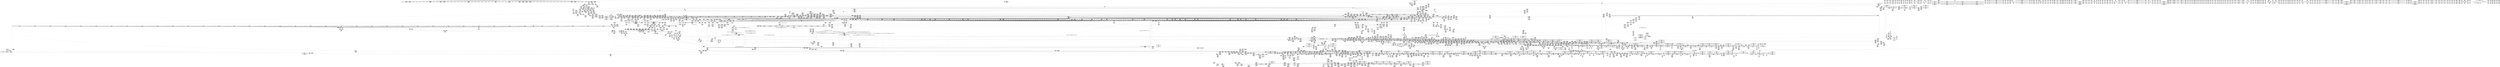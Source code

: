 digraph {
	CE0x39942d0 [shape=record,shape=Mrecord,label="{CE0x39942d0|tomoyo_path_permission:tmp16|security/tomoyo/file.c,571}"]
	CE0x5353f70 [shape=record,shape=Mrecord,label="{CE0x5353f70|i64*_getelementptr_inbounds_(_31_x_i64_,_31_x_i64_*___llvm_gcov_ctr43150,_i64_0,_i64_26)|*Constant*|*SummSource*}"]
	CE0x393c480 [shape=record,shape=Mrecord,label="{CE0x393c480|0:_%struct.tomoyo_obj_info*,_16:_%struct.tomoyo_domain_info*,_24:_%struct.tomoyo_path_info*,_40:_i8,_72:_i8,_75:_i8,_76:_i8,_77:_i8,_:_SCMRE_58,59_}"]
	CE0x39a2fc0 [shape=record,shape=Mrecord,label="{CE0x39a2fc0|tomoyo_fill_path_info:entry|*SummSink*}"]
	CE0x7148f30 [shape=record,shape=Mrecord,label="{CE0x7148f30|tomoyo_audit_path_log:param|security/tomoyo/file.c,168|*SummSink*}"]
	CE0x58fe540 [shape=record,shape=Mrecord,label="{CE0x58fe540|tomoyo_domain169:tmp11|security/tomoyo/common.h,1205|*SummSource*}"]
	CE0x58e3900 [shape=record,shape=Mrecord,label="{CE0x58e3900|rcu_lock_acquire:tmp7|*SummSource*}"]
	CE0x49d8230 [shape=record,shape=Mrecord,label="{CE0x49d8230|tomoyo_const_part_length:if.end28|*SummSource*}"]
	CE0x3ad9140 [shape=record,shape=Mrecord,label="{CE0x3ad9140|tomoyo_check_open_permission:if.end30|*SummSink*}"]
	CE0x559c8f0 [shape=record,shape=Mrecord,label="{CE0x559c8f0|tomoyo_check_open_permission:tmp1}"]
	CE0x45dbc00 [shape=record,shape=Mrecord,label="{CE0x45dbc00|i64*_getelementptr_inbounds_(_22_x_i64_,_22_x_i64_*___llvm_gcov_ctr10,_i64_0,_i64_7)|*Constant*|*SummSource*}"]
	CE0x39a2dc0 [shape=record,shape=Mrecord,label="{CE0x39a2dc0|GLOBAL:tomoyo_fill_path_info|*Constant*|*SummSink*}"]
	CE0x466f040 [shape=record,shape=Mrecord,label="{CE0x466f040|_ret_i32_%call,_!dbg_!38902|security/tomoyo/common.h,1097}"]
	CE0x551ef50 [shape=record,shape=Mrecord,label="{CE0x551ef50|tomoyo_file_fcntl:cmp|security/tomoyo/tomoyo.c,315}"]
	CE0x46de320 [shape=record,shape=Mrecord,label="{CE0x46de320|srcu_read_unlock:tmp3}"]
	CE0x57a1e80 [shape=record,shape=Mrecord,label="{CE0x57a1e80|tomoyo_get_mode:profile|Function::tomoyo_get_mode&Arg::profile::|*SummSink*}"]
	CE0x476b6f0 [shape=record,shape=Mrecord,label="{CE0x476b6f0|128:_i32,_:_SCMRE_81,82_}"]
	CE0x6f14300 [shape=record,shape=Mrecord,label="{CE0x6f14300|128:_i32,_:_SCMRE_264,280_|*MultipleSource*|Function::tomoyo_file_fcntl&Arg::file::|security/tomoyo/tomoyo.c,315}"]
	CE0x58c0a00 [shape=record,shape=Mrecord,label="{CE0x58c0a00|__llvm_gcov_indirect_counter_increment114:tmp}"]
	CE0x4817ea0 [shape=record,shape=Mrecord,label="{CE0x4817ea0|tomoyo_init_request_info:r|Function::tomoyo_init_request_info&Arg::r::|*SummSink*}"]
	CE0x5878cf0 [shape=record,shape=Mrecord,label="{CE0x5878cf0|i64*_getelementptr_inbounds_(_11_x_i64_,_11_x_i64_*___llvm_gcov_ctr54147,_i64_0,_i64_0)|*Constant*}"]
	CE0x5870e20 [shape=record,shape=Mrecord,label="{CE0x5870e20|tomoyo_domain169:tmp16|security/tomoyo/common.h,1205|*SummSource*}"]
	CE0x55cac20 [shape=record,shape=Mrecord,label="{CE0x55cac20|tomoyo_check_open_permission:tmp33|security/tomoyo/file.c,761}"]
	CE0x465e4c0 [shape=record,shape=Mrecord,label="{CE0x465e4c0|tomoyo_path_permission:if.then}"]
	CE0x3a5ea40 [shape=record,shape=Mrecord,label="{CE0x3a5ea40|tomoyo_audit_path_log:param1|security/tomoyo/file.c,169|*SummSource*}"]
	CE0x6dd8480 [shape=record,shape=Mrecord,label="{CE0x6dd8480|srcu_read_lock:entry|*SummSource*}"]
	CE0x392e500 [shape=record,shape=Mrecord,label="{CE0x392e500|tomoyo_get_mode:tmp21|security/tomoyo/util.c,985}"]
	CE0x46c5320 [shape=record,shape=Mrecord,label="{CE0x46c5320|tomoyo_domain:tmp6|security/tomoyo/common.h,1205}"]
	CE0x39a3500 [shape=record,shape=Mrecord,label="{CE0x39a3500|_call_void_mcount()_#3|*SummSink*}"]
	CE0x4565cf0 [shape=record,shape=Mrecord,label="{CE0x4565cf0|tomoyo_init_request_info:domain|Function::tomoyo_init_request_info&Arg::domain::|*SummSource*}"]
	CE0x5861010 [shape=record,shape=Mrecord,label="{CE0x5861010|tomoyo_domain169:tmp3}"]
	CE0x38c63b0 [shape=record,shape=Mrecord,label="{CE0x38c63b0|128:_i32,_:_SCMRE_12,13_}"]
	CE0x6de2030 [shape=record,shape=Mrecord,label="{CE0x6de2030|tomoyo_const_part_length:tmp38|security/tomoyo/util.c,644|*SummSink*}"]
	CE0x46c4000 [shape=record,shape=Mrecord,label="{CE0x46c4000|i64*_getelementptr_inbounds_(_10_x_i64_,_10_x_i64_*___llvm_gcov_ctr34,_i64_0,_i64_9)|*Constant*|*SummSource*}"]
	CE0x49d9a30 [shape=record,shape=Mrecord,label="{CE0x49d9a30|tomoyo_fill_path_info:arrayidx|security/tomoyo/util.c,667|*SummSource*}"]
	CE0x47cb5a0 [shape=record,shape=Mrecord,label="{CE0x47cb5a0|tomoyo_fill_path_info:conv|security/tomoyo/util.c,664|*SummSource*}"]
	CE0x642dc80 [shape=record,shape=Mrecord,label="{CE0x642dc80|i64*_getelementptr_inbounds_(_2_x_i64_,_2_x_i64_*___llvm_gcov_ctr23,_i64_0,_i64_0)|*Constant*|*SummSink*}"]
	CE0x6d8d7e0 [shape=record,shape=Mrecord,label="{CE0x6d8d7e0|tomoyo_const_part_length:retval.0|*SummSink*}"]
	CE0x3910af0 [shape=record,shape=Mrecord,label="{CE0x3910af0|GLOBAL:tomoyo_domain169|*Constant*|*SummSink*}"]
	CE0x5458430 [shape=record,shape=Mrecord,label="{CE0x5458430|__llvm_gcov_indirect_counter_increment114:pred}"]
	CE0x57d6730 [shape=record,shape=Mrecord,label="{CE0x57d6730|128:_i32,_:_SCMRE_153,154_}"]
	CE0x70e7d30 [shape=record,shape=Mrecord,label="{CE0x70e7d30|tomoyo_init_request_info:tobool|security/tomoyo/util.c,1004|*SummSource*}"]
	CE0x499a570 [shape=record,shape=Mrecord,label="{CE0x499a570|tomoyo_fill_path_info:tmp7|security/tomoyo/util.c,667}"]
	CE0x54a03a0 [shape=record,shape=Mrecord,label="{CE0x54a03a0|_ret_i32_%error.4,_!dbg_!38968|security/tomoyo/file.c,773|*SummSink*}"]
	CE0x488fd70 [shape=record,shape=Mrecord,label="{CE0x488fd70|tomoyo_domain169:if.then|*SummSource*}"]
	CE0x58d6b60 [shape=record,shape=Mrecord,label="{CE0x58d6b60|0:_i8*,_:_SCMRE_14,15_|*MultipleSource*|security/tomoyo/file.c, 740|security/tomoyo/file.c,747}"]
	CE0x6425d90 [shape=record,shape=Mrecord,label="{CE0x6425d90|rcu_lock_release:entry}"]
	CE0x5898940 [shape=record,shape=Mrecord,label="{CE0x5898940|tomoyo_domain169:tmp8|security/tomoyo/common.h,1205}"]
	CE0x53ed7b0 [shape=record,shape=Mrecord,label="{CE0x53ed7b0|_call_void_mcount()_#3|*SummSink*}"]
	CE0x5458110 [shape=record,shape=Mrecord,label="{CE0x5458110|tomoyo_const_part_length:tmp4|security/tomoyo/util.c,624|*SummSource*}"]
	CE0x565cd30 [shape=record,shape=Mrecord,label="{CE0x565cd30|0:_%struct.tomoyo_obj_info*,_16:_%struct.tomoyo_domain_info*,_24:_%struct.tomoyo_path_info*,_40:_i8,_72:_i8,_75:_i8,_76:_i8,_77:_i8,_:_SCMRE_73,74_|*MultipleSource*|security/tomoyo/file.c, 741|security/tomoyo/file.c,741|security/tomoyo/file.c,748}"]
	CE0x6f456c0 [shape=record,shape=Mrecord,label="{CE0x6f456c0|tomoyo_check_open_permission:error.2|*SummSource*}"]
	CE0x4792ce0 [shape=record,shape=Mrecord,label="{CE0x4792ce0|tomoyo_domain169:tmp1|*SummSource*}"]
	CE0x64366d0 [shape=record,shape=Mrecord,label="{CE0x64366d0|tomoyo_check_open_permission:tmp20|security/tomoyo/file.c,754|*SummSink*}"]
	CE0x57d7510 [shape=record,shape=Mrecord,label="{CE0x57d7510|tomoyo_check_open_permission:and18|security/tomoyo/file.c,762|*SummSink*}"]
	CE0x577de40 [shape=record,shape=Mrecord,label="{CE0x577de40|GLOBAL:tomoyo_get_realpath|*Constant*|*SummSource*}"]
	CE0x49d5e40 [shape=record,shape=Mrecord,label="{CE0x49d5e40|tomoyo_const_part_length:if.end28}"]
	CE0x38ada80 [shape=record,shape=Mrecord,label="{CE0x38ada80|tomoyo_check_open_permission:tmp12|security/tomoyo/file.c,750|*SummSink*}"]
	CE0x3bde820 [shape=record,shape=Mrecord,label="{CE0x3bde820|tomoyo_file_fcntl:entry}"]
	CE0x5a1cce0 [shape=record,shape=Mrecord,label="{CE0x5a1cce0|tomoyo_check_open_permission:tmp28|security/tomoyo/file.c,761|*SummSink*}"]
	CE0x53def90 [shape=record,shape=Mrecord,label="{CE0x53def90|tomoyo_fill_path_info:tmp8|security/tomoyo/util.c,667|*SummSource*}"]
	CE0x6f44a60 [shape=record,shape=Mrecord,label="{CE0x6f44a60|tomoyo_check_open_permission:tmp38|security/tomoyo/file.c,766|*SummSource*}"]
	CE0x5700850 [shape=record,shape=Mrecord,label="{CE0x5700850|tomoyo_get_mode:return|*SummSource*}"]
	CE0x54a16b0 [shape=record,shape=Mrecord,label="{CE0x54a16b0|i8*_null|*Constant*}"]
	CE0x5894480 [shape=record,shape=Mrecord,label="{CE0x5894480|tomoyo_const_part_length:conv|security/tomoyo/util.c,626|*SummSource*}"]
	CE0x49cc290 [shape=record,shape=Mrecord,label="{CE0x49cc290|tomoyo_audit_path_log:tmp2}"]
	CE0x47b7340 [shape=record,shape=Mrecord,label="{CE0x47b7340|rcu_lock_release:tmp3|*SummSource*}"]
	CE0x4a05700 [shape=record,shape=Mrecord,label="{CE0x4a05700|tomoyo_domain169:tmp23|security/tomoyo/common.h,1205|*SummSink*}"]
	CE0x6f7a830 [shape=record,shape=Mrecord,label="{CE0x6f7a830|tomoyo_check_open_permission:tmp41|security/tomoyo/file.c,752|*SummSource*}"]
	CE0x392f230 [shape=record,shape=Mrecord,label="{CE0x392f230|i64*_getelementptr_inbounds_(_12_x_i64_,_12_x_i64_*___llvm_gcov_ctr31133,_i64_0,_i64_9)|*Constant*|*SummSource*}"]
	CE0x472d900 [shape=record,shape=Mrecord,label="{CE0x472d900|tomoyo_file_fcntl:tmp8|security/tomoyo/tomoyo.c,315}"]
	CE0x45f5cf0 [shape=record,shape=Mrecord,label="{CE0x45f5cf0|tomoyo_get_mode:tmp9|security/tomoyo/util.c,981}"]
	CE0x4708e30 [shape=record,shape=Mrecord,label="{CE0x4708e30|0:_%struct.tomoyo_obj_info*,_16:_%struct.tomoyo_domain_info*,_24:_%struct.tomoyo_path_info*,_40:_i8,_72:_i8,_75:_i8,_76:_i8,_77:_i8,_:_SCMRE_36,37_}"]
	CE0x6f08610 [shape=record,shape=Mrecord,label="{CE0x6f08610|tomoyo_domain:tmp12|security/tomoyo/common.h,1205|*SummSink*}"]
	CE0x538dab0 [shape=record,shape=Mrecord,label="{CE0x538dab0|_ret_%struct.task_struct*_%tmp4,_!dbg_!38905|./arch/x86/include/asm/current.h,14|*SummSink*}"]
	CE0x47104c0 [shape=record,shape=Mrecord,label="{CE0x47104c0|GLOBAL:__llvm_gcov_ctr31133|Global_var:__llvm_gcov_ctr31133}"]
	CE0x57db0f0 [shape=record,shape=Mrecord,label="{CE0x57db0f0|tomoyo_check_open_permission:tmp26|security/tomoyo/file.c,759}"]
	CE0x70b4890 [shape=record,shape=Mrecord,label="{CE0x70b4890|GLOBAL:tomoyo_supervisor|*Constant*|*SummSink*}"]
	CE0x3908c30 [shape=record,shape=Mrecord,label="{CE0x3908c30|tomoyo_file_fcntl:call3|security/tomoyo/tomoyo.c,317}"]
	CE0x54d75a0 [shape=record,shape=Mrecord,label="{CE0x54d75a0|tomoyo_check_open_permission:tmp10|security/tomoyo/file.c,750|*SummSource*}"]
	CE0x55d8040 [shape=record,shape=Mrecord,label="{CE0x55d8040|tomoyo_get_realpath:tmp5|security/tomoyo/file.c,151|*SummSource*}"]
	CE0x58f4670 [shape=record,shape=Mrecord,label="{CE0x58f4670|tomoyo_path_permission:arrayidx|security/tomoyo/file.c,563|*SummSource*}"]
	CE0x57d6620 [shape=record,shape=Mrecord,label="{CE0x57d6620|128:_i32,_:_SCMRE_152,153_}"]
	CE0x3ad2e60 [shape=record,shape=Mrecord,label="{CE0x3ad2e60|tomoyo_path_permission:param|security/tomoyo/file.c,568}"]
	CE0x3b5b240 [shape=record,shape=Mrecord,label="{CE0x3b5b240|i64*_getelementptr_inbounds_(_5_x_i64_,_5_x_i64_*___llvm_gcov_ctr32134,_i64_0,_i64_3)|*Constant*|*SummSource*}"]
	CE0x7081400 [shape=record,shape=Mrecord,label="{CE0x7081400|128:_i32,_:_SCMRE_65,66_}"]
	CE0x57a25c0 [shape=record,shape=Mrecord,label="{CE0x57a25c0|_ret_i32_%retval.0,_!dbg_!38935|security/tomoyo/util.c,988|*SummSink*}"]
	CE0x461e870 [shape=record,shape=Mrecord,label="{CE0x461e870|tomoyo_const_part_length:add|security/tomoyo/util.c,634}"]
	CE0x59f3ac0 [shape=record,shape=Mrecord,label="{CE0x59f3ac0|128:_i8*,_1208:_%struct.file*,_:_CMRE_28,29_}"]
	CE0x476b550 [shape=record,shape=Mrecord,label="{CE0x476b550|128:_i32,_:_SCMRE_79,80_}"]
	CE0x578c3e0 [shape=record,shape=Mrecord,label="{CE0x578c3e0|tomoyo_get_mode:ns|Function::tomoyo_get_mode&Arg::ns::|*SummSource*}"]
	CE0x580e0b0 [shape=record,shape=Mrecord,label="{CE0x580e0b0|tomoyo_const_part_length:tmp7|security/tomoyo/util.c,625}"]
	CE0x6ed5110 [shape=record,shape=Mrecord,label="{CE0x6ed5110|get_current:bb|*SummSource*}"]
	CE0x6424cd0 [shape=record,shape=Mrecord,label="{CE0x6424cd0|i64*_getelementptr_inbounds_(_4_x_i64_,_4_x_i64_*___llvm_gcov_ctr24,_i64_0,_i64_2)|*Constant*|*SummSink*}"]
	CE0x6e92e20 [shape=record,shape=Mrecord,label="{CE0x6e92e20|tomoyo_domain:tmp1|*SummSink*}"]
	CE0x38ad190 [shape=record,shape=Mrecord,label="{CE0x38ad190|GLOBAL:.str|Global_var:.str|*SummSink*}"]
	CE0x4709600 [shape=record,shape=Mrecord,label="{CE0x4709600|tomoyo_domain169:tmp15|security/tomoyo/common.h,1205|*SummSource*}"]
	CE0x6fcb480 [shape=record,shape=Mrecord,label="{CE0x6fcb480|get_current161:bb|*SummSink*}"]
	CE0x4a010b0 [shape=record,shape=Mrecord,label="{CE0x4a010b0|tomoyo_const_part_length:tmp28|security/tomoyo/util.c,641|*SummSink*}"]
	CE0x53ebfe0 [shape=record,shape=Mrecord,label="{CE0x53ebfe0|tomoyo_audit_path_log:tmp5|security/tomoyo/file.c,167}"]
	CE0x474d050 [shape=record,shape=Mrecord,label="{CE0x474d050|tomoyo_read_lock:call|security/tomoyo/common.h,1097|*SummSink*}"]
	CE0x5491970 [shape=record,shape=Mrecord,label="{CE0x5491970|_ret_i32_%call,_!dbg_!38912|security/tomoyo/file.c,167}"]
	CE0x6f07cf0 [shape=record,shape=Mrecord,label="{CE0x6f07cf0|i64_3|*Constant*}"]
	CE0x5700640 [shape=record,shape=Mrecord,label="{CE0x5700640|tomoyo_get_mode:if.end|*SummSource*}"]
	CE0x70b4230 [shape=record,shape=Mrecord,label="{CE0x70b4230|tomoyo_audit_path_log:call|security/tomoyo/file.c,167}"]
	CE0x5353730 [shape=record,shape=Mrecord,label="{CE0x5353730|i64*_getelementptr_inbounds_(_31_x_i64_,_31_x_i64_*___llvm_gcov_ctr43150,_i64_0,_i64_26)|*Constant*}"]
	CE0x6fcaeb0 [shape=record,shape=Mrecord,label="{CE0x6fcaeb0|tomoyo_check_open_permission:tmp53|security/tomoyo/file.c,773|*SummSource*}"]
	CE0x58314e0 [shape=record,shape=Mrecord,label="{CE0x58314e0|tomoyo_get_mode:tmp14|security/tomoyo/util.c,983|*SummSink*}"]
	CE0x7100bf0 [shape=record,shape=Mrecord,label="{CE0x7100bf0|tomoyo_check_open_permission:if.end23|*SummSink*}"]
	CE0x393bcf0 [shape=record,shape=Mrecord,label="{CE0x393bcf0|0:_%struct.tomoyo_obj_info*,_16:_%struct.tomoyo_domain_info*,_24:_%struct.tomoyo_path_info*,_40:_i8,_72:_i8,_75:_i8,_76:_i8,_77:_i8,_:_SCMRE_8,16_|*MultipleSource*|security/tomoyo/file.c, 741|security/tomoyo/file.c,741|security/tomoyo/file.c,748}"]
	CE0x56cbec0 [shape=record,shape=Mrecord,label="{CE0x56cbec0|rcu_lock_acquire:tmp4|include/linux/rcupdate.h,418|*SummSource*}"]
	CE0x49f6780 [shape=record,shape=Mrecord,label="{CE0x49f6780|GLOBAL:__llvm_gcov_global_state_pred45|Global_var:__llvm_gcov_global_state_pred45|*SummSource*}"]
	CE0x5501910 [shape=record,shape=Mrecord,label="{CE0x5501910|_call_void_mcount()_#3|*SummSink*}"]
	CE0x549ade0 [shape=record,shape=Mrecord,label="{CE0x549ade0|i64**_getelementptr_inbounds_(_3_x_i64*_,_3_x_i64*_*___llvm_gcda_edge_table44,_i64_0,_i64_1)|*Constant*}"]
	CE0x46b47f0 [shape=record,shape=Mrecord,label="{CE0x46b47f0|_ret_void,_!dbg_!38908|include/linux/rcupdate.h,419|*SummSource*}"]
	CE0x53eb810 [shape=record,shape=Mrecord,label="{CE0x53eb810|i64_1|*Constant*}"]
	CE0x5801cd0 [shape=record,shape=Mrecord,label="{CE0x5801cd0|tomoyo_domain:tmp19|security/tomoyo/common.h,1205}"]
	CE0x6f08440 [shape=record,shape=Mrecord,label="{CE0x6f08440|GLOBAL:__llvm_gcov_ctr28130|Global_var:__llvm_gcov_ctr28130}"]
	CE0x53ef9a0 [shape=record,shape=Mrecord,label="{CE0x53ef9a0|_call_void___llvm_gcov_indirect_counter_increment114(i32*___llvm_gcov_global_state_pred45,_i64**_getelementptr_inbounds_(_3_x_i64*_,_3_x_i64*_*___llvm_gcda_edge_table44,_i64_0,_i64_0)),_!dbg_!38954|security/tomoyo/util.c,649|*SummSink*}"]
	CE0x536ecd0 [shape=record,shape=Mrecord,label="{CE0x536ecd0|tomoyo_const_part_length:tmp46|security/tomoyo/util.c,646}"]
	CE0x49dca60 [shape=record,shape=Mrecord,label="{CE0x49dca60|tomoyo_audit_path_log:tmp1|*SummSource*}"]
	CE0x38e15a0 [shape=record,shape=Mrecord,label="{CE0x38e15a0|tomoyo_check_open_permission:bb|*SummSource*}"]
	CE0x57921e0 [shape=record,shape=Mrecord,label="{CE0x57921e0|tomoyo_domain169:bb|*SummSink*}"]
	CE0x497e9c0 [shape=record,shape=Mrecord,label="{CE0x497e9c0|COLLAPSED:_GCMRE___llvm_gcov_ctr28130_internal_global_5_x_i64_zeroinitializer:_elem_0:default:}"]
	CE0x3b83940 [shape=record,shape=Mrecord,label="{CE0x3b83940|tomoyo_domain:entry|*SummSource*}"]
	CE0x4795330 [shape=record,shape=Mrecord,label="{CE0x4795330|_call_void_tomoyo_check_acl(%struct.tomoyo_request_info*_%r,_i1_(%struct.tomoyo_request_info*,_%struct.tomoyo_acl_info*)*_tomoyo_check_path_acl)_#9,_!dbg_!38935|security/tomoyo/file.c,571}"]
	CE0x4a14960 [shape=record,shape=Mrecord,label="{CE0x4a14960|i64*_getelementptr_inbounds_(_5_x_i64_,_5_x_i64_*___llvm_gcov_ctr28130,_i64_0,_i64_4)|*Constant*|*SummSource*}"]
	CE0x455be00 [shape=record,shape=Mrecord,label="{CE0x455be00|_call_void_mcount()_#3}"]
	CE0x4733bd0 [shape=record,shape=Mrecord,label="{CE0x4733bd0|tomoyo_check_open_permission:tmp18|security/tomoyo/file.c,753|*SummSink*}"]
	CE0x58cb810 [shape=record,shape=Mrecord,label="{CE0x58cb810|tomoyo_path_permission:do.end|*SummSource*}"]
	CE0x5934d90 [shape=record,shape=Mrecord,label="{CE0x5934d90|0:_i8,_array:_GCRE_tomoyo_index2category_constant_39_x_i8_c_00_00_00_00_00_00_00_00_00_00_00_00_00_00_00_00_00_00_00_00_00_00_00_01_01_01_01_01_01_01_01_01_01_01_01_01_01_01_02_,_align_16:_elem_21::|security/tomoyo/util.c,983}"]
	CE0x3ac58f0 [shape=record,shape=Mrecord,label="{CE0x3ac58f0|tomoyo_audit_path_log:tmp|*SummSource*}"]
	CE0x6e0c720 [shape=record,shape=Mrecord,label="{CE0x6e0c720|tomoyo_fill_path_info:land.end}"]
	CE0x55df700 [shape=record,shape=Mrecord,label="{CE0x55df700|GLOBAL:srcu_read_unlock|*Constant*|*SummSink*}"]
	CE0x578b540 [shape=record,shape=Mrecord,label="{CE0x578b540|tomoyo_init_request_info:tmp12|security/tomoyo/util.c,1010|*SummSink*}"]
	CE0x54ca010 [shape=record,shape=Mrecord,label="{CE0x54ca010|i64*_getelementptr_inbounds_(_11_x_i64_,_11_x_i64_*___llvm_gcov_ctr54147,_i64_0,_i64_6)|*Constant*|*SummSource*}"]
	CE0x53e1b20 [shape=record,shape=Mrecord,label="{CE0x53e1b20|tomoyo_get_mode:bb}"]
	CE0x4899660 [shape=record,shape=Mrecord,label="{CE0x4899660|tomoyo_domain169:tmp19|security/tomoyo/common.h,1205|*SummSource*}"]
	CE0x58d9900 [shape=record,shape=Mrecord,label="{CE0x58d9900|tomoyo_const_part_length:incdec.ptr7|security/tomoyo/util.c,631|*SummSource*}"]
	CE0x49e8fa0 [shape=record,shape=Mrecord,label="{CE0x49e8fa0|rcu_lock_acquire:tmp2|*SummSink*}"]
	CE0x5870c30 [shape=record,shape=Mrecord,label="{CE0x5870c30|0:_%struct.tomoyo_obj_info*,_16:_%struct.tomoyo_domain_info*,_24:_%struct.tomoyo_path_info*,_40:_i8,_72:_i8,_75:_i8,_76:_i8,_77:_i8,_:_SCMRE_37,38_}"]
	CE0x6ed5ec0 [shape=record,shape=Mrecord,label="{CE0x6ed5ec0|GLOBAL:current_task|Global_var:current_task}"]
	CE0x57d7ce0 [shape=record,shape=Mrecord,label="{CE0x57d7ce0|tomoyo_check_open_permission:cond|security/tomoyo/file.c,762|*SummSource*}"]
	CE0x6dd81a0 [shape=record,shape=Mrecord,label="{CE0x6dd81a0|0:_i8,_array:_GCR_.str_private_unnamed_addr_constant_5_x_i8_c_04_02_06_06_00_,_align_1:_elem_4::|security/tomoyo/file.c,738}"]
	CE0x4667a20 [shape=record,shape=Mrecord,label="{CE0x4667a20|rcu_lock_release:tmp6|*SummSink*}"]
	CE0x455b2b0 [shape=record,shape=Mrecord,label="{CE0x455b2b0|srcu_read_lock:tmp2}"]
	CE0x476d390 [shape=record,shape=Mrecord,label="{CE0x476d390|_call_void_lock_acquire(%struct.lockdep_map*_%map,_i32_0,_i32_0,_i32_2,_i32_0,_%struct.lockdep_map*_null,_i64_ptrtoint_(i8*_blockaddress(_rcu_lock_acquire,_%__here)_to_i64))_#9,_!dbg_!38907|include/linux/rcupdate.h,418|*SummSink*}"]
	CE0x6f255d0 [shape=record,shape=Mrecord,label="{CE0x6f255d0|128:_i32,_:_SCMRE_376,384_|*MultipleSource*|Function::tomoyo_file_fcntl&Arg::file::|security/tomoyo/tomoyo.c,315}"]
	CE0x552d0c0 [shape=record,shape=Mrecord,label="{CE0x552d0c0|tomoyo_get_realpath:tmp2|*LoadInst*|security/tomoyo/file.c,151}"]
	CE0x5583120 [shape=record,shape=Mrecord,label="{CE0x5583120|0:_%struct.tomoyo_obj_info*,_16:_%struct.tomoyo_domain_info*,_24:_%struct.tomoyo_path_info*,_40:_i8,_72:_i8,_75:_i8,_76:_i8,_77:_i8,_:_SCMRE_34,35_}"]
	CE0x55c9ab0 [shape=record,shape=Mrecord,label="{CE0x55c9ab0|tomoyo_check_open_permission:conv14|security/tomoyo/file.c,761|*SummSink*}"]
	CE0x6433dc0 [shape=record,shape=Mrecord,label="{CE0x6433dc0|tomoyo_get_mode:arrayidx8|security/tomoyo/util.c,983}"]
	CE0x6e891f0 [shape=record,shape=Mrecord,label="{CE0x6e891f0|tomoyo_check_open_permission:tmp43|security/tomoyo/file.c,770}"]
	CE0x6f08230 [shape=record,shape=Mrecord,label="{CE0x6f08230|i64_2|*Constant*}"]
	CE0x713e980 [shape=record,shape=Mrecord,label="{CE0x713e980|i32_0|*Constant*|*SummSink*}"]
	CE0x6f94170 [shape=record,shape=Mrecord,label="{CE0x6f94170|tomoyo_init_request_info:tmp13|*LoadInst*|security/tomoyo/util.c,1011}"]
	CE0x474c9f0 [shape=record,shape=Mrecord,label="{CE0x474c9f0|_ret_i32_%call,_!dbg_!38907|include/linux/srcu.h,223|*SummSource*}"]
	CE0x4605c90 [shape=record,shape=Mrecord,label="{CE0x4605c90|_call_void_mcount()_#3}"]
	CE0x6f7b650 [shape=record,shape=Mrecord,label="{CE0x6f7b650|tomoyo_check_open_permission:name24|security/tomoyo/file.c,768|*SummSource*}"]
	CE0x397fca0 [shape=record,shape=Mrecord,label="{CE0x397fca0|i64*_getelementptr_inbounds_(_8_x_i64_,_8_x_i64_*___llvm_gcov_ctr41188,_i64_0,_i64_6)|*Constant*|*SummSink*}"]
	CE0x6f89f60 [shape=record,shape=Mrecord,label="{CE0x6f89f60|128:_i32,_:_SCMRE_456,464_|*MultipleSource*|Function::tomoyo_file_fcntl&Arg::file::|security/tomoyo/tomoyo.c,315}"]
	CE0x3b83de0 [shape=record,shape=Mrecord,label="{CE0x3b83de0|_ret_%struct.tomoyo_domain_info*_%tmp23,_!dbg_!38929|security/tomoyo/common.h,1205|*SummSink*}"]
	CE0x466db30 [shape=record,shape=Mrecord,label="{CE0x466db30|tomoyo_domain169:do.end|*SummSource*}"]
	CE0x6e6f650 [shape=record,shape=Mrecord,label="{CE0x6e6f650|tomoyo_domain:tmp15|security/tomoyo/common.h,1205}"]
	CE0x458b0b0 [shape=record,shape=Mrecord,label="{CE0x458b0b0|tomoyo_check_open_permission:tmp36|security/tomoyo/file.c,762}"]
	CE0x4605060 [shape=record,shape=Mrecord,label="{CE0x4605060|i32_-1|*Constant*}"]
	CE0x3a0eff0 [shape=record,shape=Mrecord,label="{CE0x3a0eff0|tomoyo_path_permission:tmp5|*LoadInst*|security/tomoyo/file.c,564|*SummSource*}"]
	CE0x58cb560 [shape=record,shape=Mrecord,label="{CE0x58cb560|GLOBAL:rcu_lock_acquire|*Constant*|*SummSink*}"]
	CE0x49e36e0 [shape=record,shape=Mrecord,label="{CE0x49e36e0|tomoyo_const_part_length:tmp|*SummSink*}"]
	CE0x4600bd0 [shape=record,shape=Mrecord,label="{CE0x4600bd0|0:_i8*,_:_SCMRE_15,16_|*MultipleSource*|security/tomoyo/file.c, 740|security/tomoyo/file.c,747}"]
	CE0x56cbad0 [shape=record,shape=Mrecord,label="{CE0x56cbad0|tomoyo_get_mode:arrayidx|security/tomoyo/util.c,981}"]
	CE0x56d8a40 [shape=record,shape=Mrecord,label="{CE0x56d8a40|0:_i8,_array:_GCRE_tomoyo_index2category_constant_39_x_i8_c_00_00_00_00_00_00_00_00_00_00_00_00_00_00_00_00_00_00_00_00_00_00_00_01_01_01_01_01_01_01_01_01_01_01_01_01_01_01_02_,_align_16:_elem_15::|security/tomoyo/util.c,983}"]
	CE0x38c6030 [shape=record,shape=Mrecord,label="{CE0x38c6030|128:_i32,_:_SCMRE_48,49_}"]
	CE0x6d8d990 [shape=record,shape=Mrecord,label="{CE0x6d8d990|tomoyo_const_part_length:tmp52|security/tomoyo/util.c,652}"]
	CE0x47091a0 [shape=record,shape=Mrecord,label="{CE0x47091a0|0:_%struct.tomoyo_obj_info*,_16:_%struct.tomoyo_domain_info*,_24:_%struct.tomoyo_path_info*,_40:_i8,_72:_i8,_75:_i8,_76:_i8,_77:_i8,_:_SCMRE_27,28_}"]
	CE0x58f48d0 [shape=record,shape=Mrecord,label="{CE0x58f48d0|0:_i8,_array:_GCR_tomoyo_p2mac_internal_constant_11_x_i8_c_00_01_01_01_03_04_06_09_0A_13_15_,_align_1:_elem_0::|security/tomoyo/file.c,563}"]
	CE0x709a2c0 [shape=record,shape=Mrecord,label="{CE0x709a2c0|0:_%struct.tomoyo_obj_info*,_16:_%struct.tomoyo_domain_info*,_24:_%struct.tomoyo_path_info*,_40:_i8,_72:_i8,_75:_i8,_76:_i8,_77:_i8,_:_SCMRE_53,54_}"]
	CE0x58e3720 [shape=record,shape=Mrecord,label="{CE0x58e3720|rcu_lock_acquire:tmp7}"]
	CE0x56d7cd0 [shape=record,shape=Mrecord,label="{CE0x56d7cd0|0:_i8,_array:_GCRE_tomoyo_index2category_constant_39_x_i8_c_00_00_00_00_00_00_00_00_00_00_00_00_00_00_00_00_00_00_00_00_00_00_00_01_01_01_01_01_01_01_01_01_01_01_01_01_01_01_02_,_align_16:_elem_10::|security/tomoyo/util.c,983}"]
	CE0x555f580 [shape=record,shape=Mrecord,label="{CE0x555f580|tomoyo_get_mode:tmp14|security/tomoyo/util.c,983}"]
	CE0x580f400 [shape=record,shape=Mrecord,label="{CE0x580f400|i64*_getelementptr_inbounds_(_4_x_i64_,_4_x_i64_*___llvm_gcov_ctr33,_i64_0,_i64_1)|*Constant*|*SummSink*}"]
	CE0x48a3b50 [shape=record,shape=Mrecord,label="{CE0x48a3b50|tomoyo_get_realpath:tmp8|security/tomoyo/file.c,152|*SummSource*}"]
	CE0x6edf3c0 [shape=record,shape=Mrecord,label="{CE0x6edf3c0|128:_i32,_:_SCMRE_6,7_}"]
	CE0x393a310 [shape=record,shape=Mrecord,label="{CE0x393a310|i64_7|*Constant*}"]
	CE0x499c850 [shape=record,shape=Mrecord,label="{CE0x499c850|tomoyo_const_part_length:conv8|security/tomoyo/util.c,632|*SummSink*}"]
	CE0x49cd040 [shape=record,shape=Mrecord,label="{CE0x49cd040|tomoyo_get_mode:tmp27|security/tomoyo/util.c,988|*SummSource*}"]
	CE0x48adb40 [shape=record,shape=Mrecord,label="{CE0x48adb40|tomoyo_check_open_permission:call|security/tomoyo/file.c,749|*SummSink*}"]
	CE0x5a12380 [shape=record,shape=Mrecord,label="{CE0x5a12380|tomoyo_check_open_permission:if.end22|*SummSource*}"]
	CE0x3a79280 [shape=record,shape=Mrecord,label="{CE0x3a79280|tomoyo_read_unlock:tmp2|*SummSink*}"]
	CE0x46367a0 [shape=record,shape=Mrecord,label="{CE0x46367a0|tomoyo_path_permission:tmp11|security/tomoyo/file.c,565}"]
	CE0x488f760 [shape=record,shape=Mrecord,label="{CE0x488f760|tomoyo_domain169:tmp10|security/tomoyo/common.h,1205}"]
	CE0x6e327c0 [shape=record,shape=Mrecord,label="{CE0x6e327c0|srcu_read_lock:tmp|*SummSource*}"]
	CE0x70c0e10 [shape=record,shape=Mrecord,label="{CE0x70c0e10|tomoyo_get_mode:cmp11|security/tomoyo/util.c,985|*SummSource*}"]
	CE0x70b4520 [shape=record,shape=Mrecord,label="{CE0x70b4520|tomoyo_audit_path_log:call|security/tomoyo/file.c,167|*SummSink*}"]
	CE0x462ef80 [shape=record,shape=Mrecord,label="{CE0x462ef80|i64*_getelementptr_inbounds_(_10_x_i64_,_10_x_i64_*___llvm_gcov_ctr34,_i64_0,_i64_8)|*Constant*|*SummSink*}"]
	CE0x499c9c0 [shape=record,shape=Mrecord,label="{CE0x499c9c0|i32_50|*Constant*}"]
	CE0x58f4bb0 [shape=record,shape=Mrecord,label="{CE0x58f4bb0|tomoyo_domain:tmp6|security/tomoyo/common.h,1205|*SummSink*}"]
	CE0x3969bc0 [shape=record,shape=Mrecord,label="{CE0x3969bc0|tomoyo_check_open_permission:tmp45|security/tomoyo/file.c,770|*SummSource*}"]
	CE0x37f5f60 [shape=record,shape=Mrecord,label="{CE0x37f5f60|i32_1205|*Constant*}"]
	CE0x6e5a8a0 [shape=record,shape=Mrecord,label="{CE0x6e5a8a0|tomoyo_get_realpath:if.end}"]
	CE0x39e57b0 [shape=record,shape=Mrecord,label="{CE0x39e57b0|tomoyo_get_realpath:tmp6|security/tomoyo/file.c,151}"]
	CE0x4899850 [shape=record,shape=Mrecord,label="{CE0x4899850|tomoyo_domain169:tmp20|security/tomoyo/common.h,1205}"]
	CE0x55782a0 [shape=record,shape=Mrecord,label="{CE0x55782a0|tomoyo_const_part_length:tmp11|security/tomoyo/util.c,626}"]
	CE0x5a11e60 [shape=record,shape=Mrecord,label="{CE0x5a11e60|0:_i8*,_:_SCMRE_0,8_|*MultipleSource*|security/tomoyo/file.c, 740|security/tomoyo/file.c,747}"]
	CE0x4810060 [shape=record,shape=Mrecord,label="{CE0x4810060|tomoyo_check_open_permission:out}"]
	CE0x397f8b0 [shape=record,shape=Mrecord,label="{CE0x397f8b0|tomoyo_file_fcntl:tmp12|security/tomoyo/tomoyo.c,316|*SummSink*}"]
	CE0x55419f0 [shape=record,shape=Mrecord,label="{CE0x55419f0|tomoyo_domain169:tmp9|security/tomoyo/common.h,1205|*SummSink*}"]
	CE0x459e800 [shape=record,shape=Mrecord,label="{CE0x459e800|rcu_lock_acquire:map|Function::rcu_lock_acquire&Arg::map::}"]
	CE0x5937b40 [shape=record,shape=Mrecord,label="{CE0x5937b40|40:_%struct.tomoyo_policy_namespace*,_48:_i8,_:_GCRE_tomoyo_kernel_domain_external_global_%struct.tomoyo_domain_info_48,49_|*MultipleSource*|Function::tomoyo_check_open_permission&Arg::domain::|security/tomoyo/util.c,1005|security/tomoyo/tomoyo.c,317|security/tomoyo/common.h,1205|security/tomoyo/common.h,1205|security/tomoyo/util.c,1007|Function::tomoyo_init_request_info&Arg::domain::}"]
	CE0x39ac010 [shape=record,shape=Mrecord,label="{CE0x39ac010|tomoyo_path_permission:if.then|*SummSource*}"]
	CE0x5831650 [shape=record,shape=Mrecord,label="{CE0x5831650|tomoyo_get_mode:tmp15|security/tomoyo/util.c,983}"]
	CE0x49dea80 [shape=record,shape=Mrecord,label="{CE0x49dea80|i64*_getelementptr_inbounds_(_31_x_i64_,_31_x_i64_*___llvm_gcov_ctr43150,_i64_0,_i64_9)|*Constant*}"]
	CE0x46018f0 [shape=record,shape=Mrecord,label="{CE0x46018f0|tomoyo_init_request_info:entry|*SummSource*}"]
	CE0x6ebfe20 [shape=record,shape=Mrecord,label="{CE0x6ebfe20|tomoyo_path_permission:tmp13|security/tomoyo/file.c,566|*SummSink*}"]
	CE0x55480a0 [shape=record,shape=Mrecord,label="{CE0x55480a0|i64_4|*Constant*|*SummSink*}"]
	CE0x570c720 [shape=record,shape=Mrecord,label="{CE0x570c720|tomoyo_get_mode:mode.1|*SummSource*}"]
	CE0x6e0cde0 [shape=record,shape=Mrecord,label="{CE0x6e0cde0|tomoyo_domain:tmp9|security/tomoyo/common.h,1205|*SummSink*}"]
	CE0x6f95010 [shape=record,shape=Mrecord,label="{CE0x6f95010|i64*_getelementptr_inbounds_(_2_x_i64_,_2_x_i64_*___llvm_gcov_ctr31,_i64_0,_i64_1)|*Constant*|*SummSink*}"]
	CE0x53e7400 [shape=record,shape=Mrecord,label="{CE0x53e7400|srcu_read_unlock:tmp2}"]
	CE0x53e3740 [shape=record,shape=Mrecord,label="{CE0x53e3740|tomoyo_check_open_permission:conv6|security/tomoyo/file.c,758|*SummSink*}"]
	CE0x6e696c0 [shape=record,shape=Mrecord,label="{CE0x6e696c0|tomoyo_domain169:tmp13|security/tomoyo/common.h,1205|*SummSink*}"]
	CE0x5582ec0 [shape=record,shape=Mrecord,label="{CE0x5582ec0|0:_%struct.tomoyo_obj_info*,_16:_%struct.tomoyo_domain_info*,_24:_%struct.tomoyo_path_info*,_40:_i8,_72:_i8,_75:_i8,_76:_i8,_77:_i8,_:_SCMRE_33,34_}"]
	CE0x6f901a0 [shape=record,shape=Mrecord,label="{CE0x6f901a0|tomoyo_init_request_info:mode5|security/tomoyo/util.c,1011}"]
	CE0x6427350 [shape=record,shape=Mrecord,label="{CE0x6427350|tomoyo_get_mode:tmp27|security/tomoyo/util.c,988}"]
	CE0x5820600 [shape=record,shape=Mrecord,label="{CE0x5820600|tomoyo_path_permission:do.cond|*SummSink*}"]
	CE0x4776c40 [shape=record,shape=Mrecord,label="{CE0x4776c40|srcu_read_unlock:bb}"]
	CE0x6ddcd70 [shape=record,shape=Mrecord,label="{CE0x6ddcd70|i64_22|*Constant*|*SummSink*}"]
	CE0x3b838d0 [shape=record,shape=Mrecord,label="{CE0x3b838d0|GLOBAL:tomoyo_domain|*Constant*|*SummSink*}"]
	CE0x6f25090 [shape=record,shape=Mrecord,label="{CE0x6f25090|128:_i32,_:_SCMRE_344,360_|*MultipleSource*|Function::tomoyo_file_fcntl&Arg::file::|security/tomoyo/tomoyo.c,315}"]
	CE0x59c5c60 [shape=record,shape=Mrecord,label="{CE0x59c5c60|128:_i8*,_1208:_%struct.file*,_:_CMRE_45,46_}"]
	CE0x561ad20 [shape=record,shape=Mrecord,label="{CE0x561ad20|tomoyo_init_request_info:tmp1}"]
	CE0x392f350 [shape=record,shape=Mrecord,label="{CE0x392f350|tomoyo_get_mode:tmp22|security/tomoyo/util.c,986|*SummSink*}"]
	CE0x5458fc0 [shape=record,shape=Mrecord,label="{CE0x5458fc0|tomoyo_const_part_length:tmp22|security/tomoyo/util.c,634|*SummSink*}"]
	CE0x46c45f0 [shape=record,shape=Mrecord,label="{CE0x46c45f0|tomoyo_path_permission:tmp24|security/tomoyo/file.c,575|*SummSink*}"]
	CE0x47556b0 [shape=record,shape=Mrecord,label="{CE0x47556b0|__llvm_gcov_indirect_counter_increment114:bb4|*SummSink*}"]
	CE0x6eeade0 [shape=record,shape=Mrecord,label="{CE0x6eeade0|128:_i32,_:_SCMRE_200,201_}"]
	CE0x3a0ed60 [shape=record,shape=Mrecord,label="{CE0x3a0ed60|i64*_getelementptr_inbounds_(_2_x_i64_,_2_x_i64_*___llvm_gcov_ctr23,_i64_0,_i64_1)|*Constant*|*SummSource*}"]
	CE0x3ac5c00 [shape=record,shape=Mrecord,label="{CE0x3ac5c00|tomoyo_domain:land.lhs.true2|*SummSource*}"]
	CE0x5895680 [shape=record,shape=Mrecord,label="{CE0x5895680|get_current:tmp1}"]
	CE0x58204a0 [shape=record,shape=Mrecord,label="{CE0x58204a0|tomoyo_path_permission:do.cond|*SummSource*}"]
	CE0x546afd0 [shape=record,shape=Mrecord,label="{CE0x546afd0|tomoyo_check_open_permission:tmp15|security/tomoyo/file.c,750}"]
	CE0x39695d0 [shape=record,shape=Mrecord,label="{CE0x39695d0|i64_19|*Constant*|*SummSource*}"]
	CE0x6ef1090 [shape=record,shape=Mrecord,label="{CE0x6ef1090|128:_i32,_:_SCMRE_210,211_}"]
	CE0x54d74e0 [shape=record,shape=Mrecord,label="{CE0x54d74e0|tomoyo_check_open_permission:tmp10|security/tomoyo/file.c,750}"]
	CE0x5898fb0 [shape=record,shape=Mrecord,label="{CE0x5898fb0|tomoyo_domain169:do.end}"]
	CE0x4601770 [shape=record,shape=Mrecord,label="{CE0x4601770|tomoyo_init_request_info:entry}"]
	CE0x59c6520 [shape=record,shape=Mrecord,label="{CE0x59c6520|128:_i8*,_1208:_%struct.file*,_:_CMRE_52,56_|*MultipleSource*|security/tomoyo/common.h,1205|security/tomoyo/common.h,1205}"]
	CE0x397fb20 [shape=record,shape=Mrecord,label="{CE0x397fb20|i64*_getelementptr_inbounds_(_8_x_i64_,_8_x_i64_*___llvm_gcov_ctr41188,_i64_0,_i64_6)|*Constant*|*SummSource*}"]
	CE0x6e63500 [shape=record,shape=Mrecord,label="{CE0x6e63500|tomoyo_const_part_length:tmp8|security/tomoyo/util.c,626|*SummSink*}"]
	CE0x5651940 [shape=record,shape=Mrecord,label="{CE0x5651940|tomoyo_init_request_info:profile3|security/tomoyo/util.c,1008|*SummSource*}"]
	CE0x556b670 [shape=record,shape=Mrecord,label="{CE0x556b670|tomoyo_file_fcntl:tmp10|security/tomoyo/tomoyo.c,315}"]
	CE0x56e4980 [shape=record,shape=Mrecord,label="{CE0x56e4980|128:_i8*,_1208:_%struct.file*,_:_CMRE_120,128_|*MultipleSource*|security/tomoyo/common.h,1205|security/tomoyo/common.h,1205}"]
	CE0x6f77e70 [shape=record,shape=Mrecord,label="{CE0x6f77e70|i64*_getelementptr_inbounds_(_2_x_i64_,_2_x_i64_*___llvm_gcov_ctr32,_i64_0,_i64_0)|*Constant*}"]
	CE0x49bce20 [shape=record,shape=Mrecord,label="{CE0x49bce20|tomoyo_get_mode:conv15|security/tomoyo/util.c,987|*SummSink*}"]
	CE0x6f44ad0 [shape=record,shape=Mrecord,label="{CE0x6f44ad0|tomoyo_check_open_permission:tmp38|security/tomoyo/file.c,766|*SummSink*}"]
	CE0x5387a60 [shape=record,shape=Mrecord,label="{CE0x5387a60|i64*_getelementptr_inbounds_(_2_x_i64_,_2_x_i64_*___llvm_gcov_ctr22,_i64_0,_i64_0)|*Constant*}"]
	CE0x57042b0 [shape=record,shape=Mrecord,label="{CE0x57042b0|GLOBAL:kfree|*Constant*|*SummSource*}"]
	CE0x5757110 [shape=record,shape=Mrecord,label="{CE0x5757110|GLOBAL:__llvm_gcov_ctr10|Global_var:__llvm_gcov_ctr10|*SummSource*}"]
	CE0x57a2b00 [shape=record,shape=Mrecord,label="{CE0x57a2b00|tomoyo_domain:tobool|security/tomoyo/common.h,1205}"]
	CE0x474c700 [shape=record,shape=Mrecord,label="{CE0x474c700|srcu_read_lock:sp|Function::srcu_read_lock&Arg::sp::|*SummSink*}"]
	CE0x556af40 [shape=record,shape=Mrecord,label="{CE0x556af40|tomoyo_file_fcntl:tmp8|security/tomoyo/tomoyo.c,315|*SummSource*}"]
	CE0x497e6b0 [shape=record,shape=Mrecord,label="{CE0x497e6b0|i64_0|*Constant*}"]
	CE0x3c48500 [shape=record,shape=Mrecord,label="{CE0x3c48500|i32_49|*Constant*|*SummSource*}"]
	CE0x4963400 [shape=record,shape=Mrecord,label="{CE0x4963400|i64*_getelementptr_inbounds_(_31_x_i64_,_31_x_i64_*___llvm_gcov_ctr43150,_i64_0,_i64_30)|*Constant*|*SummSink*}"]
	CE0x70b51d0 [shape=record,shape=Mrecord,label="{CE0x70b51d0|srcu_read_unlock:dep_map|include/linux/srcu.h,236|*SummSink*}"]
	CE0x4968a50 [shape=record,shape=Mrecord,label="{CE0x4968a50|tomoyo_const_part_length:tmp3|security/tomoyo/util.c,624|*SummSource*}"]
	CE0x5353010 [shape=record,shape=Mrecord,label="{CE0x5353010|tomoyo_const_part_length:tmp43|security/tomoyo/util.c,644|*SummSource*}"]
	CE0x5541950 [shape=record,shape=Mrecord,label="{CE0x5541950|tomoyo_domain169:tmp9|security/tomoyo/common.h,1205|*SummSource*}"]
	CE0x392e390 [shape=record,shape=Mrecord,label="{CE0x392e390|tomoyo_get_mode:tmp20|security/tomoyo/util.c,985|*SummSink*}"]
	CE0x3a796d0 [shape=record,shape=Mrecord,label="{CE0x3a796d0|tomoyo_init_request_info:bb}"]
	CE0x53e7d80 [shape=record,shape=Mrecord,label="{CE0x53e7d80|_call_void_mcount()_#3}"]
	CE0x546ae70 [shape=record,shape=Mrecord,label="{CE0x546ae70|tomoyo_check_open_permission:tmp14|security/tomoyo/file.c,750|*SummSink*}"]
	CE0x49cfd20 [shape=record,shape=Mrecord,label="{CE0x49cfd20|tomoyo_audit_path_log:tmp3}"]
	CE0x6fc8f50 [shape=record,shape=Mrecord,label="{CE0x6fc8f50|tomoyo_get_mode:config7|security/tomoyo/util.c,983}"]
	CE0x471c840 [shape=record,shape=Mrecord,label="{CE0x471c840|128:_i32,_:_SCMRE_163,164_}"]
	CE0x58c58d0 [shape=record,shape=Mrecord,label="{CE0x58c58d0|tomoyo_domain:tmp16|security/tomoyo/common.h,1205}"]
	CE0x6d8c560 [shape=record,shape=Mrecord,label="{CE0x6d8c560|i64*_getelementptr_inbounds_(_31_x_i64_,_31_x_i64_*___llvm_gcov_ctr43150,_i64_0,_i64_29)|*Constant*}"]
	CE0x709a050 [shape=record,shape=Mrecord,label="{CE0x709a050|i64*_getelementptr_inbounds_(_2_x_i64_,_2_x_i64_*___llvm_gcov_ctr22,_i64_0,_i64_0)|*Constant*|*SummSink*}"]
	CE0x38c5aa0 [shape=record,shape=Mrecord,label="{CE0x38c5aa0|tomoyo_file_fcntl:tmp|*SummSink*}"]
	CE0x6f07fe0 [shape=record,shape=Mrecord,label="{CE0x6f07fe0|GLOBAL:__llvm_gcov_ctr54147|Global_var:__llvm_gcov_ctr54147}"]
	CE0x465de60 [shape=record,shape=Mrecord,label="{CE0x465de60|tomoyo_path_permission:profile|security/tomoyo/file.c,564|*SummSource*}"]
	CE0x55a8130 [shape=record,shape=Mrecord,label="{CE0x55a8130|GLOBAL:get_current|*Constant*|*SummSource*}"]
	CE0x54c05e0 [shape=record,shape=Mrecord,label="{CE0x54c05e0|i64*_getelementptr_inbounds_(_22_x_i64_,_22_x_i64_*___llvm_gcov_ctr10,_i64_0,_i64_20)|*Constant*}"]
	CE0x39d5d00 [shape=record,shape=Mrecord,label="{CE0x39d5d00|tomoyo_const_part_length:filename|Function::tomoyo_const_part_length&Arg::filename::|*SummSink*}"]
	CE0x55a4e30 [shape=record,shape=Mrecord,label="{CE0x55a4e30|tomoyo_const_part_length:sw.bb9}"]
	CE0x476dd40 [shape=record,shape=Mrecord,label="{CE0x476dd40|tomoyo_const_part_length:tmp13|security/tomoyo/util.c,626}"]
	CE0x58fce00 [shape=record,shape=Mrecord,label="{CE0x58fce00|0:_i8,_array:_GCRE_tomoyo_index2category_constant_39_x_i8_c_00_00_00_00_00_00_00_00_00_00_00_00_00_00_00_00_00_00_00_00_00_00_00_01_01_01_01_01_01_01_01_01_01_01_01_01_01_01_02_,_align_16:_elem_30::|security/tomoyo/util.c,983}"]
	CE0x6e9faa0 [shape=record,shape=Mrecord,label="{CE0x6e9faa0|i64_ptrtoint_(i8*_blockaddress(_rcu_lock_acquire,_%__here)_to_i64)|*Constant*|*SummSource*}"]
	CE0x56e4f20 [shape=record,shape=Mrecord,label="{CE0x56e4f20|128:_i8*,_1208:_%struct.file*,_:_CMRE_144,152_|*MultipleSource*|security/tomoyo/common.h,1205|security/tomoyo/common.h,1205}"]
	CE0x59f9250 [shape=record,shape=Mrecord,label="{CE0x59f9250|tomoyo_check_open_permission:tmp31|security/tomoyo/file.c,761|*SummSource*}"]
	CE0x49e26c0 [shape=record,shape=Mrecord,label="{CE0x49e26c0|tomoyo_const_part_length:tmp1|*SummSource*}"]
	CE0x5704580 [shape=record,shape=Mrecord,label="{CE0x5704580|_call_void_tomoyo_read_unlock(i32_%call)_#9,_!dbg_!38959|security/tomoyo/file.c,769|*SummSource*}"]
	CE0x6438190 [shape=record,shape=Mrecord,label="{CE0x6438190|128:_i8*,_1208:_%struct.file*,_:_CMRE_24,25_}"]
	CE0x4a13f40 [shape=record,shape=Mrecord,label="{CE0x4a13f40|tomoyo_fill_path_info:cmp|security/tomoyo/util.c,667}"]
	CE0x53ab6e0 [shape=record,shape=Mrecord,label="{CE0x53ab6e0|tomoyo_fill_path_info:tmp13|*LoadInst*|security/tomoyo/util.c,668}"]
	CE0x642dfb0 [shape=record,shape=Mrecord,label="{CE0x642dfb0|0:_i8,_array:_GCR_tomoyo_p2mac_internal_constant_11_x_i8_c_00_01_01_01_03_04_06_09_0A_13_15_,_align_1:_elem_5::|security/tomoyo/file.c,563}"]
	CE0x6f24f20 [shape=record,shape=Mrecord,label="{CE0x6f24f20|128:_i32,_:_SCMRE_336,344_|*MultipleSource*|Function::tomoyo_file_fcntl&Arg::file::|security/tomoyo/tomoyo.c,315}"]
	CE0x5617dd0 [shape=record,shape=Mrecord,label="{CE0x5617dd0|GLOBAL:tomoyo_path_keyword|Global_var:tomoyo_path_keyword|*SummSource*}"]
	CE0x596db20 [shape=record,shape=Mrecord,label="{CE0x596db20|tomoyo_path_permission:domain|security/tomoyo/file.c,564|*SummSource*}"]
	CE0x58e7030 [shape=record,shape=Mrecord,label="{CE0x58e7030|tomoyo_check_open_permission:call10|security/tomoyo/file.c,759|*SummSink*}"]
	CE0x5547e50 [shape=record,shape=Mrecord,label="{CE0x5547e50|tomoyo_file_fcntl:tobool|security/tomoyo/tomoyo.c,315|*SummSink*}"]
	CE0x57d73f0 [shape=record,shape=Mrecord,label="{CE0x57d73f0|tomoyo_check_open_permission:and18|security/tomoyo/file.c,762}"]
	CE0x459f2b0 [shape=record,shape=Mrecord,label="{CE0x459f2b0|tomoyo_path_permission:tmp1}"]
	CE0x3aa7c80 [shape=record,shape=Mrecord,label="{CE0x3aa7c80|rcu_lock_release:map|Function::rcu_lock_release&Arg::map::|*SummSource*}"]
	CE0x46362f0 [shape=record,shape=Mrecord,label="{CE0x46362f0|tomoyo_path_permission:tmp10|security/tomoyo/file.c,565|*SummSource*}"]
	CE0x6ed5cb0 [shape=record,shape=Mrecord,label="{CE0x6ed5cb0|get_current:tmp}"]
	CE0x46672a0 [shape=record,shape=Mrecord,label="{CE0x46672a0|rcu_lock_release:tmp6}"]
	CE0x3b83a50 [shape=record,shape=Mrecord,label="{CE0x3b83a50|tomoyo_domain:entry|*SummSink*}"]
	CE0x54a6bf0 [shape=record,shape=Mrecord,label="{CE0x54a6bf0|tomoyo_domain:tmp2|*SummSource*}"]
	CE0x6e9eac0 [shape=record,shape=Mrecord,label="{CE0x6e9eac0|__llvm_gcov_indirect_counter_increment114:tmp3|*SummSource*}"]
	CE0x3a6b8e0 [shape=record,shape=Mrecord,label="{CE0x3a6b8e0|tomoyo_check_open_permission:tmp4|security/tomoyo/file.c,742}"]
	CE0x3a6b000 [shape=record,shape=Mrecord,label="{CE0x3a6b000|128:_i32,_:_SCMRE_314,315_}"]
	CE0x4966510 [shape=record,shape=Mrecord,label="{CE0x4966510|i64_24|*Constant*}"]
	CE0x6f20230 [shape=record,shape=Mrecord,label="{CE0x6f20230|rcu_lock_release:tmp4|include/linux/rcupdate.h,423|*SummSink*}"]
	CE0x49df1d0 [shape=record,shape=Mrecord,label="{CE0x49df1d0|tomoyo_const_part_length:tmp1|*SummSink*}"]
	CE0x56e89c0 [shape=record,shape=Mrecord,label="{CE0x56e89c0|tomoyo_file_fcntl:tmp3|security/tomoyo/tomoyo.c,315}"]
	CE0x3c18fa0 [shape=record,shape=Mrecord,label="{CE0x3c18fa0|tomoyo_const_part_length:tmp30|security/tomoyo/util.c,641|*SummSink*}"]
	CE0x499a650 [shape=record,shape=Mrecord,label="{CE0x499a650|tomoyo_fill_path_info:tmp7|security/tomoyo/util.c,667|*SummSink*}"]
	CE0x5388840 [shape=record,shape=Mrecord,label="{CE0x5388840|tomoyo_check_open_permission:if.end22|*SummSink*}"]
	CE0x55364f0 [shape=record,shape=Mrecord,label="{CE0x55364f0|128:_i32,_:_SCMRE_171,172_}"]
	CE0x499c700 [shape=record,shape=Mrecord,label="{CE0x499c700|tomoyo_const_part_length:conv8|security/tomoyo/util.c,632|*SummSource*}"]
	CE0x3b844d0 [shape=record,shape=Mrecord,label="{CE0x3b844d0|tomoyo_check_open_permission:tmp11|security/tomoyo/file.c,750|*SummSink*}"]
	CE0x49db980 [shape=record,shape=Mrecord,label="{CE0x49db980|tomoyo_check_open_permission:if.then9}"]
	CE0x5878490 [shape=record,shape=Mrecord,label="{CE0x5878490|i64_4|*Constant*}"]
	CE0x7100a30 [shape=record,shape=Mrecord,label="{CE0x7100a30|tomoyo_check_open_permission:obj5|security/tomoyo/file.c,757|*SummSource*}"]
	CE0x56e82a0 [shape=record,shape=Mrecord,label="{CE0x56e82a0|tomoyo_domain169:tmp5|security/tomoyo/common.h,1205|*SummSink*}"]
	CE0x54ca0c0 [shape=record,shape=Mrecord,label="{CE0x54ca0c0|i64*_getelementptr_inbounds_(_11_x_i64_,_11_x_i64_*___llvm_gcov_ctr54147,_i64_0,_i64_6)|*Constant*|*SummSink*}"]
	CE0x555ef80 [shape=record,shape=Mrecord,label="{CE0x555ef80|tomoyo_domain:tmp23|security/tomoyo/common.h,1205}"]
	CE0x4666e50 [shape=record,shape=Mrecord,label="{CE0x4666e50|i64*_getelementptr_inbounds_(_31_x_i64_,_31_x_i64_*___llvm_gcov_ctr43150,_i64_0,_i64_3)|*Constant*}"]
	CE0x70cd960 [shape=record,shape=Mrecord,label="{CE0x70cd960|128:_i8*,_1208:_%struct.file*,_:_CMRE_72,80_|*MultipleSource*|security/tomoyo/common.h,1205|security/tomoyo/common.h,1205}"]
	CE0x459ec40 [shape=record,shape=Mrecord,label="{CE0x459ec40|tomoyo_get_mode:profile|Function::tomoyo_get_mode&Arg::profile::}"]
	CE0x471c730 [shape=record,shape=Mrecord,label="{CE0x471c730|128:_i32,_:_SCMRE_162,163_}"]
	CE0x47caa80 [shape=record,shape=Mrecord,label="{CE0x47caa80|VOIDTB_TE:_CE_6376,6384_|*MultipleSource*|security/tomoyo/util.c,1010|security/tomoyo/file.c,564|Function::tomoyo_get_mode&Arg::ns::}"]
	CE0x396a200 [shape=record,shape=Mrecord,label="{CE0x396a200|tomoyo_check_open_permission:cmp27|security/tomoyo/file.c,770}"]
	CE0x49e75c0 [shape=record,shape=Mrecord,label="{CE0x49e75c0|i64*_getelementptr_inbounds_(_31_x_i64_,_31_x_i64_*___llvm_gcov_ctr43150,_i64_0,_i64_16)|*Constant*|*SummSink*}"]
	CE0x49635d0 [shape=record,shape=Mrecord,label="{CE0x49635d0|tomoyo_const_part_length:tmp53|security/tomoyo/util.c,652}"]
	CE0x6f8a820 [shape=record,shape=Mrecord,label="{CE0x6f8a820|128:_i32,_:_SCMRE_496,504_|*MultipleSource*|Function::tomoyo_file_fcntl&Arg::file::|security/tomoyo/tomoyo.c,315}"]
	CE0x58c08e0 [shape=record,shape=Mrecord,label="{CE0x58c08e0|0:_i64*,_array:_GCR___llvm_gcda_edge_table44_internal_unnamed_addr_constant_3_x_i64*_i64*_getelementptr_inbounds_(_31_x_i64_,_31_x_i64_*___llvm_gcov_ctr43150,_i64_0,_i64_10),_i64*_getelementptr_inbounds_(_31_x_i64_,_31_x_i64_*___llvm_gcov_ctr43150,_i64_0,_i64_11),_i64*_getelementptr_inbounds_(_31_x_i64_,_31_x_i64_*___llvm_gcov_ctr43150,_i64_0,_i64_15)_:_elem_0::}"]
	CE0x577bfa0 [shape=record,shape=Mrecord,label="{CE0x577bfa0|tomoyo_domain:cred|security/tomoyo/common.h,1205|*SummSource*}"]
	CE0x59c67a0 [shape=record,shape=Mrecord,label="{CE0x59c67a0|128:_i8*,_1208:_%struct.file*,_:_CMRE_64,72_|*MultipleSource*|security/tomoyo/common.h,1205|security/tomoyo/common.h,1205}"]
	CE0x5443c60 [shape=record,shape=Mrecord,label="{CE0x5443c60|tomoyo_domain:tmp17|security/tomoyo/common.h,1205|*SummSource*}"]
	CE0x6f943a0 [shape=record,shape=Mrecord,label="{CE0x6f943a0|tomoyo_init_request_info:tmp13|*LoadInst*|security/tomoyo/util.c,1011|*SummSink*}"]
	CE0x58f6940 [shape=record,shape=Mrecord,label="{CE0x58f6940|128:_i32,_:_SCMRE_119,120_}"]
	CE0x57df190 [shape=record,shape=Mrecord,label="{CE0x57df190|tomoyo_domain:call3|security/tomoyo/common.h,1205|*SummSource*}"]
	CE0x3a843a0 [shape=record,shape=Mrecord,label="{CE0x3a843a0|128:_i32,_:_SCMRE_324,328_|*MultipleSource*|Function::tomoyo_file_fcntl&Arg::file::|security/tomoyo/tomoyo.c,315}"]
	CE0x48f9880 [shape=record,shape=Mrecord,label="{CE0x48f9880|0:_i8,_array:_GCRE_tomoyo_index2category_constant_39_x_i8_c_00_00_00_00_00_00_00_00_00_00_00_00_00_00_00_00_00_00_00_00_00_00_00_01_01_01_01_01_01_01_01_01_01_01_01_01_01_01_02_,_align_16:_elem_33::|security/tomoyo/util.c,983}"]
	CE0x5605210 [shape=record,shape=Mrecord,label="{CE0x5605210|tomoyo_const_part_length:return|*SummSink*}"]
	CE0x59f4740 [shape=record,shape=Mrecord,label="{CE0x59f4740|128:_i8*,_1208:_%struct.file*,_:_CMRE_38,39_}"]
	CE0x3b18a50 [shape=record,shape=Mrecord,label="{CE0x3b18a50|tomoyo_get_mode:default_config|security/tomoyo/util.c,986}"]
	CE0x459f240 [shape=record,shape=Mrecord,label="{CE0x459f240|tomoyo_path_permission:tmp|*SummSink*}"]
	CE0x70dff50 [shape=record,shape=Mrecord,label="{CE0x70dff50|tomoyo_check_open_permission:path|Function::tomoyo_check_open_permission&Arg::path::}"]
	CE0x6de1a60 [shape=record,shape=Mrecord,label="{CE0x6de1a60|tomoyo_const_part_length:tmp37|security/tomoyo/util.c,644|*SummSink*}"]
	CE0x57da240 [shape=record,shape=Mrecord,label="{CE0x57da240|tomoyo_check_open_permission:tmp24|security/tomoyo/file.c,758|*SummSink*}"]
	CE0x3a7d280 [shape=record,shape=Mrecord,label="{CE0x3a7d280|128:_i32,_:_SCMRE_175,176_}"]
	CE0x3a57020 [shape=record,shape=Mrecord,label="{CE0x3a57020|128:_i32,_:_SCMRE_137,138_}"]
	CE0x3b5bc30 [shape=record,shape=Mrecord,label="{CE0x3b5bc30|tomoyo_init_request_info:tmp9|security/tomoyo/util.c,1006}"]
	CE0x5444100 [shape=record,shape=Mrecord,label="{CE0x5444100|tomoyo_domain:tmp17|security/tomoyo/common.h,1205|*SummSink*}"]
	CE0x46b3d30 [shape=record,shape=Mrecord,label="{CE0x46b3d30|tomoyo_get_mode:cmp|security/tomoyo/util.c,982|*SummSink*}"]
	CE0x49d6f40 [shape=record,shape=Mrecord,label="{CE0x49d6f40|__llvm_gcov_indirect_counter_increment114:tmp6|*SummSink*}"]
	CE0x3a7db60 [shape=record,shape=Mrecord,label="{CE0x3a7db60|i64_5|*Constant*|*SummSource*}"]
	CE0x45f6d40 [shape=record,shape=Mrecord,label="{CE0x45f6d40|tomoyo_get_mode:tmp11|security/tomoyo/util.c,982|*SummSource*}"]
	CE0x4565630 [shape=record,shape=Mrecord,label="{CE0x4565630|tomoyo_check_open_permission:idxprom|security/tomoyo/file.c,738|*SummSource*}"]
	CE0x6f7aef0 [shape=record,shape=Mrecord,label="{CE0x6f7aef0|i32_-12|*Constant*|*SummSink*}"]
	CE0x56047e0 [shape=record,shape=Mrecord,label="{CE0x56047e0|tomoyo_const_part_length:add29|security/tomoyo/util.c,646|*SummSink*}"]
	CE0x6f2be60 [shape=record,shape=Mrecord,label="{CE0x6f2be60|128:_i32,_:_SCMRE_402,403_}"]
	CE0x571a810 [shape=record,shape=Mrecord,label="{CE0x571a810|tomoyo_init_request_info:conv|security/tomoyo/util.c,1010}"]
	CE0x6eaf920 [shape=record,shape=Mrecord,label="{CE0x6eaf920|tomoyo_path_permission:tmp5|*LoadInst*|security/tomoyo/file.c,564}"]
	CE0x5771320 [shape=record,shape=Mrecord,label="{CE0x5771320|tomoyo_get_mode:tmp17|security/tomoyo/util.c,983}"]
	CE0x5894f00 [shape=record,shape=Mrecord,label="{CE0x5894f00|i64*_null|*Constant*|*SummSource*}"]
	CE0x5578c10 [shape=record,shape=Mrecord,label="{CE0x5578c10|tomoyo_const_part_length:while.end|*SummSink*}"]
	CE0x53ef490 [shape=record,shape=Mrecord,label="{CE0x53ef490|_call_void___llvm_gcov_indirect_counter_increment114(i32*___llvm_gcov_global_state_pred45,_i64**_getelementptr_inbounds_(_3_x_i64*_,_3_x_i64*_*___llvm_gcda_edge_table44,_i64_0,_i64_0)),_!dbg_!38954|security/tomoyo/util.c,649|*SummSource*}"]
	CE0x47546c0 [shape=record,shape=Mrecord,label="{CE0x47546c0|i8*_undef|*Constant*}"]
	CE0x38c7d60 [shape=record,shape=Mrecord,label="{CE0x38c7d60|i8_0|*Constant*}"]
	CE0x53eda80 [shape=record,shape=Mrecord,label="{CE0x53eda80|tomoyo_check_open_permission:mode|security/tomoyo/file.c,748|*SummSource*}"]
	CE0x6e34240 [shape=record,shape=Mrecord,label="{CE0x6e34240|tomoyo_path_permission:tmp19|security/tomoyo/file.c,573|*SummSink*}"]
	CE0x3bdd410 [shape=record,shape=Mrecord,label="{CE0x3bdd410|tomoyo_check_open_permission:tobool|security/tomoyo/file.c,750}"]
	CE0x58882d0 [shape=record,shape=Mrecord,label="{CE0x58882d0|_call_void_mcount()_#3|*SummSource*}"]
	CE0x58bb630 [shape=record,shape=Mrecord,label="{CE0x58bb630|_call_void_mcount()_#3}"]
	CE0x584eb80 [shape=record,shape=Mrecord,label="{CE0x584eb80|tomoyo_file_fcntl:if.end|*SummSink*}"]
	CE0x58cb900 [shape=record,shape=Mrecord,label="{CE0x58cb900|tomoyo_path_permission:do.end|*SummSink*}"]
	CE0x64247e0 [shape=record,shape=Mrecord,label="{CE0x64247e0|i64_4|*Constant*}"]
	CE0x49ce340 [shape=record,shape=Mrecord,label="{CE0x49ce340|tomoyo_fill_path_info:land.rhs}"]
	CE0x49cc3d0 [shape=record,shape=Mrecord,label="{CE0x49cc3d0|i64*_getelementptr_inbounds_(_5_x_i64_,_5_x_i64_*___llvm_gcov_ctr28130,_i64_0,_i64_0)|*Constant*|*SummSource*}"]
	CE0x477ae40 [shape=record,shape=Mrecord,label="{CE0x477ae40|i32_3|*Constant*|*SummSource*}"]
	CE0x476d260 [shape=record,shape=Mrecord,label="{CE0x476d260|_call_void_lock_acquire(%struct.lockdep_map*_%map,_i32_0,_i32_0,_i32_2,_i32_0,_%struct.lockdep_map*_null,_i64_ptrtoint_(i8*_blockaddress(_rcu_lock_acquire,_%__here)_to_i64))_#9,_!dbg_!38907|include/linux/rcupdate.h,418|*SummSource*}"]
	CE0x70cd0e0 [shape=record,shape=Mrecord,label="{CE0x70cd0e0|tomoyo_domain169:security|security/tomoyo/common.h,1205|*SummSink*}"]
	CE0x55e4380 [shape=record,shape=Mrecord,label="{CE0x55e4380|tomoyo_audit_path_log:entry|*SummSink*}"]
	CE0x5877a20 [shape=record,shape=Mrecord,label="{CE0x5877a20|tomoyo_fill_path_info:conv3|security/tomoyo/util.c,666|*SummSink*}"]
	CE0x58f6720 [shape=record,shape=Mrecord,label="{CE0x58f6720|128:_i32,_:_SCMRE_117,118_}"]
	CE0x5830ba0 [shape=record,shape=Mrecord,label="{CE0x5830ba0|_ret_i32_%retval.0,_!dbg_!38957|security/tomoyo/util.c,652|*SummSink*}"]
	CE0x49a1080 [shape=record,shape=Mrecord,label="{CE0x49a1080|i64*_getelementptr_inbounds_(_22_x_i64_,_22_x_i64_*___llvm_gcov_ctr10,_i64_0,_i64_0)|*Constant*|*SummSource*}"]
	CE0x5900130 [shape=record,shape=Mrecord,label="{CE0x5900130|0:_i8,_array:_GCR_tomoyo_p2mac_internal_constant_11_x_i8_c_00_01_01_01_03_04_06_09_0A_13_15_,_align_1:_elem_4::|security/tomoyo/file.c,563}"]
	CE0x4750060 [shape=record,shape=Mrecord,label="{CE0x4750060|GLOBAL:tomoyo_const_part_length|*Constant*|*SummSource*}"]
	CE0x49e6bd0 [shape=record,shape=Mrecord,label="{CE0x49e6bd0|tomoyo_const_part_length:if.then17}"]
	CE0x39021e0 [shape=record,shape=Mrecord,label="{CE0x39021e0|tomoyo_read_unlock:bb|*SummSink*}"]
	CE0x58bba30 [shape=record,shape=Mrecord,label="{CE0x58bba30|tomoyo_fill_path_info:tobool|security/tomoyo/util.c,667}"]
	CE0x577c5a0 [shape=record,shape=Mrecord,label="{CE0x577c5a0|tomoyo_domain:tmp21|security/tomoyo/common.h,1205|*SummSource*}"]
	CE0x6421f50 [shape=record,shape=Mrecord,label="{CE0x6421f50|tomoyo_get_mode:if.then|*SummSource*}"]
	CE0x5499ae0 [shape=record,shape=Mrecord,label="{CE0x5499ae0|__llvm_gcov_indirect_counter_increment114:exit|*SummSource*}"]
	CE0x55bc850 [shape=record,shape=Mrecord,label="{CE0x55bc850|tomoyo_const_part_length:len.0}"]
	CE0x485c860 [shape=record,shape=Mrecord,label="{CE0x485c860|tomoyo_domain169:tmp2}"]
	CE0x46de500 [shape=record,shape=Mrecord,label="{CE0x46de500|srcu_read_unlock:tmp3|*SummSource*}"]
	CE0x5522a10 [shape=record,shape=Mrecord,label="{CE0x5522a10|tomoyo_init_request_info:tmp2|security/tomoyo/util.c,1003|*SummSink*}"]
	CE0x48765a0 [shape=record,shape=Mrecord,label="{CE0x48765a0|rcu_lock_acquire:indirectgoto|*SummSink*}"]
	CE0x70dfb30 [shape=record,shape=Mrecord,label="{CE0x70dfb30|tomoyo_domain169:call3|security/tomoyo/common.h,1205}"]
	CE0x49ab7e0 [shape=record,shape=Mrecord,label="{CE0x49ab7e0|tomoyo_fill_path_info:land.end|*SummSource*}"]
	CE0x3a44e10 [shape=record,shape=Mrecord,label="{CE0x3a44e10|128:_i32,_:_SCMRE_157,158_}"]
	CE0x58c0d20 [shape=record,shape=Mrecord,label="{CE0x58c0d20|i32_92|*Constant*|*SummSink*}"]
	CE0x4968e90 [shape=record,shape=Mrecord,label="{CE0x4968e90|__llvm_gcov_indirect_counter_increment114:counter|*SummSink*}"]
	CE0x54a15d0 [shape=record,shape=Mrecord,label="{CE0x54a15d0|tomoyo_get_realpath:tmp2|*LoadInst*|security/tomoyo/file.c,151|*SummSource*}"]
	CE0x5650b20 [shape=record,shape=Mrecord,label="{CE0x5650b20|tomoyo_init_request_info:tmp11|security/tomoyo/util.c,1007|*SummSink*}"]
	CE0x459ee30 [shape=record,shape=Mrecord,label="{CE0x459ee30|_call_void_mcount()_#3|*SummSink*}"]
	CE0x49e05f0 [shape=record,shape=Mrecord,label="{CE0x49e05f0|i64*_getelementptr_inbounds_(_2_x_i64_,_2_x_i64_*___llvm_gcov_ctr53148,_i64_0,_i64_0)|*Constant*|*SummSink*}"]
	CE0x49e6960 [shape=record,shape=Mrecord,label="{CE0x49e6960|tomoyo_const_part_length:if.then5|*SummSource*}"]
	CE0x46c3a60 [shape=record,shape=Mrecord,label="{CE0x46c3a60|tomoyo_path_permission:retval.0|*SummSink*}"]
	CE0x57da6e0 [shape=record,shape=Mrecord,label="{CE0x57da6e0|tomoyo_check_open_permission:tmp25|security/tomoyo/file.c,758|*SummSink*}"]
	CE0x580e8f0 [shape=record,shape=Mrecord,label="{CE0x580e8f0|tomoyo_const_part_length:incdec.ptr19|security/tomoyo/util.c,643|*SummSource*}"]
	CE0x3b5b0b0 [shape=record,shape=Mrecord,label="{CE0x3b5b0b0|tomoyo_init_request_info:tmp6|security/tomoyo/util.c,1004|*SummSink*}"]
	CE0x4695ff0 [shape=record,shape=Mrecord,label="{CE0x4695ff0|_call_void_lockdep_rcu_suspicious(i8*_getelementptr_inbounds_(_25_x_i8_,_25_x_i8_*_.str12,_i32_0,_i32_0),_i32_1205,_i8*_getelementptr_inbounds_(_45_x_i8_,_45_x_i8_*_.str13,_i32_0,_i32_0))_#9,_!dbg_!38917|security/tomoyo/common.h,1205|*SummSink*}"]
	CE0x6ddccb0 [shape=record,shape=Mrecord,label="{CE0x6ddccb0|i64_22|*Constant*|*SummSource*}"]
	CE0x6e68fe0 [shape=record,shape=Mrecord,label="{CE0x6e68fe0|i8*_null|*Constant*|*SummSource*}"]
	CE0x466bb40 [shape=record,shape=Mrecord,label="{CE0x466bb40|tomoyo_init_request_info:tmp8|security/tomoyo/util.c,1005|*SummSink*}"]
	CE0x57dedf0 [shape=record,shape=Mrecord,label="{CE0x57dedf0|tomoyo_domain:call3|security/tomoyo/common.h,1205}"]
	CE0x4966e70 [shape=record,shape=Mrecord,label="{CE0x4966e70|tomoyo_const_part_length:tmp40|security/tomoyo/util.c,644}"]
	CE0x582f310 [shape=record,shape=Mrecord,label="{CE0x582f310|GLOBAL:tomoyo_p2mac|Global_var:tomoyo_p2mac|*SummSink*}"]
	CE0x561a0b0 [shape=record,shape=Mrecord,label="{CE0x561a0b0|tomoyo_init_request_info:domain1|security/tomoyo/util.c,1006|*SummSource*}"]
	CE0x392dfc0 [shape=record,shape=Mrecord,label="{CE0x392dfc0|tomoyo_get_mode:tmp20|security/tomoyo/util.c,985}"]
	CE0x5980d10 [shape=record,shape=Mrecord,label="{CE0x5980d10|tomoyo_path_permission:entry|*SummSource*}"]
	CE0x3b5bd10 [shape=record,shape=Mrecord,label="{CE0x3b5bd10|tomoyo_init_request_info:tmp9|security/tomoyo/util.c,1006|*SummSink*}"]
	CE0x5517440 [shape=record,shape=Mrecord,label="{CE0x5517440|tomoyo_get_mode:entry}"]
	CE0x474f570 [shape=record,shape=Mrecord,label="{CE0x474f570|_call_void_mcount()_#3|*SummSource*}"]
	CE0x546b740 [shape=record,shape=Mrecord,label="{CE0x546b740|tomoyo_check_open_permission:domain|Function::tomoyo_check_open_permission&Arg::domain::}"]
	CE0x54d6910 [shape=record,shape=Mrecord,label="{CE0x54d6910|tomoyo_read_lock:tmp1|*SummSink*}"]
	CE0x6d99620 [shape=record,shape=Mrecord,label="{CE0x6d99620|tomoyo_domain:tmp|*SummSource*}"]
	CE0x642d320 [shape=record,shape=Mrecord,label="{CE0x642d320|tomoyo_const_part_length:sw.bb}"]
	CE0x536efb0 [shape=record,shape=Mrecord,label="{CE0x536efb0|tomoyo_const_part_length:tmp46|security/tomoyo/util.c,646|*SummSource*}"]
	CE0x584f5e0 [shape=record,shape=Mrecord,label="{CE0x584f5e0|128:_i32,_:_SCMRE_107,108_}"]
	CE0x58e2740 [shape=record,shape=Mrecord,label="{CE0x58e2740|tomoyo_const_part_length:incdec.ptr7|security/tomoyo/util.c,631}"]
	CE0x465d880 [shape=record,shape=Mrecord,label="{CE0x465d880|tomoyo_read_unlock:tmp3|*SummSink*}"]
	CE0x5664220 [shape=record,shape=Mrecord,label="{CE0x5664220|i64_13|*Constant*|*SummSink*}"]
	CE0x5469f10 [shape=record,shape=Mrecord,label="{CE0x5469f10|tomoyo_domain:land.lhs.true|*SummSource*}"]
	CE0x55d7c40 [shape=record,shape=Mrecord,label="{CE0x55d7c40|tomoyo_get_realpath:tmp4|security/tomoyo/file.c,151|*SummSource*}"]
	CE0x4758fe0 [shape=record,shape=Mrecord,label="{CE0x4758fe0|tomoyo_fill_path_info:tmp1|*SummSource*}"]
	CE0x5541a60 [shape=record,shape=Mrecord,label="{CE0x5541a60|0:_%struct.tomoyo_obj_info*,_16:_%struct.tomoyo_domain_info*,_24:_%struct.tomoyo_path_info*,_40:_i8,_72:_i8,_75:_i8,_76:_i8,_77:_i8,_:_SCMRE_46,47_}"]
	CE0x6421b60 [shape=record,shape=Mrecord,label="{CE0x6421b60|tomoyo_fill_path_info:name1|security/tomoyo/util.c,663|*SummSink*}"]
	CE0x57daae0 [shape=record,shape=Mrecord,label="{CE0x57daae0|i64*_getelementptr_inbounds_(_22_x_i64_,_22_x_i64_*___llvm_gcov_ctr10,_i64_0,_i64_10)|*Constant*|*SummSource*}"]
	CE0x48995f0 [shape=record,shape=Mrecord,label="{CE0x48995f0|i64*_getelementptr_inbounds_(_11_x_i64_,_11_x_i64_*___llvm_gcov_ctr42185,_i64_0,_i64_10)|*Constant*|*SummSink*}"]
	CE0x49f0d70 [shape=record,shape=Mrecord,label="{CE0x49f0d70|tomoyo_audit_path_log:path|security/tomoyo/file.c,168}"]
	CE0x3a44920 [shape=record,shape=Mrecord,label="{CE0x3a44920|128:_i32,_:_SCMRE_57,58_}"]
	CE0x537a300 [shape=record,shape=Mrecord,label="{CE0x537a300|tomoyo_fill_path_info:is_patterned|security/tomoyo/util.c,668|*SummSource*}"]
	CE0x47092f0 [shape=record,shape=Mrecord,label="{CE0x47092f0|i64*_getelementptr_inbounds_(_11_x_i64_,_11_x_i64_*___llvm_gcov_ctr42185,_i64_0,_i64_8)|*Constant*}"]
	CE0x59f3fc0 [shape=record,shape=Mrecord,label="{CE0x59f3fc0|128:_i8*,_1208:_%struct.file*,_:_CMRE_32,33_}"]
	CE0x596d7f0 [shape=record,shape=Mrecord,label="{CE0x596d7f0|srcu_read_unlock:sp|Function::srcu_read_unlock&Arg::sp::}"]
	CE0x58cb760 [shape=record,shape=Mrecord,label="{CE0x58cb760|tomoyo_path_permission:do.end}"]
	CE0x4667750 [shape=record,shape=Mrecord,label="{CE0x4667750|tomoyo_const_part_length:conv|security/tomoyo/util.c,626}"]
	CE0x6f24c10 [shape=record,shape=Mrecord,label="{CE0x6f24c10|tomoyo_file_fcntl:arg|Function::tomoyo_file_fcntl&Arg::arg::}"]
	CE0x64269a0 [shape=record,shape=Mrecord,label="{CE0x64269a0|tomoyo_audit_path_log:name|security/tomoyo/file.c,169|*SummSource*}"]
	CE0x478a590 [shape=record,shape=Mrecord,label="{CE0x478a590|i64*_getelementptr_inbounds_(_11_x_i64_,_11_x_i64_*___llvm_gcov_ctr42185,_i64_0,_i64_9)|*Constant*}"]
	CE0x6e63760 [shape=record,shape=Mrecord,label="{CE0x6e63760|i64*_getelementptr_inbounds_(_4_x_i64_,_4_x_i64_*___llvm_gcov_ctr33,_i64_0,_i64_3)|*Constant*}"]
	CE0x5700700 [shape=record,shape=Mrecord,label="{CE0x5700700|tomoyo_get_mode:if.end|*SummSink*}"]
	CE0x577e950 [shape=record,shape=Mrecord,label="{CE0x577e950|tomoyo_check_open_permission:if.end11}"]
	CE0x468d8a0 [shape=record,shape=Mrecord,label="{CE0x468d8a0|tomoyo_check_open_permission:tmp52|security/tomoyo/file.c,773|*SummSource*}"]
	CE0x459eb80 [shape=record,shape=Mrecord,label="{CE0x459eb80|tomoyo_get_mode:ns|Function::tomoyo_get_mode&Arg::ns::}"]
	CE0x70e7cc0 [shape=record,shape=Mrecord,label="{CE0x70e7cc0|i64_2|*Constant*}"]
	CE0x6e88ca0 [shape=record,shape=Mrecord,label="{CE0x6e88ca0|_ret_void,_!dbg_!38904|security/tomoyo/common.h,1110}"]
	CE0x70e80d0 [shape=record,shape=Mrecord,label="{CE0x70e80d0|tomoyo_get_realpath:name|security/tomoyo/file.c,150}"]
	CE0x4789cf0 [shape=record,shape=Mrecord,label="{CE0x4789cf0|tomoyo_get_realpath:tmp7|security/tomoyo/file.c,152}"]
	CE0x3b5b520 [shape=record,shape=Mrecord,label="{CE0x3b5b520|tomoyo_path_permission:tmp12|security/tomoyo/file.c,566}"]
	CE0x596de30 [shape=record,shape=Mrecord,label="{CE0x596de30|srcu_read_unlock:sp|Function::srcu_read_unlock&Arg::sp::|*SummSource*}"]
	CE0x5381aa0 [shape=record,shape=Mrecord,label="{CE0x5381aa0|tomoyo_fill_path_info:const_len6|security/tomoyo/util.c,668|*SummSink*}"]
	CE0x5618620 [shape=record,shape=Mrecord,label="{CE0x5618620|tomoyo_audit_path_log:arrayidx|security/tomoyo/file.c,167|*SummSink*}"]
	CE0x59f2c70 [shape=record,shape=Mrecord,label="{CE0x59f2c70|_call_void_mcount()_#3|*SummSource*}"]
	CE0x56d7a20 [shape=record,shape=Mrecord,label="{CE0x56d7a20|0:_i8,_array:_GCRE_tomoyo_index2category_constant_39_x_i8_c_00_00_00_00_00_00_00_00_00_00_00_00_00_00_00_00_00_00_00_00_00_00_00_01_01_01_01_01_01_01_01_01_01_01_01_01_01_01_02_,_align_16:_elem_9::|security/tomoyo/util.c,983}"]
	CE0x49f7120 [shape=record,shape=Mrecord,label="{CE0x49f7120|tomoyo_const_part_length:tmp21|security/tomoyo/util.c,631}"]
	CE0x466f150 [shape=record,shape=Mrecord,label="{CE0x466f150|_ret_i32_%call,_!dbg_!38902|security/tomoyo/common.h,1097|*SummSink*}"]
	CE0x470ff10 [shape=record,shape=Mrecord,label="{CE0x470ff10|0:_i8,_:_GCMR_tomoyo_domain.__warned_internal_global_i8_0,_section_.data.unlikely_,_align_1:_elem_0:default:}"]
	CE0x6d8d6b0 [shape=record,shape=Mrecord,label="{CE0x6d8d6b0|tomoyo_const_part_length:retval.0}"]
	CE0x6f7aa90 [shape=record,shape=Mrecord,label="{CE0x6f7aa90|i32_-12|*Constant*}"]
	CE0x3c19570 [shape=record,shape=Mrecord,label="{CE0x3c19570|tomoyo_const_part_length:tmp31|security/tomoyo/util.c,641|*SummSink*}"]
	CE0x54d7470 [shape=record,shape=Mrecord,label="{CE0x54d7470|tomoyo_check_open_permission:tmp9|security/tomoyo/file.c,750|*SummSink*}"]
	CE0x5490690 [shape=record,shape=Mrecord,label="{CE0x5490690|tomoyo_audit_path_log:r|Function::tomoyo_audit_path_log&Arg::r::}"]
	CE0x3aa8090 [shape=record,shape=Mrecord,label="{CE0x3aa8090|_ret_void,_!dbg_!38908|include/linux/rcupdate.h,424}"]
	CE0x55232e0 [shape=record,shape=Mrecord,label="{CE0x55232e0|tomoyo_get_realpath:tmp9|security/tomoyo/file.c,155|*SummSource*}"]
	CE0x57d3330 [shape=record,shape=Mrecord,label="{CE0x57d3330|tomoyo_const_part_length:tmp5|security/tomoyo/util.c,624|*SummSink*}"]
	CE0x3ac25a0 [shape=record,shape=Mrecord,label="{CE0x3ac25a0|tomoyo_const_part_length:tmp23|security/tomoyo/util.c,634|*SummSink*}"]
	CE0x6e69570 [shape=record,shape=Mrecord,label="{CE0x6e69570|i64*_getelementptr_inbounds_(_11_x_i64_,_11_x_i64_*___llvm_gcov_ctr42185,_i64_0,_i64_6)|*Constant*|*SummSource*}"]
	CE0x4876650 [shape=record,shape=Mrecord,label="{CE0x4876650|i64*_getelementptr_inbounds_(_4_x_i64_,_4_x_i64_*___llvm_gcov_ctr24,_i64_0,_i64_0)|*Constant*}"]
	CE0x713e430 [shape=record,shape=Mrecord,label="{CE0x713e430|get_current161:tmp1}"]
	CE0x55d8350 [shape=record,shape=Mrecord,label="{CE0x55d8350|tomoyo_read_unlock:tmp3}"]
	CE0x6422b20 [shape=record,shape=Mrecord,label="{CE0x6422b20|tomoyo_init_request_info:tmp1|*SummSink*}"]
	CE0x6e6fbe0 [shape=record,shape=Mrecord,label="{CE0x6e6fbe0|i64*_getelementptr_inbounds_(_11_x_i64_,_11_x_i64_*___llvm_gcov_ctr54147,_i64_0,_i64_8)|*Constant*}"]
	CE0x56caec0 [shape=record,shape=Mrecord,label="{CE0x56caec0|0:_i8*,_array:_GCRE_tomoyo_path_keyword_external_constant_11_x_i8*_:_elem_1::|security/tomoyo/file.c,167}"]
	CE0x476d840 [shape=record,shape=Mrecord,label="{CE0x476d840|GLOBAL:lock_acquire|*Constant*}"]
	CE0x6434160 [shape=record,shape=Mrecord,label="{CE0x6434160|srcu_read_unlock:tmp2|*SummSink*}"]
	CE0x6f2bd50 [shape=record,shape=Mrecord,label="{CE0x6f2bd50|128:_i32,_:_SCMRE_401,402_}"]
	CE0x3a6b3d0 [shape=record,shape=Mrecord,label="{CE0x3a6b3d0|128:_i32,_:_SCMRE_318,319_}"]
	CE0x3b83d40 [shape=record,shape=Mrecord,label="{CE0x3b83d40|_ret_%struct.tomoyo_domain_info*_%tmp23,_!dbg_!38929|security/tomoyo/common.h,1205|*SummSource*}"]
	CE0x59c6020 [shape=record,shape=Mrecord,label="{CE0x59c6020|128:_i8*,_1208:_%struct.file*,_:_CMRE_48,49_}"]
	CE0x48ad600 [shape=record,shape=Mrecord,label="{CE0x48ad600|tomoyo_check_open_permission:obj|security/tomoyo/file.c, 742|*SummSource*}"]
	CE0x6edeee0 [shape=record,shape=Mrecord,label="{CE0x6edeee0|128:_i32,_:_SCMRE_51,52_}"]
	CE0x6e1c530 [shape=record,shape=Mrecord,label="{CE0x6e1c530|0:_i8,_array:_GCR_tomoyo_p2mac_internal_constant_11_x_i8_c_00_01_01_01_03_04_06_09_0A_13_15_,_align_1:_elem_8::|security/tomoyo/file.c,563}"]
	CE0x6f141c0 [shape=record,shape=Mrecord,label="{CE0x6f141c0|128:_i32,_:_SCMRE_256,264_|*MultipleSource*|Function::tomoyo_file_fcntl&Arg::file::|security/tomoyo/tomoyo.c,315}"]
	CE0x4776ed0 [shape=record,shape=Mrecord,label="{CE0x4776ed0|_call_void_rcu_lock_release(%struct.lockdep_map*_%dep_map)_#9,_!dbg_!38905|include/linux/srcu.h,236|*SummSource*}"]
	CE0x5877bc0 [shape=record,shape=Mrecord,label="{CE0x5877bc0|i32_2|*Constant*}"]
	CE0x59e0c20 [shape=record,shape=Mrecord,label="{CE0x59e0c20|tomoyo_audit_path_log:tmp6|security/tomoyo/file.c,169|*SummSink*}"]
	CE0x48c9be0 [shape=record,shape=Mrecord,label="{CE0x48c9be0|_call_void___srcu_read_unlock(%struct.srcu_struct*_%sp,_i32_%idx)_#9,_!dbg_!38906|include/linux/srcu.h,237|*SummSource*}"]
	CE0x393a940 [shape=record,shape=Mrecord,label="{CE0x393a940|tomoyo_path_permission:tmp20|security/tomoyo/file.c,573|*SummSource*}"]
	CE0x4728a80 [shape=record,shape=Mrecord,label="{CE0x4728a80|tomoyo_const_part_length:tmp25|security/tomoyo/util.c,641}"]
	CE0x7149a40 [shape=record,shape=Mrecord,label="{CE0x7149a40|tomoyo_get_realpath:tmp12|security/tomoyo/file.c,156}"]
	CE0x546b5f0 [shape=record,shape=Mrecord,label="{CE0x546b5f0|tomoyo_file_fcntl:and1|security/tomoyo/tomoyo.c,318|*SummSink*}"]
	CE0x58cb5d0 [shape=record,shape=Mrecord,label="{CE0x58cb5d0|rcu_lock_acquire:entry}"]
	CE0x5a12290 [shape=record,shape=Mrecord,label="{CE0x5a12290|tomoyo_check_open_permission:if.end22}"]
	CE0x485bd30 [shape=record,shape=Mrecord,label="{CE0x485bd30|i8*_getelementptr_inbounds_(_25_x_i8_,_25_x_i8_*_.str8186,_i32_0,_i32_0)|*Constant*}"]
	CE0x580f700 [shape=record,shape=Mrecord,label="{CE0x580f700|rcu_lock_release:tmp2}"]
	CE0x3994ba0 [shape=record,shape=Mrecord,label="{CE0x3994ba0|tomoyo_path_permission:path7|security/tomoyo/file.c,569}"]
	CE0x6d8cc50 [shape=record,shape=Mrecord,label="{CE0x6d8cc50|tomoyo_const_part_length:tmp51|security/tomoyo/util.c,651}"]
	CE0x4758f70 [shape=record,shape=Mrecord,label="{CE0x4758f70|tomoyo_fill_path_info:tmp1}"]
	CE0x6fb5280 [shape=record,shape=Mrecord,label="{CE0x6fb5280|get_current:tmp|*SummSource*}"]
	CE0x3a9f9d0 [shape=record,shape=Mrecord,label="{CE0x3a9f9d0|tomoyo_read_unlock:tmp1}"]
	CE0x5704620 [shape=record,shape=Mrecord,label="{CE0x5704620|GLOBAL:tomoyo_read_unlock|*Constant*}"]
	CE0x4565130 [shape=record,shape=Mrecord,label="{CE0x4565130|get_current161:tmp2|*SummSink*}"]
	CE0x58ca810 [shape=record,shape=Mrecord,label="{CE0x58ca810|tomoyo_path_permission:type1|security/tomoyo/file.c,564|*SummSource*}"]
	CE0x5490700 [shape=record,shape=Mrecord,label="{CE0x5490700|tomoyo_audit_path_log:r|Function::tomoyo_audit_path_log&Arg::r::|*SummSource*}"]
	CE0x6ec0560 [shape=record,shape=Mrecord,label="{CE0x6ec0560|tomoyo_path_permission:do.body|*SummSource*}"]
	CE0x57de800 [shape=record,shape=Mrecord,label="{CE0x57de800|tomoyo_domain:tmp20|security/tomoyo/common.h,1205|*SummSource*}"]
	CE0x3ad8e00 [shape=record,shape=Mrecord,label="{CE0x3ad8e00|tomoyo_init_request_info:tmp|*SummSource*}"]
	CE0x6e02590 [shape=record,shape=Mrecord,label="{CE0x6e02590|tomoyo_get_mode:tmp13|security/tomoyo/util.c,982|*SummSource*}"]
	CE0x49644e0 [shape=record,shape=Mrecord,label="{CE0x49644e0|rcu_lock_release:__here}"]
	CE0x59f8db0 [shape=record,shape=Mrecord,label="{CE0x59f8db0|tomoyo_check_open_permission:tmp30|security/tomoyo/file.c,761|*SummSource*}"]
	CE0x57a38c0 [shape=record,shape=Mrecord,label="{CE0x57a38c0|tomoyo_domain169:tmp4|security/tomoyo/common.h,1205|*SummSource*}"]
	CE0x4565eb0 [shape=record,shape=Mrecord,label="{CE0x4565eb0|tomoyo_init_request_info:domain|Function::tomoyo_init_request_info&Arg::domain::|*SummSink*}"]
	CE0x4964610 [shape=record,shape=Mrecord,label="{CE0x4964610|rcu_lock_release:__here|*SummSink*}"]
	CE0x5501c00 [shape=record,shape=Mrecord,label="{CE0x5501c00|tomoyo_file_fcntl:if.then|*SummSource*}"]
	CE0x53e1c90 [shape=record,shape=Mrecord,label="{CE0x53e1c90|tomoyo_get_mode:if.then}"]
	CE0x57d8b20 [shape=record,shape=Mrecord,label="{CE0x57d8b20|i64_5|*Constant*}"]
	CE0x54fb380 [shape=record,shape=Mrecord,label="{CE0x54fb380|128:_i32,_:_SCMRE_1,2_}"]
	CE0x3a44bb0 [shape=record,shape=Mrecord,label="{CE0x3a44bb0|128:_i32,_:_SCMRE_155,156_}"]
	CE0x58f47a0 [shape=record,shape=Mrecord,label="{CE0x58f47a0|tomoyo_path_permission:arrayidx|security/tomoyo/file.c,563|*SummSink*}"]
	CE0x3aa7600 [shape=record,shape=Mrecord,label="{CE0x3aa7600|tomoyo_get_mode:idxprom|security/tomoyo/util.c,981}"]
	CE0x39952a0 [shape=record,shape=Mrecord,label="{CE0x39952a0|tomoyo_path_permission:operation8|security/tomoyo/file.c,569}"]
	CE0x6eb0360 [shape=record,shape=Mrecord,label="{CE0x6eb0360|srcu_read_lock:tmp|*SummSink*}"]
	CE0x3a7dda0 [shape=record,shape=Mrecord,label="{CE0x3a7dda0|tomoyo_file_fcntl:cmd|Function::tomoyo_file_fcntl&Arg::cmd::}"]
	CE0x4788c50 [shape=record,shape=Mrecord,label="{CE0x4788c50|tomoyo_get_realpath:retval.0|*SummSink*}"]
	CE0x7130220 [shape=record,shape=Mrecord,label="{CE0x7130220|tomoyo_file_fcntl:f_flags|security/tomoyo/tomoyo.c,315}"]
	CE0x3a0f9c0 [shape=record,shape=Mrecord,label="{CE0x3a0f9c0|_ret_i32_%retval.0,_!dbg_!38935|security/tomoyo/util.c,988}"]
	CE0x5536710 [shape=record,shape=Mrecord,label="{CE0x5536710|128:_i32,_:_SCMRE_173,174_}"]
	CE0x6f44680 [shape=record,shape=Mrecord,label="{CE0x6f44680|i64*_getelementptr_inbounds_(_22_x_i64_,_22_x_i64_*___llvm_gcov_ctr10,_i64_0,_i64_16)|*Constant*|*SummSource*}"]
	CE0x6f893c0 [shape=record,shape=Mrecord,label="{CE0x6f893c0|tomoyo_path_permission:type|security/tomoyo/file.c,563}"]
	CE0x4709770 [shape=record,shape=Mrecord,label="{CE0x4709770|tomoyo_domain169:tmp16|security/tomoyo/common.h,1205}"]
	CE0x48bb940 [shape=record,shape=Mrecord,label="{CE0x48bb940|tomoyo_get_realpath:tmp10|security/tomoyo/file.c,155|*SummSink*}"]
	CE0x56b1100 [shape=record,shape=Mrecord,label="{CE0x56b1100|i64_9|*Constant*}"]
	CE0x538e670 [shape=record,shape=Mrecord,label="{CE0x538e670|i32_22|*Constant*}"]
	CE0x49d70f0 [shape=record,shape=Mrecord,label="{CE0x49d70f0|__llvm_gcov_indirect_counter_increment114:tmp6|*SummSource*}"]
	CE0x6ec06b0 [shape=record,shape=Mrecord,label="{CE0x6ec06b0|tomoyo_path_permission:do.body|*SummSink*}"]
	CE0x56e84d0 [shape=record,shape=Mrecord,label="{CE0x56e84d0|tomoyo_domain169:tmp6|security/tomoyo/common.h,1205|*SummSource*}"]
	CE0x59f3080 [shape=record,shape=Mrecord,label="{CE0x59f3080|tomoyo_domain:tmp10|security/tomoyo/common.h,1205|*SummSink*}"]
	CE0x39cc2c0 [shape=record,shape=Mrecord,label="{CE0x39cc2c0|0:_%struct.tomoyo_obj_info*,_16:_%struct.tomoyo_domain_info*,_24:_%struct.tomoyo_path_info*,_40:_i8,_72:_i8,_75:_i8,_76:_i8,_77:_i8,_:_SCMRE_72,73_|*MultipleSource*|security/tomoyo/file.c, 741|security/tomoyo/file.c,741|security/tomoyo/file.c,748}"]
	CE0x714f4c0 [shape=record,shape=Mrecord,label="{CE0x714f4c0|128:_i32,_:_SCMRE_11,12_}"]
	CE0x70b4f90 [shape=record,shape=Mrecord,label="{CE0x70b4f90|srcu_read_unlock:dep_map|include/linux/srcu.h,236}"]
	CE0x58c0440 [shape=record,shape=Mrecord,label="{CE0x58c0440|tomoyo_const_part_length:tmp2|security/tomoyo/util.c,624}"]
	CE0x5354390 [shape=record,shape=Mrecord,label="{CE0x5354390|tomoyo_const_part_length:tmp45|security/tomoyo/util.c,645|*SummSource*}"]
	CE0x54c9060 [shape=record,shape=Mrecord,label="{CE0x54c9060|tomoyo_domain:tmp3}"]
	CE0x5380590 [shape=record,shape=Mrecord,label="{CE0x5380590|tomoyo_fill_path_info:tmp12|security/tomoyo/util.c,667|*SummSink*}"]
	CE0x54c9cb0 [shape=record,shape=Mrecord,label="{CE0x54c9cb0|tomoyo_domain:tmp13|security/tomoyo/common.h,1205|*SummSource*}"]
	CE0x46dce30 [shape=record,shape=Mrecord,label="{CE0x46dce30|tomoyo_get_mode:tmp21|security/tomoyo/util.c,985}"]
	CE0x5458e90 [shape=record,shape=Mrecord,label="{CE0x5458e90|i32_-1|*Constant*|*SummSource*}"]
	CE0x5719b90 [shape=record,shape=Mrecord,label="{CE0x5719b90|i32_10|*Constant*}"]
	CE0x485bf80 [shape=record,shape=Mrecord,label="{CE0x485bf80|i8*_getelementptr_inbounds_(_25_x_i8_,_25_x_i8_*_.str8186,_i32_0,_i32_0)|*Constant*|*SummSource*}"]
	CE0x6e32e40 [shape=record,shape=Mrecord,label="{CE0x6e32e40|tomoyo_path_permission:conv|security/tomoyo/file.c,564|*SummSink*}"]
	CE0x57719b0 [shape=record,shape=Mrecord,label="{CE0x57719b0|tomoyo_get_mode:conv10|security/tomoyo/util.c,985|*SummSource*}"]
	CE0x6e9f620 [shape=record,shape=Mrecord,label="{CE0x6e9f620|%struct.lockdep_map*_null|*Constant*|*SummSource*}"]
	CE0x53ef3d0 [shape=record,shape=Mrecord,label="{CE0x53ef3d0|_call_void___llvm_gcov_indirect_counter_increment114(i32*___llvm_gcov_global_state_pred45,_i64**_getelementptr_inbounds_(_3_x_i64*_,_3_x_i64*_*___llvm_gcda_edge_table44,_i64_0,_i64_0)),_!dbg_!38954|security/tomoyo/util.c,649}"]
	CE0x6437f60 [shape=record,shape=Mrecord,label="{CE0x6437f60|128:_i8*,_1208:_%struct.file*,_:_CMRE_22,23_}"]
	CE0x584ed10 [shape=record,shape=Mrecord,label="{CE0x584ed10|i64*_getelementptr_inbounds_(_8_x_i64_,_8_x_i64_*___llvm_gcov_ctr41188,_i64_0,_i64_0)|*Constant*|*SummSink*}"]
	CE0x485c480 [shape=record,shape=Mrecord,label="{CE0x485c480|tomoyo_check_open_permission:tmp3|security/tomoyo/file.c,741|*SummSource*}"]
	CE0x45dc210 [shape=record,shape=Mrecord,label="{CE0x45dc210|i64*_getelementptr_inbounds_(_11_x_i64_,_11_x_i64_*___llvm_gcov_ctr42185,_i64_0,_i64_0)|*Constant*|*SummSource*}"]
	CE0x581ff70 [shape=record,shape=Mrecord,label="{CE0x581ff70|i64*_getelementptr_inbounds_(_10_x_i64_,_10_x_i64_*___llvm_gcov_ctr34,_i64_0,_i64_4)|*Constant*|*SummSink*}"]
	CE0x3a7dbd0 [shape=record,shape=Mrecord,label="{CE0x3a7dbd0|i64_5|*Constant*|*SummSink*}"]
	CE0x57f86b0 [shape=record,shape=Mrecord,label="{CE0x57f86b0|tomoyo_check_open_permission:tmp45|security/tomoyo/file.c,770}"]
	CE0x6f45650 [shape=record,shape=Mrecord,label="{CE0x6f45650|tomoyo_check_open_permission:error.2}"]
	"CONST[source:0(mediator),value:0(static)][purpose:{operation}][SnkIdx:3]"
	CE0x6f6d190 [shape=record,shape=Mrecord,label="{CE0x6f6d190|rcu_lock_release:tmp3}"]
	CE0x6f25250 [shape=record,shape=Mrecord,label="{CE0x6f25250|128:_i32,_:_SCMRE_360,368_|*MultipleSource*|Function::tomoyo_file_fcntl&Arg::file::|security/tomoyo/tomoyo.c,315}"]
	CE0x709a930 [shape=record,shape=Mrecord,label="{CE0x709a930|tomoyo_check_open_permission:if.end30|*SummSource*}"]
	CE0x6f212e0 [shape=record,shape=Mrecord,label="{CE0x6f212e0|tomoyo_const_part_length:tmp14|security/tomoyo/util.c,626}"]
	CE0x53e7c60 [shape=record,shape=Mrecord,label="{CE0x53e7c60|tomoyo_audit_path_log:filename|security/tomoyo/file.c,169}"]
	CE0x49e2650 [shape=record,shape=Mrecord,label="{CE0x49e2650|tomoyo_const_part_length:tmp1}"]
	CE0x5536c60 [shape=record,shape=Mrecord,label="{CE0x5536c60|128:_i32,_:_SCMRE_4,5_}"]
	CE0x5a063d0 [shape=record,shape=Mrecord,label="{CE0x5a063d0|_ret_i32_%retval.0,_!dbg_!38942|security/tomoyo/file.c,575|*SummSink*}"]
	CE0x59ed890 [shape=record,shape=Mrecord,label="{CE0x59ed890|tomoyo_get_mode:tmp17|security/tomoyo/util.c,983|*SummSink*}"]
	CE0x56caf80 [shape=record,shape=Mrecord,label="{CE0x56caf80|0:_i8*,_array:_GCRE_tomoyo_path_keyword_external_constant_11_x_i8*_:_elem_2::|security/tomoyo/file.c,167}"]
	CE0x47290d0 [shape=record,shape=Mrecord,label="{CE0x47290d0|i64*_getelementptr_inbounds_(_4_x_i64_,_4_x_i64_*___llvm_gcov_ctr33,_i64_0,_i64_2)|*Constant*|*SummSink*}"]
	CE0x70e84e0 [shape=record,shape=Mrecord,label="{CE0x70e84e0|i64_80|*Constant*}"]
	CE0x459ef40 [shape=record,shape=Mrecord,label="{CE0x459ef40|GLOBAL:tomoyo_policy_loaded|Global_var:tomoyo_policy_loaded}"]
	CE0x6f44860 [shape=record,shape=Mrecord,label="{CE0x6f44860|i64*_getelementptr_inbounds_(_22_x_i64_,_22_x_i64_*___llvm_gcov_ctr10,_i64_0,_i64_16)|*Constant*|*SummSink*}"]
	CE0x59e0870 [shape=record,shape=Mrecord,label="{CE0x59e0870|tomoyo_audit_path_log:tmp6|security/tomoyo/file.c,169}"]
	CE0x38e0570 [shape=record,shape=Mrecord,label="{CE0x38e0570|srcu_read_lock:sp|Function::srcu_read_lock&Arg::sp::}"]
	CE0x49d9240 [shape=record,shape=Mrecord,label="{CE0x49d9240|i64*_getelementptr_inbounds_(_2_x_i64_,_2_x_i64_*___llvm_gcov_ctr21,_i64_0,_i64_1)|*Constant*}"]
	CE0x6f5fae0 [shape=record,shape=Mrecord,label="{CE0x6f5fae0|tomoyo_path_permission:tmp7|*LoadInst*|security/tomoyo/file.c,565}"]
	CE0x3c2cd40 [shape=record,shape=Mrecord,label="{CE0x3c2cd40|tomoyo_fill_path_info:call|security/tomoyo/util.c,664|*SummSource*}"]
	CE0x39ab510 [shape=record,shape=Mrecord,label="{CE0x39ab510|tomoyo_path_permission:conv3|security/tomoyo/file.c,565|*SummSource*}"]
	CE0x561acb0 [shape=record,shape=Mrecord,label="{CE0x561acb0|tomoyo_init_request_info:tmp|*SummSink*}"]
	CE0x7149b50 [shape=record,shape=Mrecord,label="{CE0x7149b50|tomoyo_get_realpath:tmp12|security/tomoyo/file.c,156|*SummSource*}"]
	CE0x5a2f8a0 [shape=record,shape=Mrecord,label="{CE0x5a2f8a0|tomoyo_const_part_length:conv11|security/tomoyo/util.c,641}"]
	CE0x3908720 [shape=record,shape=Mrecord,label="{CE0x3908720|tomoyo_file_fcntl:conv2|security/tomoyo/tomoyo.c,318}"]
	CE0x5523050 [shape=record,shape=Mrecord,label="{CE0x5523050|tomoyo_init_request_info:tmp5|security/tomoyo/util.c,1004}"]
	CE0x46dde70 [shape=record,shape=Mrecord,label="{CE0x46dde70|tomoyo_get_mode:tmp20|security/tomoyo/util.c,985}"]
	CE0x56cb0f0 [shape=record,shape=Mrecord,label="{CE0x56cb0f0|0:_i8*,_array:_GCRE_tomoyo_path_keyword_external_constant_11_x_i8*_:_elem_3::|security/tomoyo/file.c,167}"]
	CE0x49e87b0 [shape=record,shape=Mrecord,label="{CE0x49e87b0|i64*_getelementptr_inbounds_(_4_x_i64_,_4_x_i64_*___llvm_gcov_ctr24,_i64_0,_i64_1)|*Constant*|*SummSink*}"]
	CE0x6e0d1b0 [shape=record,shape=Mrecord,label="{CE0x6e0d1b0|tomoyo_domain:tmp10|security/tomoyo/common.h,1205|*SummSource*}"]
	CE0x559ee20 [shape=record,shape=Mrecord,label="{CE0x559ee20|tomoyo_const_part_length:entry|*SummSink*}"]
	CE0x577c840 [shape=record,shape=Mrecord,label="{CE0x577c840|i32_22|*Constant*}"]
	CE0x48a3840 [shape=record,shape=Mrecord,label="{CE0x48a3840|_call_void_mcount()_#3}"]
	CE0x56b1c60 [shape=record,shape=Mrecord,label="{CE0x56b1c60|i64_0|*Constant*|*SummSource*}"]
	CE0x546acb0 [shape=record,shape=Mrecord,label="{CE0x546acb0|tomoyo_check_open_permission:tmp14|security/tomoyo/file.c,750|*SummSource*}"]
	CE0x4729ac0 [shape=record,shape=Mrecord,label="{CE0x4729ac0|tomoyo_const_part_length:tmp27|security/tomoyo/util.c,641|*SummSink*}"]
	CE0x49cfb10 [shape=record,shape=Mrecord,label="{CE0x49cfb10|tomoyo_audit_path_log:tmp2|*SummSink*}"]
	CE0x4965980 [shape=record,shape=Mrecord,label="{CE0x4965980|tomoyo_const_part_length:conv24|security/tomoyo/util.c,644|*SummSink*}"]
	CE0x59f2d20 [shape=record,shape=Mrecord,label="{CE0x59f2d20|_call_void_mcount()_#3|*SummSink*}"]
	CE0x7081330 [shape=record,shape=Mrecord,label="{CE0x7081330|128:_i32,_:_SCMRE_84,85_}"]
	CE0x472ccf0 [shape=record,shape=Mrecord,label="{CE0x472ccf0|tomoyo_file_fcntl:xor|security/tomoyo/tomoyo.c,315|*SummSink*}"]
	CE0x541e600 [shape=record,shape=Mrecord,label="{CE0x541e600|tomoyo_domain169:tmp19|security/tomoyo/common.h,1205}"]
	CE0x54690b0 [shape=record,shape=Mrecord,label="{CE0x54690b0|tomoyo_get_realpath:tmp6|security/tomoyo/file.c,151|*SummSource*}"]
	CE0x6d8dec0 [shape=record,shape=Mrecord,label="{CE0x6d8dec0|i64*_getelementptr_inbounds_(_31_x_i64_,_31_x_i64_*___llvm_gcov_ctr43150,_i64_0,_i64_30)|*Constant*}"]
	CE0x642e950 [shape=record,shape=Mrecord,label="{CE0x642e950|tomoyo_domain169:tmp17|security/tomoyo/common.h,1205|*SummSink*}"]
	CE0x48ca420 [shape=record,shape=Mrecord,label="{CE0x48ca420|rcu_lock_acquire:__here|*SummSource*}"]
	CE0x49d6c50 [shape=record,shape=Mrecord,label="{CE0x49d6c50|tomoyo_const_part_length:tobool|security/tomoyo/util.c,624}"]
	CE0x38ad0c0 [shape=record,shape=Mrecord,label="{CE0x38ad0c0|GLOBAL:.str|Global_var:.str|*SummSource*}"]
	CE0x458ab00 [shape=record,shape=Mrecord,label="{CE0x458ab00|i64*_getelementptr_inbounds_(_22_x_i64_,_22_x_i64_*___llvm_gcov_ctr10,_i64_0,_i64_15)|*Constant*|*SummSource*}"]
	CE0x4709240 [shape=record,shape=Mrecord,label="{CE0x4709240|tomoyo_domain169:tmp15|security/tomoyo/common.h,1205}"]
	CE0x570d040 [shape=record,shape=Mrecord,label="{CE0x570d040|i64*_getelementptr_inbounds_(_12_x_i64_,_12_x_i64_*___llvm_gcov_ctr31133,_i64_0,_i64_10)|*Constant*|*SummSink*}"]
	CE0x6e927c0 [shape=record,shape=Mrecord,label="{CE0x6e927c0|_call_void_mcount()_#3|*SummSink*}"]
	CE0x49f7240 [shape=record,shape=Mrecord,label="{CE0x49f7240|tomoyo_const_part_length:tmp21|security/tomoyo/util.c,631|*SummSink*}"]
	CE0x49e1920 [shape=record,shape=Mrecord,label="{CE0x49e1920|tomoyo_audit_path_log:bb|*SummSource*}"]
	CE0x570d0b0 [shape=record,shape=Mrecord,label="{CE0x570d0b0|tomoyo_get_mode:tmp25|security/tomoyo/util.c,987|*SummSink*}"]
	CE0x57f9300 [shape=record,shape=Mrecord,label="{CE0x57f9300|i64*_getelementptr_inbounds_(_22_x_i64_,_22_x_i64_*___llvm_gcov_ctr10,_i64_0,_i64_21)|*Constant*|*SummSource*}"]
	CE0x49e93e0 [shape=record,shape=Mrecord,label="{CE0x49e93e0|tomoyo_get_mode:tmp6|security/tomoyo/util.c,978}"]
	CE0x5861190 [shape=record,shape=Mrecord,label="{CE0x5861190|tomoyo_domain169:tmp3|*SummSource*}"]
	CE0x393aa00 [shape=record,shape=Mrecord,label="{CE0x393aa00|tomoyo_path_permission:tmp20|security/tomoyo/file.c,573|*SummSink*}"]
	CE0x3ad2830 [shape=record,shape=Mrecord,label="{CE0x3ad2830|tomoyo_path_permission:param_type|security/tomoyo/file.c,567|*SummSource*}"]
	CE0x70d8e40 [shape=record,shape=Mrecord,label="{CE0x70d8e40|tomoyo_get_realpath:tmp7|security/tomoyo/file.c,152|*SummSink*}"]
	CE0x6edf560 [shape=record,shape=Mrecord,label="{CE0x6edf560|128:_i32,_:_SCMRE_8,9_}"]
	CE0x6e92240 [shape=record,shape=Mrecord,label="{CE0x6e92240|tomoyo_get_mode:conv|security/tomoyo/util.c,982|*SummSink*}"]
	CE0x53ab750 [shape=record,shape=Mrecord,label="{CE0x53ab750|tomoyo_fill_path_info:tmp13|*LoadInst*|security/tomoyo/util.c,668|*SummSource*}"]
	CE0x537ac80 [shape=record,shape=Mrecord,label="{CE0x537ac80|tomoyo_fill_path_info:call11|security/tomoyo/util.c,669}"]
	CE0x6d9b130 [shape=record,shape=Mrecord,label="{CE0x6d9b130|tomoyo_const_part_length:tmp34|security/tomoyo/util.c,642|*SummSource*}"]
	CE0x578c140 [shape=record,shape=Mrecord,label="{CE0x578c140|GLOBAL:tomoyo_get_mode|*Constant*|*SummSink*}"]
	CE0x54589c0 [shape=record,shape=Mrecord,label="{CE0x54589c0|tomoyo_const_part_length:tmp15|security/tomoyo/util.c,627|*SummSink*}"]
	CE0x472cff0 [shape=record,shape=Mrecord,label="{CE0x472cff0|i64_1024|*Constant*|*SummSink*}"]
	CE0x48a34e0 [shape=record,shape=Mrecord,label="{CE0x48a34e0|tomoyo_domain:do.body|*SummSource*}"]
	CE0x6ec1b90 [shape=record,shape=Mrecord,label="{CE0x6ec1b90|i64_1|*Constant*}"]
	CE0x45f5f30 [shape=record,shape=Mrecord,label="{CE0x45f5f30|tomoyo_audit_path_log:idxprom|security/tomoyo/file.c,167|*SummSource*}"]
	CE0x477aa70 [shape=record,shape=Mrecord,label="{CE0x477aa70|%struct.tomoyo_domain_info*_null|*Constant*|*SummSink*}"]
	CE0x54c9780 [shape=record,shape=Mrecord,label="{CE0x54c9780|i64*_getelementptr_inbounds_(_12_x_i64_,_12_x_i64_*___llvm_gcov_ctr31133,_i64_0,_i64_3)|*Constant*|*SummSource*}"]
	CE0x45f5c80 [shape=record,shape=Mrecord,label="{CE0x45f5c80|i32_6|*Constant*}"]
	CE0x5830b30 [shape=record,shape=Mrecord,label="{CE0x5830b30|_ret_i32_%retval.0,_!dbg_!38957|security/tomoyo/util.c,652|*SummSource*}"]
	CE0x55a8d80 [shape=record,shape=Mrecord,label="{CE0x55a8d80|i32_78|*Constant*}"]
	CE0x58cab50 [shape=record,shape=Mrecord,label="{CE0x58cab50|0:_i32,_8:_%struct.srcu_struct_array*,_16:_i32,_20:_i32,_24:_i32,_32:_i8*,_40:_%struct.lock_class_key*,_48:_2_x_%struct.lock_class*_,_64:_i8*,_72:_i32,_80:_i64,_88:_i8,_96:_%struct.callback_head*,_104:_%struct.callback_head**,_112:_%struct.callback_head*,_120:_%struct.callback_head**,_128:_%struct.callback_head*,_136:_%struct.callback_head**,_144:_%struct.callback_head*,_152:_%struct.callback_head**,_160:_i64,_168:_%struct.list_head*,_176:_%struct.list_head*,_184:_void_(%struct.work_struct*)*,_192:_%struct.lock_class_key*,_200:_2_x_%struct.lock_class*_,_216:_i8*,_224:_i32,_232:_i64,_240:_%struct.list_head*,_248:_%struct.list_head*,_256:_i64,_264:_%struct.tvec_base*,_272:_void_(i64)*,_280:_i64,_288:_i32,_292:_i32,_296:_i8*,_304:_16_x_i8_,_320:_%struct.lock_class_key*,_328:_2_x_%struct.lock_class*_,_344:_i8*,_352:_i32,_360:_i64,_368:_%struct.workqueue_struct*,_376:_i32,_384:_%struct.lock_class_key*,_392:_2_x_%struct.lock_class*_,_408:_i8*,_416:_i32,_424:_i64,_:_GCE_tomoyo_ss_global_%struct.srcu_struct_i32_-300,_%struct.srcu_struct_array*_tomoyo_ss_srcu_array,_%struct.spinlock_%union.anon.14_%struct.raw_spinlock_%struct.arch_spinlock_zeroinitializer,_i32_-559067475,_i32_-1,_i8*_inttoptr_(i64_-1_to_i8*),_%struct.lockdep_map_%struct.lock_class_key*_null,_2_x_%struct.lock_class*_zeroinitializer,_i8*_getelementptr_inbounds_(_21_x_i8_,_21_x_i8_*_.str171,_i32_0,_i32_0),_i32_0,_i64_0_,_i8_0,_%struct.rcu_batch_%struct.callback_head*_null,_%struct.callback_head**_bitcast_(i8*_getelementptr_(i8,_i8*_bitcast_(%struct.srcu_struct*_tomoyo_ss_to_i8*),_i64_96)_to_%struct.callback_head**)_,_%struct.rcu_batch_%struct.callback_head*_null,_%struct.callback_head**_bitcast_(i8*_getelementptr_(i8,_i8*_bitcast_(%struct.srcu_struct*_tomoyo_ss_to_i8*),_i64_112)_to_%struct.callback_head**)_,_%struct.rcu_batch_%struct.callback_head*_null,_%struct.callback_head**_bitcast_(i8*_getelementptr_(i8,_i8*_bitcast_(%struct.srcu_struct*_tomoyo_ss_to_i8*),_i64_128)_to_%struct.callback_head**)_,_%struct.rcu_batch_%struct.callback_head*_null,_%struct.callback_head**_bitcast_(i8*_getelementptr_(i8,_i8*_bitcast_(%struct.srcu_struct*_tomoyo_ss_to_i8*),_i64_144)_to_%struct.callback_head**)_,_%struct.delayed_work_%struct.work_struct_%struct.atomic64_t_i64_137438953424_,_%struct.list_head_%struct.list_head*_bitcast_(i8*_getelementptr_(i8,_i8*_bitcast_(%struct.srcu_struct*_tomoyo_ss_to_i8*),_i64_168)_to_%struct.list_head*),_%struct.list_head*_bitcast_(i8*_getelementptr_(i8,_i8*_bitcast_(%struct.srcu_struct*_tomoyo_ss_to_i8*),_i64_168)_to_%struct.list_head*)_,_void_(%struct.work_struct*)*_process_srcu,_%struct.lockdep_map_%struct.lock_class_key*_bitcast_(i8*_getelementptr_(i8,_i8*_bitcast_(%struct.srcu_struct*_tomoyo_ss_to_i8*),_i64_160)_to_%struct.lock_class_key*),_2_x_%struct.lock_class*_zeroinitializer,_i8*_getelementptr_inbounds_(_22_x_i8_,_22_x_i8_*_.str1172,_i32_0,_i32_0),_i32_0,_i64_0_,_%struct.timer_list_%struct.list_head_%struct.list_head*_null,_%struct.list_head*_inttoptr_(i64_1953723489_to_%struct.list_head*)_,_i64_0,_%struct.tvec_base*_bitcast_(i8*_getelementptr_(i8,_i8*_bitcast_(%struct.tvec_base*_boot_tvec_bases_to_i8*),_i64_2)_to_%struct.tvec_base*),_void_(i64)*_delayed_work_timer_fn,_i64_ptrtoint_(i8*_getelementptr_(i8,_i8*_bitcast_(%struct.srcu_struct*_tomoyo_ss_to_i8*),_i64_160)_to_i64),_i32_-1,_i32_0,_i8*_null,_16_x_i8_zeroinitializer,_%struct.lockdep_map_%struct.lock_class_key*_bitcast_(_29_x_i8_*_.str2173_to_%struct.lock_class_key*),_2_x_%struct.lock_class*_zeroinitializer,_i8*_getelementptr_inbounds_(_29_x_i8_,_29_x_i8_*_.str2173,_i32_0,_i32_0),_i32_0,_i64_0_,_%struct.workqueue_struct*_null,_i32_0_,_%struct.lockdep_map_%struct.lock_class_key*_null,_2_x_%struct.lock_class*_zeroinitializer,_i8*_getelementptr_inbounds_(_10_x_i8_,_10_x_i8_*_.str3174,_i32_0,_i32_0),_i32_0,_i64_0_,_align_8:_elem_0:default:}"]
	CE0x55c5c00 [shape=record,shape=Mrecord,label="{CE0x55c5c00|rcu_lock_acquire:tmp3}"]
	CE0x71300b0 [shape=record,shape=Mrecord,label="{CE0x71300b0|tomoyo_file_fcntl:entry|*SummSink*}"]
	CE0x56518d0 [shape=record,shape=Mrecord,label="{CE0x56518d0|tomoyo_init_request_info:profile3|security/tomoyo/util.c,1008}"]
	CE0x541ea50 [shape=record,shape=Mrecord,label="{CE0x541ea50|tomoyo_check_open_permission:tmp4|security/tomoyo/file.c,742|*SummSink*}"]
	CE0x6d9a550 [shape=record,shape=Mrecord,label="{CE0x6d9a550|i64*_getelementptr_inbounds_(_31_x_i64_,_31_x_i64_*___llvm_gcov_ctr43150,_i64_0,_i64_21)|*Constant*}"]
	CE0x393bef0 [shape=record,shape=Mrecord,label="{CE0x393bef0|GLOBAL:current_task|Global_var:current_task}"]
	CE0x58f4c90 [shape=record,shape=Mrecord,label="{CE0x58f4c90|tomoyo_domain:tmp7|security/tomoyo/common.h,1205}"]
	CE0x712d0a0 [shape=record,shape=Mrecord,label="{CE0x712d0a0|tomoyo_file_fcntl:tmp15|security/tomoyo/tomoyo.c,319}"]
	CE0x541edd0 [shape=record,shape=Mrecord,label="{CE0x541edd0|tomoyo_domain169:if.then|*SummSink*}"]
	CE0x46a2a60 [shape=record,shape=Mrecord,label="{CE0x46a2a60|0:_i8*,_array:_GCRE_tomoyo_path_keyword_external_constant_11_x_i8*_:_elem_10::|security/tomoyo/file.c,167}"]
	CE0x70ccfb0 [shape=record,shape=Mrecord,label="{CE0x70ccfb0|i32_22|*Constant*|*SummSource*}"]
	CE0x70b5100 [shape=record,shape=Mrecord,label="{CE0x70b5100|_call_void_rcu_lock_release(%struct.lockdep_map*_%dep_map)_#9,_!dbg_!38905|include/linux/srcu.h,236}"]
	CE0x58e3d50 [shape=record,shape=Mrecord,label="{CE0x58e3d50|i8*_undef|*Constant*|*SummSink*}"]
	CE0x49e13a0 [shape=record,shape=Mrecord,label="{CE0x49e13a0|i64*_getelementptr_inbounds_(_12_x_i64_,_12_x_i64_*___llvm_gcov_ctr31133,_i64_0,_i64_11)|*Constant*}"]
	CE0x57d6b90 [shape=record,shape=Mrecord,label="{CE0x57d6b90|tomoyo_check_open_permission:tmp37|security/tomoyo/file.c,762|*SummSink*}"]
	CE0x56b0d20 [shape=record,shape=Mrecord,label="{CE0x56b0d20|i64_9|*Constant*|*SummSink*}"]
	CE0x49d7f60 [shape=record,shape=Mrecord,label="{CE0x49d7f60|__llvm_gcov_indirect_counter_increment114:tmp5}"]
	CE0x5453a90 [shape=record,shape=Mrecord,label="{CE0x5453a90|tomoyo_init_request_info:tmp11|security/tomoyo/util.c,1007}"]
	CE0x3b5aff0 [shape=record,shape=Mrecord,label="{CE0x3b5aff0|tomoyo_init_request_info:tmp6|security/tomoyo/util.c,1004|*SummSource*}"]
	CE0x48c9d80 [shape=record,shape=Mrecord,label="{CE0x48c9d80|rcu_lock_acquire:__here}"]
	CE0x55e1740 [shape=record,shape=Mrecord,label="{CE0x55e1740|i32_2|*Constant*|*SummSource*}"]
	CE0x58317f0 [shape=record,shape=Mrecord,label="{CE0x58317f0|tomoyo_get_mode:tmp15|security/tomoyo/util.c,983|*SummSource*}"]
	CE0x49e1990 [shape=record,shape=Mrecord,label="{CE0x49e1990|tomoyo_audit_path_log:bb|*SummSink*}"]
	CE0x39abec0 [shape=record,shape=Mrecord,label="{CE0x39abec0|tomoyo_path_permission:return|*SummSource*}"]
	CE0x499a0b0 [shape=record,shape=Mrecord,label="{CE0x499a0b0|i64*_getelementptr_inbounds_(_5_x_i64_,_5_x_i64_*___llvm_gcov_ctr28130,_i64_0,_i64_3)|*Constant*|*SummSink*}"]
	CE0x5978e30 [shape=record,shape=Mrecord,label="{CE0x5978e30|tomoyo_init_request_info:tmp6|security/tomoyo/util.c,1004}"]
	CE0x6e66070 [shape=record,shape=Mrecord,label="{CE0x6e66070|128:_i32,_:_SCMRE_69,70_}"]
	CE0x4a05940 [shape=record,shape=Mrecord,label="{CE0x4a05940|tomoyo_check_open_permission:if.then4|*SummSink*}"]
	CE0x4789690 [shape=record,shape=Mrecord,label="{CE0x4789690|tomoyo_path_permission:if.end|*SummSource*}"]
	CE0x582f550 [shape=record,shape=Mrecord,label="{CE0x582f550|tomoyo_path_permission:arrayidx|security/tomoyo/file.c,563}"]
	CE0x6fcb320 [shape=record,shape=Mrecord,label="{CE0x6fcb320|get_current161:bb|*SummSource*}"]
	CE0x5443af0 [shape=record,shape=Mrecord,label="{CE0x5443af0|tomoyo_domain:tmp17|security/tomoyo/common.h,1205}"]
	CE0x475a140 [shape=record,shape=Mrecord,label="{CE0x475a140|tomoyo_domain:do.body|*SummSink*}"]
	CE0x6e9e360 [shape=record,shape=Mrecord,label="{CE0x6e9e360|rcu_lock_acquire:tmp|*SummSource*}"]
	CE0x58d7470 [shape=record,shape=Mrecord,label="{CE0x58d7470|128:_i32,_:_SCMRE_189,190_}"]
	CE0x57f8390 [shape=record,shape=Mrecord,label="{CE0x57f8390|i64_18|*Constant*|*SummSource*}"]
	CE0x578b8c0 [shape=record,shape=Mrecord,label="{CE0x578b8c0|tomoyo_init_request_info:call4|security/tomoyo/util.c,1010|*SummSource*}"]
	CE0x49cf370 [shape=record,shape=Mrecord,label="{CE0x49cf370|tomoyo_fill_path_info:tmp4|security/tomoyo/util.c,667|*SummSink*}"]
	CE0x55bc700 [shape=record,shape=Mrecord,label="{CE0x55bc700|tomoyo_const_part_length:inc|security/tomoyo/util.c,628|*SummSink*}"]
	CE0x6e63d00 [shape=record,shape=Mrecord,label="{CE0x6e63d00|_call_void___llvm_gcov_indirect_counter_increment114(i32*___llvm_gcov_global_state_pred45,_i64**_getelementptr_inbounds_(_3_x_i64*_,_3_x_i64*_*___llvm_gcda_edge_table44,_i64_0,_i64_1)),_!dbg_!38927|security/tomoyo/util.c,634|*SummSource*}"]
	CE0x57c93a0 [shape=record,shape=Mrecord,label="{CE0x57c93a0|GLOBAL:srcu_read_unlock|*Constant*|*SummSource*}"]
	CE0x4733800 [shape=record,shape=Mrecord,label="{CE0x4733800|tomoyo_check_open_permission:tmp18|security/tomoyo/file.c,753}"]
	CE0x6eb0850 [shape=record,shape=Mrecord,label="{CE0x6eb0850|tomoyo_path_permission:tmp}"]
	CE0x4667000 [shape=record,shape=Mrecord,label="{CE0x4667000|tomoyo_const_part_length:tmp6|security/tomoyo/util.c,625|*SummSource*}"]
	CE0x49cd2f0 [shape=record,shape=Mrecord,label="{CE0x49cd2f0|i64*_getelementptr_inbounds_(_12_x_i64_,_12_x_i64_*___llvm_gcov_ctr31133,_i64_0,_i64_11)|*Constant*|*SummSink*}"]
	CE0x56e81a0 [shape=record,shape=Mrecord,label="{CE0x56e81a0|tomoyo_domain169:tmp6|security/tomoyo/common.h,1205}"]
	CE0x57f8550 [shape=record,shape=Mrecord,label="{CE0x57f8550|i64_18|*Constant*|*SummSink*}"]
	CE0x64372e0 [shape=record,shape=Mrecord,label="{CE0x64372e0|128:_i8*,_1208:_%struct.file*,_:_CMRE_5,6_}"]
	CE0x561a5a0 [shape=record,shape=Mrecord,label="{CE0x561a5a0|tomoyo_init_request_info:profile2|security/tomoyo/util.c,1007}"]
	CE0x56e4b60 [shape=record,shape=Mrecord,label="{CE0x56e4b60|128:_i8*,_1208:_%struct.file*,_:_CMRE_128,136_|*MultipleSource*|security/tomoyo/common.h,1205|security/tomoyo/common.h,1205}"]
	CE0x7144b60 [shape=record,shape=Mrecord,label="{CE0x7144b60|tomoyo_check_open_permission:tmp42|security/tomoyo/file.c,768|*SummSource*}"]
	CE0x49f1620 [shape=record,shape=Mrecord,label="{CE0x49f1620|srcu_read_unlock:tmp|*SummSink*}"]
	CE0x45f68c0 [shape=record,shape=Mrecord,label="{CE0x45f68c0|tomoyo_fill_path_info:call|security/tomoyo/util.c,664}"]
	CE0x393be80 [shape=record,shape=Mrecord,label="{CE0x393be80|get_current161:tmp4|./arch/x86/include/asm/current.h,14|*SummSink*}"]
	CE0x3bdc630 [shape=record,shape=Mrecord,label="{CE0x3bdc630|i64_16|*Constant*}"]
	CE0x49647c0 [shape=record,shape=Mrecord,label="{CE0x49647c0|rcu_lock_release:indirectgoto}"]
	CE0x4759490 [shape=record,shape=Mrecord,label="{CE0x4759490|tomoyo_get_mode:tmp8|security/tomoyo/util.c,979|*SummSink*}"]
	CE0x56e43e0 [shape=record,shape=Mrecord,label="{CE0x56e43e0|128:_i8*,_1208:_%struct.file*,_:_CMRE_96,104_|*MultipleSource*|security/tomoyo/common.h,1205|security/tomoyo/common.h,1205}"]
	CE0x476e540 [shape=record,shape=Mrecord,label="{CE0x476e540|rcu_lock_acquire:bb|*SummSource*}"]
	CE0x5704240 [shape=record,shape=Mrecord,label="{CE0x5704240|_call_void_tomoyo_read_unlock(i32_%call)_#9,_!dbg_!38959|security/tomoyo/file.c,769}"]
	CE0x56cb500 [shape=record,shape=Mrecord,label="{CE0x56cb500|rcu_lock_acquire:tmp1}"]
	CE0x6f47920 [shape=record,shape=Mrecord,label="{CE0x6f47920|tomoyo_const_part_length:entry}"]
	CE0x59377c0 [shape=record,shape=Mrecord,label="{CE0x59377c0|40:_%struct.tomoyo_policy_namespace*,_48:_i8,_:_GCRE_tomoyo_kernel_domain_external_global_%struct.tomoyo_domain_info_40,48_|*MultipleSource*|Function::tomoyo_check_open_permission&Arg::domain::|security/tomoyo/util.c,1005|security/tomoyo/tomoyo.c,317|security/tomoyo/common.h,1205|security/tomoyo/common.h,1205|security/tomoyo/util.c,1007|Function::tomoyo_init_request_info&Arg::domain::}"]
	CE0x58304a0 [shape=record,shape=Mrecord,label="{CE0x58304a0|_call_void_mcount()_#3|*SummSource*}"]
	CE0x455c320 [shape=record,shape=Mrecord,label="{CE0x455c320|tomoyo_path_permission:mode2|security/tomoyo/file.c,565}"]
	CE0x4882eb0 [shape=record,shape=Mrecord,label="{CE0x4882eb0|i32_0|*Constant*}"]
	CE0x56054f0 [shape=record,shape=Mrecord,label="{CE0x56054f0|tomoyo_const_part_length:if.end18|*SummSource*}"]
	CE0x47b7270 [shape=record,shape=Mrecord,label="{CE0x47b7270|i64*_getelementptr_inbounds_(_31_x_i64_,_31_x_i64_*___llvm_gcov_ctr43150,_i64_0,_i64_4)|*Constant*}"]
	CE0x59f35f0 [shape=record,shape=Mrecord,label="{CE0x59f35f0|tomoyo_domain:tmp12|security/tomoyo/common.h,1205}"]
	CE0x3ac6180 [shape=record,shape=Mrecord,label="{CE0x3ac6180|tomoyo_domain:if.end|*SummSource*}"]
	CE0x6436660 [shape=record,shape=Mrecord,label="{CE0x6436660|tomoyo_check_open_permission:tmp20|security/tomoyo/file.c,754|*SummSource*}"]
	CE0x3a44f20 [shape=record,shape=Mrecord,label="{CE0x3a44f20|128:_i32,_:_SCMRE_158,159_}"]
	CE0x642f130 [shape=record,shape=Mrecord,label="{CE0x642f130|0:_%struct.tomoyo_obj_info*,_16:_%struct.tomoyo_domain_info*,_24:_%struct.tomoyo_path_info*,_40:_i8,_72:_i8,_75:_i8,_76:_i8,_77:_i8,_:_SCMRE_49,50_}"]
	CE0x70d91a0 [shape=record,shape=Mrecord,label="{CE0x70d91a0|tomoyo_get_realpath:tmp|*SummSink*}"]
	CE0x54ca1a0 [shape=record,shape=Mrecord,label="{CE0x54ca1a0|tomoyo_domain:tmp14|security/tomoyo/common.h,1205}"]
	CE0x5444170 [shape=record,shape=Mrecord,label="{CE0x5444170|tomoyo_domain:tmp18|security/tomoyo/common.h,1205}"]
	CE0x70e7da0 [shape=record,shape=Mrecord,label="{CE0x70e7da0|tomoyo_init_request_info:tobool|security/tomoyo/util.c,1004|*SummSink*}"]
	CE0x53deaa0 [shape=record,shape=Mrecord,label="{CE0x53deaa0|tomoyo_const_part_length:sw.epilog|*SummSink*}"]
	CE0x6f946b0 [shape=record,shape=Mrecord,label="{CE0x6f946b0|tomoyo_get_realpath:if.end|*SummSink*}"]
	CE0x461ddc0 [shape=record,shape=Mrecord,label="{CE0x461ddc0|tomoyo_const_part_length:if.then|*SummSource*}"]
	CE0x6ddb400 [shape=record,shape=Mrecord,label="{CE0x6ddb400|tomoyo_const_part_length:tmp35|security/tomoyo/util.c,643|*SummSource*}"]
	CE0x48dacc0 [shape=record,shape=Mrecord,label="{CE0x48dacc0|_call_void_rcu_lock_acquire(%struct.lockdep_map*_%dep_map)_#9,_!dbg_!38906|include/linux/srcu.h,222}"]
	CE0x3c47f30 [shape=record,shape=Mrecord,label="{CE0x3c47f30|i64*_getelementptr_inbounds_(_31_x_i64_,_31_x_i64_*___llvm_gcov_ctr43150,_i64_0,_i64_3)|*Constant*|*SummSink*}"]
	CE0x4789830 [shape=record,shape=Mrecord,label="{CE0x4789830|tomoyo_path_permission:if.end|*SummSink*}"]
	CE0x70cd7e0 [shape=record,shape=Mrecord,label="{CE0x70cd7e0|128:_i8*,_1208:_%struct.file*,_:_CMRE_1,2_}"]
	CE0x596da10 [shape=record,shape=Mrecord,label="{CE0x596da10|tomoyo_path_permission:domain|security/tomoyo/file.c,564}"]
	CE0x6de2530 [shape=record,shape=Mrecord,label="{CE0x6de2530|tomoyo_const_part_length:tmp39|security/tomoyo/util.c,644|*SummSink*}"]
	CE0x3a9f6a0 [shape=record,shape=Mrecord,label="{CE0x3a9f6a0|i32_0|*Constant*}"]
	CE0x49d7c80 [shape=record,shape=Mrecord,label="{CE0x49d7c80|tomoyo_const_part_length:tmp}"]
	CE0x54c8ff0 [shape=record,shape=Mrecord,label="{CE0x54c8ff0|tomoyo_domain:tmp2|*SummSink*}"]
	CE0x5499990 [shape=record,shape=Mrecord,label="{CE0x5499990|__llvm_gcov_indirect_counter_increment114:exit|*SummSink*}"]
	CE0x6fcad20 [shape=record,shape=Mrecord,label="{CE0x6fcad20|tomoyo_check_open_permission:tmp53|security/tomoyo/file.c,773}"]
	CE0x57d6400 [shape=record,shape=Mrecord,label="{CE0x57d6400|128:_i32,_:_SCMRE_150,151_}"]
	CE0x5469a70 [shape=record,shape=Mrecord,label="{CE0x5469a70|tomoyo_get_mode:tobool|security/tomoyo/util.c,978|*SummSink*}"]
	CE0x46e7890 [shape=record,shape=Mrecord,label="{CE0x46e7890|128:_i32,_:_SCMRE_100,101_}"]
	CE0x55c6470 [shape=record,shape=Mrecord,label="{CE0x55c6470|tomoyo_const_part_length:cmp|security/tomoyo/util.c,626}"]
	CE0x5499c40 [shape=record,shape=Mrecord,label="{CE0x5499c40|tomoyo_const_part_length:tmp14|security/tomoyo/util.c,626|*SummSource*}"]
	CE0x6e63200 [shape=record,shape=Mrecord,label="{CE0x6e63200|i64_ptrtoint_(i8*_blockaddress(_rcu_lock_release,_%__here)_to_i64)|*Constant*|*SummSource*}"]
	CE0x70d6b00 [shape=record,shape=Mrecord,label="{CE0x70d6b00|128:_i32,_:_SCMRE_114,115_}"]
	CE0x6f14440 [shape=record,shape=Mrecord,label="{CE0x6f14440|128:_i32,_:_SCMRE_280,288_|*MultipleSource*|Function::tomoyo_file_fcntl&Arg::file::|security/tomoyo/tomoyo.c,315}"]
	CE0x54a1c80 [shape=record,shape=Mrecord,label="{CE0x54a1c80|i64*_getelementptr_inbounds_(_6_x_i64_,_6_x_i64_*___llvm_gcov_ctr25,_i64_0,_i64_3)|*Constant*}"]
	CE0x3994510 [shape=record,shape=Mrecord,label="{CE0x3994510|tomoyo_path_permission:tmp17|security/tomoyo/file.c,571}"]
	CE0x49cc610 [shape=record,shape=Mrecord,label="{CE0x49cc610|tomoyo_path_permission:idxprom|security/tomoyo/file.c,563}"]
	CE0x3a7dd30 [shape=record,shape=Mrecord,label="{CE0x3a7dd30|i64_4|*Constant*}"]
	CE0x55a8900 [shape=record,shape=Mrecord,label="{CE0x55a8900|_ret_%struct.task_struct*_%tmp4,_!dbg_!38905|./arch/x86/include/asm/current.h,14}"]
	CE0x58e6e70 [shape=record,shape=Mrecord,label="{CE0x58e6e70|tomoyo_check_open_permission:call10|security/tomoyo/file.c,759|*SummSource*}"]
	CE0x38ad2e0 [shape=record,shape=Mrecord,label="{CE0x38ad2e0|i64*_getelementptr_inbounds_(_2_x_i64_,_2_x_i64_*___llvm_gcov_ctr9223,_i64_0,_i64_1)|*Constant*}"]
	CE0x6e63f60 [shape=record,shape=Mrecord,label="{CE0x6e63f60|GLOBAL:__llvm_gcov_indirect_counter_increment114|*Constant*}"]
	CE0x58e3970 [shape=record,shape=Mrecord,label="{CE0x58e3970|rcu_lock_acquire:tmp7|*SummSink*}"]
	CE0x713e4d0 [shape=record,shape=Mrecord,label="{CE0x713e4d0|128:_i32,_:_SCMRE_74,75_}"]
	CE0x466ad90 [shape=record,shape=Mrecord,label="{CE0x466ad90|128:_i32,_:_SCMRE_32,40_|*MultipleSource*|Function::tomoyo_file_fcntl&Arg::file::|security/tomoyo/tomoyo.c,315}"]
	CE0x3a79a20 [shape=record,shape=Mrecord,label="{CE0x3a79a20|tomoyo_check_open_permission:if.end23}"]
	CE0x59e0700 [shape=record,shape=Mrecord,label="{CE0x59e0700|tomoyo_audit_path_log:filename|security/tomoyo/file.c,169|*SummSink*}"]
	CE0x577e9f0 [shape=record,shape=Mrecord,label="{CE0x577e9f0|tomoyo_check_open_permission:if.end11|*SummSource*}"]
	CE0x471c380 [shape=record,shape=Mrecord,label="{CE0x471c380|tomoyo_domain169:tobool1|security/tomoyo/common.h,1205|*SummSource*}"]
	CE0x6f6ae10 [shape=record,shape=Mrecord,label="{CE0x6f6ae10|128:_i32,_:_SCMRE_424,428_|*MultipleSource*|Function::tomoyo_file_fcntl&Arg::file::|security/tomoyo/tomoyo.c,315}"]
	CE0x5444fd0 [shape=record,shape=Mrecord,label="{CE0x5444fd0|tomoyo_check_open_permission:call3|security/tomoyo/file.c,753|*SummSource*}"]
	CE0x57004a0 [shape=record,shape=Mrecord,label="{CE0x57004a0|tomoyo_get_mode:if.then13}"]
	CE0x4793100 [shape=record,shape=Mrecord,label="{CE0x4793100|tomoyo_domain169:if.end|*SummSink*}"]
	CE0x70a9920 [shape=record,shape=Mrecord,label="{CE0x70a9920|128:_i32,_:_SCMRE_0,1_}"]
	CE0x4968d20 [shape=record,shape=Mrecord,label="{CE0x4968d20|__llvm_gcov_indirect_counter_increment114:counter|*SummSource*}"]
	CE0x559f110 [shape=record,shape=Mrecord,label="{CE0x559f110|tomoyo_const_part_length:filename|Function::tomoyo_const_part_length&Arg::filename::|*SummSource*}"]
	CE0x472d0f0 [shape=record,shape=Mrecord,label="{CE0x472d0f0|i64_4|*Constant*}"]
	CE0x557bd70 [shape=record,shape=Mrecord,label="{CE0x557bd70|tomoyo_domain169:entry|*SummSource*}"]
	CE0x6f087c0 [shape=record,shape=Mrecord,label="{CE0x6f087c0|tomoyo_domain:tmp13|security/tomoyo/common.h,1205}"]
	CE0x4734150 [shape=record,shape=Mrecord,label="{CE0x4734150|i64_0|*Constant*}"]
	CE0x55baa30 [shape=record,shape=Mrecord,label="{CE0x55baa30|GLOBAL:__llvm_gcov_ctr41188|Global_var:__llvm_gcov_ctr41188}"]
	CE0x6f8aba0 [shape=record,shape=Mrecord,label="{CE0x6f8aba0|tomoyo_file_fcntl:tmp6|*LoadInst*|security/tomoyo/tomoyo.c,315}"]
	CE0x537ae70 [shape=record,shape=Mrecord,label="{CE0x537ae70|tomoyo_fill_path_info:call11|security/tomoyo/util.c,669|*SummSource*}"]
	CE0x6de26e0 [shape=record,shape=Mrecord,label="{CE0x6de26e0|tomoyo_const_part_length:conv24|security/tomoyo/util.c,644}"]
	CE0x5704480 [shape=record,shape=Mrecord,label="{CE0x5704480|COLLAPSED:_CRE:_elem_0:default:}"]
	CE0x559b840 [shape=record,shape=Mrecord,label="{CE0x559b840|i64*_getelementptr_inbounds_(_22_x_i64_,_22_x_i64_*___llvm_gcov_ctr10,_i64_0,_i64_20)|*Constant*|*SummSource*}"]
	CE0x6f8a4a0 [shape=record,shape=Mrecord,label="{CE0x6f8a4a0|128:_i32,_:_SCMRE_480,488_|*MultipleSource*|Function::tomoyo_file_fcntl&Arg::file::|security/tomoyo/tomoyo.c,315}"]
	CE0x6f8fee0 [shape=record,shape=Mrecord,label="{CE0x6f8fee0|tomoyo_init_request_info:mode|security/tomoyo/util.c,1010|*SummSink*}"]
	CE0x58bb540 [shape=record,shape=Mrecord,label="{CE0x58bb540|tomoyo_audit_path_log:tmp3|*SummSink*}"]
	CE0x49de1c0 [shape=record,shape=Mrecord,label="{CE0x49de1c0|i64*_getelementptr_inbounds_(_31_x_i64_,_31_x_i64_*___llvm_gcov_ctr43150,_i64_0,_i64_0)|*Constant*|*SummSource*}"]
	CE0x3a56ad0 [shape=record,shape=Mrecord,label="{CE0x3a56ad0|i64_3|*Constant*}"]
	CE0x70b3fb0 [shape=record,shape=Mrecord,label="{CE0x70b3fb0|tomoyo_audit_path_log:tmp7|security/tomoyo/file.c,169|*SummSource*}"]
	CE0x485bc20 [shape=record,shape=Mrecord,label="{CE0x485bc20|tomoyo_check_open_permission:tmp6|security/tomoyo/file.c,743}"]
	CE0x57d7790 [shape=record,shape=Mrecord,label="{CE0x57d7790|tomoyo_check_open_permission:tobool19|security/tomoyo/file.c,762|*SummSource*}"]
	CE0x6f92c00 [shape=record,shape=Mrecord,label="{CE0x6f92c00|tomoyo_const_part_length:cmp15|security/tomoyo/util.c,641|*SummSink*}"]
	CE0x55789e0 [shape=record,shape=Mrecord,label="{CE0x55789e0|tomoyo_const_part_length:while.body|*SummSink*}"]
	CE0x56cbe50 [shape=record,shape=Mrecord,label="{CE0x56cbe50|rcu_lock_acquire:tmp4|include/linux/rcupdate.h,418}"]
	CE0x6d9a0a0 [shape=record,shape=Mrecord,label="{CE0x6d9a0a0|tomoyo_const_part_length:tmp33|security/tomoyo/util.c,642}"]
	CE0x49f72b0 [shape=record,shape=Mrecord,label="{CE0x49f72b0|tomoyo_const_part_length:tmp21|security/tomoyo/util.c,631|*SummSource*}"]
	CE0x6426b90 [shape=record,shape=Mrecord,label="{CE0x6426b90|tomoyo_audit_path_log:tmp7|security/tomoyo/file.c,169}"]
	CE0x3a6b2c0 [shape=record,shape=Mrecord,label="{CE0x3a6b2c0|128:_i32,_:_SCMRE_317,318_}"]
	CE0x488fc80 [shape=record,shape=Mrecord,label="{CE0x488fc80|tomoyo_domain169:if.then}"]
	CE0x5845560 [shape=record,shape=Mrecord,label="{CE0x5845560|i64*_getelementptr_inbounds_(_4_x_i64_,_4_x_i64_*___llvm_gcov_ctr33,_i64_0,_i64_0)|*Constant*|*SummSink*}"]
	CE0x7128850 [shape=record,shape=Mrecord,label="{CE0x7128850|tomoyo_file_fcntl:tmp16|security/tomoyo/tomoyo.c,319}"]
	CE0x4729a00 [shape=record,shape=Mrecord,label="{CE0x4729a00|tomoyo_const_part_length:tmp27|security/tomoyo/util.c,641|*SummSource*}"]
	CE0x571a880 [shape=record,shape=Mrecord,label="{CE0x571a880|tomoyo_init_request_info:conv|security/tomoyo/util.c,1010|*SummSource*}"]
	CE0x58c0790 [shape=record,shape=Mrecord,label="{CE0x58c0790|tomoyo_const_part_length:tmp2|security/tomoyo/util.c,624|*SummSource*}"]
	CE0x55a39e0 [shape=record,shape=Mrecord,label="{CE0x55a39e0|tomoyo_const_part_length:tmp6|security/tomoyo/util.c,625}"]
	CE0x397dec0 [shape=record,shape=Mrecord,label="{CE0x397dec0|tomoyo_get_mode:idxprom3|security/tomoyo/util.c,983|*SummSink*}"]
	CE0x4883910 [shape=record,shape=Mrecord,label="{CE0x4883910|tomoyo_get_mode:tmp11|security/tomoyo/util.c,982|*SummSink*}"]
	CE0x5664830 [shape=record,shape=Mrecord,label="{CE0x5664830|tomoyo_check_open_permission:tmp33|security/tomoyo/file.c,761|*SummSource*}"]
	CE0x57d6e70 [shape=record,shape=Mrecord,label="{CE0x57d6e70|i32_1024|*Constant*|*SummSource*}"]
	CE0x5877d00 [shape=record,shape=Mrecord,label="{CE0x5877d00|tomoyo_fill_path_info:const_len|security/tomoyo/util.c,666}"]
	CE0x3c482e0 [shape=record,shape=Mrecord,label="{CE0x3c482e0|GLOBAL:lock_release|*Constant*|*SummSink*}"]
	CE0x5887fc0 [shape=record,shape=Mrecord,label="{CE0x5887fc0|tomoyo_check_open_permission:tmp13|security/tomoyo/file.c,750|*SummSink*}"]
	CE0x3ad8800 [shape=record,shape=Mrecord,label="{CE0x3ad8800|tomoyo_init_request_info:tobool|security/tomoyo/util.c,1004}"]
	CE0x3a6b5f0 [shape=record,shape=Mrecord,label="{CE0x3a6b5f0|128:_i32,_:_SCMRE_320,324_|*MultipleSource*|Function::tomoyo_file_fcntl&Arg::file::|security/tomoyo/tomoyo.c,315}"]
	CE0x70c0b60 [shape=record,shape=Mrecord,label="{CE0x70c0b60|tomoyo_get_mode:conv10|security/tomoyo/util.c,985|*SummSink*}"]
	CE0x6e62f40 [shape=record,shape=Mrecord,label="{CE0x6e62f40|i32_1|*Constant*}"]
	CE0x577c9f0 [shape=record,shape=Mrecord,label="{CE0x577c9f0|tomoyo_domain:tmp22|security/tomoyo/common.h,1205}"]
	CE0x6436830 [shape=record,shape=Mrecord,label="{CE0x6436830|i64*_getelementptr_inbounds_(_11_x_i64_,_11_x_i64_*___llvm_gcov_ctr42185,_i64_0,_i64_0)|*Constant*|*SummSink*}"]
	CE0x6f20620 [shape=record,shape=Mrecord,label="{CE0x6f20620|tomoyo_const_part_length:cmp|security/tomoyo/util.c,626|*SummSink*}"]
	CE0x54a6290 [shape=record,shape=Mrecord,label="{CE0x54a6290|0:_i8,_array:_GCRE_tomoyo_index2category_constant_39_x_i8_c_00_00_00_00_00_00_00_00_00_00_00_00_00_00_00_00_00_00_00_00_00_00_00_01_01_01_01_01_01_01_01_01_01_01_01_01_01_01_02_,_align_16:_elem_2::|security/tomoyo/util.c,983}"]
	CE0x4673c40 [shape=record,shape=Mrecord,label="{CE0x4673c40|tomoyo_domain:tmp2}"]
	CE0x49d2610 [shape=record,shape=Mrecord,label="{CE0x49d2610|i64_17|*Constant*|*SummSource*}"]
	CE0x49f1500 [shape=record,shape=Mrecord,label="{CE0x49f1500|tomoyo_get_mode:tmp18|security/tomoyo/util.c,985}"]
	CE0x549d450 [shape=record,shape=Mrecord,label="{CE0x549d450|128:_i32,_:_SCMRE_88,89_}"]
	CE0x54a0510 [shape=record,shape=Mrecord,label="{CE0x54a0510|tomoyo_file_fcntl:retval.0}"]
	CE0x581fe90 [shape=record,shape=Mrecord,label="{CE0x581fe90|i64*_getelementptr_inbounds_(_10_x_i64_,_10_x_i64_*___llvm_gcov_ctr34,_i64_0,_i64_4)|*Constant*|*SummSource*}"]
	CE0x49dd450 [shape=record,shape=Mrecord,label="{CE0x49dd450|i32_47|*Constant*}"]
	CE0x54d6790 [shape=record,shape=Mrecord,label="{CE0x54d6790|i64*_getelementptr_inbounds_(_2_x_i64_,_2_x_i64_*___llvm_gcov_ctr22,_i64_0,_i64_1)|*Constant*}"]
	CE0x3969ee0 [shape=record,shape=Mrecord,label="{CE0x3969ee0|tomoyo_check_open_permission:conv26|security/tomoyo/file.c,770|*SummSource*}"]
	CE0x55d7d50 [shape=record,shape=Mrecord,label="{CE0x55d7d50|tomoyo_get_realpath:tmp4|security/tomoyo/file.c,151|*SummSink*}"]
	CE0x58450f0 [shape=record,shape=Mrecord,label="{CE0x58450f0|i32_50|*Constant*|*SummSink*}"]
	CE0x472d550 [shape=record,shape=Mrecord,label="{CE0x472d550|tomoyo_file_fcntl:tmp7|security/tomoyo/tomoyo.c,315}"]
	CE0x6f5f320 [shape=record,shape=Mrecord,label="{CE0x6f5f320|rcu_lock_acquire:map|Function::rcu_lock_acquire&Arg::map::|*SummSource*}"]
	CE0x53e7060 [shape=record,shape=Mrecord,label="{CE0x53e7060|tomoyo_get_mode:tmp12|security/tomoyo/util.c,982}"]
	CE0x3ad8cb0 [shape=record,shape=Mrecord,label="{CE0x3ad8cb0|i64*_getelementptr_inbounds_(_5_x_i64_,_5_x_i64_*___llvm_gcov_ctr32134,_i64_0,_i64_0)|*Constant*|*SummSink*}"]
	CE0x53ee650 [shape=record,shape=Mrecord,label="{CE0x53ee650|0:_%struct.tomoyo_obj_info*,_16:_%struct.tomoyo_domain_info*,_24:_%struct.tomoyo_path_info*,_40:_i8,_72:_i8,_75:_i8,_76:_i8,_77:_i8,_:_SCMRE_61,62_}"]
	CE0x59f3c00 [shape=record,shape=Mrecord,label="{CE0x59f3c00|128:_i8*,_1208:_%struct.file*,_:_CMRE_29,30_}"]
	CE0x3bdd2e0 [shape=record,shape=Mrecord,label="{CE0x3bdd2e0|tomoyo_check_open_permission:conv|security/tomoyo/file.c,750|*SummSink*}"]
	CE0x6f906d0 [shape=record,shape=Mrecord,label="{CE0x6f906d0|tomoyo_fill_path_info:entry}"]
	CE0x53abfe0 [shape=record,shape=Mrecord,label="{CE0x53abfe0|tomoyo_fill_path_info:conv7|security/tomoyo/util.c,668|*SummSink*}"]
	CE0x5878900 [shape=record,shape=Mrecord,label="{CE0x5878900|tomoyo_domain:tmp9|security/tomoyo/common.h,1205|*SummSource*}"]
	CE0x54696b0 [shape=record,shape=Mrecord,label="{CE0x54696b0|tomoyo_domain:call|security/tomoyo/common.h,1205|*SummSink*}"]
	CE0x5604fb0 [shape=record,shape=Mrecord,label="{CE0x5604fb0|i32_51|*Constant*|*SummSource*}"]
	CE0x466d840 [shape=record,shape=Mrecord,label="{CE0x466d840|tomoyo_check_open_permission:path1|security/tomoyo/file.c,742}"]
	CE0x5898f40 [shape=record,shape=Mrecord,label="{CE0x5898f40|tomoyo_domain169:if.end|*SummSource*}"]
	CE0x57f8c20 [shape=record,shape=Mrecord,label="{CE0x57f8c20|tomoyo_check_open_permission:error.4}"]
	CE0x49e1a00 [shape=record,shape=Mrecord,label="{CE0x49e1a00|i64*_getelementptr_inbounds_(_2_x_i64_,_2_x_i64_*___llvm_gcov_ctr21,_i64_0,_i64_0)|*Constant*}"]
	CE0x6f92950 [shape=record,shape=Mrecord,label="{CE0x6f92950|i64_20|*Constant*|*SummSource*}"]
	CE0x49e1870 [shape=record,shape=Mrecord,label="{CE0x49e1870|tomoyo_audit_path_log:bb}"]
	CE0x53ed5d0 [shape=record,shape=Mrecord,label="{CE0x53ed5d0|i64*_getelementptr_inbounds_(_2_x_i64_,_2_x_i64_*___llvm_gcov_ctr9223,_i64_0,_i64_0)|*Constant*|*SummSink*}"]
	CE0x70c15f0 [shape=record,shape=Mrecord,label="{CE0x70c15f0|tomoyo_get_mode:tmp18|security/tomoyo/util.c,985}"]
	CE0x55e3d90 [shape=record,shape=Mrecord,label="{CE0x55e3d90|tomoyo_path_permission:call9|security/tomoyo/file.c,572|*SummSink*}"]
	CE0x58705d0 [shape=record,shape=Mrecord,label="{CE0x58705d0|tomoyo_domain169:tmp10|security/tomoyo/common.h,1205|*SummSource*}"]
	CE0x55a83d0 [shape=record,shape=Mrecord,label="{CE0x55a83d0|get_current:entry}"]
	CE0x55ba590 [shape=record,shape=Mrecord,label="{CE0x55ba590|tomoyo_domain169:tmp6|security/tomoyo/common.h,1205|*SummSink*}"]
	CE0x38c7570 [shape=record,shape=Mrecord,label="{CE0x38c7570|tomoyo_read_lock:tmp|*SummSource*}"]
	CE0x58e71d0 [shape=record,shape=Mrecord,label="{CE0x58e71d0|GLOBAL:tomoyo_path_permission|*Constant*}"]
	CE0x47cb660 [shape=record,shape=Mrecord,label="{CE0x47cb660|tomoyo_fill_path_info:conv|security/tomoyo/util.c,664|*SummSink*}"]
	CE0x58e3a70 [shape=record,shape=Mrecord,label="{CE0x58e3a70|i8*_undef|*Constant*}"]
	CE0x57c9ba0 [shape=record,shape=Mrecord,label="{CE0x57c9ba0|srcu_read_unlock:entry|*SummSink*}"]
	CE0x54582b0 [shape=record,shape=Mrecord,label="{CE0x54582b0|tomoyo_const_part_length:tmp5|security/tomoyo/util.c,624}"]
	CE0x585a330 [shape=record,shape=Mrecord,label="{CE0x585a330|0:_%struct.tomoyo_obj_info*,_16:_%struct.tomoyo_domain_info*,_24:_%struct.tomoyo_path_info*,_40:_i8,_72:_i8,_75:_i8,_76:_i8,_77:_i8,_:_SCMRE_35,36_}"]
	CE0x47cae40 [shape=record,shape=Mrecord,label="{CE0x47cae40|tomoyo_fill_path_info:call2|security/tomoyo/util.c,666|*SummSource*}"]
	CE0x6f7ad30 [shape=record,shape=Mrecord,label="{CE0x6f7ad30|i32_-12|*Constant*|*SummSource*}"]
	CE0x49cc490 [shape=record,shape=Mrecord,label="{CE0x49cc490|_call_void_mcount()_#3|*SummSink*}"]
	CE0x477b810 [shape=record,shape=Mrecord,label="{CE0x477b810|tomoyo_check_open_permission:call1|security/tomoyo/file.c,751|*SummSource*}"]
	CE0x49dd260 [shape=record,shape=Mrecord,label="{CE0x49dd260|tomoyo_fill_path_info:conv4|security/tomoyo/util.c,667|*SummSource*}"]
	CE0x6ec0cd0 [shape=record,shape=Mrecord,label="{CE0x6ec0cd0|GLOBAL:lockdep_rcu_suspicious|*Constant*}"]
	CE0x3af47c0 [shape=record,shape=Mrecord,label="{CE0x3af47c0|tomoyo_get_mode:arrayidx4|security/tomoyo/util.c,983}"]
	CE0x39a1d00 [shape=record,shape=Mrecord,label="{CE0x39a1d00|tomoyo_file_fcntl:tmp11|security/tomoyo/tomoyo.c,316|*SummSink*}"]
	CE0x713df30 [shape=record,shape=Mrecord,label="{CE0x713df30|tomoyo_file_fcntl:bb|*SummSink*}"]
	CE0x57001d0 [shape=record,shape=Mrecord,label="{CE0x57001d0|tomoyo_get_mode:if.end14|*SummSource*}"]
	CE0x48ca0b0 [shape=record,shape=Mrecord,label="{CE0x48ca0b0|GLOBAL:__srcu_read_unlock|*Constant*|*SummSource*}"]
	CE0x70d9070 [shape=record,shape=Mrecord,label="{CE0x70d9070|tomoyo_get_realpath:tmp8|security/tomoyo/file.c,152}"]
	CE0x4937020 [shape=record,shape=Mrecord,label="{CE0x4937020|128:_i32,_:_SCMRE_61,62_}"]
	CE0x39ab000 [shape=record,shape=Mrecord,label="{CE0x39ab000|_call_void_mcount()_#3|*SummSink*}"]
	CE0x6e88640 [shape=record,shape=Mrecord,label="{CE0x6e88640|tomoyo_read_unlock:entry|*SummSink*}"]
	CE0x58021a0 [shape=record,shape=Mrecord,label="{CE0x58021a0|i64*_getelementptr_inbounds_(_11_x_i64_,_11_x_i64_*___llvm_gcov_ctr54147,_i64_0,_i64_10)|*Constant*}"]
	CE0x5860fa0 [shape=record,shape=Mrecord,label="{CE0x5860fa0|tomoyo_domain169:tmp2|*SummSink*}"]
	CE0x5469200 [shape=record,shape=Mrecord,label="{CE0x5469200|tomoyo_get_mode:tmp2|security/tomoyo/util.c,978|*SummSink*}"]
	CE0x49b0070 [shape=record,shape=Mrecord,label="{CE0x49b0070|tomoyo_path_permission:filename5|security/tomoyo/file.c,568|*SummSource*}"]
	CE0x59ec810 [shape=record,shape=Mrecord,label="{CE0x59ec810|tomoyo_get_mode:arrayidx8|security/tomoyo/util.c,983|*SummSink*}"]
	CE0x49db590 [shape=record,shape=Mrecord,label="{CE0x49db590|tomoyo_read_lock:call|security/tomoyo/common.h,1097}"]
	CE0x596df20 [shape=record,shape=Mrecord,label="{CE0x596df20|srcu_read_unlock:sp|Function::srcu_read_unlock&Arg::sp::|*SummSink*}"]
	CE0x6e32750 [shape=record,shape=Mrecord,label="{CE0x6e32750|COLLAPSED:_GCMRE___llvm_gcov_ctr23_internal_global_2_x_i64_zeroinitializer:_elem_0:default:}"]
	CE0x712cc50 [shape=record,shape=Mrecord,label="{CE0x712cc50|i64*_getelementptr_inbounds_(_8_x_i64_,_8_x_i64_*___llvm_gcov_ctr41188,_i64_0,_i64_7)|*Constant*|*SummSource*}"]
	CE0x6fc8fc0 [shape=record,shape=Mrecord,label="{CE0x6fc8fc0|tomoyo_get_mode:config7|security/tomoyo/util.c,983|*SummSource*}"]
	CE0x3c478d0 [shape=record,shape=Mrecord,label="{CE0x3c478d0|rcu_lock_release:tmp5|include/linux/rcupdate.h,423|*SummSink*}"]
	CE0x549eb60 [shape=record,shape=Mrecord,label="{CE0x549eb60|_ret_i32_%conv6,_!dbg_!38926|security/tomoyo/util.c,1011|*SummSink*}"]
	CE0x5895080 [shape=record,shape=Mrecord,label="{CE0x5895080|__llvm_gcov_indirect_counter_increment114:tmp3|*SummSink*}"]
	CE0x5900700 [shape=record,shape=Mrecord,label="{CE0x5900700|tomoyo_get_mode:tmp10|security/tomoyo/util.c,982|*SummSink*}"]
	CE0x7128dd0 [shape=record,shape=Mrecord,label="{CE0x7128dd0|_ret_i32_%retval.0,_!dbg_!38921|security/tomoyo/tomoyo.c,319|*SummSink*}"]
	CE0x54390d0 [shape=record,shape=Mrecord,label="{CE0x54390d0|tomoyo_get_mode:idxprom|security/tomoyo/util.c,981}"]
	CE0x6fcb9a0 [shape=record,shape=Mrecord,label="{CE0x6fcb9a0|tomoyo_get_realpath:bb|*SummSink*}"]
	CE0x6ddb5b0 [shape=record,shape=Mrecord,label="{CE0x6ddb5b0|tomoyo_const_part_length:tmp35|security/tomoyo/util.c,643|*SummSink*}"]
	CE0x6e67720 [shape=record,shape=Mrecord,label="{CE0x6e67720|i64*_getelementptr_inbounds_(_22_x_i64_,_22_x_i64_*___llvm_gcov_ctr10,_i64_0,_i64_17)|*Constant*|*SummSource*}"]
	CE0x5935460 [shape=record,shape=Mrecord,label="{CE0x5935460|0:_i8,_array:_GCRE_tomoyo_index2category_constant_39_x_i8_c_00_00_00_00_00_00_00_00_00_00_00_00_00_00_00_00_00_00_00_00_00_00_00_01_01_01_01_01_01_01_01_01_01_01_01_01_01_01_02_,_align_16:_elem_31::|security/tomoyo/util.c,983}"]
	CE0x4728370 [shape=record,shape=Mrecord,label="{CE0x4728370|_call_void_mcount()_#3|*SummSink*}"]
	CE0x54c9a10 [shape=record,shape=Mrecord,label="{CE0x54c9a10|tomoyo_get_mode:tmp8|security/tomoyo/util.c,979}"]
	CE0x6e346d0 [shape=record,shape=Mrecord,label="{CE0x6e346d0|tomoyo_file_fcntl:cmd|Function::tomoyo_file_fcntl&Arg::cmd::|*SummSink*}"]
	CE0x6d8af00 [shape=record,shape=Mrecord,label="{CE0x6d8af00|tomoyo_const_part_length:tmp49|security/tomoyo/util.c,649}"]
	CE0x5445190 [shape=record,shape=Mrecord,label="{CE0x5445190|GLOBAL:tomoyo_get_realpath|*Constant*}"]
	CE0x39804c0 [shape=record,shape=Mrecord,label="{CE0x39804c0|tomoyo_file_fcntl:tmp13|security/tomoyo/tomoyo.c,317|*SummSink*}"]
	CE0x3a7d5b0 [shape=record,shape=Mrecord,label="{CE0x3a7d5b0|128:_i32,_:_SCMRE_178,179_}"]
	CE0x6f25410 [shape=record,shape=Mrecord,label="{CE0x6f25410|128:_i32,_:_SCMRE_368,372_|*MultipleSource*|Function::tomoyo_file_fcntl&Arg::file::|security/tomoyo/tomoyo.c,315}"]
	CE0x4817be0 [shape=record,shape=Mrecord,label="{CE0x4817be0|tomoyo_init_request_info:r|Function::tomoyo_init_request_info&Arg::r::}"]
	CE0x4a06480 [shape=record,shape=Mrecord,label="{CE0x4a06480|tomoyo_check_open_permission:tmp|*SummSource*}"]
	CE0x57d8d30 [shape=record,shape=Mrecord,label="{CE0x57d8d30|tomoyo_domain169:tmp8|security/tomoyo/common.h,1205|*SummSink*}"]
	CE0x392efa0 [shape=record,shape=Mrecord,label="{CE0x392efa0|tomoyo_get_mode:tmp22|security/tomoyo/util.c,986|*SummSource*}"]
	CE0x585a750 [shape=record,shape=Mrecord,label="{CE0x585a750|tomoyo_domain169:call|security/tomoyo/common.h,1205|*SummSink*}"]
	CE0x580ea50 [shape=record,shape=Mrecord,label="{CE0x580ea50|tomoyo_const_part_length:incdec.ptr19|security/tomoyo/util.c,643|*SummSink*}"]
	CE0x546b320 [shape=record,shape=Mrecord,label="{CE0x546b320|tomoyo_file_fcntl:or|security/tomoyo/tomoyo.c,318}"]
	CE0x4899ee0 [shape=record,shape=Mrecord,label="{CE0x4899ee0|get_current161:entry}"]
	CE0x6f146f0 [shape=record,shape=Mrecord,label="{CE0x6f146f0|128:_i32,_:_SCMRE_296,304_|*MultipleSource*|Function::tomoyo_file_fcntl&Arg::file::|security/tomoyo/tomoyo.c,315}"]
	CE0x577d920 [shape=record,shape=Mrecord,label="{CE0x577d920|GLOBAL:srcu_read_lock|*Constant*|*SummSource*}"]
	CE0x5379d40 [shape=record,shape=Mrecord,label="{CE0x5379d40|tomoyo_fill_path_info:cmp8|security/tomoyo/util.c,668|*SummSource*}"]
	CE0x48bbf50 [shape=record,shape=Mrecord,label="{CE0x48bbf50|tomoyo_read_lock:entry|*SummSource*}"]
	CE0x4794750 [shape=record,shape=Mrecord,label="{CE0x4794750|i64*_getelementptr_inbounds_(_10_x_i64_,_10_x_i64_*___llvm_gcov_ctr34,_i64_0,_i64_5)|*Constant*}"]
	CE0x38c6e00 [shape=record,shape=Mrecord,label="{CE0x38c6e00|tomoyo_read_lock:bb|*SummSink*}"]
	CE0x557c6b0 [shape=record,shape=Mrecord,label="{CE0x557c6b0|_ret_%struct.tomoyo_domain_info*_%tmp23,_!dbg_!38929|security/tomoyo/common.h,1205|*SummSink*}"]
	CE0x39a28f0 [shape=record,shape=Mrecord,label="{CE0x39a28f0|get_current161:tmp4|./arch/x86/include/asm/current.h,14|*SummSource*}"]
	CE0x4565760 [shape=record,shape=Mrecord,label="{CE0x4565760|tomoyo_check_open_permission:idxprom|security/tomoyo/file.c,738|*SummSink*}"]
	CE0x5439970 [shape=record,shape=Mrecord,label="{CE0x5439970|tomoyo_get_mode:tmp13|security/tomoyo/util.c,982}"]
	CE0x57da080 [shape=record,shape=Mrecord,label="{CE0x57da080|tomoyo_check_open_permission:tmp24|security/tomoyo/file.c,758|*SummSource*}"]
	CE0x57de680 [shape=record,shape=Mrecord,label="{CE0x57de680|tomoyo_domain:tmp20|security/tomoyo/common.h,1205}"]
	CE0x3ad2fe0 [shape=record,shape=Mrecord,label="{CE0x3ad2fe0|tomoyo_path_permission:param|security/tomoyo/file.c,568|*SummSink*}"]
	CE0x53ec500 [shape=record,shape=Mrecord,label="{CE0x53ec500|i64*_getelementptr_inbounds_(_2_x_i64_,_2_x_i64_*___llvm_gcov_ctr21,_i64_0,_i64_0)|*Constant*|*SummSource*}"]
	CE0x58e7600 [shape=record,shape=Mrecord,label="{CE0x58e7600|GLOBAL:tomoyo_path_permission|*Constant*|*SummSink*}"]
	CE0x6434c90 [shape=record,shape=Mrecord,label="{CE0x6434c90|tomoyo_get_mode:tmp1}"]
	CE0x6ef0f80 [shape=record,shape=Mrecord,label="{CE0x6ef0f80|128:_i32,_:_SCMRE_209,210_}"]
	CE0x46dddc0 [shape=record,shape=Mrecord,label="{CE0x46dddc0|tomoyo_audit_path_log:tmp4|security/tomoyo/file.c,168|*SummSource*}"]
	CE0x3a79620 [shape=record,shape=Mrecord,label="{CE0x3a79620|tomoyo_init_request_info:if.end|*SummSink*}"]
	CE0x55ca730 [shape=record,shape=Mrecord,label="{CE0x55ca730|i64_14|*Constant*}"]
	CE0x49bbb60 [shape=record,shape=Mrecord,label="{CE0x49bbb60|0:_i8*,_array:_GCRE_tomoyo_path_keyword_external_constant_11_x_i8*_:_elem_0::|security/tomoyo/file.c,167}"]
	CE0x46e7610 [shape=record,shape=Mrecord,label="{CE0x46e7610|tomoyo_file_fcntl:tmp2|security/tomoyo/tomoyo.c,315}"]
	CE0x5888720 [shape=record,shape=Mrecord,label="{CE0x5888720|tomoyo_file_fcntl:tmp5|security/tomoyo/tomoyo.c,315|*SummSource*}"]
	CE0x3b840c0 [shape=record,shape=Mrecord,label="{CE0x3b840c0|tomoyo_check_open_permission:tmp10|security/tomoyo/file.c,750|*SummSink*}"]
	CE0x642eab0 [shape=record,shape=Mrecord,label="{CE0x642eab0|tomoyo_domain169:tmp18|security/tomoyo/common.h,1205|*SummSource*}"]
	CE0x4600860 [shape=record,shape=Mrecord,label="{CE0x4600860|get_current161:tmp3|*SummSource*}"]
	CE0x5380430 [shape=record,shape=Mrecord,label="{CE0x5380430|tomoyo_fill_path_info:tmp12|security/tomoyo/util.c,667|*SummSource*}"]
	CE0x397dbd0 [shape=record,shape=Mrecord,label="{CE0x397dbd0|tomoyo_get_mode:idxprom3|security/tomoyo/util.c,983}"]
	CE0x3ac1c30 [shape=record,shape=Mrecord,label="{CE0x3ac1c30|tomoyo_const_part_length:if.then27}"]
	CE0x580ec90 [shape=record,shape=Mrecord,label="{CE0x580ec90|rcu_lock_release:tmp1|*SummSink*}"]
	CE0x585ad70 [shape=record,shape=Mrecord,label="{CE0x585ad70|tomoyo_file_fcntl:tmp4|security/tomoyo/tomoyo.c,315}"]
	CE0x48fa340 [shape=record,shape=Mrecord,label="{CE0x48fa340|0:_i8,_array:_GCRE_tomoyo_index2category_constant_39_x_i8_c_00_00_00_00_00_00_00_00_00_00_00_00_00_00_00_00_00_00_00_00_00_00_00_01_01_01_01_01_01_01_01_01_01_01_01_01_01_01_02_,_align_16:_elem_37::|security/tomoyo/util.c,983}"]
	"CONST[source:2(external),value:0(static)][purpose:{operation}][SrcIdx:11]"
	CE0x6edef50 [shape=record,shape=Mrecord,label="{CE0x6edef50|128:_i32,_:_SCMRE_49,50_}"]
	CE0x59e0ad0 [shape=record,shape=Mrecord,label="{CE0x59e0ad0|tomoyo_audit_path_log:tmp6|security/tomoyo/file.c,169|*SummSource*}"]
	CE0x6f76c40 [shape=record,shape=Mrecord,label="{CE0x6f76c40|tomoyo_const_part_length:len.0|*SummSink*}"]
	CE0x6f2ba90 [shape=record,shape=Mrecord,label="{CE0x6f2ba90|128:_i32,_:_SCMRE_398,399_}"]
	CE0x3af4750 [shape=record,shape=Mrecord,label="{CE0x3af4750|tomoyo_get_mode:tmp16|security/tomoyo/util.c,983}"]
	CE0x474f660 [shape=record,shape=Mrecord,label="{CE0x474f660|_call_void_mcount()_#3|*SummSink*}"]
	CE0x59f9410 [shape=record,shape=Mrecord,label="{CE0x59f9410|tomoyo_check_open_permission:tmp31|security/tomoyo/file.c,761|*SummSink*}"]
	CE0x56517a0 [shape=record,shape=Mrecord,label="{CE0x56517a0|i32_8|*Constant*}"]
	CE0x46dd240 [shape=record,shape=Mrecord,label="{CE0x46dd240|srcu_read_unlock:tmp}"]
	CE0x49de0e0 [shape=record,shape=Mrecord,label="{CE0x49de0e0|COLLAPSED:_GCMRE___llvm_gcov_ctr43150_internal_global_31_x_i64_zeroinitializer:_elem_0:default:}"]
	CE0x580f770 [shape=record,shape=Mrecord,label="{CE0x580f770|rcu_lock_release:tmp2|*SummSource*}"]
	CE0x709a870 [shape=record,shape=Mrecord,label="{CE0x709a870|tomoyo_check_open_permission:if.end30}"]
	CE0x55ca3d0 [shape=record,shape=Mrecord,label="{CE0x55ca3d0|tomoyo_check_open_permission:tobool16|security/tomoyo/file.c,761|*SummSource*}"]
	CE0x53e8080 [shape=record,shape=Mrecord,label="{CE0x53e8080|_call_void_mcount()_#3|*SummSink*}"]
	CE0x6f95270 [shape=record,shape=Mrecord,label="{CE0x6f95270|i64*_getelementptr_inbounds_(_6_x_i64_,_6_x_i64_*___llvm_gcov_ctr25,_i64_0,_i64_0)|*Constant*}"]
	CE0x552d050 [shape=record,shape=Mrecord,label="{CE0x552d050|tomoyo_get_realpath:name|security/tomoyo/file.c,150|*SummSink*}"]
	CE0x58d9c80 [shape=record,shape=Mrecord,label="{CE0x58d9c80|_call_void_mcount()_#3|*SummSource*}"]
	CE0x555f270 [shape=record,shape=Mrecord,label="{CE0x555f270|tomoyo_get_mode:if.end9|*SummSource*}"]
	CE0x393c080 [shape=record,shape=Mrecord,label="{CE0x393c080|GLOBAL:current_task|Global_var:current_task|*SummSource*}"]
	CE0x57d71d0 [shape=record,shape=Mrecord,label="{CE0x57d71d0|tomoyo_check_open_permission:tobool19|security/tomoyo/file.c,762}"]
	CE0x6e63490 [shape=record,shape=Mrecord,label="{CE0x6e63490|i64*_getelementptr_inbounds_(_31_x_i64_,_31_x_i64_*___llvm_gcov_ctr43150,_i64_0,_i64_4)|*Constant*|*SummSink*}"]
	CE0x5445830 [shape=record,shape=Mrecord,label="{CE0x5445830|0:_%struct.tomoyo_obj_info*,_16:_%struct.tomoyo_domain_info*,_24:_%struct.tomoyo_path_info*,_40:_i8,_72:_i8,_75:_i8,_76:_i8,_77:_i8,_:_SCMRE_75,76_|*MultipleSource*|security/tomoyo/file.c, 741|security/tomoyo/file.c,741|security/tomoyo/file.c,748}"]
	CE0x4708c70 [shape=record,shape=Mrecord,label="{CE0x4708c70|i64_2|*Constant*}"]
	CE0x4636b30 [shape=record,shape=Mrecord,label="{CE0x4636b30|tomoyo_path_permission:tmp11|security/tomoyo/file.c,565|*SummSink*}"]
	CE0x549d1e0 [shape=record,shape=Mrecord,label="{CE0x549d1e0|128:_i32,_:_SCMRE_85,86_}"]
	CE0x54a1330 [shape=record,shape=Mrecord,label="{CE0x54a1330|tomoyo_get_realpath:name1|security/tomoyo/file.c,151|*SummSink*}"]
	CE0x559e2d0 [shape=record,shape=Mrecord,label="{CE0x559e2d0|tomoyo_get_mode:call|security/tomoyo/util.c,980}"]
	CE0x54bfb10 [shape=record,shape=Mrecord,label="{CE0x54bfb10|tomoyo_check_open_permission:conv26|security/tomoyo/file.c,770}"]
	CE0x49bda00 [shape=record,shape=Mrecord,label="{CE0x49bda00|tomoyo_get_mode:tmp27|security/tomoyo/util.c,988}"]
	CE0x3b84630 [shape=record,shape=Mrecord,label="{CE0x3b84630|tomoyo_check_open_permission:call1|security/tomoyo/file.c,751}"]
	CE0x6e6ac10 [shape=record,shape=Mrecord,label="{CE0x6e6ac10|tomoyo_check_open_permission:call21|security/tomoyo/file.c,762|*SummSource*}"]
	CE0x570d2a0 [shape=record,shape=Mrecord,label="{CE0x570d2a0|tomoyo_get_mode:tmp26|security/tomoyo/util.c,987}"]
	CE0x49bd8d0 [shape=record,shape=Mrecord,label="{CE0x49bd8d0|tomoyo_get_mode:retval.0|*SummSink*}"]
	CE0x57723c0 [shape=record,shape=Mrecord,label="{CE0x57723c0|tomoyo_get_mode:mode.0|*SummSource*}"]
	CE0x46ddac0 [shape=record,shape=Mrecord,label="{CE0x46ddac0|tomoyo_audit_path_log:operation|security/tomoyo/file.c,168|*SummSink*}"]
	CE0x54a1fc0 [shape=record,shape=Mrecord,label="{CE0x54a1fc0|tomoyo_get_realpath:tmp3|security/tomoyo/file.c,151|*SummSource*}"]
	CE0x5888160 [shape=record,shape=Mrecord,label="{CE0x5888160|tomoyo_check_open_permission:tmp14|security/tomoyo/file.c,750}"]
	CE0x578c2b0 [shape=record,shape=Mrecord,label="{CE0x578c2b0|tomoyo_get_mode:entry|*SummSink*}"]
	CE0x49d6af0 [shape=record,shape=Mrecord,label="{CE0x49d6af0|i8*_null|*Constant*}"]
	CE0x556b9b0 [shape=record,shape=Mrecord,label="{CE0x556b9b0|tomoyo_file_fcntl:and|security/tomoyo/tomoyo.c,315|*SummSource*}"]
	CE0x4788e80 [shape=record,shape=Mrecord,label="{CE0x4788e80|i64*_getelementptr_inbounds_(_6_x_i64_,_6_x_i64_*___llvm_gcov_ctr25,_i64_0,_i64_5)|*Constant*|*SummSource*}"]
	CE0x4710c00 [shape=record,shape=Mrecord,label="{CE0x4710c00|tomoyo_get_mode:if.then2|*SummSink*}"]
	CE0x49cd4d0 [shape=record,shape=Mrecord,label="{CE0x49cd4d0|tomoyo_get_mode:tmp28|security/tomoyo/util.c,988}"]
	CE0x56e8a30 [shape=record,shape=Mrecord,label="{CE0x56e8a30|i32_0|*Constant*}"]
	CE0x6e674d0 [shape=record,shape=Mrecord,label="{CE0x6e674d0|i64*_getelementptr_inbounds_(_22_x_i64_,_22_x_i64_*___llvm_gcov_ctr10,_i64_0,_i64_17)|*Constant*}"]
	CE0x53e8010 [shape=record,shape=Mrecord,label="{CE0x53e8010|_call_void_mcount()_#3|*SummSource*}"]
	CE0x537a1f0 [shape=record,shape=Mrecord,label="{CE0x537a1f0|tomoyo_fill_path_info:is_patterned|security/tomoyo/util.c,668}"]
	CE0x6f7a930 [shape=record,shape=Mrecord,label="{CE0x6f7a930|tomoyo_check_open_permission:tmp41|security/tomoyo/file.c,752|*SummSink*}"]
	CE0x54c98a0 [shape=record,shape=Mrecord,label="{CE0x54c98a0|tomoyo_get_mode:tmp7|security/tomoyo/util.c,979|*SummSink*}"]
	CE0x5458320 [shape=record,shape=Mrecord,label="{CE0x5458320|tomoyo_const_part_length:tmp5|security/tomoyo/util.c,624|*SummSource*}"]
	CE0x561a120 [shape=record,shape=Mrecord,label="{CE0x561a120|tomoyo_init_request_info:domain1|security/tomoyo/util.c,1006|*SummSink*}"]
	CE0x4793010 [shape=record,shape=Mrecord,label="{CE0x4793010|tomoyo_domain169:do.body}"]
	CE0x4a13be0 [shape=record,shape=Mrecord,label="{CE0x4a13be0|i32_47|*Constant*|*SummSink*}"]
	CE0x3a5f2c0 [shape=record,shape=Mrecord,label="{CE0x3a5f2c0|0:_i8,_array:_GCRE_tomoyo_index2category_constant_39_x_i8_c_00_00_00_00_00_00_00_00_00_00_00_00_00_00_00_00_00_00_00_00_00_00_00_01_01_01_01_01_01_01_01_01_01_01_01_01_01_01_02_,_align_16:_elem_8::|security/tomoyo/util.c,983}"]
	CE0x4936ca0 [shape=record,shape=Mrecord,label="{CE0x4936ca0|tomoyo_check_open_permission:flag|Function::tomoyo_check_open_permission&Arg::flag::|*SummSource*}"]
	CE0x55d8bb0 [shape=record,shape=Mrecord,label="{CE0x55d8bb0|tomoyo_path_permission:tmp8|security/tomoyo/file.c,565|*SummSink*}"]
	CE0x4604f30 [shape=record,shape=Mrecord,label="{CE0x4604f30|__llvm_gcov_indirect_counter_increment114:tmp1|*SummSink*}"]
	CE0x55bc640 [shape=record,shape=Mrecord,label="{CE0x55bc640|tomoyo_const_part_length:inc|security/tomoyo/util.c,628|*SummSource*}"]
	CE0x39e5960 [shape=record,shape=Mrecord,label="{CE0x39e5960|tomoyo_get_realpath:tmp5|security/tomoyo/file.c,151|*SummSink*}"]
	CE0x5517640 [shape=record,shape=Mrecord,label="{CE0x5517640|_call_void_mcount()_#3|*SummSink*}"]
	CE0x56d84e0 [shape=record,shape=Mrecord,label="{CE0x56d84e0|0:_i8,_array:_GCRE_tomoyo_index2category_constant_39_x_i8_c_00_00_00_00_00_00_00_00_00_00_00_00_00_00_00_00_00_00_00_00_00_00_00_01_01_01_01_01_01_01_01_01_01_01_01_01_01_01_02_,_align_16:_elem_13::|security/tomoyo/util.c,983}"]
	CE0x49bd7a0 [shape=record,shape=Mrecord,label="{CE0x49bd7a0|tomoyo_get_mode:retval.0|*SummSource*}"]
	CE0x5577390 [shape=record,shape=Mrecord,label="{CE0x5577390|get_current:tmp1|*SummSink*}"]
	CE0x6f24af0 [shape=record,shape=Mrecord,label="{CE0x6f24af0|128:_i32,_:_SCMRE_313,314_}"]
	CE0x6f08050 [shape=record,shape=Mrecord,label="{CE0x6f08050|tomoyo_domain:tmp4|security/tomoyo/common.h,1205|*SummSource*}"]
	CE0x38acba0 [shape=record,shape=Mrecord,label="{CE0x38acba0|tomoyo_read_lock:tmp1|*SummSource*}"]
	CE0x466e470 [shape=record,shape=Mrecord,label="{CE0x466e470|_ret_i1_%retval.0,_!dbg_!38916|security/tomoyo/file.c,156|*SummSource*}"]
	CE0x455bcb0 [shape=record,shape=Mrecord,label="{CE0x455bcb0|srcu_read_lock:tmp3|*SummSink*}"]
	CE0x6f88d30 [shape=record,shape=Mrecord,label="{CE0x6f88d30|_ret_void,_!dbg_!38908|include/linux/rcupdate.h,419|*SummSink*}"]
	CE0x466a870 [shape=record,shape=Mrecord,label="{CE0x466a870|tomoyo_file_fcntl:file|Function::tomoyo_file_fcntl&Arg::file::}"]
	CE0x571add0 [shape=record,shape=Mrecord,label="{CE0x571add0|tomoyo_init_request_info:tmp12|security/tomoyo/util.c,1010|*SummSource*}"]
	CE0x7099c90 [shape=record,shape=Mrecord,label="{CE0x7099c90|0:_%struct.tomoyo_obj_info*,_16:_%struct.tomoyo_domain_info*,_24:_%struct.tomoyo_path_info*,_40:_i8,_72:_i8,_75:_i8,_76:_i8,_77:_i8,_:_SCMRE_40,41_}"]
	CE0x4636ca0 [shape=record,shape=Mrecord,label="{CE0x4636ca0|i64*_getelementptr_inbounds_(_10_x_i64_,_10_x_i64_*___llvm_gcov_ctr34,_i64_0,_i64_3)|*Constant*}"]
	CE0x58c1670 [shape=record,shape=Mrecord,label="{CE0x58c1670|__llvm_gcov_indirect_counter_increment114:counters|Function::__llvm_gcov_indirect_counter_increment114&Arg::counters::}"]
	CE0x58d7140 [shape=record,shape=Mrecord,label="{CE0x58d7140|128:_i32,_:_SCMRE_186,187_}"]
	CE0x58f6150 [shape=record,shape=Mrecord,label="{CE0x58f6150|tomoyo_check_open_permission:tmp1|*SummSource*}"]
	CE0x54a17d0 [shape=record,shape=Mrecord,label="{CE0x54a17d0|tomoyo_get_realpath:tobool|security/tomoyo/file.c,151}"]
	CE0x70e8da0 [shape=record,shape=Mrecord,label="{CE0x70e8da0|tomoyo_check_open_permission:out|*SummSink*}"]
	CE0x48c8c40 [shape=record,shape=Mrecord,label="{CE0x48c8c40|i32_0|*Constant*}"]
	CE0x5920a70 [shape=record,shape=Mrecord,label="{CE0x5920a70|tomoyo_const_part_length:while.cond|*SummSource*}"]
	CE0x58fee40 [shape=record,shape=Mrecord,label="{CE0x58fee40|i64*_getelementptr_inbounds_(_11_x_i64_,_11_x_i64_*___llvm_gcov_ctr42185,_i64_0,_i64_0)|*Constant*}"]
	CE0x5517d30 [shape=record,shape=Mrecord,label="{CE0x5517d30|i64*_getelementptr_inbounds_(_6_x_i64_,_6_x_i64_*___llvm_gcov_ctr25,_i64_0,_i64_5)|*Constant*|*SummSink*}"]
	CE0x5605180 [shape=record,shape=Mrecord,label="{CE0x5605180|i32_49|*Constant*}"]
	CE0x54c9830 [shape=record,shape=Mrecord,label="{CE0x54c9830|i64*_getelementptr_inbounds_(_12_x_i64_,_12_x_i64_*___llvm_gcov_ctr31133,_i64_0,_i64_3)|*Constant*|*SummSink*}"]
	CE0x38acac0 [shape=record,shape=Mrecord,label="{CE0x38acac0|i64_1|*Constant*}"]
	CE0x6fcba10 [shape=record,shape=Mrecord,label="{CE0x6fcba10|tomoyo_get_realpath:if.then}"]
	CE0x3969d80 [shape=record,shape=Mrecord,label="{CE0x3969d80|tomoyo_check_open_permission:tmp45|security/tomoyo/file.c,770|*SummSink*}"]
	CE0x55e1fc0 [shape=record,shape=Mrecord,label="{CE0x55e1fc0|tomoyo_domain169:bb|*SummSource*}"]
	CE0x5354090 [shape=record,shape=Mrecord,label="{CE0x5354090|tomoyo_const_part_length:tmp44|security/tomoyo/util.c,645|*SummSink*}"]
	CE0x47928a0 [shape=record,shape=Mrecord,label="{CE0x47928a0|tomoyo_get_realpath:buf|Function::tomoyo_get_realpath&Arg::buf::|*SummSink*}"]
	CE0x5a11b20 [shape=record,shape=Mrecord,label="{CE0x5a11b20|tomoyo_domain169:tmp22|security/tomoyo/common.h,1205}"]
	CE0x70d6c10 [shape=record,shape=Mrecord,label="{CE0x70d6c10|tomoyo_file_fcntl:land.lhs.true|*SummSource*}"]
	CE0x56511b0 [shape=record,shape=Mrecord,label="{CE0x56511b0|i32_3|*Constant*}"]
	CE0x4750380 [shape=record,shape=Mrecord,label="{CE0x4750380|tomoyo_get_mode:tmp|*SummSink*}"]
	CE0x58e7440 [shape=record,shape=Mrecord,label="{CE0x58e7440|GLOBAL:tomoyo_path_permission|*Constant*|*SummSource*}"]
	CE0x471c950 [shape=record,shape=Mrecord,label="{CE0x471c950|128:_i32,_:_SCMRE_164,165_}"]
	CE0x3a9f940 [shape=record,shape=Mrecord,label="{CE0x3a9f940|tomoyo_read_unlock:tmp|*SummSink*}"]
	CE0x642d960 [shape=record,shape=Mrecord,label="{CE0x642d960|tomoyo_path_permission:return}"]
	CE0x459e2c0 [shape=record,shape=Mrecord,label="{CE0x459e2c0|tomoyo_path_permission:tmp14|security/tomoyo/file.c,567|*SummSource*}"]
	CE0x5700300 [shape=record,shape=Mrecord,label="{CE0x5700300|tomoyo_get_mode:if.end14|*SummSink*}"]
	CE0x6d8a7e0 [shape=record,shape=Mrecord,label="{CE0x6d8a7e0|i64*_getelementptr_inbounds_(_31_x_i64_,_31_x_i64_*___llvm_gcov_ctr43150,_i64_0,_i64_28)|*Constant*}"]
	CE0x3c47bc0 [shape=record,shape=Mrecord,label="{CE0x3c47bc0|_call_void_lock_release(%struct.lockdep_map*_%map,_i32_1,_i64_ptrtoint_(i8*_blockaddress(_rcu_lock_release,_%__here)_to_i64))_#9,_!dbg_!38907|include/linux/rcupdate.h,423}"]
	CE0x54585f0 [shape=record,shape=Mrecord,label="{CE0x54585f0|__llvm_gcov_indirect_counter_increment114:bb|*SummSource*}"]
	CE0x54a5f40 [shape=record,shape=Mrecord,label="{CE0x54a5f40|tomoyo_get_mode:arrayidx4|security/tomoyo/util.c,983|*SummSink*}"]
	CE0x537a940 [shape=record,shape=Mrecord,label="{CE0x537a940|tomoyo_fill_path_info:frombool10|security/tomoyo/util.c,668|*SummSource*}"]
	CE0x46e72a0 [shape=record,shape=Mrecord,label="{CE0x46e72a0|tomoyo_file_fcntl:cmd|Function::tomoyo_file_fcntl&Arg::cmd::|*SummSource*}"]
	CE0x3a844f0 [shape=record,shape=Mrecord,label="{CE0x3a844f0|128:_i32,_:_SCMRE_148,149_}"]
	CE0x3ac5810 [shape=record,shape=Mrecord,label="{CE0x3ac5810|tomoyo_audit_path_log:tmp}"]
	CE0x4637210 [shape=record,shape=Mrecord,label="{CE0x4637210|tomoyo_path_permission:idxprom|security/tomoyo/file.c,563|*SummSource*}"]
	CE0x3a9ed00 [shape=record,shape=Mrecord,label="{CE0x3a9ed00|tomoyo_fill_path_info:ptr|Function::tomoyo_fill_path_info&Arg::ptr::|*SummSource*}"]
	CE0x6f89690 [shape=record,shape=Mrecord,label="{CE0x6f89690|tomoyo_domain:land.lhs.true}"]
	CE0x58cb1b0 [shape=record,shape=Mrecord,label="{CE0x58cb1b0|tomoyo_path_permission:tmp15|security/tomoyo/file.c,567|*SummSink*}"]
	CE0x472d2d0 [shape=record,shape=Mrecord,label="{CE0x472d2d0|i64_3|*Constant*|*SummSource*}"]
	CE0x4708ea0 [shape=record,shape=Mrecord,label="{CE0x4708ea0|0:_%struct.tomoyo_obj_info*,_16:_%struct.tomoyo_domain_info*,_24:_%struct.tomoyo_path_info*,_40:_i8,_72:_i8,_75:_i8,_76:_i8,_77:_i8,_:_SCMRE_26,27_}"]
	CE0x39801d0 [shape=record,shape=Mrecord,label="{CE0x39801d0|tomoyo_file_fcntl:tmp13|security/tomoyo/tomoyo.c,317|*SummSource*}"]
	CE0x3ad8310 [shape=record,shape=Mrecord,label="{CE0x3ad8310|tomoyo_read_unlock:tmp|*SummSource*}"]
	CE0x56048f0 [shape=record,shape=Mrecord,label="{CE0x56048f0|rcu_lock_release:tmp|*SummSink*}"]
	CE0x6f90e20 [shape=record,shape=Mrecord,label="{CE0x6f90e20|i64*_getelementptr_inbounds_(_6_x_i64_,_6_x_i64_*___llvm_gcov_ctr25,_i64_0,_i64_0)|*Constant*|*SummSink*}"]
	CE0x6e68d30 [shape=record,shape=Mrecord,label="{CE0x6e68d30|tomoyo_domain169:land.lhs.true|*SummSource*}"]
	CE0x581fcf0 [shape=record,shape=Mrecord,label="{CE0x581fcf0|tomoyo_path_permission:tmp13|security/tomoyo/file.c,566|*SummSource*}"]
	CE0x5664b90 [shape=record,shape=Mrecord,label="{CE0x5664b90|tomoyo_check_open_permission:tmp34|security/tomoyo/file.c,761}"]
	CE0x57d3db0 [shape=record,shape=Mrecord,label="{CE0x57d3db0|__llvm_gcov_indirect_counter_increment114:predecessor|Function::__llvm_gcov_indirect_counter_increment114&Arg::predecessor::|*SummSource*}"]
	CE0x559bee0 [shape=record,shape=Mrecord,label="{CE0x559bee0|tomoyo_check_open_permission:tmp48|security/tomoyo/file.c,771}"]
	CE0x478ab50 [shape=record,shape=Mrecord,label="{CE0x478ab50|tomoyo_file_fcntl:f_path|security/tomoyo/tomoyo.c,317}"]
	CE0x476b620 [shape=record,shape=Mrecord,label="{CE0x476b620|128:_i32,_:_SCMRE_80,81_}"]
	CE0x57a2020 [shape=record,shape=Mrecord,label="{CE0x57a2020|tomoyo_get_mode:index|Function::tomoyo_get_mode&Arg::index::|*SummSource*}"]
	CE0x55e40a0 [shape=record,shape=Mrecord,label="{CE0x55e40a0|GLOBAL:tomoyo_audit_path_log|*Constant*|*SummSink*}"]
	CE0x53f03d0 [shape=record,shape=Mrecord,label="{CE0x53f03d0|tomoyo_const_part_length:tmp48|security/tomoyo/util.c,649}"]
	CE0x56e4d40 [shape=record,shape=Mrecord,label="{CE0x56e4d40|128:_i8*,_1208:_%struct.file*,_:_CMRE_136,144_|*MultipleSource*|security/tomoyo/common.h,1205|security/tomoyo/common.h,1205}"]
	CE0x37f5a90 [shape=record,shape=Mrecord,label="{CE0x37f5a90|tomoyo_init_request_info:bb|*SummSink*}"]
	CE0x58f5500 [shape=record,shape=Mrecord,label="{CE0x58f5500|GLOBAL:tomoyo_domain.__warned|Global_var:tomoyo_domain.__warned}"]
	CE0x477b020 [shape=record,shape=Mrecord,label="{CE0x477b020|tomoyo_check_open_permission:and|security/tomoyo/file.c,738|*SummSink*}"]
	CE0x55bd530 [shape=record,shape=Mrecord,label="{CE0x55bd530|rcu_lock_acquire:bb|*SummSink*}"]
	CE0x6f7b560 [shape=record,shape=Mrecord,label="{CE0x6f7b560|tomoyo_check_open_permission:name24|security/tomoyo/file.c,768}"]
	CE0x71456e0 [shape=record,shape=Mrecord,label="{CE0x71456e0|_call_void_kfree(i8*_%tmp42)_#9,_!dbg_!38958|security/tomoyo/file.c,768|*SummSink*}"]
	CE0x6e1c0c0 [shape=record,shape=Mrecord,label="{CE0x6e1c0c0|_ret_void,_!dbg_!38907|include/linux/srcu.h,238}"]
	CE0x570d440 [shape=record,shape=Mrecord,label="{CE0x570d440|tomoyo_get_mode:tmp26|security/tomoyo/util.c,987|*SummSink*}"]
	CE0x4817fa0 [shape=record,shape=Mrecord,label="{CE0x4817fa0|tomoyo_init_request_info:domain|Function::tomoyo_init_request_info&Arg::domain::}"]
	CE0x5664f60 [shape=record,shape=Mrecord,label="{CE0x5664f60|tomoyo_check_open_permission:tmp34|security/tomoyo/file.c,761|*SummSink*}"]
	CE0x589f890 [shape=record,shape=Mrecord,label="{CE0x589f890|i8*_getelementptr_inbounds_(_45_x_i8_,_45_x_i8_*_.str5187,_i32_0,_i32_0)|*Constant*|*SummSource*}"]
	CE0x466d920 [shape=record,shape=Mrecord,label="{CE0x466d920|tomoyo_check_open_permission:name|security/tomoyo/file.c,747}"]
	CE0x58d7360 [shape=record,shape=Mrecord,label="{CE0x58d7360|128:_i32,_:_SCMRE_188,189_}"]
	CE0x53edf30 [shape=record,shape=Mrecord,label="{CE0x53edf30|get_current161:tmp1|*SummSource*}"]
	CE0x5499d50 [shape=record,shape=Mrecord,label="{CE0x5499d50|tomoyo_const_part_length:tmp14|security/tomoyo/util.c,626|*SummSink*}"]
	CE0x54a6a50 [shape=record,shape=Mrecord,label="{CE0x54a6a50|tomoyo_fill_path_info:tmp5|security/tomoyo/util.c,667}"]
	CE0x49dcfa0 [shape=record,shape=Mrecord,label="{CE0x49dcfa0|tomoyo_fill_path_info:conv4|security/tomoyo/util.c,667}"]
	CE0x58453d0 [shape=record,shape=Mrecord,label="{CE0x58453d0|rcu_lock_release:indirectgoto|*SummSource*}"]
	CE0x561a3e0 [shape=record,shape=Mrecord,label="{CE0x561a3e0|i32_4|*Constant*}"]
	CE0x56d7f80 [shape=record,shape=Mrecord,label="{CE0x56d7f80|0:_i8,_array:_GCRE_tomoyo_index2category_constant_39_x_i8_c_00_00_00_00_00_00_00_00_00_00_00_00_00_00_00_00_00_00_00_00_00_00_00_01_01_01_01_01_01_01_01_01_01_01_01_01_01_01_02_,_align_16:_elem_11::|security/tomoyo/util.c,983}"]
	CE0x6f89730 [shape=record,shape=Mrecord,label="{CE0x6f89730|tomoyo_domain:do.body}"]
	CE0x4962790 [shape=record,shape=Mrecord,label="{CE0x4962790|0:_%struct.tomoyo_obj_info*,_16:_%struct.tomoyo_domain_info*,_24:_%struct.tomoyo_path_info*,_40:_i8,_72:_i8,_75:_i8,_76:_i8,_77:_i8,_:_SCMRE_51,52_}"]
	CE0x642d5e0 [shape=record,shape=Mrecord,label="{CE0x642d5e0|COLLAPSED:_GCMRE___llvm_gcov_ctr31133_internal_global_12_x_i64_zeroinitializer:_elem_0:default:}"]
	CE0x6e5a120 [shape=record,shape=Mrecord,label="{CE0x6e5a120|tomoyo_init_request_info:conv6|security/tomoyo/util.c,1011|*SummSource*}"]
	CE0x53df210 [shape=record,shape=Mrecord,label="{CE0x53df210|i32_1|*Constant*}"]
	CE0x56b1d80 [shape=record,shape=Mrecord,label="{CE0x56b1d80|tomoyo_file_fcntl:land.lhs.true|*SummSink*}"]
	CE0x58d7250 [shape=record,shape=Mrecord,label="{CE0x58d7250|128:_i32,_:_SCMRE_187,188_}"]
	CE0x3b18fa0 [shape=record,shape=Mrecord,label="{CE0x3b18fa0|tomoyo_get_mode:default_config|security/tomoyo/util.c,986|*SummSink*}"]
	CE0x5469cc0 [shape=record,shape=Mrecord,label="{CE0x5469cc0|tomoyo_get_mode:tmp3|security/tomoyo/util.c,978}"]
	CE0x3a27480 [shape=record,shape=Mrecord,label="{CE0x3a27480|tomoyo_const_part_length:incdec.ptr|security/tomoyo/util.c,626}"]
	CE0x581f8b0 [shape=record,shape=Mrecord,label="{CE0x581f8b0|srcu_read_lock:call|include/linux/srcu.h,220|*SummSource*}"]
	CE0x4673970 [shape=record,shape=Mrecord,label="{CE0x4673970|tomoyo_get_mode:tmp2|security/tomoyo/util.c,978}"]
	CE0x70cd020 [shape=record,shape=Mrecord,label="{CE0x70cd020|i32_22|*Constant*|*SummSink*}"]
	CE0x6f5f4d0 [shape=record,shape=Mrecord,label="{CE0x6f5f4d0|tomoyo_domain:bb|*SummSource*}"]
	CE0x6fb55a0 [shape=record,shape=Mrecord,label="{CE0x6fb55a0|tomoyo_const_part_length:filename.addr.0|*SummSink*}"]
	CE0x4709130 [shape=record,shape=Mrecord,label="{CE0x4709130|0:_%struct.tomoyo_obj_info*,_16:_%struct.tomoyo_domain_info*,_24:_%struct.tomoyo_path_info*,_40:_i8,_72:_i8,_75:_i8,_76:_i8,_77:_i8,_:_SCMRE_28,29_}"]
	CE0x5650fe0 [shape=record,shape=Mrecord,label="{CE0x5650fe0|tomoyo_init_request_info:type|security/tomoyo/util.c,1009}"]
	CE0x58201e0 [shape=record,shape=Mrecord,label="{CE0x58201e0|GLOBAL:__srcu_read_lock|*Constant*|*SummSink*}"]
	CE0x54c0140 [shape=record,shape=Mrecord,label="{CE0x54c0140|tomoyo_check_open_permission:tmp47|security/tomoyo/file.c,770}"]
	CE0x6fcb5e0 [shape=record,shape=Mrecord,label="{CE0x6fcb5e0|i64*_getelementptr_inbounds_(_2_x_i64_,_2_x_i64_*___llvm_gcov_ctr9223,_i64_0,_i64_0)|*Constant*}"]
	CE0x6de13a0 [shape=record,shape=Mrecord,label="{CE0x6de13a0|tomoyo_const_part_length:tmp36|security/tomoyo/util.c,644}"]
	CE0x4792980 [shape=record,shape=Mrecord,label="{CE0x4792980|tomoyo_get_realpath:path|Function::tomoyo_get_realpath&Arg::path::|*SummSource*}"]
	CE0x6d8ca80 [shape=record,shape=Mrecord,label="{CE0x6d8ca80|i64*_getelementptr_inbounds_(_31_x_i64_,_31_x_i64_*___llvm_gcov_ctr43150,_i64_0,_i64_29)|*Constant*|*SummSink*}"]
	CE0x4668120 [shape=record,shape=Mrecord,label="{CE0x4668120|__llvm_gcov_indirect_counter_increment114:entry|*SummSink*}"]
	CE0x5a113a0 [shape=record,shape=Mrecord,label="{CE0x5a113a0|128:_i8*,_1208:_%struct.file*,_:_CMRE_152,160_|*MultipleSource*|security/tomoyo/common.h,1205|security/tomoyo/common.h,1205}"]
	CE0x559c410 [shape=record,shape=Mrecord,label="{CE0x559c410|tomoyo_check_open_permission:tmp49|security/tomoyo/file.c,771|*SummSource*}"]
	CE0x4758e70 [shape=record,shape=Mrecord,label="{CE0x4758e70|tomoyo_fill_path_info:tmp|*SummSink*}"]
	CE0x6e9f960 [shape=record,shape=Mrecord,label="{CE0x6e9f960|i64_ptrtoint_(i8*_blockaddress(_rcu_lock_acquire,_%__here)_to_i64)|*Constant*}"]
	CE0x5980eb0 [shape=record,shape=Mrecord,label="{CE0x5980eb0|tomoyo_path_permission:operation|Function::tomoyo_path_permission&Arg::operation::}"]
	CE0x6fc8b70 [shape=record,shape=Mrecord,label="{CE0x6fc8b70|tomoyo_get_mode:add|security/tomoyo/util.c,984|*SummSink*}"]
	CE0x5771520 [shape=record,shape=Mrecord,label="{CE0x5771520|tomoyo_get_mode:mode.0|*SummSink*}"]
	CE0x46dd880 [shape=record,shape=Mrecord,label="{CE0x46dd880|tomoyo_get_mode:tmp24|security/tomoyo/util.c,986}"]
	CE0x6d99f30 [shape=record,shape=Mrecord,label="{CE0x6d99f30|tomoyo_const_part_length:tmp32|security/tomoyo/util.c,641|*SummSink*}"]
	CE0x6e6a920 [shape=record,shape=Mrecord,label="{CE0x6e6a920|tomoyo_check_open_permission:conv20|security/tomoyo/file.c,762|*SummSink*}"]
	CE0x6e0dc10 [shape=record,shape=Mrecord,label="{CE0x6e0dc10|GLOBAL:tomoyo_fill_path_info|*Constant*|*SummSource*}"]
	CE0x6edf7d0 [shape=record,shape=Mrecord,label="{CE0x6edf7d0|128:_i32,_:_SCMRE_96,97_}"]
	CE0x3bdca90 [shape=record,shape=Mrecord,label="{CE0x3bdca90|tomoyo_get_realpath:tmp}"]
	CE0x466eac0 [shape=record,shape=Mrecord,label="{CE0x466eac0|i64_6|*Constant*}"]
	CE0x5547cc0 [shape=record,shape=Mrecord,label="{CE0x5547cc0|tomoyo_file_fcntl:tobool|security/tomoyo/tomoyo.c,315|*SummSource*}"]
	CE0x39e8510 [shape=record,shape=Mrecord,label="{CE0x39e8510|tomoyo_domain:entry}"]
	CE0x6e32130 [shape=record,shape=Mrecord,label="{CE0x6e32130|srcu_read_lock:bb|*SummSink*}"]
	CE0x55a89a0 [shape=record,shape=Mrecord,label="{CE0x55a89a0|_ret_%struct.task_struct*_%tmp4,_!dbg_!38905|./arch/x86/include/asm/current.h,14|*SummSink*}"]
	CE0x6f88fd0 [shape=record,shape=Mrecord,label="{CE0x6f88fd0|tomoyo_domain:do.end|*SummSource*}"]
	CE0x6dd8530 [shape=record,shape=Mrecord,label="{CE0x6dd8530|srcu_read_lock:entry|*SummSink*}"]
	CE0x462e980 [shape=record,shape=Mrecord,label="{CE0x462e980|i64*_getelementptr_inbounds_(_10_x_i64_,_10_x_i64_*___llvm_gcov_ctr34,_i64_0,_i64_8)|*Constant*}"]
	CE0x64213d0 [shape=record,shape=Mrecord,label="{CE0x64213d0|tomoyo_const_part_length:sw.bb|*SummSource*}"]
	CE0x53e7af0 [shape=record,shape=Mrecord,label="{CE0x53e7af0|tomoyo_audit_path_log:path2|security/tomoyo/file.c,169|*SummSink*}"]
	CE0x4667c20 [shape=record,shape=Mrecord,label="{CE0x4667c20|rcu_lock_release:tmp7}"]
	CE0x59ec6e0 [shape=record,shape=Mrecord,label="{CE0x59ec6e0|tomoyo_get_mode:arrayidx8|security/tomoyo/util.c,983|*SummSource*}"]
	CE0x472ce50 [shape=record,shape=Mrecord,label="{CE0x472ce50|i64_1024|*Constant*}"]
	CE0x6423610 [shape=record,shape=Mrecord,label="{CE0x6423610|0:_%struct.tomoyo_obj_info*,_16:_%struct.tomoyo_domain_info*,_24:_%struct.tomoyo_path_info*,_40:_i8,_72:_i8,_75:_i8,_76:_i8,_77:_i8,_:_SCMRE_39,40_}"]
	CE0x538e350 [shape=record,shape=Mrecord,label="{CE0x538e350|tomoyo_domain169:cred|security/tomoyo/common.h,1205|*SummSink*}"]
	CE0x39a3790 [shape=record,shape=Mrecord,label="{CE0x39a3790|tomoyo_check_open_permission:land.lhs.true}"]
	CE0x6fcb1d0 [shape=record,shape=Mrecord,label="{CE0x6fcb1d0|get_current161:bb}"]
	CE0x5900ff0 [shape=record,shape=Mrecord,label="{CE0x5900ff0|tomoyo_path_permission:bb}"]
	CE0x5830f10 [shape=record,shape=Mrecord,label="{CE0x5830f10|tomoyo_get_mode:tmp14|security/tomoyo/util.c,983|*SummSource*}"]
	CE0x5352bd0 [shape=record,shape=Mrecord,label="{CE0x5352bd0|tomoyo_const_part_length:tmp42|security/tomoyo/util.c,644|*SummSink*}"]
	CE0x3a9fd20 [shape=record,shape=Mrecord,label="{CE0x3a9fd20|tomoyo_check_open_permission:if.end11|*SummSink*}"]
	CE0x58c0030 [shape=record,shape=Mrecord,label="{CE0x58c0030|i32_-1|*Constant*|*SummSink*}"]
	CE0x458b530 [shape=record,shape=Mrecord,label="{CE0x458b530|tomoyo_check_open_permission:tmp37|security/tomoyo/file.c,762}"]
	CE0x70a9820 [shape=record,shape=Mrecord,label="{CE0x70a9820|i32_6|*Constant*}"]
	CE0x39aaf60 [shape=record,shape=Mrecord,label="{CE0x39aaf60|_call_void_mcount()_#3|*SummSource*}"]
	CE0x5651a20 [shape=record,shape=Mrecord,label="{CE0x5651a20|tomoyo_init_request_info:profile3|security/tomoyo/util.c,1008|*SummSink*}"]
	CE0x6ec0f10 [shape=record,shape=Mrecord,label="{CE0x6ec0f10|i8*_getelementptr_inbounds_(_25_x_i8_,_25_x_i8_*_.str12,_i32_0,_i32_0)|*Constant*|*SummSource*}"]
	CE0x56b1a40 [shape=record,shape=Mrecord,label="{CE0x56b1a40|tomoyo_check_open_permission:and7|security/tomoyo/file.c,758|*SummSink*}"]
	CE0x462fa40 [shape=record,shape=Mrecord,label="{CE0x462fa40|tomoyo_path_permission:tmp23|security/tomoyo/file.c,574|*SummSource*}"]
	CE0x53ec6e0 [shape=record,shape=Mrecord,label="{CE0x53ec6e0|i64*_getelementptr_inbounds_(_2_x_i64_,_2_x_i64_*___llvm_gcov_ctr21,_i64_0,_i64_0)|*Constant*|*SummSink*}"]
	CE0x5a1c810 [shape=record,shape=Mrecord,label="{CE0x5a1c810|tomoyo_check_open_permission:tmp29|security/tomoyo/file.c,761}"]
	CE0x45f6560 [shape=record,shape=Mrecord,label="{CE0x45f6560|VOIDTB_TE:_CE_0,2048_|*MultipleSource*|security/tomoyo/util.c,1010|security/tomoyo/file.c,564|Function::tomoyo_get_mode&Arg::ns::}"]
	CE0x4794f00 [shape=record,shape=Mrecord,label="{CE0x4794f00|i64*_getelementptr_inbounds_(_10_x_i64_,_10_x_i64_*___llvm_gcov_ctr34,_i64_0,_i64_5)|*Constant*|*SummSink*}"]
	CE0x6d8ad10 [shape=record,shape=Mrecord,label="{CE0x6d8ad10|tomoyo_const_part_length:tmp48|security/tomoyo/util.c,649|*SummSink*}"]
	CE0x38e07d0 [shape=record,shape=Mrecord,label="{CE0x38e07d0|0:_%struct.tomoyo_obj_info*,_16:_%struct.tomoyo_domain_info*,_24:_%struct.tomoyo_path_info*,_40:_i8,_72:_i8,_75:_i8,_76:_i8,_77:_i8,_:_SCMRE_41,42_}"]
	CE0x53e3480 [shape=record,shape=Mrecord,label="{CE0x53e3480|tomoyo_check_open_permission:conv6|security/tomoyo/file.c,758}"]
	CE0x3ad1fa0 [shape=record,shape=Mrecord,label="{CE0x3ad1fa0|i64*_getelementptr_inbounds_(_10_x_i64_,_10_x_i64_*___llvm_gcov_ctr34,_i64_0,_i64_3)|*Constant*|*SummSink*}"]
	CE0x4605b40 [shape=record,shape=Mrecord,label="{CE0x4605b40|i64_2|*Constant*}"]
	CE0x6de1f70 [shape=record,shape=Mrecord,label="{CE0x6de1f70|tomoyo_const_part_length:tmp38|security/tomoyo/util.c,644|*SummSource*}"]
	CE0x6f7b290 [shape=record,shape=Mrecord,label="{CE0x6f7b290|tomoyo_check_open_permission:error.3|*SummSource*}"]
	CE0x6dd7d70 [shape=record,shape=Mrecord,label="{CE0x6dd7d70|tomoyo_check_open_permission:bb|*SummSink*}"]
	CE0x3a9f1d0 [shape=record,shape=Mrecord,label="{CE0x3a9f1d0|tomoyo_init_request_info:tmp10|security/tomoyo/util.c,1006}"]
	CE0x5651330 [shape=record,shape=Mrecord,label="{CE0x5651330|tomoyo_init_request_info:ns|security/tomoyo/util.c,1010|*SummSource*}"]
	CE0x3ae9bf0 [shape=record,shape=Mrecord,label="{CE0x3ae9bf0|_call_void_lockdep_rcu_suspicious(i8*_getelementptr_inbounds_(_25_x_i8_,_25_x_i8_*_.str12,_i32_0,_i32_0),_i32_1205,_i8*_getelementptr_inbounds_(_45_x_i8_,_45_x_i8_*_.str13,_i32_0,_i32_0))_#9,_!dbg_!38917|security/tomoyo/common.h,1205|*SummSource*}"]
	CE0x6426cd0 [shape=record,shape=Mrecord,label="{CE0x6426cd0|tomoyo_get_mode:conv15|security/tomoyo/util.c,987}"]
	CE0x6e596c0 [shape=record,shape=Mrecord,label="{CE0x6e596c0|GLOBAL:tomoyo_fill_path_info|*Constant*}"]
	CE0x58e6e00 [shape=record,shape=Mrecord,label="{CE0x58e6e00|tomoyo_check_open_permission:call10|security/tomoyo/file.c,759}"]
	CE0x58306b0 [shape=record,shape=Mrecord,label="{CE0x58306b0|0:_i8,_:_GCRE_tomoyo_policy_loaded_global_i8_0,_align_1:_elem_0:default:}"]
	CE0x54d7400 [shape=record,shape=Mrecord,label="{CE0x54d7400|tomoyo_check_open_permission:tmp9|security/tomoyo/file.c,750|*SummSource*}"]
	CE0x6ef13c0 [shape=record,shape=Mrecord,label="{CE0x6ef13c0|128:_i32,_:_SCMRE_213,214_}"]
	CE0x5536d40 [shape=record,shape=Mrecord,label="{CE0x5536d40|128:_i32,_:_SCMRE_40,48_|*MultipleSource*|Function::tomoyo_file_fcntl&Arg::file::|security/tomoyo/tomoyo.c,315}"]
	CE0x5557ab0 [shape=record,shape=Mrecord,label="{CE0x5557ab0|tomoyo_domain169:tmp12|security/tomoyo/common.h,1205|*SummSource*}"]
	CE0x461def0 [shape=record,shape=Mrecord,label="{CE0x461def0|tomoyo_const_part_length:if.then|*SummSink*}"]
	CE0x3a45030 [shape=record,shape=Mrecord,label="{CE0x3a45030|128:_i32,_:_SCMRE_159,160_}"]
	CE0x4a0c6f0 [shape=record,shape=Mrecord,label="{CE0x4a0c6f0|_ret_void|*SummSink*}"]
	CE0x5704a70 [shape=record,shape=Mrecord,label="{CE0x5704a70|GLOBAL:tomoyo_read_unlock|*Constant*|*SummSink*}"]
	CE0x49f0f40 [shape=record,shape=Mrecord,label="{CE0x49f0f40|tomoyo_audit_path_log:path|security/tomoyo/file.c,168|*SummSink*}"]
	CE0x565c1b0 [shape=record,shape=Mrecord,label="{CE0x565c1b0|tomoyo_read_lock:bb}"]
	CE0x48bbe50 [shape=record,shape=Mrecord,label="{CE0x48bbe50|tomoyo_read_lock:entry}"]
	CE0x46b3f90 [shape=record,shape=Mrecord,label="{CE0x46b3f90|tomoyo_get_mode:cmp|security/tomoyo/util.c,982|*SummSource*}"]
	CE0x58c0a90 [shape=record,shape=Mrecord,label="{CE0x58c0a90|__llvm_gcov_indirect_counter_increment114:tmp|*SummSource*}"]
	CE0x6eb03d0 [shape=record,shape=Mrecord,label="{CE0x6eb03d0|i64_1|*Constant*}"]
	CE0x5469d30 [shape=record,shape=Mrecord,label="{CE0x5469d30|tomoyo_get_mode:tmp3|security/tomoyo/util.c,978|*SummSource*}"]
	CE0x58bb240 [shape=record,shape=Mrecord,label="{CE0x58bb240|0:_i8,_array:_GCRE_tomoyo_index2category_constant_39_x_i8_c_00_00_00_00_00_00_00_00_00_00_00_00_00_00_00_00_00_00_00_00_00_00_00_01_01_01_01_01_01_01_01_01_01_01_01_01_01_01_02_,_align_16:_elem_5::|security/tomoyo/util.c,983}"]
	CE0x38e0410 [shape=record,shape=Mrecord,label="{CE0x38e0410|GLOBAL:tomoyo_ss|Global_var:tomoyo_ss|*SummSource*}"]
	CE0x55584d0 [shape=record,shape=Mrecord,label="{CE0x55584d0|i8_1|*Constant*|*SummSink*}"]
	CE0x46dd5e0 [shape=record,shape=Mrecord,label="{CE0x46dd5e0|i64*_getelementptr_inbounds_(_2_x_i64_,_2_x_i64_*___llvm_gcov_ctr32,_i64_0,_i64_0)|*Constant*|*SummSource*}"]
	CE0x561a700 [shape=record,shape=Mrecord,label="{CE0x561a700|tomoyo_init_request_info:profile2|security/tomoyo/util.c,1007|*SummSource*}"]
	CE0x6e69a30 [shape=record,shape=Mrecord,label="{CE0x6e69a30|tomoyo_domain169:do.body|*SummSource*}"]
	CE0x5771390 [shape=record,shape=Mrecord,label="{CE0x5771390|tomoyo_get_mode:idxprom6|security/tomoyo/util.c,983}"]
	CE0x6ed5b60 [shape=record,shape=Mrecord,label="{CE0x6ed5b60|tomoyo_const_part_length:while.end|*SummSource*}"]
	CE0x39949d0 [shape=record,shape=Mrecord,label="{CE0x39949d0|tomoyo_path_permission:path7|security/tomoyo/file.c,569|*SummSource*}"]
	CE0x4a00d20 [shape=record,shape=Mrecord,label="{CE0x4a00d20|tomoyo_const_part_length:tmp28|security/tomoyo/util.c,641}"]
	CE0x6e69240 [shape=record,shape=Mrecord,label="{CE0x6e69240|tomoyo_check_open_permission:mode|security/tomoyo/file.c,748}"]
	CE0x39085d0 [shape=record,shape=Mrecord,label="{CE0x39085d0|GLOBAL:tomoyo_check_open_permission|*Constant*}"]
	CE0x49f1330 [shape=record,shape=Mrecord,label="{CE0x49f1330|i64_7|*Constant*}"]
	CE0x642db10 [shape=record,shape=Mrecord,label="{CE0x642db10|i64*_getelementptr_inbounds_(_2_x_i64_,_2_x_i64_*___llvm_gcov_ctr23,_i64_0,_i64_0)|*Constant*}"]
	CE0x6ef0d60 [shape=record,shape=Mrecord,label="{CE0x6ef0d60|128:_i32,_:_SCMRE_207,208_}"]
	CE0x536f3f0 [shape=record,shape=Mrecord,label="{CE0x536f3f0|i64*_getelementptr_inbounds_(_31_x_i64_,_31_x_i64_*___llvm_gcov_ctr43150,_i64_0,_i64_27)|*Constant*|*SummSink*}"]
	CE0x58456b0 [shape=record,shape=Mrecord,label="{CE0x58456b0|rcu_lock_release:tmp|*SummSource*}"]
	CE0x49e3800 [shape=record,shape=Mrecord,label="{CE0x49e3800|i64_1|*Constant*}"]
	CE0x47953a0 [shape=record,shape=Mrecord,label="{CE0x47953a0|_call_void_tomoyo_check_acl(%struct.tomoyo_request_info*_%r,_i1_(%struct.tomoyo_request_info*,_%struct.tomoyo_acl_info*)*_tomoyo_check_path_acl)_#9,_!dbg_!38935|security/tomoyo/file.c,571|*SummSource*}"]
	CE0x5518080 [shape=record,shape=Mrecord,label="{CE0x5518080|tomoyo_get_realpath:tmp11|security/tomoyo/file.c,156|*SummSource*}"]
	CE0x6f8a9e0 [shape=record,shape=Mrecord,label="{CE0x6f8a9e0|128:_i32,_:_SCMRE_504,512_|*MultipleSource*|Function::tomoyo_file_fcntl&Arg::file::|security/tomoyo/tomoyo.c,315}"]
	CE0x3a9ebe0 [shape=record,shape=Mrecord,label="{CE0x3a9ebe0|tomoyo_fill_path_info:ptr|Function::tomoyo_fill_path_info&Arg::ptr::}"]
	CE0x4754520 [shape=record,shape=Mrecord,label="{CE0x4754520|rcu_lock_release:tmp7|*SummSource*}"]
	CE0x549fe50 [shape=record,shape=Mrecord,label="{CE0x549fe50|tomoyo_check_open_permission:entry|*SummSource*}"]
	CE0x3994810 [shape=record,shape=Mrecord,label="{CE0x3994810|tomoyo_path_permission:path7|security/tomoyo/file.c,569|*SummSink*}"]
	CE0x546b150 [shape=record,shape=Mrecord,label="{CE0x546b150|tomoyo_check_open_permission:tmp15|security/tomoyo/file.c,750|*SummSource*}"]
	CE0x48179e0 [shape=record,shape=Mrecord,label="{CE0x48179e0|tomoyo_init_request_info:if.end|*SummSource*}"]
	CE0x57f8e50 [shape=record,shape=Mrecord,label="{CE0x57f8e50|tomoyo_check_open_permission:error.4|*SummSink*}"]
	CE0x3aa74e0 [shape=record,shape=Mrecord,label="{CE0x3aa74e0|VOIDTB_TE_array:_GCE_.str1_private_unnamed_addr_constant_12_x_i8_c_file_%s_%s_0A_00_,_align_1:_elem_0:default:}"]
	CE0x6ddc670 [shape=record,shape=Mrecord,label="{CE0x6ddc670|tomoyo_const_part_length:cmp21|security/tomoyo/util.c,644}"]
	CE0x54c91e0 [shape=record,shape=Mrecord,label="{CE0x54c91e0|tomoyo_domain:tmp3|*SummSource*}"]
	CE0x3910dc0 [shape=record,shape=Mrecord,label="{CE0x3910dc0|GLOBAL:tomoyo_domain169|*Constant*|*SummSource*}"]
	CE0x47b8380 [shape=record,shape=Mrecord,label="{CE0x47b8380|tomoyo_const_part_length:lor.lhs.false23|*SummSource*}"]
	CE0x556b520 [shape=record,shape=Mrecord,label="{CE0x556b520|tomoyo_file_fcntl:tmp9|security/tomoyo/tomoyo.c,315|*SummSink*}"]
	CE0x38c6c70 [shape=record,shape=Mrecord,label="{CE0x38c6c70|tomoyo_read_lock:bb|*SummSource*}"]
	CE0x59f26f0 [shape=record,shape=Mrecord,label="{CE0x59f26f0|tomoyo_fill_path_info:tmp1|*SummSink*}"]
	CE0x6437ca0 [shape=record,shape=Mrecord,label="{CE0x6437ca0|128:_i8*,_1208:_%struct.file*,_:_CMRE_21,22_}"]
	CE0x3995170 [shape=record,shape=Mrecord,label="{CE0x3995170|tomoyo_path_permission:path|security/tomoyo/file.c,568|*SummSource*}"]
	CE0x5830880 [shape=record,shape=Mrecord,label="{CE0x5830880|tomoyo_get_mode:tmp2|security/tomoyo/util.c,978}"]
	CE0x4709670 [shape=record,shape=Mrecord,label="{CE0x4709670|tomoyo_domain169:tmp15|security/tomoyo/common.h,1205|*SummSink*}"]
	CE0x53ed6b0 [shape=record,shape=Mrecord,label="{CE0x53ed6b0|_call_void_mcount()_#3|*SummSource*}"]
	CE0x5a1cbd0 [shape=record,shape=Mrecord,label="{CE0x5a1cbd0|tomoyo_check_open_permission:tmp28|security/tomoyo/file.c,761|*SummSource*}"]
	CE0x3a79970 [shape=record,shape=Mrecord,label="{CE0x3a79970|tomoyo_check_open_permission:land.lhs.true|*SummSink*}"]
	CE0x466d5d0 [shape=record,shape=Mrecord,label="{CE0x466d5d0|tomoyo_domain169:tmp8|security/tomoyo/common.h,1205|*SummSource*}"]
	CE0x6423110 [shape=record,shape=Mrecord,label="{CE0x6423110|tomoyo_domain169:tmp13|security/tomoyo/common.h,1205}"]
	CE0x6f8a2e0 [shape=record,shape=Mrecord,label="{CE0x6f8a2e0|128:_i32,_:_SCMRE_472,480_|*MultipleSource*|Function::tomoyo_file_fcntl&Arg::file::|security/tomoyo/tomoyo.c,315}"]
	CE0x6f2b710 [shape=record,shape=Mrecord,label="{CE0x6f2b710|128:_i32,_:_SCMRE_396,397_}"]
	CE0x56ffde0 [shape=record,shape=Mrecord,label="{CE0x56ffde0|tomoyo_domain:tmp23|security/tomoyo/common.h,1205|*SummSink*}"]
	CE0x6f6d9b0 [shape=record,shape=Mrecord,label="{CE0x6f6d9b0|tomoyo_const_part_length:incdec.ptr10|security/tomoyo/util.c,640|*SummSink*}"]
	CE0x6f6ac10 [shape=record,shape=Mrecord,label="{CE0x6f6ac10|128:_i32,_:_SCMRE_416,424_|*MultipleSource*|Function::tomoyo_file_fcntl&Arg::file::|security/tomoyo/tomoyo.c,315}"]
	CE0x393a540 [shape=record,shape=Mrecord,label="{CE0x393a540|tomoyo_path_permission:tmp19|security/tomoyo/file.c,573}"]
	CE0x55237d0 [shape=record,shape=Mrecord,label="{CE0x55237d0|tomoyo_check_open_permission:if.then17|*SummSink*}"]
	CE0x474fbc0 [shape=record,shape=Mrecord,label="{CE0x474fbc0|VOIDTB_TE:_CE_2272,6368_|*MultipleSource*|security/tomoyo/util.c,1010|security/tomoyo/file.c,564|Function::tomoyo_get_mode&Arg::ns::}"]
	CE0x55d9640 [shape=record,shape=Mrecord,label="{CE0x55d9640|tomoyo_check_open_permission:tmp16|security/tomoyo/file.c,753|*SummSink*}"]
	CE0x536fc00 [shape=record,shape=Mrecord,label="{CE0x536fc00|tomoyo_const_part_length:tmp47|security/tomoyo/util.c,646|*SummSink*}"]
	CE0x465e3c0 [shape=record,shape=Mrecord,label="{CE0x465e3c0|tomoyo_path_permission:if.then|*SummSink*}"]
	CE0x468c840 [shape=record,shape=Mrecord,label="{CE0x468c840|tomoyo_check_open_permission:tmp50|security/tomoyo/file.c,772}"]
	CE0x46b4940 [shape=record,shape=Mrecord,label="{CE0x46b4940|tomoyo_path_permission:tmp1|*SummSource*}"]
	CE0x3a791a0 [shape=record,shape=Mrecord,label="{CE0x3a791a0|tomoyo_read_unlock:tmp2}"]
	CE0x57576d0 [shape=record,shape=Mrecord,label="{CE0x57576d0|_call_void_lockdep_rcu_suspicious(i8*_getelementptr_inbounds_(_25_x_i8_,_25_x_i8_*_.str8186,_i32_0,_i32_0),_i32_1205,_i8*_getelementptr_inbounds_(_45_x_i8_,_45_x_i8_*_.str5187,_i32_0,_i32_0))_#9,_!dbg_!38917|security/tomoyo/common.h,1205|*SummSink*}"]
	CE0x393b660 [shape=record,shape=Mrecord,label="{CE0x393b660|tomoyo_init_request_info:tmp3|security/tomoyo/util.c,1004|*SummSource*}"]
	CE0x38e0a70 [shape=record,shape=Mrecord,label="{CE0x38e0a70|0:_%struct.tomoyo_obj_info*,_16:_%struct.tomoyo_domain_info*,_24:_%struct.tomoyo_path_info*,_40:_i8,_72:_i8,_75:_i8,_76:_i8,_77:_i8,_:_SCMRE_42,43_}"]
	CE0x59ecb10 [shape=record,shape=Mrecord,label="{CE0x59ecb10|tomoyo_get_mode:conv5|security/tomoyo/util.c,983|*SummSink*}"]
	CE0x55bbe20 [shape=record,shape=Mrecord,label="{CE0x55bbe20|get_current:tmp3|*SummSource*}"]
	CE0x57d6a70 [shape=record,shape=Mrecord,label="{CE0x57d6a70|tomoyo_file_fcntl:if.then|*SummSink*}"]
	CE0x3a45620 [shape=record,shape=Mrecord,label="{CE0x3a45620|i64_1|*Constant*|*SummSink*}"]
	CE0x57a2d40 [shape=record,shape=Mrecord,label="{CE0x57a2d40|tomoyo_init_request_info:mode|security/tomoyo/util.c,1010|*SummSource*}"]
	CE0x4605210 [shape=record,shape=Mrecord,label="{CE0x4605210|tomoyo_const_part_length:cmp3|security/tomoyo/util.c,627|*SummSource*}"]
	CE0x458b190 [shape=record,shape=Mrecord,label="{CE0x458b190|tomoyo_check_open_permission:tmp36|security/tomoyo/file.c,762|*SummSink*}"]
	CE0x3a0faf0 [shape=record,shape=Mrecord,label="{CE0x3a0faf0|tomoyo_path_permission:conv|security/tomoyo/file.c,564}"]
	CE0x49d7aa0 [shape=record,shape=Mrecord,label="{CE0x49d7aa0|tomoyo_const_part_length:if.then17|*SummSource*}"]
	CE0x580e430 [shape=record,shape=Mrecord,label="{CE0x580e430|rcu_lock_release:tmp1|*SummSource*}"]
	CE0x5981030 [shape=record,shape=Mrecord,label="{CE0x5981030|tomoyo_path_permission:r|Function::tomoyo_path_permission&Arg::r::}"]
	CE0x4875c40 [shape=record,shape=Mrecord,label="{CE0x4875c40|tomoyo_const_part_length:if.end18|*SummSink*}"]
	CE0x53e38a0 [shape=record,shape=Mrecord,label="{CE0x53e38a0|i32_4|*Constant*}"]
	CE0x6e63670 [shape=record,shape=Mrecord,label="{CE0x6e63670|tomoyo_const_part_length:tmp9|security/tomoyo/util.c,626}"]
	CE0x58f6500 [shape=record,shape=Mrecord,label="{CE0x58f6500|128:_i32,_:_SCMRE_115,116_}"]
	CE0x555f0f0 [shape=record,shape=Mrecord,label="{CE0x555f0f0|tomoyo_domain:tmp23|security/tomoyo/common.h,1205|*SummSource*}"]
	CE0x46ddf80 [shape=record,shape=Mrecord,label="{CE0x46ddf80|tomoyo_get_mode:tmp22|security/tomoyo/util.c,986}"]
	CE0x46dd710 [shape=record,shape=Mrecord,label="{CE0x46dd710|i32_5|*Constant*}"]
	CE0x45f5fa0 [shape=record,shape=Mrecord,label="{CE0x45f5fa0|tomoyo_audit_path_log:idxprom|security/tomoyo/file.c,167|*SummSink*}"]
	CE0x58b90b0 [shape=record,shape=Mrecord,label="{CE0x58b90b0|tomoyo_check_open_permission:tmp23|security/tomoyo/file.c,758|*SummSource*}"]
	CE0x48bb550 [shape=record,shape=Mrecord,label="{CE0x48bb550|tomoyo_check_open_permission:r|security/tomoyo/file.c, 741|*SummSink*}"]
	CE0x6f94a50 [shape=record,shape=Mrecord,label="{CE0x6f94a50|tomoyo_path_permission:tmp3|*LoadInst*|security/tomoyo/file.c,564}"]
	CE0x3c196e0 [shape=record,shape=Mrecord,label="{CE0x3c196e0|tomoyo_const_part_length:tmp32|security/tomoyo/util.c,641}"]
	CE0x53ef360 [shape=record,shape=Mrecord,label="{CE0x53ef360|i32_4|*Constant*}"]
	CE0x577e630 [shape=record,shape=Mrecord,label="{CE0x577e630|tomoyo_init_request_info:call|security/tomoyo/util.c,1005|*SummSource*}"]
	CE0x5548790 [shape=record,shape=Mrecord,label="{CE0x5548790|tomoyo_file_fcntl:xor|security/tomoyo/tomoyo.c,315}"]
	CE0x71287e0 [shape=record,shape=Mrecord,label="{CE0x71287e0|_ret_i32_%retval.0,_!dbg_!38921|security/tomoyo/tomoyo.c,319}"]
	CE0x6426d40 [shape=record,shape=Mrecord,label="{CE0x6426d40|tomoyo_get_mode:and|security/tomoyo/util.c,987}"]
	CE0x6f481c0 [shape=record,shape=Mrecord,label="{CE0x6f481c0|tomoyo_get_mode:if.then13|*SummSource*}"]
	CE0x56cbbf0 [shape=record,shape=Mrecord,label="{CE0x56cbbf0|tomoyo_get_mode:cmp|security/tomoyo/util.c,982}"]
	CE0x59c63e0 [shape=record,shape=Mrecord,label="{CE0x59c63e0|128:_i8*,_1208:_%struct.file*,_:_CMRE_51,52_}"]
	CE0x5a06540 [shape=record,shape=Mrecord,label="{CE0x5a06540|tomoyo_check_open_permission:error.0}"]
	CE0x6fc8420 [shape=record,shape=Mrecord,label="{CE0x6fc8420|tomoyo_get_mode:tmp16|security/tomoyo/util.c,983}"]
	CE0x5443bf0 [shape=record,shape=Mrecord,label="{CE0x5443bf0|i64*_getelementptr_inbounds_(_11_x_i64_,_11_x_i64_*___llvm_gcov_ctr54147,_i64_0,_i64_9)|*Constant*}"]
	CE0x54a2330 [shape=record,shape=Mrecord,label="{CE0x54a2330|GLOBAL:__llvm_gcov_ctr25|Global_var:__llvm_gcov_ctr25|*SummSource*}"]
	CE0x5a30250 [shape=record,shape=Mrecord,label="{CE0x5a30250|_ret_void}"]
	CE0x49d26d0 [shape=record,shape=Mrecord,label="{CE0x49d26d0|i64_17|*Constant*|*SummSink*}"]
	CE0x58fe0c0 [shape=record,shape=Mrecord,label="{CE0x58fe0c0|i8_0|*Constant*|*SummSource*}"]
	CE0x714f3f0 [shape=record,shape=Mrecord,label="{CE0x714f3f0|128:_i32,_:_SCMRE_10,11_}"]
	CE0x54c02c0 [shape=record,shape=Mrecord,label="{CE0x54c02c0|tomoyo_check_open_permission:tmp47|security/tomoyo/file.c,770|*SummSource*}"]
	CE0x5499a20 [shape=record,shape=Mrecord,label="{CE0x5499a20|__llvm_gcov_indirect_counter_increment114:exit}"]
	CE0x6e69080 [shape=record,shape=Mrecord,label="{CE0x6e69080|i32_9|*Constant*|*SummSink*}"]
	CE0x58ca940 [shape=record,shape=Mrecord,label="{CE0x58ca940|tomoyo_path_permission:type1|security/tomoyo/file.c,564|*SummSink*}"]
	CE0x642eed0 [shape=record,shape=Mrecord,label="{CE0x642eed0|0:_%struct.tomoyo_obj_info*,_16:_%struct.tomoyo_domain_info*,_24:_%struct.tomoyo_path_info*,_40:_i8,_72:_i8,_75:_i8,_76:_i8,_77:_i8,_:_SCMRE_48,49_}"]
	CE0x5582850 [shape=record,shape=Mrecord,label="{CE0x5582850|tomoyo_file_fcntl:f_flags|security/tomoyo/tomoyo.c,315|*SummSink*}"]
	CE0x578c680 [shape=record,shape=Mrecord,label="{CE0x578c680|tomoyo_get_mode:index|Function::tomoyo_get_mode&Arg::index::}"]
	CE0x53eb780 [shape=record,shape=Mrecord,label="{CE0x53eb780|rcu_lock_acquire:tmp|*SummSink*}"]
	CE0x53e10e0 [shape=record,shape=Mrecord,label="{CE0x53e10e0|tomoyo_fill_path_info:hash|security/tomoyo/util.c,669}"]
	CE0x537a470 [shape=record,shape=Mrecord,label="{CE0x537a470|tomoyo_fill_path_info:frombool10|security/tomoyo/util.c,668}"]
	CE0x53e06f0 [shape=record,shape=Mrecord,label="{CE0x53e06f0|i64*_getelementptr_inbounds_(_11_x_i64_,_11_x_i64_*___llvm_gcov_ctr42185,_i64_0,_i64_1)|*Constant*|*SummSource*}"]
	CE0x6f6d490 [shape=record,shape=Mrecord,label="{CE0x6f6d490|i64**_getelementptr_inbounds_(_3_x_i64*_,_3_x_i64*_*___llvm_gcda_edge_table44,_i64_0,_i64_2)|*Constant*}"]
	CE0x559eee0 [shape=record,shape=Mrecord,label="{CE0x559eee0|tomoyo_const_part_length:filename|Function::tomoyo_const_part_length&Arg::filename::}"]
	CE0x6e9eea0 [shape=record,shape=Mrecord,label="{CE0x6e9eea0|GLOBAL:lock_acquire|*Constant*|*SummSink*}"]
	CE0x5379e00 [shape=record,shape=Mrecord,label="{CE0x5379e00|tomoyo_fill_path_info:cmp8|security/tomoyo/util.c,668|*SummSink*}"]
	CE0x485c030 [shape=record,shape=Mrecord,label="{CE0x485c030|i8*_getelementptr_inbounds_(_25_x_i8_,_25_x_i8_*_.str8186,_i32_0,_i32_0)|*Constant*|*SummSink*}"]
	CE0x5894f70 [shape=record,shape=Mrecord,label="{CE0x5894f70|i64*_null|*Constant*|*SummSink*}"]
	CE0x5445390 [shape=record,shape=Mrecord,label="{CE0x5445390|tomoyo_get_realpath:tmp1|*SummSource*}"]
	CE0x59ed570 [shape=record,shape=Mrecord,label="{CE0x59ed570|tomoyo_get_mode:add|security/tomoyo/util.c,984|*SummSource*}"]
	CE0x5895160 [shape=record,shape=Mrecord,label="{CE0x5895160|i64_1|*Constant*}"]
	CE0x5878240 [shape=record,shape=Mrecord,label="{CE0x5878240|i64_5|*Constant*}"]
	CE0x48a3a10 [shape=record,shape=Mrecord,label="{CE0x48a3a10|_call_void_mcount()_#3|*SummSource*}"]
	CE0x58c5740 [shape=record,shape=Mrecord,label="{CE0x58c5740|i64*_getelementptr_inbounds_(_11_x_i64_,_11_x_i64_*___llvm_gcov_ctr54147,_i64_0,_i64_8)|*Constant*|*SummSource*}"]
	CE0x47b6ca0 [shape=record,shape=Mrecord,label="{CE0x47b6ca0|tomoyo_const_part_length:return}"]
	CE0x56b0e80 [shape=record,shape=Mrecord,label="{CE0x56b0e80|tomoyo_check_open_permission:tmp23|security/tomoyo/file.c,758}"]
	CE0x3a449f0 [shape=record,shape=Mrecord,label="{CE0x3a449f0|128:_i32,_:_SCMRE_58,59_}"]
	CE0x555f470 [shape=record,shape=Mrecord,label="{CE0x555f470|tomoyo_get_mode:if.then13|*SummSink*}"]
	CE0x59798c0 [shape=record,shape=Mrecord,label="{CE0x59798c0|tomoyo_get_mode:tmp23|security/tomoyo/util.c,986}"]
	CE0x4966360 [shape=record,shape=Mrecord,label="{CE0x4966360|tomoyo_const_part_length:cmp25|security/tomoyo/util.c,644|*SummSink*}"]
	CE0x55ba7f0 [shape=record,shape=Mrecord,label="{CE0x55ba7f0|tomoyo_domain169:tmp7|security/tomoyo/common.h,1205|*SummSource*}"]
	CE0x6e1c380 [shape=record,shape=Mrecord,label="{CE0x6e1c380|_ret_void,_!dbg_!38907|include/linux/srcu.h,238|*SummSink*}"]
	CE0x577dc90 [shape=record,shape=Mrecord,label="{CE0x577dc90|tomoyo_check_open_permission:call3|security/tomoyo/file.c,753|*SummSink*}"]
	CE0x45650c0 [shape=record,shape=Mrecord,label="{CE0x45650c0|get_current161:tmp2|*SummSource*}"]
	CE0x55bc1b0 [shape=record,shape=Mrecord,label="{CE0x55bc1b0|_call_void_mcount()_#3|*SummSink*}"]
	CE0x58bbf20 [shape=record,shape=Mrecord,label="{CE0x58bbf20|tomoyo_get_mode:tmp1}"]
	CE0x49de270 [shape=record,shape=Mrecord,label="{CE0x49de270|i64*_getelementptr_inbounds_(_31_x_i64_,_31_x_i64_*___llvm_gcov_ctr43150,_i64_0,_i64_0)|*Constant*|*SummSink*}"]
	CE0x59f4880 [shape=record,shape=Mrecord,label="{CE0x59f4880|128:_i8*,_1208:_%struct.file*,_:_CMRE_39,40_}"]
	CE0x5603dc0 [shape=record,shape=Mrecord,label="{CE0x5603dc0|tomoyo_const_part_length:tmp12|security/tomoyo/util.c,626|*SummSource*}"]
	CE0x45f6610 [shape=record,shape=Mrecord,label="{CE0x45f6610|tomoyo_fill_path_info:tmp2|*LoadInst*|security/tomoyo/util.c,663}"]
	CE0x3a44ac0 [shape=record,shape=Mrecord,label="{CE0x3a44ac0|128:_i32,_:_SCMRE_59,60_}"]
	CE0x546a030 [shape=record,shape=Mrecord,label="{CE0x546a030|tomoyo_domain:land.lhs.true2}"]
	CE0x45f6a50 [shape=record,shape=Mrecord,label="{CE0x45f6a50|tomoyo_get_mode:tmp11|security/tomoyo/util.c,982}"]
	CE0x54ca130 [shape=record,shape=Mrecord,label="{CE0x54ca130|tomoyo_domain:tmp13|security/tomoyo/common.h,1205|*SummSink*}"]
	CE0x461e600 [shape=record,shape=Mrecord,label="{CE0x461e600|tomoyo_const_part_length:add29|security/tomoyo/util.c,646}"]
	CE0x53ac160 [shape=record,shape=Mrecord,label="{CE0x53ac160|tomoyo_fill_path_info:cmp8|security/tomoyo/util.c,668}"]
	CE0x642e1d0 [shape=record,shape=Mrecord,label="{CE0x642e1d0|0:_i8,_array:_GCR_tomoyo_p2mac_internal_constant_11_x_i8_c_00_01_01_01_03_04_06_09_0A_13_15_,_align_1:_elem_7::|security/tomoyo/file.c,563}"]
	CE0x58025f0 [shape=record,shape=Mrecord,label="{CE0x58025f0|i64*_getelementptr_inbounds_(_11_x_i64_,_11_x_i64_*___llvm_gcov_ctr54147,_i64_0,_i64_10)|*Constant*|*SummSource*}"]
	CE0x6d9ae40 [shape=record,shape=Mrecord,label="{CE0x6d9ae40|i64*_getelementptr_inbounds_(_31_x_i64_,_31_x_i64_*___llvm_gcov_ctr43150,_i64_0,_i64_21)|*Constant*|*SummSink*}"]
	CE0x59f8a00 [shape=record,shape=Mrecord,label="{CE0x59f8a00|tomoyo_check_open_permission:tmp29|security/tomoyo/file.c,761|*SummSink*}"]
	CE0x55e4180 [shape=record,shape=Mrecord,label="{CE0x55e4180|tomoyo_audit_path_log:entry}"]
	CE0x559e340 [shape=record,shape=Mrecord,label="{CE0x559e340|tomoyo_get_mode:call|security/tomoyo/util.c,980|*SummSource*}"]
	CE0x3a564f0 [shape=record,shape=Mrecord,label="{CE0x3a564f0|i64_2|*Constant*|*SummSink*}"]
	CE0x49f0de0 [shape=record,shape=Mrecord,label="{CE0x49f0de0|tomoyo_audit_path_log:path|security/tomoyo/file.c,168|*SummSource*}"]
	CE0x4710d10 [shape=record,shape=Mrecord,label="{CE0x4710d10|tomoyo_get_mode:tmp}"]
	CE0x392f2e0 [shape=record,shape=Mrecord,label="{CE0x392f2e0|i64*_getelementptr_inbounds_(_12_x_i64_,_12_x_i64_*___llvm_gcov_ctr31133,_i64_0,_i64_9)|*Constant*|*SummSink*}"]
	CE0x6f47a60 [shape=record,shape=Mrecord,label="{CE0x6f47a60|tomoyo_const_part_length:entry|*SummSource*}"]
	CE0x4696bd0 [shape=record,shape=Mrecord,label="{CE0x4696bd0|tomoyo_domain:tmp14|security/tomoyo/common.h,1205|*SummSink*}"]
	CE0x4792c70 [shape=record,shape=Mrecord,label="{CE0x4792c70|tomoyo_domain169:tmp1}"]
	CE0x3a841f0 [shape=record,shape=Mrecord,label="{CE0x3a841f0|128:_i32,_:_SCMRE_145,146_}"]
	CE0x49e73c0 [shape=record,shape=Mrecord,label="{CE0x49e73c0|tomoyo_const_part_length:tmp22|security/tomoyo/util.c,634|*SummSource*}"]
	CE0x472d660 [shape=record,shape=Mrecord,label="{CE0x472d660|tomoyo_file_fcntl:tmp7|security/tomoyo/tomoyo.c,315|*SummSource*}"]
	CE0x4966c60 [shape=record,shape=Mrecord,label="{CE0x4966c60|i64_25|*Constant*}"]
	CE0x3bdc730 [shape=record,shape=Mrecord,label="{CE0x3bdc730|i64_16|*Constant*|*SummSource*}"]
	CE0x396a6d0 [shape=record,shape=Mrecord,label="{CE0x396a6d0|i64_18|*Constant*}"]
	CE0x59c6160 [shape=record,shape=Mrecord,label="{CE0x59c6160|128:_i8*,_1208:_%struct.file*,_:_CMRE_49,50_}"]
	CE0x39a3400 [shape=record,shape=Mrecord,label="{CE0x39a3400|_call_void_mcount()_#3|*SummSource*}"]
	CE0x59ed280 [shape=record,shape=Mrecord,label="{CE0x59ed280|i32_39|*Constant*|*SummSource*}"]
	CE0x5541d00 [shape=record,shape=Mrecord,label="{CE0x5541d00|0:_%struct.tomoyo_obj_info*,_16:_%struct.tomoyo_domain_info*,_24:_%struct.tomoyo_path_info*,_40:_i8,_72:_i8,_75:_i8,_76:_i8,_77:_i8,_:_SCMRE_47,48_}"]
	CE0x39abf30 [shape=record,shape=Mrecord,label="{CE0x39abf30|tomoyo_path_permission:return|*SummSink*}"]
	CE0x477b2c0 [shape=record,shape=Mrecord,label="{CE0x477b2c0|tomoyo_read_lock:tmp3|*SummSink*}"]
	CE0x59f4600 [shape=record,shape=Mrecord,label="{CE0x59f4600|128:_i8*,_1208:_%struct.file*,_:_CMRE_37,38_}"]
	CE0x53e0ea0 [shape=record,shape=Mrecord,label="{CE0x53e0ea0|GLOBAL:full_name_hash|*Constant*|*SummSink*}"]
	CE0x475eda0 [shape=record,shape=Mrecord,label="{CE0x475eda0|tomoyo_path_permission:param6|security/tomoyo/file.c,569}"]
	CE0x6eb0930 [shape=record,shape=Mrecord,label="{CE0x6eb0930|tomoyo_path_permission:tmp|*SummSource*}"]
	CE0x4968060 [shape=record,shape=Mrecord,label="{CE0x4968060|tomoyo_const_part_length:tmp16|security/tomoyo/util.c,627|*SummSource*}"]
	CE0x46c39a0 [shape=record,shape=Mrecord,label="{CE0x46c39a0|tomoyo_path_permission:retval.0|*SummSource*}"]
	CE0x577e1a0 [shape=record,shape=Mrecord,label="{CE0x577e1a0|tomoyo_get_realpath:entry}"]
	CE0x54a6af0 [shape=record,shape=Mrecord,label="{CE0x54a6af0|i64*_getelementptr_inbounds_(_11_x_i64_,_11_x_i64_*___llvm_gcov_ctr54147,_i64_0,_i64_1)|*Constant*}"]
	CE0x474ff00 [shape=record,shape=Mrecord,label="{CE0x474ff00|GLOBAL:tomoyo_const_part_length|*Constant*}"]
	CE0x58b93d0 [shape=record,shape=Mrecord,label="{CE0x58b93d0|tomoyo_check_open_permission:tmp24|security/tomoyo/file.c,758}"]
	CE0x49e7530 [shape=record,shape=Mrecord,label="{CE0x49e7530|i64*_getelementptr_inbounds_(_31_x_i64_,_31_x_i64_*___llvm_gcov_ctr43150,_i64_0,_i64_16)|*Constant*|*SummSource*}"]
	CE0x6fb52f0 [shape=record,shape=Mrecord,label="{CE0x6fb52f0|tomoyo_const_part_length:filename.addr.0}"]
	CE0x58b9270 [shape=record,shape=Mrecord,label="{CE0x58b9270|tomoyo_check_open_permission:tmp23|security/tomoyo/file.c,758|*SummSink*}"]
	CE0x58c4d60 [shape=record,shape=Mrecord,label="{CE0x58c4d60|tomoyo_get_mode:return}"]
	CE0x58d7030 [shape=record,shape=Mrecord,label="{CE0x58d7030|128:_i32,_:_SCMRE_185,186_}"]
	CE0x49f0a70 [shape=record,shape=Mrecord,label="{CE0x49f0a70|tomoyo_get_mode:mode.1}"]
	CE0x4966aa0 [shape=record,shape=Mrecord,label="{CE0x4966aa0|tomoyo_const_part_length:tmp41|security/tomoyo/util.c,644}"]
	CE0x468d830 [shape=record,shape=Mrecord,label="{CE0x468d830|tomoyo_check_open_permission:tmp52|security/tomoyo/file.c,773}"]
	CE0x6de1c10 [shape=record,shape=Mrecord,label="{CE0x6de1c10|tomoyo_const_part_length:tmp38|security/tomoyo/util.c,644}"]
	CE0x6d79ed0 [shape=record,shape=Mrecord,label="{CE0x6d79ed0|_ret_void,_!dbg_!38929|security/tomoyo/util.c,670|*SummSink*}"]
	CE0x58c5bf0 [shape=record,shape=Mrecord,label="{CE0x58c5bf0|tomoyo_domain:tmp16|security/tomoyo/common.h,1205|*SummSink*}"]
	CE0x474fd90 [shape=record,shape=Mrecord,label="{CE0x474fd90|tomoyo_fill_path_info:call2|security/tomoyo/util.c,666|*SummSink*}"]
	CE0x5978cb0 [shape=record,shape=Mrecord,label="{CE0x5978cb0|tomoyo_init_request_info:tmp5|security/tomoyo/util.c,1004|*SummSource*}"]
	CE0x6ec0030 [shape=record,shape=Mrecord,label="{CE0x6ec0030|tomoyo_path_permission:tmp12|security/tomoyo/file.c,566|*SummSource*}"]
	CE0x7100290 [shape=record,shape=Mrecord,label="{CE0x7100290|tomoyo_check_open_permission:tmp21|security/tomoyo/file.c,754}"]
	CE0x64253e0 [shape=record,shape=Mrecord,label="{CE0x64253e0|i64*_getelementptr_inbounds_(_12_x_i64_,_12_x_i64_*___llvm_gcov_ctr31133,_i64_0,_i64_0)|*Constant*}"]
	CE0x4667fa0 [shape=record,shape=Mrecord,label="{CE0x4667fa0|__llvm_gcov_indirect_counter_increment114:entry}"]
	CE0x39e4f70 [shape=record,shape=Mrecord,label="{CE0x39e4f70|tomoyo_fill_path_info:tobool|security/tomoyo/util.c,667|*SummSink*}"]
	CE0x559f230 [shape=record,shape=Mrecord,label="{CE0x559f230|tomoyo_get_mode:tmp1|*SummSource*}"]
	CE0x4967470 [shape=record,shape=Mrecord,label="{CE0x4967470|tomoyo_const_part_length:tmp41|security/tomoyo/util.c,644|*SummSource*}"]
	CE0x39a30e0 [shape=record,shape=Mrecord,label="{CE0x39a30e0|i64*_getelementptr_inbounds_(_6_x_i64_,_6_x_i64_*___llvm_gcov_ctr25,_i64_0,_i64_4)|*Constant*}"]
	CE0x39ab850 [shape=record,shape=Mrecord,label="{CE0x39ab850|tomoyo_path_permission:cmp|security/tomoyo/file.c,565}"]
	CE0x477aa00 [shape=record,shape=Mrecord,label="{CE0x477aa00|%struct.tomoyo_domain_info*_null|*Constant*|*SummSource*}"]
	CE0x57a39c0 [shape=record,shape=Mrecord,label="{CE0x57a39c0|tomoyo_domain169:tmp4|security/tomoyo/common.h,1205|*SummSink*}"]
	CE0x58712d0 [shape=record,shape=Mrecord,label="{CE0x58712d0|i8_1|*Constant*|*SummSource*}"]
	CE0x57a3770 [shape=record,shape=Mrecord,label="{CE0x57a3770|GLOBAL:__llvm_gcov_ctr42185|Global_var:__llvm_gcov_ctr42185}"]
	CE0x53e3d50 [shape=record,shape=Mrecord,label="{CE0x53e3d50|tomoyo_file_fcntl:return|*SummSink*}"]
	CE0x4754d40 [shape=record,shape=Mrecord,label="{CE0x4754d40|__llvm_gcov_indirect_counter_increment114:bb4}"]
	CE0x4a14e50 [shape=record,shape=Mrecord,label="{CE0x4a14e50|tomoyo_fill_path_info:tmp11|security/tomoyo/util.c,667}"]
	CE0x37f5be0 [shape=record,shape=Mrecord,label="{CE0x37f5be0|GLOBAL:lockdep_rcu_suspicious|*Constant*}"]
	CE0x49d9780 [shape=record,shape=Mrecord,label="{CE0x49d9780|tomoyo_fill_path_info:idxprom|security/tomoyo/util.c,667|*SummSink*}"]
	CE0x3af4c00 [shape=record,shape=Mrecord,label="{CE0x3af4c00|tomoyo_check_open_permission:if.end}"]
	CE0x3ae9530 [shape=record,shape=Mrecord,label="{CE0x3ae9530|tomoyo_fill_path_info:tmp3|security/tomoyo/util.c,667|*SummSink*}"]
	CE0x3908ca0 [shape=record,shape=Mrecord,label="{CE0x3908ca0|tomoyo_file_fcntl:call3|security/tomoyo/tomoyo.c,317|*SummSource*}"]
	CE0x571aa90 [shape=record,shape=Mrecord,label="{CE0x571aa90|tomoyo_init_request_info:tmp12|security/tomoyo/util.c,1010}"]
	CE0x3b189e0 [shape=record,shape=Mrecord,label="{CE0x3b189e0|i32_5|*Constant*}"]
	CE0x55bcd30 [shape=record,shape=Mrecord,label="{CE0x55bcd30|tomoyo_const_part_length:add|security/tomoyo/util.c,634|*SummSource*}"]
	CE0x5845870 [shape=record,shape=Mrecord,label="{CE0x5845870|i64_8|*Constant*}"]
	CE0x3a57190 [shape=record,shape=Mrecord,label="{CE0x3a57190|128:_i32,_:_SCMRE_138,139_}"]
	CE0x58c4c40 [shape=record,shape=Mrecord,label="{CE0x58c4c40|tomoyo_get_mode:if.then2}"]
	CE0x58956f0 [shape=record,shape=Mrecord,label="{CE0x58956f0|get_current:tmp1|*SummSource*}"]
	CE0x59f8ba0 [shape=record,shape=Mrecord,label="{CE0x59f8ba0|tomoyo_check_open_permission:tmp30|security/tomoyo/file.c,761}"]
	CE0x3910350 [shape=record,shape=Mrecord,label="{CE0x3910350|tomoyo_file_fcntl:tmp14|security/tomoyo/tomoyo.c,317}"]
	CE0x4968bc0 [shape=record,shape=Mrecord,label="{CE0x4968bc0|__llvm_gcov_indirect_counter_increment114:counter}"]
	CE0x49cd1f0 [shape=record,shape=Mrecord,label="{CE0x49cd1f0|i64*_getelementptr_inbounds_(_12_x_i64_,_12_x_i64_*___llvm_gcov_ctr31133,_i64_0,_i64_11)|*Constant*|*SummSource*}"]
	CE0x570c930 [shape=record,shape=Mrecord,label="{CE0x570c930|tomoyo_get_mode:tmp25|security/tomoyo/util.c,987}"]
	CE0x5352d40 [shape=record,shape=Mrecord,label="{CE0x5352d40|tomoyo_const_part_length:tmp43|security/tomoyo/util.c,644}"]
	CE0x4728a10 [shape=record,shape=Mrecord,label="{CE0x4728a10|i64_18|*Constant*}"]
	CE0x3908db0 [shape=record,shape=Mrecord,label="{CE0x3908db0|tomoyo_file_fcntl:call3|security/tomoyo/tomoyo.c,317|*SummSink*}"]
	CE0x578c240 [shape=record,shape=Mrecord,label="{CE0x578c240|tomoyo_get_mode:entry|*SummSource*}"]
	CE0x5352b10 [shape=record,shape=Mrecord,label="{CE0x5352b10|tomoyo_const_part_length:tmp42|security/tomoyo/util.c,644|*SummSource*}"]
	CE0x3a0fd80 [shape=record,shape=Mrecord,label="{CE0x3a0fd80|tomoyo_path_permission:mode|security/tomoyo/file.c,564}"]
	CE0x4936690 [shape=record,shape=Mrecord,label="{CE0x4936690|i32_1|*Constant*|*SummSource*}"]
	CE0x46c3c10 [shape=record,shape=Mrecord,label="{CE0x46c3c10|i64*_getelementptr_inbounds_(_10_x_i64_,_10_x_i64_*___llvm_gcov_ctr34,_i64_0,_i64_9)|*Constant*}"]
	CE0x549b150 [shape=record,shape=Mrecord,label="{CE0x549b150|i64**_getelementptr_inbounds_(_3_x_i64*_,_3_x_i64*_*___llvm_gcda_edge_table44,_i64_0,_i64_1)|*Constant*|*SummSink*}"]
	CE0x3bde6e0 [shape=record,shape=Mrecord,label="{CE0x3bde6e0|128:_i32,_:_SCMRE_16,24_|*MultipleSource*|Function::tomoyo_file_fcntl&Arg::file::|security/tomoyo/tomoyo.c,315}"]
	CE0x6e32fd0 [shape=record,shape=Mrecord,label="{CE0x6e32fd0|tomoyo_path_permission:mode|security/tomoyo/file.c,564|*SummSource*}"]
	CE0x6ec1460 [shape=record,shape=Mrecord,label="{CE0x6ec1460|i32_1205|*Constant*}"]
	CE0x6e67900 [shape=record,shape=Mrecord,label="{CE0x6e67900|i64*_getelementptr_inbounds_(_22_x_i64_,_22_x_i64_*___llvm_gcov_ctr10,_i64_0,_i64_17)|*Constant*|*SummSink*}"]
	CE0x3a6b4e0 [shape=record,shape=Mrecord,label="{CE0x3a6b4e0|128:_i32,_:_SCMRE_319,320_}"]
	CE0x4963330 [shape=record,shape=Mrecord,label="{CE0x4963330|i64*_getelementptr_inbounds_(_31_x_i64_,_31_x_i64_*___llvm_gcov_ctr43150,_i64_0,_i64_30)|*Constant*|*SummSource*}"]
	CE0x7101650 [shape=record,shape=Mrecord,label="{CE0x7101650|tomoyo_domain169:tmp|*SummSink*}"]
	CE0x49e6ab0 [shape=record,shape=Mrecord,label="{CE0x49e6ab0|tomoyo_const_part_length:if.then5|*SummSink*}"]
	CE0x4604d60 [shape=record,shape=Mrecord,label="{CE0x4604d60|__llvm_gcov_indirect_counter_increment114:tmp1}"]
	CE0x58986f0 [shape=record,shape=Mrecord,label="{CE0x58986f0|GLOBAL:tomoyo_domain.__warned170|Global_var:tomoyo_domain.__warned170|*SummSource*}"]
	CE0x5536600 [shape=record,shape=Mrecord,label="{CE0x5536600|128:_i32,_:_SCMRE_172,173_}"]
	CE0x5980dc0 [shape=record,shape=Mrecord,label="{CE0x5980dc0|tomoyo_path_permission:entry|*SummSink*}"]
	CE0x70df750 [shape=record,shape=Mrecord,label="{CE0x70df750|tomoyo_domain169:tmp20|security/tomoyo/common.h,1205|*SummSource*}"]
	CE0x5353280 [shape=record,shape=Mrecord,label="{CE0x5353280|tomoyo_const_part_length:tmp44|security/tomoyo/util.c,645}"]
	CE0x53541f0 [shape=record,shape=Mrecord,label="{CE0x53541f0|tomoyo_const_part_length:tmp45|security/tomoyo/util.c,645}"]
	CE0x5894b10 [shape=record,shape=Mrecord,label="{CE0x5894b10|tomoyo_const_part_length:if.end}"]
	CE0x5381930 [shape=record,shape=Mrecord,label="{CE0x5381930|tomoyo_fill_path_info:const_len6|security/tomoyo/util.c,668|*SummSource*}"]
	CE0x49d8b40 [shape=record,shape=Mrecord,label="{CE0x49d8b40|tomoyo_get_mode:add|security/tomoyo/util.c,984}"]
	CE0x6f76900 [shape=record,shape=Mrecord,label="{CE0x6f76900|rcu_lock_acquire:indirectgoto}"]
	CE0x53e34f0 [shape=record,shape=Mrecord,label="{CE0x53e34f0|tomoyo_check_open_permission:conv6|security/tomoyo/file.c,758|*SummSource*}"]
	CE0x55d9430 [shape=record,shape=Mrecord,label="{CE0x55d9430|tomoyo_check_open_permission:tmp16|security/tomoyo/file.c,753}"]
	CE0x46372b0 [shape=record,shape=Mrecord,label="{CE0x46372b0|tomoyo_path_permission:idxprom|security/tomoyo/file.c,563|*SummSink*}"]
	CE0x56ff8f0 [shape=record,shape=Mrecord,label="{CE0x56ff8f0|tomoyo_get_mode:bb}"]
	CE0x5583280 [shape=record,shape=Mrecord,label="{CE0x5583280|i64_0|*Constant*|*SummSink*}"]
	CE0x477b540 [shape=record,shape=Mrecord,label="{CE0x477b540|_call_void_mcount()_#3|*SummSink*}"]
	CE0x71492b0 [shape=record,shape=Mrecord,label="{CE0x71492b0|tomoyo_get_mode:tmp2|security/tomoyo/util.c,978|*SummSource*}"]
	CE0x48f9de0 [shape=record,shape=Mrecord,label="{CE0x48f9de0|0:_i8,_array:_GCRE_tomoyo_index2category_constant_39_x_i8_c_00_00_00_00_00_00_00_00_00_00_00_00_00_00_00_00_00_00_00_00_00_00_00_01_01_01_01_01_01_01_01_01_01_01_01_01_01_01_02_,_align_16:_elem_35::|security/tomoyo/util.c,983}"]
	CE0x57a21c0 [shape=record,shape=Mrecord,label="{CE0x57a21c0|_ret_i32_%retval.0,_!dbg_!38935|security/tomoyo/util.c,988}"]
	CE0x38ad6f0 [shape=record,shape=Mrecord,label="{CE0x38ad6f0|tomoyo_check_open_permission:cmp|security/tomoyo/file.c,752|*SummSource*}"]
	CE0x3a0ebb0 [shape=record,shape=Mrecord,label="{CE0x3a0ebb0|srcu_read_lock:tmp1|*SummSink*}"]
	CE0x5445c30 [shape=record,shape=Mrecord,label="{CE0x5445c30|0:_%struct.tomoyo_obj_info*,_16:_%struct.tomoyo_domain_info*,_24:_%struct.tomoyo_path_info*,_40:_i8,_72:_i8,_75:_i8,_76:_i8,_77:_i8,_:_SCMRE_76,77_|*MultipleSource*|security/tomoyo/file.c, 741|security/tomoyo/file.c,741|security/tomoyo/file.c,748}"]
	CE0x5665240 [shape=record,shape=Mrecord,label="{CE0x5665240|tomoyo_check_open_permission:tmp35|security/tomoyo/file.c,761|*SummSource*}"]
	CE0x6d8b0a0 [shape=record,shape=Mrecord,label="{CE0x6d8b0a0|tomoyo_const_part_length:tmp49|security/tomoyo/util.c,649|*SummSource*}"]
	CE0x4968810 [shape=record,shape=Mrecord,label="{CE0x4968810|tomoyo_const_part_length:tmp3|security/tomoyo/util.c,624}"]
	CE0x5490820 [shape=record,shape=Mrecord,label="{CE0x5490820|tomoyo_audit_path_log:r|Function::tomoyo_audit_path_log&Arg::r::|*SummSink*}"]
	CE0x577d1d0 [shape=record,shape=Mrecord,label="{CE0x577d1d0|tomoyo_domain:tmp22|security/tomoyo/common.h,1205|*SummSource*}"]
	CE0x3c194b0 [shape=record,shape=Mrecord,label="{CE0x3c194b0|tomoyo_const_part_length:tmp31|security/tomoyo/util.c,641|*SummSource*}"]
	CE0x6d8aae0 [shape=record,shape=Mrecord,label="{CE0x6d8aae0|i64*_getelementptr_inbounds_(_31_x_i64_,_31_x_i64_*___llvm_gcov_ctr43150,_i64_0,_i64_28)|*Constant*|*SummSource*}"]
	CE0x3a7d7d0 [shape=record,shape=Mrecord,label="{CE0x3a7d7d0|128:_i32,_:_SCMRE_180,181_}"]
	CE0x3b18bd0 [shape=record,shape=Mrecord,label="{CE0x3b18bd0|tomoyo_get_mode:default_config|security/tomoyo/util.c,986|*SummSource*}"]
	CE0x6e33d30 [shape=record,shape=Mrecord,label="{CE0x6e33d30|tomoyo_path_permission:tmp18|security/tomoyo/file.c,573|*SummSource*}"]
	CE0x466b900 [shape=record,shape=Mrecord,label="{CE0x466b900|tomoyo_init_request_info:tmp8|security/tomoyo/util.c,1005}"]
	CE0x3a56a60 [shape=record,shape=Mrecord,label="{CE0x3a56a60|tomoyo_domain169:tobool|security/tomoyo/common.h,1205|*SummSink*}"]
	CE0x53e2d40 [shape=record,shape=Mrecord,label="{CE0x53e2d40|tomoyo_check_open_permission:obj5|security/tomoyo/file.c,757|*SummSink*}"]
	CE0x6e92c80 [shape=record,shape=Mrecord,label="{CE0x6e92c80|tomoyo_get_mode:tmp4|security/tomoyo/util.c,978}"]
	CE0x57a3f20 [shape=record,shape=Mrecord,label="{CE0x57a3f20|0:_%struct.tomoyo_obj_info*,_16:_%struct.tomoyo_domain_info*,_24:_%struct.tomoyo_path_info*,_40:_i8,_72:_i8,_75:_i8,_76:_i8,_77:_i8,_:_SCMRE_29,30_}"]
	CE0x58d7580 [shape=record,shape=Mrecord,label="{CE0x58d7580|128:_i32,_:_SCMRE_190,191_}"]
	CE0x39cbd30 [shape=record,shape=Mrecord,label="{CE0x39cbd30|i64*_getelementptr_inbounds_(_2_x_i64_,_2_x_i64_*___llvm_gcov_ctr9223,_i64_0,_i64_1)|*Constant*|*SummSink*}"]
	CE0x57c9e30 [shape=record,shape=Mrecord,label="{CE0x57c9e30|srcu_read_unlock:entry|*SummSource*}"]
	CE0x6f944f0 [shape=record,shape=Mrecord,label="{CE0x6f944f0|tomoyo_init_request_info:conv6|security/tomoyo/util.c,1011}"]
	CE0x3c487d0 [shape=record,shape=Mrecord,label="{CE0x3c487d0|i32_48|*Constant*|*SummSource*}"]
	CE0x6f6ca90 [shape=record,shape=Mrecord,label="{CE0x6f6ca90|i32_1|*Constant*}"]
	CE0x5704be0 [shape=record,shape=Mrecord,label="{CE0x5704be0|tomoyo_read_unlock:entry|*SummSource*}"]
	CE0x4792450 [shape=record,shape=Mrecord,label="{CE0x4792450|tomoyo_get_realpath:entry|*SummSink*}"]
	CE0x6d993d0 [shape=record,shape=Mrecord,label="{CE0x6d993d0|COLLAPSED:_GCMRE___llvm_gcov_ctr54147_internal_global_11_x_i64_zeroinitializer:_elem_0:default:}"]
	CE0x54bffe0 [shape=record,shape=Mrecord,label="{CE0x54bffe0|tomoyo_check_open_permission:tmp46|security/tomoyo/file.c,770|*SummSink*}"]
	CE0x47599a0 [shape=record,shape=Mrecord,label="{CE0x47599a0|i8*_getelementptr_inbounds_(_45_x_i8_,_45_x_i8_*_.str13,_i32_0,_i32_0)|*Constant*|*SummSink*}"]
	CE0x55e3700 [shape=record,shape=Mrecord,label="{CE0x55e3700|GLOBAL:tomoyo_audit_path_log|*Constant*}"]
	CE0x552d130 [shape=record,shape=Mrecord,label="{CE0x552d130|tomoyo_get_realpath:name1|security/tomoyo/file.c,151}"]
	CE0x49d5a20 [shape=record,shape=Mrecord,label="{CE0x49d5a20|__llvm_gcov_indirect_counter_increment114:tmp6}"]
	CE0x5802310 [shape=record,shape=Mrecord,label="{CE0x5802310|tomoyo_domain:tmp19|security/tomoyo/common.h,1205|*SummSource*}"]
	CE0x570c850 [shape=record,shape=Mrecord,label="{CE0x570c850|tomoyo_get_mode:mode.1|*SummSink*}"]
	CE0x55e3a00 [shape=record,shape=Mrecord,label="{CE0x55e3a00|tomoyo_path_permission:call9|security/tomoyo/file.c,572}"]
	CE0x64349d0 [shape=record,shape=Mrecord,label="{CE0x64349d0|tomoyo_audit_path_log:tmp4|security/tomoyo/file.c,168|*SummSink*}"]
	CE0x57dae40 [shape=record,shape=Mrecord,label="{CE0x57dae40|i64*_getelementptr_inbounds_(_22_x_i64_,_22_x_i64_*___llvm_gcov_ctr10,_i64_0,_i64_10)|*Constant*|*SummSink*}"]
	CE0x555f340 [shape=record,shape=Mrecord,label="{CE0x555f340|tomoyo_get_mode:if.end9|*SummSink*}"]
	CE0x5870990 [shape=record,shape=Mrecord,label="{CE0x5870990|0:_%struct.tomoyo_obj_info*,_16:_%struct.tomoyo_domain_info*,_24:_%struct.tomoyo_path_info*,_40:_i8,_72:_i8,_75:_i8,_76:_i8,_77:_i8,_:_SCMRE_62,63_}"]
	CE0x559e940 [shape=record,shape=Mrecord,label="{CE0x559e940|tomoyo_get_mode:idxprom3|security/tomoyo/util.c,983}"]
	CE0x49668f0 [shape=record,shape=Mrecord,label="{CE0x49668f0|i64_24|*Constant*|*SummSink*}"]
	CE0x5a1c570 [shape=record,shape=Mrecord,label="{CE0x5a1c570|i64_12|*Constant*}"]
	CE0x6ddc0b0 [shape=record,shape=Mrecord,label="{CE0x6ddc0b0|tomoyo_const_part_length:conv20|security/tomoyo/util.c,644|*SummSource*}"]
	CE0x538de80 [shape=record,shape=Mrecord,label="{CE0x538de80|i32_78|*Constant*}"]
	CE0x4708d30 [shape=record,shape=Mrecord,label="{CE0x4708d30|tomoyo_domain169:tobool|security/tomoyo/common.h,1205|*SummSource*}"]
	CE0x466b9c0 [shape=record,shape=Mrecord,label="{CE0x466b9c0|tomoyo_init_request_info:tmp8|security/tomoyo/util.c,1005|*SummSource*}"]
	CE0x6e92ae0 [shape=record,shape=Mrecord,label="{CE0x6e92ae0|GLOBAL:__llvm_gcov_ctr31133|Global_var:__llvm_gcov_ctr31133|*SummSource*}"]
	CE0x54a1b00 [shape=record,shape=Mrecord,label="{CE0x54a1b00|tomoyo_get_realpath:tobool|security/tomoyo/file.c,151|*SummSource*}"]
	CE0x55bce80 [shape=record,shape=Mrecord,label="{CE0x55bce80|tomoyo_const_part_length:add|security/tomoyo/util.c,634|*SummSink*}"]
	CE0x48833d0 [shape=record,shape=Mrecord,label="{CE0x48833d0|_call_void_mcount()_#3|*SummSource*}"]
	CE0x58c0ed0 [shape=record,shape=Mrecord,label="{CE0x58c0ed0|tomoyo_const_part_length:cmp3|security/tomoyo/util.c,627|*SummSink*}"]
	CE0x6e66bf0 [shape=record,shape=Mrecord,label="{CE0x6e66bf0|tomoyo_file_fcntl:tmp1}"]
	CE0x55a4870 [shape=record,shape=Mrecord,label="{CE0x55a4870|tomoyo_const_part_length:tmp19|security/tomoyo/util.c,628}"]
	CE0x466a240 [shape=record,shape=Mrecord,label="{CE0x466a240|128:_i32,_:_SCMRE_90,91_}"]
	CE0x58987b0 [shape=record,shape=Mrecord,label="{CE0x58987b0|GLOBAL:tomoyo_domain.__warned170|Global_var:tomoyo_domain.__warned170|*SummSink*}"]
	CE0x53ab9f0 [shape=record,shape=Mrecord,label="{CE0x53ab9f0|tomoyo_fill_path_info:conv7|security/tomoyo/util.c,668}"]
	CE0x54581d0 [shape=record,shape=Mrecord,label="{CE0x54581d0|tomoyo_const_part_length:tmp4|security/tomoyo/util.c,624|*SummSink*}"]
	CE0x642e160 [shape=record,shape=Mrecord,label="{CE0x642e160|0:_i8,_array:_GCR_tomoyo_p2mac_internal_constant_11_x_i8_c_00_01_01_01_03_04_06_09_0A_13_15_,_align_1:_elem_6::|security/tomoyo/file.c,563}"]
	CE0x6e0eaf0 [shape=record,shape=Mrecord,label="{CE0x6e0eaf0|tomoyo_check_open_permission:if.then29|*SummSource*}"]
	CE0x46c4b00 [shape=record,shape=Mrecord,label="{CE0x46c4b00|tomoyo_domain:tmp8|security/tomoyo/common.h,1205}"]
	CE0x6ddc950 [shape=record,shape=Mrecord,label="{CE0x6ddc950|tomoyo_const_part_length:cmp21|security/tomoyo/util.c,644|*SummSink*}"]
	CE0x49f7fa0 [shape=record,shape=Mrecord,label="{CE0x49f7fa0|tomoyo_const_part_length:lor.lhs.false}"]
	CE0x4a05c30 [shape=record,shape=Mrecord,label="{CE0x4a05c30|tomoyo_check_open_permission:path1|security/tomoyo/file.c,742|*SummSink*}"]
	CE0x6e5a620 [shape=record,shape=Mrecord,label="{CE0x6e5a620|tomoyo_get_realpath:return|*SummSource*}"]
	CE0x6f24d20 [shape=record,shape=Mrecord,label="{CE0x6f24d20|128:_i32,_:_SCMRE_328,336_|*MultipleSource*|Function::tomoyo_file_fcntl&Arg::file::|security/tomoyo/tomoyo.c,315}"]
	CE0x55d85f0 [shape=record,shape=Mrecord,label="{CE0x55d85f0|tomoyo_path_permission:cmp|security/tomoyo/file.c,565|*SummSource*}"]
	CE0x3a56da0 [shape=record,shape=Mrecord,label="{CE0x3a56da0|128:_i32,_:_SCMRE_128,132_|*MultipleSource*|Function::tomoyo_file_fcntl&Arg::file::|security/tomoyo/tomoyo.c,315}"]
	CE0x462f4b0 [shape=record,shape=Mrecord,label="{CE0x462f4b0|tomoyo_path_permission:tmp22|security/tomoyo/file.c,574|*SummSource*}"]
	CE0x536f460 [shape=record,shape=Mrecord,label="{CE0x536f460|tomoyo_const_part_length:tmp46|security/tomoyo/util.c,646|*SummSink*}"]
	CE0x3a56c90 [shape=record,shape=Mrecord,label="{CE0x3a56c90|128:_i32,_:_SCMRE_120,128_|*MultipleSource*|Function::tomoyo_file_fcntl&Arg::file::|security/tomoyo/tomoyo.c,315}"]
	CE0x58c15b0 [shape=record,shape=Mrecord,label="{CE0x58c15b0|__llvm_gcov_indirect_counter_increment114:predecessor|Function::__llvm_gcov_indirect_counter_increment114&Arg::predecessor::|*SummSink*}"]
	CE0x538d840 [shape=record,shape=Mrecord,label="{CE0x538d840|_ret_%struct.task_struct*_%tmp4,_!dbg_!38905|./arch/x86/include/asm/current.h,14|*SummSource*}"]
	CE0x57da3a0 [shape=record,shape=Mrecord,label="{CE0x57da3a0|tomoyo_check_open_permission:tmp25|security/tomoyo/file.c,758}"]
	CE0x642e8e0 [shape=record,shape=Mrecord,label="{CE0x642e8e0|tomoyo_domain169:tmp17|security/tomoyo/common.h,1205|*SummSource*}"]
	CE0x3c19150 [shape=record,shape=Mrecord,label="{CE0x3c19150|tomoyo_const_part_length:tmp31|security/tomoyo/util.c,641}"]
	CE0x5878070 [shape=record,shape=Mrecord,label="{CE0x5878070|tomoyo_get_mode:arrayidx|security/tomoyo/util.c,981|*SummSource*}"]
	CE0x49cd360 [shape=record,shape=Mrecord,label="{CE0x49cd360|tomoyo_get_mode:tmp27|security/tomoyo/util.c,988|*SummSink*}"]
	CE0x6f2c050 [shape=record,shape=Mrecord,label="{CE0x6f2c050|128:_i32,_:_SCMRE_404,408_|*MultipleSource*|Function::tomoyo_file_fcntl&Arg::file::|security/tomoyo/tomoyo.c,315}"]
	CE0x5a1c6b0 [shape=record,shape=Mrecord,label="{CE0x5a1c6b0|i64_12|*Constant*|*SummSink*}"]
	CE0x3908f00 [shape=record,shape=Mrecord,label="{CE0x3908f00|GLOBAL:tomoyo_check_open_permission|*Constant*|*SummSource*}"]
	CE0x38c5ce0 [shape=record,shape=Mrecord,label="{CE0x38c5ce0|tomoyo_file_fcntl:tmp|*SummSource*}"]
	CE0x38c7b00 [shape=record,shape=Mrecord,label="{CE0x38c7b00|0:_%struct.tomoyo_obj_info*,_16:_%struct.tomoyo_domain_info*,_24:_%struct.tomoyo_path_info*,_40:_i8,_72:_i8,_75:_i8,_76:_i8,_77:_i8,_:_SCMRE_63,64_}"]
	CE0x5887a60 [shape=record,shape=Mrecord,label="{CE0x5887a60|tomoyo_check_open_permission:tmp13|security/tomoyo/file.c,750}"]
	CE0x55832f0 [shape=record,shape=Mrecord,label="{CE0x55832f0|GLOBAL:__llvm_gcov_ctr41188|Global_var:__llvm_gcov_ctr41188|*SummSource*}"]
	CE0x57df2c0 [shape=record,shape=Mrecord,label="{CE0x57df2c0|tomoyo_domain:call3|security/tomoyo/common.h,1205|*SummSink*}"]
	CE0x3c2cea0 [shape=record,shape=Mrecord,label="{CE0x3c2cea0|tomoyo_fill_path_info:call|security/tomoyo/util.c,664|*SummSink*}"]
	CE0x581f7b0 [shape=record,shape=Mrecord,label="{CE0x581f7b0|tomoyo_path_permission:tmp6|*LoadInst*|security/tomoyo/file.c,564|*SummSink*}"]
	CE0x49d0220 [shape=record,shape=Mrecord,label="{CE0x49d0220|tomoyo_fill_path_info:tmp6|security/tomoyo/util.c,667|*SummSource*}"]
	CE0x3ae9b10 [shape=record,shape=Mrecord,label="{CE0x3ae9b10|_call_void_lockdep_rcu_suspicious(i8*_getelementptr_inbounds_(_25_x_i8_,_25_x_i8_*_.str12,_i32_0,_i32_0),_i32_1205,_i8*_getelementptr_inbounds_(_45_x_i8_,_45_x_i8_*_.str13,_i32_0,_i32_0))_#9,_!dbg_!38917|security/tomoyo/common.h,1205}"]
	CE0x48dbdc0 [shape=record,shape=Mrecord,label="{CE0x48dbdc0|tomoyo_check_open_permission:domain|Function::tomoyo_check_open_permission&Arg::domain::|*SummSink*}"]
	CE0x536e4a0 [shape=record,shape=Mrecord,label="{CE0x536e4a0|tomoyo_const_part_length:tmp45|security/tomoyo/util.c,645|*SummSink*}"]
	CE0x5979d20 [shape=record,shape=Mrecord,label="{CE0x5979d20|tomoyo_check_open_permission:land.lhs.true13|*SummSink*}"]
	CE0x3ac5ac0 [shape=record,shape=Mrecord,label="{CE0x3ac5ac0|tomoyo_domain:land.lhs.true|*SummSink*}"]
	CE0x392e9a0 [shape=record,shape=Mrecord,label="{CE0x392e9a0|tomoyo_get_mode:tmp22|security/tomoyo/util.c,986}"]
	CE0x39e7a90 [shape=record,shape=Mrecord,label="{CE0x39e7a90|tomoyo_init_request_info:if.then|*SummSink*}"]
	CE0x549b0e0 [shape=record,shape=Mrecord,label="{CE0x549b0e0|i64**_getelementptr_inbounds_(_3_x_i64*_,_3_x_i64*_*___llvm_gcda_edge_table44,_i64_0,_i64_1)|*Constant*|*SummSource*}"]
	CE0x56e8ad0 [shape=record,shape=Mrecord,label="{CE0x56e8ad0|tomoyo_file_fcntl:tmp3|security/tomoyo/tomoyo.c,315|*SummSource*}"]
	CE0x397dd50 [shape=record,shape=Mrecord,label="{CE0x397dd50|tomoyo_get_mode:idxprom3|security/tomoyo/util.c,983|*SummSource*}"]
	CE0x5894260 [shape=record,shape=Mrecord,label="{CE0x5894260|tomoyo_const_part_length:tmp10|security/tomoyo/util.c,626|*SummSink*}"]
	CE0x6e02710 [shape=record,shape=Mrecord,label="{CE0x6e02710|tomoyo_get_mode:tmp13|security/tomoyo/util.c,982|*SummSink*}"]
	CE0x4963cb0 [shape=record,shape=Mrecord,label="{CE0x4963cb0|tomoyo_const_part_length:tmp53|security/tomoyo/util.c,652|*SummSink*}"]
	CE0x578b690 [shape=record,shape=Mrecord,label="{CE0x578b690|tomoyo_init_request_info:call4|security/tomoyo/util.c,1010}"]
	CE0x57d2950 [shape=record,shape=Mrecord,label="{CE0x57d2950|i32_92|*Constant*}"]
	CE0x70d8790 [shape=record,shape=Mrecord,label="{CE0x70d8790|i64*_getelementptr_inbounds_(_2_x_i64_,_2_x_i64_*___llvm_gcov_ctr31,_i64_0,_i64_1)|*Constant*}"]
	CE0x6edf490 [shape=record,shape=Mrecord,label="{CE0x6edf490|128:_i32,_:_SCMRE_7,8_}"]
	CE0x4963470 [shape=record,shape=Mrecord,label="{CE0x4963470|tomoyo_const_part_length:tmp52|security/tomoyo/util.c,652|*SummSink*}"]
	CE0x478a600 [shape=record,shape=Mrecord,label="{CE0x478a600|tomoyo_domain169:tmp17|security/tomoyo/common.h,1205}"]
	CE0x3c48170 [shape=record,shape=Mrecord,label="{CE0x3c48170|_call_void_lock_release(%struct.lockdep_map*_%map,_i32_1,_i64_ptrtoint_(i8*_blockaddress(_rcu_lock_release,_%__here)_to_i64))_#9,_!dbg_!38907|include/linux/rcupdate.h,423|*SummSink*}"]
	CE0x70c1dd0 [shape=record,shape=Mrecord,label="{CE0x70c1dd0|tomoyo_get_mode:tmp19|security/tomoyo/util.c,985|*SummSink*}"]
	CE0x53ab880 [shape=record,shape=Mrecord,label="{CE0x53ab880|tomoyo_fill_path_info:tmp13|*LoadInst*|security/tomoyo/util.c,668|*SummSink*}"]
	CE0x38c5c70 [shape=record,shape=Mrecord,label="{CE0x38c5c70|tomoyo_file_fcntl:tmp}"]
	CE0x596e240 [shape=record,shape=Mrecord,label="{CE0x596e240|tomoyo_path_permission:call|security/tomoyo/file.c,564}"]
	CE0x4899580 [shape=record,shape=Mrecord,label="{CE0x4899580|i64*_getelementptr_inbounds_(_11_x_i64_,_11_x_i64_*___llvm_gcov_ctr42185,_i64_0,_i64_10)|*Constant*|*SummSource*}"]
	CE0x577bf30 [shape=record,shape=Mrecord,label="{CE0x577bf30|tomoyo_domain:cred|security/tomoyo/common.h,1205}"]
	CE0x5444090 [shape=record,shape=Mrecord,label="{CE0x5444090|i64*_getelementptr_inbounds_(_11_x_i64_,_11_x_i64_*___llvm_gcov_ctr54147,_i64_0,_i64_9)|*Constant*|*SummSink*}"]
	CE0x4a14620 [shape=record,shape=Mrecord,label="{CE0x4a14620|tomoyo_fill_path_info:tmp10|*SummSink*}"]
	CE0x54a0330 [shape=record,shape=Mrecord,label="{CE0x54a0330|_ret_i32_%error.4,_!dbg_!38968|security/tomoyo/file.c,773|*SummSource*}"]
	CE0x4817340 [shape=record,shape=Mrecord,label="{CE0x4817340|_call_void_mcount()_#3|*SummSink*}"]
	CE0x3ac5cd0 [shape=record,shape=Mrecord,label="{CE0x3ac5cd0|tomoyo_domain:land.lhs.true2|*SummSink*}"]
	CE0x56b1df0 [shape=record,shape=Mrecord,label="{CE0x56b1df0|i64*_getelementptr_inbounds_(_8_x_i64_,_8_x_i64_*___llvm_gcov_ctr41188,_i64_0,_i64_0)|*Constant*}"]
	CE0x58fc8a0 [shape=record,shape=Mrecord,label="{CE0x58fc8a0|0:_i8,_array:_GCRE_tomoyo_index2category_constant_39_x_i8_c_00_00_00_00_00_00_00_00_00_00_00_00_00_00_00_00_00_00_00_00_00_00_00_01_01_01_01_01_01_01_01_01_01_01_01_01_01_01_02_,_align_16:_elem_28::|security/tomoyo/util.c,983}"]
	CE0x6e9f2e0 [shape=record,shape=Mrecord,label="{CE0x6e9f2e0|i64*_getelementptr_inbounds_(_4_x_i64_,_4_x_i64_*___llvm_gcov_ctr24,_i64_0,_i64_3)|*Constant*}"]
	CE0x461e6c0 [shape=record,shape=Mrecord,label="{CE0x461e6c0|tomoyo_const_part_length:add29|security/tomoyo/util.c,646|*SummSource*}"]
	CE0x5603f10 [shape=record,shape=Mrecord,label="{CE0x5603f10|tomoyo_const_part_length:tmp12|security/tomoyo/util.c,626|*SummSink*}"]
	CE0x6de21a0 [shape=record,shape=Mrecord,label="{CE0x6de21a0|tomoyo_const_part_length:tmp39|security/tomoyo/util.c,644}"]
	CE0x58455d0 [shape=record,shape=Mrecord,label="{CE0x58455d0|rcu_lock_release:tmp}"]
	CE0x55c6ac0 [shape=record,shape=Mrecord,label="{CE0x55c6ac0|tomoyo_const_part_length:sw.bb9|*SummSink*}"]
	CE0x58d8cb0 [shape=record,shape=Mrecord,label="{CE0x58d8cb0|rcu_lock_acquire:tmp5|include/linux/rcupdate.h,418|*SummSource*}"]
	CE0x6e62920 [shape=record,shape=Mrecord,label="{CE0x6e62920|GLOBAL:lock_release|*Constant*|*SummSource*}"]
	CE0x3a9f3e0 [shape=record,shape=Mrecord,label="{CE0x3a9f3e0|tomoyo_init_request_info:tmp10|security/tomoyo/util.c,1006|*SummSink*}"]
	CE0x53e19c0 [shape=record,shape=Mrecord,label="{CE0x53e19c0|tomoyo_get_mode:if.end}"]
	CE0x57d92c0 [shape=record,shape=Mrecord,label="{CE0x57d92c0|i1_true|*Constant*|*SummSink*}"]
	CE0x3994750 [shape=record,shape=Mrecord,label="{CE0x3994750|tomoyo_path_permission:tmp17|security/tomoyo/file.c,571|*SummSink*}"]
	CE0x4a05e80 [shape=record,shape=Mrecord,label="{CE0x4a05e80|tomoyo_check_open_permission:tmp6|security/tomoyo/file.c,743|*SummSource*}"]
	CE0x3a0fd10 [shape=record,shape=Mrecord,label="{CE0x3a0fd10|tomoyo_path_permission:conv|security/tomoyo/file.c,564|*SummSource*}"]
	CE0x475fab0 [shape=record,shape=Mrecord,label="{CE0x475fab0|tomoyo_path_permission:tmp16|security/tomoyo/file.c,571|*SummSink*}"]
	CE0x70dfe30 [shape=record,shape=Mrecord,label="{CE0x70dfe30|tomoyo_domain169:call3|security/tomoyo/common.h,1205|*SummSource*}"]
	CE0x465d990 [shape=record,shape=Mrecord,label="{CE0x465d990|_call_void_mcount()_#3}"]
	CE0x39e87e0 [shape=record,shape=Mrecord,label="{CE0x39e87e0|i64_1|*Constant*}"]
	CE0x55d86b0 [shape=record,shape=Mrecord,label="{CE0x55d86b0|tomoyo_path_permission:cmp|security/tomoyo/file.c,565|*SummSink*}"]
	CE0x49cd670 [shape=record,shape=Mrecord,label="{CE0x49cd670|tomoyo_get_mode:tmp28|security/tomoyo/util.c,988|*SummSource*}"]
	CE0x6d8caf0 [shape=record,shape=Mrecord,label="{CE0x6d8caf0|tomoyo_const_part_length:tmp50|security/tomoyo/util.c,651|*SummSink*}"]
	CE0x4788b20 [shape=record,shape=Mrecord,label="{CE0x4788b20|tomoyo_get_realpath:retval.0}"]
	CE0x58e3180 [shape=record,shape=Mrecord,label="{CE0x58e3180|rcu_lock_acquire:tmp6}"]
	CE0x49d9ee0 [shape=record,shape=Mrecord,label="{CE0x49d9ee0|tomoyo_fill_path_info:tmp9|security/tomoyo/util.c,667}"]
	CE0x3a78db0 [shape=record,shape=Mrecord,label="{CE0x3a78db0|tomoyo_path_permission:ns|security/tomoyo/file.c,564|*SummSink*}"]
	CE0x59f3e80 [shape=record,shape=Mrecord,label="{CE0x59f3e80|128:_i8*,_1208:_%struct.file*,_:_CMRE_31,32_}"]
	CE0x49370f0 [shape=record,shape=Mrecord,label="{CE0x49370f0|128:_i32,_:_SCMRE_62,63_}"]
	CE0x54a06b0 [shape=record,shape=Mrecord,label="{CE0x54a06b0|tomoyo_file_fcntl:retval.0|*SummSource*}"]
	CE0x49db130 [shape=record,shape=Mrecord,label="{CE0x49db130|tomoyo_check_open_permission:and|security/tomoyo/file.c,738}"]
	CE0x55482e0 [shape=record,shape=Mrecord,label="{CE0x55482e0|i64_3|*Constant*}"]
	CE0x713e810 [shape=record,shape=Mrecord,label="{CE0x713e810|128:_i32,_:_SCMRE_78,79_}"]
	CE0x5887e90 [shape=record,shape=Mrecord,label="{CE0x5887e90|tomoyo_check_open_permission:tmp13|security/tomoyo/file.c,750|*SummSource*}"]
	CE0x58e3430 [shape=record,shape=Mrecord,label="{CE0x58e3430|rcu_lock_acquire:tmp6|*SummSource*}"]
	CE0x6f903b0 [shape=record,shape=Mrecord,label="{CE0x6f903b0|tomoyo_init_request_info:mode5|security/tomoyo/util.c,1011|*SummSink*}"]
	CE0x59813b0 [shape=record,shape=Mrecord,label="{CE0x59813b0|tomoyo_path_permission:operation|Function::tomoyo_path_permission&Arg::operation::|*SummSource*}"]
	CE0x3b192a0 [shape=record,shape=Mrecord,label="{CE0x3b192a0|tomoyo_get_mode:tmp24|security/tomoyo/util.c,986|*SummSource*}"]
	CE0x64340f0 [shape=record,shape=Mrecord,label="{CE0x64340f0|srcu_read_unlock:tmp2|*SummSource*}"]
	CE0x58e31f0 [shape=record,shape=Mrecord,label="{CE0x58e31f0|i64*_getelementptr_inbounds_(_4_x_i64_,_4_x_i64_*___llvm_gcov_ctr24,_i64_0,_i64_3)|*Constant*|*SummSink*}"]
	CE0x5650d20 [shape=record,shape=Mrecord,label="{CE0x5650d20|tomoyo_init_request_info:type|security/tomoyo/util.c,1009|*SummSink*}"]
	CE0x6e6aea0 [shape=record,shape=Mrecord,label="{CE0x6e6aea0|tomoyo_check_open_permission:error.1}"]
	CE0x59e05f0 [shape=record,shape=Mrecord,label="{CE0x59e05f0|tomoyo_audit_path_log:filename|security/tomoyo/file.c,169|*SummSource*}"]
	CE0x58c4b30 [shape=record,shape=Mrecord,label="{CE0x58c4b30|tomoyo_get_mode:if.then|*SummSink*}"]
	CE0x49d2890 [shape=record,shape=Mrecord,label="{CE0x49d2890|tomoyo_const_part_length:if.end6|*SummSource*}"]
	CE0x54a5bd0 [shape=record,shape=Mrecord,label="{CE0x54a5bd0|tomoyo_get_mode:tmp5|security/tomoyo/util.c,978|*SummSink*}"]
	CE0x55c7040 [shape=record,shape=Mrecord,label="{CE0x55c7040|i64*_getelementptr_inbounds_(_4_x_i64_,_4_x_i64_*___llvm_gcov_ctr24,_i64_0,_i64_0)|*Constant*|*SummSource*}"]
	CE0x6d9b600 [shape=record,shape=Mrecord,label="{CE0x6d9b600|tomoyo_const_part_length:tmp34|security/tomoyo/util.c,642|*SummSink*}"]
	CE0x6f8a660 [shape=record,shape=Mrecord,label="{CE0x6f8a660|128:_i32,_:_SCMRE_488,496_|*MultipleSource*|Function::tomoyo_file_fcntl&Arg::file::|security/tomoyo/tomoyo.c,315}"]
	CE0x4a14b90 [shape=record,shape=Mrecord,label="{CE0x4a14b90|i64*_getelementptr_inbounds_(_5_x_i64_,_5_x_i64_*___llvm_gcov_ctr28130,_i64_0,_i64_4)|*Constant*|*SummSink*}"]
	CE0x5605080 [shape=record,shape=Mrecord,label="{CE0x5605080|i32_51|*Constant*|*SummSink*}"]
	CE0x54436e0 [shape=record,shape=Mrecord,label="{CE0x54436e0|tomoyo_get_mode:tmp6|security/tomoyo/util.c,978|*SummSource*}"]
	CE0x58fe210 [shape=record,shape=Mrecord,label="{CE0x58fe210|i8_0|*Constant*|*SummSink*}"]
	CE0x58e6890 [shape=record,shape=Mrecord,label="{CE0x58e6890|tomoyo_check_open_permission:tmp27|security/tomoyo/file.c,759}"]
	CE0x4673760 [shape=record,shape=Mrecord,label="{CE0x4673760|tomoyo_get_mode:if.end14}"]
	CE0x70b4410 [shape=record,shape=Mrecord,label="{CE0x70b4410|tomoyo_audit_path_log:call|security/tomoyo/file.c,167|*SummSource*}"]
	CE0x58e34a0 [shape=record,shape=Mrecord,label="{CE0x58e34a0|rcu_lock_acquire:tmp6|*SummSink*}"]
	CE0x58f6830 [shape=record,shape=Mrecord,label="{CE0x58f6830|128:_i32,_:_SCMRE_118,119_}"]
	CE0x585aea0 [shape=record,shape=Mrecord,label="{CE0x585aea0|tomoyo_file_fcntl:tmp4|security/tomoyo/tomoyo.c,315|*SummSink*}"]
	CE0x38c7500 [shape=record,shape=Mrecord,label="{CE0x38c7500|COLLAPSED:_GCMRE___llvm_gcov_ctr22_internal_global_2_x_i64_zeroinitializer:_elem_0:default:}"]
	CE0x57d7460 [shape=record,shape=Mrecord,label="{CE0x57d7460|tomoyo_check_open_permission:and18|security/tomoyo/file.c,762|*SummSource*}"]
	CE0x55172c0 [shape=record,shape=Mrecord,label="{CE0x55172c0|tomoyo_path_permission:call|security/tomoyo/file.c,564|*SummSink*}"]
	CE0x4a14f30 [shape=record,shape=Mrecord,label="{CE0x4a14f30|tomoyo_fill_path_info:tmp11|security/tomoyo/util.c,667|*SummSink*}"]
	CE0x54455c0 [shape=record,shape=Mrecord,label="{CE0x54455c0|_call_void_mcount()_#3}"]
	CE0x6ef14d0 [shape=record,shape=Mrecord,label="{CE0x6ef14d0|128:_i32,_:_SCMRE_214,215_}"]
	CE0x6ef0b40 [shape=record,shape=Mrecord,label="{CE0x6ef0b40|128:_i32,_:_SCMRE_205,206_}"]
	CE0x57f8ff0 [shape=record,shape=Mrecord,label="{CE0x57f8ff0|i64*_getelementptr_inbounds_(_22_x_i64_,_22_x_i64_*___llvm_gcov_ctr10,_i64_0,_i64_21)|*Constant*}"]
	CE0x642e800 [shape=record,shape=Mrecord,label="{CE0x642e800|i64*_getelementptr_inbounds_(_11_x_i64_,_11_x_i64_*___llvm_gcov_ctr42185,_i64_0,_i64_9)|*Constant*|*SummSource*}"]
	CE0x6f894e0 [shape=record,shape=Mrecord,label="{CE0x6f894e0|tomoyo_domain:if.then|*SummSource*}"]
	CE0x56ff6f0 [shape=record,shape=Mrecord,label="{CE0x56ff6f0|i64_0|*Constant*}"]
	CE0x6f5ea70 [shape=record,shape=Mrecord,label="{CE0x6f5ea70|tomoyo_path_permission:tmp9|security/tomoyo/file.c,565}"]
	CE0x49e0360 [shape=record,shape=Mrecord,label="{CE0x49e0360|get_current:tmp3|*SummSink*}"]
	CE0x56d8d60 [shape=record,shape=Mrecord,label="{CE0x56d8d60|tomoyo_get_mode:add|security/tomoyo/util.c,984}"]
	CE0x5845640 [shape=record,shape=Mrecord,label="{CE0x5845640|COLLAPSED:_GCMRE___llvm_gcov_ctr33_internal_global_4_x_i64_zeroinitializer:_elem_0:default:}"]
	CE0x58e6550 [shape=record,shape=Mrecord,label="{CE0x58e6550|tomoyo_check_open_permission:tmp26|security/tomoyo/file.c,759|*SummSink*}"]
	CE0x577db40 [shape=record,shape=Mrecord,label="{CE0x577db40|srcu_read_lock:entry}"]
	CE0x70e00c0 [shape=record,shape=Mrecord,label="{CE0x70e00c0|tomoyo_check_open_permission:path|Function::tomoyo_check_open_permission&Arg::path::|*SummSource*}"]
	CE0x3b83630 [shape=record,shape=Mrecord,label="{CE0x3b83630|GLOBAL:tomoyo_realpath_from_path|*Constant*|*SummSink*}"]
	CE0x7099eb0 [shape=record,shape=Mrecord,label="{CE0x7099eb0|i64*_getelementptr_inbounds_(_2_x_i64_,_2_x_i64_*___llvm_gcov_ctr22,_i64_0,_i64_0)|*Constant*|*SummSource*}"]
	CE0x7129030 [shape=record,shape=Mrecord,label="{CE0x7129030|tomoyo_domain169:land.lhs.true}"]
	CE0x5846030 [shape=record,shape=Mrecord,label="{CE0x5846030|get_current:tmp2}"]
	CE0x3a79b60 [shape=record,shape=Mrecord,label="{CE0x3a79b60|tomoyo_check_open_permission:if.end23|*SummSource*}"]
	CE0x4817880 [shape=record,shape=Mrecord,label="{CE0x4817880|tomoyo_init_request_info:if.end}"]
	CE0x3aa8580 [shape=record,shape=Mrecord,label="{CE0x3aa8580|srcu_read_unlock:bb|*SummSource*}"]
	CE0x3939e40 [shape=record,shape=Mrecord,label="{CE0x3939e40|tomoyo_path_permission:cmp10|security/tomoyo/file.c,573}"]
	CE0x585ade0 [shape=record,shape=Mrecord,label="{CE0x585ade0|tomoyo_file_fcntl:tmp4|security/tomoyo/tomoyo.c,315|*SummSource*}"]
	CE0x5577ae0 [shape=record,shape=Mrecord,label="{CE0x5577ae0|tomoyo_const_part_length:tmp7|security/tomoyo/util.c,625|*SummSink*}"]
	CE0x499caf0 [shape=record,shape=Mrecord,label="{CE0x499caf0|tomoyo_const_part_length:if.end6|*SummSink*}"]
	CE0x6f08360 [shape=record,shape=Mrecord,label="{CE0x6f08360|tomoyo_fill_path_info:tmp3|security/tomoyo/util.c,667|*SummSource*}"]
	CE0x53e7670 [shape=record,shape=Mrecord,label="{CE0x53e7670|i64*_getelementptr_inbounds_(_2_x_i64_,_2_x_i64_*___llvm_gcov_ctr32,_i64_0,_i64_1)|*Constant*}"]
	CE0x59794c0 [shape=record,shape=Mrecord,label="{CE0x59794c0|i64_0|*Constant*}"]
	CE0x57d8fc0 [shape=record,shape=Mrecord,label="{CE0x57d8fc0|tomoyo_check_open_permission:tmp5|security/tomoyo/file.c,742|*SummSink*}"]
	CE0x6d995b0 [shape=record,shape=Mrecord,label="{CE0x6d995b0|i64*_getelementptr_inbounds_(_11_x_i64_,_11_x_i64_*___llvm_gcov_ctr54147,_i64_0,_i64_0)|*Constant*|*SummSink*}"]
	CE0x38e0480 [shape=record,shape=Mrecord,label="{CE0x38e0480|GLOBAL:tomoyo_ss|Global_var:tomoyo_ss|*SummSink*}"]
	CE0x6e0e750 [shape=record,shape=Mrecord,label="{CE0x6e0e750|tomoyo_domain:tmp5|security/tomoyo/common.h,1205}"]
	CE0x455b760 [shape=record,shape=Mrecord,label="{CE0x455b760|0:_i8,_array:_GCR_tomoyo_p2mac_internal_constant_11_x_i8_c_00_01_01_01_03_04_06_09_0A_13_15_,_align_1:_elem_10::|security/tomoyo/file.c,563}"]
	CE0x58fe7a0 [shape=record,shape=Mrecord,label="{CE0x58fe7a0|tomoyo_domain169:tmp12|security/tomoyo/common.h,1205}"]
	CE0x48a3cc0 [shape=record,shape=Mrecord,label="{CE0x48a3cc0|tomoyo_get_realpath:tmp8|security/tomoyo/file.c,152|*SummSink*}"]
	CE0x6f47620 [shape=record,shape=Mrecord,label="{CE0x6f47620|tomoyo_get_mode:arrayidx4|security/tomoyo/util.c,983|*SummSource*}"]
	CE0x54590a0 [shape=record,shape=Mrecord,label="{CE0x54590a0|tomoyo_const_part_length:tmp23|security/tomoyo/util.c,634}"]
	CE0x6d9a700 [shape=record,shape=Mrecord,label="{CE0x6d9a700|tomoyo_const_part_length:tmp33|security/tomoyo/util.c,642|*SummSource*}"]
	CE0x5981a90 [shape=record,shape=Mrecord,label="{CE0x5981a90|tomoyo_path_permission:filename|Function::tomoyo_path_permission&Arg::filename::|*SummSource*}"]
	CE0x578c320 [shape=record,shape=Mrecord,label="{CE0x578c320|tomoyo_get_mode:ns|Function::tomoyo_get_mode&Arg::ns::}"]
	CE0x39697e0 [shape=record,shape=Mrecord,label="{CE0x39697e0|tomoyo_check_open_permission:tmp44|security/tomoyo/file.c,770|*SummSource*}"]
	CE0x53abeb0 [shape=record,shape=Mrecord,label="{CE0x53abeb0|tomoyo_fill_path_info:conv7|security/tomoyo/util.c,668|*SummSource*}"]
	CE0x57a2c80 [shape=record,shape=Mrecord,label="{CE0x57a2c80|tomoyo_init_request_info:mode|security/tomoyo/util.c,1010}"]
	CE0x6fc92d0 [shape=record,shape=Mrecord,label="{CE0x6fc92d0|tomoyo_get_mode:arrayidx8|security/tomoyo/util.c,983}"]
	CE0x4792570 [shape=record,shape=Mrecord,label="{CE0x4792570|_ret_i1_%retval.0,_!dbg_!38916|security/tomoyo/file.c,156}"]
	CE0x397db60 [shape=record,shape=Mrecord,label="{CE0x397db60|GLOBAL:tomoyo_index2category|Global_var:tomoyo_index2category}"]
	CE0x497eb70 [shape=record,shape=Mrecord,label="{CE0x497eb70|tomoyo_domain:if.end|*SummSink*}"]
	CE0x4936890 [shape=record,shape=Mrecord,label="{CE0x4936890|tomoyo_check_open_permission:flag|Function::tomoyo_check_open_permission&Arg::flag::}"]
	CE0x5981250 [shape=record,shape=Mrecord,label="{CE0x5981250|tomoyo_path_permission:r|Function::tomoyo_path_permission&Arg::r::|*SummSink*}"]
	CE0x6fcbab0 [shape=record,shape=Mrecord,label="{CE0x6fcbab0|tomoyo_get_realpath:if.then|*SummSource*}"]
	CE0x466e720 [shape=record,shape=Mrecord,label="{CE0x466e720|i64_6|*Constant*|*SummSink*}"]
	CE0x466e5c0 [shape=record,shape=Mrecord,label="{CE0x466e5c0|_ret_i1_%retval.0,_!dbg_!38916|security/tomoyo/file.c,156|*SummSink*}"]
	CE0x64365f0 [shape=record,shape=Mrecord,label="{CE0x64365f0|tomoyo_check_open_permission:tmp20|security/tomoyo/file.c,754}"]
	CE0x5a11ed0 [shape=record,shape=Mrecord,label="{CE0x5a11ed0|0:_i8*,_:_SCMRE_8,12_|*MultipleSource*|security/tomoyo/file.c, 740|security/tomoyo/file.c,747}"]
	CE0x53e2230 [shape=record,shape=Mrecord,label="{CE0x53e2230|i64*_getelementptr_inbounds_(_2_x_i64_,_2_x_i64_*___llvm_gcov_ctr53148,_i64_0,_i64_1)|*Constant*|*SummSink*}"]
	CE0x6f90560 [shape=record,shape=Mrecord,label="{CE0x6f90560|_call_void_tomoyo_fill_path_info(%struct.tomoyo_path_info*_%buf)_#9,_!dbg_!38913|security/tomoyo/file.c,152|*SummSink*}"]
	CE0x3a56fb0 [shape=record,shape=Mrecord,label="{CE0x3a56fb0|128:_i32,_:_SCMRE_139,140_}"]
	CE0x580e640 [shape=record,shape=Mrecord,label="{CE0x580e640|i64*_getelementptr_inbounds_(_4_x_i64_,_4_x_i64_*___llvm_gcov_ctr33,_i64_0,_i64_1)|*Constant*}"]
	CE0x6f5ed70 [shape=record,shape=Mrecord,label="{CE0x6f5ed70|GLOBAL:__llvm_gcov_ctr34|Global_var:__llvm_gcov_ctr34}"]
	CE0x54a22c0 [shape=record,shape=Mrecord,label="{CE0x54a22c0|GLOBAL:__llvm_gcov_ctr25|Global_var:__llvm_gcov_ctr25}"]
	CE0x6e1bbd0 [shape=record,shape=Mrecord,label="{CE0x6e1bbd0|tomoyo_path_permission:type|security/tomoyo/file.c,563|*SummSink*}"]
	CE0x70d68e0 [shape=record,shape=Mrecord,label="{CE0x70d68e0|128:_i32,_:_SCMRE_112,113_}"]
	CE0x6e0cab0 [shape=record,shape=Mrecord,label="{CE0x6e0cab0|i32_255|*Constant*|*SummSource*}"]
	CE0x49cff00 [shape=record,shape=Mrecord,label="{CE0x49cff00|tomoyo_fill_path_info:tmp5|security/tomoyo/util.c,667|*SummSink*}"]
	CE0x6eb0790 [shape=record,shape=Mrecord,label="{CE0x6eb0790|i64*_getelementptr_inbounds_(_10_x_i64_,_10_x_i64_*___llvm_gcov_ctr34,_i64_0,_i64_0)|*Constant*|*SummSink*}"]
	CE0x57c9410 [shape=record,shape=Mrecord,label="{CE0x57c9410|_call_void_srcu_read_unlock(%struct.srcu_struct*_tomoyo_ss,_i32_%idx)_#9,_!dbg_!38903|security/tomoyo/common.h,1109|*SummSink*}"]
	CE0x49dc9f0 [shape=record,shape=Mrecord,label="{CE0x49dc9f0|tomoyo_audit_path_log:tmp1}"]
	CE0x5900580 [shape=record,shape=Mrecord,label="{CE0x5900580|tomoyo_get_mode:tmp10|security/tomoyo/util.c,982|*SummSource*}"]
	CE0x46a3cb0 [shape=record,shape=Mrecord,label="{CE0x46a3cb0|tomoyo_get_mode:if.then2}"]
	CE0x6e0c620 [shape=record,shape=Mrecord,label="{CE0x6e0c620|i64*_getelementptr_inbounds_(_5_x_i64_,_5_x_i64_*___llvm_gcov_ctr28130,_i64_0,_i64_0)|*Constant*|*SummSink*}"]
	CE0x6eeacd0 [shape=record,shape=Mrecord,label="{CE0x6eeacd0|128:_i32,_:_SCMRE_199,200_}"]
	CE0x56ffa20 [shape=record,shape=Mrecord,label="{CE0x56ffa20|tomoyo_get_mode:bb|*SummSource*}"]
	CE0x5604d20 [shape=record,shape=Mrecord,label="{CE0x5604d20|GLOBAL:__llvm_gcov_indirect_counter_increment114|*Constant*|*SummSink*}"]
	CE0x39a31d0 [shape=record,shape=Mrecord,label="{CE0x39a31d0|_call_void_mcount()_#3}"]
	CE0x6eea9a0 [shape=record,shape=Mrecord,label="{CE0x6eea9a0|128:_i32,_:_SCMRE_196,197_}"]
	CE0x577e5c0 [shape=record,shape=Mrecord,label="{CE0x577e5c0|tomoyo_init_request_info:call|security/tomoyo/util.c,1005}"]
	CE0x3c47380 [shape=record,shape=Mrecord,label="{CE0x3c47380|tomoyo_const_part_length:conv14|security/tomoyo/util.c,641|*SummSource*}"]
	CE0x70d66c0 [shape=record,shape=Mrecord,label="{CE0x70d66c0|128:_i32,_:_SCMRE_110,111_}"]
	CE0x466dc20 [shape=record,shape=Mrecord,label="{CE0x466dc20|tomoyo_domain169:do.end|*SummSink*}"]
	CE0x55ba650 [shape=record,shape=Mrecord,label="{CE0x55ba650|tomoyo_domain169:tmp7|security/tomoyo/common.h,1205}"]
	CE0x3ad24a0 [shape=record,shape=Mrecord,label="{CE0x3ad24a0|i8_0|*Constant*}"]
	CE0x550adb0 [shape=record,shape=Mrecord,label="{CE0x550adb0|i64*_getelementptr_inbounds_(_8_x_i64_,_8_x_i64_*___llvm_gcov_ctr41188,_i64_0,_i64_5)|*Constant*|*SummSource*}"]
	CE0x57d6e00 [shape=record,shape=Mrecord,label="{CE0x57d6e00|i32_1024|*Constant*}"]
	CE0x549d380 [shape=record,shape=Mrecord,label="{CE0x549d380|128:_i32,_:_SCMRE_87,88_}"]
	CE0x48f95d0 [shape=record,shape=Mrecord,label="{CE0x48f95d0|0:_i8,_array:_GCRE_tomoyo_index2category_constant_39_x_i8_c_00_00_00_00_00_00_00_00_00_00_00_00_00_00_00_00_00_00_00_00_00_00_00_01_01_01_01_01_01_01_01_01_01_01_01_01_01_01_02_,_align_16:_elem_32::|security/tomoyo/util.c,983}"]
	CE0x6fc8980 [shape=record,shape=Mrecord,label="{CE0x6fc8980|tomoyo_get_mode:tmp16|security/tomoyo/util.c,983|*SummSink*}"]
	CE0x58e6990 [shape=record,shape=Mrecord,label="{CE0x58e6990|tomoyo_check_open_permission:tmp27|security/tomoyo/file.c,759|*SummSource*}"]
	CE0x6f94ac0 [shape=record,shape=Mrecord,label="{CE0x6f94ac0|tomoyo_path_permission:tmp3|*LoadInst*|security/tomoyo/file.c,564|*SummSource*}"]
	CE0x6f07e70 [shape=record,shape=Mrecord,label="{CE0x6f07e70|tomoyo_domain:tmp4|security/tomoyo/common.h,1205}"]
	CE0x4794b30 [shape=record,shape=Mrecord,label="{CE0x4794b30|i64*_getelementptr_inbounds_(_10_x_i64_,_10_x_i64_*___llvm_gcov_ctr34,_i64_0,_i64_5)|*Constant*|*SummSource*}"]
	CE0x6de12a0 [shape=record,shape=Mrecord,label="{CE0x6de12a0|i64_23|*Constant*|*SummSink*}"]
	CE0x49e92f0 [shape=record,shape=Mrecord,label="{CE0x49e92f0|tomoyo_get_mode:tmp7|security/tomoyo/util.c,979}"]
	CE0x538e150 [shape=record,shape=Mrecord,label="{CE0x538e150|COLLAPSED:_GCRE_current_task_external_global_%struct.task_struct*:_elem_0::|security/tomoyo/common.h,1205}"]
	CE0x46dd470 [shape=record,shape=Mrecord,label="{CE0x46dd470|srcu_read_unlock:tmp|*SummSource*}"]
	CE0x5981420 [shape=record,shape=Mrecord,label="{CE0x5981420|tomoyo_path_permission:operation|Function::tomoyo_path_permission&Arg::operation::|*SummSink*}"]
	CE0x474d900 [shape=record,shape=Mrecord,label="{CE0x474d900|_ret_i32_%conv6,_!dbg_!38926|security/tomoyo/util.c,1011|*SummSource*}"]
	CE0x6f7b340 [shape=record,shape=Mrecord,label="{CE0x6f7b340|tomoyo_check_open_permission:error.3|*SummSink*}"]
	CE0x4601230 [shape=record,shape=Mrecord,label="{CE0x4601230|tomoyo_read_lock:tmp2|*SummSource*}"]
	CE0x49dfc70 [shape=record,shape=Mrecord,label="{CE0x49dfc70|i64*_getelementptr_inbounds_(_31_x_i64_,_31_x_i64_*___llvm_gcov_ctr43150,_i64_0,_i64_16)|*Constant*}"]
	CE0x54693c0 [shape=record,shape=Mrecord,label="{CE0x54693c0|tomoyo_get_mode:tobool|security/tomoyo/util.c,978}"]
	CE0x4966cd0 [shape=record,shape=Mrecord,label="{CE0x4966cd0|i64_25|*Constant*|*SummSource*}"]
	CE0x58fc090 [shape=record,shape=Mrecord,label="{CE0x58fc090|0:_i8,_array:_GCRE_tomoyo_index2category_constant_39_x_i8_c_00_00_00_00_00_00_00_00_00_00_00_00_00_00_00_00_00_00_00_00_00_00_00_01_01_01_01_01_01_01_01_01_01_01_01_01_01_01_02_,_align_16:_elem_25::|security/tomoyo/util.c,983}"]
	CE0x4672e50 [shape=record,shape=Mrecord,label="{CE0x4672e50|tomoyo_get_mode:tmp4|security/tomoyo/util.c,978|*SummSink*}"]
	CE0x46e7ab0 [shape=record,shape=Mrecord,label="{CE0x46e7ab0|128:_i32,_:_SCMRE_102,103_}"]
	CE0x4637cd0 [shape=record,shape=Mrecord,label="{CE0x4637cd0|128:_i32,_:_SCMRE_54,55_}"]
	CE0x471ca60 [shape=record,shape=Mrecord,label="{CE0x471ca60|128:_i32,_:_SCMRE_165,166_}"]
	CE0x559ed80 [shape=record,shape=Mrecord,label="{CE0x559ed80|tomoyo_get_mode:tmp9|security/tomoyo/util.c,981|*SummSink*}"]
	CE0x45f6680 [shape=record,shape=Mrecord,label="{CE0x45f6680|tomoyo_fill_path_info:tmp2|*LoadInst*|security/tomoyo/util.c,663|*SummSource*}"]
	CE0x461e590 [shape=record,shape=Mrecord,label="{CE0x461e590|i32_0|*Constant*}"]
	CE0x57d6510 [shape=record,shape=Mrecord,label="{CE0x57d6510|128:_i32,_:_SCMRE_151,152_}"]
	CE0x4789580 [shape=record,shape=Mrecord,label="{CE0x4789580|tomoyo_path_permission:if.end}"]
	CE0x49b05f0 [shape=record,shape=Mrecord,label="{CE0x49b05f0|tomoyo_domain:tmp1}"]
	CE0x38acb30 [shape=record,shape=Mrecord,label="{CE0x38acb30|tomoyo_read_lock:tmp1}"]
	CE0x49d0330 [shape=record,shape=Mrecord,label="{CE0x49d0330|tomoyo_fill_path_info:tmp6|security/tomoyo/util.c,667|*SummSink*}"]
	CE0x3a7d4a0 [shape=record,shape=Mrecord,label="{CE0x3a7d4a0|128:_i32,_:_SCMRE_177,178_}"]
	CE0x4710350 [shape=record,shape=Mrecord,label="{CE0x4710350|tomoyo_get_mode:tmp3|security/tomoyo/util.c,978|*SummSink*}"]
	CE0x49d9480 [shape=record,shape=Mrecord,label="{CE0x49d9480|i64*_getelementptr_inbounds_(_2_x_i64_,_2_x_i64_*___llvm_gcov_ctr21,_i64_0,_i64_1)|*Constant*|*SummSource*}"]
	"CONST[source:0(mediator),value:2(dynamic)][purpose:{object}][SnkIdx:2]"
	CE0x53e2190 [shape=record,shape=Mrecord,label="{CE0x53e2190|i64*_getelementptr_inbounds_(_2_x_i64_,_2_x_i64_*___llvm_gcov_ctr53148,_i64_0,_i64_1)|*Constant*|*SummSource*}"]
	CE0x56e4020 [shape=record,shape=Mrecord,label="{CE0x56e4020|128:_i8*,_1208:_%struct.file*,_:_CMRE_80,88_|*MultipleSource*|security/tomoyo/common.h,1205|security/tomoyo/common.h,1205}"]
	CE0x393c6e0 [shape=record,shape=Mrecord,label="{CE0x393c6e0|0:_%struct.tomoyo_obj_info*,_16:_%struct.tomoyo_domain_info*,_24:_%struct.tomoyo_path_info*,_40:_i8,_72:_i8,_75:_i8,_76:_i8,_77:_i8,_:_SCMRE_59,60_}"]
	CE0x397e130 [shape=record,shape=Mrecord,label="{CE0x397e130|GLOBAL:tomoyo_index2category|Global_var:tomoyo_index2category|*SummSource*}"]
	CE0x549e530 [shape=record,shape=Mrecord,label="{CE0x549e530|0:_%struct.tomoyo_obj_info*,_16:_%struct.tomoyo_domain_info*,_24:_%struct.tomoyo_path_info*,_40:_i8,_72:_i8,_75:_i8,_76:_i8,_77:_i8,_:_SCMRE_45,46_}"]
	CE0x3ad8550 [shape=record,shape=Mrecord,label="{CE0x3ad8550|i64_80|*Constant*|*SummSink*}"]
	CE0x3c18ae0 [shape=record,shape=Mrecord,label="{CE0x3c18ae0|tomoyo_const_part_length:tmp29|security/tomoyo/util.c,641|*SummSink*}"]
	CE0x462ed10 [shape=record,shape=Mrecord,label="{CE0x462ed10|i64*_getelementptr_inbounds_(_10_x_i64_,_10_x_i64_*___llvm_gcov_ctr34,_i64_0,_i64_8)|*Constant*|*SummSource*}"]
	CE0x58d6e10 [shape=record,shape=Mrecord,label="{CE0x58d6e10|128:_i32,_:_SCMRE_183,184_}"]
	CE0x4728bf0 [shape=record,shape=Mrecord,label="{CE0x4728bf0|tomoyo_const_part_length:tmp25|security/tomoyo/util.c,641|*SummSink*}"]
	CE0x58f61c0 [shape=record,shape=Mrecord,label="{CE0x58f61c0|tomoyo_check_open_permission:tmp1|*SummSink*}"]
	CE0x6d79d90 [shape=record,shape=Mrecord,label="{CE0x6d79d90|_ret_void,_!dbg_!38929|security/tomoyo/util.c,670}"]
	CE0x466a8e0 [shape=record,shape=Mrecord,label="{CE0x466a8e0|tomoyo_file_fcntl:file|Function::tomoyo_file_fcntl&Arg::file::|*SummSink*}"]
	CE0x48db250 [shape=record,shape=Mrecord,label="{CE0x48db250|GLOBAL:rcu_lock_acquire|*Constant*}"]
	CE0x477bb70 [shape=record,shape=Mrecord,label="{CE0x477bb70|GLOBAL:tomoyo_init_request_info|*Constant*}"]
	CE0x6e9e280 [shape=record,shape=Mrecord,label="{CE0x6e9e280|rcu_lock_acquire:tmp}"]
	CE0x6e6ecd0 [shape=record,shape=Mrecord,label="{CE0x6e6ecd0|tomoyo_domain:tobool|security/tomoyo/common.h,1205|*SummSource*}"]
	CE0x5861420 [shape=record,shape=Mrecord,label="{CE0x5861420|tomoyo_file_fcntl:tmp5|security/tomoyo/tomoyo.c,315}"]
	CE0x477b360 [shape=record,shape=Mrecord,label="{CE0x477b360|_call_void_mcount()_#3}"]
	CE0x54a1f50 [shape=record,shape=Mrecord,label="{CE0x54a1f50|tomoyo_get_realpath:tmp3|security/tomoyo/file.c,151}"]
	CE0x3a84300 [shape=record,shape=Mrecord,label="{CE0x3a84300|128:_i32,_:_SCMRE_146,147_}"]
	CE0x485baa0 [shape=record,shape=Mrecord,label="{CE0x485baa0|i32_2|*Constant*|*SummSink*}"]
	CE0x556b940 [shape=record,shape=Mrecord,label="{CE0x556b940|tomoyo_file_fcntl:and|security/tomoyo/tomoyo.c,315}"]
	CE0x7060590 [shape=record,shape=Mrecord,label="{CE0x7060590|_call_void_mcount()_#3}"]
	CE0x5757620 [shape=record,shape=Mrecord,label="{CE0x5757620|_call_void_lockdep_rcu_suspicious(i8*_getelementptr_inbounds_(_25_x_i8_,_25_x_i8_*_.str8186,_i32_0,_i32_0),_i32_1205,_i8*_getelementptr_inbounds_(_45_x_i8_,_45_x_i8_*_.str5187,_i32_0,_i32_0))_#9,_!dbg_!38917|security/tomoyo/common.h,1205|*SummSource*}"]
	CE0x3a0f7c0 [shape=record,shape=Mrecord,label="{CE0x3a0f7c0|tomoyo_get_mode:index|Function::tomoyo_get_mode&Arg::index::}"]
	CE0x556b410 [shape=record,shape=Mrecord,label="{CE0x556b410|tomoyo_file_fcntl:tmp9|security/tomoyo/tomoyo.c,315|*SummSource*}"]
	CE0x56cbf30 [shape=record,shape=Mrecord,label="{CE0x56cbf30|rcu_lock_acquire:tmp4|include/linux/rcupdate.h,418|*SummSink*}"]
	CE0x54a04a0 [shape=record,shape=Mrecord,label="{CE0x54a04a0|i64*_getelementptr_inbounds_(_8_x_i64_,_8_x_i64_*___llvm_gcov_ctr41188,_i64_0,_i64_7)|*Constant*}"]
	CE0x455c430 [shape=record,shape=Mrecord,label="{CE0x455c430|tomoyo_path_permission:mode2|security/tomoyo/file.c,565|*SummSource*}"]
	CE0x4728af0 [shape=record,shape=Mrecord,label="{CE0x4728af0|tomoyo_const_part_length:tmp25|security/tomoyo/util.c,641|*SummSource*}"]
	CE0x4966230 [shape=record,shape=Mrecord,label="{CE0x4966230|tomoyo_const_part_length:cmp25|security/tomoyo/util.c,644|*SummSource*}"]
	CE0x6d9ba90 [shape=record,shape=Mrecord,label="{CE0x6d9ba90|tomoyo_const_part_length:tmp35|security/tomoyo/util.c,643}"]
	CE0x55a8510 [shape=record,shape=Mrecord,label="{CE0x55a8510|get_current:entry|*SummSource*}"]
	CE0x713e740 [shape=record,shape=Mrecord,label="{CE0x713e740|128:_i32,_:_SCMRE_77,78_}"]
	CE0x3a78bd0 [shape=record,shape=Mrecord,label="{CE0x3a78bd0|tomoyo_path_permission:ns|security/tomoyo/file.c,564|*SummSource*}"]
	CE0x561aee0 [shape=record,shape=Mrecord,label="{CE0x561aee0|i64*_getelementptr_inbounds_(_2_x_i64_,_2_x_i64_*___llvm_gcov_ctr9223,_i64_0,_i64_0)|*Constant*|*SummSource*}"]
	CE0x58f6610 [shape=record,shape=Mrecord,label="{CE0x58f6610|128:_i32,_:_SCMRE_116,117_}"]
	CE0x7149cf0 [shape=record,shape=Mrecord,label="{CE0x7149cf0|tomoyo_get_realpath:tmp12|security/tomoyo/file.c,156|*SummSink*}"]
	CE0x53e0de0 [shape=record,shape=Mrecord,label="{CE0x53e0de0|GLOBAL:full_name_hash|*Constant*|*SummSource*}"]
	CE0x39017d0 [shape=record,shape=Mrecord,label="{CE0x39017d0|tomoyo_path_permission:tmp25|security/tomoyo/file.c,575|*SummSink*}"]
	CE0x5934580 [shape=record,shape=Mrecord,label="{CE0x5934580|0:_i8,_array:_GCRE_tomoyo_index2category_constant_39_x_i8_c_00_00_00_00_00_00_00_00_00_00_00_00_00_00_00_00_00_00_00_00_00_00_00_01_01_01_01_01_01_01_01_01_01_01_01_01_01_01_02_,_align_16:_elem_18::|security/tomoyo/util.c,983}"]
	CE0x53ed9e0 [shape=record,shape=Mrecord,label="{CE0x53ed9e0|0:_%struct.tomoyo_obj_info*,_16:_%struct.tomoyo_domain_info*,_24:_%struct.tomoyo_path_info*,_40:_i8,_72:_i8,_75:_i8,_76:_i8,_77:_i8,_:_SCMRE_24,25_}"]
	CE0x571ab00 [shape=record,shape=Mrecord,label="{CE0x571ab00|tomoyo_init_request_info:ns|security/tomoyo/util.c,1010|*SummSink*}"]
	CE0x70b4b10 [shape=record,shape=Mrecord,label="{CE0x70b4b10|i8*_getelementptr_inbounds_(_12_x_i8_,_12_x_i8_*_.str1,_i32_0,_i32_0)|*Constant*}"]
	CE0x455b9b0 [shape=record,shape=Mrecord,label="{CE0x455b9b0|tomoyo_path_permission:tmp2|security/tomoyo/file.c,563}"]
	CE0x53e12b0 [shape=record,shape=Mrecord,label="{CE0x53e12b0|tomoyo_fill_path_info:hash|security/tomoyo/util.c,669|*SummSink*}"]
	CE0x49ddfc0 [shape=record,shape=Mrecord,label="{CE0x49ddfc0|i64*_getelementptr_inbounds_(_31_x_i64_,_31_x_i64_*___llvm_gcov_ctr43150,_i64_0,_i64_0)|*Constant*}"]
	CE0x6f6ce80 [shape=record,shape=Mrecord,label="{CE0x6f6ce80|rcu_lock_release:tmp2|*SummSink*}"]
	CE0x472d450 [shape=record,shape=Mrecord,label="{CE0x472d450|i64*_getelementptr_inbounds_(_8_x_i64_,_8_x_i64_*___llvm_gcov_ctr41188,_i64_0,_i64_5)|*Constant*}"]
	CE0x6f2b550 [shape=record,shape=Mrecord,label="{CE0x6f2b550|128:_i32,_:_SCMRE_392,396_|*MultipleSource*|Function::tomoyo_file_fcntl&Arg::file::|security/tomoyo/tomoyo.c,315}"]
	CE0x59f24c0 [shape=record,shape=Mrecord,label="{CE0x59f24c0|_call_void_mcount()_#3}"]
	CE0x5920ba0 [shape=record,shape=Mrecord,label="{CE0x5920ba0|tomoyo_const_part_length:while.cond|*SummSink*}"]
	CE0x3c189e0 [shape=record,shape=Mrecord,label="{CE0x3c189e0|tomoyo_const_part_length:tmp29|security/tomoyo/util.c,641|*SummSource*}"]
	CE0x4a13d30 [shape=record,shape=Mrecord,label="{CE0x4a13d30|tomoyo_fill_path_info:cmp|security/tomoyo/util.c,667|*SummSink*}"]
	CE0x4728300 [shape=record,shape=Mrecord,label="{CE0x4728300|_call_void_mcount()_#3|*SummSource*}"]
	CE0x3969710 [shape=record,shape=Mrecord,label="{CE0x3969710|tomoyo_check_open_permission:tmp44|security/tomoyo/file.c,770}"]
	CE0x39a36b0 [shape=record,shape=Mrecord,label="{CE0x39a36b0|tomoyo_read_lock:tmp|*SummSink*}"]
	CE0x5704c50 [shape=record,shape=Mrecord,label="{CE0x5704c50|tomoyo_read_unlock:entry}"]
	CE0x3bde610 [shape=record,shape=Mrecord,label="{CE0x3bde610|128:_i32,_:_SCMRE_15,16_}"]
	CE0x471c620 [shape=record,shape=Mrecord,label="{CE0x471c620|128:_i32,_:_SCMRE_161,162_}"]
	CE0x5664100 [shape=record,shape=Mrecord,label="{CE0x5664100|i64_13|*Constant*}"]
	CE0x45f5db0 [shape=record,shape=Mrecord,label="{CE0x45f5db0|0:_i8*,_array:_GCRE_tomoyo_path_keyword_external_constant_11_x_i8*_:_elem_4::|security/tomoyo/file.c,167}"]
	CE0x6421520 [shape=record,shape=Mrecord,label="{CE0x6421520|tomoyo_fill_path_info:bb|*SummSink*}"]
	CE0x6de1190 [shape=record,shape=Mrecord,label="{CE0x6de1190|i64_23|*Constant*}"]
	CE0x3b835c0 [shape=record,shape=Mrecord,label="{CE0x3b835c0|GLOBAL:tomoyo_realpath_from_path|*Constant*|*SummSource*}"]
	CE0x39a2020 [shape=record,shape=Mrecord,label="{CE0x39a2020|tomoyo_file_fcntl:tmp12|security/tomoyo/tomoyo.c,316|*SummSource*}"]
	CE0x39a1ea0 [shape=record,shape=Mrecord,label="{CE0x39a1ea0|i64*_getelementptr_inbounds_(_8_x_i64_,_8_x_i64_*___llvm_gcov_ctr41188,_i64_0,_i64_6)|*Constant*}"]
	CE0x578bec0 [shape=record,shape=Mrecord,label="{CE0x578bec0|tomoyo_get_mode:entry}"]
	CE0x465e230 [shape=record,shape=Mrecord,label="{CE0x465e230|GLOBAL:srcu_read_unlock|*Constant*}"]
	CE0x37f5440 [shape=record,shape=Mrecord,label="{CE0x37f5440|i64*_getelementptr_inbounds_(_5_x_i64_,_5_x_i64_*___llvm_gcov_ctr28130,_i64_0,_i64_3)|*Constant*}"]
	CE0x476d1f0 [shape=record,shape=Mrecord,label="{CE0x476d1f0|_call_void_lock_acquire(%struct.lockdep_map*_%map,_i32_0,_i32_0,_i32_2,_i32_0,_%struct.lockdep_map*_null,_i64_ptrtoint_(i8*_blockaddress(_rcu_lock_acquire,_%__here)_to_i64))_#9,_!dbg_!38907|include/linux/rcupdate.h,418}"]
	CE0x58fe4d0 [shape=record,shape=Mrecord,label="{CE0x58fe4d0|tomoyo_domain169:tmp11|security/tomoyo/common.h,1205}"]
	CE0x5888440 [shape=record,shape=Mrecord,label="{CE0x5888440|tomoyo_domain169:call|security/tomoyo/common.h,1205}"]
	CE0x393c830 [shape=record,shape=Mrecord,label="{CE0x393c830|tomoyo_check_open_permission:bb}"]
	CE0x3abfb40 [shape=record,shape=Mrecord,label="{CE0x3abfb40|128:_i32,_:_SCMRE_52,53_}"]
	CE0x6e68f70 [shape=record,shape=Mrecord,label="{CE0x6e68f70|i8*_null|*Constant*|*SummSink*}"]
	CE0x70b4cc0 [shape=record,shape=Mrecord,label="{CE0x70b4cc0|i8*_getelementptr_inbounds_(_12_x_i8_,_12_x_i8_*_.str1,_i32_0,_i32_0)|*Constant*|*SummSink*}"]
	CE0x70cd850 [shape=record,shape=Mrecord,label="{CE0x70cd850|128:_i8*,_1208:_%struct.file*,_:_CMRE_2,3_}"]
	CE0x6f08530 [shape=record,shape=Mrecord,label="{CE0x6f08530|tomoyo_domain:tmp12|security/tomoyo/common.h,1205|*SummSource*}"]
	CE0x549ec60 [shape=record,shape=Mrecord,label="{CE0x549ec60|tomoyo_check_open_permission:cmp|security/tomoyo/file.c,752}"]
	CE0x3b843a0 [shape=record,shape=Mrecord,label="{CE0x3b843a0|tomoyo_check_open_permission:tmp11|security/tomoyo/file.c,750|*SummSource*}"]
	CE0x64260a0 [shape=record,shape=Mrecord,label="{CE0x64260a0|rcu_lock_release:entry|*SummSource*}"]
	CE0x3abfaa0 [shape=record,shape=Mrecord,label="{CE0x3abfaa0|128:_i32,_:_SCMRE_50,51_}"]
	CE0x541ed00 [shape=record,shape=Mrecord,label="{CE0x541ed00|tomoyo_check_open_permission:tmp5|security/tomoyo/file.c,742|*SummSource*}"]
	CE0x39cc060 [shape=record,shape=Mrecord,label="{CE0x39cc060|0:_%struct.tomoyo_obj_info*,_16:_%struct.tomoyo_domain_info*,_24:_%struct.tomoyo_path_info*,_40:_i8,_72:_i8,_75:_i8,_76:_i8,_77:_i8,_:_SCMRE_64,72_|*MultipleSource*|security/tomoyo/file.c, 741|security/tomoyo/file.c,741|security/tomoyo/file.c,748}"]
	CE0x5444020 [shape=record,shape=Mrecord,label="{CE0x5444020|i64*_getelementptr_inbounds_(_11_x_i64_,_11_x_i64_*___llvm_gcov_ctr54147,_i64_0,_i64_9)|*Constant*|*SummSource*}"]
	CE0x39105b0 [shape=record,shape=Mrecord,label="{CE0x39105b0|tomoyo_file_fcntl:tmp14|security/tomoyo/tomoyo.c,317|*SummSink*}"]
	CE0x70c0fc0 [shape=record,shape=Mrecord,label="{CE0x70c0fc0|tomoyo_get_mode:cmp11|security/tomoyo/util.c,985|*SummSink*}"]
	CE0x5921d30 [shape=record,shape=Mrecord,label="{CE0x5921d30|_call_void___llvm_gcov_indirect_counter_increment114(i32*___llvm_gcov_global_state_pred45,_i64**_getelementptr_inbounds_(_3_x_i64*_,_3_x_i64*_*___llvm_gcda_edge_table44,_i64_0,_i64_2)),_!dbg_!38930|security/tomoyo/util.c,640|*SummSink*}"]
	CE0x497e840 [shape=record,shape=Mrecord,label="{CE0x497e840|tomoyo_fill_path_info:bb|*SummSource*}"]
	CE0x455b620 [shape=record,shape=Mrecord,label="{CE0x455b620|srcu_read_lock:tmp3}"]
	CE0x3a5e520 [shape=record,shape=Mrecord,label="{CE0x3a5e520|GLOBAL:tomoyo_policy_loaded|Global_var:tomoyo_policy_loaded|*SummSource*}"]
	CE0x48db0c0 [shape=record,shape=Mrecord,label="{CE0x48db0c0|_call_void_rcu_lock_acquire(%struct.lockdep_map*_%dep_map)_#9,_!dbg_!38906|include/linux/srcu.h,222|*SummSource*}"]
	CE0x4882d40 [shape=record,shape=Mrecord,label="{CE0x4882d40|tomoyo_get_mode:call|security/tomoyo/util.c,980}"]
	CE0x54c9530 [shape=record,shape=Mrecord,label="{CE0x54c9530|tomoyo_audit_path_log:param|security/tomoyo/file.c,168}"]
	CE0x3969560 [shape=record,shape=Mrecord,label="{CE0x3969560|i64_19|*Constant*}"]
	CE0x57de9a0 [shape=record,shape=Mrecord,label="{CE0x57de9a0|tomoyo_domain:tmp20|security/tomoyo/common.h,1205|*SummSink*}"]
	CE0x4668010 [shape=record,shape=Mrecord,label="{CE0x4668010|__llvm_gcov_indirect_counter_increment114:entry|*SummSource*}"]
	CE0x557bee0 [shape=record,shape=Mrecord,label="{CE0x557bee0|_ret_%struct.tomoyo_domain_info*_%tmp23,_!dbg_!38929|security/tomoyo/common.h,1205}"]
	CE0x466f1f0 [shape=record,shape=Mrecord,label="{CE0x466f1f0|tomoyo_check_open_permission:conv|security/tomoyo/file.c,750}"]
	CE0x485b920 [shape=record,shape=Mrecord,label="{CE0x485b920|i32_8|*Constant*}"]
	CE0x4565200 [shape=record,shape=Mrecord,label="{CE0x4565200|get_current161:tmp3}"]
	CE0x70df9e0 [shape=record,shape=Mrecord,label="{CE0x70df9e0|tomoyo_domain169:tmp20|security/tomoyo/common.h,1205|*SummSink*}"]
	CE0x584f800 [shape=record,shape=Mrecord,label="{CE0x584f800|128:_i32,_:_SCMRE_109,110_}"]
	CE0x455bc10 [shape=record,shape=Mrecord,label="{CE0x455bc10|srcu_read_lock:tmp3|*SummSource*}"]
	CE0x565cec0 [shape=record,shape=Mrecord,label="{CE0x565cec0|0:_%struct.tomoyo_obj_info*,_16:_%struct.tomoyo_domain_info*,_24:_%struct.tomoyo_path_info*,_40:_i8,_72:_i8,_75:_i8,_76:_i8,_77:_i8,_:_SCMRE_74,75_|*MultipleSource*|security/tomoyo/file.c, 741|security/tomoyo/file.c,741|security/tomoyo/file.c,748}"]
	CE0x46b3ee0 [shape=record,shape=Mrecord,label="{CE0x46b3ee0|tomoyo_get_mode:cmp|security/tomoyo/util.c,982}"]
	CE0x5704320 [shape=record,shape=Mrecord,label="{CE0x5704320|GLOBAL:kfree|*Constant*|*SummSink*}"]
	CE0x46a39a0 [shape=record,shape=Mrecord,label="{CE0x46a39a0|0:_i8*,_array:_GCRE_tomoyo_path_keyword_external_constant_11_x_i8*_:_elem_7::|security/tomoyo/file.c,167}"]
	CE0x57da840 [shape=record,shape=Mrecord,label="{CE0x57da840|i64*_getelementptr_inbounds_(_22_x_i64_,_22_x_i64_*___llvm_gcov_ctr10,_i64_0,_i64_10)|*Constant*}"]
	CE0x6e33110 [shape=record,shape=Mrecord,label="{CE0x6e33110|tomoyo_path_permission:mode|security/tomoyo/file.c,564|*SummSink*}"]
	CE0x58c5860 [shape=record,shape=Mrecord,label="{CE0x58c5860|tomoyo_domain:tmp15|security/tomoyo/common.h,1205|*SummSink*}"]
	CE0x712d110 [shape=record,shape=Mrecord,label="{CE0x712d110|tomoyo_file_fcntl:tmp15|security/tomoyo/tomoyo.c,319|*SummSource*}"]
	CE0x5981770 [shape=record,shape=Mrecord,label="{CE0x5981770|tomoyo_path_permission:filename|Function::tomoyo_path_permission&Arg::filename::}"]
	CE0x57f8950 [shape=record,shape=Mrecord,label="{CE0x57f8950|tomoyo_check_open_permission:tmp49|security/tomoyo/file.c,771|*SummSink*}"]
	CE0x55df670 [shape=record,shape=Mrecord,label="{CE0x55df670|_call_void_srcu_read_unlock(%struct.srcu_struct*_tomoyo_ss,_i32_%idx)_#9,_!dbg_!38903|security/tomoyo/common.h,1109}"]
	CE0x70c14c0 [shape=record,shape=Mrecord,label="{CE0x70c14c0|i64_7|*Constant*}"]
	CE0x474cfb0 [shape=record,shape=Mrecord,label="{CE0x474cfb0|tomoyo_read_lock:call|security/tomoyo/common.h,1097|*SummSource*}"]
	CE0x58e77a0 [shape=record,shape=Mrecord,label="{CE0x58e77a0|tomoyo_path_permission:entry}"]
	CE0x6e32000 [shape=record,shape=Mrecord,label="{CE0x6e32000|srcu_read_lock:bb|*SummSource*}"]
	CE0x712ca60 [shape=record,shape=Mrecord,label="{CE0x712ca60|tomoyo_file_fcntl:retval.0|*SummSink*}"]
	CE0x39109a0 [shape=record,shape=Mrecord,label="{CE0x39109a0|tomoyo_file_fcntl:call|security/tomoyo/tomoyo.c,317|*SummSink*}"]
	CE0x559bba0 [shape=record,shape=Mrecord,label="{CE0x559bba0|i64*_getelementptr_inbounds_(_22_x_i64_,_22_x_i64_*___llvm_gcov_ctr10,_i64_0,_i64_20)|*Constant*|*SummSink*}"]
	CE0x485c9e0 [shape=record,shape=Mrecord,label="{CE0x485c9e0|tomoyo_domain169:tmp1|*SummSink*}"]
	CE0x58cb0f0 [shape=record,shape=Mrecord,label="{CE0x58cb0f0|tomoyo_path_permission:tmp15|security/tomoyo/file.c,567}"]
	CE0x5557ec0 [shape=record,shape=Mrecord,label="{CE0x5557ec0|tomoyo_check_open_permission:tmp6|security/tomoyo/file.c,743|*SummSink*}"]
	CE0x4965b30 [shape=record,shape=Mrecord,label="{CE0x4965b30|tomoyo_const_part_length:cmp25|security/tomoyo/util.c,644}"]
	CE0x38c6480 [shape=record,shape=Mrecord,label="{CE0x38c6480|128:_i32,_:_SCMRE_13,14_}"]
	CE0x5578450 [shape=record,shape=Mrecord,label="{CE0x5578450|tomoyo_const_part_length:tmp12|security/tomoyo/util.c,626}"]
	CE0x4968500 [shape=record,shape=Mrecord,label="{CE0x4968500|i64*_null|*Constant*}"]
	CE0x4a14ec0 [shape=record,shape=Mrecord,label="{CE0x4a14ec0|tomoyo_fill_path_info:tmp11|security/tomoyo/util.c,667|*SummSource*}"]
	CE0x3910460 [shape=record,shape=Mrecord,label="{CE0x3910460|tomoyo_file_fcntl:tmp14|security/tomoyo/tomoyo.c,317|*SummSource*}"]
	CE0x3a840d0 [shape=record,shape=Mrecord,label="{CE0x3a840d0|128:_i32,_:_SCMRE_147,148_}"]
	CE0x58fc5f0 [shape=record,shape=Mrecord,label="{CE0x58fc5f0|0:_i8,_array:_GCRE_tomoyo_index2category_constant_39_x_i8_c_00_00_00_00_00_00_00_00_00_00_00_00_00_00_00_00_00_00_00_00_00_00_00_01_01_01_01_01_01_01_01_01_01_01_01_01_01_01_02_,_align_16:_elem_27::|security/tomoyo/util.c,983}"]
	CE0x6de1200 [shape=record,shape=Mrecord,label="{CE0x6de1200|i64_23|*Constant*|*SummSource*}"]
	CE0x5979660 [shape=record,shape=Mrecord,label="{CE0x5979660|tomoyo_init_request_info:tmp4|security/tomoyo/util.c,1004}"]
	CE0x468cef0 [shape=record,shape=Mrecord,label="{CE0x468cef0|tomoyo_check_open_permission:tmp51|security/tomoyo/file.c,772}"]
	CE0x3a5ebb0 [shape=record,shape=Mrecord,label="{CE0x3a5ebb0|tomoyo_audit_path_log:param1|security/tomoyo/file.c,169|*SummSink*}"]
	CE0x49e8630 [shape=record,shape=Mrecord,label="{CE0x49e8630|i64*_getelementptr_inbounds_(_4_x_i64_,_4_x_i64_*___llvm_gcov_ctr24,_i64_0,_i64_1)|*Constant*|*SummSource*}"]
	CE0x6f6d8c0 [shape=record,shape=Mrecord,label="{CE0x6f6d8c0|tomoyo_const_part_length:incdec.ptr10|security/tomoyo/util.c,640|*SummSource*}"]
	CE0x5444b90 [shape=record,shape=Mrecord,label="{CE0x5444b90|tomoyo_check_open_permission:tmp15|security/tomoyo/file.c,750|*SummSink*}"]
	CE0x54a1640 [shape=record,shape=Mrecord,label="{CE0x54a1640|tomoyo_get_realpath:tmp2|*LoadInst*|security/tomoyo/file.c,151|*SummSink*}"]
	CE0x58c0c60 [shape=record,shape=Mrecord,label="{CE0x58c0c60|i32_92|*Constant*|*SummSource*}"]
	CE0x3a3d460 [shape=record,shape=Mrecord,label="{CE0x3a3d460|128:_i32,_:_SCMRE_3,4_}"]
	CE0x5548550 [shape=record,shape=Mrecord,label="{CE0x5548550|tomoyo_file_fcntl:conv|security/tomoyo/tomoyo.c,315|*SummSink*}"]
	CE0x5664170 [shape=record,shape=Mrecord,label="{CE0x5664170|i64_13|*Constant*|*SummSource*}"]
	CE0x596e460 [shape=record,shape=Mrecord,label="{CE0x596e460|tomoyo_path_permission:tmp12|security/tomoyo/file.c,566|*SummSink*}"]
	CE0x4875cd0 [shape=record,shape=Mrecord,label="{CE0x4875cd0|tomoyo_const_part_length:if.end6}"]
	CE0x39cb9f0 [shape=record,shape=Mrecord,label="{CE0x39cb9f0|0:_i8,_array:_GCR_.str_private_unnamed_addr_constant_5_x_i8_c_04_02_06_06_00_,_align_1:_elem_1::|security/tomoyo/file.c,738}"]
	CE0x6ef0e70 [shape=record,shape=Mrecord,label="{CE0x6ef0e70|128:_i32,_:_SCMRE_208,209_}"]
	CE0x480f590 [shape=record,shape=Mrecord,label="{CE0x480f590|i64*_getelementptr_inbounds_(_6_x_i64_,_6_x_i64_*___llvm_gcov_ctr25,_i64_0,_i64_3)|*Constant*|*SummSource*}"]
	CE0x49d7b60 [shape=record,shape=Mrecord,label="{CE0x49d7b60|tomoyo_const_part_length:if.then17|*SummSink*}"]
	CE0x6f6b540 [shape=record,shape=Mrecord,label="{CE0x6f6b540|128:_i32,_:_SCMRE_440,448_|*MultipleSource*|Function::tomoyo_file_fcntl&Arg::file::|security/tomoyo/tomoyo.c,315}"]
	CE0x3c18710 [shape=record,shape=Mrecord,label="{CE0x3c18710|tomoyo_const_part_length:tmp30|security/tomoyo/util.c,641}"]
	CE0x49658c0 [shape=record,shape=Mrecord,label="{CE0x49658c0|tomoyo_const_part_length:conv24|security/tomoyo/util.c,644|*SummSource*}"]
	CE0x45655c0 [shape=record,shape=Mrecord,label="{CE0x45655c0|tomoyo_check_open_permission:idxprom|security/tomoyo/file.c,738}"]
	CE0x54bf9b0 [shape=record,shape=Mrecord,label="{CE0x54bf9b0|tomoyo_check_open_permission:tmp43|security/tomoyo/file.c,770|*SummSink*}"]
	CE0x70cd420 [shape=record,shape=Mrecord,label="{CE0x70cd420|tomoyo_domain169:security|security/tomoyo/common.h,1205}"]
	CE0x6edf260 [shape=record,shape=Mrecord,label="{CE0x6edf260|tomoyo_file_fcntl:bb|*SummSource*}"]
	CE0x58e2a10 [shape=record,shape=Mrecord,label="{CE0x58e2a10|i64_ptrtoint_(i8*_blockaddress(_rcu_lock_acquire,_%__here)_to_i64)|*Constant*|*SummSink*}"]
	CE0x57de5a0 [shape=record,shape=Mrecord,label="{CE0x57de5a0|i64*_getelementptr_inbounds_(_11_x_i64_,_11_x_i64_*___llvm_gcov_ctr54147,_i64_0,_i64_10)|*Constant*|*SummSink*}"]
	CE0x6f6b380 [shape=record,shape=Mrecord,label="{CE0x6f6b380|128:_i32,_:_SCMRE_436,440_|*MultipleSource*|Function::tomoyo_file_fcntl&Arg::file::|security/tomoyo/tomoyo.c,315}"]
	CE0x4a055f0 [shape=record,shape=Mrecord,label="{CE0x4a055f0|tomoyo_domain169:tmp23|security/tomoyo/common.h,1205|*SummSource*}"]
	CE0x53df0a0 [shape=record,shape=Mrecord,label="{CE0x53df0a0|tomoyo_fill_path_info:tmp8|security/tomoyo/util.c,667|*SummSink*}"]
	CE0x6424f00 [shape=record,shape=Mrecord,label="{CE0x6424f00|i64*_getelementptr_inbounds_(_12_x_i64_,_12_x_i64_*___llvm_gcov_ctr31133,_i64_0,_i64_10)|*Constant*}"]
	CE0x6f14830 [shape=record,shape=Mrecord,label="{CE0x6f14830|128:_i32,_:_SCMRE_304,312_|*MultipleSource*|Function::tomoyo_file_fcntl&Arg::file::|security/tomoyo/tomoyo.c,315}"]
	CE0x58e6b30 [shape=record,shape=Mrecord,label="{CE0x58e6b30|tomoyo_check_open_permission:tmp27|security/tomoyo/file.c,759|*SummSink*}"]
	CE0x5604980 [shape=record,shape=Mrecord,label="{CE0x5604980|i64_1|*Constant*}"]
	CE0x480f130 [shape=record,shape=Mrecord,label="{CE0x480f130|i64*_getelementptr_inbounds_(_5_x_i64_,_5_x_i64_*___llvm_gcov_ctr32134,_i64_0,_i64_3)|*Constant*|*SummSink*}"]
	CE0x6424b30 [shape=record,shape=Mrecord,label="{CE0x6424b30|i64*_getelementptr_inbounds_(_4_x_i64_,_4_x_i64_*___llvm_gcov_ctr24,_i64_0,_i64_2)|*Constant*|*SummSource*}"]
	CE0x58caac0 [shape=record,shape=Mrecord,label="{CE0x58caac0|tomoyo_path_permission:tmp6|*LoadInst*|security/tomoyo/file.c,564}"]
	CE0x55234f0 [shape=record,shape=Mrecord,label="{CE0x55234f0|tomoyo_get_realpath:tmp9|security/tomoyo/file.c,155|*SummSink*}"]
	CE0x549af70 [shape=record,shape=Mrecord,label="{CE0x549af70|__llvm_gcov_indirect_counter_increment114:counters|Function::__llvm_gcov_indirect_counter_increment114&Arg::counters::|*SummSource*}"]
	CE0x57718f0 [shape=record,shape=Mrecord,label="{CE0x57718f0|tomoyo_get_mode:conv10|security/tomoyo/util.c,985}"]
	CE0x54bfc10 [shape=record,shape=Mrecord,label="{CE0x54bfc10|tomoyo_check_open_permission:tmp46|security/tomoyo/file.c,770}"]
	CE0x5354020 [shape=record,shape=Mrecord,label="{CE0x5354020|i64*_getelementptr_inbounds_(_31_x_i64_,_31_x_i64_*___llvm_gcov_ctr43150,_i64_0,_i64_26)|*Constant*|*SummSink*}"]
	CE0x642e9c0 [shape=record,shape=Mrecord,label="{CE0x642e9c0|tomoyo_domain169:tmp18|security/tomoyo/common.h,1205}"]
	CE0x476b7c0 [shape=record,shape=Mrecord,label="{CE0x476b7c0|128:_i32,_:_SCMRE_82,83_}"]
	CE0x49cec80 [shape=record,shape=Mrecord,label="{CE0x49cec80|tomoyo_fill_path_info:land.rhs|*SummSink*}"]
	CE0x6e0c0f0 [shape=record,shape=Mrecord,label="{CE0x6e0c0f0|tomoyo_domain:tmp8|security/tomoyo/common.h,1205|*SummSink*}"]
	CE0x4817000 [shape=record,shape=Mrecord,label="{CE0x4817000|tomoyo_init_request_info:if.then}"]
	CE0x4882e40 [shape=record,shape=Mrecord,label="{CE0x4882e40|GLOBAL:tomoyo_profile|*Constant*}"]
	CE0x55a86f0 [shape=record,shape=Mrecord,label="{CE0x55a86f0|_ret_%struct.task_struct*_%tmp4,_!dbg_!38905|./arch/x86/include/asm/current.h,14|*SummSource*}"]
	CE0x49690f0 [shape=record,shape=Mrecord,label="{CE0x49690f0|tomoyo_const_part_length:tmp19|security/tomoyo/util.c,628|*SummSink*}"]
	CE0x3ad1d70 [shape=record,shape=Mrecord,label="{CE0x3ad1d70|i64*_getelementptr_inbounds_(_10_x_i64_,_10_x_i64_*___llvm_gcov_ctr34,_i64_0,_i64_3)|*Constant*|*SummSource*}"]
	CE0x6f90260 [shape=record,shape=Mrecord,label="{CE0x6f90260|tomoyo_init_request_info:mode5|security/tomoyo/util.c,1011|*SummSource*}"]
	CE0x578ba80 [shape=record,shape=Mrecord,label="{CE0x578ba80|tomoyo_init_request_info:call4|security/tomoyo/util.c,1010|*SummSink*}"]
	CE0x5439800 [shape=record,shape=Mrecord,label="{CE0x5439800|tomoyo_get_mode:tmp12|security/tomoyo/util.c,982|*SummSink*}"]
	CE0x6d9aeb0 [shape=record,shape=Mrecord,label="{CE0x6d9aeb0|tomoyo_const_part_length:tmp33|security/tomoyo/util.c,642|*SummSink*}"]
	CE0x45f61c0 [shape=record,shape=Mrecord,label="{CE0x45f61c0|GLOBAL:tomoyo_profile|*Constant*|*SummSource*}"]
	CE0x46c5480 [shape=record,shape=Mrecord,label="{CE0x46c5480|tomoyo_domain:tmp5|security/tomoyo/common.h,1205|*SummSink*}"]
	CE0x3ac29a0 [shape=record,shape=Mrecord,label="{CE0x3ac29a0|i32_2|*Constant*}"]
	CE0x38c5da0 [shape=record,shape=Mrecord,label="{CE0x38c5da0|i64_1|*Constant*|*SummSource*}"]
	CE0x49d1100 [shape=record,shape=Mrecord,label="{CE0x49d1100|GLOBAL:__llvm_gcov_ctr43150|Global_var:__llvm_gcov_ctr43150}"]
	CE0x4a06150 [shape=record,shape=Mrecord,label="{CE0x4a06150|GLOBAL:current_task|Global_var:current_task|*SummSink*}"]
	CE0x6ef15e0 [shape=record,shape=Mrecord,label="{CE0x6ef15e0|128:_i32,_:_SCMRE_215,216_}"]
	CE0x4883140 [shape=record,shape=Mrecord,label="{CE0x4883140|_call_void_mcount()_#3}"]
	CE0x3ac1d10 [shape=record,shape=Mrecord,label="{CE0x3ac1d10|tomoyo_const_part_length:if.then27|*SummSource*}"]
	CE0x589f900 [shape=record,shape=Mrecord,label="{CE0x589f900|i8*_getelementptr_inbounds_(_45_x_i8_,_45_x_i8_*_.str5187,_i32_0,_i32_0)|*Constant*|*SummSink*}"]
	CE0x6433eb0 [shape=record,shape=Mrecord,label="{CE0x6433eb0|tomoyo_get_mode:mode.0}"]
	CE0x642f240 [shape=record,shape=Mrecord,label="{CE0x642f240|tomoyo_domain169:if.end}"]
	CE0x3a56b40 [shape=record,shape=Mrecord,label="{CE0x3a56b40|tomoyo_domain169:tmp4|security/tomoyo/common.h,1205}"]
	CE0x55e1670 [shape=record,shape=Mrecord,label="{CE0x55e1670|i32_2|*Constant*}"]
	CE0x49b0660 [shape=record,shape=Mrecord,label="{CE0x49b0660|tomoyo_domain:tmp1|*SummSource*}"]
	CE0x3980160 [shape=record,shape=Mrecord,label="{CE0x3980160|tomoyo_file_fcntl:tmp13|security/tomoyo/tomoyo.c,317}"]
	CE0x6426db0 [shape=record,shape=Mrecord,label="{CE0x6426db0|tomoyo_get_mode:retval.0}"]
	CE0x6f5fc10 [shape=record,shape=Mrecord,label="{CE0x6f5fc10|tomoyo_path_permission:tmp7|*LoadInst*|security/tomoyo/file.c,565|*SummSink*}"]
	CE0x3c2d740 [shape=record,shape=Mrecord,label="{CE0x3c2d740|i64_1|*Constant*}"]
	CE0x472d3b0 [shape=record,shape=Mrecord,label="{CE0x472d3b0|i64_3|*Constant*|*SummSink*}"]
	CE0x392e830 [shape=record,shape=Mrecord,label="{CE0x392e830|tomoyo_get_mode:tmp21|security/tomoyo/util.c,985|*SummSink*}"]
	CE0x56650c0 [shape=record,shape=Mrecord,label="{CE0x56650c0|tomoyo_check_open_permission:tmp35|security/tomoyo/file.c,761}"]
	CE0x58460a0 [shape=record,shape=Mrecord,label="{CE0x58460a0|get_current:tmp2|*SummSource*}"]
	CE0x46de690 [shape=record,shape=Mrecord,label="{CE0x46de690|tomoyo_get_mode:tmp}"]
	CE0x4966d70 [shape=record,shape=Mrecord,label="{CE0x4966d70|i64_25|*Constant*|*SummSink*}"]
	CE0x59c58a0 [shape=record,shape=Mrecord,label="{CE0x59c58a0|128:_i8*,_1208:_%struct.file*,_:_CMRE_42,43_}"]
	CE0x4759760 [shape=record,shape=Mrecord,label="{CE0x4759760|i8*_getelementptr_inbounds_(_45_x_i8_,_45_x_i8_*_.str13,_i32_0,_i32_0)|*Constant*}"]
	CE0x55781e0 [shape=record,shape=Mrecord,label="{CE0x55781e0|i64_6|*Constant*}"]
	CE0x6fb5bc0 [shape=record,shape=Mrecord,label="{CE0x6fb5bc0|tomoyo_const_part_length:tmp9|security/tomoyo/util.c,626|*SummSink*}"]
	CE0x6e9e670 [shape=record,shape=Mrecord,label="{CE0x6e9e670|rcu_lock_acquire:indirectgoto|*SummSource*}"]
	CE0x55c9e30 [shape=record,shape=Mrecord,label="{CE0x55c9e30|tomoyo_check_open_permission:and15|security/tomoyo/file.c,761|*SummSource*}"]
	CE0x6e0e2e0 [shape=record,shape=Mrecord,label="{CE0x6e0e2e0|i64*_getelementptr_inbounds_(_5_x_i64_,_5_x_i64_*___llvm_gcov_ctr32134,_i64_0,_i64_4)|*Constant*}"]
	CE0x39ab110 [shape=record,shape=Mrecord,label="{CE0x39ab110|srcu_read_lock:call|include/linux/srcu.h,220}"]
	CE0x570c430 [shape=record,shape=Mrecord,label="{CE0x570c430|tomoyo_get_mode:mode.1}"]
	CE0x5935040 [shape=record,shape=Mrecord,label="{CE0x5935040|0:_i8,_array:_GCRE_tomoyo_index2category_constant_39_x_i8_c_00_00_00_00_00_00_00_00_00_00_00_00_00_00_00_00_00_00_00_00_00_00_00_01_01_01_01_01_01_01_01_01_01_01_01_01_01_01_02_,_align_16:_elem_22::|security/tomoyo/util.c,983}"]
	CE0x5381310 [shape=record,shape=Mrecord,label="{CE0x5381310|tomoyo_fill_path_info:frombool|security/tomoyo/util.c,667|*SummSink*}"]
	CE0x6eb08c0 [shape=record,shape=Mrecord,label="{CE0x6eb08c0|COLLAPSED:_GCMRE___llvm_gcov_ctr34_internal_global_10_x_i64_zeroinitializer:_elem_0:default:}"]
	CE0x3aa6de0 [shape=record,shape=Mrecord,label="{CE0x3aa6de0|tomoyo_get_mode:conv10|security/tomoyo/util.c,985}"]
	CE0x6f5ee80 [shape=record,shape=Mrecord,label="{CE0x6f5ee80|GLOBAL:__llvm_gcov_ctr34|Global_var:__llvm_gcov_ctr34|*SummSource*}"]
	CE0x55e4460 [shape=record,shape=Mrecord,label="{CE0x55e4460|_ret_i32_%call,_!dbg_!38912|security/tomoyo/file.c,167|*SummSource*}"]
	CE0x56fff50 [shape=record,shape=Mrecord,label="{CE0x56fff50|tomoyo_get_mode:if.end14}"]
	CE0x49b06f0 [shape=record,shape=Mrecord,label="{CE0x49b06f0|tomoyo_domain:bb}"]
	CE0x58d94d0 [shape=record,shape=Mrecord,label="{CE0x58d94d0|rcu_lock_acquire:tmp3|*SummSink*}"]
	CE0x56cbb80 [shape=record,shape=Mrecord,label="{CE0x56cbb80|i32_255|*Constant*}"]
	CE0x49f1690 [shape=record,shape=Mrecord,label="{CE0x49f1690|i64_1|*Constant*}"]
	CE0x6ddc7a0 [shape=record,shape=Mrecord,label="{CE0x6ddc7a0|tomoyo_const_part_length:cmp21|security/tomoyo/util.c,644|*SummSource*}"]
	CE0x6f2bbb0 [shape=record,shape=Mrecord,label="{CE0x6f2bbb0|128:_i32,_:_SCMRE_399,400_}"]
	CE0x59f4b00 [shape=record,shape=Mrecord,label="{CE0x59f4b00|128:_i8*,_1208:_%struct.file*,_:_CMRE_41,42_}"]
	CE0x536f760 [shape=record,shape=Mrecord,label="{CE0x536f760|tomoyo_const_part_length:tmp47|security/tomoyo/util.c,646|*SummSource*}"]
	CE0x5845030 [shape=record,shape=Mrecord,label="{CE0x5845030|i32_50|*Constant*|*SummSource*}"]
	CE0x6f5f190 [shape=record,shape=Mrecord,label="{CE0x6f5f190|tomoyo_path_permission:tmp9|security/tomoyo/file.c,565|*SummSource*}"]
	CE0x5619c10 [shape=record,shape=Mrecord,label="{CE0x5619c10|i32_2|*Constant*}"]
	CE0x57d6990 [shape=record,shape=Mrecord,label="{CE0x57d6990|tomoyo_file_fcntl:entry|*SummSource*}"]
	CE0x6eea670 [shape=record,shape=Mrecord,label="{CE0x6eea670|128:_i32,_:_SCMRE_193,194_}"]
	CE0x538da40 [shape=record,shape=Mrecord,label="{CE0x538da40|_ret_%struct.task_struct*_%tmp4,_!dbg_!38905|./arch/x86/include/asm/current.h,14}"]
	CE0x6eb01b0 [shape=record,shape=Mrecord,label="{CE0x6eb01b0|tomoyo_path_permission:tmp14|security/tomoyo/file.c,567}"]
	CE0x6f772b0 [shape=record,shape=Mrecord,label="{CE0x6f772b0|rcu_lock_release:indirectgoto|*SummSink*}"]
	CE0x49691d0 [shape=record,shape=Mrecord,label="{CE0x49691d0|tomoyo_const_part_length:tmp20|security/tomoyo/util.c,628}"]
	CE0x49cbab0 [shape=record,shape=Mrecord,label="{CE0x49cbab0|tomoyo_fill_path_info:sub|security/tomoyo/util.c,667|*SummSink*}"]
	CE0x3ad2330 [shape=record,shape=Mrecord,label="{CE0x3ad2330|i32_5|*Constant*|*SummSink*}"]
	CE0x497e410 [shape=record,shape=Mrecord,label="{CE0x497e410|GLOBAL:__llvm_gcov_ctr54147|Global_var:__llvm_gcov_ctr54147|*SummSource*}"]
	CE0x5651430 [shape=record,shape=Mrecord,label="{CE0x5651430|tomoyo_init_request_info:conv|security/tomoyo/util.c,1010|*SummSink*}"]
	CE0x393a2a0 [shape=record,shape=Mrecord,label="{CE0x393a2a0|i64_6|*Constant*}"]
	CE0x6435d70 [shape=record,shape=Mrecord,label="{CE0x6435d70|i1_true|*Constant*|*SummSource*}"]
	CE0x5517730 [shape=record,shape=Mrecord,label="{CE0x5517730|tomoyo_get_realpath:call|security/tomoyo/file.c,150}"]
	CE0x6f94e00 [shape=record,shape=Mrecord,label="{CE0x6f94e00|i64*_getelementptr_inbounds_(_2_x_i64_,_2_x_i64_*___llvm_gcov_ctr31,_i64_0,_i64_1)|*Constant*|*SummSource*}"]
	CE0x45f64b0 [shape=record,shape=Mrecord,label="{CE0x45f64b0|COLLAPSED:_CRE:_elem_0:default:}"]
	CE0x64380a0 [shape=record,shape=Mrecord,label="{CE0x64380a0|128:_i8*,_1208:_%struct.file*,_:_CMRE_23,24_}"]
	CE0x6ef16f0 [shape=record,shape=Mrecord,label="{CE0x6ef16f0|128:_i32,_:_SCMRE_216,224_|*MultipleSource*|Function::tomoyo_file_fcntl&Arg::file::|security/tomoyo/tomoyo.c,315}"]
	CE0x6e88970 [shape=record,shape=Mrecord,label="{CE0x6e88970|tomoyo_read_unlock:idx|Function::tomoyo_read_unlock&Arg::idx::|*SummSource*}"]
	CE0x46dd8f0 [shape=record,shape=Mrecord,label="{CE0x46dd8f0|tomoyo_get_mode:tmp25|security/tomoyo/util.c,987}"]
	CE0x5878610 [shape=record,shape=Mrecord,label="{CE0x5878610|tomoyo_domain:tmp9|security/tomoyo/common.h,1205}"]
	CE0x6e67330 [shape=record,shape=Mrecord,label="{CE0x6e67330|tomoyo_check_open_permission:error.2|*SummSink*}"]
	CE0x58b86d0 [shape=record,shape=Mrecord,label="{CE0x58b86d0|i64_8|*Constant*|*SummSource*}"]
	CE0x4709520 [shape=record,shape=Mrecord,label="{CE0x4709520|i64*_getelementptr_inbounds_(_11_x_i64_,_11_x_i64_*___llvm_gcov_ctr42185,_i64_0,_i64_8)|*Constant*|*SummSource*}"]
	CE0x6e92720 [shape=record,shape=Mrecord,label="{CE0x6e92720|_call_void_mcount()_#3|*SummSource*}"]
	CE0x49f80a0 [shape=record,shape=Mrecord,label="{CE0x49f80a0|tomoyo_const_part_length:lor.lhs.false|*SummSink*}"]
	CE0x6eaf840 [shape=record,shape=Mrecord,label="{CE0x6eaf840|tomoyo_path_permission:profile|security/tomoyo/file.c,564|*SummSink*}"]
	CE0x49d2130 [shape=record,shape=Mrecord,label="{CE0x49d2130|tomoyo_const_part_length:cmp12|security/tomoyo/util.c,641|*SummSource*}"]
	CE0x5a1c5e0 [shape=record,shape=Mrecord,label="{CE0x5a1c5e0|i64_12|*Constant*|*SummSource*}"]
	CE0x4672fc0 [shape=record,shape=Mrecord,label="{CE0x4672fc0|tomoyo_get_mode:tmp5|security/tomoyo/util.c,978}"]
	CE0x6e31f90 [shape=record,shape=Mrecord,label="{CE0x6e31f90|srcu_read_lock:bb}"]
	CE0x55d8820 [shape=record,shape=Mrecord,label="{CE0x55d8820|tomoyo_path_permission:tmp8|security/tomoyo/file.c,565}"]
	CE0x474fa60 [shape=record,shape=Mrecord,label="{CE0x474fa60|VOIDTB_TE:_CE_2048,2096_|*MultipleSource*|security/tomoyo/util.c,1010|security/tomoyo/file.c,564|Function::tomoyo_get_mode&Arg::ns::}"]
	CE0x70d9000 [shape=record,shape=Mrecord,label="{CE0x70d9000|_call_void_tomoyo_fill_path_info(%struct.tomoyo_path_info*_%buf)_#9,_!dbg_!38913|security/tomoyo/file.c,152}"]
	CE0x4936620 [shape=record,shape=Mrecord,label="{CE0x4936620|i32_1|*Constant*|*SummSink*}"]
	CE0x6ef12b0 [shape=record,shape=Mrecord,label="{CE0x6ef12b0|128:_i32,_:_SCMRE_212,213_}"]
	CE0x56cb570 [shape=record,shape=Mrecord,label="{CE0x56cb570|rcu_lock_acquire:tmp1|*SummSource*}"]
	CE0x455b320 [shape=record,shape=Mrecord,label="{CE0x455b320|srcu_read_lock:tmp2|*SummSource*}"]
	CE0x584f6f0 [shape=record,shape=Mrecord,label="{CE0x584f6f0|128:_i32,_:_SCMRE_108,109_}"]
	CE0x59ed400 [shape=record,shape=Mrecord,label="{CE0x59ed400|i32_39|*Constant*|*SummSink*}"]
	CE0x6433cb0 [shape=record,shape=Mrecord,label="{CE0x6433cb0|tomoyo_get_mode:idxprom6|security/tomoyo/util.c,983}"]
	CE0x4a01220 [shape=record,shape=Mrecord,label="{CE0x4a01220|tomoyo_const_part_length:conv14|security/tomoyo/util.c,641}"]
	CE0x6dd8620 [shape=record,shape=Mrecord,label="{CE0x6dd8620|GLOBAL:tomoyo_ss|Global_var:tomoyo_ss}"]
	CE0x56e7ed0 [shape=record,shape=Mrecord,label="{CE0x56e7ed0|tomoyo_check_open_permission:tmp3|security/tomoyo/file.c,741}"]
	CE0x54a6300 [shape=record,shape=Mrecord,label="{CE0x54a6300|tomoyo_get_mode:conv5|security/tomoyo/util.c,983}"]
	CE0x549a560 [shape=record,shape=Mrecord,label="{CE0x549a560|tomoyo_const_part_length:tmp8|security/tomoyo/util.c,626|*SummSource*}"]
	CE0x47b74f0 [shape=record,shape=Mrecord,label="{CE0x47b74f0|_call_void_mcount()_#3}"]
	CE0x6e633c0 [shape=record,shape=Mrecord,label="{CE0x6e633c0|i64*_getelementptr_inbounds_(_31_x_i64_,_31_x_i64_*___llvm_gcov_ctr43150,_i64_0,_i64_4)|*Constant*|*SummSource*}"]
	CE0x474d4d0 [shape=record,shape=Mrecord,label="{CE0x474d4d0|tomoyo_init_request_info:index|Function::tomoyo_init_request_info&Arg::index::|*SummSink*}"]
	CE0x6fc9570 [shape=record,shape=Mrecord,label="{CE0x6fc9570|tomoyo_get_mode:idxprom6|security/tomoyo/util.c,983|*SummSource*}"]
	CE0x6f21750 [shape=record,shape=Mrecord,label="{CE0x6f21750|rcu_lock_release:tmp5|include/linux/rcupdate.h,423}"]
	CE0x6f927a0 [shape=record,shape=Mrecord,label="{CE0x6f927a0|i32_55|*Constant*|*SummSink*}"]
	CE0x5878000 [shape=record,shape=Mrecord,label="{CE0x5878000|tomoyo_get_mode:arrayidx|security/tomoyo/util.c,981}"]
	CE0x5a1c910 [shape=record,shape=Mrecord,label="{CE0x5a1c910|i64_11|*Constant*}"]
	CE0x70c1760 [shape=record,shape=Mrecord,label="{CE0x70c1760|tomoyo_get_mode:tmp19|security/tomoyo/util.c,985}"]
	CE0x70cd230 [shape=record,shape=Mrecord,label="{CE0x70cd230|128:_i8*,_1208:_%struct.file*,_:_CMRE_0,1_}"]
	CE0x59c59e0 [shape=record,shape=Mrecord,label="{CE0x59c59e0|128:_i8*,_1208:_%struct.file*,_:_CMRE_43,44_}"]
	CE0x3ad82a0 [shape=record,shape=Mrecord,label="{CE0x3ad82a0|COLLAPSED:_GCMRE___llvm_gcov_ctr31_internal_global_2_x_i64_zeroinitializer:_elem_0:default:}"]
	CE0x58990e0 [shape=record,shape=Mrecord,label="{CE0x58990e0|tomoyo_domain169:land.lhs.true2}"]
	CE0x3b17bd0 [shape=record,shape=Mrecord,label="{CE0x3b17bd0|tomoyo_get_mode:tmp23|security/tomoyo/util.c,986}"]
	CE0x466eec0 [shape=record,shape=Mrecord,label="{CE0x466eec0|tomoyo_read_lock:tmp3}"]
	CE0x6fb4d50 [shape=record,shape=Mrecord,label="{CE0x6fb4d50|get_current:tmp4|./arch/x86/include/asm/current.h,14|*SummSource*}"]
	CE0x6edf9f0 [shape=record,shape=Mrecord,label="{CE0x6edf9f0|128:_i32,_:_SCMRE_98,99_}"]
	CE0x3c485d0 [shape=record,shape=Mrecord,label="{CE0x3c485d0|i32_49|*Constant*|*SummSink*}"]
	CE0x541ebb0 [shape=record,shape=Mrecord,label="{CE0x541ebb0|tomoyo_check_open_permission:tmp5|security/tomoyo/file.c,742}"]
	CE0x70e8350 [shape=record,shape=Mrecord,label="{CE0x70e8350|tomoyo_get_realpath:tmp6|security/tomoyo/file.c,151|*SummSink*}"]
	CE0x70cdab0 [shape=record,shape=Mrecord,label="{CE0x70cdab0|128:_i8*,_1208:_%struct.file*,_:_CMRE_3,4_}"]
	CE0x5981150 [shape=record,shape=Mrecord,label="{CE0x5981150|tomoyo_path_permission:r|Function::tomoyo_path_permission&Arg::r::|*SummSource*}"]
	CE0x596e030 [shape=record,shape=Mrecord,label="{CE0x596e030|srcu_read_unlock:idx|Function::srcu_read_unlock&Arg::idx::}"]
	CE0x4967bf0 [shape=record,shape=Mrecord,label="{CE0x4967bf0|__llvm_gcov_indirect_counter_increment114:tmp2}"]
	CE0x6f21170 [shape=record,shape=Mrecord,label="{CE0x6f21170|tomoyo_const_part_length:tmp13|security/tomoyo/util.c,626|*SummSink*}"]
	CE0x4a057c0 [shape=record,shape=Mrecord,label="{CE0x4a057c0|tomoyo_check_open_permission:if.then4}"]
	CE0x49d69f0 [shape=record,shape=Mrecord,label="{CE0x49d69f0|_call_void_mcount()_#3|*SummSink*}"]
	CE0x49da9d0 [shape=record,shape=Mrecord,label="{CE0x49da9d0|0:_%struct.tomoyo_obj_info*,_16:_%struct.tomoyo_domain_info*,_24:_%struct.tomoyo_path_info*,_40:_i8,_72:_i8,_75:_i8,_76:_i8,_77:_i8,_:_SCMRE_16,24_|*MultipleSource*|security/tomoyo/file.c, 741|security/tomoyo/file.c,741|security/tomoyo/file.c,748}"]
	CE0x6f45120 [shape=record,shape=Mrecord,label="{CE0x6f45120|tomoyo_check_open_permission:tmp39|security/tomoyo/file.c,766}"]
	CE0x3ad28d0 [shape=record,shape=Mrecord,label="{CE0x3ad28d0|tomoyo_path_permission:param_type|security/tomoyo/file.c,567|*SummSink*}"]
	CE0x49dcad0 [shape=record,shape=Mrecord,label="{CE0x49dcad0|tomoyo_audit_path_log:tmp1|*SummSink*}"]
	CE0x6e0e130 [shape=record,shape=Mrecord,label="{CE0x6e0e130|tomoyo_init_request_info:domain.addr.0|*SummSource*}"]
	CE0x70b5240 [shape=record,shape=Mrecord,label="{CE0x70b5240|srcu_read_unlock:dep_map|include/linux/srcu.h,236|*SummSource*}"]
	CE0x4673900 [shape=record,shape=Mrecord,label="{CE0x4673900|_call_void_mcount()_#3}"]
	CE0x56d8790 [shape=record,shape=Mrecord,label="{CE0x56d8790|0:_i8,_array:_GCRE_tomoyo_index2category_constant_39_x_i8_c_00_00_00_00_00_00_00_00_00_00_00_00_00_00_00_00_00_00_00_00_00_00_00_01_01_01_01_01_01_01_01_01_01_01_01_01_01_01_02_,_align_16:_elem_14::|security/tomoyo/util.c,983}"]
	CE0x55ca590 [shape=record,shape=Mrecord,label="{CE0x55ca590|tomoyo_check_open_permission:tobool16|security/tomoyo/file.c,761|*SummSink*}"]
	CE0x7144e80 [shape=record,shape=Mrecord,label="{CE0x7144e80|GLOBAL:kfree|*Constant*}"]
	CE0x538e280 [shape=record,shape=Mrecord,label="{CE0x538e280|tomoyo_domain169:cred|security/tomoyo/common.h,1205|*SummSource*}"]
	CE0x4696ab0 [shape=record,shape=Mrecord,label="{CE0x4696ab0|tomoyo_domain:tmp14|security/tomoyo/common.h,1205|*SummSource*}"]
	CE0x54bfe20 [shape=record,shape=Mrecord,label="{CE0x54bfe20|tomoyo_check_open_permission:tmp46|security/tomoyo/file.c,770|*SummSource*}"]
	CE0x577d240 [shape=record,shape=Mrecord,label="{CE0x577d240|tomoyo_domain:tmp22|security/tomoyo/common.h,1205|*SummSink*}"]
	CE0x56d8cf0 [shape=record,shape=Mrecord,label="{CE0x56d8cf0|0:_i8,_array:_GCRE_tomoyo_index2category_constant_39_x_i8_c_00_00_00_00_00_00_00_00_00_00_00_00_00_00_00_00_00_00_00_00_00_00_00_01_01_01_01_01_01_01_01_01_01_01_01_01_01_01_02_,_align_16:_elem_16::|security/tomoyo/util.c,983}"]
	CE0x6e0d2e0 [shape=record,shape=Mrecord,label="{CE0x6e0d2e0|tomoyo_domain:tmp11|security/tomoyo/common.h,1205}"]
	CE0x49d7fd0 [shape=record,shape=Mrecord,label="{CE0x49d7fd0|__llvm_gcov_indirect_counter_increment114:tmp5|*SummSource*}"]
	CE0x64377a0 [shape=record,shape=Mrecord,label="{CE0x64377a0|128:_i8*,_1208:_%struct.file*,_:_CMRE_16,20_|*MultipleSource*|security/tomoyo/common.h,1205|security/tomoyo/common.h,1205}"]
	CE0x3a26f40 [shape=record,shape=Mrecord,label="{CE0x3a26f40|tomoyo_const_part_length:lor.lhs.false23|*SummSink*}"]
	CE0x3a5ed60 [shape=record,shape=Mrecord,label="{CE0x3a5ed60|0:_i8,_array:_GCRE_tomoyo_index2category_constant_39_x_i8_c_00_00_00_00_00_00_00_00_00_00_00_00_00_00_00_00_00_00_00_00_00_00_00_01_01_01_01_01_01_01_01_01_01_01_01_01_01_01_02_,_align_16:_elem_6::|security/tomoyo/util.c,983}"]
	CE0x6f47ef0 [shape=record,shape=Mrecord,label="{CE0x6f47ef0|tomoyo_get_mode:tmp15|security/tomoyo/util.c,983|*SummSink*}"]
	CE0x56b1b40 [shape=record,shape=Mrecord,label="{CE0x56b1b40|tomoyo_check_open_permission:and7|security/tomoyo/file.c,758|*SummSource*}"]
	CE0x57d7950 [shape=record,shape=Mrecord,label="{CE0x57d7950|tomoyo_check_open_permission:tobool19|security/tomoyo/file.c,762|*SummSink*}"]
	CE0x70d69f0 [shape=record,shape=Mrecord,label="{CE0x70d69f0|128:_i32,_:_SCMRE_113,114_}"]
	CE0x5517be0 [shape=record,shape=Mrecord,label="{CE0x5517be0|GLOBAL:tomoyo_domain.__warned|Global_var:tomoyo_domain.__warned|*SummSink*}"]
	CE0x392ee30 [shape=record,shape=Mrecord,label="{CE0x392ee30|i64*_getelementptr_inbounds_(_12_x_i64_,_12_x_i64_*___llvm_gcov_ctr31133,_i64_0,_i64_9)|*Constant*}"]
	CE0x3a84140 [shape=record,shape=Mrecord,label="{CE0x3a84140|128:_i32,_:_SCMRE_144,145_}"]
	CE0x49b03f0 [shape=record,shape=Mrecord,label="{CE0x49b03f0|tomoyo_domain:tmp|*SummSink*}"]
	CE0x5352640 [shape=record,shape=Mrecord,label="{CE0x5352640|tomoyo_const_part_length:tmp41|security/tomoyo/util.c,644|*SummSink*}"]
	CE0x49d18c0 [shape=record,shape=Mrecord,label="{CE0x49d18c0|tomoyo_const_part_length:tmp18|security/tomoyo/util.c,627}"]
	CE0x4963770 [shape=record,shape=Mrecord,label="{CE0x4963770|tomoyo_const_part_length:tmp53|security/tomoyo/util.c,652|*SummSource*}"]
	CE0x46de570 [shape=record,shape=Mrecord,label="{CE0x46de570|srcu_read_unlock:tmp3|*SummSink*}"]
	CE0x5502550 [shape=record,shape=Mrecord,label="{CE0x5502550|i64*_getelementptr_inbounds_(_8_x_i64_,_8_x_i64_*___llvm_gcov_ctr41188,_i64_0,_i64_0)|*Constant*|*SummSource*}"]
	CE0x58c5100 [shape=record,shape=Mrecord,label="{CE0x58c5100|_call_void_mcount()_#3}"]
	CE0x5871180 [shape=record,shape=Mrecord,label="{CE0x5871180|tomoyo_domain169:tmp16|security/tomoyo/common.h,1205|*SummSink*}"]
	CE0x3a270a0 [shape=record,shape=Mrecord,label="{CE0x3a270a0|tomoyo_const_part_length:sw.bb|*SummSink*}"]
	CE0x57a43a0 [shape=record,shape=Mrecord,label="{CE0x57a43a0|tomoyo_file_fcntl:tmp3|security/tomoyo/tomoyo.c,315|*SummSink*}"]
	CE0x48ad430 [shape=record,shape=Mrecord,label="{CE0x48ad430|tomoyo_check_open_permission:obj|security/tomoyo/file.c, 742}"]
	CE0x714f320 [shape=record,shape=Mrecord,label="{CE0x714f320|128:_i32,_:_SCMRE_9,10_}"]
	CE0x47cb340 [shape=record,shape=Mrecord,label="{CE0x47cb340|tomoyo_fill_path_info:conv|security/tomoyo/util.c,664}"]
	CE0x6f20560 [shape=record,shape=Mrecord,label="{CE0x6f20560|tomoyo_const_part_length:cmp|security/tomoyo/util.c,626|*SummSource*}"]
	CE0x3995230 [shape=record,shape=Mrecord,label="{CE0x3995230|tomoyo_path_permission:path|security/tomoyo/file.c,568|*SummSink*}"]
	CE0x4936d10 [shape=record,shape=Mrecord,label="{CE0x4936d10|tomoyo_check_open_permission:flag|Function::tomoyo_check_open_permission&Arg::flag::|*SummSink*}"]
	CE0x3a7dcc0 [shape=record,shape=Mrecord,label="{CE0x3a7dcc0|i1_true|*Constant*}"]
	CE0x6e88a60 [shape=record,shape=Mrecord,label="{CE0x6e88a60|tomoyo_read_unlock:idx|Function::tomoyo_read_unlock&Arg::idx::|*SummSink*}"]
	CE0x47945e0 [shape=record,shape=Mrecord,label="{CE0x47945e0|tomoyo_path_permission:operation8|security/tomoyo/file.c,569|*SummSink*}"]
	CE0x3ad8bf0 [shape=record,shape=Mrecord,label="{CE0x3ad8bf0|tomoyo_get_realpath:tmp9|security/tomoyo/file.c,155}"]
	CE0x46c42a0 [shape=record,shape=Mrecord,label="{CE0x46c42a0|i64*_getelementptr_inbounds_(_10_x_i64_,_10_x_i64_*___llvm_gcov_ctr34,_i64_0,_i64_9)|*Constant*|*SummSink*}"]
	CE0x3c2d320 [shape=record,shape=Mrecord,label="{CE0x3c2d320|tomoyo_get_mode:config|security/tomoyo/util.c,981|*SummSink*}"]
	CE0x474d460 [shape=record,shape=Mrecord,label="{CE0x474d460|tomoyo_init_request_info:index|Function::tomoyo_init_request_info&Arg::index::|*SummSource*}"]
	CE0x57a2090 [shape=record,shape=Mrecord,label="{CE0x57a2090|tomoyo_get_mode:index|Function::tomoyo_get_mode&Arg::index::|*SummSink*}"]
	CE0x3910ed0 [shape=record,shape=Mrecord,label="{CE0x3910ed0|tomoyo_domain169:entry}"]
	CE0x39a3850 [shape=record,shape=Mrecord,label="{CE0x39a3850|tomoyo_check_open_permission:land.lhs.true|*SummSource*}"]
	CE0x6f6b700 [shape=record,shape=Mrecord,label="{CE0x6f6b700|128:_i32,_:_SCMRE_448,456_|*MultipleSource*|Function::tomoyo_file_fcntl&Arg::file::|security/tomoyo/tomoyo.c,315}"]
	CE0x57a40c0 [shape=record,shape=Mrecord,label="{CE0x57a40c0|tomoyo_domain169:tmp5|security/tomoyo/common.h,1205}"]
	CE0x7060600 [shape=record,shape=Mrecord,label="{CE0x7060600|_call_void_mcount()_#3|*SummSource*}"]
	CE0x49cffe0 [shape=record,shape=Mrecord,label="{CE0x49cffe0|tomoyo_fill_path_info:tmp6|security/tomoyo/util.c,667}"]
	CE0x559c880 [shape=record,shape=Mrecord,label="{CE0x559c880|tomoyo_check_open_permission:tmp|*SummSink*}"]
	CE0x58fe370 [shape=record,shape=Mrecord,label="{CE0x58fe370|i64_176|*Constant*}"]
	CE0x6422ab0 [shape=record,shape=Mrecord,label="{CE0x6422ab0|tomoyo_init_request_info:tmp1|*SummSource*}"]
	CE0x3a0f320 [shape=record,shape=Mrecord,label="{CE0x3a0f320|i64*_getelementptr_inbounds_(_2_x_i64_,_2_x_i64_*___llvm_gcov_ctr23,_i64_0,_i64_1)|*Constant*|*SummSink*}"]
	CE0x5443840 [shape=record,shape=Mrecord,label="{CE0x5443840|tomoyo_get_mode:tmp6|security/tomoyo/util.c,978|*SummSink*}"]
	CE0x5617b20 [shape=record,shape=Mrecord,label="{CE0x5617b20|tomoyo_get_mode:idxprom|security/tomoyo/util.c,981|*SummSink*}"]
	CE0x3ac5880 [shape=record,shape=Mrecord,label="{CE0x3ac5880|COLLAPSED:_GCMRE___llvm_gcov_ctr21_internal_global_2_x_i64_zeroinitializer:_elem_0:default:}"]
	CE0x49697f0 [shape=record,shape=Mrecord,label="{CE0x49697f0|tomoyo_const_part_length:sw.epilog}"]
	CE0x49a1330 [shape=record,shape=Mrecord,label="{CE0x49a1330|tomoyo_check_open_permission:tmp}"]
	CE0x5719cc0 [shape=record,shape=Mrecord,label="{CE0x5719cc0|i32_10|*Constant*|*SummSource*}"]
	CE0x70d67d0 [shape=record,shape=Mrecord,label="{CE0x70d67d0|128:_i32,_:_SCMRE_111,112_}"]
	CE0x5522710 [shape=record,shape=Mrecord,label="{CE0x5522710|tomoyo_init_request_info:tmp2|security/tomoyo/util.c,1003}"]
	CE0x557c7a0 [shape=record,shape=Mrecord,label="{CE0x557c7a0|i32_1|*Constant*}"]
	CE0x5490ab0 [shape=record,shape=Mrecord,label="{CE0x5490ab0|_ret_i32_%call,_!dbg_!38912|security/tomoyo/file.c,167|*SummSink*}"]
	CE0x3a6b120 [shape=record,shape=Mrecord,label="{CE0x3a6b120|128:_i32,_:_SCMRE_315,316_}"]
	CE0x4729700 [shape=record,shape=Mrecord,label="{CE0x4729700|tomoyo_const_part_length:tmp27|security/tomoyo/util.c,641}"]
	CE0x6e88d10 [shape=record,shape=Mrecord,label="{CE0x6e88d10|_ret_void,_!dbg_!38904|security/tomoyo/common.h,1110|*SummSource*}"]
	CE0x4729270 [shape=record,shape=Mrecord,label="{CE0x4729270|i64*_getelementptr_inbounds_(_4_x_i64_,_4_x_i64_*___llvm_gcov_ctr33,_i64_0,_i64_2)|*Constant*}"]
	CE0x6e63110 [shape=record,shape=Mrecord,label="{CE0x6e63110|i64_ptrtoint_(i8*_blockaddress(_rcu_lock_release,_%__here)_to_i64)|*Constant*}"]
	CE0x3a7d6c0 [shape=record,shape=Mrecord,label="{CE0x3a7d6c0|128:_i32,_:_SCMRE_179,180_}"]
	CE0x5979080 [shape=record,shape=Mrecord,label="{CE0x5979080|i64*_getelementptr_inbounds_(_6_x_i64_,_6_x_i64_*___llvm_gcov_ctr25,_i64_0,_i64_4)|*Constant*|*SummSource*}"]
	CE0x70cdd80 [shape=record,shape=Mrecord,label="{CE0x70cdd80|128:_i8*,_1208:_%struct.file*,_:_CMRE_4,5_}"]
	CE0x59f4240 [shape=record,shape=Mrecord,label="{CE0x59f4240|128:_i8*,_1208:_%struct.file*,_:_CMRE_34,35_}"]
	CE0x6e0c390 [shape=record,shape=Mrecord,label="{CE0x6e0c390|tomoyo_domain:tobool1|security/tomoyo/common.h,1205|*SummSink*}"]
	CE0x458a860 [shape=record,shape=Mrecord,label="{CE0x458a860|i64*_getelementptr_inbounds_(_22_x_i64_,_22_x_i64_*___llvm_gcov_ctr10,_i64_0,_i64_15)|*Constant*}"]
	CE0x6fb5440 [shape=record,shape=Mrecord,label="{CE0x6fb5440|tomoyo_const_part_length:filename.addr.0|*SummSource*}"]
	CE0x4667310 [shape=record,shape=Mrecord,label="{CE0x4667310|i64*_getelementptr_inbounds_(_4_x_i64_,_4_x_i64_*___llvm_gcov_ctr33,_i64_0,_i64_3)|*Constant*|*SummSink*}"]
	CE0x3ad27c0 [shape=record,shape=Mrecord,label="{CE0x3ad27c0|tomoyo_path_permission:param_type|security/tomoyo/file.c,567}"]
	CE0x478aa50 [shape=record,shape=Mrecord,label="{CE0x478aa50|tomoyo_file_fcntl:f_path|security/tomoyo/tomoyo.c,317|*SummSink*}"]
	CE0x6e923b0 [shape=record,shape=Mrecord,label="{CE0x6e923b0|i32_255|*Constant*}"]
	CE0x570cdb0 [shape=record,shape=Mrecord,label="{CE0x570cdb0|tomoyo_get_mode:tmp25|security/tomoyo/util.c,987|*SummSource*}"]
	CE0x397d4b0 [shape=record,shape=Mrecord,label="{CE0x397d4b0|tomoyo_get_mode:conv|security/tomoyo/util.c,982|*SummSource*}"]
	CE0x70608b0 [shape=record,shape=Mrecord,label="{CE0x70608b0|i32_6|*Constant*|*SummSink*}"]
	CE0x58b8df0 [shape=record,shape=Mrecord,label="{CE0x58b8df0|tomoyo_check_open_permission:tmp22|security/tomoyo/file.c,758|*SummSink*}"]
	CE0x6d8a400 [shape=record,shape=Mrecord,label="{CE0x6d8a400|i64**_getelementptr_inbounds_(_3_x_i64*_,_3_x_i64*_*___llvm_gcda_edge_table44,_i64_0,_i64_0)|*Constant*}"]
	CE0x6d99040 [shape=record,shape=Mrecord,label="{CE0x6d99040|tomoyo_get_mode:tmp8|security/tomoyo/util.c,979|*SummSource*}"]
	CE0x59f49c0 [shape=record,shape=Mrecord,label="{CE0x59f49c0|128:_i8*,_1208:_%struct.file*,_:_CMRE_40,41_}"]
	CE0x6421cd0 [shape=record,shape=Mrecord,label="{CE0x6421cd0|tomoyo_fill_path_info:name1|security/tomoyo/util.c,663|*SummSource*}"]
	CE0x6e5a440 [shape=record,shape=Mrecord,label="{CE0x6e5a440|tomoyo_get_realpath:return}"]
	CE0x7130290 [shape=record,shape=Mrecord,label="{CE0x7130290|tomoyo_file_fcntl:f_flags|security/tomoyo/tomoyo.c,315|*SummSource*}"]
	CE0x54a0040 [shape=record,shape=Mrecord,label="{CE0x54a0040|tomoyo_check_open_permission:entry|*SummSink*}"]
	CE0x3a7d170 [shape=record,shape=Mrecord,label="{CE0x3a7d170|128:_i32,_:_SCMRE_174,175_}"]
	CE0x6ef11a0 [shape=record,shape=Mrecord,label="{CE0x6ef11a0|128:_i32,_:_SCMRE_211,212_}"]
	CE0x578c590 [shape=record,shape=Mrecord,label="{CE0x578c590|tomoyo_get_mode:ns|Function::tomoyo_get_mode&Arg::ns::|*SummSink*}"]
	CE0x48bb7a0 [shape=record,shape=Mrecord,label="{CE0x48bb7a0|tomoyo_get_realpath:tmp10|security/tomoyo/file.c,155|*SummSource*}"]
	CE0x462f440 [shape=record,shape=Mrecord,label="{CE0x462f440|tomoyo_path_permission:tmp22|security/tomoyo/file.c,574}"]
	CE0x6e92c10 [shape=record,shape=Mrecord,label="{CE0x6e92c10|GLOBAL:__llvm_gcov_ctr31133|Global_var:__llvm_gcov_ctr31133|*SummSink*}"]
	CE0x6f6b1c0 [shape=record,shape=Mrecord,label="{CE0x6f6b1c0|128:_i32,_:_SCMRE_432,436_|*MultipleSource*|Function::tomoyo_file_fcntl&Arg::file::|security/tomoyo/tomoyo.c,315}"]
	CE0x48dad90 [shape=record,shape=Mrecord,label="{CE0x48dad90|srcu_read_lock:dep_map|include/linux/srcu.h,222|*SummSink*}"]
	CE0x39e8130 [shape=record,shape=Mrecord,label="{CE0x39e8130|GLOBAL:tomoyo_domain|*Constant*}"]
	CE0x546b390 [shape=record,shape=Mrecord,label="{CE0x546b390|tomoyo_file_fcntl:and1|security/tomoyo/tomoyo.c,318}"]
	CE0x393a3d0 [shape=record,shape=Mrecord,label="{CE0x393a3d0|i64_7|*Constant*|*SummSource*}"]
	CE0x3b18d40 [shape=record,shape=Mrecord,label="{CE0x3b18d40|tomoyo_get_mode:tmp24|security/tomoyo/util.c,986}"]
	CE0x5a06360 [shape=record,shape=Mrecord,label="{CE0x5a06360|_ret_i32_%retval.0,_!dbg_!38942|security/tomoyo/file.c,575|*SummSource*}"]
	CE0x6433f20 [shape=record,shape=Mrecord,label="{CE0x6433f20|tomoyo_get_mode:cmp11|security/tomoyo/util.c,985}"]
	CE0x393af00 [shape=record,shape=Mrecord,label="{CE0x393af00|tomoyo_path_permission:tmp21|security/tomoyo/file.c,573|*SummSink*}"]
	CE0x6f941e0 [shape=record,shape=Mrecord,label="{CE0x6f941e0|tomoyo_init_request_info:tmp13|*LoadInst*|security/tomoyo/util.c,1011|*SummSource*}"]
	CE0x55ae040 [shape=record,shape=Mrecord,label="{CE0x55ae040|i64*_getelementptr_inbounds_(_6_x_i64_,_6_x_i64_*___llvm_gcov_ctr25,_i64_0,_i64_5)|*Constant*}"]
	CE0x5a1c0f0 [shape=record,shape=Mrecord,label="{CE0x5a1c0f0|tomoyo_check_open_permission:tobool12|security/tomoyo/file.c,761|*SummSource*}"]
	CE0x58bafd0 [shape=record,shape=Mrecord,label="{CE0x58bafd0|0:_i8,_array:_GCRE_tomoyo_index2category_constant_39_x_i8_c_00_00_00_00_00_00_00_00_00_00_00_00_00_00_00_00_00_00_00_00_00_00_00_01_01_01_01_01_01_01_01_01_01_01_01_01_01_01_02_,_align_16:_elem_4::|security/tomoyo/util.c,983}"]
	CE0x55df490 [shape=record,shape=Mrecord,label="{CE0x55df490|tomoyo_path_permission:tmp4|security/tomoyo/file.c,564|*SummSource*}"]
	CE0x38c5a30 [shape=record,shape=Mrecord,label="{CE0x38c5a30|COLLAPSED:_GCMRE___llvm_gcov_ctr41188_internal_global_8_x_i64_zeroinitializer:_elem_0:default:}"]
	CE0x5a1c040 [shape=record,shape=Mrecord,label="{CE0x5a1c040|tomoyo_check_open_permission:tobool12|security/tomoyo/file.c,761}"]
	CE0x6f5f3c0 [shape=record,shape=Mrecord,label="{CE0x6f5f3c0|rcu_lock_acquire:map|Function::rcu_lock_acquire&Arg::map::|*SummSink*}"]
	CE0x5617930 [shape=record,shape=Mrecord,label="{CE0x5617930|tomoyo_get_mode:idxprom|security/tomoyo/util.c,981|*SummSource*}"]
	CE0x53df400 [shape=record,shape=Mrecord,label="{CE0x53df400|tomoyo_get_mode:conv5|security/tomoyo/util.c,983}"]
	CE0x3909000 [shape=record,shape=Mrecord,label="{CE0x3909000|GLOBAL:tomoyo_check_open_permission|*Constant*|*SummSink*}"]
	CE0x6f7b790 [shape=record,shape=Mrecord,label="{CE0x6f7b790|tomoyo_check_open_permission:name24|security/tomoyo/file.c,768|*SummSink*}"]
	CE0x3c18ee0 [shape=record,shape=Mrecord,label="{CE0x3c18ee0|tomoyo_const_part_length:tmp30|security/tomoyo/util.c,641|*SummSource*}"]
	CE0x46a2f30 [shape=record,shape=Mrecord,label="{CE0x46a2f30|rcu_lock_acquire:tmp5|include/linux/rcupdate.h,418}"]
	CE0x5a11d00 [shape=record,shape=Mrecord,label="{CE0x5a11d00|tomoyo_domain169:tmp22|security/tomoyo/common.h,1205|*SummSource*}"]
	CE0x58d9cf0 [shape=record,shape=Mrecord,label="{CE0x58d9cf0|_call_void_mcount()_#3|*SummSink*}"]
	CE0x59c6660 [shape=record,shape=Mrecord,label="{CE0x59c6660|128:_i8*,_1208:_%struct.file*,_:_CMRE_56,64_|*MultipleSource*|security/tomoyo/common.h,1205|security/tomoyo/common.h,1205}"]
	CE0x49d9710 [shape=record,shape=Mrecord,label="{CE0x49d9710|tomoyo_fill_path_info:idxprom|security/tomoyo/util.c,667|*SummSource*}"]
	CE0x6f31b80 [shape=record,shape=Mrecord,label="{CE0x6f31b80|tomoyo_file_fcntl:tmp1|*SummSource*}"]
	CE0x4565a60 [shape=record,shape=Mrecord,label="{CE0x4565a60|%struct.task_struct*_(%struct.task_struct**)*_asm_movq_%gs:$_1:P_,$0_,_r,im,_dirflag_,_fpsr_,_flags_|*SummSource*}"]
	CE0x6421e90 [shape=record,shape=Mrecord,label="{CE0x6421e90|tomoyo_get_mode:bb|*SummSink*}"]
	CE0x54a68e0 [shape=record,shape=Mrecord,label="{CE0x54a68e0|tomoyo_fill_path_info:tmp4|security/tomoyo/util.c,667|*SummSource*}"]
	CE0x4966830 [shape=record,shape=Mrecord,label="{CE0x4966830|i64_24|*Constant*|*SummSource*}"]
	CE0x48a3300 [shape=record,shape=Mrecord,label="{CE0x48a3300|tomoyo_domain:do.end|*SummSink*}"]
	CE0x38c7490 [shape=record,shape=Mrecord,label="{CE0x38c7490|tomoyo_read_lock:tmp}"]
	CE0x3910890 [shape=record,shape=Mrecord,label="{CE0x3910890|tomoyo_file_fcntl:call|security/tomoyo/tomoyo.c,317|*SummSource*}"]
	CE0x58d6d00 [shape=record,shape=Mrecord,label="{CE0x58d6d00|128:_i32,_:_SCMRE_182,183_}"]
	CE0x39ab1f0 [shape=record,shape=Mrecord,label="{CE0x39ab1f0|tomoyo_path_permission:conv3|security/tomoyo/file.c,565}"]
	CE0x549d590 [shape=record,shape=Mrecord,label="{CE0x549d590|i32_6|*Constant*|*SummSource*}"]
	CE0x3bdd0b0 [shape=record,shape=Mrecord,label="{CE0x3bdd0b0|tomoyo_check_open_permission:conv|security/tomoyo/file.c,750|*SummSource*}"]
	CE0x5558730 [shape=record,shape=Mrecord,label="{CE0x5558730|_call_void_lockdep_rcu_suspicious(i8*_getelementptr_inbounds_(_25_x_i8_,_25_x_i8_*_.str8186,_i32_0,_i32_0),_i32_1205,_i8*_getelementptr_inbounds_(_45_x_i8_,_45_x_i8_*_.str5187,_i32_0,_i32_0))_#9,_!dbg_!38917|security/tomoyo/common.h,1205}"]
	CE0x49ccf30 [shape=record,shape=Mrecord,label="{CE0x49ccf30|i64*_getelementptr_inbounds_(_12_x_i64_,_12_x_i64_*___llvm_gcov_ctr31133,_i64_0,_i64_11)|*Constant*}"]
	CE0x56ff580 [shape=record,shape=Mrecord,label="{CE0x56ff580|GLOBAL:__llvm_gcov_ctr28130|Global_var:__llvm_gcov_ctr28130|*SummSink*}"]
	CE0x49dcce0 [shape=record,shape=Mrecord,label="{CE0x49dcce0|tomoyo_fill_path_info:tmp9|security/tomoyo/util.c,667|*SummSource*}"]
	CE0x48dc190 [shape=record,shape=Mrecord,label="{CE0x48dc190|tomoyo_check_open_permission:domain|Function::tomoyo_check_open_permission&Arg::domain::|*SummSource*}"]
	CE0x4a05830 [shape=record,shape=Mrecord,label="{CE0x4a05830|tomoyo_check_open_permission:if.then4|*SummSource*}"]
	CE0x71454f0 [shape=record,shape=Mrecord,label="{CE0x71454f0|_call_void_kfree(i8*_%tmp42)_#9,_!dbg_!38958|security/tomoyo/file.c,768|*SummSource*}"]
	CE0x4792740 [shape=record,shape=Mrecord,label="{CE0x4792740|tomoyo_get_realpath:buf|Function::tomoyo_get_realpath&Arg::buf::}"]
	CE0x4882f20 [shape=record,shape=Mrecord,label="{CE0x4882f20|i32_6|*Constant*}"]
	CE0x6d99500 [shape=record,shape=Mrecord,label="{CE0x6d99500|i64*_getelementptr_inbounds_(_11_x_i64_,_11_x_i64_*___llvm_gcov_ctr54147,_i64_0,_i64_0)|*Constant*|*SummSource*}"]
	CE0x56053e0 [shape=record,shape=Mrecord,label="{CE0x56053e0|tomoyo_const_part_length:if.end18}"]
	CE0x45db600 [shape=record,shape=Mrecord,label="{CE0x45db600|tomoyo_check_open_permission:tmp19|security/tomoyo/file.c,753|*SummSource*}"]
	CE0x4733a10 [shape=record,shape=Mrecord,label="{CE0x4733a10|tomoyo_check_open_permission:tmp18|security/tomoyo/file.c,753|*SummSource*}"]
	CE0x7144af0 [shape=record,shape=Mrecord,label="{CE0x7144af0|tomoyo_check_open_permission:tmp42|security/tomoyo/file.c,768}"]
	CE0x476d500 [shape=record,shape=Mrecord,label="{CE0x476d500|i32_0|*Constant*}"]
	CE0x49d2000 [shape=record,shape=Mrecord,label="{CE0x49d2000|tomoyo_const_part_length:cmp12|security/tomoyo/util.c,641}"]
	CE0x53530d0 [shape=record,shape=Mrecord,label="{CE0x53530d0|tomoyo_const_part_length:tmp43|security/tomoyo/util.c,644|*SummSink*}"]
	CE0x477b9d0 [shape=record,shape=Mrecord,label="{CE0x477b9d0|tomoyo_check_open_permission:call1|security/tomoyo/file.c,751|*SummSink*}"]
	CE0x6f20700 [shape=record,shape=Mrecord,label="{CE0x6f20700|i64_5|*Constant*}"]
	CE0x47b7140 [shape=record,shape=Mrecord,label="{CE0x47b7140|tomoyo_const_part_length:tmp8|security/tomoyo/util.c,626}"]
	CE0x488ec70 [shape=record,shape=Mrecord,label="{CE0x488ec70|tomoyo_domain169:tmp3|*SummSink*}"]
	CE0x49ce4c0 [shape=record,shape=Mrecord,label="{CE0x49ce4c0|tomoyo_fill_path_info:land.rhs|*SummSource*}"]
	CE0x466b0d0 [shape=record,shape=Mrecord,label="{CE0x466b0d0|_ret_i32_%call,_!dbg_!38907|include/linux/srcu.h,223|*SummSink*}"]
	CE0x64378e0 [shape=record,shape=Mrecord,label="{CE0x64378e0|128:_i8*,_1208:_%struct.file*,_:_CMRE_20,21_}"]
	CE0x5a070c0 [shape=record,shape=Mrecord,label="{CE0x5a070c0|tomoyo_check_open_permission:error.0|*SummSink*}"]
	CE0x55c9c50 [shape=record,shape=Mrecord,label="{CE0x55c9c50|tomoyo_check_open_permission:and15|security/tomoyo/file.c,761}"]
	CE0x5387f70 [shape=record,shape=Mrecord,label="{CE0x5387f70|tomoyo_init_request_info:tmp7|security/tomoyo/util.c,1005|*SummSink*}"]
	CE0x57ca1f0 [shape=record,shape=Mrecord,label="{CE0x57ca1f0|tomoyo_path_permission:type|security/tomoyo/file.c,563|*SummSource*}"]
	CE0x712cdc0 [shape=record,shape=Mrecord,label="{CE0x712cdc0|i64*_getelementptr_inbounds_(_8_x_i64_,_8_x_i64_*___llvm_gcov_ctr41188,_i64_0,_i64_7)|*Constant*|*SummSink*}"]
	CE0x6f082a0 [shape=record,shape=Mrecord,label="{CE0x6f082a0|tomoyo_fill_path_info:tmp3|security/tomoyo/util.c,667}"]
	CE0x6e89030 [shape=record,shape=Mrecord,label="{CE0x6e89030|tomoyo_check_open_permission:mode25|security/tomoyo/file.c,770}"]
	CE0x5878ad0 [shape=record,shape=Mrecord,label="{CE0x5878ad0|tomoyo_domain:tmp}"]
	CE0x49bcac0 [shape=record,shape=Mrecord,label="{CE0x49bcac0|i32_3|*Constant*}"]
	CE0x3aa7d40 [shape=record,shape=Mrecord,label="{CE0x3aa7d40|rcu_lock_release:map|Function::rcu_lock_release&Arg::map::|*SummSink*}"]
	CE0x48c9c50 [shape=record,shape=Mrecord,label="{CE0x48c9c50|_call_void___srcu_read_unlock(%struct.srcu_struct*_%sp,_i32_%idx)_#9,_!dbg_!38906|include/linux/srcu.h,237|*SummSink*}"]
	CE0x48dae00 [shape=record,shape=Mrecord,label="{CE0x48dae00|srcu_read_lock:dep_map|include/linux/srcu.h,222|*SummSource*}"]
	CE0x537a630 [shape=record,shape=Mrecord,label="{CE0x537a630|tomoyo_fill_path_info:is_patterned|security/tomoyo/util.c,668|*SummSink*}"]
	CE0x3c188d0 [shape=record,shape=Mrecord,label="{CE0x3c188d0|i64_19|*Constant*}"]
	CE0x3a6b210 [shape=record,shape=Mrecord,label="{CE0x3a6b210|128:_i32,_:_SCMRE_316,317_}"]
	CE0x6d99e70 [shape=record,shape=Mrecord,label="{CE0x6d99e70|tomoyo_const_part_length:tmp32|security/tomoyo/util.c,641|*SummSource*}"]
	CE0x466a530 [shape=record,shape=Mrecord,label="{CE0x466a530|128:_i32,_:_SCMRE_93,94_}"]
	CE0x549d2b0 [shape=record,shape=Mrecord,label="{CE0x549d2b0|128:_i32,_:_SCMRE_86,87_}"]
	CE0x466f0b0 [shape=record,shape=Mrecord,label="{CE0x466f0b0|_ret_i32_%call,_!dbg_!38902|security/tomoyo/common.h,1097|*SummSource*}"]
	CE0x6e691d0 [shape=record,shape=Mrecord,label="{CE0x6e691d0|i32_9|*Constant*|*SummSource*}"]
	CE0x6e91e30 [shape=record,shape=Mrecord,label="{CE0x6e91e30|tomoyo_fill_path_info:conv3|security/tomoyo/util.c,666|*SummSource*}"]
	CE0x6ddc170 [shape=record,shape=Mrecord,label="{CE0x6ddc170|tomoyo_const_part_length:conv20|security/tomoyo/util.c,644|*SummSink*}"]
	CE0x5845480 [shape=record,shape=Mrecord,label="{CE0x5845480|i64*_getelementptr_inbounds_(_4_x_i64_,_4_x_i64_*___llvm_gcov_ctr33,_i64_0,_i64_0)|*Constant*|*SummSource*}"]
	CE0x3939fc0 [shape=record,shape=Mrecord,label="{CE0x3939fc0|tomoyo_path_permission:cmp10|security/tomoyo/file.c,573|*SummSource*}"]
	CE0x6e697c0 [shape=record,shape=Mrecord,label="{CE0x6e697c0|tomoyo_domain169:tmp14|security/tomoyo/common.h,1205}"]
	CE0x5651270 [shape=record,shape=Mrecord,label="{CE0x5651270|tomoyo_init_request_info:ns|security/tomoyo/util.c,1010}"]
	CE0x39cb980 [shape=record,shape=Mrecord,label="{CE0x39cb980|tomoyo_check_open_permission:tmp2|security/tomoyo/file.c,738}"]
	CE0x59f3480 [shape=record,shape=Mrecord,label="{CE0x59f3480|tomoyo_domain:tmp11|security/tomoyo/common.h,1205|*SummSink*}"]
	CE0x48bb320 [shape=record,shape=Mrecord,label="{CE0x48bb320|tomoyo_check_open_permission:buf|security/tomoyo/file.c, 740|*SummSink*}"]
	CE0x6f6b000 [shape=record,shape=Mrecord,label="{CE0x6f6b000|128:_i32,_:_SCMRE_428,432_|*MultipleSource*|Function::tomoyo_file_fcntl&Arg::file::|security/tomoyo/tomoyo.c,315}"]
	CE0x5830d40 [shape=record,shape=Mrecord,label="{CE0x5830d40|tomoyo_fill_path_info:conv3|security/tomoyo/util.c,666}"]
	CE0x4565b70 [shape=record,shape=Mrecord,label="{CE0x4565b70|%struct.task_struct*_(%struct.task_struct**)*_asm_movq_%gs:$_1:P_,$0_,_r,im,_dirflag_,_fpsr_,_flags_|*SummSink*}"]
	CE0x578bff0 [shape=record,shape=Mrecord,label="{CE0x578bff0|GLOBAL:tomoyo_get_mode|*Constant*|*SummSource*}"]
	CE0x6f77130 [shape=record,shape=Mrecord,label="{CE0x6f77130|i64*_getelementptr_inbounds_(_4_x_i64_,_4_x_i64_*___llvm_gcov_ctr33,_i64_0,_i64_0)|*Constant*}"]
	CE0x5517100 [shape=record,shape=Mrecord,label="{CE0x5517100|tomoyo_path_permission:call|security/tomoyo/file.c,564|*SummSource*}"]
	CE0x712d370 [shape=record,shape=Mrecord,label="{CE0x712d370|tomoyo_file_fcntl:tmp15|security/tomoyo/tomoyo.c,319|*SummSink*}"]
	CE0x6ec0e40 [shape=record,shape=Mrecord,label="{CE0x6ec0e40|i8*_getelementptr_inbounds_(_25_x_i8_,_25_x_i8_*_.str12,_i32_0,_i32_0)|*Constant*}"]
	CE0x475ef60 [shape=record,shape=Mrecord,label="{CE0x475ef60|tomoyo_path_permission:param6|security/tomoyo/file.c,569|*SummSource*}"]
	CE0x49d8320 [shape=record,shape=Mrecord,label="{CE0x49d8320|tomoyo_const_part_length:if.end28|*SummSink*}"]
	CE0x3b5b4b0 [shape=record,shape=Mrecord,label="{CE0x3b5b4b0|tomoyo_path_permission:profile|security/tomoyo/file.c,564}"]
	CE0x56649f0 [shape=record,shape=Mrecord,label="{CE0x56649f0|tomoyo_check_open_permission:tmp33|security/tomoyo/file.c,761|*SummSink*}"]
	CE0x49bc370 [shape=record,shape=Mrecord,label="{CE0x49bc370|tomoyo_get_mode:tmp26|security/tomoyo/util.c,987|*SummSource*}"]
	CE0x39d6ba0 [shape=record,shape=Mrecord,label="{CE0x39d6ba0|i64*_getelementptr_inbounds_(_6_x_i64_,_6_x_i64_*___llvm_gcov_ctr25,_i64_0,_i64_3)|*Constant*|*SummSink*}"]
	CE0x5a1cb00 [shape=record,shape=Mrecord,label="{CE0x5a1cb00|tomoyo_check_open_permission:tmp28|security/tomoyo/file.c,761}"]
	CE0x7148c30 [shape=record,shape=Mrecord,label="{CE0x7148c30|40:_%struct.tomoyo_policy_namespace*,_:_CRE_40,48_|*MultipleSource*|*LoadInst*|security/tomoyo/file.c,564|security/tomoyo/file.c,564}"]
	CE0x57a1bf0 [shape=record,shape=Mrecord,label="{CE0x57a1bf0|tomoyo_get_mode:profile|Function::tomoyo_get_mode&Arg::profile::}"]
	CE0x49371c0 [shape=record,shape=Mrecord,label="{CE0x49371c0|128:_i32,_:_SCMRE_63,64_}"]
	CE0x55bd030 [shape=record,shape=Mrecord,label="{CE0x55bd030|tomoyo_const_part_length:inc|security/tomoyo/util.c,628}"]
	CE0x6f5eff0 [shape=record,shape=Mrecord,label="{CE0x6f5eff0|GLOBAL:__llvm_gcov_ctr34|Global_var:__llvm_gcov_ctr34|*SummSink*}"]
	CE0x5a1ca30 [shape=record,shape=Mrecord,label="{CE0x5a1ca30|i64_11|*Constant*|*SummSink*}"]
	CE0x5518010 [shape=record,shape=Mrecord,label="{CE0x5518010|tomoyo_get_realpath:tmp11|security/tomoyo/file.c,156}"]
	"CONST[source:0(mediator),value:2(dynamic)][purpose:{subject}][SnkIdx:0]"
	CE0x3a45140 [shape=record,shape=Mrecord,label="{CE0x3a45140|128:_i32,_:_SCMRE_160,161_}"]
	CE0x45db960 [shape=record,shape=Mrecord,label="{CE0x45db960|i64*_getelementptr_inbounds_(_22_x_i64_,_22_x_i64_*___llvm_gcov_ctr10,_i64_0,_i64_7)|*Constant*}"]
	CE0x5a2f720 [shape=record,shape=Mrecord,label="{CE0x5a2f720|tomoyo_const_part_length:tmp24|security/tomoyo/util.c,640|*SummSink*}"]
	CE0x577e000 [shape=record,shape=Mrecord,label="{CE0x577e000|GLOBAL:tomoyo_get_realpath|*Constant*|*SummSink*}"]
	CE0x4710160 [shape=record,shape=Mrecord,label="{CE0x4710160|tomoyo_domain:tmp8|security/tomoyo/common.h,1205|*SummSource*}"]
	CE0x39e8ad0 [shape=record,shape=Mrecord,label="{CE0x39e8ad0|tomoyo_check_open_permission:if.then}"]
	CE0x48da960 [shape=record,shape=Mrecord,label="{CE0x48da960|i32_9|*Constant*}"]
	CE0x3abfbb0 [shape=record,shape=Mrecord,label="{CE0x3abfbb0|128:_i32,_:_SCMRE_64,65_}"]
	CE0x37f6170 [shape=record,shape=Mrecord,label="{CE0x37f6170|i32_1205|*Constant*|*SummSource*}"]
	CE0x70b4690 [shape=record,shape=Mrecord,label="{CE0x70b4690|GLOBAL:tomoyo_supervisor|*Constant*}"]
	CE0x393ab70 [shape=record,shape=Mrecord,label="{CE0x393ab70|tomoyo_path_permission:tmp21|security/tomoyo/file.c,573}"]
	CE0x3b17d70 [shape=record,shape=Mrecord,label="{CE0x3b17d70|tomoyo_get_mode:tmp23|security/tomoyo/util.c,986|*SummSource*}"]
	CE0x58fffb0 [shape=record,shape=Mrecord,label="{CE0x58fffb0|0:_i8,_array:_GCR_tomoyo_p2mac_internal_constant_11_x_i8_c_00_01_01_01_03_04_06_09_0A_13_15_,_align_1:_elem_3::|security/tomoyo/file.c,563}"]
	CE0x550ab50 [shape=record,shape=Mrecord,label="{CE0x550ab50|tomoyo_file_fcntl:tmp10|security/tomoyo/tomoyo.c,315|*SummSource*}"]
	CE0x64248f0 [shape=record,shape=Mrecord,label="{CE0x64248f0|tomoyo_get_mode:tmp13|security/tomoyo/util.c,982}"]
	CE0x6f77ee0 [shape=record,shape=Mrecord,label="{CE0x6f77ee0|i64*_getelementptr_inbounds_(_2_x_i64_,_2_x_i64_*___llvm_gcov_ctr32,_i64_0,_i64_0)|*Constant*|*SummSink*}"]
	CE0x49cb940 [shape=record,shape=Mrecord,label="{CE0x49cb940|tomoyo_fill_path_info:sub|security/tomoyo/util.c,667}"]
	CE0x6e33e00 [shape=record,shape=Mrecord,label="{CE0x6e33e00|tomoyo_path_permission:tmp18|security/tomoyo/file.c,573|*SummSink*}"]
	CE0x39084f0 [shape=record,shape=Mrecord,label="{CE0x39084f0|tomoyo_file_fcntl:or|security/tomoyo/tomoyo.c,318|*SummSource*}"]
	CE0x54c0890 [shape=record,shape=Mrecord,label="{CE0x54c0890|tomoyo_check_open_permission:mode25|security/tomoyo/file.c,770|*SummSink*}"]
	CE0x5a2f230 [shape=record,shape=Mrecord,label="{CE0x5a2f230|tomoyo_const_part_length:tmp24|security/tomoyo/util.c,640|*SummSource*}"]
	CE0x55bc110 [shape=record,shape=Mrecord,label="{CE0x55bc110|_call_void_mcount()_#3|*SummSource*}"]
	CE0x49e6060 [shape=record,shape=Mrecord,label="{CE0x49e6060|tomoyo_const_part_length:tmp20|security/tomoyo/util.c,628|*SummSink*}"]
	CE0x6e1c210 [shape=record,shape=Mrecord,label="{CE0x6e1c210|_ret_void,_!dbg_!38907|include/linux/srcu.h,238|*SummSource*}"]
	CE0x48db1c0 [shape=record,shape=Mrecord,label="{CE0x48db1c0|_call_void_rcu_lock_acquire(%struct.lockdep_map*_%dep_map)_#9,_!dbg_!38906|include/linux/srcu.h,222|*SummSink*}"]
	CE0x3a44d00 [shape=record,shape=Mrecord,label="{CE0x3a44d00|128:_i32,_:_SCMRE_156,157_}"]
	CE0x4882960 [shape=record,shape=Mrecord,label="{CE0x4882960|VOIDTB_TE:_CE_6384,6388_|*MultipleSource*|security/tomoyo/util.c,1010|security/tomoyo/file.c,564|Function::tomoyo_get_mode&Arg::ns::}"]
	CE0x58458e0 [shape=record,shape=Mrecord,label="{CE0x58458e0|i64_7|*Constant*}"]
	CE0x58f4e00 [shape=record,shape=Mrecord,label="{CE0x58f4e00|tomoyo_domain:tmp7|security/tomoyo/common.h,1205|*SummSource*}"]
	CE0x45db7c0 [shape=record,shape=Mrecord,label="{CE0x45db7c0|tomoyo_check_open_permission:tmp19|security/tomoyo/file.c,753|*SummSink*}"]
	CE0x3bdc4c0 [shape=record,shape=Mrecord,label="{CE0x3bdc4c0|tomoyo_init_request_info:tmp3|security/tomoyo/util.c,1004|*SummSink*}"]
	CE0x485b990 [shape=record,shape=Mrecord,label="{CE0x485b990|i32_8|*Constant*|*SummSource*}"]
	CE0x70c1870 [shape=record,shape=Mrecord,label="{CE0x70c1870|tomoyo_get_mode:tmp18|security/tomoyo/util.c,985|*SummSource*}"]
	CE0x4a15240 [shape=record,shape=Mrecord,label="{CE0x4a15240|tomoyo_fill_path_info:tmp12|security/tomoyo/util.c,667}"]
	CE0x54c9b40 [shape=record,shape=Mrecord,label="{CE0x54c9b40|i64*_getelementptr_inbounds_(_11_x_i64_,_11_x_i64_*___llvm_gcov_ctr54147,_i64_0,_i64_6)|*Constant*}"]
	CE0x4636a70 [shape=record,shape=Mrecord,label="{CE0x4636a70|tomoyo_path_permission:tmp11|security/tomoyo/file.c,565|*SummSource*}"]
	CE0x4637e70 [shape=record,shape=Mrecord,label="{CE0x4637e70|128:_i32,_:_SCMRE_56,57_}"]
	CE0x55c7210 [shape=record,shape=Mrecord,label="{CE0x55c7210|i64*_getelementptr_inbounds_(_4_x_i64_,_4_x_i64_*___llvm_gcov_ctr24,_i64_0,_i64_0)|*Constant*|*SummSink*}"]
	CE0x3a0f140 [shape=record,shape=Mrecord,label="{CE0x3a0f140|tomoyo_path_permission:tmp5|*LoadInst*|security/tomoyo/file.c,564|*SummSink*}"]
	CE0x46739e0 [shape=record,shape=Mrecord,label="{CE0x46739e0|GLOBAL:tomoyo_policy_loaded|Global_var:tomoyo_policy_loaded}"]
	CE0x64353b0 [shape=record,shape=Mrecord,label="{CE0x64353b0|i64_2|*Constant*}"]
	CE0x5380700 [shape=record,shape=Mrecord,label="{CE0x5380700|i32_3|*Constant*}"]
	CE0x58305f0 [shape=record,shape=Mrecord,label="{CE0x58305f0|GLOBAL:tomoyo_policy_loaded|Global_var:tomoyo_policy_loaded|*SummSink*}"]
	CE0x6de19a0 [shape=record,shape=Mrecord,label="{CE0x6de19a0|tomoyo_const_part_length:tmp37|security/tomoyo/util.c,644|*SummSource*}"]
	CE0x6f945f0 [shape=record,shape=Mrecord,label="{CE0x6f945f0|tomoyo_get_realpath:if.end|*SummSource*}"]
	CE0x709a520 [shape=record,shape=Mrecord,label="{CE0x709a520|0:_%struct.tomoyo_obj_info*,_16:_%struct.tomoyo_domain_info*,_24:_%struct.tomoyo_path_info*,_40:_i8,_72:_i8,_75:_i8,_76:_i8,_77:_i8,_:_SCMRE_54,55_}"]
	CE0x55e1850 [shape=record,shape=Mrecord,label="{CE0x55e1850|i32_1205|*Constant*|*SummSink*}"]
	CE0x466f350 [shape=record,shape=Mrecord,label="{CE0x466f350|tomoyo_check_open_permission:tmp8|security/tomoyo/file.c,750|*SummSource*}"]
	CE0x6f45380 [shape=record,shape=Mrecord,label="{CE0x6f45380|tomoyo_check_open_permission:tmp39|security/tomoyo/file.c,766|*SummSink*}"]
	CE0x70cd490 [shape=record,shape=Mrecord,label="{CE0x70cd490|tomoyo_domain169:security|security/tomoyo/common.h,1205|*SummSource*}"]
	"CONST[source:1(input),value:2(dynamic)][purpose:{operation}][SrcIdx:20]"
	CE0x49d22e0 [shape=record,shape=Mrecord,label="{CE0x49d22e0|tomoyo_const_part_length:cmp12|security/tomoyo/util.c,641|*SummSink*}"]
	CE0x6d8b610 [shape=record,shape=Mrecord,label="{CE0x6d8b610|tomoyo_const_part_length:tmp49|security/tomoyo/util.c,649|*SummSink*}"]
	CE0x3ae97a0 [shape=record,shape=Mrecord,label="{CE0x3ae97a0|GLOBAL:__llvm_gcov_ctr28130|Global_var:__llvm_gcov_ctr28130|*SummSource*}"]
	CE0x49683a0 [shape=record,shape=Mrecord,label="{CE0x49683a0|__llvm_gcov_indirect_counter_increment114:tmp2|*SummSink*}"]
	CE0x709a780 [shape=record,shape=Mrecord,label="{CE0x709a780|0:_%struct.tomoyo_obj_info*,_16:_%struct.tomoyo_domain_info*,_24:_%struct.tomoyo_path_info*,_40:_i8,_72:_i8,_75:_i8,_76:_i8,_77:_i8,_:_SCMRE_55,56_}"]
	CE0x64373e0 [shape=record,shape=Mrecord,label="{CE0x64373e0|128:_i8*,_1208:_%struct.file*,_:_CMRE_6,7_}"]
	CE0x6e66210 [shape=record,shape=Mrecord,label="{CE0x6e66210|128:_i32,_:_SCMRE_71,72_}"]
	CE0x6eeaef0 [shape=record,shape=Mrecord,label="{CE0x6eeaef0|128:_i32,_:_SCMRE_201,202_}"]
	CE0x4565350 [shape=record,shape=Mrecord,label="{CE0x4565350|get_current161:tmp1|*SummSink*}"]
	CE0x53dfca0 [shape=record,shape=Mrecord,label="{CE0x53dfca0|0:_i8,_array:_GCR_tomoyo_p2mac_internal_constant_11_x_i8_c_00_01_01_01_03_04_06_09_0A_13_15_,_align_1:_elem_9::|security/tomoyo/file.c,563}"]
	CE0x49e80b0 [shape=record,shape=Mrecord,label="{CE0x49e80b0|tomoyo_get_mode:tmp14|security/tomoyo/util.c,983}"]
	CE0x3b5ba50 [shape=record,shape=Mrecord,label="{CE0x3b5ba50|i64*_getelementptr_inbounds_(_5_x_i64_,_5_x_i64_*___llvm_gcov_ctr32134,_i64_0,_i64_4)|*Constant*|*SummSink*}"]
	CE0x5445d10 [shape=record,shape=Mrecord,label="{CE0x5445d10|tomoyo_check_open_permission:call|security/tomoyo/file.c,749}"]
	CE0x6e0cc30 [shape=record,shape=Mrecord,label="{CE0x6e0cc30|i32_255|*Constant*|*SummSink*}"]
	CE0x38e1440 [shape=record,shape=Mrecord,label="{CE0x38e1440|0:_%struct.tomoyo_obj_info*,_16:_%struct.tomoyo_domain_info*,_24:_%struct.tomoyo_path_info*,_40:_i8,_72:_i8,_75:_i8,_76:_i8,_77:_i8,_:_SCMRE_57,58_}"]
	CE0x6e0e0c0 [shape=record,shape=Mrecord,label="{CE0x6e0e0c0|tomoyo_init_request_info:domain.addr.0|*SummSink*}"]
	CE0x3902070 [shape=record,shape=Mrecord,label="{CE0x3902070|tomoyo_read_unlock:bb|*SummSource*}"]
	CE0x4789c80 [shape=record,shape=Mrecord,label="{CE0x4789c80|tomoyo_get_realpath:tmp7|security/tomoyo/file.c,152|*SummSource*}"]
	CE0x5439680 [shape=record,shape=Mrecord,label="{CE0x5439680|tomoyo_get_mode:tmp12|security/tomoyo/util.c,982|*SummSource*}"]
	CE0x4968b50 [shape=record,shape=Mrecord,label="{CE0x4968b50|GLOBAL:__llvm_gcov_ctr43150|Global_var:__llvm_gcov_ctr43150|*SummSink*}"]
	CE0x3a7d8e0 [shape=record,shape=Mrecord,label="{CE0x3a7d8e0|128:_i32,_:_SCMRE_181,182_}"]
	CE0x6de14c0 [shape=record,shape=Mrecord,label="{CE0x6de14c0|tomoyo_const_part_length:tmp36|security/tomoyo/util.c,644|*SummSource*}"]
	CE0x53ee3f0 [shape=record,shape=Mrecord,label="{CE0x53ee3f0|0:_%struct.tomoyo_obj_info*,_16:_%struct.tomoyo_domain_info*,_24:_%struct.tomoyo_path_info*,_40:_i8,_72:_i8,_75:_i8,_76:_i8,_77:_i8,_:_SCMRE_60,61_}"]
	CE0x5522970 [shape=record,shape=Mrecord,label="{CE0x5522970|tomoyo_init_request_info:tmp2|security/tomoyo/util.c,1003|*SummSource*}"]
	CE0x4883ad0 [shape=record,shape=Mrecord,label="{CE0x4883ad0|tomoyo_get_mode:tmp12|security/tomoyo/util.c,982}"]
	CE0x53ded90 [shape=record,shape=Mrecord,label="{CE0x53ded90|tomoyo_fill_path_info:tmp8|security/tomoyo/util.c,667}"]
	CE0x3901fb0 [shape=record,shape=Mrecord,label="{CE0x3901fb0|tomoyo_read_unlock:bb}"]
	CE0x4750210 [shape=record,shape=Mrecord,label="{CE0x4750210|tomoyo_get_mode:tmp|*SummSource*}"]
	CE0x3ad2200 [shape=record,shape=Mrecord,label="{CE0x3ad2200|i32_5|*Constant*|*SummSource*}"]
	CE0x559e600 [shape=record,shape=Mrecord,label="{CE0x559e600|tomoyo_get_mode:tmp15|security/tomoyo/util.c,983}"]
	CE0x6f2b8d0 [shape=record,shape=Mrecord,label="{CE0x6f2b8d0|128:_i32,_:_SCMRE_397,398_}"]
	CE0x39e8770 [shape=record,shape=Mrecord,label="{CE0x39e8770|get_current:tmp|*SummSink*}"]
	CE0x6f898f0 [shape=record,shape=Mrecord,label="{CE0x6f898f0|i64*_getelementptr_inbounds_(_10_x_i64_,_10_x_i64_*___llvm_gcov_ctr34,_i64_0,_i64_0)|*Constant*}"]
	CE0x6e63e10 [shape=record,shape=Mrecord,label="{CE0x6e63e10|_call_void___llvm_gcov_indirect_counter_increment114(i32*___llvm_gcov_global_state_pred45,_i64**_getelementptr_inbounds_(_3_x_i64*_,_3_x_i64*_*___llvm_gcda_edge_table44,_i64_0,_i64_1)),_!dbg_!38927|security/tomoyo/util.c,634|*SummSink*}"]
	CE0x49f1020 [shape=record,shape=Mrecord,label="{CE0x49f1020|i32_2|*Constant*}"]
	CE0x3ac2a10 [shape=record,shape=Mrecord,label="{CE0x3ac2a10|_call_void___llvm_gcov_indirect_counter_increment114(i32*___llvm_gcov_global_state_pred45,_i64**_getelementptr_inbounds_(_3_x_i64*_,_3_x_i64*_*___llvm_gcda_edge_table44,_i64_0,_i64_2)),_!dbg_!38930|security/tomoyo/util.c,640}"]
	CE0x37f5b40 [shape=record,shape=Mrecord,label="{CE0x37f5b40|i64*_getelementptr_inbounds_(_5_x_i64_,_5_x_i64_*___llvm_gcov_ctr32134,_i64_0,_i64_0)|*Constant*}"]
	CE0x393a640 [shape=record,shape=Mrecord,label="{CE0x393a640|tomoyo_path_permission:tmp20|security/tomoyo/file.c,573}"]
	CE0x3af46e0 [shape=record,shape=Mrecord,label="{CE0x3af46e0|i64*_getelementptr_inbounds_(_5_x_i64_,_5_x_i64_*___llvm_gcov_ctr32134,_i64_0,_i64_3)|*Constant*}"]
	CE0x549edd0 [shape=record,shape=Mrecord,label="{CE0x549edd0|tomoyo_check_open_permission:tmp12|security/tomoyo/file.c,750}"]
	CE0x6fc96a0 [shape=record,shape=Mrecord,label="{CE0x6fc96a0|tomoyo_get_mode:idxprom6|security/tomoyo/util.c,983|*SummSink*}"]
	CE0x58fc340 [shape=record,shape=Mrecord,label="{CE0x58fc340|0:_i8,_array:_GCRE_tomoyo_index2category_constant_39_x_i8_c_00_00_00_00_00_00_00_00_00_00_00_00_00_00_00_00_00_00_00_00_00_00_00_01_01_01_01_01_01_01_01_01_01_01_01_01_01_01_02_,_align_16:_elem_26::|security/tomoyo/util.c,983}"]
	CE0x59dfd70 [shape=record,shape=Mrecord,label="{CE0x59dfd70|tomoyo_audit_path_log:operation|security/tomoyo/file.c,168}"]
	CE0x49db4d0 [shape=record,shape=Mrecord,label="{CE0x49db4d0|_call_void_mcount()_#3|*SummSource*}"]
	CE0x642e340 [shape=record,shape=Mrecord,label="{CE0x642e340|tomoyo_init_request_info:bb|*SummSource*}"]
	CE0x6421a80 [shape=record,shape=Mrecord,label="{CE0x6421a80|tomoyo_fill_path_info:name1|security/tomoyo/util.c,663}"]
	CE0x537b030 [shape=record,shape=Mrecord,label="{CE0x537b030|tomoyo_fill_path_info:call11|security/tomoyo/util.c,669|*SummSink*}"]
	CE0x6e34740 [shape=record,shape=Mrecord,label="{CE0x6e34740|i32_4|*Constant*|*SummSource*}"]
	CE0x6e88870 [shape=record,shape=Mrecord,label="{CE0x6e88870|tomoyo_read_unlock:idx|Function::tomoyo_read_unlock&Arg::idx::}"]
	CE0x46009a0 [shape=record,shape=Mrecord,label="{CE0x46009a0|_call_void_mcount()_#3}"]
	CE0x55dfc00 [shape=record,shape=Mrecord,label="{CE0x55dfc00|0:_i8,_array:_GCR_tomoyo_p2mac_internal_constant_11_x_i8_c_00_01_01_01_03_04_06_09_0A_13_15_,_align_1:_elem_2::|security/tomoyo/file.c,563}"]
	CE0x6f449f0 [shape=record,shape=Mrecord,label="{CE0x6f449f0|tomoyo_check_open_permission:tmp38|security/tomoyo/file.c,766}"]
	CE0x5380fa0 [shape=record,shape=Mrecord,label="{CE0x5380fa0|tomoyo_fill_path_info:is_dir|security/tomoyo/util.c,667|*SummSink*}"]
	CE0x55361c0 [shape=record,shape=Mrecord,label="{CE0x55361c0|128:_i32,_:_SCMRE_168,169_}"]
	CE0x5560280 [shape=record,shape=Mrecord,label="{CE0x5560280|tomoyo_get_mode:return|*SummSink*}"]
	CE0x466f480 [shape=record,shape=Mrecord,label="{CE0x466f480|tomoyo_check_open_permission:tmp8|security/tomoyo/file.c,750|*SummSink*}"]
	CE0x54a5cb0 [shape=record,shape=Mrecord,label="{CE0x54a5cb0|tomoyo_get_mode:tmp6|security/tomoyo/util.c,978}"]
	CE0x47ca810 [shape=record,shape=Mrecord,label="{CE0x47ca810|VOIDTB_TE:_CE_6368,6376_|*MultipleSource*|security/tomoyo/util.c,1010|security/tomoyo/file.c,564|Function::tomoyo_get_mode&Arg::ns::}"]
	CE0x53e6f90 [shape=record,shape=Mrecord,label="{CE0x53e6f90|tomoyo_get_mode:tmp11|security/tomoyo/util.c,982}"]
	CE0x59352f0 [shape=record,shape=Mrecord,label="{CE0x59352f0|0:_i8,_array:_GCRE_tomoyo_index2category_constant_39_x_i8_c_00_00_00_00_00_00_00_00_00_00_00_00_00_00_00_00_00_00_00_00_00_00_00_01_01_01_01_01_01_01_01_01_01_01_01_01_01_01_02_,_align_16:_elem_23::|security/tomoyo/util.c,983}"]
	CE0x4758f00 [shape=record,shape=Mrecord,label="{CE0x4758f00|i64_1|*Constant*}"]
	CE0x49e84e0 [shape=record,shape=Mrecord,label="{CE0x49e84e0|rcu_lock_acquire:tmp1|*SummSink*}"]
	CE0x58c0190 [shape=record,shape=Mrecord,label="{CE0x58c0190|__llvm_gcov_indirect_counter_increment114:tmp|*SummSink*}"]
	CE0x6ddcc40 [shape=record,shape=Mrecord,label="{CE0x6ddcc40|i64_22|*Constant*}"]
	CE0x55483b0 [shape=record,shape=Mrecord,label="{CE0x55483b0|tomoyo_file_fcntl:conv|security/tomoyo/tomoyo.c,315}"]
	CE0x55bcca0 [shape=record,shape=Mrecord,label="{CE0x55bcca0|rcu_lock_release:bb}"]
	CE0x3969670 [shape=record,shape=Mrecord,label="{CE0x3969670|i64_19|*Constant*|*SummSink*}"]
	CE0x59f2880 [shape=record,shape=Mrecord,label="{CE0x59f2880|tomoyo_domain:call|security/tomoyo/common.h,1205}"]
	CE0x38ad3e0 [shape=record,shape=Mrecord,label="{CE0x38ad3e0|i64*_getelementptr_inbounds_(_2_x_i64_,_2_x_i64_*___llvm_gcov_ctr9223,_i64_0,_i64_1)|*Constant*|*SummSource*}"]
	CE0x537fbd0 [shape=record,shape=Mrecord,label="{CE0x537fbd0|tomoyo_fill_path_info:ptr|Function::tomoyo_fill_path_info&Arg::ptr::|*SummSink*}"]
	CE0x47501a0 [shape=record,shape=Mrecord,label="{CE0x47501a0|i64*_getelementptr_inbounds_(_12_x_i64_,_12_x_i64_*___llvm_gcov_ctr31133,_i64_0,_i64_0)|*Constant*|*SummSink*}"]
	CE0x581fa50 [shape=record,shape=Mrecord,label="{CE0x581fa50|GLOBAL:__srcu_read_lock|*Constant*}"]
	CE0x5381250 [shape=record,shape=Mrecord,label="{CE0x5381250|tomoyo_fill_path_info:frombool|security/tomoyo/util.c,667|*SummSource*}"]
	CE0x5445400 [shape=record,shape=Mrecord,label="{CE0x5445400|tomoyo_get_realpath:tmp1|*SummSink*}"]
	CE0x6d8aca0 [shape=record,shape=Mrecord,label="{CE0x6d8aca0|i64*_getelementptr_inbounds_(_31_x_i64_,_31_x_i64_*___llvm_gcov_ctr43150,_i64_0,_i64_28)|*Constant*|*SummSink*}"]
	CE0x6e63a70 [shape=record,shape=Mrecord,label="{CE0x6e63a70|i64_ptrtoint_(i8*_blockaddress(_rcu_lock_release,_%__here)_to_i64)|*Constant*|*SummSink*}"]
	CE0x71305a0 [shape=record,shape=Mrecord,label="{CE0x71305a0|i32_4|*Constant*|*SummSink*}"]
	CE0x7130680 [shape=record,shape=Mrecord,label="{CE0x7130680|i64_2|*Constant*}"]
	CE0x559e840 [shape=record,shape=Mrecord,label="{CE0x559e840|GLOBAL:tomoyo_index2category|Global_var:tomoyo_index2category}"]
	CE0x466bf80 [shape=record,shape=Mrecord,label="{CE0x466bf80|GLOBAL:tomoyo_read_lock|*Constant*}"]
	CE0x3bdcb00 [shape=record,shape=Mrecord,label="{CE0x3bdcb00|COLLAPSED:_GCMRE___llvm_gcov_ctr25_internal_global_6_x_i64_zeroinitializer:_elem_0:default:}"]
	CE0x49e8f30 [shape=record,shape=Mrecord,label="{CE0x49e8f30|rcu_lock_acquire:tmp2|*SummSource*}"]
	CE0x70c1130 [shape=record,shape=Mrecord,label="{CE0x70c1130|i64_8|*Constant*}"]
	CE0x49cb830 [shape=record,shape=Mrecord,label="{CE0x49cb830|tomoyo_fill_path_info:idxprom|security/tomoyo/util.c,667}"]
	CE0x54a6220 [shape=record,shape=Mrecord,label="{CE0x54a6220|0:_i8,_array:_GCRE_tomoyo_index2category_constant_39_x_i8_c_00_00_00_00_00_00_00_00_00_00_00_00_00_00_00_00_00_00_00_00_00_00_00_01_01_01_01_01_01_01_01_01_01_01_01_01_01_01_02_,_align_16:_elem_1::|security/tomoyo/util.c,983}"]
	CE0x6426ab0 [shape=record,shape=Mrecord,label="{CE0x6426ab0|tomoyo_audit_path_log:name|security/tomoyo/file.c,169|*SummSink*}"]
	CE0x47545c0 [shape=record,shape=Mrecord,label="{CE0x47545c0|rcu_lock_release:tmp7|*SummSink*}"]
	CE0x6d8a700 [shape=record,shape=Mrecord,label="{CE0x6d8a700|i64**_getelementptr_inbounds_(_3_x_i64*_,_3_x_i64*_*___llvm_gcda_edge_table44,_i64_0,_i64_0)|*Constant*|*SummSource*}"]
	CE0x6f5fb50 [shape=record,shape=Mrecord,label="{CE0x6f5fb50|tomoyo_path_permission:tmp7|*LoadInst*|security/tomoyo/file.c,565|*SummSource*}"]
	CE0x3910820 [shape=record,shape=Mrecord,label="{CE0x3910820|tomoyo_file_fcntl:call|security/tomoyo/tomoyo.c,317}"]
	CE0x5719d90 [shape=record,shape=Mrecord,label="{CE0x5719d90|i32_10|*Constant*|*SummSink*}"]
	CE0x56b18e0 [shape=record,shape=Mrecord,label="{CE0x56b18e0|tomoyo_check_open_permission:and7|security/tomoyo/file.c,758}"]
	CE0x59dff50 [shape=record,shape=Mrecord,label="{CE0x59dff50|tomoyo_audit_path_log:tmp4|security/tomoyo/file.c,168}"]
	CE0x4a144b0 [shape=record,shape=Mrecord,label="{CE0x4a144b0|i64*_getelementptr_inbounds_(_5_x_i64_,_5_x_i64_*___llvm_gcov_ctr28130,_i64_0,_i64_4)|*Constant*}"]
	CE0x538e920 [shape=record,shape=Mrecord,label="{CE0x538e920|tomoyo_domain169:tmp21|security/tomoyo/common.h,1205|*SummSink*}"]
	CE0x3a7d390 [shape=record,shape=Mrecord,label="{CE0x3a7d390|128:_i32,_:_SCMRE_176,177_}"]
	CE0x396a570 [shape=record,shape=Mrecord,label="{CE0x396a570|tomoyo_check_open_permission:cmp27|security/tomoyo/file.c,770|*SummSink*}"]
	CE0x4a062d0 [shape=record,shape=Mrecord,label="{CE0x4a062d0|%struct.task_struct*_(%struct.task_struct**)*_asm_movq_%gs:$_1:P_,$0_,_r,im,_dirflag_,_fpsr_,_flags_}"]
	CE0x70d84f0 [shape=record,shape=Mrecord,label="{CE0x70d84f0|tomoyo_read_unlock:tmp1|*SummSource*}"]
	CE0x6f8a120 [shape=record,shape=Mrecord,label="{CE0x6f8a120|128:_i32,_:_SCMRE_464,472_|*MultipleSource*|Function::tomoyo_file_fcntl&Arg::file::|security/tomoyo/tomoyo.c,315}"]
	CE0x5a30690 [shape=record,shape=Mrecord,label="{CE0x5a30690|tomoyo_const_part_length:tmp22|security/tomoyo/util.c,634}"]
	CE0x39d6080 [shape=record,shape=Mrecord,label="{CE0x39d6080|_ret_i32_%retval.0,_!dbg_!38957|security/tomoyo/util.c,652}"]
	CE0x46dd400 [shape=record,shape=Mrecord,label="{CE0x46dd400|COLLAPSED:_GCMRE___llvm_gcov_ctr32_internal_global_2_x_i64_zeroinitializer:_elem_0:default:}"]
	CE0x3901570 [shape=record,shape=Mrecord,label="{CE0x3901570|tomoyo_path_permission:tmp25|security/tomoyo/file.c,575}"]
	"CONST[source:0(mediator),value:2(dynamic)][purpose:{object}][SnkIdx:1]"
	CE0x6dd7fa0 [shape=record,shape=Mrecord,label="{CE0x6dd7fa0|0:_i8,_array:_GCR_.str_private_unnamed_addr_constant_5_x_i8_c_04_02_06_06_00_,_align_1:_elem_3::|security/tomoyo/file.c,738}"]
	CE0x39a1f10 [shape=record,shape=Mrecord,label="{CE0x39a1f10|tomoyo_file_fcntl:tmp12|security/tomoyo/tomoyo.c,316}"]
	CE0x5523150 [shape=record,shape=Mrecord,label="{CE0x5523150|tomoyo_init_request_info:tmp4|security/tomoyo/util.c,1004|*SummSink*}"]
	CE0x6f95180 [shape=record,shape=Mrecord,label="{CE0x6f95180|tomoyo_get_realpath:if.then|*SummSink*}"]
	CE0x6f2b350 [shape=record,shape=Mrecord,label="{CE0x6f2b350|128:_i32,_:_SCMRE_384,392_|*MultipleSource*|Function::tomoyo_file_fcntl&Arg::file::|security/tomoyo/tomoyo.c,315}"]
	CE0x55bbcd0 [shape=record,shape=Mrecord,label="{CE0x55bbcd0|get_current:tmp3}"]
	CE0x3ad8d90 [shape=record,shape=Mrecord,label="{CE0x3ad8d90|COLLAPSED:_GCMRE___llvm_gcov_ctr32134_internal_global_5_x_i64_zeroinitializer:_elem_0:default:}"]
	CE0x59f2e30 [shape=record,shape=Mrecord,label="{CE0x59f2e30|i32_0|*Constant*}"]
	CE0x55e42c0 [shape=record,shape=Mrecord,label="{CE0x55e42c0|tomoyo_audit_path_log:entry|*SummSource*}"]
	CE0x5888340 [shape=record,shape=Mrecord,label="{CE0x5888340|_call_void_mcount()_#3|*SummSink*}"]
	CE0x468c8b0 [shape=record,shape=Mrecord,label="{CE0x468c8b0|tomoyo_check_open_permission:tmp50|security/tomoyo/file.c,772|*SummSource*}"]
	CE0x466f2e0 [shape=record,shape=Mrecord,label="{CE0x466f2e0|tomoyo_check_open_permission:tmp8|security/tomoyo/file.c,750}"]
	CE0x565c600 [shape=record,shape=Mrecord,label="{CE0x565c600|tomoyo_check_open_permission:arrayidx|security/tomoyo/file.c,738|*SummSource*}"]
	CE0x6e6edb0 [shape=record,shape=Mrecord,label="{CE0x6e6edb0|i64_2|*Constant*}"]
	CE0x57d6840 [shape=record,shape=Mrecord,label="{CE0x57d6840|128:_i32,_:_SCMRE_154,155_}"]
	CE0x6e0c300 [shape=record,shape=Mrecord,label="{CE0x6e0c300|tomoyo_domain:tobool1|security/tomoyo/common.h,1205|*SummSource*}"]
	CE0x4877030 [shape=record,shape=Mrecord,label="{CE0x4877030|i64*_getelementptr_inbounds_(_12_x_i64_,_12_x_i64_*___llvm_gcov_ctr31133,_i64_0,_i64_3)|*Constant*}"]
	CE0x6426c40 [shape=record,shape=Mrecord,label="{CE0x6426c40|i32_3|*Constant*}"]
	CE0x37f5d90 [shape=record,shape=Mrecord,label="{CE0x37f5d90|GLOBAL:lockdep_rcu_suspicious|*Constant*|*SummSink*}"]
	CE0x577da80 [shape=record,shape=Mrecord,label="{CE0x577da80|GLOBAL:srcu_read_lock|*Constant*|*SummSink*}"]
	CE0x5934ae0 [shape=record,shape=Mrecord,label="{CE0x5934ae0|0:_i8,_array:_GCRE_tomoyo_index2category_constant_39_x_i8_c_00_00_00_00_00_00_00_00_00_00_00_00_00_00_00_00_00_00_00_00_00_00_00_01_01_01_01_01_01_01_01_01_01_01_01_01_01_01_02_,_align_16:_elem_20::|security/tomoyo/util.c,983}"]
	CE0x58feb70 [shape=record,shape=Mrecord,label="{CE0x58feb70|tomoyo_check_open_permission:tmp7|security/tomoyo/file.c,743|*SummSink*}"]
	CE0x5387d30 [shape=record,shape=Mrecord,label="{CE0x5387d30|0:_%struct.tomoyo_obj_info*,_16:_%struct.tomoyo_domain_info*,_24:_%struct.tomoyo_path_info*,_40:_i8,_72:_i8,_75:_i8,_76:_i8,_77:_i8,_:_SCMRE_32,33_}"]
	CE0x55dffb0 [shape=record,shape=Mrecord,label="{CE0x55dffb0|GLOBAL:tomoyo_p2mac|Global_var:tomoyo_p2mac}"]
	CE0x6fc9180 [shape=record,shape=Mrecord,label="{CE0x6fc9180|tomoyo_get_mode:config7|security/tomoyo/util.c,983|*SummSink*}"]
	CE0x596dc90 [shape=record,shape=Mrecord,label="{CE0x596dc90|tomoyo_path_permission:domain|security/tomoyo/file.c,564|*SummSink*}"]
	CE0x5548890 [shape=record,shape=Mrecord,label="{CE0x5548890|tomoyo_file_fcntl:xor|security/tomoyo/tomoyo.c,315|*SummSource*}"]
	CE0x581fc80 [shape=record,shape=Mrecord,label="{CE0x581fc80|tomoyo_path_permission:tmp13|security/tomoyo/file.c,566}"]
	CE0x70c1c50 [shape=record,shape=Mrecord,label="{CE0x70c1c50|tomoyo_get_mode:tmp19|security/tomoyo/util.c,985|*SummSource*}"]
	CE0x56e3dc0 [shape=record,shape=Mrecord,label="{CE0x56e3dc0|tomoyo_domain169:tmp22|security/tomoyo/common.h,1205|*SummSink*}"]
	CE0x3c486b0 [shape=record,shape=Mrecord,label="{CE0x3c486b0|i32_48|*Constant*}"]
	CE0x6fc86d0 [shape=record,shape=Mrecord,label="{CE0x6fc86d0|tomoyo_get_mode:tmp16|security/tomoyo/util.c,983|*SummSource*}"]
	CE0x4a06000 [shape=record,shape=Mrecord,label="{CE0x4a06000|get_current161:tmp|*SummSource*}"]
	CE0x477af40 [shape=record,shape=Mrecord,label="{CE0x477af40|i32_3|*Constant*|*SummSink*}"]
	CE0x6ed5050 [shape=record,shape=Mrecord,label="{CE0x6ed5050|get_current:bb}"]
	CE0x468c920 [shape=record,shape=Mrecord,label="{CE0x468c920|tomoyo_check_open_permission:tmp50|security/tomoyo/file.c,772|*SummSink*}"]
	CE0x468d150 [shape=record,shape=Mrecord,label="{CE0x468d150|tomoyo_check_open_permission:tmp51|security/tomoyo/file.c,772|*SummSink*}"]
	CE0x57a2720 [shape=record,shape=Mrecord,label="{CE0x57a2720|i32_9|*Constant*}"]
	CE0x48c9e60 [shape=record,shape=Mrecord,label="{CE0x48c9e60|GLOBAL:__srcu_read_unlock|*Constant*}"]
	CE0x6f13e30 [shape=record,shape=Mrecord,label="{CE0x6f13e30|128:_i32,_:_SCMRE_232,240_|*MultipleSource*|Function::tomoyo_file_fcntl&Arg::file::|security/tomoyo/tomoyo.c,315}"]
	CE0x5899210 [shape=record,shape=Mrecord,label="{CE0x5899210|tomoyo_domain169:do.body|*SummSink*}"]
	CE0x47553a0 [shape=record,shape=Mrecord,label="{CE0x47553a0|tomoyo_const_part_length:conv2|security/tomoyo/util.c,627|*SummSource*}"]
	CE0x6eeabc0 [shape=record,shape=Mrecord,label="{CE0x6eeabc0|128:_i32,_:_SCMRE_198,199_}"]
	CE0x5a1d040 [shape=record,shape=Mrecord,label="{CE0x5a1d040|tomoyo_check_open_permission:tmp29|security/tomoyo/file.c,761|*SummSource*}"]
	CE0x58d9ac0 [shape=record,shape=Mrecord,label="{CE0x58d9ac0|tomoyo_const_part_length:incdec.ptr7|security/tomoyo/util.c,631|*SummSink*}"]
	CE0x48a4210 [shape=record,shape=Mrecord,label="{CE0x48a4210|0:_%struct.tomoyo_obj_info*,_16:_%struct.tomoyo_domain_info*,_24:_%struct.tomoyo_path_info*,_40:_i8,_72:_i8,_75:_i8,_76:_i8,_77:_i8,_:_SCMRE_77,78_|*MultipleSource*|security/tomoyo/file.c, 741|security/tomoyo/file.c,741|security/tomoyo/file.c,748}"]
	CE0x551f000 [shape=record,shape=Mrecord,label="{CE0x551f000|tomoyo_file_fcntl:return|*SummSource*}"]
	CE0x58c4a60 [shape=record,shape=Mrecord,label="{CE0x58c4a60|tomoyo_get_mode:if.then}"]
	CE0x462f520 [shape=record,shape=Mrecord,label="{CE0x462f520|tomoyo_path_permission:tmp22|security/tomoyo/file.c,574|*SummSink*}"]
	CE0x53527b0 [shape=record,shape=Mrecord,label="{CE0x53527b0|tomoyo_const_part_length:tmp42|security/tomoyo/util.c,644}"]
	CE0x5541840 [shape=record,shape=Mrecord,label="{CE0x5541840|tomoyo_domain169:tmp9|security/tomoyo/common.h,1205}"]
	CE0x54694f0 [shape=record,shape=Mrecord,label="{CE0x54694f0|tomoyo_get_mode:tobool|security/tomoyo/util.c,978|*SummSource*}"]
	CE0x6426170 [shape=record,shape=Mrecord,label="{CE0x6426170|rcu_lock_release:entry|*SummSink*}"]
	CE0x47770a0 [shape=record,shape=Mrecord,label="{CE0x47770a0|_call_void_rcu_lock_release(%struct.lockdep_map*_%dep_map)_#9,_!dbg_!38905|include/linux/srcu.h,236|*SummSink*}"]
	CE0x459e700 [shape=record,shape=Mrecord,label="{CE0x459e700|rcu_lock_acquire:entry|*SummSource*}"]
	CE0x3bdc8f0 [shape=record,shape=Mrecord,label="{CE0x3bdc8f0|i64_16|*Constant*|*SummSink*}"]
	CE0x461d9b0 [shape=record,shape=Mrecord,label="{CE0x461d9b0|tomoyo_const_part_length:while.body}"]
	CE0x48999f0 [shape=record,shape=Mrecord,label="{CE0x48999f0|tomoyo_domain169:call3|security/tomoyo/common.h,1205|*SummSink*}"]
	CE0x54591b0 [shape=record,shape=Mrecord,label="{CE0x54591b0|tomoyo_const_part_length:tmp23|security/tomoyo/util.c,634|*SummSource*}"]
	CE0x5900860 [shape=record,shape=Mrecord,label="{CE0x5900860|tomoyo_path_permission:tmp15|security/tomoyo/file.c,567|*SummSource*}"]
	CE0x56e45c0 [shape=record,shape=Mrecord,label="{CE0x56e45c0|128:_i8*,_1208:_%struct.file*,_:_CMRE_104,112_|*MultipleSource*|security/tomoyo/common.h,1205|security/tomoyo/common.h,1205}"]
	CE0x56e4200 [shape=record,shape=Mrecord,label="{CE0x56e4200|128:_i8*,_1208:_%struct.file*,_:_CMRE_88,89_|*MultipleSource*|security/tomoyo/common.h,1205|security/tomoyo/common.h,1205}"]
	CE0x49d80e0 [shape=record,shape=Mrecord,label="{CE0x49d80e0|__llvm_gcov_indirect_counter_increment114:tmp5|*SummSink*}"]
	CE0x4899dd0 [shape=record,shape=Mrecord,label="{CE0x4899dd0|GLOBAL:get_current161|*Constant*|*SummSink*}"]
	CE0x3c488a0 [shape=record,shape=Mrecord,label="{CE0x3c488a0|i32_48|*Constant*|*SummSink*}"]
	CE0x54439b0 [shape=record,shape=Mrecord,label="{CE0x54439b0|tomoyo_get_mode:tmp7|security/tomoyo/util.c,979}"]
	CE0x37f5810 [shape=record,shape=Mrecord,label="{CE0x37f5810|i64*_getelementptr_inbounds_(_5_x_i64_,_5_x_i64_*___llvm_gcov_ctr28130,_i64_0,_i64_3)|*Constant*|*SummSource*}"]
	CE0x5895490 [shape=record,shape=Mrecord,label="{CE0x5895490|tomoyo_const_part_length:tmp11|security/tomoyo/util.c,626|*SummSink*}"]
	CE0x6e0e270 [shape=record,shape=Mrecord,label="{CE0x6e0e270|i64*_getelementptr_inbounds_(_5_x_i64_,_5_x_i64_*___llvm_gcov_ctr32134,_i64_0,_i64_4)|*Constant*|*SummSource*}"]
	CE0x49e3e80 [shape=record,shape=Mrecord,label="{CE0x49e3e80|tomoyo_const_part_length:lor.lhs.false|*SummSource*}"]
	CE0x552d1a0 [shape=record,shape=Mrecord,label="{CE0x552d1a0|tomoyo_get_realpath:name1|security/tomoyo/file.c,151|*SummSource*}"]
	CE0x57c9330 [shape=record,shape=Mrecord,label="{CE0x57c9330|_call_void_srcu_read_unlock(%struct.srcu_struct*_tomoyo_ss,_i32_%idx)_#9,_!dbg_!38903|security/tomoyo/common.h,1109|*SummSource*}"]
	CE0x4794520 [shape=record,shape=Mrecord,label="{CE0x4794520|tomoyo_path_permission:operation8|security/tomoyo/file.c,569|*SummSource*}"]
	CE0x3b5c0c0 [shape=record,shape=Mrecord,label="{CE0x3b5c0c0|tomoyo_check_open_permission:if.then29|*SummSink*}"]
	CE0x55e1500 [shape=record,shape=Mrecord,label="{CE0x55e1500|i64_176|*Constant*|*SummSink*}"]
	CE0x5651080 [shape=record,shape=Mrecord,label="{CE0x5651080|tomoyo_init_request_info:type|security/tomoyo/util.c,1009|*SummSource*}"]
	CE0x49e0cf0 [shape=record,shape=Mrecord,label="{CE0x49e0cf0|GLOBAL:__llvm_gcov_ctr31133|Global_var:__llvm_gcov_ctr31133}"]
	"CONST[source:2(external),value:2(dynamic)][purpose:{subject}][SrcIdx:21]"
	CE0x559bfc0 [shape=record,shape=Mrecord,label="{CE0x559bfc0|tomoyo_check_open_permission:tmp48|security/tomoyo/file.c,771|*SummSink*}"]
	CE0x546b4a0 [shape=record,shape=Mrecord,label="{CE0x546b4a0|tomoyo_file_fcntl:and1|security/tomoyo/tomoyo.c,318|*SummSource*}"]
	CE0x57de610 [shape=record,shape=Mrecord,label="{CE0x57de610|tomoyo_domain:tmp19|security/tomoyo/common.h,1205|*SummSink*}"]
	CE0x6e6b150 [shape=record,shape=Mrecord,label="{CE0x6e6b150|tomoyo_check_open_permission:error.1|*SummSink*}"]
	CE0x4817d60 [shape=record,shape=Mrecord,label="{CE0x4817d60|tomoyo_init_request_info:r|Function::tomoyo_init_request_info&Arg::r::|*SummSource*}"]
	CE0x396a0a0 [shape=record,shape=Mrecord,label="{CE0x396a0a0|tomoyo_check_open_permission:conv26|security/tomoyo/file.c,770|*SummSink*}"]
	CE0x465d790 [shape=record,shape=Mrecord,label="{CE0x465d790|tomoyo_read_unlock:tmp3|*SummSource*}"]
	CE0x480f830 [shape=record,shape=Mrecord,label="{CE0x480f830|i8_1|*Constant*}"]
	CE0x56185b0 [shape=record,shape=Mrecord,label="{CE0x56185b0|tomoyo_audit_path_log:arrayidx|security/tomoyo/file.c,167}"]
	CE0x6dd7960 [shape=record,shape=Mrecord,label="{CE0x6dd7960|tomoyo_check_open_permission:tmp2|security/tomoyo/file.c,738|*SummSource*}"]
	CE0x5845ac0 [shape=record,shape=Mrecord,label="{CE0x5845ac0|tomoyo_const_part_length:tmp16|security/tomoyo/util.c,627}"]
	CE0x38e11e0 [shape=record,shape=Mrecord,label="{CE0x38e11e0|0:_%struct.tomoyo_obj_info*,_16:_%struct.tomoyo_domain_info*,_24:_%struct.tomoyo_path_info*,_40:_i8,_72:_i8,_75:_i8,_76:_i8,_77:_i8,_:_SCMRE_56,57_}"]
	CE0x38acf10 [shape=record,shape=Mrecord,label="{CE0x38acf10|GLOBAL:.str|Global_var:.str}"]
	CE0x4969370 [shape=record,shape=Mrecord,label="{CE0x4969370|tomoyo_const_part_length:tmp20|security/tomoyo/util.c,628|*SummSource*}"]
	CE0x49bd2a0 [shape=record,shape=Mrecord,label="{CE0x49bd2a0|tomoyo_get_mode:retval.0}"]
	CE0x466d0b0 [shape=record,shape=Mrecord,label="{CE0x466d0b0|0:_%struct.tomoyo_obj_info*,_16:_%struct.tomoyo_domain_info*,_24:_%struct.tomoyo_path_info*,_40:_i8,_72:_i8,_75:_i8,_76:_i8,_77:_i8,_:_SCMRE_30,31_}"]
	CE0x3a565f0 [shape=record,shape=Mrecord,label="{CE0x3a565f0|i64_2|*Constant*|*SummSource*}"]
	CE0x49e3600 [shape=record,shape=Mrecord,label="{CE0x49e3600|tomoyo_const_part_length:tmp|*SummSource*}"]
	CE0x7128ee0 [shape=record,shape=Mrecord,label="{CE0x7128ee0|tomoyo_domain169:bb}"]
	CE0x3a56eb0 [shape=record,shape=Mrecord,label="{CE0x3a56eb0|128:_i32,_:_SCMRE_132,136_|*MultipleSource*|Function::tomoyo_file_fcntl&Arg::file::|security/tomoyo/tomoyo.c,315}"]
	CE0x6fb5090 [shape=record,shape=Mrecord,label="{CE0x6fb5090|tomoyo_const_part_length:bb|*SummSink*}"]
	CE0x6e63be0 [shape=record,shape=Mrecord,label="{CE0x6e63be0|_call_void___llvm_gcov_indirect_counter_increment114(i32*___llvm_gcov_global_state_pred45,_i64**_getelementptr_inbounds_(_3_x_i64*_,_3_x_i64*_*___llvm_gcda_edge_table44,_i64_0,_i64_1)),_!dbg_!38927|security/tomoyo/util.c,634}"]
	CE0x58c57f0 [shape=record,shape=Mrecord,label="{CE0x58c57f0|i64*_getelementptr_inbounds_(_11_x_i64_,_11_x_i64_*___llvm_gcov_ctr54147,_i64_0,_i64_8)|*Constant*|*SummSink*}"]
	CE0x3c47440 [shape=record,shape=Mrecord,label="{CE0x3c47440|tomoyo_const_part_length:conv14|security/tomoyo/util.c,641|*SummSink*}"]
	CE0x45db480 [shape=record,shape=Mrecord,label="{CE0x45db480|tomoyo_check_open_permission:tmp19|security/tomoyo/file.c,753}"]
	CE0x59ed6e0 [shape=record,shape=Mrecord,label="{CE0x59ed6e0|tomoyo_get_mode:tmp17|security/tomoyo/util.c,983|*SummSource*}"]
	CE0x38c6550 [shape=record,shape=Mrecord,label="{CE0x38c6550|128:_i32,_:_SCMRE_14,15_}"]
	CE0x6e9f810 [shape=record,shape=Mrecord,label="{CE0x6e9f810|%struct.lockdep_map*_null|*Constant*|*SummSink*}"]
	CE0x49670a0 [shape=record,shape=Mrecord,label="{CE0x49670a0|tomoyo_const_part_length:tmp40|security/tomoyo/util.c,644|*SummSink*}"]
	CE0x5a11580 [shape=record,shape=Mrecord,label="{CE0x5a11580|128:_i8*,_1208:_%struct.file*,_:_CMRE_160,168_|*MultipleSource*|security/tomoyo/common.h,1205|security/tomoyo/common.h,1205}"]
	CE0x48bbcf0 [shape=record,shape=Mrecord,label="{CE0x48bbcf0|GLOBAL:tomoyo_read_lock|*Constant*|*SummSource*}"]
	CE0x393b990 [shape=record,shape=Mrecord,label="{CE0x393b990|GLOBAL:__llvm_gcov_ctr32134|Global_var:__llvm_gcov_ctr32134|*SummSource*}"]
	CE0x54a63e0 [shape=record,shape=Mrecord,label="{CE0x54a63e0|0:_i8,_array:_GCRE_tomoyo_index2category_constant_39_x_i8_c_00_00_00_00_00_00_00_00_00_00_00_00_00_00_00_00_00_00_00_00_00_00_00_01_01_01_01_01_01_01_01_01_01_01_01_01_01_01_02_,_align_16:_elem_3::|security/tomoyo/util.c,983}"]
	CE0x5582ac0 [shape=record,shape=Mrecord,label="{CE0x5582ac0|GLOBAL:__llvm_gcov_ctr42185|Global_var:__llvm_gcov_ctr42185|*SummSource*}"]
	CE0x4936eb0 [shape=record,shape=Mrecord,label="{CE0x4936eb0|_ret_i32_%error.4,_!dbg_!38968|security/tomoyo/file.c,773}"]
	CE0x713e670 [shape=record,shape=Mrecord,label="{CE0x713e670|128:_i32,_:_SCMRE_76,77_}"]
	CE0x55ca190 [shape=record,shape=Mrecord,label="{CE0x55ca190|tomoyo_check_open_permission:tobool16|security/tomoyo/file.c,761}"]
	CE0x3994de0 [shape=record,shape=Mrecord,label="{CE0x3994de0|tomoyo_path_permission:param|security/tomoyo/file.c,568|*SummSource*}"]
	CE0x3908560 [shape=record,shape=Mrecord,label="{CE0x3908560|tomoyo_file_fcntl:or|security/tomoyo/tomoyo.c,318|*SummSink*}"]
	CE0x49d1750 [shape=record,shape=Mrecord,label="{CE0x49d1750|tomoyo_const_part_length:tmp17|security/tomoyo/util.c,627|*SummSink*}"]
	CE0x4604dd0 [shape=record,shape=Mrecord,label="{CE0x4604dd0|__llvm_gcov_indirect_counter_increment114:tmp1|*SummSource*}"]
	CE0x48bbfc0 [shape=record,shape=Mrecord,label="{CE0x48bbfc0|tomoyo_read_lock:entry|*SummSink*}"]
	CE0x6ed5e00 [shape=record,shape=Mrecord,label="{CE0x6ed5e00|get_current:tmp4|./arch/x86/include/asm/current.h,14|*SummSink*}"]
	CE0x49e0ee0 [shape=record,shape=Mrecord,label="{CE0x49e0ee0|tomoyo_get_mode:tmp5|security/tomoyo/util.c,978}"]
	CE0x55adec0 [shape=record,shape=Mrecord,label="{CE0x55adec0|i1_false|*Constant*}"]
	CE0x70b4c50 [shape=record,shape=Mrecord,label="{CE0x70b4c50|i8*_getelementptr_inbounds_(_12_x_i8_,_12_x_i8_*_.str1,_i32_0,_i32_0)|*Constant*|*SummSource*}"]
	CE0x55d9290 [shape=record,shape=Mrecord,label="{CE0x55d9290|i64_6|*Constant*|*SummSource*}"]
	CE0x56e47a0 [shape=record,shape=Mrecord,label="{CE0x56e47a0|128:_i8*,_1208:_%struct.file*,_:_CMRE_112,120_|*MultipleSource*|security/tomoyo/common.h,1205|security/tomoyo/common.h,1205}"]
	CE0x59c62a0 [shape=record,shape=Mrecord,label="{CE0x59c62a0|128:_i8*,_1208:_%struct.file*,_:_CMRE_50,51_}"]
	CE0x46a28e0 [shape=record,shape=Mrecord,label="{CE0x46a28e0|0:_i8*,_array:_GCRE_tomoyo_path_keyword_external_constant_11_x_i8*_:_elem_9::|security/tomoyo/file.c,167}"]
	CE0x5547c50 [shape=record,shape=Mrecord,label="{CE0x5547c50|tomoyo_file_fcntl:tobool|security/tomoyo/tomoyo.c,315}"]
	CE0x47cb120 [shape=record,shape=Mrecord,label="{CE0x47cb120|tomoyo_get_mode:config|security/tomoyo/util.c,981}"]
	CE0x57d3d40 [shape=record,shape=Mrecord,label="{CE0x57d3d40|GLOBAL:__llvm_gcov_indirect_counter_increment114|*Constant*|*SummSource*}"]
	CE0x6eeb110 [shape=record,shape=Mrecord,label="{CE0x6eeb110|128:_i32,_:_SCMRE_203,204_}"]
	CE0x5522f50 [shape=record,shape=Mrecord,label="{CE0x5522f50|tomoyo_init_request_info:tmp4|security/tomoyo/util.c,1004|*SummSource*}"]
	CE0x48da650 [shape=record,shape=Mrecord,label="{CE0x48da650|i32_0|*Constant*}"]
	CE0x6f6da20 [shape=record,shape=Mrecord,label="{CE0x6f6da20|tomoyo_const_part_length:tmp24|security/tomoyo/util.c,640}"]
	CE0x3ad88a0 [shape=record,shape=Mrecord,label="{CE0x3ad88a0|i64*_getelementptr_inbounds_(_6_x_i64_,_6_x_i64_*___llvm_gcov_ctr25,_i64_0,_i64_4)|*Constant*|*SummSink*}"]
	CE0x3902580 [shape=record,shape=Mrecord,label="{CE0x3902580|i64*_getelementptr_inbounds_(_2_x_i64_,_2_x_i64_*___llvm_gcov_ctr31,_i64_0,_i64_0)|*Constant*|*SummSource*}"]
	CE0x58fe650 [shape=record,shape=Mrecord,label="{CE0x58fe650|tomoyo_domain169:tmp11|security/tomoyo/common.h,1205|*SummSink*}"]
	CE0x49cbe50 [shape=record,shape=Mrecord,label="{CE0x49cbe50|tomoyo_fill_path_info:sub|security/tomoyo/util.c,667|*SummSource*}"]
	CE0x53817e0 [shape=record,shape=Mrecord,label="{CE0x53817e0|tomoyo_fill_path_info:const_len6|security/tomoyo/util.c,668}"]
	CE0x58311a0 [shape=record,shape=Mrecord,label="{CE0x58311a0|i64*_getelementptr_inbounds_(_12_x_i64_,_12_x_i64_*___llvm_gcov_ctr31133,_i64_0,_i64_6)|*Constant*|*SummSource*}"]
	CE0x6ef0a30 [shape=record,shape=Mrecord,label="{CE0x6ef0a30|128:_i32,_:_SCMRE_204,205_}"]
	CE0x397e1a0 [shape=record,shape=Mrecord,label="{CE0x397e1a0|GLOBAL:tomoyo_index2category|Global_var:tomoyo_index2category|*SummSink*}"]
	CE0x6d8c430 [shape=record,shape=Mrecord,label="{CE0x6d8c430|tomoyo_const_part_length:tmp50|security/tomoyo/util.c,651}"]
	CE0x6d8e020 [shape=record,shape=Mrecord,label="{CE0x6d8e020|tomoyo_const_part_length:tmp52|security/tomoyo/util.c,652|*SummSource*}"]
	CE0x5617f70 [shape=record,shape=Mrecord,label="{CE0x5617f70|GLOBAL:tomoyo_path_keyword|Global_var:tomoyo_path_keyword|*SummSink*}"]
	CE0x4667540 [shape=record,shape=Mrecord,label="{CE0x4667540|tomoyo_const_part_length:tmp10|security/tomoyo/util.c,626}"]
	CE0x49d4260 [shape=record,shape=Mrecord,label="{CE0x49d4260|tomoyo_const_part_length:tmp19|security/tomoyo/util.c,628|*SummSource*}"]
	CE0x6e628b0 [shape=record,shape=Mrecord,label="{CE0x6e628b0|GLOBAL:lock_release|*Constant*}"]
	CE0x6edf100 [shape=record,shape=Mrecord,label="{CE0x6edf100|tomoyo_file_fcntl:land.lhs.true}"]
	CE0x55174f0 [shape=record,shape=Mrecord,label="{CE0x55174f0|_call_void_mcount()_#3|*SummSource*}"]
	CE0x58b8c20 [shape=record,shape=Mrecord,label="{CE0x58b8c20|tomoyo_check_open_permission:tmp22|security/tomoyo/file.c,758}"]
	CE0x5469610 [shape=record,shape=Mrecord,label="{CE0x5469610|tomoyo_domain:call|security/tomoyo/common.h,1205|*SummSource*}"]
	CE0x538df30 [shape=record,shape=Mrecord,label="{CE0x538df30|i32_78|*Constant*|*SummSink*}"]
	CE0x48ad6c0 [shape=record,shape=Mrecord,label="{CE0x48ad6c0|tomoyo_check_open_permission:obj|security/tomoyo/file.c, 742|*SummSink*}"]
	CE0x58d9460 [shape=record,shape=Mrecord,label="{CE0x58d9460|rcu_lock_acquire:tmp3|*SummSource*}"]
	CE0x5605280 [shape=record,shape=Mrecord,label="{CE0x5605280|%struct.task_struct*_(%struct.task_struct**)*_asm_movq_%gs:$_1:P_,$0_,_r,im,_dirflag_,_fpsr_,_flags_}"]
	CE0x5387b10 [shape=record,shape=Mrecord,label="{CE0x5387b10|0:_%struct.tomoyo_obj_info*,_16:_%struct.tomoyo_domain_info*,_24:_%struct.tomoyo_path_info*,_40:_i8,_72:_i8,_75:_i8,_76:_i8,_77:_i8,_:_SCMRE_31,32_}"]
	CE0x472cf80 [shape=record,shape=Mrecord,label="{CE0x472cf80|i64_1024|*Constant*|*SummSource*}"]
	CE0x54a6720 [shape=record,shape=Mrecord,label="{CE0x54a6720|tomoyo_fill_path_info:tmp4|security/tomoyo/util.c,667}"]
	CE0x70e8780 [shape=record,shape=Mrecord,label="{CE0x70e8780|%struct.tomoyo_domain_info*_null|*Constant*}"]
	CE0x3bdc370 [shape=record,shape=Mrecord,label="{CE0x3bdc370|tomoyo_init_request_info:tmp3|security/tomoyo/util.c,1004}"]
	CE0x392e6b0 [shape=record,shape=Mrecord,label="{CE0x392e6b0|tomoyo_get_mode:tmp21|security/tomoyo/util.c,985|*SummSource*}"]
	CE0x47b6d10 [shape=record,shape=Mrecord,label="{CE0x47b6d10|tomoyo_const_part_length:return|*SummSource*}"]
	CE0x3a78930 [shape=record,shape=Mrecord,label="{CE0x3a78930|get_current161:tmp}"]
	CE0x54c8f80 [shape=record,shape=Mrecord,label="{CE0x54c8f80|i64*_getelementptr_inbounds_(_11_x_i64_,_11_x_i64_*___llvm_gcov_ctr54147,_i64_0,_i64_1)|*Constant*|*SummSink*}"]
	CE0x4754f00 [shape=record,shape=Mrecord,label="{CE0x4754f00|__llvm_gcov_indirect_counter_increment114:bb}"]
	CE0x49dd7c0 [shape=record,shape=Mrecord,label="{CE0x49dd7c0|i32_47|*Constant*|*SummSource*}"]
	CE0x466c250 [shape=record,shape=Mrecord,label="{CE0x466c250|GLOBAL:tomoyo_read_lock|*Constant*|*SummSink*}"]
	CE0x466a420 [shape=record,shape=Mrecord,label="{CE0x466a420|128:_i32,_:_SCMRE_92,93_}"]
	CE0x6e6ad40 [shape=record,shape=Mrecord,label="{CE0x6e6ad40|tomoyo_check_open_permission:call21|security/tomoyo/file.c,762|*SummSink*}"]
	CE0x64362e0 [shape=record,shape=Mrecord,label="{CE0x64362e0|i64*_getelementptr_inbounds_(_22_x_i64_,_22_x_i64_*___llvm_gcov_ctr10,_i64_0,_i64_7)|*Constant*|*SummSink*}"]
	CE0x49d1230 [shape=record,shape=Mrecord,label="{CE0x49d1230|i64_0|*Constant*}"]
	CE0x6e0e9f0 [shape=record,shape=Mrecord,label="{CE0x6e0e9f0|tomoyo_check_open_permission:out|*SummSource*}"]
	CE0x59c5ee0 [shape=record,shape=Mrecord,label="{CE0x59c5ee0|128:_i8*,_1208:_%struct.file*,_:_CMRE_47,48_}"]
	CE0x58781a0 [shape=record,shape=Mrecord,label="{CE0x58781a0|tomoyo_get_mode:arrayidx|security/tomoyo/util.c,981|*SummSink*}"]
	CE0x3bde7b0 [shape=record,shape=Mrecord,label="{CE0x3bde7b0|128:_i32,_:_SCMRE_24,32_|*MultipleSource*|Function::tomoyo_file_fcntl&Arg::file::|security/tomoyo/tomoyo.c,315}"]
	CE0x5981b00 [shape=record,shape=Mrecord,label="{CE0x5981b00|tomoyo_path_permission:filename|Function::tomoyo_path_permission&Arg::filename::|*SummSink*}"]
	CE0x3b83430 [shape=record,shape=Mrecord,label="{CE0x3b83430|tomoyo_get_realpath:call|security/tomoyo/file.c,150|*SummSource*}"]
	CE0x3bdcfa0 [shape=record,shape=Mrecord,label="{CE0x3bdcfa0|tomoyo_check_open_permission:tobool|security/tomoyo/file.c,750|*SummSource*}"]
	CE0x6e67e60 [shape=record,shape=Mrecord,label="{CE0x6e67e60|tomoyo_check_open_permission:tmp41|security/tomoyo/file.c,752}"]
	CE0x3b5bfc0 [shape=record,shape=Mrecord,label="{CE0x3b5bfc0|tomoyo_check_open_permission:if.then29}"]
	CE0x577c170 [shape=record,shape=Mrecord,label="{CE0x577c170|tomoyo_domain:tmp21|security/tomoyo/common.h,1205}"]
	CE0x59e03c0 [shape=record,shape=Mrecord,label="{CE0x59e03c0|tomoyo_get_mode:conv|security/tomoyo/util.c,982}"]
	CE0x56b12d0 [shape=record,shape=Mrecord,label="{CE0x56b12d0|tomoyo_check_open_permission:tobool8|security/tomoyo/file.c,758}"]
	CE0x6f13d20 [shape=record,shape=Mrecord,label="{CE0x6f13d20|128:_i32,_:_SCMRE_224,232_|*MultipleSource*|Function::tomoyo_file_fcntl&Arg::file::|security/tomoyo/tomoyo.c,315}"]
	CE0x49bd120 [shape=record,shape=Mrecord,label="{CE0x49bd120|tomoyo_get_mode:and|security/tomoyo/util.c,987|*SummSource*}"]
	CE0x466d8b0 [shape=record,shape=Mrecord,label="{CE0x466d8b0|tomoyo_check_open_permission:path1|security/tomoyo/file.c,742|*SummSource*}"]
	CE0x556ba60 [shape=record,shape=Mrecord,label="{CE0x556ba60|tomoyo_file_fcntl:and|security/tomoyo/tomoyo.c,315|*SummSink*}"]
	CE0x55dfad0 [shape=record,shape=Mrecord,label="{CE0x55dfad0|0:_i8,_array:_GCR_tomoyo_p2mac_internal_constant_11_x_i8_c_00_01_01_01_03_04_06_09_0A_13_15_,_align_1:_elem_1::|security/tomoyo/file.c,563}"]
	CE0x577c100 [shape=record,shape=Mrecord,label="{CE0x577c100|tomoyo_domain:cred|security/tomoyo/common.h,1205|*SummSink*}"]
	"CONST[source:1(input),value:2(dynamic)][purpose:{operation}][SrcIdx:18]"
	CE0x4964550 [shape=record,shape=Mrecord,label="{CE0x4964550|rcu_lock_release:__here|*SummSource*}"]
	CE0x46679b0 [shape=record,shape=Mrecord,label="{CE0x46679b0|rcu_lock_release:tmp6|*SummSource*}"]
	CE0x55e3fe0 [shape=record,shape=Mrecord,label="{CE0x55e3fe0|GLOBAL:tomoyo_audit_path_log|*Constant*|*SummSource*}"]
	CE0x39ab6d0 [shape=record,shape=Mrecord,label="{CE0x39ab6d0|tomoyo_path_permission:conv3|security/tomoyo/file.c,565|*SummSink*}"]
	CE0x4728460 [shape=record,shape=Mrecord,label="{CE0x4728460|i64*_getelementptr_inbounds_(_4_x_i64_,_4_x_i64_*___llvm_gcov_ctr33,_i64_0,_i64_2)|*Constant*|*SummSource*}"]
	CE0x38ad630 [shape=record,shape=Mrecord,label="{CE0x38ad630|get_current161:tmp2}"]
	CE0x38c5e10 [shape=record,shape=Mrecord,label="{CE0x38c5e10|i64_1|*Constant*}"]
	CE0x3bdcb70 [shape=record,shape=Mrecord,label="{CE0x3bdcb70|tomoyo_get_realpath:tmp|*SummSource*}"]
	CE0x6421780 [shape=record,shape=Mrecord,label="{CE0x6421780|VOIDTB_TE:_CE_2096,2272_|*MultipleSource*|security/tomoyo/util.c,1010|security/tomoyo/file.c,564|Function::tomoyo_get_mode&Arg::ns::}"]
	CE0x3aa7720 [shape=record,shape=Mrecord,label="{CE0x3aa7720|tomoyo_get_mode:tmp9|security/tomoyo/util.c,981}"]
	CE0x3c184a0 [shape=record,shape=Mrecord,label="{CE0x3c184a0|i64_20|*Constant*}"]
	CE0x5522d80 [shape=record,shape=Mrecord,label="{CE0x5522d80|tomoyo_get_realpath:name|security/tomoyo/file.c,150|*SummSource*}"]
	CE0x466d9c0 [shape=record,shape=Mrecord,label="{CE0x466d9c0|tomoyo_check_open_permission:name|security/tomoyo/file.c,747|*SummSink*}"]
	CE0x64233b0 [shape=record,shape=Mrecord,label="{CE0x64233b0|0:_%struct.tomoyo_obj_info*,_16:_%struct.tomoyo_domain_info*,_24:_%struct.tomoyo_path_info*,_40:_i8,_72:_i8,_75:_i8,_76:_i8,_77:_i8,_:_SCMRE_38,39_}"]
	CE0x39a2f00 [shape=record,shape=Mrecord,label="{CE0x39a2f00|tomoyo_fill_path_info:entry|*SummSource*}"]
	CE0x466b440 [shape=record,shape=Mrecord,label="{CE0x466b440|tomoyo_check_open_permission:name|security/tomoyo/file.c,747|*SummSource*}"]
	CE0x4962240 [shape=record,shape=Mrecord,label="{CE0x4962240|0:_i8*,_:_SCMRE_12,14_|*MultipleSource*|security/tomoyo/file.c, 740|security/tomoyo/file.c,747}"]
	CE0x7144d20 [shape=record,shape=Mrecord,label="{CE0x7144d20|tomoyo_check_open_permission:tmp42|security/tomoyo/file.c,768|*SummSink*}"]
	CE0x46015d0 [shape=record,shape=Mrecord,label="{CE0x46015d0|GLOBAL:tomoyo_init_request_info|*Constant*|*SummSink*}"]
	CE0x6f2bca0 [shape=record,shape=Mrecord,label="{CE0x6f2bca0|128:_i32,_:_SCMRE_400,401_}"]
	CE0x49f0200 [shape=record,shape=Mrecord,label="{CE0x49f0200|i64*_getelementptr_inbounds_(_2_x_i64_,_2_x_i64_*___llvm_gcov_ctr32,_i64_0,_i64_1)|*Constant*|*SummSource*}"]
	CE0x3b5bca0 [shape=record,shape=Mrecord,label="{CE0x3b5bca0|tomoyo_init_request_info:tmp9|security/tomoyo/util.c,1006|*SummSource*}"]
	CE0x58d8e20 [shape=record,shape=Mrecord,label="{CE0x58d8e20|rcu_lock_acquire:tmp5|include/linux/rcupdate.h,418|*SummSink*}"]
	CE0x6d8d290 [shape=record,shape=Mrecord,label="{CE0x6d8d290|tomoyo_const_part_length:tmp51|security/tomoyo/util.c,651|*SummSink*}"]
	CE0x5548720 [shape=record,shape=Mrecord,label="{CE0x5548720|tomoyo_file_fcntl:arg|Function::tomoyo_file_fcntl&Arg::arg::|*SummSink*}"]
	CE0x49cc340 [shape=record,shape=Mrecord,label="{CE0x49cc340|i64*_getelementptr_inbounds_(_5_x_i64_,_5_x_i64_*___llvm_gcov_ctr28130,_i64_0,_i64_0)|*Constant*}"]
	CE0x466b250 [shape=record,shape=Mrecord,label="{CE0x466b250|tomoyo_init_request_info:if.then|*SummSource*}"]
	CE0x471c480 [shape=record,shape=Mrecord,label="{CE0x471c480|tomoyo_domain169:tobool1|security/tomoyo/common.h,1205|*SummSink*}"]
	CE0x58b8660 [shape=record,shape=Mrecord,label="{CE0x58b8660|i64_8|*Constant*}"]
	CE0x6d8c9d0 [shape=record,shape=Mrecord,label="{CE0x6d8c9d0|i64*_getelementptr_inbounds_(_31_x_i64_,_31_x_i64_*___llvm_gcov_ctr43150,_i64_0,_i64_29)|*Constant*|*SummSource*}"]
	CE0x70c1940 [shape=record,shape=Mrecord,label="{CE0x70c1940|tomoyo_get_mode:tmp18|security/tomoyo/util.c,985|*SummSink*}"]
	CE0x54a25b0 [shape=record,shape=Mrecord,label="{CE0x54a25b0|tomoyo_get_realpath:tmp4|security/tomoyo/file.c,151}"]
	CE0x59ecbf0 [shape=record,shape=Mrecord,label="{CE0x59ecbf0|i32_39|*Constant*}"]
	CE0x466a950 [shape=record,shape=Mrecord,label="{CE0x466a950|tomoyo_file_fcntl:file|Function::tomoyo_file_fcntl&Arg::file::|*SummSource*}"]
	CE0x462f980 [shape=record,shape=Mrecord,label="{CE0x462f980|tomoyo_path_permission:tmp23|security/tomoyo/file.c,574}"]
	CE0x46c4580 [shape=record,shape=Mrecord,label="{CE0x46c4580|tomoyo_path_permission:tmp24|security/tomoyo/file.c,575|*SummSource*}"]
	CE0x713e5a0 [shape=record,shape=Mrecord,label="{CE0x713e5a0|128:_i32,_:_SCMRE_75,76_}"]
	CE0x5a302c0 [shape=record,shape=Mrecord,label="{CE0x5a302c0|_ret_void|*SummSource*}"]
	CE0x6e326e0 [shape=record,shape=Mrecord,label="{CE0x6e326e0|srcu_read_lock:tmp}"]
	CE0x6f31b10 [shape=record,shape=Mrecord,label="{CE0x6f31b10|tomoyo_file_fcntl:tmp1|*SummSink*}"]
	CE0x49626a0 [shape=record,shape=Mrecord,label="{CE0x49626a0|get_current161:tmp|*SummSink*}"]
	CE0x57a1d00 [shape=record,shape=Mrecord,label="{CE0x57a1d00|tomoyo_get_mode:profile|Function::tomoyo_get_mode&Arg::profile::|*SummSource*}"]
	CE0x476e070 [shape=record,shape=Mrecord,label="{CE0x476e070|tomoyo_const_part_length:tmp13|security/tomoyo/util.c,626|*SummSource*}"]
	CE0x48fa5f0 [shape=record,shape=Mrecord,label="{CE0x48fa5f0|0:_i8,_array:_GCRE_tomoyo_index2category_constant_39_x_i8_c_00_00_00_00_00_00_00_00_00_00_00_00_00_00_00_00_00_00_00_00_00_00_00_01_01_01_01_01_01_01_01_01_01_01_01_01_01_01_02_,_align_16:_elem_38::|security/tomoyo/util.c,983}"]
	CE0x6f201c0 [shape=record,shape=Mrecord,label="{CE0x6f201c0|rcu_lock_release:tmp4|include/linux/rcupdate.h,423|*SummSource*}"]
	CE0x570cc60 [shape=record,shape=Mrecord,label="{CE0x570cc60|i64*_getelementptr_inbounds_(_12_x_i64_,_12_x_i64_*___llvm_gcov_ctr31133,_i64_0,_i64_10)|*Constant*}"]
	CE0x49f6710 [shape=record,shape=Mrecord,label="{CE0x49f6710|GLOBAL:__llvm_gcov_global_state_pred45|Global_var:__llvm_gcov_global_state_pred45}"]
	CE0x57c9c10 [shape=record,shape=Mrecord,label="{CE0x57c9c10|srcu_read_unlock:entry}"]
	CE0x7101750 [shape=record,shape=Mrecord,label="{CE0x7101750|i64_1|*Constant*}"]
	CE0x46361a0 [shape=record,shape=Mrecord,label="{CE0x46361a0|tomoyo_path_permission:tmp10|security/tomoyo/file.c,565}"]
	CE0x6e88ed0 [shape=record,shape=Mrecord,label="{CE0x6e88ed0|_ret_void,_!dbg_!38904|security/tomoyo/common.h,1110|*SummSink*}"]
	CE0x466a640 [shape=record,shape=Mrecord,label="{CE0x466a640|128:_i32,_:_SCMRE_94,95_}"]
	CE0x38adb80 [shape=record,shape=Mrecord,label="{CE0x38adb80|tomoyo_check_open_permission:cmp|security/tomoyo/file.c,752|*SummSink*}"]
	CE0x642ed70 [shape=record,shape=Mrecord,label="{CE0x642ed70|tomoyo_domain169:tmp18|security/tomoyo/common.h,1205|*SummSink*}"]
	CE0x5619dd0 [shape=record,shape=Mrecord,label="{CE0x5619dd0|tomoyo_init_request_info:domain1|security/tomoyo/util.c,1006}"]
	CE0x465e060 [shape=record,shape=Mrecord,label="{CE0x465e060|_call_void_mcount()_#3|*SummSource*}"]
	CE0x577d7f0 [shape=record,shape=Mrecord,label="{CE0x577d7f0|GLOBAL:srcu_read_lock|*Constant*}"]
	CE0x7149780 [shape=record,shape=Mrecord,label="{CE0x7149780|tomoyo_get_realpath:tmp11|security/tomoyo/file.c,156|*SummSink*}"]
	CE0x49e1600 [shape=record,shape=Mrecord,label="{CE0x49e1600|tomoyo_get_mode:tmp28|security/tomoyo/util.c,988}"]
	CE0x5499f00 [shape=record,shape=Mrecord,label="{CE0x5499f00|tomoyo_const_part_length:conv2|security/tomoyo/util.c,627}"]
	CE0x3908b30 [shape=record,shape=Mrecord,label="{CE0x3908b30|tomoyo_file_fcntl:conv2|security/tomoyo/tomoyo.c,318|*SummSink*}"]
	CE0x57d9520 [shape=record,shape=Mrecord,label="{CE0x57d9520|i8_1|*Constant*}"]
	CE0x5536cd0 [shape=record,shape=Mrecord,label="{CE0x5536cd0|128:_i32,_:_SCMRE_5,6_}"]
	CE0x39d6620 [shape=record,shape=Mrecord,label="{CE0x39d6620|i1_false|*Constant*|*SummSink*}"]
	CE0x57f8c90 [shape=record,shape=Mrecord,label="{CE0x57f8c90|tomoyo_check_open_permission:error.4|*SummSource*}"]
	CE0x56b0c50 [shape=record,shape=Mrecord,label="{CE0x56b0c50|i64_9|*Constant*|*SummSource*}"]
	CE0x7100390 [shape=record,shape=Mrecord,label="{CE0x7100390|tomoyo_check_open_permission:tmp21|security/tomoyo/file.c,754|*SummSource*}"]
	CE0x3aa71f0 [shape=record,shape=Mrecord,label="{CE0x3aa71f0|tomoyo_audit_path_log:tmp5|security/tomoyo/file.c,167|*SummSource*}"]
	CE0x48c8f70 [shape=record,shape=Mrecord,label="{CE0x48c8f70|i32_9|*Constant*}"]
	CE0x6d9af90 [shape=record,shape=Mrecord,label="{CE0x6d9af90|tomoyo_const_part_length:tmp34|security/tomoyo/util.c,642}"]
	CE0x38c73d0 [shape=record,shape=Mrecord,label="{CE0x38c73d0|0:_%struct.tomoyo_obj_info*,_16:_%struct.tomoyo_domain_info*,_24:_%struct.tomoyo_path_info*,_40:_i8,_72:_i8,_75:_i8,_76:_i8,_77:_i8,_:_SCMRE_44,45_}"]
	CE0x3909110 [shape=record,shape=Mrecord,label="{CE0x3909110|tomoyo_check_open_permission:entry}"]
	CE0x6fcbbc0 [shape=record,shape=Mrecord,label="{CE0x6fcbbc0|i64*_getelementptr_inbounds_(_5_x_i64_,_5_x_i64_*___llvm_gcov_ctr32134,_i64_0,_i64_0)|*Constant*|*SummSource*}"]
	CE0x5582bd0 [shape=record,shape=Mrecord,label="{CE0x5582bd0|GLOBAL:__llvm_gcov_ctr42185|Global_var:__llvm_gcov_ctr42185|*SummSink*}"]
	CE0x37f5d20 [shape=record,shape=Mrecord,label="{CE0x37f5d20|GLOBAL:lockdep_rcu_suspicious|*Constant*|*SummSource*}"]
	CE0x5517a60 [shape=record,shape=Mrecord,label="{CE0x5517a60|GLOBAL:tomoyo_domain.__warned|Global_var:tomoyo_domain.__warned|*SummSource*}"]
	CE0x49d25a0 [shape=record,shape=Mrecord,label="{CE0x49d25a0|i64_17|*Constant*}"]
	CE0x465e120 [shape=record,shape=Mrecord,label="{CE0x465e120|_call_void_mcount()_#3|*SummSink*}"]
	CE0x58945d0 [shape=record,shape=Mrecord,label="{CE0x58945d0|tomoyo_const_part_length:conv|security/tomoyo/util.c,626|*SummSink*}"]
	CE0x39698b0 [shape=record,shape=Mrecord,label="{CE0x39698b0|tomoyo_check_open_permission:tmp44|security/tomoyo/file.c,770|*SummSink*}"]
	CE0x541eec0 [shape=record,shape=Mrecord,label="{CE0x541eec0|tomoyo_domain169:tmp}"]
	CE0x476b890 [shape=record,shape=Mrecord,label="{CE0x476b890|128:_i32,_:_SCMRE_83,84_}"]
	CE0x3c18940 [shape=record,shape=Mrecord,label="{CE0x3c18940|tomoyo_const_part_length:tmp29|security/tomoyo/util.c,641}"]
	CE0x46de110 [shape=record,shape=Mrecord,label="{CE0x46de110|i64*_getelementptr_inbounds_(_12_x_i64_,_12_x_i64_*___llvm_gcov_ctr31133,_i64_0,_i64_9)|*Constant*}"]
	CE0x5979c20 [shape=record,shape=Mrecord,label="{CE0x5979c20|tomoyo_check_open_permission:land.lhs.true13|*SummSource*}"]
	CE0x6f13f10 [shape=record,shape=Mrecord,label="{CE0x6f13f10|128:_i32,_:_SCMRE_240,248_|*MultipleSource*|Function::tomoyo_file_fcntl&Arg::file::|security/tomoyo/tomoyo.c,315}"]
	CE0x49bccb0 [shape=record,shape=Mrecord,label="{CE0x49bccb0|tomoyo_get_mode:conv15|security/tomoyo/util.c,987|*SummSource*}"]
	CE0x538e0e0 [shape=record,shape=Mrecord,label="{CE0x538e0e0|tomoyo_domain169:cred|security/tomoyo/common.h,1205}"]
	CE0x6fcab80 [shape=record,shape=Mrecord,label="{CE0x6fcab80|tomoyo_check_open_permission:tmp52|security/tomoyo/file.c,773|*SummSink*}"]
	CE0x6e5a2e0 [shape=record,shape=Mrecord,label="{CE0x6e5a2e0|tomoyo_init_request_info:conv6|security/tomoyo/util.c,1011|*SummSink*}"]
	CE0x580e3c0 [shape=record,shape=Mrecord,label="{CE0x580e3c0|rcu_lock_release:tmp1}"]
	CE0x49db8b0 [shape=record,shape=Mrecord,label="{CE0x49db8b0|tomoyo_check_open_permission:if.then9|*SummSource*}"]
	CE0x58e3060 [shape=record,shape=Mrecord,label="{CE0x58e3060|i64*_getelementptr_inbounds_(_4_x_i64_,_4_x_i64_*___llvm_gcov_ctr24,_i64_0,_i64_3)|*Constant*|*SummSource*}"]
	CE0x557c200 [shape=record,shape=Mrecord,label="{CE0x557c200|_ret_%struct.tomoyo_domain_info*_%tmp23,_!dbg_!38929|security/tomoyo/common.h,1205|*SummSource*}"]
	CE0x5704ae0 [shape=record,shape=Mrecord,label="{CE0x5704ae0|GLOBAL:tomoyo_read_unlock|*Constant*|*SummSource*}"]
	CE0x577e2e0 [shape=record,shape=Mrecord,label="{CE0x577e2e0|tomoyo_get_realpath:entry|*SummSource*}"]
	CE0x46dd120 [shape=record,shape=Mrecord,label="{CE0x46dd120|tomoyo_get_mode:tmp19|security/tomoyo/util.c,985}"]
	CE0x471c310 [shape=record,shape=Mrecord,label="{CE0x471c310|tomoyo_domain169:tobool1|security/tomoyo/common.h,1205}"]
	CE0x6ebf960 [shape=record,shape=Mrecord,label="{CE0x6ebf960|srcu_read_lock:tmp1|*SummSource*}"]
	CE0x4a05a90 [shape=record,shape=Mrecord,label="{CE0x4a05a90|tomoyo_check_open_permission:if.then17|*SummSource*}"]
	CE0x392e210 [shape=record,shape=Mrecord,label="{CE0x392e210|tomoyo_get_mode:tmp20|security/tomoyo/util.c,985|*SummSource*}"]
	CE0x6fb4f60 [shape=record,shape=Mrecord,label="{CE0x6fb4f60|tomoyo_const_part_length:bb|*SummSource*}"]
	CE0x3b83b90 [shape=record,shape=Mrecord,label="{CE0x3b83b90|_ret_%struct.tomoyo_domain_info*_%tmp23,_!dbg_!38929|security/tomoyo/common.h,1205}"]
	CE0x5894c40 [shape=record,shape=Mrecord,label="{CE0x5894c40|tomoyo_const_part_length:if.end|*SummSource*}"]
	CE0x5846110 [shape=record,shape=Mrecord,label="{CE0x5846110|get_current:tmp2|*SummSink*}"]
	CE0x48835f0 [shape=record,shape=Mrecord,label="{CE0x48835f0|tomoyo_get_mode:tmp3|security/tomoyo/util.c,978}"]
	CE0x55831e0 [shape=record,shape=Mrecord,label="{CE0x55831e0|tomoyo_file_fcntl:tmp2|security/tomoyo/tomoyo.c,315|*SummSink*}"]
	CE0x5831470 [shape=record,shape=Mrecord,label="{CE0x5831470|i64*_getelementptr_inbounds_(_12_x_i64_,_12_x_i64_*___llvm_gcov_ctr31133,_i64_0,_i64_6)|*Constant*|*SummSink*}"]
	CE0x6e67b00 [shape=record,shape=Mrecord,label="{CE0x6e67b00|tomoyo_check_open_permission:tmp40|security/tomoyo/file.c,752|*SummSource*}"]
	CE0x46051a0 [shape=record,shape=Mrecord,label="{CE0x46051a0|tomoyo_const_part_length:cmp3|security/tomoyo/util.c,627}"]
	CE0x3902650 [shape=record,shape=Mrecord,label="{CE0x3902650|i64*_getelementptr_inbounds_(_2_x_i64_,_2_x_i64_*___llvm_gcov_ctr31,_i64_0,_i64_0)|*Constant*|*SummSink*}"]
	CE0x70b40c0 [shape=record,shape=Mrecord,label="{CE0x70b40c0|tomoyo_audit_path_log:tmp7|security/tomoyo/file.c,169|*SummSink*}"]
	CE0x6425f00 [shape=record,shape=Mrecord,label="{CE0x6425f00|GLOBAL:rcu_lock_release|*Constant*|*SummSource*}"]
	CE0x3aa7e50 [shape=record,shape=Mrecord,label="{CE0x3aa7e50|_call_void___srcu_read_unlock(%struct.srcu_struct*_%sp,_i32_%idx)_#9,_!dbg_!38906|include/linux/srcu.h,237}"]
	CE0x6f14580 [shape=record,shape=Mrecord,label="{CE0x6f14580|128:_i32,_:_SCMRE_288,292_|*MultipleSource*|Function::tomoyo_file_fcntl&Arg::file::|security/tomoyo/tomoyo.c,315}"]
	CE0x581f950 [shape=record,shape=Mrecord,label="{CE0x581f950|srcu_read_lock:call|include/linux/srcu.h,220|*SummSink*}"]
	CE0x46e79a0 [shape=record,shape=Mrecord,label="{CE0x46e79a0|128:_i32,_:_SCMRE_101,102_}"]
	CE0x5617d60 [shape=record,shape=Mrecord,label="{CE0x5617d60|GLOBAL:tomoyo_path_keyword|Global_var:tomoyo_path_keyword}"]
	CE0x59f90d0 [shape=record,shape=Mrecord,label="{CE0x59f90d0|tomoyo_check_open_permission:tmp31|security/tomoyo/file.c,761}"]
	CE0x5878780 [shape=record,shape=Mrecord,label="{CE0x5878780|tomoyo_domain:tmp10|security/tomoyo/common.h,1205}"]
	CE0x57f94e0 [shape=record,shape=Mrecord,label="{CE0x57f94e0|i64*_getelementptr_inbounds_(_22_x_i64_,_22_x_i64_*___llvm_gcov_ctr10,_i64_0,_i64_21)|*Constant*|*SummSink*}"]
	CE0x6edfb00 [shape=record,shape=Mrecord,label="{CE0x6edfb00|128:_i32,_:_SCMRE_99,100_}"]
	CE0x58fe920 [shape=record,shape=Mrecord,label="{CE0x58fe920|tomoyo_check_open_permission:tmp7|security/tomoyo/file.c,743|*SummSource*}"]
	CE0x565c6b0 [shape=record,shape=Mrecord,label="{CE0x565c6b0|tomoyo_check_open_permission:arrayidx|security/tomoyo/file.c,738|*SummSink*}"]
	CE0x58c5a50 [shape=record,shape=Mrecord,label="{CE0x58c5a50|tomoyo_domain:tmp16|security/tomoyo/common.h,1205|*SummSource*}"]
	CE0x46a3b20 [shape=record,shape=Mrecord,label="{CE0x46a3b20|0:_i8*,_array:_GCRE_tomoyo_path_keyword_external_constant_11_x_i8*_:_elem_8::|security/tomoyo/file.c,167}"]
	CE0x59e0d90 [shape=record,shape=Mrecord,label="{CE0x59e0d90|tomoyo_audit_path_log:name|security/tomoyo/file.c,169}"]
	CE0x5845bc0 [shape=record,shape=Mrecord,label="{CE0x5845bc0|tomoyo_const_part_length:while.end}"]
	CE0x64382d0 [shape=record,shape=Mrecord,label="{CE0x64382d0|128:_i8*,_1208:_%struct.file*,_:_CMRE_25,26_}"]
	CE0x54a20e0 [shape=record,shape=Mrecord,label="{CE0x54a20e0|tomoyo_get_realpath:tmp3|security/tomoyo/file.c,151|*SummSink*}"]
	CE0x6f5f630 [shape=record,shape=Mrecord,label="{CE0x6f5f630|tomoyo_path_permission:mode2|security/tomoyo/file.c,565|*SummSink*}"]
	CE0x4788b90 [shape=record,shape=Mrecord,label="{CE0x4788b90|tomoyo_get_realpath:retval.0|*SummSource*}"]
	CE0x6e6b2f0 [shape=record,shape=Mrecord,label="{CE0x6e6b2f0|i64*_getelementptr_inbounds_(_22_x_i64_,_22_x_i64_*___llvm_gcov_ctr10,_i64_0,_i64_16)|*Constant*}"]
	CE0x3a5f010 [shape=record,shape=Mrecord,label="{CE0x3a5f010|0:_i8,_array:_GCRE_tomoyo_index2category_constant_39_x_i8_c_00_00_00_00_00_00_00_00_00_00_00_00_00_00_00_00_00_00_00_00_00_00_00_01_01_01_01_01_01_01_01_01_01_01_01_01_01_01_02_,_align_16:_elem_7::|security/tomoyo/util.c,983}"]
	CE0x58d9570 [shape=record,shape=Mrecord,label="{CE0x58d9570|_call_void_mcount()_#3}"]
	CE0x6424680 [shape=record,shape=Mrecord,label="{CE0x6424680|tomoyo_get_mode:tmp10|security/tomoyo/util.c,982}"]
	CE0x5438c10 [shape=record,shape=Mrecord,label="{CE0x5438c10|tomoyo_audit_path_log:path2|security/tomoyo/file.c,169}"]
	CE0x57f8840 [shape=record,shape=Mrecord,label="{CE0x57f8840|tomoyo_check_open_permission:tmp49|security/tomoyo/file.c,771}"]
	CE0x6f471f0 [shape=record,shape=Mrecord,label="{CE0x6f471f0|tomoyo_get_mode:arrayidx4|security/tomoyo/util.c,983}"]
	CE0x53df470 [shape=record,shape=Mrecord,label="{CE0x53df470|i32_39|*Constant*}"]
	CE0x6e69910 [shape=record,shape=Mrecord,label="{CE0x6e69910|tomoyo_domain169:land.lhs.true2|*SummSink*}"]
	CE0x55c6e60 [shape=record,shape=Mrecord,label="{CE0x55c6e60|i64*_getelementptr_inbounds_(_2_x_i64_,_2_x_i64_*___llvm_gcov_ctr53148,_i64_0,_i64_0)|*Constant*|*SummSource*}"]
	CE0x54a1e60 [shape=record,shape=Mrecord,label="{CE0x54a1e60|tomoyo_get_realpath:tobool|security/tomoyo/file.c,151|*SummSink*}"]
	CE0x49bd410 [shape=record,shape=Mrecord,label="{CE0x49bd410|tomoyo_get_mode:and|security/tomoyo/util.c,987|*SummSink*}"]
	CE0x6eea890 [shape=record,shape=Mrecord,label="{CE0x6eea890|128:_i32,_:_SCMRE_195,196_}"]
	CE0x5582d20 [shape=record,shape=Mrecord,label="{CE0x5582d20|i64_0|*Constant*}"]
	CE0x5757270 [shape=record,shape=Mrecord,label="{CE0x5757270|GLOBAL:__llvm_gcov_ctr10|Global_var:__llvm_gcov_ctr10|*SummSink*}"]
	CE0x58f4a80 [shape=record,shape=Mrecord,label="{CE0x58f4a80|tomoyo_domain:tmp6|security/tomoyo/common.h,1205|*SummSource*}"]
	CE0x55363e0 [shape=record,shape=Mrecord,label="{CE0x55363e0|128:_i32,_:_SCMRE_170,171_}"]
	CE0x4967de0 [shape=record,shape=Mrecord,label="{CE0x4967de0|__llvm_gcov_indirect_counter_increment114:tmp2|*SummSource*}"]
	CE0x56d8230 [shape=record,shape=Mrecord,label="{CE0x56d8230|0:_i8,_array:_GCRE_tomoyo_index2category_constant_39_x_i8_c_00_00_00_00_00_00_00_00_00_00_00_00_00_00_00_00_00_00_00_00_00_00_00_01_01_01_01_01_01_01_01_01_01_01_01_01_01_01_02_,_align_16:_elem_12::|security/tomoyo/util.c,983}"]
	CE0x3af4cf0 [shape=record,shape=Mrecord,label="{CE0x3af4cf0|tomoyo_check_open_permission:land.lhs.true13}"]
	CE0x4a06410 [shape=record,shape=Mrecord,label="{CE0x4a06410|COLLAPSED:_GCMRE___llvm_gcov_ctr10_internal_global_22_x_i64_zeroinitializer:_elem_0:default:}"]
	CE0x46e7cd0 [shape=record,shape=Mrecord,label="{CE0x46e7cd0|128:_i32,_:_SCMRE_104,105_}"]
	CE0x55bbfc0 [shape=record,shape=Mrecord,label="{CE0x55bbfc0|i64*_getelementptr_inbounds_(_2_x_i64_,_2_x_i64_*___llvm_gcov_ctr53148,_i64_0,_i64_1)|*Constant*}"]
	CE0x6f77360 [shape=record,shape=Mrecord,label="{CE0x6f77360|rcu_lock_release:bb|*SummSource*}"]
	CE0x3b5b3c0 [shape=record,shape=Mrecord,label="{CE0x3b5b3c0|tomoyo_path_permission:tmp4|security/tomoyo/file.c,564|*SummSink*}"]
	CE0x55360b0 [shape=record,shape=Mrecord,label="{CE0x55360b0|128:_i32,_:_SCMRE_167,168_}"]
	CE0x6eea780 [shape=record,shape=Mrecord,label="{CE0x6eea780|128:_i32,_:_SCMRE_194,195_}"]
	CE0x6f89a20 [shape=record,shape=Mrecord,label="{CE0x6f89a20|i64*_getelementptr_inbounds_(_10_x_i64_,_10_x_i64_*___llvm_gcov_ctr34,_i64_0,_i64_0)|*Constant*|*SummSource*}"]
	CE0x578bc00 [shape=record,shape=Mrecord,label="{CE0x578bc00|GLOBAL:tomoyo_get_mode|*Constant*}"]
	CE0x4729550 [shape=record,shape=Mrecord,label="{CE0x4729550|tomoyo_const_part_length:tmp26|security/tomoyo/util.c,641|*SummSink*}"]
	CE0x58fbde0 [shape=record,shape=Mrecord,label="{CE0x58fbde0|0:_i8,_array:_GCRE_tomoyo_index2category_constant_39_x_i8_c_00_00_00_00_00_00_00_00_00_00_00_00_00_00_00_00_00_00_00_00_00_00_00_01_01_01_01_01_01_01_01_01_01_01_01_01_01_01_02_,_align_16:_elem_24::|security/tomoyo/util.c,983}"]
	CE0x3a0f2b0 [shape=record,shape=Mrecord,label="{CE0x3a0f2b0|tomoyo_path_permission:type1|security/tomoyo/file.c,564}"]
	CE0x577c6d0 [shape=record,shape=Mrecord,label="{CE0x577c6d0|tomoyo_domain:tmp21|security/tomoyo/common.h,1205|*SummSink*}"]
	CE0x58bbbf0 [shape=record,shape=Mrecord,label="{CE0x58bbbf0|tomoyo_fill_path_info:tobool|security/tomoyo/util.c,667|*SummSource*}"]
	CE0x6e67b70 [shape=record,shape=Mrecord,label="{CE0x6e67b70|tomoyo_check_open_permission:tmp40|security/tomoyo/file.c,752|*SummSink*}"]
	CE0x53538e0 [shape=record,shape=Mrecord,label="{CE0x53538e0|tomoyo_const_part_length:tmp44|security/tomoyo/util.c,645|*SummSource*}"]
	"CONST[source:1(input),value:2(dynamic)][purpose:{operation}][SrcIdx:19]"
	CE0x70f6d40 [shape=record,shape=Mrecord,label="{CE0x70f6d40|tomoyo_file_fcntl:cmp|security/tomoyo/tomoyo.c,315|*SummSink*}"]
	CE0x4817af0 [shape=record,shape=Mrecord,label="{CE0x4817af0|tomoyo_init_request_info:entry|*SummSink*}"]
	CE0x6d8a770 [shape=record,shape=Mrecord,label="{CE0x6d8a770|i64**_getelementptr_inbounds_(_3_x_i64*_,_3_x_i64*_*___llvm_gcda_edge_table44,_i64_0,_i64_0)|*Constant*|*SummSink*}"]
	CE0x461daa0 [shape=record,shape=Mrecord,label="{CE0x461daa0|tomoyo_const_part_length:while.body|*SummSource*}"]
	CE0x478a450 [shape=record,shape=Mrecord,label="{CE0x478a450|GLOBAL:get_current161|*Constant*}"]
	CE0x466d470 [shape=record,shape=Mrecord,label="{CE0x466d470|0:_i8,_:_GCMR_tomoyo_domain.__warned170_internal_global_i8_0,_section_.data.unlikely_,_align_1:_elem_0:default:}"]
	CE0x3b834d0 [shape=record,shape=Mrecord,label="{CE0x3b834d0|tomoyo_get_realpath:call|security/tomoyo/file.c,150|*SummSink*}"]
	CE0x39945d0 [shape=record,shape=Mrecord,label="{CE0x39945d0|tomoyo_path_permission:tmp17|security/tomoyo/file.c,571|*SummSource*}"]
	CE0x56644a0 [shape=record,shape=Mrecord,label="{CE0x56644a0|tomoyo_check_open_permission:tmp32|security/tomoyo/file.c,761|*SummSink*}"]
	CE0x5458d40 [shape=record,shape=Mrecord,label="{CE0x5458d40|__llvm_gcov_indirect_counter_increment114:pred|*SummSink*}"]
	CE0x466a310 [shape=record,shape=Mrecord,label="{CE0x466a310|128:_i32,_:_SCMRE_91,92_}"]
	CE0x55e0070 [shape=record,shape=Mrecord,label="{CE0x55e0070|GLOBAL:tomoyo_p2mac|Global_var:tomoyo_p2mac|*SummSource*}"]
	CE0x4600d60 [shape=record,shape=Mrecord,label="{CE0x4600d60|i8*_null|*Constant*}"]
	CE0x3ae9340 [shape=record,shape=Mrecord,label="{CE0x3ae9340|i64*_getelementptr_inbounds_(_12_x_i64_,_12_x_i64_*___llvm_gcov_ctr31133,_i64_0,_i64_3)|*Constant*}"]
	CE0x54588f0 [shape=record,shape=Mrecord,label="{CE0x54588f0|tomoyo_const_part_length:tmp15|security/tomoyo/util.c,627|*SummSource*}"]
	CE0x48f9b30 [shape=record,shape=Mrecord,label="{CE0x48f9b30|0:_i8,_array:_GCRE_tomoyo_index2category_constant_39_x_i8_c_00_00_00_00_00_00_00_00_00_00_00_00_00_00_00_00_00_00_00_00_00_00_00_01_01_01_01_01_01_01_01_01_01_01_01_01_01_01_02_,_align_16:_elem_34::|security/tomoyo/util.c,983}"]
	CE0x59f3d40 [shape=record,shape=Mrecord,label="{CE0x59f3d40|128:_i8*,_1208:_%struct.file*,_:_CMRE_30,31_}"]
	CE0x55adf30 [shape=record,shape=Mrecord,label="{CE0x55adf30|i1_false|*Constant*|*SummSource*}"]
	CE0x38c7170 [shape=record,shape=Mrecord,label="{CE0x38c7170|0:_%struct.tomoyo_obj_info*,_16:_%struct.tomoyo_domain_info*,_24:_%struct.tomoyo_path_info*,_40:_i8,_72:_i8,_75:_i8,_76:_i8,_77:_i8,_:_SCMRE_43,44_}"]
	CE0x59f4380 [shape=record,shape=Mrecord,label="{CE0x59f4380|128:_i8*,_1208:_%struct.file*,_:_CMRE_35,36_}"]
	CE0x6e59f80 [shape=record,shape=Mrecord,label="{CE0x6e59f80|tomoyo_get_realpath:bb|*SummSource*}"]
	CE0x3a79210 [shape=record,shape=Mrecord,label="{CE0x3a79210|tomoyo_read_unlock:tmp2|*SummSource*}"]
	CE0x57df430 [shape=record,shape=Mrecord,label="{CE0x57df430|GLOBAL:get_current|*Constant*}"]
	CE0x58c5250 [shape=record,shape=Mrecord,label="{CE0x58c5250|GLOBAL:tomoyo_profile|*Constant*}"]
	CE0x559f2a0 [shape=record,shape=Mrecord,label="{CE0x559f2a0|tomoyo_get_mode:tmp1|*SummSink*}"]
	CE0x551e8f0 [shape=record,shape=Mrecord,label="{CE0x551e8f0|tomoyo_file_fcntl:if.end}"]
	CE0x4792b40 [shape=record,shape=Mrecord,label="{CE0x4792b40|tomoyo_get_realpath:path|Function::tomoyo_get_realpath&Arg::path::|*SummSink*}"]
	CE0x58206e0 [shape=record,shape=Mrecord,label="{CE0x58206e0|tomoyo_path_permission:do.body}"]
	CE0x53e7340 [shape=record,shape=Mrecord,label="{CE0x53e7340|i64*_getelementptr_inbounds_(_2_x_i64_,_2_x_i64_*___llvm_gcov_ctr32,_i64_0,_i64_1)|*Constant*|*SummSink*}"]
	CE0x466bff0 [shape=record,shape=Mrecord,label="{CE0x466bff0|tomoyo_check_open_permission:call|security/tomoyo/file.c,749|*SummSource*}"]
	CE0x6e6aff0 [shape=record,shape=Mrecord,label="{CE0x6e6aff0|tomoyo_check_open_permission:error.1|*SummSource*}"]
	CE0x57d9120 [shape=record,shape=Mrecord,label="{CE0x57d9120|i8_0|*Constant*}"]
	CE0x6f89580 [shape=record,shape=Mrecord,label="{CE0x6f89580|tomoyo_domain:if.then|*SummSink*}"]
	CE0x480fe90 [shape=record,shape=Mrecord,label="{CE0x480fe90|tomoyo_check_open_permission:if.end|*SummSource*}"]
	CE0x53ec160 [shape=record,shape=Mrecord,label="{CE0x53ec160|tomoyo_audit_path_log:tmp5|security/tomoyo/file.c,167|*SummSink*}"]
	CE0x461dc90 [shape=record,shape=Mrecord,label="{CE0x461dc90|tomoyo_const_part_length:if.then}"]
	CE0x5380c90 [shape=record,shape=Mrecord,label="{CE0x5380c90|tomoyo_fill_path_info:frombool|security/tomoyo/util.c,667}"]
	CE0x458b630 [shape=record,shape=Mrecord,label="{CE0x458b630|tomoyo_check_open_permission:tmp37|security/tomoyo/file.c,762|*SummSource*}"]
	CE0x5a06f40 [shape=record,shape=Mrecord,label="{CE0x5a06f40|tomoyo_check_open_permission:error.0|*SummSource*}"]
	CE0x58b8b80 [shape=record,shape=Mrecord,label="{CE0x58b8b80|i64_8|*Constant*|*SummSink*}"]
	CE0x549d520 [shape=record,shape=Mrecord,label="{CE0x549d520|128:_i32,_:_SCMRE_89,90_}"]
	CE0x5578ae0 [shape=record,shape=Mrecord,label="{CE0x5578ae0|tomoyo_const_part_length:while.cond}"]
	CE0x497ec00 [shape=record,shape=Mrecord,label="{CE0x497ec00|tomoyo_domain:if.then}"]
	CE0x7081670 [shape=record,shape=Mrecord,label="{CE0x7081670|128:_i32,_:_SCMRE_68,69_}"]
	CE0x6f890d0 [shape=record,shape=Mrecord,label="{CE0x6f890d0|tomoyo_path_permission:tmp2|security/tomoyo/file.c,563|*SummSource*}"]
	CE0x54a6de0 [shape=record,shape=Mrecord,label="{CE0x54a6de0|i64*_getelementptr_inbounds_(_11_x_i64_,_11_x_i64_*___llvm_gcov_ctr54147,_i64_0,_i64_1)|*Constant*|*SummSource*}"]
	CE0x5387f00 [shape=record,shape=Mrecord,label="{CE0x5387f00|tomoyo_init_request_info:tmp7|security/tomoyo/util.c,1005|*SummSource*}"]
	CE0x4883520 [shape=record,shape=Mrecord,label="{CE0x4883520|tomoyo_get_mode:tobool|security/tomoyo/util.c,978}"]
	CE0x559e4c0 [shape=record,shape=Mrecord,label="{CE0x559e4c0|tomoyo_get_mode:call|security/tomoyo/util.c,980|*SummSink*}"]
	CE0x3af43d0 [shape=record,shape=Mrecord,label="{CE0x3af43d0|tomoyo_init_request_info:tmp7|security/tomoyo/util.c,1005}"]
	CE0x53e11d0 [shape=record,shape=Mrecord,label="{CE0x53e11d0|tomoyo_fill_path_info:hash|security/tomoyo/util.c,669|*SummSource*}"]
	CE0x5380b20 [shape=record,shape=Mrecord,label="{CE0x5380b20|tomoyo_fill_path_info:is_dir|security/tomoyo/util.c,667|*SummSource*}"]
	CE0x56cb750 [shape=record,shape=Mrecord,label="{CE0x56cb750|i64*_getelementptr_inbounds_(_4_x_i64_,_4_x_i64_*___llvm_gcov_ctr24,_i64_0,_i64_1)|*Constant*}"]
	CE0x585a6e0 [shape=record,shape=Mrecord,label="{CE0x585a6e0|tomoyo_domain169:call|security/tomoyo/common.h,1205|*SummSource*}"]
	CE0x49681b0 [shape=record,shape=Mrecord,label="{CE0x49681b0|tomoyo_const_part_length:tmp16|security/tomoyo/util.c,627|*SummSink*}"]
	CE0x3b83ed0 [shape=record,shape=Mrecord,label="{CE0x3b83ed0|tomoyo_init_request_info:domain.addr.0}"]
	CE0x70814d0 [shape=record,shape=Mrecord,label="{CE0x70814d0|128:_i32,_:_SCMRE_66,67_}"]
	CE0x3ac2ad0 [shape=record,shape=Mrecord,label="{CE0x3ac2ad0|_call_void___llvm_gcov_indirect_counter_increment114(i32*___llvm_gcov_global_state_pred45,_i64**_getelementptr_inbounds_(_3_x_i64*_,_3_x_i64*_*___llvm_gcda_edge_table44,_i64_0,_i64_2)),_!dbg_!38930|security/tomoyo/util.c,640|*SummSource*}"]
	CE0x458a6c0 [shape=record,shape=Mrecord,label="{CE0x458a6c0|tomoyo_check_open_permission:tmp35|security/tomoyo/file.c,761|*SummSink*}"]
	CE0x49d49a0 [shape=record,shape=Mrecord,label="{CE0x49d49a0|tomoyo_const_part_length:tobool|security/tomoyo/util.c,624|*SummSink*}"]
	CE0x489a230 [shape=record,shape=Mrecord,label="{CE0x489a230|get_current161:entry|*SummSink*}"]
	CE0x3a9f290 [shape=record,shape=Mrecord,label="{CE0x3a9f290|tomoyo_init_request_info:tmp10|security/tomoyo/util.c,1006|*SummSource*}"]
	CE0x393ae40 [shape=record,shape=Mrecord,label="{CE0x393ae40|tomoyo_path_permission:tmp21|security/tomoyo/file.c,573|*SummSource*}"]
	CE0x6e0e8b0 [shape=record,shape=Mrecord,label="{CE0x6e0e8b0|tomoyo_domain:tmp5|security/tomoyo/common.h,1205|*SummSource*}"]
	CE0x57a4220 [shape=record,shape=Mrecord,label="{CE0x57a4220|tomoyo_domain169:tmp5|security/tomoyo/common.h,1205|*SummSource*}"]
	CE0x4792910 [shape=record,shape=Mrecord,label="{CE0x4792910|tomoyo_get_realpath:path|Function::tomoyo_get_realpath&Arg::path::}"]
	CE0x54441e0 [shape=record,shape=Mrecord,label="{CE0x54441e0|tomoyo_domain:tmp18|security/tomoyo/common.h,1205|*SummSource*}"]
	CE0x584f4d0 [shape=record,shape=Mrecord,label="{CE0x584f4d0|128:_i32,_:_SCMRE_106,107_}"]
	CE0x4734250 [shape=record,shape=Mrecord,label="{CE0x4734250|tomoyo_file_fcntl:tmp2|security/tomoyo/tomoyo.c,315|*SummSource*}"]
	CE0x7100530 [shape=record,shape=Mrecord,label="{CE0x7100530|tomoyo_check_open_permission:tmp21|security/tomoyo/file.c,754|*SummSink*}"]
	CE0x3901630 [shape=record,shape=Mrecord,label="{CE0x3901630|tomoyo_path_permission:tmp25|security/tomoyo/file.c,575|*SummSource*}"]
	CE0x48bb690 [shape=record,shape=Mrecord,label="{CE0x48bb690|tomoyo_get_realpath:tmp10|security/tomoyo/file.c,155}"]
	CE0x59010a0 [shape=record,shape=Mrecord,label="{CE0x59010a0|tomoyo_path_permission:bb|*SummSource*}"]
	CE0x6f90d50 [shape=record,shape=Mrecord,label="{CE0x6f90d50|i64*_getelementptr_inbounds_(_6_x_i64_,_6_x_i64_*___llvm_gcov_ctr25,_i64_0,_i64_0)|*Constant*|*SummSource*}"]
	CE0x550b1c0 [shape=record,shape=Mrecord,label="{CE0x550b1c0|i64*_getelementptr_inbounds_(_8_x_i64_,_8_x_i64_*___llvm_gcov_ctr41188,_i64_0,_i64_5)|*Constant*|*SummSink*}"]
	CE0x46e7bc0 [shape=record,shape=Mrecord,label="{CE0x46e7bc0|128:_i32,_:_SCMRE_103,104_}"]
	CE0x49db200 [shape=record,shape=Mrecord,label="{CE0x49db200|tomoyo_check_open_permission:and|security/tomoyo/file.c,738|*SummSource*}"]
	CE0x497e950 [shape=record,shape=Mrecord,label="{CE0x497e950|tomoyo_fill_path_info:tmp}"]
	CE0x4a14350 [shape=record,shape=Mrecord,label="{CE0x4a14350|tomoyo_fill_path_info:tmp10|*SummSource*}"]
	CE0x577cf30 [shape=record,shape=Mrecord,label="{CE0x577cf30|tomoyo_domain:security|security/tomoyo/common.h,1205|*SummSource*}"]
	CE0x55a4640 [shape=record,shape=Mrecord,label="{CE0x55a4640|tomoyo_const_part_length:tmp18|security/tomoyo/util.c,627|*SummSource*}"]
	CE0x538e7d0 [shape=record,shape=Mrecord,label="{CE0x538e7d0|tomoyo_domain169:tmp21|security/tomoyo/common.h,1205}"]
	CE0x58953c0 [shape=record,shape=Mrecord,label="{CE0x58953c0|tomoyo_const_part_length:tmp11|security/tomoyo/util.c,626|*SummSource*}"]
	CE0x53edb50 [shape=record,shape=Mrecord,label="{CE0x53edb50|tomoyo_check_open_permission:mode|security/tomoyo/file.c,748|*SummSink*}"]
	CE0x5921a40 [shape=record,shape=Mrecord,label="{CE0x5921a40|tomoyo_const_part_length:incdec.ptr10|security/tomoyo/util.c,640}"]
	CE0x54d6a10 [shape=record,shape=Mrecord,label="{CE0x54d6a10|i64*_getelementptr_inbounds_(_2_x_i64_,_2_x_i64_*___llvm_gcov_ctr22,_i64_0,_i64_1)|*Constant*|*SummSource*}"]
	CE0x455b390 [shape=record,shape=Mrecord,label="{CE0x455b390|srcu_read_lock:tmp2|*SummSink*}"]
	CE0x59371d0 [shape=record,shape=Mrecord,label="{CE0x59371d0|tomoyo_init_request_info:profile2|security/tomoyo/util.c,1007|*SummSink*}"]
	CE0x49d8bb0 [shape=record,shape=Mrecord,label="{CE0x49d8bb0|tomoyo_get_mode:tmp17|security/tomoyo/util.c,983}"]
	CE0x6425d20 [shape=record,shape=Mrecord,label="{CE0x6425d20|GLOBAL:rcu_lock_release|*Constant*|*SummSink*}"]
	CE0x6dd8970 [shape=record,shape=Mrecord,label="{CE0x6dd8970|tomoyo_check_open_permission:buf|security/tomoyo/file.c, 740}"]
	CE0x4729170 [shape=record,shape=Mrecord,label="{CE0x4729170|rcu_lock_release:tmp4|include/linux/rcupdate.h,423}"]
	CE0x58cb9e0 [shape=record,shape=Mrecord,label="{CE0x58cb9e0|tomoyo_path_permission:do.cond}"]
	CE0x6ebfbf0 [shape=record,shape=Mrecord,label="{CE0x6ebfbf0|i64*_getelementptr_inbounds_(_2_x_i64_,_2_x_i64_*___llvm_gcov_ctr23,_i64_0,_i64_1)|*Constant*}"]
	CE0x6e1b8a0 [shape=record,shape=Mrecord,label="{CE0x6e1b8a0|srcu_read_unlock:idx|Function::srcu_read_unlock&Arg::idx::|*SummSource*}"]
	CE0x5523710 [shape=record,shape=Mrecord,label="{CE0x5523710|tomoyo_check_open_permission:if.then17}"]
	CE0x580f0a0 [shape=record,shape=Mrecord,label="{CE0x580f0a0|tomoyo_const_part_length:tmp9|security/tomoyo/util.c,626|*SummSource*}"]
	CE0x6e9f070 [shape=record,shape=Mrecord,label="{CE0x6e9f070|i32_2|*Constant*}"]
	CE0x70e88f0 [shape=record,shape=Mrecord,label="{CE0x70e88f0|tomoyo_path_permission:tmp4|security/tomoyo/file.c,564}"]
	CE0x5548030 [shape=record,shape=Mrecord,label="{CE0x5548030|i64_4|*Constant*|*SummSource*}"]
	CE0x70815a0 [shape=record,shape=Mrecord,label="{CE0x70815a0|128:_i32,_:_SCMRE_67,68_}"]
	CE0x53ed850 [shape=record,shape=Mrecord,label="{CE0x53ed850|get_current161:tmp4|./arch/x86/include/asm/current.h,14}"]
	CE0x538dfa0 [shape=record,shape=Mrecord,label="{CE0x538dfa0|i32_78|*Constant*|*SummSource*}"]
	CE0x47b73e0 [shape=record,shape=Mrecord,label="{CE0x47b73e0|rcu_lock_release:tmp3|*SummSink*}"]
	CE0x3a5e930 [shape=record,shape=Mrecord,label="{CE0x3a5e930|tomoyo_audit_path_log:param1|security/tomoyo/file.c,169}"]
	CE0x6fb4e60 [shape=record,shape=Mrecord,label="{CE0x6fb4e60|tomoyo_const_part_length:bb}"]
	CE0x55c9ff0 [shape=record,shape=Mrecord,label="{CE0x55c9ff0|tomoyo_check_open_permission:and15|security/tomoyo/file.c,761|*SummSink*}"]
	CE0x6438410 [shape=record,shape=Mrecord,label="{CE0x6438410|128:_i8*,_1208:_%struct.file*,_:_CMRE_26,27_}"]
	CE0x58cb6c0 [shape=record,shape=Mrecord,label="{CE0x58cb6c0|GLOBAL:rcu_lock_acquire|*Constant*|*SummSource*}"]
	CE0x53e0420 [shape=record,shape=Mrecord,label="{CE0x53e0420|i64*_getelementptr_inbounds_(_11_x_i64_,_11_x_i64_*___llvm_gcov_ctr42185,_i64_0,_i64_1)|*Constant*}"]
	CE0x48bb1d0 [shape=record,shape=Mrecord,label="{CE0x48bb1d0|tomoyo_check_open_permission:r|security/tomoyo/file.c, 741}"]
	CE0x6f6ab00 [shape=record,shape=Mrecord,label="{CE0x6f6ab00|128:_i32,_:_SCMRE_408,416_|*MultipleSource*|Function::tomoyo_file_fcntl&Arg::file::|security/tomoyo/tomoyo.c,315}"]
	CE0x5860f30 [shape=record,shape=Mrecord,label="{CE0x5860f30|i64*_getelementptr_inbounds_(_11_x_i64_,_11_x_i64_*___llvm_gcov_ctr42185,_i64_0,_i64_1)|*Constant*|*SummSink*}"]
	CE0x70d83c0 [shape=record,shape=Mrecord,label="{CE0x70d83c0|tomoyo_path_permission:ns|security/tomoyo/file.c,564}"]
	CE0x49f6fd0 [shape=record,shape=Mrecord,label="{CE0x49f6fd0|0:_i32,_:_GCMR___llvm_gcov_global_state_pred45_internal_unnamed_addr_global_i32_-1:_elem_0:default:}"]
	CE0x466ec30 [shape=record,shape=Mrecord,label="{CE0x466ec30|tomoyo_read_lock:tmp2|*SummSink*}"]
	CE0x480ff00 [shape=record,shape=Mrecord,label="{CE0x480ff00|tomoyo_check_open_permission:if.end|*SummSink*}"]
	CE0x59ec9e0 [shape=record,shape=Mrecord,label="{CE0x59ec9e0|tomoyo_get_mode:conv5|security/tomoyo/util.c,983|*SummSource*}"]
	CE0x4883770 [shape=record,shape=Mrecord,label="{CE0x4883770|tomoyo_get_mode:return}"]
	CE0x39d6dc0 [shape=record,shape=Mrecord,label="{CE0x39d6dc0|GLOBAL:tomoyo_realpath_from_path|*Constant*}"]
	CE0x5877e30 [shape=record,shape=Mrecord,label="{CE0x5877e30|tomoyo_get_mode:config|security/tomoyo/util.c,981|*SummSource*}"]
	CE0x3a6ba90 [shape=record,shape=Mrecord,label="{CE0x3a6ba90|tomoyo_check_open_permission:tmp4|security/tomoyo/file.c,742|*SummSource*}"]
	CE0x47cac20 [shape=record,shape=Mrecord,label="{CE0x47cac20|tomoyo_fill_path_info:call2|security/tomoyo/util.c,666}"]
	CE0x6437520 [shape=record,shape=Mrecord,label="{CE0x6437520|128:_i8*,_1208:_%struct.file*,_:_CMRE_7,8_}"]
	CE0x6f904f0 [shape=record,shape=Mrecord,label="{CE0x6f904f0|_call_void_tomoyo_fill_path_info(%struct.tomoyo_path_info*_%buf)_#9,_!dbg_!38913|security/tomoyo/file.c,152|*SummSource*}"]
	CE0x5444d30 [shape=record,shape=Mrecord,label="{CE0x5444d30|tomoyo_check_open_permission:call3|security/tomoyo/file.c,753}"]
	CE0x6425110 [shape=record,shape=Mrecord,label="{CE0x6425110|tomoyo_get_mode:tmp26|security/tomoyo/util.c,987}"]
	CE0x4876280 [shape=record,shape=Mrecord,label="{CE0x4876280|tomoyo_get_mode:config7|security/tomoyo/util.c,983}"]
	CE0x6f14080 [shape=record,shape=Mrecord,label="{CE0x6f14080|128:_i32,_:_SCMRE_248,256_|*MultipleSource*|Function::tomoyo_file_fcntl&Arg::file::|security/tomoyo/tomoyo.c,315}"]
	CE0x4a05580 [shape=record,shape=Mrecord,label="{CE0x4a05580|tomoyo_domain169:tmp23|security/tomoyo/common.h,1205}"]
	CE0x485ba00 [shape=record,shape=Mrecord,label="{CE0x485ba00|i32_8|*Constant*|*SummSink*}"]
	CE0x55d9aa0 [shape=record,shape=Mrecord,label="{CE0x55d9aa0|GLOBAL:tomoyo_domain.__warned170|Global_var:tomoyo_domain.__warned170}"]
	CE0x58459a0 [shape=record,shape=Mrecord,label="{CE0x58459a0|tomoyo_const_part_length:tmp15|security/tomoyo/util.c,627}"]
	CE0x59c5b20 [shape=record,shape=Mrecord,label="{CE0x59c5b20|128:_i8*,_1208:_%struct.file*,_:_CMRE_44,45_}"]
	CE0x49deff0 [shape=record,shape=Mrecord,label="{CE0x49deff0|_call_void_mcount()_#3|*SummSource*}"]
	CE0x6e33b60 [shape=record,shape=Mrecord,label="{CE0x6e33b60|i64_7|*Constant*|*SummSink*}"]
	CE0x7128b00 [shape=record,shape=Mrecord,label="{CE0x7128b00|tomoyo_file_fcntl:tmp16|security/tomoyo/tomoyo.c,319|*SummSink*}"]
	CE0x642e870 [shape=record,shape=Mrecord,label="{CE0x642e870|i64*_getelementptr_inbounds_(_11_x_i64_,_11_x_i64_*___llvm_gcov_ctr42185,_i64_0,_i64_9)|*Constant*|*SummSink*}"]
	CE0x3b84220 [shape=record,shape=Mrecord,label="{CE0x3b84220|tomoyo_check_open_permission:tmp11|security/tomoyo/file.c,750}"]
	CE0x4601410 [shape=record,shape=Mrecord,label="{CE0x4601410|GLOBAL:tomoyo_init_request_info|*Constant*|*SummSource*}"]
	CE0x70f6cd0 [shape=record,shape=Mrecord,label="{CE0x70f6cd0|tomoyo_file_fcntl:cmp|security/tomoyo/tomoyo.c,315|*SummSource*}"]
	CE0x557be70 [shape=record,shape=Mrecord,label="{CE0x557be70|tomoyo_domain169:entry|*SummSink*}"]
	CE0x499c690 [shape=record,shape=Mrecord,label="{CE0x499c690|tomoyo_const_part_length:conv8|security/tomoyo/util.c,632}"]
	CE0x5a1c980 [shape=record,shape=Mrecord,label="{CE0x5a1c980|i64_11|*Constant*|*SummSource*}"]
	CE0x57d61a0 [shape=record,shape=Mrecord,label="{CE0x57d61a0|tomoyo_file_fcntl:if.end|*SummSource*}"]
	CE0x55e3c00 [shape=record,shape=Mrecord,label="{CE0x55e3c00|tomoyo_path_permission:call9|security/tomoyo/file.c,572|*SummSource*}"]
	CE0x489a090 [shape=record,shape=Mrecord,label="{CE0x489a090|get_current161:entry|*SummSource*}"]
	CE0x475f0d0 [shape=record,shape=Mrecord,label="{CE0x475f0d0|tomoyo_path_permission:param6|security/tomoyo/file.c,569|*SummSink*}"]
	CE0x589fca0 [shape=record,shape=Mrecord,label="{CE0x589fca0|i32_0|*Constant*|*SummSource*}"]
	CE0x565c500 [shape=record,shape=Mrecord,label="{CE0x565c500|tomoyo_check_open_permission:arrayidx|security/tomoyo/file.c,738}"]
	CE0x5379f70 [shape=record,shape=Mrecord,label="{CE0x5379f70|i32_4|*Constant*}"]
	CE0x4899b40 [shape=record,shape=Mrecord,label="{CE0x4899b40|GLOBAL:get_current161|*Constant*|*SummSource*}"]
	CE0x6ed4d10 [shape=record,shape=Mrecord,label="{CE0x6ed4d10|i64*_getelementptr_inbounds_(_2_x_i64_,_2_x_i64_*___llvm_gcov_ctr53148,_i64_0,_i64_0)|*Constant*}"]
	CE0x49e8320 [shape=record,shape=Mrecord,label="{CE0x49e8320|i64*_getelementptr_inbounds_(_12_x_i64_,_12_x_i64_*___llvm_gcov_ctr31133,_i64_0,_i64_6)|*Constant*}"]
	CE0x3a84600 [shape=record,shape=Mrecord,label="{CE0x3a84600|128:_i32,_:_SCMRE_149,150_}"]
	CE0x55caa80 [shape=record,shape=Mrecord,label="{CE0x55caa80|i64_14|*Constant*|*SummSink*}"]
	CE0x4710b70 [shape=record,shape=Mrecord,label="{CE0x4710b70|tomoyo_get_mode:if.then2|*SummSource*}"]
	CE0x471cb70 [shape=record,shape=Mrecord,label="{CE0x471cb70|128:_i32,_:_SCMRE_166,167_}"]
	CE0x536f5c0 [shape=record,shape=Mrecord,label="{CE0x536f5c0|tomoyo_const_part_length:tmp47|security/tomoyo/util.c,646}"]
	CE0x549d170 [shape=record,shape=Mrecord,label="{CE0x549d170|128:_i32,_:_SCMRE_136,137_}"]
	CE0x55bc270 [shape=record,shape=Mrecord,label="{CE0x55bc270|get_current:tmp4|./arch/x86/include/asm/current.h,14}"]
	CE0x556b1a0 [shape=record,shape=Mrecord,label="{CE0x556b1a0|tomoyo_file_fcntl:tmp9|security/tomoyo/tomoyo.c,315}"]
	CE0x6e33c30 [shape=record,shape=Mrecord,label="{CE0x6e33c30|tomoyo_path_permission:tmp18|security/tomoyo/file.c,573}"]
	CE0x46c5770 [shape=record,shape=Mrecord,label="{CE0x46c5770|tomoyo_get_mode:tmp7|security/tomoyo/util.c,979|*SummSource*}"]
	CE0x6eea560 [shape=record,shape=Mrecord,label="{CE0x6eea560|128:_i32,_:_SCMRE_192,193_}"]
	CE0x48dab90 [shape=record,shape=Mrecord,label="{CE0x48dab90|srcu_read_lock:dep_map|include/linux/srcu.h,222}"]
	CE0x550a800 [shape=record,shape=Mrecord,label="{CE0x550a800|tomoyo_file_fcntl:tmp6|*LoadInst*|security/tomoyo/tomoyo.c,315|*SummSource*}"]
	CE0x555fe80 [shape=record,shape=Mrecord,label="{CE0x555fe80|tomoyo_get_mode:if.end}"]
	CE0x4667180 [shape=record,shape=Mrecord,label="{CE0x4667180|i64*_getelementptr_inbounds_(_4_x_i64_,_4_x_i64_*___llvm_gcov_ctr33,_i64_0,_i64_3)|*Constant*|*SummSource*}"]
	CE0x6f7b220 [shape=record,shape=Mrecord,label="{CE0x6f7b220|tomoyo_check_open_permission:error.3}"]
	CE0x5979400 [shape=record,shape=Mrecord,label="{CE0x5979400|GLOBAL:__llvm_gcov_ctr32134|Global_var:__llvm_gcov_ctr32134|*SummSink*}"]
	CE0x6d8d720 [shape=record,shape=Mrecord,label="{CE0x6d8d720|tomoyo_const_part_length:retval.0|*SummSource*}"]
	CE0x6f88e30 [shape=record,shape=Mrecord,label="{CE0x6f88e30|tomoyo_domain:bb|*SummSink*}"]
	CE0x5a1c230 [shape=record,shape=Mrecord,label="{CE0x5a1c230|tomoyo_check_open_permission:tobool12|security/tomoyo/file.c,761|*SummSink*}"]
	CE0x70ce010 [shape=record,shape=Mrecord,label="{CE0x70ce010|tomoyo_domain169:tmp21|security/tomoyo/common.h,1205|*SummSource*}"]
	CE0x3ad8d20 [shape=record,shape=Mrecord,label="{CE0x3ad8d20|tomoyo_init_request_info:tmp}"]
	CE0x6d8c6d0 [shape=record,shape=Mrecord,label="{CE0x6d8c6d0|tomoyo_const_part_length:tmp50|security/tomoyo/util.c,651|*SummSource*}"]
	CE0x541e4f0 [shape=record,shape=Mrecord,label="{CE0x541e4f0|i64*_getelementptr_inbounds_(_11_x_i64_,_11_x_i64_*___llvm_gcov_ctr42185,_i64_0,_i64_10)|*Constant*}"]
	CE0x5380a10 [shape=record,shape=Mrecord,label="{CE0x5380a10|tomoyo_fill_path_info:is_dir|security/tomoyo/util.c,667}"]
	CE0x5920cd0 [shape=record,shape=Mrecord,label="{CE0x5920cd0|tomoyo_const_part_length:sw.epilog|*SummSource*}"]
	CE0x5756ec0 [shape=record,shape=Mrecord,label="{CE0x5756ec0|GLOBAL:__llvm_gcov_ctr10|Global_var:__llvm_gcov_ctr10}"]
	CE0x3b18290 [shape=record,shape=Mrecord,label="{CE0x3b18290|tomoyo_get_mode:tmp23|security/tomoyo/util.c,986|*SummSink*}"]
	CE0x53573d0 [shape=record,shape=Mrecord,label="{CE0x53573d0|tomoyo_domain169:tmp14|security/tomoyo/common.h,1205|*SummSink*}"]
	CE0x3994340 [shape=record,shape=Mrecord,label="{CE0x3994340|tomoyo_path_permission:tmp16|security/tomoyo/file.c,571|*SummSource*}"]
	CE0x49d9d00 [shape=record,shape=Mrecord,label="{CE0x49d9d00|tomoyo_fill_path_info:arrayidx|security/tomoyo/util.c,667|*SummSink*}"]
	CE0x397d340 [shape=record,shape=Mrecord,label="{CE0x397d340|tomoyo_get_mode:conv|security/tomoyo/util.c,982}"]
	CE0x6f92670 [shape=record,shape=Mrecord,label="{CE0x6f92670|i32_55|*Constant*|*SummSource*}"]
	CE0x5870720 [shape=record,shape=Mrecord,label="{CE0x5870720|tomoyo_domain169:tmp10|security/tomoyo/common.h,1205|*SummSink*}"]
	CE0x39e8450 [shape=record,shape=Mrecord,label="{CE0x39e8450|GLOBAL:tomoyo_domain|*Constant*|*SummSource*}"]
	CE0x49b0130 [shape=record,shape=Mrecord,label="{CE0x49b0130|tomoyo_path_permission:filename5|security/tomoyo/file.c,568|*SummSink*}"]
	CE0x4733570 [shape=record,shape=Mrecord,label="{CE0x4733570|tomoyo_check_open_permission:tmp17|security/tomoyo/file.c,753|*SummSource*}"]
	CE0x58c4e50 [shape=record,shape=Mrecord,label="{CE0x58c4e50|tomoyo_domain:tmp3|*SummSink*}"]
	CE0x54a5af0 [shape=record,shape=Mrecord,label="{CE0x54a5af0|tomoyo_get_mode:tmp5|security/tomoyo/util.c,978|*SummSource*}"]
	CE0x5490d00 [shape=record,shape=Mrecord,label="{CE0x5490d00|i32_1|*Constant*}"]
	CE0x58e25e0 [shape=record,shape=Mrecord,label="{CE0x58e25e0|tomoyo_const_part_length:incdec.ptr|security/tomoyo/util.c,626|*SummSink*}"]
	CE0x4728850 [shape=record,shape=Mrecord,label="{CE0x4728850|tomoyo_const_part_length:tmp26|security/tomoyo/util.c,641}"]
	CE0x6e34180 [shape=record,shape=Mrecord,label="{CE0x6e34180|tomoyo_path_permission:tmp19|security/tomoyo/file.c,573|*SummSource*}"]
	CE0x3ae9d60 [shape=record,shape=Mrecord,label="{CE0x3ae9d60|i8*_getelementptr_inbounds_(_25_x_i8_,_25_x_i8_*_.str12,_i32_0,_i32_0)|*Constant*|*SummSink*}"]
	CE0x49bd0b0 [shape=record,shape=Mrecord,label="{CE0x49bd0b0|tomoyo_get_mode:and|security/tomoyo/util.c,987}"]
	CE0x56b13d0 [shape=record,shape=Mrecord,label="{CE0x56b13d0|tomoyo_check_open_permission:tobool8|security/tomoyo/file.c,758|*SummSource*}"]
	CE0x6ef0c50 [shape=record,shape=Mrecord,label="{CE0x6ef0c50|128:_i32,_:_SCMRE_206,207_}"]
	CE0x49dd370 [shape=record,shape=Mrecord,label="{CE0x49dd370|tomoyo_fill_path_info:conv4|security/tomoyo/util.c,667|*SummSink*}"]
	CE0x46b49b0 [shape=record,shape=Mrecord,label="{CE0x46b49b0|tomoyo_path_permission:tmp1|*SummSink*}"]
	CE0x45f67e0 [shape=record,shape=Mrecord,label="{CE0x45f67e0|tomoyo_fill_path_info:tmp2|*LoadInst*|security/tomoyo/util.c,663|*SummSink*}"]
	CE0x47b6e50 [shape=record,shape=Mrecord,label="{CE0x47b6e50|tomoyo_const_part_length:if.then27|*SummSink*}"]
	CE0x4667630 [shape=record,shape=Mrecord,label="{CE0x4667630|tomoyo_const_part_length:tmp10|security/tomoyo/util.c,626|*SummSource*}"]
	CE0x70c0da0 [shape=record,shape=Mrecord,label="{CE0x70c0da0|tomoyo_get_mode:cmp11|security/tomoyo/util.c,985}"]
	CE0x3ad92b0 [shape=record,shape=Mrecord,label="{CE0x3ad92b0|tomoyo_check_open_permission:if.then9|*SummSink*}"]
	CE0x536f340 [shape=record,shape=Mrecord,label="{CE0x536f340|i64*_getelementptr_inbounds_(_31_x_i64_,_31_x_i64_*___llvm_gcov_ctr43150,_i64_0,_i64_27)|*Constant*|*SummSource*}"]
	CE0x49cdb80 [shape=record,shape=Mrecord,label="{CE0x49cdb80|tomoyo_get_mode:tmp28|security/tomoyo/util.c,988|*SummSink*}"]
	CE0x5772250 [shape=record,shape=Mrecord,label="{CE0x5772250|tomoyo_get_mode:mode.0}"]
	CE0x56642c0 [shape=record,shape=Mrecord,label="{CE0x56642c0|tomoyo_check_open_permission:tmp32|security/tomoyo/file.c,761}"]
	CE0x4636090 [shape=record,shape=Mrecord,label="{CE0x4636090|tomoyo_path_permission:tmp9|security/tomoyo/file.c,565|*SummSink*}"]
	CE0x70b49a0 [shape=record,shape=Mrecord,label="{CE0x70b49a0|GLOBAL:tomoyo_supervisor|*Constant*|*SummSource*}"]
	CE0x56cb910 [shape=record,shape=Mrecord,label="{CE0x56cb910|tomoyo_get_mode:config|security/tomoyo/util.c,981}"]
	CE0x5a30160 [shape=record,shape=Mrecord,label="{CE0x5a30160|__llvm_gcov_indirect_counter_increment114:counters|Function::__llvm_gcov_indirect_counter_increment114&Arg::counters::|*SummSink*}"]
	CE0x54442f0 [shape=record,shape=Mrecord,label="{CE0x54442f0|tomoyo_domain:tmp18|security/tomoyo/common.h,1205|*SummSink*}"]
	CE0x53e0550 [shape=record,shape=Mrecord,label="{CE0x53e0550|tomoyo_domain169:tmp2|*SummSource*}"]
	CE0x536ee00 [shape=record,shape=Mrecord,label="{CE0x536ee00|i64*_getelementptr_inbounds_(_31_x_i64_,_31_x_i64_*___llvm_gcov_ctr43150,_i64_0,_i64_27)|*Constant*}"]
	CE0x46c4510 [shape=record,shape=Mrecord,label="{CE0x46c4510|tomoyo_path_permission:tmp24|security/tomoyo/file.c,575}"]
	CE0x46c5ad0 [shape=record,shape=Mrecord,label="{CE0x46c5ad0|tomoyo_domain:if.end}"]
	CE0x499a5e0 [shape=record,shape=Mrecord,label="{CE0x499a5e0|tomoyo_fill_path_info:tmp7|security/tomoyo/util.c,667|*SummSource*}"]
	CE0x57a2880 [shape=record,shape=Mrecord,label="{CE0x57a2880|i32_0|*Constant*}"]
	CE0x6ec17a0 [shape=record,shape=Mrecord,label="{CE0x6ec17a0|tomoyo_get_mode:tmp4|security/tomoyo/util.c,978|*SummSource*}"]
	CE0x55481e0 [shape=record,shape=Mrecord,label="{CE0x55481e0|tomoyo_file_fcntl:tmp7|security/tomoyo/tomoyo.c,315|*SummSink*}"]
	CE0x6f6d7e0 [shape=record,shape=Mrecord,label="{CE0x6f6d7e0|i64**_getelementptr_inbounds_(_3_x_i64*_,_3_x_i64*_*___llvm_gcda_edge_table44,_i64_0,_i64_2)|*Constant*|*SummSource*}"]
	CE0x589f070 [shape=record,shape=Mrecord,label="{CE0x589f070|tomoyo_domain169:land.lhs.true2|*SummSource*}"]
	CE0x48bb480 [shape=record,shape=Mrecord,label="{CE0x48bb480|tomoyo_check_open_permission:r|security/tomoyo/file.c, 741|*SummSource*}"]
	CE0x466f610 [shape=record,shape=Mrecord,label="{CE0x466f610|tomoyo_check_open_permission:tmp9|security/tomoyo/file.c,750}"]
	CE0x55d7ec0 [shape=record,shape=Mrecord,label="{CE0x55d7ec0|tomoyo_get_realpath:tmp5|security/tomoyo/file.c,151}"]
	CE0x3aa6fa0 [shape=record,shape=Mrecord,label="{CE0x3aa6fa0|i64_8|*Constant*}"]
	CE0x6d79e00 [shape=record,shape=Mrecord,label="{CE0x6d79e00|_ret_void,_!dbg_!38929|security/tomoyo/util.c,670|*SummSource*}"]
	CE0x7100870 [shape=record,shape=Mrecord,label="{CE0x7100870|tomoyo_check_open_permission:obj5|security/tomoyo/file.c,757}"]
	CE0x6dd87c0 [shape=record,shape=Mrecord,label="{CE0x6dd87c0|i32_1|*Constant*}"]
	CE0x59f3980 [shape=record,shape=Mrecord,label="{CE0x59f3980|128:_i8*,_1208:_%struct.file*,_:_CMRE_27,28_}"]
	CE0x49cf5a0 [shape=record,shape=Mrecord,label="{CE0x49cf5a0|tomoyo_fill_path_info:tmp5|security/tomoyo/util.c,667|*SummSource*}"]
	CE0x6e59ee0 [shape=record,shape=Mrecord,label="{CE0x6e59ee0|tomoyo_get_realpath:bb}"]
	CE0x577cd10 [shape=record,shape=Mrecord,label="{CE0x577cd10|tomoyo_domain:security|security/tomoyo/common.h,1205|*SummSink*}"]
	CE0x6e9e2f0 [shape=record,shape=Mrecord,label="{CE0x6e9e2f0|COLLAPSED:_GCMRE___llvm_gcov_ctr24_internal_global_4_x_i64_zeroinitializer:_elem_0:default:}"]
	CE0x54bf7f0 [shape=record,shape=Mrecord,label="{CE0x54bf7f0|tomoyo_check_open_permission:tmp43|security/tomoyo/file.c,770|*SummSource*}"]
	CE0x5388510 [shape=record,shape=Mrecord,label="{CE0x5388510|0:_i8,_array:_GCR_.str_private_unnamed_addr_constant_5_x_i8_c_04_02_06_06_00_,_align_1:_elem_2::|security/tomoyo/file.c,738}"]
	CE0x559bf50 [shape=record,shape=Mrecord,label="{CE0x559bf50|tomoyo_check_open_permission:tmp48|security/tomoyo/file.c,771|*SummSource*}"]
	CE0x59c5da0 [shape=record,shape=Mrecord,label="{CE0x59c5da0|128:_i8*,_1208:_%struct.file*,_:_CMRE_46,47_}"]
	CE0x46dd810 [shape=record,shape=Mrecord,label="{CE0x46dd810|tomoyo_get_mode:default_config|security/tomoyo/util.c,986}"]
	"CONST[source:1(input),value:2(dynamic)][purpose:{object}][SrcIdx:17]"
	CE0x55d99a0 [shape=record,shape=Mrecord,label="{CE0x55d99a0|tomoyo_domain169:tmp7|security/tomoyo/common.h,1205|*SummSink*}"]
	CE0x59f44c0 [shape=record,shape=Mrecord,label="{CE0x59f44c0|128:_i8*,_1208:_%struct.file*,_:_CMRE_36,37_}"]
	CE0x477b220 [shape=record,shape=Mrecord,label="{CE0x477b220|tomoyo_read_lock:tmp3|*SummSource*}"]
	CE0x497e540 [shape=record,shape=Mrecord,label="{CE0x497e540|GLOBAL:__llvm_gcov_ctr54147|Global_var:__llvm_gcov_ctr54147|*SummSink*}"]
	CE0x497ea30 [shape=record,shape=Mrecord,label="{CE0x497ea30|tomoyo_fill_path_info:tmp|*SummSource*}"]
	CE0x49f1700 [shape=record,shape=Mrecord,label="{CE0x49f1700|srcu_read_unlock:tmp1}"]
	CE0x58e3ce0 [shape=record,shape=Mrecord,label="{CE0x58e3ce0|i8*_undef|*Constant*|*SummSource*}"]
	CE0x6e6f8f0 [shape=record,shape=Mrecord,label="{CE0x6e6f8f0|tomoyo_domain:tmp15|security/tomoyo/common.h,1205|*SummSource*}"]
	CE0x48996d0 [shape=record,shape=Mrecord,label="{CE0x48996d0|tomoyo_domain169:tmp19|security/tomoyo/common.h,1205|*SummSink*}"]
	CE0x59f3300 [shape=record,shape=Mrecord,label="{CE0x59f3300|tomoyo_domain:tmp11|security/tomoyo/common.h,1205|*SummSource*}"]
	CE0x56cb1f0 [shape=record,shape=Mrecord,label="{CE0x56cb1f0|0:_i8*,_array:_GCRE_tomoyo_path_keyword_external_constant_11_x_i8*_:_elem_6::|security/tomoyo/file.c,167}"]
	CE0x59f95b0 [shape=record,shape=Mrecord,label="{CE0x59f95b0|tomoyo_check_open_permission:conv14|security/tomoyo/file.c,761}"]
	CE0x46b4610 [shape=record,shape=Mrecord,label="{CE0x46b4610|_ret_void,_!dbg_!38908|include/linux/rcupdate.h,419}"]
	CE0x48bb620 [shape=record,shape=Mrecord,label="{CE0x48bb620|i1_true|*Constant*}"]
	CE0x70e86c0 [shape=record,shape=Mrecord,label="{CE0x70e86c0|i64_80|*Constant*|*SummSource*}"]
	CE0x462fbf0 [shape=record,shape=Mrecord,label="{CE0x462fbf0|tomoyo_path_permission:tmp23|security/tomoyo/file.c,574|*SummSink*}"]
	CE0x3a3d4d0 [shape=record,shape=Mrecord,label="{CE0x3a3d4d0|128:_i32,_:_SCMRE_2,3_}"]
	CE0x49e8ec0 [shape=record,shape=Mrecord,label="{CE0x49e8ec0|rcu_lock_acquire:tmp2}"]
	CE0x53e1950 [shape=record,shape=Mrecord,label="{CE0x53e1950|tomoyo_get_mode:if.end9}"]
	CE0x4697070 [shape=record,shape=Mrecord,label="{CE0x4697070|i1_true|*Constant*}"]
	CE0x6e5a750 [shape=record,shape=Mrecord,label="{CE0x6e5a750|tomoyo_get_realpath:return|*SummSink*}"]
	CE0x6d9ad90 [shape=record,shape=Mrecord,label="{CE0x6d9ad90|i64*_getelementptr_inbounds_(_31_x_i64_,_31_x_i64_*___llvm_gcov_ctr43150,_i64_0,_i64_21)|*Constant*|*SummSource*}"]
	CE0x58fcb50 [shape=record,shape=Mrecord,label="{CE0x58fcb50|0:_i8,_array:_GCRE_tomoyo_index2category_constant_39_x_i8_c_00_00_00_00_00_00_00_00_00_00_00_00_00_00_00_00_00_00_00_00_00_00_00_01_01_01_01_01_01_01_01_01_01_01_01_01_01_01_02_,_align_16:_elem_29::|security/tomoyo/util.c,983}"]
	CE0x59f8f70 [shape=record,shape=Mrecord,label="{CE0x59f8f70|tomoyo_check_open_permission:tmp30|security/tomoyo/file.c,761|*SummSink*}"]
	CE0x59dfde0 [shape=record,shape=Mrecord,label="{CE0x59dfde0|tomoyo_audit_path_log:operation|security/tomoyo/file.c,168|*SummSource*}"]
	CE0x48c9930 [shape=record,shape=Mrecord,label="{CE0x48c9930|_ret_void,_!dbg_!38908|include/linux/rcupdate.h,424|*SummSource*}"]
	CE0x55a8260 [shape=record,shape=Mrecord,label="{CE0x55a8260|GLOBAL:get_current|*Constant*|*SummSink*}"]
	CE0x48ca2a0 [shape=record,shape=Mrecord,label="{CE0x48ca2a0|GLOBAL:__srcu_read_unlock|*Constant*|*SummSink*}"]
	CE0x39089e0 [shape=record,shape=Mrecord,label="{CE0x39089e0|tomoyo_file_fcntl:conv2|security/tomoyo/tomoyo.c,318|*SummSource*}"]
	CE0x565c780 [shape=record,shape=Mrecord,label="{CE0x565c780|0:_i8,_array:_GCR_.str_private_unnamed_addr_constant_5_x_i8_c_04_02_06_06_00_,_align_1:_elem_0::|security/tomoyo/file.c,738}"]
	CE0x4882b50 [shape=record,shape=Mrecord,label="{CE0x4882b50|VOIDTB_TE:_CE_6392,6400_|*MultipleSource*|security/tomoyo/util.c,1010|security/tomoyo/file.c,564|Function::tomoyo_get_mode&Arg::ns::}"]
	CE0x39e8c60 [shape=record,shape=Mrecord,label="{CE0x39e8c60|tomoyo_check_open_permission:if.then|*SummSink*}"]
	CE0x3a27390 [shape=record,shape=Mrecord,label="{CE0x3a27390|tomoyo_const_part_length:len.0|*SummSource*}"]
	CE0x6d8cdf0 [shape=record,shape=Mrecord,label="{CE0x6d8cdf0|tomoyo_const_part_length:tmp51|security/tomoyo/util.c,651|*SummSource*}"]
	CE0x5a11760 [shape=record,shape=Mrecord,label="{CE0x5a11760|128:_i8*,_1208:_%struct.file*,_:_CMRE_168,176_|*MultipleSource*|security/tomoyo/common.h,1205|security/tomoyo/common.h,1205}"]
	CE0x6de1030 [shape=record,shape=Mrecord,label="{CE0x6de1030|tomoyo_const_part_length:tmp37|security/tomoyo/util.c,644}"]
	CE0x549dde0 [shape=record,shape=Mrecord,label="{CE0x549dde0|i32_4|*Constant*}"]
	CE0x5548480 [shape=record,shape=Mrecord,label="{CE0x5548480|tomoyo_file_fcntl:conv|security/tomoyo/tomoyo.c,315|*SummSource*}"]
	CE0x5934830 [shape=record,shape=Mrecord,label="{CE0x5934830|0:_i8,_array:_GCRE_tomoyo_index2category_constant_39_x_i8_c_00_00_00_00_00_00_00_00_00_00_00_00_00_00_00_00_00_00_00_00_00_00_00_01_01_01_01_01_01_01_01_01_01_01_01_01_01_01_02_,_align_16:_elem_19::|security/tomoyo/util.c,983}"]
	CE0x58d9e00 [shape=record,shape=Mrecord,label="{CE0x58d9e00|i64*_getelementptr_inbounds_(_4_x_i64_,_4_x_i64_*___llvm_gcov_ctr24,_i64_0,_i64_2)|*Constant*}"]
	CE0x4754db0 [shape=record,shape=Mrecord,label="{CE0x4754db0|__llvm_gcov_indirect_counter_increment114:bb4|*SummSource*}"]
	CE0x6eb0220 [shape=record,shape=Mrecord,label="{CE0x6eb0220|tomoyo_path_permission:tmp14|security/tomoyo/file.c,567|*SummSink*}"]
	CE0x3c47fa0 [shape=record,shape=Mrecord,label="{CE0x3c47fa0|tomoyo_const_part_length:tmp6|security/tomoyo/util.c,625|*SummSink*}"]
	CE0x6e69650 [shape=record,shape=Mrecord,label="{CE0x6e69650|tomoyo_domain169:tmp13|security/tomoyo/common.h,1205|*SummSource*}"]
	CE0x584f3c0 [shape=record,shape=Mrecord,label="{CE0x584f3c0|128:_i32,_:_SCMRE_105,106_}"]
	CE0x393bbc0 [shape=record,shape=Mrecord,label="{CE0x393bbc0|0:_%struct.tomoyo_obj_info*,_16:_%struct.tomoyo_domain_info*,_24:_%struct.tomoyo_path_info*,_40:_i8,_72:_i8,_75:_i8,_76:_i8,_77:_i8,_:_SCMRE_0,8_|*MultipleSource*|security/tomoyo/file.c, 741|security/tomoyo/file.c,741|security/tomoyo/file.c,748}"]
	CE0x56ebc90 [shape=record,shape=Mrecord,label="{CE0x56ebc90|rcu_lock_release:bb|*SummSink*}"]
	CE0x642d6f0 [shape=record,shape=Mrecord,label="{CE0x642d6f0|i64*_getelementptr_inbounds_(_12_x_i64_,_12_x_i64_*___llvm_gcov_ctr31133,_i64_0,_i64_0)|*Constant*|*SummSource*}"]
	CE0x581f740 [shape=record,shape=Mrecord,label="{CE0x581f740|tomoyo_path_permission:tmp6|*LoadInst*|security/tomoyo/file.c,564|*SummSource*}"]
	CE0x57db160 [shape=record,shape=Mrecord,label="{CE0x57db160|tomoyo_check_open_permission:tmp26|security/tomoyo/file.c,759|*SummSource*}"]
	CE0x6e695e0 [shape=record,shape=Mrecord,label="{CE0x6e695e0|i64*_getelementptr_inbounds_(_11_x_i64_,_11_x_i64_*___llvm_gcov_ctr42185,_i64_0,_i64_6)|*Constant*|*SummSink*}"]
	CE0x54997f0 [shape=record,shape=Mrecord,label="{CE0x54997f0|__llvm_gcov_indirect_counter_increment114:bb|*SummSink*}"]
	CE0x54a2440 [shape=record,shape=Mrecord,label="{CE0x54a2440|GLOBAL:__llvm_gcov_ctr25|Global_var:__llvm_gcov_ctr25|*SummSink*}"]
	CE0x6f88ea0 [shape=record,shape=Mrecord,label="{CE0x6f88ea0|tomoyo_domain:do.end}"]
	CE0x4777180 [shape=record,shape=Mrecord,label="{CE0x4777180|GLOBAL:rcu_lock_release|*Constant*}"]
	CE0x48ade40 [shape=record,shape=Mrecord,label="{CE0x48ade40|tomoyo_check_open_permission:tobool|security/tomoyo/file.c,750|*SummSink*}"]
	CE0x537ab00 [shape=record,shape=Mrecord,label="{CE0x537ab00|tomoyo_fill_path_info:frombool10|security/tomoyo/util.c,668|*SummSink*}"]
	CE0x6de15d0 [shape=record,shape=Mrecord,label="{CE0x6de15d0|tomoyo_const_part_length:tmp36|security/tomoyo/util.c,644|*SummSink*}"]
	CE0x6d8a8d0 [shape=record,shape=Mrecord,label="{CE0x6d8a8d0|tomoyo_const_part_length:tmp48|security/tomoyo/util.c,649|*SummSource*}"]
	CE0x585a830 [shape=record,shape=Mrecord,label="{CE0x585a830|i32_0|*Constant*}"]
	CE0x5978d70 [shape=record,shape=Mrecord,label="{CE0x5978d70|tomoyo_init_request_info:tmp5|security/tomoyo/util.c,1004|*SummSink*}"]
	CE0x3ad2270 [shape=record,shape=Mrecord,label="{CE0x3ad2270|i32_5|*Constant*}"]
	CE0x49bcb30 [shape=record,shape=Mrecord,label="{CE0x49bcb30|tomoyo_get_mode:conv15|security/tomoyo/util.c,987}"]
	CE0x5558020 [shape=record,shape=Mrecord,label="{CE0x5558020|tomoyo_check_open_permission:tmp7|security/tomoyo/file.c,743}"]
	CE0x3a56880 [shape=record,shape=Mrecord,label="{CE0x3a56880|tomoyo_domain169:tobool|security/tomoyo/common.h,1205}"]
	CE0x46011c0 [shape=record,shape=Mrecord,label="{CE0x46011c0|tomoyo_read_lock:tmp2}"]
	CE0x7100ce0 [shape=record,shape=Mrecord,label="{CE0x7100ce0|i64*_getelementptr_inbounds_(_22_x_i64_,_22_x_i64_*___llvm_gcov_ctr10,_i64_0,_i64_0)|*Constant*}"]
	CE0x58b8d20 [shape=record,shape=Mrecord,label="{CE0x58b8d20|tomoyo_check_open_permission:tmp22|security/tomoyo/file.c,758|*SummSource*}"]
	CE0x6e67a90 [shape=record,shape=Mrecord,label="{CE0x6e67a90|tomoyo_check_open_permission:tmp40|security/tomoyo/file.c,752}"]
	CE0x6e89130 [shape=record,shape=Mrecord,label="{CE0x6e89130|tomoyo_check_open_permission:mode25|security/tomoyo/file.c,770|*SummSource*}"]
	CE0x642d4d0 [shape=record,shape=Mrecord,label="{CE0x642d4d0|i64*_getelementptr_inbounds_(_12_x_i64_,_12_x_i64_*___llvm_gcov_ctr31133,_i64_0,_i64_0)|*Constant*}"]
	CE0x70d9210 [shape=record,shape=Mrecord,label="{CE0x70d9210|tomoyo_get_realpath:tmp1}"]
	CE0x6ed51d0 [shape=record,shape=Mrecord,label="{CE0x6ed51d0|get_current:bb|*SummSink*}"]
	CE0x712fd00 [shape=record,shape=Mrecord,label="{CE0x712fd00|tomoyo_file_fcntl:return}"]
	CE0x459e790 [shape=record,shape=Mrecord,label="{CE0x459e790|rcu_lock_acquire:entry|*SummSink*}"]
	CE0x4a14010 [shape=record,shape=Mrecord,label="{CE0x4a14010|tomoyo_fill_path_info:cmp|security/tomoyo/util.c,667|*SummSource*}"]
	CE0x4605a80 [shape=record,shape=Mrecord,label="{CE0x4605a80|tomoyo_const_part_length:tobool|security/tomoyo/util.c,624|*SummSource*}"]
	CE0x6ddc040 [shape=record,shape=Mrecord,label="{CE0x6ddc040|tomoyo_const_part_length:conv20|security/tomoyo/util.c,644}"]
	CE0x5490b20 [shape=record,shape=Mrecord,label="{CE0x5490b20|tomoyo_path_permission:cmp10|security/tomoyo/file.c,573|*SummSink*}"]
	CE0x6f47080 [shape=record,shape=Mrecord,label="{CE0x6f47080|0:_i8,_array:_GCRE_tomoyo_index2category_constant_39_x_i8_c_00_00_00_00_00_00_00_00_00_00_00_00_00_00_00_00_00_00_00_00_00_00_00_01_01_01_01_01_01_01_01_01_01_01_01_01_01_01_02_,_align_16:_elem_0::|security/tomoyo/util.c,983}"]
	CE0x3994910 [shape=record,shape=Mrecord,label="{CE0x3994910|tomoyo_path_permission:filename5|security/tomoyo/file.c,568}"]
	"CONST[source:2(external),value:0(static)][purpose:{operation}][SrcIdx:2]"
	CE0x48c9aa0 [shape=record,shape=Mrecord,label="{CE0x48c9aa0|_ret_void,_!dbg_!38908|include/linux/rcupdate.h,424|*SummSink*}"]
	CE0x49f0440 [shape=record,shape=Mrecord,label="{CE0x49f0440|srcu_read_unlock:tmp1|*SummSink*}"]
	CE0x45662c0 [shape=record,shape=Mrecord,label="{CE0x45662c0|tomoyo_init_request_info:index|Function::tomoyo_init_request_info&Arg::index::}"]
	CE0x550a990 [shape=record,shape=Mrecord,label="{CE0x550a990|tomoyo_file_fcntl:tmp6|*LoadInst*|security/tomoyo/tomoyo.c,315|*SummSink*}"]
	CE0x7145330 [shape=record,shape=Mrecord,label="{CE0x7145330|_call_void_kfree(i8*_%tmp42)_#9,_!dbg_!38958|security/tomoyo/file.c,768}"]
	CE0x4968fd0 [shape=record,shape=Mrecord,label="{CE0x4968fd0|i64*_getelementptr_inbounds_(_31_x_i64_,_31_x_i64_*___llvm_gcov_ctr43150,_i64_0,_i64_9)|*Constant*|*SummSource*}"]
	CE0x4636630 [shape=record,shape=Mrecord,label="{CE0x4636630|tomoyo_path_permission:tmp10|security/tomoyo/file.c,565|*SummSink*}"]
	CE0x6fb5210 [shape=record,shape=Mrecord,label="{CE0x6fb5210|COLLAPSED:_GCMRE___llvm_gcov_ctr53148_internal_global_2_x_i64_zeroinitializer:_elem_0:default:}"]
	CE0x47597d0 [shape=record,shape=Mrecord,label="{CE0x47597d0|i8*_getelementptr_inbounds_(_45_x_i8_,_45_x_i8_*_.str13,_i32_0,_i32_0)|*Constant*|*SummSource*}"]
	CE0x55c6990 [shape=record,shape=Mrecord,label="{CE0x55c6990|tomoyo_const_part_length:sw.bb9|*SummSource*}"]
	CE0x49d1170 [shape=record,shape=Mrecord,label="{CE0x49d1170|GLOBAL:__llvm_gcov_ctr43150|Global_var:__llvm_gcov_ctr43150|*SummSource*}"]
	CE0x6eea450 [shape=record,shape=Mrecord,label="{CE0x6eea450|128:_i32,_:_SCMRE_191,192_}"]
	CE0x462fc60 [shape=record,shape=Mrecord,label="{CE0x462fc60|tomoyo_path_permission:retval.0}"]
	CE0x71289b0 [shape=record,shape=Mrecord,label="{CE0x71289b0|tomoyo_file_fcntl:tmp16|security/tomoyo/tomoyo.c,319|*SummSource*}"]
	CE0x45dc100 [shape=record,shape=Mrecord,label="{CE0x45dc100|COLLAPSED:_GCMRE___llvm_gcov_ctr42185_internal_global_11_x_i64_zeroinitializer:_elem_0:default:}"]
	CE0x6f6d850 [shape=record,shape=Mrecord,label="{CE0x6f6d850|i64**_getelementptr_inbounds_(_3_x_i64*_,_3_x_i64*_*___llvm_gcda_edge_table44,_i64_0,_i64_2)|*Constant*|*SummSink*}"]
	CE0x39cbab0 [shape=record,shape=Mrecord,label="{CE0x39cbab0|COLLAPSED:_GCMRE___llvm_gcov_ctr9223_internal_global_2_x_i64_zeroinitializer:_elem_0:default:}"]
	CE0x642f1a0 [shape=record,shape=Mrecord,label="{CE0x642f1a0|0:_%struct.tomoyo_obj_info*,_16:_%struct.tomoyo_domain_info*,_24:_%struct.tomoyo_path_info*,_40:_i8,_72:_i8,_75:_i8,_76:_i8,_77:_i8,_:_SCMRE_50,51_}"]
	CE0x6ebf8f0 [shape=record,shape=Mrecord,label="{CE0x6ebf8f0|srcu_read_lock:tmp1}"]
	CE0x6f45220 [shape=record,shape=Mrecord,label="{CE0x6f45220|tomoyo_check_open_permission:tmp39|security/tomoyo/file.c,766|*SummSource*}"]
	CE0x6e9f180 [shape=record,shape=Mrecord,label="{CE0x6e9f180|%struct.lockdep_map*_null|*Constant*}"]
	CE0x5900510 [shape=record,shape=Mrecord,label="{CE0x5900510|tomoyo_get_mode:tmp10|security/tomoyo/util.c,982}"]
	CE0x53e3b60 [shape=record,shape=Mrecord,label="{CE0x53e3b60|tomoyo_check_open_permission:tobool8|security/tomoyo/file.c,758|*SummSink*}"]
	CE0x45f6340 [shape=record,shape=Mrecord,label="{CE0x45f6340|GLOBAL:tomoyo_profile|*Constant*|*SummSink*}"]
	CE0x580e7d0 [shape=record,shape=Mrecord,label="{CE0x580e7d0|tomoyo_const_part_length:incdec.ptr19|security/tomoyo/util.c,643}"]
	CE0x49e90f0 [shape=record,shape=Mrecord,label="{CE0x49e90f0|tomoyo_get_mode:tmp4|security/tomoyo/util.c,978}"]
	CE0x38e06b0 [shape=record,shape=Mrecord,label="{CE0x38e06b0|srcu_read_lock:sp|Function::srcu_read_lock&Arg::sp::|*SummSource*}"]
	CE0x580ee10 [shape=record,shape=Mrecord,label="{CE0x580ee10|i64*_getelementptr_inbounds_(_4_x_i64_,_4_x_i64_*___llvm_gcov_ctr33,_i64_0,_i64_1)|*Constant*|*SummSource*}"]
	CE0x7148ea0 [shape=record,shape=Mrecord,label="{CE0x7148ea0|tomoyo_audit_path_log:param|security/tomoyo/file.c,168|*SummSource*}"]
	CE0x55d9530 [shape=record,shape=Mrecord,label="{CE0x55d9530|tomoyo_check_open_permission:tmp16|security/tomoyo/file.c,753|*SummSource*}"]
	CE0x55d8aa0 [shape=record,shape=Mrecord,label="{CE0x55d8aa0|tomoyo_path_permission:tmp8|security/tomoyo/file.c,565|*SummSource*}"]
	CE0x39e8b80 [shape=record,shape=Mrecord,label="{CE0x39e8b80|tomoyo_check_open_permission:if.then|*SummSource*}"]
	CE0x58c05d0 [shape=record,shape=Mrecord,label="{CE0x58c05d0|tomoyo_const_part_length:tmp2|security/tomoyo/util.c,624|*SummSink*}"]
	CE0x57a2320 [shape=record,shape=Mrecord,label="{CE0x57a2320|_ret_i32_%retval.0,_!dbg_!38935|security/tomoyo/util.c,988|*SummSource*}"]
	CE0x6e6a6d0 [shape=record,shape=Mrecord,label="{CE0x6e6a6d0|tomoyo_check_open_permission:conv20|security/tomoyo/file.c,762|*SummSource*}"]
	CE0x3c48040 [shape=record,shape=Mrecord,label="{CE0x3c48040|_call_void_lock_release(%struct.lockdep_map*_%map,_i32_1,_i64_ptrtoint_(i8*_blockaddress(_rcu_lock_release,_%__here)_to_i64))_#9,_!dbg_!38907|include/linux/rcupdate.h,423|*SummSource*}"]
	CE0x5899370 [shape=record,shape=Mrecord,label="{CE0x5899370|tomoyo_file_fcntl:tmp5|security/tomoyo/tomoyo.c,315|*SummSink*}"]
	CE0x6e6f090 [shape=record,shape=Mrecord,label="{CE0x6e6f090|tomoyo_fill_path_info:const_len|security/tomoyo/util.c,666|*SummSource*}"]
	CE0x4961fd0 [shape=record,shape=Mrecord,label="{CE0x4961fd0|tomoyo_check_open_permission:tmp7|security/tomoyo/file.c,743}"]
	CE0x55486b0 [shape=record,shape=Mrecord,label="{CE0x55486b0|tomoyo_file_fcntl:arg|Function::tomoyo_file_fcntl&Arg::arg::|*SummSource*}"]
	CE0x6e662e0 [shape=record,shape=Mrecord,label="{CE0x6e662e0|128:_i32,_:_SCMRE_72,73_}"]
	CE0x6ebf6c0 [shape=record,shape=Mrecord,label="{CE0x6ebf6c0|tomoyo_path_permission:tmp2|security/tomoyo/file.c,563|*SummSink*}"]
	CE0x396a3b0 [shape=record,shape=Mrecord,label="{CE0x396a3b0|tomoyo_check_open_permission:cmp27|security/tomoyo/file.c,770|*SummSource*}"]
	CE0x468cff0 [shape=record,shape=Mrecord,label="{CE0x468cff0|tomoyo_check_open_permission:tmp51|security/tomoyo/file.c,772|*SummSource*}"]
	CE0x6eeb000 [shape=record,shape=Mrecord,label="{CE0x6eeb000|128:_i32,_:_SCMRE_202,203_}"]
	CE0x55ca920 [shape=record,shape=Mrecord,label="{CE0x55ca920|i64_14|*Constant*|*SummSource*}"]
	CE0x5894d70 [shape=record,shape=Mrecord,label="{CE0x5894d70|tomoyo_const_part_length:if.end|*SummSink*}"]
	CE0x49dab20 [shape=record,shape=Mrecord,label="{CE0x49dab20|0:_%struct.tomoyo_obj_info*,_16:_%struct.tomoyo_domain_info*,_24:_%struct.tomoyo_path_info*,_40:_i8,_72:_i8,_75:_i8,_76:_i8,_77:_i8,_:_SCMRE_25,26_}"]
	CE0x58d6f20 [shape=record,shape=Mrecord,label="{CE0x58d6f20|128:_i32,_:_SCMRE_184,185_}"]
	CE0x499b0b0 [shape=record,shape=Mrecord,label="{CE0x499b0b0|tomoyo_const_part_length:tmp3|security/tomoyo/util.c,624|*SummSink*}"]
	CE0x5560140 [shape=record,shape=Mrecord,label="{CE0x5560140|tomoyo_get_mode:if.end9}"]
	CE0x476b970 [shape=record,shape=Mrecord,label="{CE0x476b970|GLOBAL:__llvm_gcov_ctr41188|Global_var:__llvm_gcov_ctr41188|*SummSink*}"]
	CE0x6dd7ba0 [shape=record,shape=Mrecord,label="{CE0x6dd7ba0|tomoyo_check_open_permission:tmp2|security/tomoyo/file.c,738|*SummSink*}"]
	CE0x49d5570 [shape=record,shape=Mrecord,label="{CE0x49d5570|tomoyo_const_part_length:conv11|security/tomoyo/util.c,641|*SummSink*}"]
	CE0x5830250 [shape=record,shape=Mrecord,label="{CE0x5830250|_call_void_mcount()_#3}"]
	CE0x6f2bf40 [shape=record,shape=Mrecord,label="{CE0x6f2bf40|128:_i32,_:_SCMRE_403,404_}"]
	CE0x3c18560 [shape=record,shape=Mrecord,label="{CE0x3c18560|i64_20|*Constant*|*SummSink*}"]
	CE0x6437660 [shape=record,shape=Mrecord,label="{CE0x6437660|128:_i8*,_1208:_%struct.file*,_:_CMRE_8,16_|*MultipleSource*|security/tomoyo/common.h,1205|security/tomoyo/common.h,1205}"]
	CE0x6f94b80 [shape=record,shape=Mrecord,label="{CE0x6f94b80|tomoyo_path_permission:tmp3|*LoadInst*|security/tomoyo/file.c,564|*SummSink*}"]
	CE0x6f92af0 [shape=record,shape=Mrecord,label="{CE0x6f92af0|tomoyo_const_part_length:cmp15|security/tomoyo/util.c,641}"]
	CE0x474d670 [shape=record,shape=Mrecord,label="{CE0x474d670|_ret_i32_%conv6,_!dbg_!38926|security/tomoyo/util.c,1011}"]
	CE0x6435b30 [shape=record,shape=Mrecord,label="{CE0x6435b30|tomoyo_domain169:tmp14|security/tomoyo/common.h,1205|*SummSource*}"]
	CE0x4600ef0 [shape=record,shape=Mrecord,label="{CE0x4600ef0|i64*_getelementptr_inbounds_(_2_x_i64_,_2_x_i64_*___llvm_gcov_ctr22,_i64_0,_i64_1)|*Constant*|*SummSink*}"]
	CE0x57d7030 [shape=record,shape=Mrecord,label="{CE0x57d7030|i32_1024|*Constant*|*SummSink*}"]
	CE0x58f5390 [shape=record,shape=Mrecord,label="{CE0x58f5390|tomoyo_domain:tmp7|security/tomoyo/common.h,1205|*SummSink*}"]
	CE0x55362d0 [shape=record,shape=Mrecord,label="{CE0x55362d0|128:_i32,_:_SCMRE_169,170_}"]
	CE0x59f9850 [shape=record,shape=Mrecord,label="{CE0x59f9850|tomoyo_check_open_permission:conv14|security/tomoyo/file.c,761|*SummSource*}"]
	CE0x5981c70 [shape=record,shape=Mrecord,label="{CE0x5981c70|_ret_i32_%retval.0,_!dbg_!38942|security/tomoyo/file.c,575}"]
	CE0x49e0420 [shape=record,shape=Mrecord,label="{CE0x49e0420|_call_void_mcount()_#3}"]
	CE0x54c0480 [shape=record,shape=Mrecord,label="{CE0x54c0480|tomoyo_check_open_permission:tmp47|security/tomoyo/file.c,770|*SummSink*}"]
	CE0x47111a0 [shape=record,shape=Mrecord,label="{CE0x47111a0|i64*_getelementptr_inbounds_(_2_x_i64_,_2_x_i64_*___llvm_gcov_ctr23,_i64_0,_i64_0)|*Constant*|*SummSource*}"]
	CE0x6e9ecd0 [shape=record,shape=Mrecord,label="{CE0x6e9ecd0|GLOBAL:lock_acquire|*Constant*|*SummSource*}"]
	CE0x49f1770 [shape=record,shape=Mrecord,label="{CE0x49f1770|srcu_read_unlock:tmp1|*SummSource*}"]
	CE0x49d5420 [shape=record,shape=Mrecord,label="{CE0x49d5420|tomoyo_const_part_length:conv11|security/tomoyo/util.c,641|*SummSource*}"]
	CE0x38ada10 [shape=record,shape=Mrecord,label="{CE0x38ada10|tomoyo_check_open_permission:tmp12|security/tomoyo/file.c,750|*SummSource*}"]
	CE0x6ec0bc0 [shape=record,shape=Mrecord,label="{CE0x6ec0bc0|tomoyo_fill_path_info:land.end|*SummSink*}"]
	CE0x3aa7a10 [shape=record,shape=Mrecord,label="{CE0x3aa7a10|rcu_lock_release:map|Function::rcu_lock_release&Arg::map::}"]
	CE0x49629f0 [shape=record,shape=Mrecord,label="{CE0x49629f0|0:_%struct.tomoyo_obj_info*,_16:_%struct.tomoyo_domain_info*,_24:_%struct.tomoyo_path_info*,_40:_i8,_72:_i8,_75:_i8,_76:_i8,_77:_i8,_:_SCMRE_52,53_}"]
	CE0x4a13ed0 [shape=record,shape=Mrecord,label="{CE0x4a13ed0|i1_false|*Constant*}"]
	CE0x6edf680 [shape=record,shape=Mrecord,label="{CE0x6edf680|128:_i32,_:_SCMRE_95,96_}"]
	CE0x48771c0 [shape=record,shape=Mrecord,label="{CE0x48771c0|tomoyo_get_mode:tmp8|security/tomoyo/util.c,979}"]
	CE0x5664da0 [shape=record,shape=Mrecord,label="{CE0x5664da0|tomoyo_check_open_permission:tmp34|security/tomoyo/file.c,761|*SummSource*}"]
	CE0x4729440 [shape=record,shape=Mrecord,label="{CE0x4729440|tomoyo_const_part_length:tmp26|security/tomoyo/util.c,641|*SummSource*}"]
	CE0x6e6aac0 [shape=record,shape=Mrecord,label="{CE0x6e6aac0|tomoyo_check_open_permission:call21|security/tomoyo/file.c,762}"]
	CE0x55a85e0 [shape=record,shape=Mrecord,label="{CE0x55a85e0|get_current:entry|*SummSink*}"]
	CE0x6f149f0 [shape=record,shape=Mrecord,label="{CE0x6f149f0|128:_i32,_:_SCMRE_312,313_}"]
	CE0x3ac1770 [shape=record,shape=Mrecord,label="{CE0x3ac1770|tomoyo_const_part_length:tmp17|security/tomoyo/util.c,627|*SummSource*}"]
	CE0x6fcb070 [shape=record,shape=Mrecord,label="{CE0x6fcb070|tomoyo_check_open_permission:tmp53|security/tomoyo/file.c,773|*SummSink*}"]
	CE0x6f92b60 [shape=record,shape=Mrecord,label="{CE0x6f92b60|tomoyo_const_part_length:cmp15|security/tomoyo/util.c,641|*SummSource*}"]
	CE0x6f218d0 [shape=record,shape=Mrecord,label="{CE0x6f218d0|rcu_lock_release:tmp5|include/linux/rcupdate.h,423|*SummSource*}"]
	CE0x54584e0 [shape=record,shape=Mrecord,label="{CE0x54584e0|__llvm_gcov_indirect_counter_increment114:pred|*SummSource*}"]
	CE0x6423050 [shape=record,shape=Mrecord,label="{CE0x6423050|i64*_getelementptr_inbounds_(_11_x_i64_,_11_x_i64_*___llvm_gcov_ctr42185,_i64_0,_i64_6)|*Constant*}"]
	CE0x458ae60 [shape=record,shape=Mrecord,label="{CE0x458ae60|i64*_getelementptr_inbounds_(_22_x_i64_,_22_x_i64_*___llvm_gcov_ctr10,_i64_0,_i64_15)|*Constant*|*SummSink*}"]
	CE0x55d93c0 [shape=record,shape=Mrecord,label="{CE0x55d93c0|tomoyo_check_open_permission:tmp17|security/tomoyo/file.c,753}"]
	CE0x4966f90 [shape=record,shape=Mrecord,label="{CE0x4966f90|tomoyo_const_part_length:tmp40|security/tomoyo/util.c,644|*SummSource*}"]
	CE0x59f4100 [shape=record,shape=Mrecord,label="{CE0x59f4100|128:_i8*,_1208:_%struct.file*,_:_CMRE_33,34_}"]
	CE0x6dd8a70 [shape=record,shape=Mrecord,label="{CE0x6dd8a70|tomoyo_check_open_permission:buf|security/tomoyo/file.c, 740|*SummSource*}"]
	CE0x6e6a240 [shape=record,shape=Mrecord,label="{CE0x6e6a240|tomoyo_check_open_permission:cond|security/tomoyo/file.c,762|*SummSink*}"]
	CE0x5704870 [shape=record,shape=Mrecord,label="{CE0x5704870|_call_void_tomoyo_read_unlock(i32_%call)_#9,_!dbg_!38959|security/tomoyo/file.c,769|*SummSink*}"]
	CE0x6e6ee80 [shape=record,shape=Mrecord,label="{CE0x6e6ee80|tomoyo_domain:tobool|security/tomoyo/common.h,1205|*SummSink*}"]
	CE0x6e6f280 [shape=record,shape=Mrecord,label="{CE0x6e6f280|tomoyo_fill_path_info:const_len|security/tomoyo/util.c,666|*SummSink*}"]
	CE0x4817490 [shape=record,shape=Mrecord,label="{CE0x4817490|i32_3|*Constant*}"]
	CE0x3ac1410 [shape=record,shape=Mrecord,label="{CE0x3ac1410|tomoyo_const_part_length:tmp17|security/tomoyo/util.c,627}"]
	CE0x4969080 [shape=record,shape=Mrecord,label="{CE0x4969080|i64*_getelementptr_inbounds_(_31_x_i64_,_31_x_i64_*___llvm_gcov_ctr43150,_i64_0,_i64_9)|*Constant*|*SummSink*}"]
	CE0x551e9c0 [shape=record,shape=Mrecord,label="{CE0x551e9c0|tomoyo_file_fcntl:bb}"]
	CE0x49bb9c0 [shape=record,shape=Mrecord,label="{CE0x49bb9c0|tomoyo_audit_path_log:arrayidx|security/tomoyo/file.c,167|*SummSource*}"]
	CE0x59011e0 [shape=record,shape=Mrecord,label="{CE0x59011e0|tomoyo_path_permission:bb|*SummSink*}"]
	CE0x49cbf30 [shape=record,shape=Mrecord,label="{CE0x49cbf30|i64*_getelementptr_inbounds_(_2_x_i64_,_2_x_i64_*___llvm_gcov_ctr21,_i64_0,_i64_1)|*Constant*|*SummSink*}"]
	CE0x6f76790 [shape=record,shape=Mrecord,label="{CE0x6f76790|rcu_lock_acquire:__here|*SummSink*}"]
	CE0x6f477b0 [shape=record,shape=Mrecord,label="{CE0x6f477b0|GLOBAL:tomoyo_const_part_length|*Constant*|*SummSink*}"]
	CE0x39d6320 [shape=record,shape=Mrecord,label="{CE0x39d6320|i64*_getelementptr_inbounds_(_10_x_i64_,_10_x_i64_*___llvm_gcov_ctr34,_i64_0,_i64_4)|*Constant*}"]
	CE0x47336a0 [shape=record,shape=Mrecord,label="{CE0x47336a0|tomoyo_check_open_permission:tmp17|security/tomoyo/file.c,753|*SummSink*}"]
	CE0x54433b0 [shape=record,shape=Mrecord,label="{CE0x54433b0|tomoyo_domain:tobool1|security/tomoyo/common.h,1205}"]
	CE0x70e0130 [shape=record,shape=Mrecord,label="{CE0x70e0130|tomoyo_check_open_permission:path|Function::tomoyo_check_open_permission&Arg::path::|*SummSink*}"]
	CE0x4795490 [shape=record,shape=Mrecord,label="{CE0x4795490|_call_void_tomoyo_check_acl(%struct.tomoyo_request_info*_%r,_i1_(%struct.tomoyo_request_info*,_%struct.tomoyo_acl_info*)*_tomoyo_check_path_acl)_#9,_!dbg_!38935|security/tomoyo/file.c,571|*SummSink*}"]
	CE0x6eeaab0 [shape=record,shape=Mrecord,label="{CE0x6eeaab0|128:_i32,_:_SCMRE_197,198_}"]
	CE0x713e3c0 [shape=record,shape=Mrecord,label="{CE0x713e3c0|i64_1|*Constant*}"]
	CE0x56508e0 [shape=record,shape=Mrecord,label="{CE0x56508e0|tomoyo_init_request_info:tmp11|security/tomoyo/util.c,1007|*SummSource*}"]
	CE0x485bb40 [shape=record,shape=Mrecord,label="{CE0x485bb40|i64_176|*Constant*|*SummSource*}"]
	CE0x57d7af0 [shape=record,shape=Mrecord,label="{CE0x57d7af0|tomoyo_check_open_permission:cond|security/tomoyo/file.c,762}"]
	CE0x49dce30 [shape=record,shape=Mrecord,label="{CE0x49dce30|tomoyo_fill_path_info:tmp9|security/tomoyo/util.c,667|*SummSink*}"]
	CE0x6edf8e0 [shape=record,shape=Mrecord,label="{CE0x6edf8e0|128:_i32,_:_SCMRE_97,98_}"]
	CE0x556b050 [shape=record,shape=Mrecord,label="{CE0x556b050|tomoyo_file_fcntl:tmp8|security/tomoyo/tomoyo.c,315|*SummSink*}"]
	CE0x49cfaa0 [shape=record,shape=Mrecord,label="{CE0x49cfaa0|tomoyo_audit_path_log:tmp2|*SummSource*}"]
	CE0x38c5840 [shape=record,shape=Mrecord,label="{CE0x38c5840|tomoyo_file_fcntl:if.then}"]
	CE0x58bb4d0 [shape=record,shape=Mrecord,label="{CE0x58bb4d0|tomoyo_audit_path_log:tmp3|*SummSource*}"]
	CE0x555f980 [shape=record,shape=Mrecord,label="{CE0x555f980|i64*_getelementptr_inbounds_(_12_x_i64_,_12_x_i64_*___llvm_gcov_ctr31133,_i64_0,_i64_6)|*Constant*}"]
	CE0x6e663b0 [shape=record,shape=Mrecord,label="{CE0x6e663b0|128:_i32,_:_SCMRE_73,74_}"]
	CE0x4709590 [shape=record,shape=Mrecord,label="{CE0x4709590|i64*_getelementptr_inbounds_(_11_x_i64_,_11_x_i64_*___llvm_gcov_ctr42185,_i64_0,_i64_8)|*Constant*|*SummSink*}"]
	CE0x49a12c0 [shape=record,shape=Mrecord,label="{CE0x49a12c0|i64*_getelementptr_inbounds_(_22_x_i64_,_22_x_i64_*___llvm_gcov_ctr10,_i64_0,_i64_0)|*Constant*|*SummSink*}"]
	CE0x3a6b780 [shape=record,shape=Mrecord,label="{CE0x3a6b780|tomoyo_check_open_permission:tmp3|security/tomoyo/file.c,741|*SummSink*}"]
	CE0x59342d0 [shape=record,shape=Mrecord,label="{CE0x59342d0|0:_i8,_array:_GCRE_tomoyo_index2category_constant_39_x_i8_c_00_00_00_00_00_00_00_00_00_00_00_00_00_00_00_00_00_00_00_00_00_00_00_01_01_01_01_01_01_01_01_01_01_01_01_01_01_01_02_,_align_16:_elem_17::|security/tomoyo/util.c,983}"]
	CE0x570c2c0 [shape=record,shape=Mrecord,label="{CE0x570c2c0|tomoyo_get_mode:tmp24|security/tomoyo/util.c,986|*SummSink*}"]
	CE0x7128d60 [shape=record,shape=Mrecord,label="{CE0x7128d60|_ret_i32_%retval.0,_!dbg_!38921|security/tomoyo/tomoyo.c,319|*SummSource*}"]
	CE0x39a1990 [shape=record,shape=Mrecord,label="{CE0x39a1990|tomoyo_file_fcntl:tmp11|security/tomoyo/tomoyo.c,316|*SummSource*}"]
	CE0x3abfc20 [shape=record,shape=Mrecord,label="{CE0x3abfc20|128:_i32,_:_SCMRE_53,54_}"]
	CE0x53ecbd0 [shape=record,shape=Mrecord,label="{CE0x53ecbd0|i64_0|*Constant*}"]
	CE0x570cf40 [shape=record,shape=Mrecord,label="{CE0x570cf40|i64*_getelementptr_inbounds_(_12_x_i64_,_12_x_i64_*___llvm_gcov_ctr31133,_i64_0,_i64_10)|*Constant*|*SummSource*}"]
	CE0x4755460 [shape=record,shape=Mrecord,label="{CE0x4755460|tomoyo_const_part_length:conv2|security/tomoyo/util.c,627|*SummSink*}"]
	CE0x4710830 [shape=record,shape=Mrecord,label="{CE0x4710830|tomoyo_domain:tmp4|security/tomoyo/common.h,1205|*SummSink*}"]
	CE0x577cb70 [shape=record,shape=Mrecord,label="{CE0x577cb70|tomoyo_domain:security|security/tomoyo/common.h,1205}"]
	CE0x3c47e80 [shape=record,shape=Mrecord,label="{CE0x3c47e80|i64*_getelementptr_inbounds_(_31_x_i64_,_31_x_i64_*___llvm_gcov_ctr43150,_i64_0,_i64_3)|*Constant*|*SummSource*}"]
	CE0x55a4700 [shape=record,shape=Mrecord,label="{CE0x55a4700|tomoyo_const_part_length:tmp18|security/tomoyo/util.c,627|*SummSink*}"]
	CE0x3902510 [shape=record,shape=Mrecord,label="{CE0x3902510|i64*_getelementptr_inbounds_(_2_x_i64_,_2_x_i64_*___llvm_gcov_ctr31,_i64_0,_i64_0)|*Constant*}"]
	CE0x478ac20 [shape=record,shape=Mrecord,label="{CE0x478ac20|tomoyo_file_fcntl:f_path|security/tomoyo/tomoyo.c,317|*SummSource*}"]
	CE0x4600900 [shape=record,shape=Mrecord,label="{CE0x4600900|get_current161:tmp3|*SummSink*}"]
	CE0x6e9ea00 [shape=record,shape=Mrecord,label="{CE0x6e9ea00|__llvm_gcov_indirect_counter_increment114:tmp3}"]
	CE0x537b1a0 [shape=record,shape=Mrecord,label="{CE0x537b1a0|GLOBAL:full_name_hash|*Constant*}"]
	CE0x49dc960 [shape=record,shape=Mrecord,label="{CE0x49dc960|tomoyo_audit_path_log:tmp|*SummSink*}"]
	CE0x6e1b980 [shape=record,shape=Mrecord,label="{CE0x6e1b980|srcu_read_unlock:idx|Function::srcu_read_unlock&Arg::idx::|*SummSink*}"]
	CE0x57da520 [shape=record,shape=Mrecord,label="{CE0x57da520|tomoyo_check_open_permission:tmp25|security/tomoyo/file.c,758|*SummSource*}"]
	CE0x48fa090 [shape=record,shape=Mrecord,label="{CE0x48fa090|0:_i8,_array:_GCRE_tomoyo_index2category_constant_39_x_i8_c_00_00_00_00_00_00_00_00_00_00_00_00_00_00_00_00_00_00_00_00_00_00_00_01_01_01_01_01_01_01_01_01_01_01_01_01_01_01_02_,_align_16:_elem_36::|security/tomoyo/util.c,983}"]
	CE0x5438c80 [shape=record,shape=Mrecord,label="{CE0x5438c80|tomoyo_audit_path_log:path2|security/tomoyo/file.c,169|*SummSource*}"]
	CE0x6f76ee0 [shape=record,shape=Mrecord,label="{CE0x6f76ee0|tomoyo_const_part_length:incdec.ptr|security/tomoyo/util.c,626|*SummSource*}"]
	CE0x550ac60 [shape=record,shape=Mrecord,label="{CE0x550ac60|tomoyo_file_fcntl:tmp10|security/tomoyo/tomoyo.c,315|*SummSink*}"]
	CE0x6e6a3e0 [shape=record,shape=Mrecord,label="{CE0x6e6a3e0|tomoyo_check_open_permission:conv20|security/tomoyo/file.c,762}"]
	CE0x488ee40 [shape=record,shape=Mrecord,label="{CE0x488ee40|_call_void_mcount()_#3}"]
	CE0x5820360 [shape=record,shape=Mrecord,label="{CE0x5820360|GLOBAL:__srcu_read_lock|*Constant*|*SummSource*}"]
	CE0x49e6880 [shape=record,shape=Mrecord,label="{CE0x49e6880|tomoyo_const_part_length:if.then5}"]
	CE0x6de2470 [shape=record,shape=Mrecord,label="{CE0x6de2470|tomoyo_const_part_length:tmp39|security/tomoyo/util.c,644|*SummSource*}"]
	CE0x46c4ea0 [shape=record,shape=Mrecord,label="{CE0x46c4ea0|0:_i8*,_array:_GCRE_tomoyo_path_keyword_external_constant_11_x_i8*_:_elem_5::|security/tomoyo/file.c,167}"]
	CE0x3ad8230 [shape=record,shape=Mrecord,label="{CE0x3ad8230|tomoyo_read_unlock:tmp}"]
	CE0x3aa8510 [shape=record,shape=Mrecord,label="{CE0x3aa8510|srcu_read_unlock:bb|*SummSink*}"]
	CE0x58da090 [shape=record,shape=Mrecord,label="{CE0x58da090|rcu_lock_acquire:bb}"]
	CE0x580e1d0 [shape=record,shape=Mrecord,label="{CE0x580e1d0|tomoyo_const_part_length:tmp7|security/tomoyo/util.c,625|*SummSource*}"]
	CE0x70d8560 [shape=record,shape=Mrecord,label="{CE0x70d8560|tomoyo_read_unlock:tmp1|*SummSink*}"]
	CE0x499ae50 [shape=record,shape=Mrecord,label="{CE0x499ae50|tomoyo_const_part_length:tmp4|security/tomoyo/util.c,624}"]
	CE0x393b920 [shape=record,shape=Mrecord,label="{CE0x393b920|GLOBAL:__llvm_gcov_ctr32134|Global_var:__llvm_gcov_ctr32134}"]
	CE0x4637da0 [shape=record,shape=Mrecord,label="{CE0x4637da0|128:_i32,_:_SCMRE_55,56_}"]
	CE0x3995100 [shape=record,shape=Mrecord,label="{CE0x3995100|tomoyo_path_permission:path|security/tomoyo/file.c,568}"]
	CE0x55e1ba0 [shape=record,shape=Mrecord,label="{CE0x55e1ba0|i8*_getelementptr_inbounds_(_45_x_i8_,_45_x_i8_*_.str5187,_i32_0,_i32_0)|*Constant*}"]
	CE0x3c475b0 [shape=record,shape=Mrecord,label="{CE0x3c475b0|i32_55|*Constant*}"]
	CE0x39a1920 [shape=record,shape=Mrecord,label="{CE0x39a1920|tomoyo_file_fcntl:tmp11|security/tomoyo/tomoyo.c,316}"]
	CE0x6434500 [shape=record,shape=Mrecord,label="{CE0x6434500|i64_5|*Constant*}"]
	CE0x5604f10 [shape=record,shape=Mrecord,label="{CE0x5604f10|i32_51|*Constant*}"]
	CE0x6e63ef0 [shape=record,shape=Mrecord,label="{CE0x6e63ef0|__llvm_gcov_indirect_counter_increment114:predecessor|Function::__llvm_gcov_indirect_counter_increment114&Arg::predecessor::}"]
	CE0x6f219d0 [shape=record,shape=Mrecord,label="{CE0x6f219d0|tomoyo_const_part_length:lor.lhs.false23}"]
	CE0x458b120 [shape=record,shape=Mrecord,label="{CE0x458b120|tomoyo_check_open_permission:tmp36|security/tomoyo/file.c,762|*SummSource*}"]
	CE0x497e7d0 [shape=record,shape=Mrecord,label="{CE0x497e7d0|tomoyo_fill_path_info:bb}"]
	CE0x5557bc0 [shape=record,shape=Mrecord,label="{CE0x5557bc0|tomoyo_domain169:tmp12|security/tomoyo/common.h,1205|*SummSink*}"]
	CE0x6e66140 [shape=record,shape=Mrecord,label="{CE0x6e66140|128:_i32,_:_SCMRE_70,71_}"]
	CE0x6434b40 [shape=record,shape=Mrecord,label="{CE0x6434b40|tomoyo_audit_path_log:idxprom|security/tomoyo/file.c,167}"]
	CE0x577e6f0 [shape=record,shape=Mrecord,label="{CE0x577e6f0|tomoyo_init_request_info:call|security/tomoyo/util.c,1005|*SummSink*}"]
	CE0x6e68e70 [shape=record,shape=Mrecord,label="{CE0x6e68e70|tomoyo_domain169:land.lhs.true|*SummSink*}"]
	CE0x5664390 [shape=record,shape=Mrecord,label="{CE0x5664390|tomoyo_check_open_permission:tmp32|security/tomoyo/file.c,761|*SummSource*}"]
	CE0x49d9890 [shape=record,shape=Mrecord,label="{CE0x49d9890|tomoyo_fill_path_info:arrayidx|security/tomoyo/util.c,667}"]
	CE0x474c830 [shape=record,shape=Mrecord,label="{CE0x474c830|_ret_i32_%call,_!dbg_!38907|include/linux/srcu.h,223}"]
	CE0x39102e0 [shape=record,shape=Mrecord,label="{CE0x39102e0|GLOBAL:tomoyo_domain169|*Constant*}"]
	CE0x6e69160 [shape=record,shape=Mrecord,label="{CE0x6e69160|i32_9|*Constant*}"]
	CE0x4a142e0 [shape=record,shape=Mrecord,label="{CE0x4a142e0|tomoyo_fill_path_info:tmp10}"]
	CE0x49f6840 [shape=record,shape=Mrecord,label="{CE0x49f6840|GLOBAL:__llvm_gcov_global_state_pred45|Global_var:__llvm_gcov_global_state_pred45|*SummSink*}"]
	CE0x4936f50 [shape=record,shape=Mrecord,label="{CE0x4936f50|128:_i32,_:_SCMRE_60,61_}"]
	CE0x559eb10 [shape=record,shape=Mrecord,label="{CE0x559eb10|tomoyo_get_mode:tmp9|security/tomoyo/util.c,981|*SummSource*}"]
	CE0x4a00ff0 [shape=record,shape=Mrecord,label="{CE0x4a00ff0|tomoyo_const_part_length:tmp28|security/tomoyo/util.c,641|*SummSource*}"]
	CE0x47926d0 [shape=record,shape=Mrecord,label="{CE0x47926d0|tomoyo_get_realpath:buf|Function::tomoyo_get_realpath&Arg::buf::|*SummSource*}"]
	CE0x48837e0 [shape=record,shape=Mrecord,label="{CE0x48837e0|tomoyo_get_mode:if.then13}"]
	CE0x64368a0 [shape=record,shape=Mrecord,label="{CE0x64368a0|tomoyo_domain169:tmp|*SummSource*}"]
	CE0x6f90260 -> CE0x6f901a0
	CE0x39a1990 -> CE0x39a1920
	CE0x57d9120 -> CE0x3a44d00
	CE0x559e940 -> CE0x397dec0
	CE0x3a9f6a0 -> CE0x5651270
	CE0x6f77130 -> CE0x58455d0
	CE0x49db590 -> CE0x474d050
	CE0x47cac20 -> CE0x5830d40
	CE0x5548790 -> CE0x472ccf0
	CE0x5354390 -> CE0x53541f0
	CE0x4968fd0 -> CE0x49dea80
	CE0x58da090 -> CE0x55bd530
	CE0x6ec0e40 -> CE0x3ae9d60
	CE0x6f212e0 -> CE0x49de0e0
	CE0x57d3db0 -> CE0x6e63ef0
	CE0x5a12380 -> CE0x5a12290
	CE0x55bc270 -> CE0x55a8900
	CE0x589f890 -> CE0x55e1ba0
	CE0x3a78930 -> CE0x713e430
	CE0x53df210 -> CE0x4936620
	CE0x559e600 -> CE0x6f47ef0
	CE0x45f64b0 -> CE0x46dd880
	CE0x480f830 -> CE0x470ff10
	CE0x466e470 -> CE0x4792570
	CE0x56e8a30 -> CE0x478ab50
	CE0x577e950 -> CE0x3a9fd20
	CE0x57f8ff0 -> CE0x468c840
	CE0x54a63e0 -> CE0x3af4750
	CE0x6fcb5e0 -> CE0x53ed5d0
	CE0x577e2e0 -> CE0x577e1a0
	CE0x3aa7720 -> CE0x559ed80
	CE0x37f5f60 -> CE0x55e1850
	CE0x57d7460 -> CE0x57d73f0
	CE0x49d9480 -> CE0x49d9240
	CE0x3a7dd30 -> CE0x549edd0
	CE0x6e691d0 -> CE0x57a2720
	CE0x4963330 -> CE0x6d8dec0
	CE0x5700640 -> CE0x555fe80
	CE0x4750060 -> CE0x474ff00
	CE0x536efb0 -> CE0x536ecd0
	CE0x64247e0 -> CE0x6424680
	CE0x49d1100 -> CE0x3c18710
	CE0x551e8f0 -> CE0x584eb80
	CE0x6e62f40 -> CE0x4936620
	CE0x48ad430 -> CE0x3a6b8e0
	CE0x6421f50 -> CE0x58c4a60
	CE0x38c5da0 -> CE0x7101750
	CE0x59f2e30 -> CE0x6421a80
	CE0x6f218d0 -> CE0x6f21750
	CE0x38ad3e0 -> CE0x38ad2e0
	CE0x49ddfc0 -> CE0x49de270
	CE0x4a14960 -> CE0x4a144b0
	CE0x70b5240 -> CE0x70b4f90
	CE0x5887e90 -> CE0x5887a60
	CE0x70c14c0 -> CE0x70c15f0
	CE0x5499f00 -> CE0x4755460
	CE0x474c830 -> CE0x49db590
	CE0x55e1740 -> CE0x55e1670
	CE0x6edf3c0 -> CE0x5704480
	CE0x6eeabc0 -> CE0x5704480
	CE0x49d9ee0 -> CE0x49dcfa0
	CE0x53abeb0 -> CE0x53ab9f0
	CE0x57d9120 -> CE0x38e0a70
	CE0x6e63be0 -> CE0x6e63e10
	CE0x6ef1090 -> CE0x5704480
	CE0x47cb340 -> CE0x53ac160
	CE0x70b4c50 -> CE0x70b4b10
	CE0x56caec0 -> CE0x53ebfe0
	CE0x54a1f50 -> CE0x54a20e0
	CE0x38c5da0 -> CE0x5895160
	CE0x4810060 -> CE0x70e8da0
	CE0x3c2d740 -> CE0x59798c0
	CE0x5756ec0 -> CE0x5887a60
	CE0x466f2e0 -> CE0x466f480
	CE0x54693c0 -> CE0x5469cc0
	CE0x3a44d00 -> CE0x5517730
	CE0x6425f00 -> CE0x4777180
	CE0x46dd400 -> CE0x46dd240
	CE0x557c200 -> CE0x557bee0
	CE0x556b940 -> CE0x5547c50
	CE0x3aa8580 -> CE0x4776c40
	CE0x58c0a00 -> CE0x58c0190
	CE0x6f212e0 -> CE0x5499d50
	CE0x549ade0 -> CE0x58c1670
	CE0x55ae040 -> CE0x5517d30
	CE0x39d6dc0 -> CE0x3b83630
	CE0x58d7470 -> CE0x5704480
	CE0x6edf7d0 -> CE0x5704480
	CE0x57d9120 -> CE0x549d450
	CE0x6f25250 -> CE0x5517730
	CE0x6f24af0 -> CE0x5704480
	CE0x6ec1b90 -> CE0x3a45620
	CE0x642d960 -> CE0x39abf30
	CE0x5443bf0 -> CE0x5443af0
	CE0x6e02590 -> CE0x5439970
	CE0x397dbd0 -> CE0x6f471f0
	CE0x4758f00 -> CE0x53ded90
	CE0x3a843a0 -> CE0x5517730
	CE0x39e57b0 -> CE0x70e8350
	CE0x3ad8230 -> CE0x3a9f9d0
	CE0x39085d0 -> CE0x3909000
	CE0x46b3f90 -> CE0x46b3ee0
	CE0x57d9120 -> CE0x39cc2c0
	CE0x54a6220 -> CE0x6fc8420
	CE0x3b192a0 -> CE0x46dd880
	CE0x6d993d0 -> CE0x46c5320
	CE0x57d9120 -> CE0x6f25410
	CE0x46b4940 -> CE0x459f2b0
	CE0x6ddc0b0 -> CE0x6ddc040
	CE0x54fb380 -> CE0x5704480
	CE0x48c9be0 -> CE0x3aa7e50
	CE0x4967de0 -> CE0x4967bf0
	"CONST[source:2(external),value:2(dynamic)][purpose:{subject}][SrcIdx:21]" -> CE0x6437520
	CE0x6f6da20 -> CE0x5a2f720
	CE0x4733800 -> CE0x4733bd0
	CE0x49de0e0 -> CE0x5a30690
	CE0x3abfc20 -> CE0x5517730
	CE0x57a2880 -> CE0x713e980
	CE0x6f6ca90 -> CE0x5921a40
	CE0x3bde820 -> CE0x71300b0
	CE0x57d9120 -> CE0x6f146f0
	CE0x45662c0 -> CE0x578c680
	CE0x48bb690 -> CE0x48bb940
	CE0x57a2320 -> CE0x3a0f9c0
	CE0x577cb70 -> CE0x577cd10
	CE0x59dfd70 -> CE0x46ddac0
	CE0x49cd040 -> CE0x6427350
	CE0x54a6de0 -> CE0x54a6af0
	CE0x58e71d0 -> CE0x58e7600
	CE0x57a2720 -> CE0x6e69080
	CE0x713e430 -> CE0x4565350
	CE0x3bdcb00 -> CE0x5518010
	CE0x6e891f0 -> CE0x54bfb10
	CE0x6f14300 -> CE0x5517730
	CE0x7081330 -> CE0x5517730
	CE0x5582d20 -> CE0x57f86b0
	CE0x55e1670 -> CE0x466d840
	CE0x561a0b0 -> CE0x5619dd0
	"CONST[source:2(external),value:2(dynamic)][purpose:{subject}][SrcIdx:21]" -> CE0x56e4d40
	CE0x5a06360 -> CE0x5981c70
	CE0x39a3400 -> CE0x39a31d0
	CE0x57d9120 -> CE0x58d6f20
	CE0x596d7f0 -> CE0x596df20
	CE0x58fc8a0 -> CE0x6fc8420
	CE0x48fa090 -> CE0x3af4750
	CE0x58d8cb0 -> CE0x46a2f30
	CE0x56511b0 -> CE0x3ad2e60
	CE0x466a870 -> CE0x478ab50
	"CONST[source:2(external),value:2(dynamic)][purpose:{subject}][SrcIdx:21]" -> CE0x70cdab0
	CE0x468d830 -> CE0x6fcab80
	CE0x7081330 -> CE0x5704480
	CE0x58021a0 -> CE0x57de5a0
	CE0x55bd030 -> CE0x55bc700
	CE0x6e662e0 -> CE0x5517730
	CE0x577bf30 -> CE0x577c100
	CE0x5756ec0 -> CE0x5757270
	CE0x6e92c80 -> CE0x4672e50
	CE0x6f08230 -> CE0x3a564f0
	CE0x39cb980 -> CE0x466f1f0
	CE0x49e26c0 -> CE0x49e2650
	CE0x55ca3d0 -> CE0x55ca190
	CE0x392e210 -> CE0x46dde70
	CE0x3af47c0 -> CE0x3af4750
	CE0x3994340 -> CE0x39942d0
	CE0x49e3800 -> CE0x6e63670
	CE0x57d9120 -> CE0x5536600
	CE0x5665240 -> CE0x56650c0
	CE0x6ebfbf0 -> CE0x455b2b0
	CE0x70a9820 -> CE0x7130220
	CE0x57d9120 -> CE0x55361c0
	CE0x5830f10 -> CE0x49e80b0
	CE0x53e7c60 -> CE0x59e0700
	CE0x6f24c10 -> CE0x546b390
	CE0x59dff50 -> CE0x6434b40
	CE0x6e67e60 -> CE0x4a06410
	CE0x56cb1f0 -> CE0x53ebfe0
	CE0x54390d0 -> CE0x5617b20
	CE0x57d8b20 -> CE0x3a7dbd0
	CE0x642d5e0 -> CE0x49e92f0
	CE0x4899580 -> CE0x541e4f0
	CE0x466f610 -> CE0x54d74e0
	CE0x584f800 -> CE0x5517730
	CE0x4696ab0 -> CE0x54ca1a0
	CE0x6f6ca90 -> CE0x580e7d0
	CE0x6434c90 -> CE0x642d5e0
	CE0x58b86d0 -> CE0x70c1130
	CE0x497e6b0 -> CE0x70c1760
	CE0x499c9c0 -> CE0x58450f0
	CE0x471c840 -> CE0x5704480
	CE0x4899660 -> CE0x541e600
	CE0x5548030 -> CE0x64247e0
	CE0x57d9120 -> CE0x64233b0
	CE0x4565200 -> CE0x4600900
	CE0x552d1a0 -> CE0x552d130
	CE0x49d5e40 -> CE0x49d8320
	CE0x468cef0 -> CE0x4a06410
	CE0x459f2b0 -> CE0x46b49b0
	CE0x7099c90 -> "CONST[source:0(mediator),value:0(static)][purpose:{operation}][SnkIdx:3]"
	CE0x58cb810 -> CE0x58cb760
	CE0x57d9120 -> CE0x70d66c0
	CE0x57a1d00 -> CE0x459ec40
	CE0x57d9120 -> CE0x713e670
	CE0x6f8a820 -> CE0x5517730
	CE0x46361a0 -> CE0x4636630
	CE0x6e691d0 -> CE0x48da960
	CE0x57a2b00 -> CE0x6f07e70
	CE0x4969370 -> CE0x49691d0
	CE0x3a7d8e0 -> CE0x5704480
	CE0x58fcb50 -> CE0x3af4750
	CE0x57d61a0 -> CE0x551e8f0
	CE0x49cc340 -> CE0x497e950
	CE0x49e93e0 -> CE0x642d5e0
	CE0x4882eb0 -> CE0x6426db0
	CE0x53e2190 -> CE0x55bbfc0
	CE0x714f3f0 -> CE0x5704480
	CE0x70814d0 -> CE0x5517730
	CE0x39abec0 -> CE0x642d960
	CE0x55df490 -> CE0x70e88f0
	CE0x49dab20 -> "CONST[source:0(mediator),value:2(dynamic)][purpose:{object}][SnkIdx:1]"
	CE0x58021a0 -> CE0x5801cd0
	CE0x5704580 -> CE0x5704240
	CE0x59f2e30 -> CE0x53817e0
	CE0x49f0a70 -> CE0x570c850
	CE0x6421cd0 -> CE0x6421a80
	CE0x53e7400 -> CE0x46de320
	CE0x6e88970 -> CE0x6e88870
	CE0x5757620 -> CE0x5558730
	CE0x57d9120 -> CE0x3a56c90
	CE0x6fc86d0 -> CE0x3af4750
	CE0x58e7440 -> CE0x58e71d0
	CE0x59ecbf0 -> CE0x56d8d60
	CE0x47cb340 -> CE0x49cb940
	CE0x48c9930 -> CE0x3aa8090
	CE0x38e0a70 -> CE0x70b4230
	CE0x3bde610 -> CE0x5704480
	CE0x37f5440 -> CE0x499a0b0
	CE0x577e1a0 -> CE0x4792450
	CE0x7081400 -> CE0x5704480
	CE0x3af43d0 -> CE0x466b900
	CE0x6edf490 -> CE0x5704480
	CE0x56b13d0 -> CE0x56b12d0
	CE0x5a11e60 -> CE0x552d0c0
	CE0x3c18ee0 -> CE0x3c18710
	CE0x58e6890 -> CE0x4a06410
	CE0x49e0ee0 -> CE0x54a5bd0
	CE0x55483b0 -> CE0x5548550
	CE0x46dd400 -> CE0x53e7400
	CE0x549d520 -> CE0x5517730
	CE0x3bdcb00 -> CE0x4789cf0
	CE0x6f904f0 -> CE0x70d9000
	CE0x49e13a0 -> CE0x6427350
	CE0x57d9120 -> CE0x3a6b000
	CE0x6e5a8a0 -> CE0x6f946b0
	CE0x57d9120 -> CE0x6f25250
	CE0x4708c70 -> CE0x3a56b40
	CE0x6f14580 -> CE0x5704480
	CE0x397dd50 -> CE0x559e940
	CE0x45f64b0 -> CE0x3b18d40
	CE0x6f6d490 -> CE0x6f6d850
	CE0x585a830 -> CE0x6e89030
	CE0x6f7b220 -> CE0x6f7b340
	CE0x3910460 -> CE0x3910350
	CE0x585a830 -> CE0x55ca190
	CE0x55364f0 -> CE0x5704480
	CE0x6f94170 -> CE0x6f943a0
	CE0x56d8790 -> CE0x3af4750
	CE0x57001d0 -> CE0x4673760
	CE0x57d9120 -> CE0x3a844f0
	CE0x56053e0 -> CE0x4875c40
	CE0x57d9120 -> CE0x3a6b5f0
	CE0x577cb70 -> CE0x577c9f0
	CE0x5517440 -> CE0x578c2b0
	CE0x474d460 -> CE0x45662c0
	CE0x47cac20 -> CE0x474fd90
	CE0x4a15240 -> CE0x5380590
	CE0x46dd880 -> CE0x49f0a70
	CE0x57d9120 -> CE0x3a3d460
	CE0x6e691d0 -> CE0x48c8f70
	CE0x57d9120 -> CE0x3a44bb0
	CE0x6e63670 -> CE0x6fb5bc0
	CE0x455b320 -> CE0x455b2b0
	CE0x466f040 -> CE0x466f150
	CE0x6e32fd0 -> CE0x3a0fd80
	CE0x6e6a3e0 -> CE0x6e6a920
	CE0x3a0f2b0 -> CE0x58caac0
	CE0x3bde6e0 -> CE0x5517730
	CE0x6f6b380 -> CE0x5704480
	CE0x57c93a0 -> CE0x465e230
	CE0x5548030 -> CE0x5878490
	CE0x5499c40 -> CE0x6f212e0
	CE0x7144b60 -> CE0x7144af0
	CE0x49bccb0 -> CE0x49bcb30
	CE0x6f6d7e0 -> CE0x6f6d490
	CE0x4a00d20 -> CE0x4a010b0
	CE0x570cdb0 -> CE0x46dd8f0
	CE0x393ab70 -> CE0x6eb08c0
	CE0x57d9120 -> CE0x57d6510
	CE0x3aa74e0 -> CE0x70b4230
	CE0x642d5e0 -> CE0x4672fc0
	CE0x39e8b80 -> CE0x39e8ad0
	CE0x48833d0 -> CE0x4673900
	CE0x3ad2200 -> CE0x3ad2270
	CE0x49e1870 -> CE0x49e1990
	CE0x57a2c80 -> CE0x6f8fee0
	CE0x5845bc0 -> CE0x5578c10
	CE0x54bfb10 -> CE0x396a200
	CE0x6e33c30 -> CE0x6e33e00
	CE0x53ecbd0 -> CE0x46dd120
	CE0x6dd8a70 -> CE0x6dd8970
	CE0x57d9120 -> CE0x70d69f0
	CE0x5920a70 -> CE0x5578ae0
	CE0x59f95b0 -> CE0x55c9c50
	CE0x4817be0 -> CE0x56518d0
	CE0x6f2c050 -> CE0x5704480
	CE0x5a06f40 -> CE0x5a06540
	CE0x392e500 -> CE0x642d5e0
	CE0x3ad2200 -> CE0x3b189e0
	CE0x6eeaab0 -> CE0x5517730
	CE0x38acac0 -> CE0x70d9070
	"CONST[source:2(external),value:2(dynamic)][purpose:{subject}][SrcIdx:21]" -> CE0x6437f60
	CE0x5a06540 -> CE0x6e6aea0
	CE0x559f110 -> CE0x559eee0
	CE0x3aa7720 -> CE0x6433eb0
	CE0x461e600 -> CE0x56047e0
	CE0x4a055f0 -> CE0x4a05580
	CE0x6e6edb0 -> CE0x6f07e70
	CE0x55a86f0 -> CE0x55a8900
	CE0x6ed5cb0 -> CE0x39e8770
	CE0x57d9120 -> CE0x5387b10
	CE0x3901630 -> CE0x3901570
	CE0x54bf7f0 -> CE0x6e891f0
	CE0x57c9e30 -> CE0x57c9c10
	CE0x59f2880 -> CE0x57a2b00
	CE0x45f5c80 -> CE0x70608b0
	CE0x4600d60 -> CE0x5a11e60
	CE0x559e940 -> CE0x3af47c0
	CE0x3939fc0 -> CE0x3939e40
	CE0x6ec1b90 -> CE0x59f35f0
	CE0x393a3d0 -> CE0x49f1330
	CE0x466d840 -> CE0x4a05c30
	CE0x55d9530 -> CE0x55d9430
	CE0x6e66070 -> CE0x5704480
	CE0x3a9f6a0 -> CE0x596da10
	CE0x45dc100 -> CE0x56e81a0
	CE0x7099eb0 -> CE0x5387a60
	CE0x578c3e0 -> CE0x459eb80
	CE0x581fa50 -> CE0x58201e0
	CE0x468c840 -> CE0x468cef0
	CE0x6423110 -> CE0x6e697c0
	CE0x6f6ae10 -> CE0x5517730
	CE0x59342d0 -> CE0x6fc8420
	CE0x49f1330 -> CE0x6e33b60
	CE0x5a06540 -> CE0x5a070c0
	CE0x5443af0 -> CE0x5444100
	CE0x4882eb0 -> CE0x3a5e930
	CE0x49d9890 -> CE0x49d9ee0
	CE0x6e63670 -> CE0x49de0e0
	CE0x559eee0 -> CE0x6fb52f0
	CE0x396a6d0 -> CE0x3969710
	CE0x58fe7a0 -> CE0x5557bc0
	CE0x6eeade0 -> CE0x5704480
	CE0x59e0ad0 -> CE0x59e0870
	CE0x4758f00 -> CE0x4758f70
	CE0x578b690 -> CE0x571a810
	CE0x57f86b0 -> CE0x54bfc10
	CE0x580f700 -> CE0x6f6ce80
	CE0x70df750 -> CE0x4899850
	CE0x392f230 -> CE0x392ee30
	CE0x5981770 -> CE0x4708ea0
	CE0x64233b0 -> CE0x70b4230
	CE0x48da650 -> CE0x48dab90
	CE0x3a27480 -> CE0x58e2740
	CE0x57d9120 -> CE0x6ef11a0
	CE0x59352f0 -> CE0x3af4750
	CE0x49e8320 -> CE0x5831470
	CE0x4968bc0 -> CE0x6e9ea00
	CE0x39a1ea0 -> CE0x3980160
	CE0x6433dc0 -> CE0x59ec810
	CE0x549d590 -> CE0x4882f20
	CE0x6f24f20 -> CE0x5704480
	CE0x5878000 -> CE0x45f5cf0
	CE0x4754f00 -> CE0x54997f0
	CE0x4667c20 -> CE0x47545c0
	CE0x6e9eac0 -> CE0x6e9ea00
	CE0x713e670 -> CE0x5517730
	CE0x58f6610 -> CE0x5704480
	CE0x5380c90 -> CE0x5381310
	CE0x6ed5ec0 -> CE0x538e150
	CE0x5756ec0 -> CE0x55d93c0
	CE0x476dd40 -> CE0x6f212e0
	CE0x589fca0 -> CE0x3a9f6a0
	CE0x6e6a3e0 -> CE0x5980eb0
	CE0x6f6b540 -> CE0x5517730
	CE0x3bdcb70 -> CE0x3bdca90
	CE0x4882960 -> CE0x45f64b0
	CE0x485b920 -> CE0x485ba00
	CE0x472d550 -> CE0x55481e0
	CE0x58f48d0 -> CE0x455b9b0
	CE0x6f47080 -> CE0x6fc8420
	CE0x537b1a0 -> CE0x53e0ea0
	CE0x55e4180 -> CE0x55e4380
	CE0x4758fe0 -> CE0x4758f70
	CE0x57d9120 -> CE0x6f24d20
	CE0x462fc60 -> CE0x5981c70
	CE0x46dd240 -> CE0x49f1620
	"CONST[source:2(external),value:2(dynamic)][purpose:{subject}][SrcIdx:21]" -> CE0x59f3ac0
	CE0x5388510 -> CE0x39cb980
	CE0x57d9120 -> CE0x70d68e0
	CE0x714f320 -> CE0x5517730
	CE0x3a0f7c0 -> CE0x57a2090
	CE0x57d9120 -> CE0x5536710
	CE0x55362d0 -> CE0x5517730
	CE0x3af47c0 -> CE0x54a5f40
	CE0x57d9120 -> CE0x54fb380
	CE0x475eda0 -> CE0x3994ba0
	CE0x6f2bd50 -> CE0x5517730
	CE0x4729270 -> CE0x4729170
	CE0x6fb5440 -> CE0x6fb52f0
	CE0x6e66210 -> CE0x5517730
	CE0x58453d0 -> CE0x49647c0
	CE0x4968500 -> CE0x6e9ea00
	CE0x4666e50 -> CE0x55a39e0
	CE0x58986f0 -> CE0x55d9aa0
	CE0x45db480 -> CE0x4a06410
	CE0x3a6b5f0 -> CE0x5704480
	CE0x5756ec0 -> CE0x56b0e80
	CE0x55adf30 -> CE0x4a13ed0
	CE0x58bb240 -> CE0x3af4750
	CE0x57d9120 -> CE0x6f89f60
	CE0x4728a10 -> CE0x57f8550
	CE0x57f8840 -> CE0x57f8950
	CE0x48fa090 -> CE0x6fc8420
	CE0x39a30e0 -> CE0x3ad8bf0
	CE0x55dffb0 -> CE0x582f310
	CE0x54a1f50 -> CE0x54a25b0
	CE0x5878900 -> CE0x5878610
	CE0x642d5e0 -> CE0x46ddf80
	CE0x49e1a00 -> CE0x53ec6e0
	CE0x6e6fbe0 -> CE0x58c57f0
	CE0x57d7ce0 -> CE0x57d7af0
	CE0x5380700 -> CE0x477af40
	CE0x38c5a30 -> CE0x712d0a0
	CE0x6ddc7a0 -> CE0x6ddc670
	CE0x5458320 -> CE0x54582b0
	CE0x3969ee0 -> CE0x54bfb10
	CE0x5981030 -> CE0x3ad27c0
	CE0x55bd030 -> CE0x55bc850
	CE0x49cd4d0 -> CE0x49cdb80
	CE0x49dd7c0 -> CE0x49dd450
	CE0x6f24f20 -> CE0x5517730
	CE0x4883770 -> CE0x5560280
	"CONST[source:2(external),value:2(dynamic)][purpose:{subject}][SrcIdx:21]" -> CE0x64382d0
	CE0x3a9f6a0 -> CE0x57a2c80
	CE0x48fa5f0 -> CE0x6fc8420
	CE0x56ffa20 -> CE0x56ff8f0
	CE0x5878ad0 -> CE0x49b05f0
	CE0x47caa80 -> CE0x559e2d0
	CE0x49d6af0 -> CE0x6e68f70
	CE0x38c5a30 -> CE0x39a1920
	CE0x3a9ebe0 -> CE0x53817e0
	CE0x49de0e0 -> CE0x3c19150
	CE0x397d4b0 -> CE0x59e03c0
	CE0x472d900 -> CE0x556b1a0
	CE0x58fce00 -> CE0x6fc8420
	CE0x570c720 -> CE0x49f0a70
	CE0x550adb0 -> CE0x472d450
	CE0x57dedf0 -> CE0x57df2c0
	CE0x585a830 -> CE0x70cd420
	"CONST[source:1(input),value:2(dynamic)][purpose:{operation}][SrcIdx:18]" -> CE0x3a56da0
	CE0x38ad630 -> CE0x4565130
	CE0x6e34740 -> CE0x549dde0
	CE0x57a3f20 -> CE0x70b4230
	CE0x3c486b0 -> CE0x6ddc670
	"CONST[source:2(external),value:2(dynamic)][purpose:{subject}][SrcIdx:21]" -> CE0x56e4980
	CE0x57d9120 -> CE0x6e66140
	CE0x3c18940 -> CE0x3c18710
	CE0x64213d0 -> CE0x642d320
	CE0x57d9120 -> CE0x393bbc0
	CE0x70d67d0 -> CE0x5704480
	CE0x551ef50 -> CE0x46e7610
	CE0x541e4f0 -> CE0x541e600
	CE0x596e240 -> CE0x55172c0
	CE0x589fca0 -> CE0x461e590
	CE0x57d9120 -> CE0x471c840
	CE0x7081670 -> CE0x5704480
	CE0x6e697c0 -> CE0x53573d0
	CE0x6433eb0 -> CE0x3aa6de0
	CE0x5820360 -> CE0x581fa50
	CE0x53eb810 -> CE0x56cb500
	CE0x5981030 -> CE0x5981250
	CE0x6433eb0 -> CE0x49f0a70
	CE0x497ea30 -> CE0x497e950
	CE0x4667000 -> CE0x55a39e0
	CE0x70dff50 -> CE0x70e0130
	CE0x6e0e750 -> CE0x46c5320
	CE0x6e88ca0 -> CE0x5704240
	CE0x6ec1b90 -> CE0x5831650
	CE0x3ad8e00 -> CE0x3ad8d20
	CE0x57d9120 -> CE0x549d2b0
	CE0x3908f00 -> CE0x39085d0
	CE0x38ada10 -> CE0x549edd0
	CE0x471cb70 -> CE0x5517730
	CE0x46b3ee0 -> CE0x5900510
	CE0x3969560 -> CE0x3969670
	CE0x56e8a30 -> CE0x7130220
	CE0x70e88f0 -> CE0x459eb80
	CE0x59ed570 -> CE0x56d8d60
	CE0x5704480 -> CE0x45f68c0
	CE0x58c1670 -> CE0x4967bf0
	CE0x466d5d0 -> CE0x5898940
	CE0x5981770 -> CE0x53ed9e0
	CE0x5700850 -> CE0x4883770
	CE0x53e6f90 -> CE0x53e7060
	CE0x45db960 -> CE0x64362e0
	CE0x578c680 -> CE0x57a2090
	CE0x39ab850 -> CE0x55d8820
	CE0x6f2bbb0 -> CE0x5517730
	CE0x46367a0 -> CE0x4636b30
	CE0x5541d00 -> CE0x70b4230
	CE0x477ae40 -> CE0x6426c40
	CE0x559f230 -> CE0x58bbf20
	CE0x57d9120 -> CE0x6edeee0
	CE0x38acac0 -> CE0x70d9210
	CE0x5619c10 -> CE0x596da10
	CE0x3c2d740 -> CE0x46dce30
	CE0x4754d40 -> CE0x47556b0
	CE0x4936690 -> CE0x557c7a0
	CE0x55d93c0 -> CE0x47336a0
	CE0x5980eb0 -> CE0x49cc610
	CE0x53ebfe0 -> CE0x53ec160
	CE0x57d9120 -> CE0x714f320
	CE0x49bccb0 -> CE0x6426cd0
	CE0x4966cd0 -> CE0x4966c60
	CE0x6edf7d0 -> CE0x5517730
	CE0x5894b10 -> CE0x5894d70
	CE0x468cff0 -> CE0x468cef0
	"CONST[source:2(external),value:2(dynamic)][purpose:{subject}][SrcIdx:21]" -> CE0x59f4740
	CE0x3b5b4b0 -> CE0x6eaf920
	CE0x54ca010 -> CE0x54c9b40
	CE0x55e4460 -> CE0x5491970
	CE0x4876650 -> CE0x55c7210
	CE0x57d9120 -> CE0x58f6720
	CE0x465d790 -> CE0x55d8350
	CE0x49cc290 -> CE0x49cfb10
	CE0x57d9120 -> CE0x46e7cd0
	CE0x54c9530 -> CE0x7148f30
	CE0x59f2e30 -> CE0x5380a10
	"CONST[source:2(external),value:2(dynamic)][purpose:{subject}][SrcIdx:21]" -> CE0x6437ca0
	CE0x54582b0 -> CE0x57d3330
	CE0x57d9120 -> CE0x6eea670
	CE0x5522970 -> CE0x5522710
	CE0x47cb340 -> CE0x58bba30
	CE0x58c1670 -> CE0x5a30160
	CE0x3ad8d90 -> CE0x3af43d0
	CE0x38c6480 -> CE0x5517730
	CE0x6ef0c50 -> CE0x5517730
	CE0x6edfb00 -> CE0x5704480
	CE0x70c0e10 -> CE0x70c0da0
	CE0x49d5a20 -> CE0x49de0e0
	CE0x6f6b540 -> CE0x5704480
	CE0x58bb240 -> CE0x6fc8420
	CE0x7101750 -> CE0x54c0140
	CE0x49d7aa0 -> CE0x49e6bd0
	CE0x4961fd0 -> CE0x58feb70
	CE0x37f5be0 -> CE0x37f5d90
	CE0x6f898f0 -> CE0x6eb0790
	CE0x3a84140 -> CE0x5517730
	CE0x3c2d740 -> CE0x48835f0
	CE0x5801cd0 -> CE0x57de680
	CE0x4728300 -> CE0x47b74f0
	CE0x57d9120 -> CE0x49371c0
	CE0x556b410 -> CE0x556b1a0
	CE0x38c63b0 -> CE0x5517730
	CE0x4968060 -> CE0x5845ac0
	CE0x55adf30 -> CE0x55adec0
	CE0x5664390 -> CE0x56642c0
	CE0x54a15d0 -> CE0x552d0c0
	CE0x455c430 -> CE0x455c320
	CE0x3a9ebe0 -> CE0x5380a10
	CE0x561a5a0 -> CE0x5453a90
	CE0x6f890d0 -> CE0x455b9b0
	CE0x55a4e30 -> CE0x55c6ac0
	CE0x6f8a9e0 -> CE0x5704480
	CE0x38acac0 -> CE0x3a9f9d0
	CE0x6f945f0 -> CE0x6e5a8a0
	CE0x46c5320 -> CE0x58f4c90
	CE0x55d8820 -> CE0x6f5ea70
	CE0x37f6170 -> CE0x37f5f60
	CE0x55e3700 -> CE0x55e40a0
	CE0x38c5e10 -> CE0x6e66bf0
	CE0x48771c0 -> CE0x642d5e0
	CE0x37f5d20 -> CE0x37f5be0
	CE0x4789c80 -> CE0x4789cf0
	CE0x6e6b2f0 -> CE0x6f449f0
	CE0x6e66070 -> CE0x5517730
	CE0x5878490 -> CE0x55480a0
	CE0x55e1740 -> CE0x6e9f070
	CE0x49d1230 -> CE0x4968810
	CE0x57d9120 -> CE0x584f800
	CE0x5830d40 -> CE0x5877a20
	CE0x4817be0 -> CE0x5619dd0
	CE0x471c840 -> CE0x5517730
	CE0x642d5e0 -> CE0x54439b0
	CE0x56d8790 -> CE0x6fc8420
	CE0x4a01220 -> CE0x3c47440
	CE0x472d2d0 -> CE0x3a56ad0
	CE0x466a870 -> CE0x466a8e0
	CE0x57d9120 -> CE0x476b6f0
	CE0x3902510 -> CE0x3902650
	CE0x577cf30 -> CE0x577cb70
	CE0x5444d30 -> CE0x577dc90
	CE0x57d6510 -> CE0x5704480
	CE0x57de680 -> CE0x6d993d0
	CE0x58c4c40 -> CE0x4710c00
	CE0x541eec0 -> CE0x7101650
	CE0x3a56880 -> CE0x3a56a60
	CE0x58712d0 -> CE0x480f830
	CE0x6ebf8f0 -> CE0x3a0ebb0
	CE0x3aa6de0 -> CE0x6433f20
	CE0x3ad8230 -> CE0x3a9f940
	CE0x4a00ff0 -> CE0x4a00d20
	CE0x54588f0 -> CE0x58459a0
	CE0x546b320 -> CE0x3908720
	CE0x58fc5f0 -> CE0x3af4750
	CE0x59ecbf0 -> CE0x59ed400
	CE0x57d9120 -> CE0x3a6b3d0
	CE0x3a449f0 -> CE0x5517730
	CE0x570c430 -> CE0x570c850
	CE0x5935460 -> CE0x3af4750
	CE0x57d9120 -> CE0x57d6730
	CE0x6dd7960 -> CE0x39cb980
	CE0x5895160 -> CE0x3a45620
	CE0x48a3b50 -> CE0x70d9070
	CE0x6dd8480 -> CE0x577db40
	CE0x584f3c0 -> CE0x5517730
	CE0x5700850 -> CE0x58c4d60
	CE0x37f5440 -> CE0x499a570
	CE0x57d9120 -> CE0x565cec0
	CE0x57d9120 -> CE0x466a530
	CE0x3a56fb0 -> CE0x5517730
	CE0x3a84600 -> CE0x5517730
	CE0x53e1950 -> CE0x555f340
	CE0x537a470 -> CE0x537ab00
	CE0x5605180 -> CE0x3c485d0
	CE0x46e7890 -> CE0x5517730
	CE0x713e670 -> CE0x5704480
	CE0x555f980 -> CE0x5831470
	CE0x397e130 -> CE0x397db60
	CE0x49de0e0 -> CE0x3ac1410
	CE0x6fb52f0 -> CE0x6fb55a0
	CE0x53edf30 -> CE0x713e430
	CE0x556b9b0 -> CE0x556b940
	CE0x580e0b0 -> CE0x49de0e0
	CE0x49f0de0 -> CE0x49f0d70
	CE0x3a44e10 -> CE0x5517730
	CE0x57d9120 -> CE0x3abfaa0
	CE0x57d9120 -> CE0x58f6610
	CE0x538e280 -> CE0x538e0e0
	CE0x54c9060 -> CE0x58c4e50
	CE0x4966aa0 -> CE0x53527b0
	CE0x6dd8620 -> CE0x38e0570
	CE0x59ec6e0 -> CE0x6433dc0
	CE0x3910350 -> CE0x39105b0
	CE0x4709240 -> CE0x4709770
	CE0x585a830 -> CE0x549ec60
	CE0x5541a60 -> CE0x70b4230
	CE0x57d9120 -> CE0x3a840d0
	CE0x53e7060 -> CE0x5439800
	CE0x57d9120 -> CE0x38c7170
	CE0x49d1100 -> CE0x5845ac0
	CE0x6f2be60 -> CE0x5704480
	CE0x7149b50 -> CE0x7149a40
	CE0x49bcb30 -> CE0x49bd0b0
	CE0x58d6e10 -> CE0x5517730
	CE0x46b3f90 -> CE0x56cbbf0
	CE0x49e1600 -> CE0x642d5e0
	CE0x6f7aa90 -> CE0x6f7aef0
	CE0x57d9120 -> CE0x466a240
	CE0x6ec1b90 -> CE0x570d2a0
	CE0x4709240 -> CE0x4709670
	CE0x48a34e0 -> CE0x6f89730
	CE0x56cbbf0 -> CE0x46b3d30
	CE0x392dfc0 -> CE0x392e390
	CE0x58c5740 -> CE0x6e6fbe0
	CE0x3abfbb0 -> CE0x5704480
	CE0x6ef0d60 -> CE0x5704480
	CE0x642d5e0 -> CE0x4883ad0
	CE0x6eaf920 -> CE0x3a0f140
	CE0x58317f0 -> CE0x559e600
	CE0x5704ae0 -> CE0x5704620
	CE0x3ae9b10 -> CE0x4695ff0
	CE0x5704c50 -> CE0x6e88640
	CE0x55e1670 -> CE0x485baa0
	CE0x714f3f0 -> CE0x5517730
	CE0x3a3d4d0 -> CE0x5704480
	CE0x58990e0 -> CE0x6e69910
	CE0x6f07e70 -> CE0x4710830
	CE0x3a9f6a0 -> CE0x56518d0
	CE0x5453a90 -> CE0x57a1bf0
	CE0x3b17bd0 -> CE0x642d5e0
	CE0x49f6780 -> CE0x49f6710
	CE0x6eeaab0 -> CE0x5704480
	CE0x47b74f0 -> CE0x4728370
	CE0x57a40c0 -> CE0x56e82a0
	CE0x38ad630 -> CE0x4565200
	CE0x549edd0 -> CE0x5887a60
	CE0x6435d70 -> CE0x48bb620
	CE0x6f2bca0 -> CE0x5704480
	CE0x4636a70 -> CE0x46367a0
	CE0x54693c0 -> CE0x5469a70
	CE0x64233b0 -> "CONST[source:0(mediator),value:2(dynamic)][purpose:{object}][SnkIdx:2]"
	CE0x596da10 -> CE0x596dc90
	CE0x3ae9340 -> CE0x54c9830
	CE0x57d9120 -> CE0x58d7580
	CE0x57f8ff0 -> CE0x57f94e0
	CE0x474fbc0 -> CE0x45f64b0
	CE0x49d6af0 -> CE0x49d6c50
	CE0x57d9120 -> CE0x38c7b00
	CE0x58d7140 -> CE0x5704480
	"CONST[source:2(external),value:2(dynamic)][purpose:{subject}][SrcIdx:21]" -> CE0x56e4200
	CE0x466a240 -> CE0x5517730
	CE0x38acf10 -> CE0x565c500
	CE0x6e67a90 -> CE0x6e67b70
	CE0x4728a80 -> CE0x4728850
	"CONST[source:2(external),value:2(dynamic)][purpose:{subject}][SrcIdx:21]" -> CE0x6438410
	CE0x466eac0 -> CE0x55d9430
	CE0x49d7f60 -> CE0x49d80e0
	CE0x713e5a0 -> CE0x5517730
	CE0x642d5e0 -> CE0x46dde70
	CE0x4882eb0 -> CE0x54c9530
	CE0x3994ba0 -> CE0x3994810
	CE0x57f86b0 -> CE0x3969d80
	CE0x393a640 -> CE0x393ab70
	CE0x70b4b10 -> CE0x70b4cc0
	CE0x6ef0a30 -> CE0x5704480
	CE0x466a530 -> CE0x5517730
	CE0x6e63760 -> CE0x4667310
	CE0x4708ea0 -> CE0x70b4230
	CE0x49e92f0 -> CE0x48771c0
	CE0x48bb1d0 -> CE0x4817be0
	CE0x57d9120 -> CE0x3a7d4a0
	CE0x6f471f0 -> CE0x6fc8420
	CE0x70c1760 -> CE0x70c1dd0
	CE0x709a930 -> CE0x709a870
	CE0x58fbde0 -> CE0x3af4750
	"CONST[source:2(external),value:2(dynamic)][purpose:{subject}][SrcIdx:21]" -> CE0x64378e0
	CE0x549dde0 -> CE0x71305a0
	CE0x585a830 -> CE0x7100870
	CE0x4605b40 -> CE0x3a564f0
	CE0x57d9120 -> CE0x6f6ac10
	CE0x589fca0 -> CE0x4882eb0
	CE0x49f0a70 -> CE0x6426cd0
	CE0x49b0660 -> CE0x49b05f0
	CE0x59ed570 -> CE0x49d8b40
	CE0x3a5e520 -> CE0x459ef40
	CE0x5379d40 -> CE0x53ac160
	CE0x57d9120 -> CE0x6f2ba90
	CE0x4776ed0 -> CE0x70b5100
	CE0x3ad82a0 -> CE0x3a791a0
	CE0x6eea780 -> CE0x5517730
	CE0x6e92c80 -> CE0x4672fc0
	CE0x4966230 -> CE0x4965b30
	CE0x5887a60 -> CE0x5887fc0
	CE0x53e0de0 -> CE0x537b1a0
	CE0x6f5f4d0 -> CE0x49b06f0
	CE0x6435d70 -> CE0x4697070
	CE0x3a9f6a0 -> CE0x3994910
	CE0x6d8af00 -> CE0x6d8b610
	CE0x70dff50 -> CE0x4792910
	CE0x585a830 -> CE0x57f8c20
	CE0x46c5ad0 -> CE0x497eb70
	CE0x70e80d0 -> CE0x552d050
	CE0x45f6a50 -> CE0x4883ad0
	CE0x6e62920 -> CE0x6e628b0
	CE0x6e69650 -> CE0x6423110
	CE0x54d6a10 -> CE0x54d6790
	CE0x4962240 -> CE0x53ab6e0
	CE0x39e57b0 -> CE0x3bdcb00
	CE0x53ed9e0 -> CE0x70b4230
	CE0x38c5da0 -> CE0x39e87e0
	CE0x55782a0 -> CE0x5895490
	CE0x58bba30 -> CE0x39e4f70
	CE0x6de1c10 -> CE0x6de2030
	CE0x46c4580 -> CE0x46c4510
	CE0x499a570 -> CE0x499a650
	CE0x397dd50 -> CE0x397dbd0
	CE0x5438c80 -> CE0x5438c10
	CE0x538e150 -> CE0x577c9f0
	CE0x6f149f0 -> CE0x5704480
	CE0x5380b20 -> CE0x5380a10
	CE0x471c310 -> CE0x5541840
	CE0x48f9880 -> CE0x3af4750
	CE0x70b49a0 -> CE0x70b4690
	CE0x49db200 -> CE0x49db130
	CE0x4708e30 -> "CONST[source:0(mediator),value:2(dynamic)][purpose:{object}][SnkIdx:2]"
	CE0x49de0e0 -> CE0x49d7c80
	CE0x470ff10 -> CE0x46c4b00
	CE0x6f08230 -> CE0x6f082a0
	CE0x49e1a00 -> CE0x3ac5810
	CE0x5541950 -> CE0x5541840
	CE0x5870c30 -> CE0x70b4230
	CE0x3a7d4a0 -> CE0x5517730
	CE0x4758f00 -> CE0x4a15240
	CE0x4728460 -> CE0x4729270
	CE0x53ecbd0 -> CE0x5583280
	CE0x549d590 -> CE0x70a9820
	CE0x5888720 -> CE0x5861420
	CE0x39a3850 -> CE0x39a3790
	CE0x49d9ee0 -> CE0x49dce30
	CE0x6d8d990 -> CE0x4963470
	CE0x5a1c570 -> CE0x5a1cb00
	CE0x561a700 -> CE0x561a5a0
	CE0x57d9120 -> CE0x6ef16f0
	CE0x476b890 -> CE0x5517730
	CE0x5499ae0 -> CE0x5499a20
	CE0x53ef360 -> CE0x461e600
	CE0x56e7ed0 -> CE0x3a6b780
	CE0x58460a0 -> CE0x5846030
	CE0x38c6c70 -> CE0x565c1b0
	CE0x6e34740 -> CE0x561a3e0
	CE0x38c6550 -> CE0x5704480
	CE0x5458110 -> CE0x499ae50
	CE0x57d9120 -> CE0x3a56eb0
	CE0x6f13f10 -> CE0x5517730
	CE0x4729700 -> CE0x4729ac0
	CE0x589f070 -> CE0x58990e0
	CE0x46c5770 -> CE0x54439b0
	CE0x6e5a440 -> CE0x6e5a750
	CE0x70d9210 -> CE0x3bdcb00
	CE0x538e150 -> CE0x5a11b20
	CE0x4667540 -> CE0x5499f00
	CE0x559e2d0 -> CE0x3b18a50
	CE0x3bdca90 -> CE0x70d9210
	CE0x549e530 -> CE0x70b4230
	CE0x5a11b20 -> CE0x4a05580
	CE0x59ec9e0 -> CE0x54a6300
	CE0x57d9120 -> CE0x3a44920
	CE0x49cc3d0 -> CE0x49cc340
	CE0x546a030 -> CE0x3ac5cd0
	CE0x3bde7b0 -> CE0x5704480
	CE0x57d9120 -> CE0x53ed9e0
	CE0x538d840 -> CE0x538da40
	CE0x53ee650 -> CE0x70b4230
	CE0x4968810 -> CE0x499ae50
	CE0x4667750 -> CE0x55c6470
	CE0x472ce50 -> CE0x546b390
	CE0x5381250 -> CE0x5380c90
	CE0x3a7d7d0 -> CE0x5704480
	CE0x49d6c50 -> CE0x58c0440
	CE0x6e0e2e0 -> CE0x3b5bc30
	CE0x549a560 -> CE0x47b7140
	CE0x49dd450 -> CE0x4a13be0
	CE0x5861010 -> CE0x45dc100
	CE0x7100ce0 -> CE0x49a12c0
	CE0x5438c10 -> CE0x53e7af0
	CE0x4965b30 -> CE0x4966360
	CE0x38c6030 -> CE0x5517730
	CE0x45dc100 -> CE0x6423110
	CE0x45dc100 -> CE0x4709240
	CE0x559e2d0 -> CE0x47cb120
	CE0x49e3800 -> CE0x49d18c0
	CE0x477ae40 -> CE0x4817490
	CE0x58d9e00 -> CE0x56cbe50
	CE0x58d7360 -> CE0x5704480
	CE0x6f47a60 -> CE0x6f47920
	CE0x6426d40 -> CE0x6426db0
	CE0x6de1030 -> CE0x6de1a60
	CE0x4882f20 -> CE0x70608b0
	CE0x6f6d190 -> CE0x5845640
	CE0x49cd040 -> CE0x49bda00
	CE0x6f21750 -> CE0x5845640
	CE0x3ac29a0 -> CE0x461e870
	CE0x57d9120 -> CE0x46e7ab0
	CE0x57d9120 -> CE0x476b550
	CE0x3ad2270 -> CE0x3ad2330
	CE0x57d9120 -> CE0x4637da0
	CE0x57d9120 -> CE0x6edf3c0
	CE0x6e9e360 -> CE0x6e9e280
	CE0x38c5a30 -> CE0x3980160
	CE0x49cfd20 -> CE0x58bb540
	CE0x6ddc040 -> CE0x6ddc670
	CE0x38e0410 -> CE0x6dd8620
	CE0x5900510 -> CE0x45f6a50
	CE0x3a5f010 -> CE0x6fc8420
	CE0x5490690 -> CE0x70b4230
	CE0x58455d0 -> CE0x56048f0
	CE0x58e6e70 -> CE0x58e6e00
	CE0x4697070 -> CE0x57d92c0
	CE0x48f9de0 -> CE0x6fc8420
	CE0x58fe4d0 -> CE0x58fe650
	CE0x5582d20 -> CE0x57a40c0
	CE0x5878610 -> CE0x6e0cde0
	CE0x5900ff0 -> CE0x59011e0
	CE0x53e38a0 -> CE0x56b18e0
	CE0x3abfaa0 -> CE0x5704480
	CE0x57d9120 -> CE0x38c6030
	CE0x38c5da0 -> CE0x713e3c0
	CE0x56d8230 -> CE0x3af4750
	CE0x39a2020 -> CE0x39a1f10
	CE0x5934830 -> CE0x6fc8420
	CE0x4728a80 -> CE0x4728bf0
	CE0x6f92950 -> CE0x3c184a0
	CE0x5878240 -> CE0x5900510
	CE0x49d1230 -> CE0x4966aa0
	CE0x49e3800 -> CE0x6f212e0
	CE0x3a79a20 -> CE0x7100bf0
	CE0x3a843a0 -> CE0x5704480
	CE0x476e540 -> CE0x58da090
	CE0x55361c0 -> CE0x5517730
	"CONST[source:2(external),value:2(dynamic)][purpose:{subject}][SrcIdx:21]" -> CE0x59c67a0
	CE0x3b84220 -> CE0x3b844d0
	CE0x4637cd0 -> CE0x5517730
	CE0x6d9af90 -> CE0x6d9b600
	CE0x4666e50 -> CE0x3c47f30
	CE0x39e8510 -> CE0x3b83a50
	CE0x64260a0 -> CE0x6425d90
	CE0x4792910 -> CE0x5704480
	CE0x57d9120 -> CE0x6423610
	CE0x54a68e0 -> CE0x54a6720
	CE0x53538e0 -> CE0x5353280
	CE0x6426b90 -> CE0x70b4230
	CE0x6e1b8a0 -> CE0x596e030
	CE0x6ec1b90 -> CE0x49b05f0
	CE0x6426c40 -> CE0x477af40
	CE0x38c5da0 -> CE0x53eb810
	CE0x57d9120 -> CE0x6f2be60
	CE0x55d9290 -> CE0x393a2a0
	CE0x57d9120 -> CE0x53ee650
	CE0x64247e0 -> CE0x55480a0
	CE0x4636ca0 -> CE0x3b5b520
	CE0x57a3f20 -> CE0x59e0870
	CE0x5845ac0 -> CE0x3ac1410
	CE0x57d9120 -> CE0x6eeacd0
	CE0x4710160 -> CE0x46c4b00
	CE0x55a83d0 -> CE0x55a85e0
	CE0x56cbad0 -> CE0x58781a0
	CE0x49dc9f0 -> CE0x3ac5880
	CE0x53ef490 -> CE0x53ef3d0
	CE0x45db480 -> CE0x45db7c0
	CE0x462f4b0 -> CE0x462f440
	CE0x58f5500 -> CE0x46c4b00
	CE0x393c480 -> CE0x70b4230
	"CONST[source:1(input),value:2(dynamic)][purpose:{object}][SrcIdx:17]" -> CE0x3bde7b0
	CE0x5771390 -> CE0x6fc92d0
	CE0x4a062d0 -> CE0x4565b70
	CE0x3ad8d90 -> CE0x3ad8d20
	CE0x6d8af00 -> CE0x49de0e0
	CE0x58e3720 -> CE0x58e3970
	"CONST[source:2(external),value:2(dynamic)][purpose:{subject}][SrcIdx:21]" -> CE0x56e43e0
	CE0x3901fb0 -> CE0x39021e0
	CE0x538e150 -> CE0x538e150
	CE0x53e7c60 -> CE0x59e0870
	CE0x55cac20 -> CE0x5664b90
	CE0x497e950 -> CE0x4758f70
	CE0x49f1020 -> CE0x485baa0
	CE0x49d1100 -> CE0x4968810
	CE0x3aa6fa0 -> CE0x49f1500
	CE0x3910ed0 -> CE0x557be70
	CE0x6d8cc50 -> CE0x6d8d290
	CE0x6e66210 -> CE0x5704480
	CE0x6fc8f50 -> CE0x6fc92d0
	CE0x6d8a7e0 -> CE0x53f03d0
	CE0x3902070 -> CE0x3901fb0
	CE0x54ca1a0 -> CE0x6d993d0
	CE0x56cb910 -> CE0x3c2d320
	CE0x5704240 -> CE0x5704870
	CE0x47092f0 -> CE0x4709590
	CE0x3a7d170 -> CE0x5704480
	CE0x6e66140 -> CE0x5704480
	CE0x3909110 -> CE0x54a0040
	CE0x5445c30 -> CE0x6e891f0
	CE0x5878240 -> CE0x5878610
	CE0x57f8c20 -> CE0x4936eb0
	CE0x56054f0 -> CE0x56053e0
	CE0x48bb620 -> CE0x57d92c0
	CE0x541e600 -> CE0x48996d0
	CE0x5619c10 -> CE0x5619dd0
	CE0x38e0570 -> CE0x39ab110
	CE0x57d9120 -> CE0x6f24f20
	CE0x4728af0 -> CE0x4728a80
	CE0x58b86d0 -> CE0x58b8660
	CE0x466a310 -> CE0x5704480
	CE0x49d6c50 -> CE0x49d49a0
	CE0x6e5a620 -> CE0x6e5a440
	CE0x58e3ce0 -> CE0x47546c0
	CE0x48833d0 -> CE0x4883140
	CE0x54a0510 -> CE0x712ca60
	CE0x5439970 -> CE0x642d5e0
	CE0x468cef0 -> CE0x468d150
	CE0x6f21750 -> CE0x3c478d0
	CE0x499ae50 -> CE0x54581d0
	CE0x5771320 -> CE0x59ed890
	CE0x497e6b0 -> CE0x6e92c80
	CE0x3c2d740 -> CE0x48771c0
	CE0x4882b50 -> CE0x559e2d0
	CE0x57df430 -> CE0x55a8260
	CE0x3c2d740 -> CE0x559e600
	CE0x461e600 -> CE0x55bc850
	CE0x6f8aba0 -> CE0x550a990
	CE0x6fcb1d0 -> CE0x6fcb480
	CE0x55ca190 -> CE0x55ca590
	CE0x459f2b0 -> CE0x6eb08c0
	CE0x53527b0 -> CE0x5352bd0
	CE0x58705d0 -> CE0x488f760
	CE0x3abfb40 -> CE0x5517730
	CE0x58fe920 -> CE0x5558020
	CE0x3a9f6a0 -> CE0x6f893c0
	CE0x6ddc040 -> CE0x6ddc170
	CE0x5582d20 -> CE0x55d93c0
	CE0x54a5cb0 -> CE0x5443840
	CE0x57d7af0 -> CE0x6e6a240
	CE0x6434b40 -> CE0x45f5fa0
	CE0x57d9120 -> CE0x6f2b550
	CE0x6421f50 -> CE0x53e1c90
	CE0x57d9120 -> CE0x709a520
	CE0x3a9f6a0 -> CE0x561a5a0
	CE0x53ab750 -> CE0x53ab6e0
	CE0x4709130 -> "CONST[source:0(mediator),value:2(dynamic)][purpose:{object}][SnkIdx:1]"
	CE0x54a1c80 -> CE0x4789cf0
	CE0x54c9530 -> CE0x49f0d70
	CE0x5444fd0 -> CE0x5444d30
	CE0x48a4210 -> CE0x70b4230
	CE0x6e89030 -> CE0x54c0890
	CE0x4788b90 -> CE0x4788b20
	CE0x57a2720 -> CE0x455c320
	CE0x6d99040 -> CE0x48771c0
	CE0x38acac0 -> CE0x55d8350
	CE0x6f47620 -> CE0x6f471f0
	CE0x59f35f0 -> CE0x6d993d0
	CE0x466b9c0 -> CE0x466b900
	CE0x46a2f30 -> CE0x58d8e20
	CE0x580e7d0 -> CE0x580ea50
	CE0x642e9c0 -> CE0x45dc100
	CE0x59e05f0 -> CE0x53e7c60
	CE0x57a40c0 -> CE0x56e81a0
	CE0x38acac0 -> CE0x462f980
	CE0x57d9120 -> CE0x49370f0
	CE0x38c6480 -> CE0x5704480
	CE0x58fc8a0 -> CE0x3af4750
	CE0x58fe370 -> CE0x55e1500
	CE0x59e0870 -> CE0x59e0c20
	CE0x3b84220 -> CE0x4a06410
	CE0x6e6f090 -> CE0x5877d00
	CE0x7101750 -> CE0x4709770
	CE0x478a450 -> CE0x4899dd0
	CE0x570cf40 -> CE0x570cc60
	CE0x3a7d280 -> CE0x5517730
	CE0x536f5c0 -> CE0x49de0e0
	CE0x4792740 -> CE0x3a9ebe0
	CE0x6f08440 -> CE0x56ff580
	CE0x57d9120 -> CE0x642f130
	CE0x39ab1f0 -> CE0x39ab6d0
	CE0x5617930 -> CE0x54390d0
	CE0x5845870 -> CE0x58b8b80
	CE0x6e596c0 -> CE0x39a2dc0
	CE0x49e0cf0 -> CE0x53e6f90
	CE0x5895160 -> CE0x49d5a20
	CE0x4a06410 -> CE0x54bfc10
	CE0x39cbab0 -> CE0x3a78930
	CE0x5845870 -> CE0x58459a0
	CE0x64368a0 -> CE0x541eec0
	CE0x6e327c0 -> CE0x6e326e0
	CE0x6d9ad90 -> CE0x6d9a550
	CE0x3969710 -> CE0x57f86b0
	CE0x58c4d60 -> CE0x5560280
	CE0x5650fe0 -> CE0x5650d20
	CE0x54a1b00 -> CE0x54a17d0
	CE0x54a6720 -> CE0x54a6a50
	CE0x7148c30 -> CE0x70e88f0
	CE0x4667180 -> CE0x6e63760
	CE0x6edeee0 -> CE0x5704480
	CE0x6ef14d0 -> CE0x5704480
	CE0x4754db0 -> CE0x4754d40
	CE0x70e86c0 -> CE0x70e84e0
	CE0x4899850 -> CE0x45dc100
	CE0x6e923b0 -> CE0x6e0cc30
	CE0x56cbe50 -> CE0x46a2f30
	CE0x57f8c90 -> CE0x57f8c20
	CE0x537ac80 -> CE0x5a11ed0
	CE0x45f64b0 -> CE0x5771320
	CE0x596db20 -> CE0x596da10
	CE0x4966f90 -> CE0x4966e70
	CE0x5a1c570 -> CE0x5a1c6b0
	CE0x55dffb0 -> CE0x582f550
	CE0x6dd8970 -> CE0x466d920
	CE0x58cb6c0 -> CE0x48db250
	CE0x580f0a0 -> CE0x6e63670
	CE0x49e3800 -> CE0x6d9af90
	CE0x49dd260 -> CE0x49dcfa0
	CE0x54a63e0 -> CE0x6fc8420
	CE0x4605a80 -> CE0x49d6c50
	CE0x6f894e0 -> CE0x497ec00
	CE0x7101750 -> CE0x458b530
	CE0x497e9c0 -> CE0x499a570
	CE0x4882eb0 -> CE0x56cbad0
	CE0x49d9710 -> CE0x49cb830
	CE0x53e3480 -> CE0x53e3740
	CE0x4882b50 -> CE0x45f64b0
	CE0x465de60 -> CE0x3b5b4b0
	CE0x58f6940 -> CE0x5704480
	CE0x57a1bf0 -> CE0x559e2d0
	CE0x57d9120 -> CE0x53ee3f0
	CE0x6eea9a0 -> CE0x5517730
	CE0x4776c40 -> CE0x3aa8510
	CE0x57d9120 -> CE0x6f6ab00
	CE0x49de0e0 -> CE0x476dd40
	CE0x4667c20 -> CE0x5845640
	CE0x6f2be60 -> CE0x5517730
	"CONST[source:2(external),value:2(dynamic)][purpose:{subject}][SrcIdx:21]" -> CE0x59c5c60
	CE0x3a56c90 -> CE0x5704480
	CE0x57d6840 -> CE0x5517730
	CE0x472d660 -> CE0x472d550
	CE0x57d9120 -> CE0x48a4210
	CE0x48bbf50 -> CE0x48bbe50
	CE0x5771390 -> CE0x6fc96a0
	CE0x393bef0 -> CE0x53ed850
	CE0x3a44d00 -> CE0x5704480
	CE0x57d9120 -> CE0x5445c30
	CE0x58f4a80 -> CE0x46c5320
	CE0x58c5250 -> CE0x45f6340
	CE0x6f08360 -> CE0x6f082a0
	CE0x578c680 -> CE0x397dbd0
	CE0x56cbbf0 -> CE0x6424680
	CE0x49d1100 -> CE0x4728850
	CE0x6fcaeb0 -> CE0x6fcad20
	CE0x4792c70 -> CE0x45dc100
	CE0x56cb500 -> CE0x49e84e0
	CE0x54c9780 -> CE0x4877030
	CE0x7100390 -> CE0x7100290
	CE0x57d9120 -> CE0x6eeade0
	CE0x59f9850 -> CE0x59f95b0
	CE0x54a25b0 -> CE0x55d7d50
	CE0x3a0eff0 -> CE0x6eaf920
	CE0x57dedf0 -> CE0x577bf30
	CE0x49cd1f0 -> CE0x49e13a0
	CE0x4968a50 -> CE0x4968810
	CE0x6e6ac10 -> CE0x6e6aac0
	CE0x46dd880 -> CE0x570c2c0
	CE0x642eab0 -> CE0x642e9c0
	CE0x58d7360 -> CE0x5517730
	CE0x48fa340 -> CE0x6fc8420
	CE0x5704480 -> CE0x49d9ee0
	CE0x4710b70 -> CE0x46a3cb0
	CE0x55361c0 -> CE0x5704480
	CE0x713e4d0 -> CE0x5517730
	CE0x584f800 -> CE0x5704480
	CE0x5830d40 -> CE0x4962240
	CE0x6426db0 -> CE0x3a0f9c0
	CE0x56b0c50 -> CE0x56b1100
	CE0x70d9070 -> CE0x3bdcb00
	CE0x466f2e0 -> CE0x466f610
	CE0x556b1a0 -> CE0x556b670
	CE0x461d9b0 -> CE0x55789e0
	CE0x57a3770 -> CE0x5582bd0
	CE0x455c320 -> CE0x6f5fae0
	CE0x549d380 -> CE0x5704480
	CE0x48dc190 -> CE0x546b740
	CE0x47092f0 -> CE0x4709240
	CE0x4708c70 -> CE0x466f2e0
	CE0x4789cf0 -> CE0x70d9070
	CE0x3bdc630 -> CE0x3bdc8f0
	CE0x3c2d740 -> CE0x49e93e0
	CE0x5845480 -> CE0x6f77130
	CE0x7101750 -> CE0x58e6890
	CE0x6423050 -> CE0x6423110
	CE0x49d1170 -> CE0x49d1100
	CE0x580e430 -> CE0x580e3c0
	CE0x6f47620 -> CE0x3af47c0
	CE0x6de1190 -> CE0x6de12a0
	CE0x57daae0 -> CE0x57da840
	CE0x6f7b650 -> CE0x6f7b560
	CE0x459eb80 -> CE0x578c590
	CE0x55bc270 -> CE0x6ed5e00
	CE0x4789690 -> CE0x4789580
	CE0x5a11b20 -> CE0x56e3dc0
	CE0x58d7580 -> CE0x5704480
	CE0x55bc850 -> CE0x6d8d6b0
	CE0x58b8c20 -> CE0x58b8df0
	CE0x3a7d8e0 -> CE0x5517730
	CE0x6d8a8d0 -> CE0x53f03d0
	CE0x4a13ed0 -> CE0x4a142e0
	CE0x6421780 -> CE0x4882d40
	CE0x5499a20 -> CE0x5499990
	CE0x57d9120 -> CE0x5536c60
	CE0x6e6f650 -> CE0x58c58d0
	CE0x53e7d80 -> CE0x53e8080
	CE0x56650c0 -> CE0x4a06410
	CE0x45662c0 -> CE0x48a4210
	CE0x5845ac0 -> CE0x49681b0
	CE0x462f440 -> CE0x462f520
	CE0x49b0070 -> CE0x3994910
	CE0x57a2880 -> CE0x6fc92d0
	CE0x6f7b290 -> CE0x6f7b220
	CE0x4965b30 -> CE0x4966e70
	CE0x6de21a0 -> CE0x49de0e0
	CE0x580e3c0 -> CE0x580ec90
	CE0x561ad20 -> CE0x6422b20
	CE0x70cd490 -> CE0x70cd420
	"CONST[source:2(external),value:2(dynamic)][purpose:{subject}][SrcIdx:21]" -> CE0x59c5ee0
	CE0x5888440 -> CE0x3a56880
	CE0x57d9120 -> CE0x3a843a0
	CE0x6e0e270 -> CE0x6e0e2e0
	CE0x38acac0 -> CE0x561ad20
	CE0x5517a60 -> CE0x58f5500
	CE0x476b7c0 -> CE0x5704480
	CE0x565c600 -> CE0x565c500
	CE0x6e6edb0 -> CE0x3a564f0
	CE0x57d9120 -> CE0x57a3f20
	CE0x64253e0 -> CE0x47501a0
	CE0x57d9120 -> CE0x6f14440
	CE0x5a2f8a0 -> CE0x49d2000
	CE0x6426c40 -> CE0x54c9530
	CE0x6edf9f0 -> CE0x5704480
	CE0x47104c0 -> CE0x6e92c80
	CE0x3c48500 -> CE0x5605180
	CE0x6ec1b90 -> CE0x5439970
	CE0x6eb08c0 -> CE0x46361a0
	CE0x4a06410 -> CE0x49a1330
	CE0x58fc340 -> CE0x6fc8420
	CE0x3a27480 -> CE0x58e25e0
	CE0x57d9120 -> CE0x3a6b210
	CE0x58c0440 -> CE0x58c05d0
	CE0x70d68e0 -> CE0x5517730
	CE0x713e810 -> CE0x5704480
	CE0x474cfb0 -> CE0x49db590
	CE0x57d9120 -> CE0x6f14080
	CE0x58f6940 -> CE0x5517730
	CE0x6f6d490 -> CE0x58c1670
	CE0x3a791a0 -> CE0x55d8350
	CE0x6f8a120 -> CE0x5704480
	CE0x3a45140 -> CE0x5517730
	CE0x57d9120 -> CE0x6e66070
	CE0x57d9120 -> CE0x549d1e0
	CE0x5980eb0 -> CE0x7099c90
	CE0x538da40 -> CE0x70dfb30
	CE0x57d9120 -> CE0x6eea560
	CE0x57a1bf0 -> CE0x45f64b0
	CE0x4a05830 -> CE0x4a057c0
	CE0x3abfbb0 -> CE0x5517730
	CE0x462e980 -> CE0x462ef80
	CE0x3aa7a10 -> CE0x3aa7d40
	CE0x3c184a0 -> CE0x3c18940
	CE0x4968bc0 -> CE0x4968e90
	CE0x458a860 -> CE0x458b0b0
	CE0x455b620 -> CE0x6e32750
	CE0x5898940 -> CE0x471c310
	CE0x577bf30 -> CE0x577c170
	CE0x57d9120 -> CE0x6f2bca0
	CE0x6426c40 -> CE0x3a5e930
	CE0x580f770 -> CE0x580f700
	"CONST[source:2(external),value:2(dynamic)][purpose:{subject}][SrcIdx:21]" -> CE0x59c6160
	CE0x5490d00 -> CE0x3939e40
	CE0x642db10 -> CE0x642dc80
	CE0x49d9240 -> CE0x49cc290
	CE0x6eea890 -> CE0x5704480
	CE0x5934d90 -> CE0x6fc8420
	CE0x38c5e10 -> CE0x3a45620
	CE0x5888440 -> CE0x585a750
	CE0x6f89f60 -> CE0x5517730
	CE0x46e7bc0 -> CE0x5704480
	CE0x6dd8970 -> CE0x48bb320
	CE0x37f6170 -> CE0x6ec1460
	CE0x6d8d6b0 -> CE0x39d6080
	CE0x6f47920 -> CE0x559ee20
	CE0x39e87e0 -> CE0x3a45620
	CE0x49d8b40 -> CE0x6fc8b70
	CE0x4604d60 -> CE0x4967bf0
	CE0x49691d0 -> CE0x49e6060
	CE0x55e1740 -> CE0x49f1020
	CE0x38c7500 -> CE0x38c7490
	CE0x57d9120 -> CE0x584f5e0
	CE0x5445c30 -> CE0x6f5fae0
	CE0x58bafd0 -> CE0x6fc8420
	CE0x5380c90 -> CE0x58d6b60
	CE0x6e69160 -> CE0x6e69080
	CE0x6ef0f80 -> CE0x5517730
	CE0x4708ea0 -> CE0x59e0870
	CE0x584f6f0 -> CE0x5704480
	CE0x712d110 -> CE0x712d0a0
	CE0x466bf80 -> CE0x466c250
	CE0x3bdcfa0 -> CE0x3bdd410
	CE0x39e8450 -> CE0x39e8130
	CE0x538e670 -> CE0x70cd420
	CE0x39695d0 -> CE0x3969560
	CE0x70d69f0 -> CE0x5517730
	CE0x5878610 -> CE0x5878780
	CE0x5353730 -> CE0x5353280
	CE0x3ad2e60 -> CE0x3ad2fe0
	CE0x5517730 -> CE0x3b834d0
	CE0x4605210 -> CE0x46051a0
	CE0x3a9f6a0 -> CE0x5619dd0
	CE0x57d9120 -> CE0x4708ea0
	CE0x46de320 -> CE0x46de570
	CE0x5443bf0 -> CE0x5444090
	CE0x6d8c560 -> CE0x6d8ca80
	CE0x4936890 -> CE0x49db130
	CE0x38c5da0 -> CE0x38acac0
	CE0x59342d0 -> CE0x3af4750
	CE0x58f4670 -> CE0x582f550
	CE0x57719b0 -> CE0x3aa6de0
	CE0x4a14010 -> CE0x4a13f40
	CE0x6f24af0 -> CE0x5517730
	CE0x5a1c910 -> CE0x5a1cb00
	CE0x70e7cc0 -> CE0x54a1f50
	CE0x64353b0 -> CE0x3a564f0
	CE0x396a6d0 -> CE0x57f8550
	CE0x4876280 -> CE0x6fc9180
	CE0x48ca420 -> CE0x48c9d80
	CE0x48ad600 -> CE0x48ad430
	CE0x57d9520 -> CE0x45662c0
	CE0x38acac0 -> CE0x3901570
	CE0x393a3d0 -> CE0x393a310
	CE0x5981a90 -> CE0x5981770
	CE0x466ad90 -> CE0x5517730
	CE0x49bd2a0 -> CE0x57a21c0
	CE0x57d9120 -> CE0x3a56da0
	CE0x48bb1d0 -> CE0x48bb550
	CE0x4750210 -> CE0x46de690
	CE0x4673900 -> CE0x459ee30
	CE0x49f1330 -> CE0x49f1500
	CE0x5547c50 -> CE0x472d550
	CE0x3a7d5b0 -> CE0x5517730
	CE0x57a2020 -> CE0x3a0f7c0
	CE0x559e840 -> CE0x3af47c0
	CE0x475eda0 -> CE0x475f0d0
	CE0x5870e20 -> CE0x4709770
	CE0x393a2a0 -> CE0x6e33c30
	CE0x47597d0 -> CE0x4759760
	CE0x6433cb0 -> CE0x6433dc0
	CE0x70b4b10 -> CE0x70b4230
	CE0x6ed4d10 -> CE0x49e05f0
	CE0x49d25a0 -> CE0x4728a80
	CE0x55362d0 -> CE0x5704480
	CE0x54a6720 -> CE0x49cf370
	CE0x46dd120 -> CE0x46dde70
	CE0x4a05580 -> CE0x4a05700
	CE0x57a2880 -> CE0x577bf30
	CE0x4882eb0 -> CE0x53e7c60
	CE0x3ac6180 -> CE0x46c5ad0
	CE0x3a57020 -> CE0x5517730
	CE0x57d9120 -> CE0x393c480
	CE0x46e7cd0 -> CE0x5704480
	CE0x6e1c210 -> CE0x6e1c0c0
	CE0x6d8d990 -> CE0x49635d0
	CE0x466f0b0 -> CE0x466f040
	CE0x4758f00 -> CE0x6f082a0
	CE0x6eeade0 -> CE0x5517730
	CE0x49db590 -> CE0x466f040
	CE0x55781e0 -> CE0x466e720
	CE0x6ec1b90 -> CE0x5469cc0
	CE0x59794c0 -> CE0x54a25b0
	CE0x56642c0 -> CE0x56644a0
	CE0x45f6610 -> CE0x559eee0
	CE0x5444170 -> CE0x54442f0
	CE0x3a5ed60 -> CE0x6fc8420
	CE0x54439b0 -> CE0x54c9a10
	CE0x49d18c0 -> CE0x55a4700
	CE0x3908720 -> CE0x4936890
	CE0x4877030 -> CE0x49e92f0
	CE0x3c184a0 -> CE0x3c18560
	CE0x58bb630 -> CE0x474f660
	CE0x59f2c70 -> CE0x59f24c0
	CE0x6ef13c0 -> CE0x5704480
	CE0x48bbe50 -> CE0x48bbfc0
	CE0x6edef50 -> CE0x5517730
	CE0x471c620 -> CE0x5704480
	CE0x57d9120 -> CE0x471ca60
	CE0x642d4d0 -> CE0x4710d10
	CE0x39d6320 -> CE0x581ff70
	CE0x466b250 -> CE0x4817000
	CE0x556b670 -> CE0x38c5a30
	CE0x57d9120 -> CE0x3a7d170
	CE0x6f14300 -> CE0x5704480
	CE0x3a9ebe0 -> CE0x537a1f0
	CE0x6ddccb0 -> CE0x6ddcc40
	CE0x3a7d170 -> CE0x5517730
	CE0x59798c0 -> CE0x642d5e0
	CE0x58e3180 -> CE0x58e3720
	CE0x5380430 -> CE0x4a15240
	CE0x6f95270 -> CE0x3bdca90
	"CONST[source:2(external),value:2(dynamic)][purpose:{subject}][SrcIdx:21]" -> CE0x59f3d40
	CE0x48a3a10 -> CE0x48a3840
	CE0x461e870 -> CE0x55bce80
	CE0x3c188d0 -> CE0x3c18940
	CE0x58caac0 -> CE0x3a0f7c0
	CE0x3ad8310 -> CE0x3ad8230
	CE0x3a44bb0 -> CE0x5704480
	CE0x3a6b120 -> CE0x5704480
	CE0x38c6030 -> CE0x5704480
	CE0x46ddf80 -> CE0x392f350
	CE0x57a2d40 -> CE0x57a2c80
	CE0x48da960 -> CE0x6e69080
	CE0x6ebf8f0 -> CE0x6e32750
	CE0x6dd8620 -> CE0x596d7f0
	CE0x497e9c0 -> CE0x4a14e50
	CE0x58304a0 -> CE0x5830250
	CE0x3ac5880 -> CE0x49cc290
	CE0x4877030 -> CE0x54c9830
	CE0x5934ae0 -> CE0x6fc8420
	CE0x39cb980 -> CE0x59f95b0
	CE0x3ac58f0 -> CE0x3ac5810
	CE0x56d7f80 -> CE0x6fc8420
	CE0x3ac5810 -> CE0x49dc960
	CE0x57a2880 -> CE0x49bd2a0
	CE0x59794c0 -> CE0x5583280
	CE0x5a11e60 -> CE0x45f6610
	CE0x3a27390 -> CE0x55bc850
	CE0x5870c30 -> "CONST[source:0(mediator),value:2(dynamic)][purpose:{object}][SnkIdx:2]"
	CE0x3b17d70 -> CE0x3b17bd0
	CE0x54a6a50 -> CE0x49cffe0
	CE0x5a12290 -> CE0x5388840
	CE0x5937b40 -> CE0x5453a90
	CE0x7100ce0 -> CE0x49a1330
	CE0x5920cd0 -> CE0x49697f0
	CE0x3af4750 -> CE0x53df400
	CE0x559f230 -> CE0x6434c90
	CE0x49f6fd0 -> CE0x5458430
	CE0x580e7d0 -> CE0x6fb52f0
	CE0x5547c50 -> CE0x5547e50
	CE0x6d993d0 -> CE0x5878ad0
	CE0x57d9120 -> CE0x5870990
	CE0x58d9c80 -> CE0x58d9570
	CE0x5877d00 -> CE0x6e6f280
	CE0x46009a0 -> CE0x53ed7b0
	CE0x3abfc20 -> CE0x5704480
	CE0x47091a0 -> CE0x70b4230
	CE0x55d8350 -> CE0x465d880
	CE0x59ec9e0 -> CE0x53df400
	CE0x6e88870 -> CE0x596e030
	CE0x3a0fd10 -> CE0x3a0faf0
	CE0x4817be0 -> CE0x5650fe0
	CE0x474d670 -> CE0x3b84630
	CE0x5536600 -> CE0x5517730
	CE0x6edf9f0 -> CE0x5517730
	CE0x70d83c0 -> CE0x3a78db0
	CE0x6dd87c0 -> CE0x48bb1d0
	CE0x6f94e00 -> CE0x70d8790
	CE0x559eb10 -> CE0x3aa7720
	CE0x6426b90 -> CE0x70b40c0
	CE0x5458430 -> CE0x5458d40
	CE0x5445390 -> CE0x70d9210
	CE0x3a9ed00 -> CE0x3a9ebe0
	CE0x57d9120 -> CE0x58fe210
	CE0x58712d0 -> CE0x57d9520
	CE0x4a06480 -> CE0x49a1330
	CE0x6f13d20 -> CE0x5517730
	CE0x6f14080 -> CE0x5517730
	CE0x6f8a820 -> CE0x5704480
	CE0x4a06410 -> CE0x5888160
	CE0x53e34f0 -> CE0x53e3480
	CE0x4601230 -> CE0x46011c0
	CE0x55c6990 -> CE0x55a4e30
	CE0x642d6f0 -> CE0x642d4d0
	CE0x45f64b0 -> CE0x49d8bb0
	"CONST[source:2(external),value:2(dynamic)][purpose:{subject}][SrcIdx:21]" -> CE0x56e45c0
	CE0x49e8ec0 -> CE0x49e8fa0
	CE0x559b840 -> CE0x54c05e0
	CE0x570cdb0 -> CE0x570c930
	CE0x3a9ebe0 -> CE0x53e10e0
	CE0x46051a0 -> CE0x58459a0
	CE0x6f901a0 -> CE0x6f94170
	CE0x49e90f0 -> CE0x4672e50
	CE0x58d7470 -> CE0x5517730
	CE0x6edf560 -> CE0x5517730
	CE0x6f94170 -> CE0x6f944f0
	CE0x5617dd0 -> CE0x5617d60
	CE0x49dea80 -> CE0x4969080
	CE0x55bc850 -> CE0x461e870
	CE0x58cb0f0 -> CE0x6eb08c0
	CE0x589fca0 -> CE0x476d500
	CE0x49de0e0 -> CE0x4729700
	CE0x596e030 -> CE0x6e1b980
	CE0x580e640 -> CE0x580f400
	CE0x46dce30 -> CE0x392e830
	CE0x4667750 -> CE0x58945d0
	CE0x6f92af0 -> CE0x3c18940
	CE0x4a144b0 -> CE0x4a14b90
	CE0x54590a0 -> CE0x49de0e0
	"CONST[source:2(external),value:2(dynamic)][purpose:{subject}][SrcIdx:21]" -> CE0x59f44c0
	CE0x48bb480 -> CE0x48bb1d0
	CE0x5458430 -> CE0x58c0a00
	CE0x556b670 -> CE0x550ac60
	CE0x56ff6f0 -> CE0x5583280
	CE0x49dcce0 -> CE0x49d9ee0
	CE0x4a06410 -> CE0x468c840
	CE0x5981030 -> CE0x455c320
	CE0x3ac1770 -> CE0x3ac1410
	CE0x5719b90 -> CE0x5650fe0
	CE0x3ad8d90 -> CE0x5523050
	CE0x6e0c300 -> CE0x54433b0
	CE0x55a8510 -> CE0x55a83d0
	CE0x56caf80 -> CE0x53ebfe0
	CE0x499a5e0 -> CE0x499a570
	CE0x48ad430 -> CE0x48ad6c0
	CE0x4963770 -> CE0x49635d0
	CE0x3910890 -> CE0x3910820
	CE0x471ca60 -> CE0x5704480
	CE0x49d1230 -> CE0x5583280
	CE0x70a9820 -> CE0x70608b0
	CE0x58b8660 -> CE0x58b8b80
	CE0x58fe540 -> CE0x58fe4d0
	CE0x6f44680 -> CE0x6e6b2f0
	CE0x5981770 -> CE0x47091a0
	CE0x561aee0 -> CE0x6fcb5e0
	CE0x49d7c80 -> CE0x49e2650
	CE0x46e7ab0 -> CE0x5704480
	CE0x397dbd0 -> CE0x397dec0
	CE0x48dab90 -> CE0x459e800
	CE0x38acac0 -> CE0x38acb30
	CE0x38c5da0 -> CE0x49e3800
	CE0x57db0f0 -> CE0x58e6890
	CE0x585a830 -> CE0x466d920
	CE0x46c5770 -> CE0x49e92f0
	CE0x55bc110 -> CE0x49e0420
	CE0x3a0faf0 -> CE0x6e32e40
	CE0x5664100 -> CE0x5664220
	CE0x7081400 -> CE0x5517730
	CE0x70d68e0 -> CE0x5704480
	CE0x57d9120 -> CE0x3bde610
	CE0x6d8d6b0 -> CE0x6d8d7e0
	CE0x4968bc0 -> CE0x49d7f60
	CE0x557c7a0 -> CE0x478ab50
	CE0x6d8aae0 -> CE0x6d8a7e0
	CE0x472d450 -> CE0x39a1920
	CE0x57d9120 -> CE0x6eeaab0
	CE0x58fe920 -> CE0x4961fd0
	CE0x7099c90 -> CE0x70b4230
	CE0x459e2c0 -> CE0x6eb01b0
	CE0x57d9120 -> CE0x38e1440
	CE0x6e0cab0 -> CE0x56cbb80
	CE0x54a1c80 -> CE0x39d6ba0
	CE0x49cd1f0 -> CE0x49ccf30
	CE0x3ad8d20 -> CE0x561ad20
	CE0x49de0e0 -> CE0x55a39e0
	CE0x549dde0 -> CE0x551ef50
	CE0x397db60 -> CE0x397e1a0
	CE0x45662c0 -> CE0x474d4d0
	CE0x585a330 -> "CONST[source:0(mediator),value:2(dynamic)][purpose:{object}][SnkIdx:2]"
	CE0x38e15a0 -> CE0x393c830
	CE0x49db130 -> CE0x477b020
	CE0x589fca0 -> CE0x48da650
	CE0x38c7490 -> CE0x38acb30
	CE0x6f88ea0 -> CE0x48a3300
	CE0x3b189e0 -> CE0x3ad2330
	CE0x57d9120 -> CE0x6eeabc0
	CE0x4882eb0 -> CE0x6433dc0
	CE0x49647c0 -> CE0x6f772b0
	CE0x4817490 -> CE0x49db130
	CE0x565cec0 -> CE0x70b4230
	CE0x584f4d0 -> CE0x5517730
	CE0x551e9c0 -> CE0x713df30
	CE0x49ce4c0 -> CE0x49ce340
	CE0x485c480 -> CE0x56e7ed0
	CE0x49e3800 -> CE0x54582b0
	CE0x59ed6e0 -> CE0x49d8bb0
	CE0x5981c70 -> CE0x5a063d0
	CE0x6e662e0 -> CE0x5704480
	CE0x3a9f6a0 -> CE0x3a0fd80
	CE0x4733800 -> CE0x45db480
	CE0x6d993d0 -> CE0x6e6f650
	CE0x59ec6e0 -> CE0x6fc92d0
	CE0x6fc92d0 -> CE0x59ec810
	CE0x570c930 -> CE0x570d2a0
	CE0x57d7790 -> CE0x57d71d0
	CE0x4882eb0 -> CE0x46dd810
	CE0x49691d0 -> CE0x49de0e0
	CE0x466d0b0 -> "CONST[source:0(mediator),value:2(dynamic)][purpose:{object}][SnkIdx:1]"
	CE0x571add0 -> CE0x571aa90
	CE0x466a640 -> CE0x5517730
	CE0x6e9ea00 -> CE0x5895080
	CE0x38c5da0 -> CE0x5604980
	CE0x538e150 -> CE0x53ed850
	CE0x465e4c0 -> CE0x465e3c0
	CE0x5490690 -> CE0x3a5e930
	CE0x70c1870 -> CE0x49f1500
	CE0x57d9120 -> CE0x3abfbb0
	CE0x55ba650 -> CE0x45dc100
	CE0x459eb80 -> CE0x45f64b0
	CE0x55bcca0 -> CE0x56ebc90
	CE0x59f2880 -> CE0x54696b0
	CE0x6f7b560 -> CE0x7144af0
	CE0x55d8820 -> CE0x55d8bb0
	CE0x4777180 -> CE0x6425d20
	CE0x6f94ac0 -> CE0x6f94a50
	CE0x58e3720 -> CE0x6e9e2f0
	CE0x6e9f2e0 -> CE0x58e3180
	CE0x6d99e70 -> CE0x3c196e0
	CE0x58d6d00 -> CE0x5517730
	CE0x53ded90 -> CE0x53df0a0
	CE0x6f45650 -> CE0x6f7b220
	"CONST[source:1(input),value:2(dynamic)][purpose:{operation}][SrcIdx:20]" -> CE0x55486b0
	CE0x6ec1b90 -> CE0x392e500
	CE0x39e87e0 -> CE0x55bbcd0
	CE0x551f000 -> CE0x712fd00
	CE0x4792980 -> CE0x4792910
	CE0x49e93e0 -> CE0x5443840
	CE0x6425110 -> CE0x642d5e0
	CE0x57d9120 -> CE0x55363e0
	CE0x3b5b240 -> CE0x3af46e0
	CE0x6f6ac10 -> CE0x5517730
	CE0x6e9e2f0 -> CE0x58e3180
	CE0x6ef15e0 -> CE0x5704480
	CE0x56518d0 -> CE0x5651a20
	CE0x3a7d4a0 -> CE0x5704480
	CE0x57d9120 -> CE0x3a84140
	CE0x3969560 -> CE0x3969710
	CE0x57da3a0 -> CE0x4a06410
	CE0x6fc86d0 -> CE0x6fc8420
	CE0x6433eb0 -> CE0x5771520
	CE0x3a0ed60 -> CE0x6ebfbf0
	CE0x6eb0850 -> CE0x459f240
	CE0x6eeb000 -> CE0x5704480
	CE0x466d8b0 -> CE0x466d840
	CE0x56d8d60 -> CE0x6fc8b70
	CE0x54455c0 -> CE0x5517640
	CE0x4966c60 -> CE0x4966d70
	CE0x57d8b20 -> CE0x55d9430
	CE0x6f20560 -> CE0x55c6470
	CE0x5469d30 -> CE0x48835f0
	CE0x56d7cd0 -> CE0x6fc8420
	CE0x6edfb00 -> CE0x5517730
	CE0x4a06410 -> CE0x57db0f0
	CE0x4a06410 -> CE0x559bee0
	CE0x6eea560 -> CE0x5517730
	CE0x4882960 -> CE0x4882d40
	CE0x58f6610 -> CE0x5517730
	CE0x6d8b0a0 -> CE0x6d8af00
	CE0x5a30250 -> CE0x3ac2a10
	CE0x70e00c0 -> CE0x70dff50
	CE0x549d2b0 -> CE0x5704480
	CE0x5469cc0 -> CE0x6e92c80
	CE0x49dc9f0 -> CE0x49dcad0
	CE0x5536cd0 -> CE0x5704480
	CE0x58fc090 -> CE0x3af4750
	CE0x3a6b000 -> CE0x5704480
	CE0x6d993d0 -> CE0x5443af0
	CE0x642e9c0 -> CE0x642ed70
	CE0x6f219d0 -> CE0x3a26f40
	CE0x58d7580 -> CE0x5517730
	CE0x53e38a0 -> CE0x71305a0
	CE0x57d9120 -> CE0x6f2c050
	CE0x49f1690 -> CE0x3a45620
	CE0x6423110 -> CE0x6e696c0
	CE0x4673c40 -> CE0x54c9060
	CE0x58fe7a0 -> CE0x45dc100
	CE0x56508e0 -> CE0x5453a90
	CE0x458ab00 -> CE0x458a860
	CE0x57d9120 -> CE0x709a780
	CE0x714f4c0 -> CE0x5517730
	CE0x57da840 -> CE0x57dae40
	CE0x4967bf0 -> CE0x4968bc0
	CE0x6f5ea70 -> CE0x4636090
	"CONST[source:2(external),value:2(dynamic)][purpose:{subject}][SrcIdx:21]" -> CE0x59f4b00
	CE0x3a5e930 -> CE0x5438c10
	CE0x393c6e0 -> CE0x70b4230
	CE0x46de320 -> CE0x46dd400
	CE0x6d8e020 -> CE0x6d8d990
	CE0x6e66bf0 -> CE0x38c5a30
	CE0x559eee0 -> CE0x49d6c50
	CE0x55d9430 -> CE0x55d93c0
	CE0x4882eb0 -> CE0x59dfd70
	CE0x6fcb320 -> CE0x6fcb1d0
	CE0x3a27480 -> CE0x6fb52f0
	CE0x55482e0 -> CE0x472d3b0
	CE0x57d9120 -> CE0x393bcf0
	CE0x3a6b210 -> CE0x5704480
	CE0x578c3e0 -> CE0x578c320
	CE0x45f6610 -> CE0x49d9890
	CE0x392efa0 -> CE0x46ddf80
	CE0x5a1cb00 -> CE0x5a1c810
	CE0x70b4f90 -> CE0x70b51d0
	CE0x55d8350 -> CE0x3ad82a0
	CE0x459ec40 -> CE0x57a1e80
	CE0x70d84f0 -> CE0x3a9f9d0
	CE0x713e740 -> CE0x5517730
	CE0x6eb03d0 -> CE0x3a45620
	CE0x5a2f8a0 -> CE0x49d5570
	CE0x57d9120 -> CE0x585a330
	CE0x6f13e30 -> CE0x5517730
	CE0x6ed5050 -> CE0x6ed51d0
	CE0x5878490 -> CE0x5878610
	"CONST[source:2(external),value:2(dynamic)][purpose:{subject}][SrcIdx:21]" -> CE0x64373e0
	CE0x70ccfb0 -> CE0x538e670
	CE0x642dfb0 -> CE0x455b9b0
	CE0x5664b90 -> CE0x5664f60
	CE0x37f5b40 -> CE0x3ad8d20
	CE0x53e06f0 -> CE0x53e0420
	CE0x57d9120 -> CE0x6edf9f0
	CE0x47546c0 -> CE0x58e3d50
	CE0x49de0e0 -> CE0x6d9a0a0
	CE0x5453a90 -> CE0x5445830
	CE0x38c73d0 -> CE0x70b4230
	CE0x48f9880 -> CE0x6fc8420
	CE0x4936690 -> CE0x6e62f40
	CE0x55d9aa0 -> CE0x58987b0
	CE0x57d9120 -> CE0x70a9920
	CE0x497e9c0 -> CE0x497e950
	CE0x4817fa0 -> CE0x4565eb0
	CE0x64365f0 -> CE0x7100290
	CE0x4883ad0 -> CE0x5439970
	CE0x55c5c00 -> CE0x58d94d0
	CE0x56b1c60 -> CE0x4734150
	CE0x54a6bf0 -> CE0x4673c40
	CE0x57d9120 -> CE0x70d67d0
	CE0x4794750 -> CE0x39942d0
	CE0x6f146f0 -> CE0x5517730
	CE0x3910820 -> CE0x546b740
	CE0x49b06f0 -> CE0x6f88e30
	CE0x39a1f10 -> CE0x38c5a30
	CE0x538da40 -> CE0x538dab0
	CE0x38e0570 -> CE0x48dab90
	CE0x6f149f0 -> CE0x5517730
	CE0x5560140 -> CE0x555f340
	CE0x471c380 -> CE0x471c310
	CE0x6f47080 -> CE0x3af4750
	CE0x6424680 -> CE0x53e6f90
	CE0x57d9120 -> CE0x70d6b00
	CE0x56b0e80 -> CE0x58b93d0
	CE0x559bee0 -> CE0x559bfc0
	CE0x70e8780 -> CE0x477aa70
	CE0x5719b90 -> CE0x3a0f2b0
	CE0x6f5ee80 -> CE0x6f5ed70
	CE0x53eb810 -> CE0x3a45620
	CE0x6ef0a30 -> CE0x5517730
	CE0x6d8a700 -> CE0x6d8a400
	CE0x57d9120 -> CE0x55362d0
	CE0x4758f70 -> CE0x497e9c0
	CE0x466eac0 -> CE0x466e720
	CE0x39942d0 -> CE0x475fab0
	CE0x565c500 -> CE0x39cb980
	CE0x70c0da0 -> CE0x70c15f0
	CE0x5756ec0 -> CE0x466f610
	CE0x5664b90 -> CE0x56650c0
	CE0x7099c90 -> CE0x59dff50
	CE0x549ec60 -> CE0x549edd0
	CE0x37f5d20 -> CE0x6ec0cd0
	CE0x3a44bb0 -> CE0x5517730
	CE0x49e73c0 -> CE0x5a30690
	CE0x56b1100 -> CE0x58b8c20
	CE0x57d9120 -> CE0x3bde6e0
	CE0x6f5f320 -> CE0x459e800
	CE0x46dddc0 -> CE0x59dff50
	CE0x5619dd0 -> CE0x561a120
	CE0x455b2b0 -> CE0x455b620
	CE0x5604980 -> CE0x3a45620
	CE0x3c2d740 -> CE0x6434c90
	"CONST[source:2(external),value:2(dynamic)][purpose:{subject}][SrcIdx:21]" -> CE0x59f4600
	CE0x6f44a60 -> CE0x6f449f0
	CE0x56d8d60 -> CE0x5771390
	CE0x5664da0 -> CE0x5664b90
	CE0x7060590 -> CE0x5501910
	CE0x49db980 -> CE0x3ad92b0
	CE0x39a3790 -> CE0x3a79970
	CE0x57d9120 -> CE0x58f6940
	CE0x57d9120 -> CE0x39cc060
	CE0x6e6f8f0 -> CE0x6e6f650
	"CONST[source:2(external),value:2(dynamic)][purpose:{subject}][SrcIdx:21]" -> CE0x59f4100
	CE0x56e8a30 -> CE0x713e980
	CE0x57d9120 -> CE0x58d7140
	CE0x45f6d40 -> CE0x45f6a50
	CE0x58d6d00 -> CE0x5704480
	CE0x6427350 -> CE0x49cd360
	CE0x49e3800 -> CE0x49635d0
	"CONST[source:2(external),value:2(dynamic)][purpose:{subject}][SrcIdx:21]" -> CE0x59c6520
	CE0x57db0f0 -> CE0x58e6550
	CE0x57d9120 -> CE0x6eeb000
	CE0x6e9f180 -> CE0x6e9f810
	CE0x549d590 -> CE0x45f5c80
	CE0x3a56da0 -> CE0x6f8aba0
	CE0x39e8ad0 -> CE0x39e8c60
	CE0x57d9120 -> CE0x3a44ac0
	CE0x4966510 -> CE0x4966e70
	CE0x57d9120 -> CE0x466d0b0
	CE0x57d9120 -> CE0x549e530
	CE0x476d1f0 -> CE0x476d390
	CE0x7081670 -> CE0x5517730
	CE0x393c080 -> CE0x6ed5ec0
	CE0x54bfb10 -> CE0x396a0a0
	CE0x57a2720 -> CE0x3a0fd80
	CE0x3910350 -> CE0x38c5a30
	CE0x7101750 -> CE0x4899850
	CE0x53e1b20 -> CE0x6421e90
	CE0x559e600 -> CE0x642d5e0
	CE0x6f2b550 -> CE0x5517730
	CE0x53e10e0 -> CE0x53e12b0
	CE0x6f6da20 -> CE0x4a01220
	CE0x58c0c60 -> CE0x57d2950
	CE0x49d18c0 -> CE0x49de0e0
	CE0x642d320 -> CE0x3a270a0
	CE0x49cd670 -> CE0x49e1600
	CE0x58b8660 -> CE0x58b8c20
	CE0x7101750 -> CE0x6e67e60
	CE0x70c1c50 -> CE0x46dd120
	CE0x4968810 -> CE0x499b0b0
	CE0x6de1c10 -> CE0x6de21a0
	CE0x54c02c0 -> CE0x54c0140
	CE0x5582d20 -> CE0x5a1c810
	CE0x58956f0 -> CE0x5895680
	CE0x5445d10 -> CE0x48adb40
	CE0x477aa00 -> CE0x70e8780
	CE0x5772250 -> CE0x57718f0
	CE0x6de19a0 -> CE0x6de1030
	CE0x3af46e0 -> CE0x3af43d0
	CE0x580e8f0 -> CE0x580e7d0
	CE0x4883ad0 -> CE0x5439800
	CE0x474fbc0 -> CE0x4882d40
	CE0x6e92ae0 -> CE0x49e0cf0
	CE0x6ec0560 -> CE0x58206e0
	CE0x6dd87c0 -> CE0x4936620
	CE0x642e340 -> CE0x3a796d0
	CE0x537a300 -> CE0x537a1f0
	CE0x3ad24a0 -> CE0x39cc2c0
	CE0x48bb1d0 -> CE0x6e69240
	CE0x58fbde0 -> CE0x6fc8420
	CE0x49e8630 -> CE0x56cb750
	CE0x3ad8d90 -> CE0x3b5bc30
	CE0x466a420 -> CE0x5517730
	CE0x6e9f070 -> CE0x485baa0
	CE0x54a1fc0 -> CE0x54a1f50
	CE0x46c4b00 -> CE0x6e0c0f0
	CE0x56e4b60 -> CE0x5a11b20
	CE0x49e3600 -> CE0x49d7c80
	CE0x6eeaef0 -> CE0x5517730
	CE0x6de14c0 -> CE0x6de13a0
	CE0x4966aa0 -> CE0x5352640
	CE0x55baa30 -> CE0x472d900
	CE0x70ce010 -> CE0x538e7d0
	CE0x4792910 -> CE0x4792b40
	CE0x3a6b210 -> CE0x5517730
	CE0x70d9000 -> CE0x6f90560
	CE0x38acac0 -> CE0x466b900
	CE0x49e13a0 -> CE0x49cd2f0
	CE0x57d9120 -> CE0x6f14830
	CE0x57a2880 -> CE0x57a2b00
	CE0x4792740 -> CE0x552d130
	CE0x56d7a20 -> CE0x6fc8420
	CE0x48f95d0 -> CE0x3af4750
	"CONST[source:2(external),value:2(dynamic)][purpose:{subject}][SrcIdx:21]" -> CE0x59c6020
	CE0x5704480 -> CE0x4667540
	CE0x55174f0 -> CE0x54455c0
	CE0x54a06b0 -> CE0x54a0510
	CE0x6ef1090 -> CE0x5517730
	CE0x57d9120 -> CE0x3a44e10
	CE0x6ddc670 -> CE0x6de13a0
	CE0x6fb4f60 -> CE0x6fb4e60
	CE0x57d9120 -> CE0x3a84300
	CE0x58cb5d0 -> CE0x459e790
	CE0x4792570 -> CE0x5444d30
	CE0x458b120 -> CE0x458b0b0
	CE0x4637e70 -> CE0x5704480
	CE0x5536710 -> CE0x5704480
	CE0x57d6840 -> CE0x5704480
	CE0x555f580 -> CE0x58314e0
	CE0x477bb70 -> CE0x46015d0
	CE0x6e67720 -> CE0x6e674d0
	CE0x471ca60 -> CE0x5517730
	CE0x55e3c00 -> CE0x55e3a00
	CE0x57d6400 -> CE0x5704480
	CE0x6ec1b90 -> CE0x58f4c90
	CE0x45f6d40 -> CE0x53e6f90
	CE0x5878cf0 -> CE0x6d995b0
	CE0x49cfaa0 -> CE0x49cc290
	CE0x584f5e0 -> CE0x5517730
	CE0x58f4c90 -> CE0x58f5390
	CE0x54a04a0 -> CE0x712cdc0
	CE0x3bdd0b0 -> CE0x466f1f0
	CE0x56cb0f0 -> CE0x53ebfe0
	CE0x38acac0 -> CE0x46367a0
	CE0x5935040 -> CE0x3af4750
	CE0x6fc8fc0 -> CE0x4876280
	CE0x49f7fa0 -> CE0x49f80a0
	CE0x3c18710 -> CE0x3c19150
	CE0x6eb01b0 -> CE0x58cb0f0
	CE0x5523050 -> CE0x5978d70
	CE0x3902510 -> CE0x3ad8230
	CE0x5895680 -> CE0x5577390
	CE0x38c5da0 -> CE0x3c2d740
	CE0x57d6730 -> CE0x5704480
	CE0x3ac5810 -> CE0x49dc9f0
	CE0x57a2b00 -> CE0x6e6ee80
	CE0x57d9120 -> CE0x6f6b700
	CE0x546afd0 -> CE0x4a06410
	CE0x4673970 -> CE0x4883520
	CE0x70f6cd0 -> CE0x551ef50
	CE0x3a7dda0 -> CE0x551ef50
	CE0x58e6890 -> CE0x58e6b30
	CE0x49cd670 -> CE0x49cd4d0
	CE0x392e500 -> CE0x392e830
	CE0x55e1740 -> CE0x5877bc0
	CE0x4565a60 -> CE0x5605280
	CE0x49e3800 -> CE0x6de21a0
	CE0x49f0d70 -> CE0x59dfd70
	CE0x49e0cf0 -> CE0x6e92c10
	CE0x4962790 -> CE0x70b4230
	CE0x5900130 -> CE0x455b9b0
	CE0x546b150 -> CE0x546afd0
	CE0x6f89730 -> CE0x475a140
	CE0x6e67e60 -> CE0x6f7a930
	CE0x57c9c10 -> CE0x57c9ba0
	CE0x58c0a90 -> CE0x58c0a00
	CE0x57d9120 -> CE0x7081670
	CE0x6f08050 -> CE0x6f07e70
	CE0x59f2e30 -> CE0x713e980
	CE0x3c475b0 -> CE0x6f92af0
	CE0x5536c60 -> CE0x5517730
	CE0x53ed850 -> CE0x393be80
	CE0x59794c0 -> CE0x393a540
	CE0x3c475b0 -> CE0x4965b30
	CE0x3ad2830 -> CE0x3ad27c0
	CE0x49e1600 -> CE0x49cdb80
	CE0x6f89a20 -> CE0x6f898f0
	CE0x6d8d720 -> CE0x6d8d6b0
	CE0x6dd87c0 -> CE0x48ad430
	CE0x4a15240 -> CE0x497e9c0
	CE0x3bdc730 -> CE0x3bdc630
	CE0x57a1d00 -> CE0x57a1bf0
	CE0x54a2330 -> CE0x54a22c0
	CE0x3a56eb0 -> CE0x5704480
	CE0x5353730 -> CE0x5354020
	CE0x459ef40 -> CE0x58305f0
	"CONST[source:2(external),value:2(dynamic)][purpose:{subject}][SrcIdx:21]" -> CE0x59f4380
	CE0x570c930 -> CE0x570d0b0
	CE0x53dfca0 -> CE0x455b9b0
	CE0x58d6f20 -> CE0x5704480
	CE0x57d9120 -> CE0x4937020
	CE0x5981030 -> CE0x3a0fd80
	CE0x5830f10 -> CE0x555f580
	CE0x5719cc0 -> CE0x5719b90
	CE0x3b5bfc0 -> CE0x3b5c0c0
	CE0x49629f0 -> CE0x70b4230
	CE0x546b740 -> CE0x4817fa0
	CE0x4637e70 -> CE0x5517730
	CE0x6421780 -> CE0x45f64b0
	CE0x57d9120 -> CE0x584f3c0
	CE0x3c47380 -> CE0x4a01220
	CE0x56d8230 -> CE0x6fc8420
	CE0x577d7f0 -> CE0x577da80
	CE0x38c63b0 -> CE0x5704480
	CE0x4605060 -> CE0x58c0030
	CE0x466f040 -> CE0x5445d10
	CE0x39ab110 -> CE0x474c830
	CE0x49e3800 -> CE0x536f5c0
	CE0x3908720 -> CE0x3908b30
	CE0x49bc370 -> CE0x570d2a0
	CE0x538e150 -> CE0x538e7d0
	CE0x6f24c10 -> CE0x5548720
	CE0x5981030 -> CE0x596da10
	CE0x46a28e0 -> CE0x53ebfe0
	CE0x549ade0 -> CE0x549b150
	CE0x5353010 -> CE0x5352d40
	CE0x5379f70 -> CE0x71305a0
	CE0x584f6f0 -> CE0x5517730
	CE0x6f941e0 -> CE0x6f94170
	CE0x596d7f0 -> CE0x70b4f90
	CE0x546b4a0 -> CE0x546b390
	CE0x57d9120 -> CE0x713e4d0
	CE0x6f89690 -> CE0x3ac5ac0
	CE0x59794c0 -> CE0x6f5ea70
	CE0x57d9120 -> CE0x3a44f20
	CE0x4936690 -> CE0x6f6ca90
	CE0x57d9120 -> CE0x6f13f10
	CE0x45f6560 -> CE0x45f64b0
	CE0x57d9120 -> CE0x6ef13c0
	CE0x57d9120 -> CE0x471cb70
	CE0x5719b90 -> CE0x5719d90
	CE0x4672fc0 -> CE0x54a5bd0
	CE0x3a7dcc0 -> CE0x57d92c0
	CE0x6e69240 -> CE0x53edb50
	CE0x3b84630 -> CE0x477b9d0
	CE0x3a3d4d0 -> CE0x5517730
	CE0x6e32000 -> CE0x6e31f90
	CE0x57d9120 -> CE0x4962790
	CE0x537ae70 -> CE0x537ac80
	CE0x58e77a0 -> CE0x5980dc0
	CE0x56d7a20 -> CE0x3af4750
	CE0x46de110 -> CE0x46ddf80
	CE0x49e1920 -> CE0x49e1870
	CE0x57d9120 -> CE0x642f1a0
	CE0x4a142e0 -> CE0x5380c90
	CE0x459e800 -> CE0x6f5f3c0
	CE0x6e9f2e0 -> CE0x58e31f0
	CE0x3a9f6a0 -> CE0x462fc60
	CE0x3980160 -> CE0x39804c0
	CE0x6f141c0 -> CE0x5704480
	CE0x54d6790 -> CE0x46011c0
	CE0x6f8a660 -> CE0x5517730
	CE0x70dfb30 -> CE0x538e0e0
	CE0x5a1d040 -> CE0x5a1c810
	CE0x57d9120 -> CE0x46e7bc0
	CE0x392e210 -> CE0x392dfc0
	CE0x3a0faf0 -> CE0x5445c30
	CE0x49e3800 -> CE0x49e2650
	CE0x6fcad20 -> CE0x6fcb070
	CE0x5979c20 -> CE0x3af4cf0
	CE0x6e34740 -> CE0x53e38a0
	CE0x6f944f0 -> CE0x6e5a2e0
	CE0x49d8bb0 -> CE0x59ed890
	CE0x4734150 -> CE0x5583280
	CE0x458b630 -> CE0x458b530
	CE0x6e59f80 -> CE0x6e59ee0
	CE0x57d9120 -> CE0x466ad90
	CE0x6f13d20 -> CE0x5704480
	CE0x577d1d0 -> CE0x577c9f0
	CE0x54582b0 -> CE0x49de0e0
	CE0x6dd81a0 -> CE0x39cb980
	CE0x38acac0 -> CE0x459f2b0
	CE0x3a9f6a0 -> CE0x3ad2e60
	CE0x4937020 -> CE0x5704480
	CE0x57d9120 -> CE0x4709130
	CE0x3bdd410 -> CE0x48ade40
	CE0x589fca0 -> CE0x48c8c40
	CE0x6f6da20 -> CE0x5a2f8a0
	CE0x4728a10 -> CE0x4728a80
	CE0x4882eb0 -> CE0x4876280
	CE0x53e1c90 -> CE0x58c4b30
	CE0x578bec0 -> CE0x578c2b0
	CE0x6d79d90 -> CE0x70d9000
	CE0x5444d30 -> CE0x55d9430
	CE0x39d6320 -> CE0x6eb01b0
	CE0x39ab110 -> CE0x581f950
	CE0x538e7d0 -> CE0x538e920
	CE0x6fc92d0 -> CE0x5771320
	CE0x49dcfa0 -> CE0x49dd370
	CE0x49d2000 -> CE0x4728a80
	CE0x57d9120 -> CE0x58d7470
	CE0x57d9120 -> CE0x3a56fb0
	CE0x3a9f1d0 -> CE0x3a9f3e0
	CE0x6e0d2e0 -> CE0x59f35f0
	"CONST[source:2(external),value:2(dynamic)][purpose:{subject}][SrcIdx:21]" -> CE0x70cdd80
	CE0x4a05a90 -> CE0x5523710
	CE0x4565630 -> CE0x45655c0
	CE0x55a4870 -> CE0x49690f0
	CE0x46dce30 -> CE0x642d5e0
	CE0x70d66c0 -> CE0x5517730
	CE0x541e4f0 -> CE0x48995f0
	CE0x555f580 -> CE0x5831650
	CE0x5861420 -> CE0x5899370
	CE0x466f1f0 -> CE0x3bdd2e0
	CE0x6f8a120 -> CE0x5517730
	CE0x6f5ed70 -> CE0x6f5ea70
	CE0x49e80b0 -> CE0x58314e0
	CE0x3a0f7c0 -> CE0x559e940
	CE0x54a6300 -> CE0x56d8d60
	CE0x39e87e0 -> CE0x5895680
	CE0x477b220 -> CE0x466eec0
	CE0x57d71d0 -> CE0x57d7950
	CE0x56e81a0 -> CE0x55ba650
	CE0x58459a0 -> CE0x54589c0
	CE0x472d450 -> CE0x550b1c0
	CE0x39cc060 -> CE0x70b4230
	CE0x55bbfc0 -> CE0x53e2230
	CE0x7101750 -> CE0x5861010
	CE0x714f4c0 -> CE0x5704480
	CE0x57a2720 -> CE0x57a2c80
	CE0x55ca730 -> CE0x55caa80
	CE0x55bc640 -> CE0x55bd030
	CE0x3a7db60 -> CE0x6434500
	CE0x38c5ce0 -> CE0x38c5c70
	CE0x549edd0 -> CE0x38ada80
	CE0x6e68d30 -> CE0x7129030
	"CONST[source:2(external),value:2(dynamic)][purpose:{subject}][SrcIdx:21]" -> CE0x5a11580
	CE0x5458e90 -> CE0x4605060
	CE0x4936eb0 -> CE0x54a03a0
	CE0x46a2a60 -> CE0x53ebfe0
	CE0x56cb910 -> CE0x56cbad0
	CE0x476e070 -> CE0x476dd40
	CE0x6e628b0 -> CE0x3c482e0
	CE0x6eea9a0 -> CE0x5704480
	CE0x57d9120 -> CE0x5583120
	CE0x578c320 -> CE0x578c590
	CE0x6fcba10 -> CE0x6f95180
	CE0x5934580 -> CE0x3af4750
	CE0x4966830 -> CE0x4966510
	CE0x57d9120 -> CE0x58d6d00
	CE0x565c780 -> CE0x39cb980
	CE0x6f2b710 -> CE0x5704480
	CE0x3c2d740 -> CE0x3a45620
	CE0x3a9f1d0 -> CE0x3ad8d90
	CE0x5469cc0 -> CE0x4710350
	CE0x57718f0 -> CE0x70c0da0
	CE0x49bb9c0 -> CE0x56185b0
	CE0x59377c0 -> CE0x571aa90
	CE0x49d1230 -> CE0x6de1030
	CE0x5845640 -> CE0x4729170
	CE0x5523710 -> CE0x55237d0
	CE0x549d1e0 -> CE0x5517730
	CE0x3a44f20 -> CE0x5517730
	CE0x7101750 -> CE0x468cef0
	CE0x5603dc0 -> CE0x5578450
	CE0x55ca190 -> CE0x56642c0
	CE0x6e0e130 -> CE0x3b83ed0
	CE0x4936ca0 -> CE0x4936890
	CE0x57d9120 -> CE0x6f2bd50
	CE0x6ec1460 -> CE0x55e1850
	CE0x3908c30 -> CE0x54a0510
	CE0x3b192a0 -> CE0x3b18d40
	CE0x577c170 -> CE0x577c6d0
	CE0x49f1020 -> CE0x59dfd70
	CE0x3c2d740 -> CE0x6425110
	CE0x49e80b0 -> CE0x559e600
	CE0x559e2d0 -> CE0x559e4c0
	CE0x54c9b40 -> CE0x54ca0c0
	CE0x6ec1b90 -> CE0x54ca1a0
	CE0x49cb940 -> CE0x49cb830
	CE0x56b1df0 -> CE0x584ed10
	CE0x559e340 -> CE0x559e2d0
	CE0x57d9120 -> CE0x57d6400
	CE0x56ffa20 -> CE0x53e1b20
	CE0x57d9120 -> CE0x471c730
	CE0x3b18bd0 -> CE0x3b18a50
	CE0x6ddb400 -> CE0x6d9ba90
	CE0x577e9f0 -> CE0x577e950
	CE0x57de800 -> CE0x57de680
	CE0x585a830 -> CE0x3a56880
	CE0x4a05580 -> CE0x557bee0
	CE0x6e9e2f0 -> CE0x6e9e280
	CE0x3c486b0 -> CE0x49d2000
	CE0x56b1c60 -> CE0x497e6b0
	CE0x577c840 -> CE0x577cb70
	CE0x585a830 -> CE0x6e69240
	CE0x54c9a10 -> CE0x4759490
	CE0x49cc610 -> CE0x582f550
	CE0x5981770 -> CE0x49dab20
	CE0x56e8a30 -> CE0x54a0510
	CE0x3b18d40 -> CE0x570c430
	CE0x556b1a0 -> CE0x556b520
	CE0x49e2650 -> CE0x49de0e0
	CE0x713e810 -> CE0x5517730
	CE0x5352d40 -> CE0x49de0e0
	CE0x47104c0 -> CE0x70c1760
	CE0x4601410 -> CE0x477bb70
	CE0x3a6b2c0 -> CE0x5704480
	CE0x6423610 -> CE0x70b4230
	CE0x57d8b20 -> CE0x5541840
	CE0x55a8900 -> CE0x55a89a0
	CE0x557bee0 -> CE0x3910820
	CE0x476d500 -> CE0x713e980
	CE0x6d9b130 -> CE0x6d9af90
	CE0x56517a0 -> CE0x3b5b4b0
	CE0x54a04a0 -> CE0x712d0a0
	CE0x38acac0 -> CE0x581fc80
	CE0x7101750 -> CE0x58fe7a0
	CE0x6f07e70 -> CE0x6e0e750
	CE0x397d340 -> CE0x6e92240
	CE0x6433dc0 -> CE0x49d8bb0
	CE0x393bbc0 -> CE0x70b4230
	CE0x55482e0 -> CE0x472d550
	CE0x3994510 -> CE0x6eb08c0
	CE0x57d9120 -> CE0x6f24af0
	CE0x713e3c0 -> CE0x4565200
	CE0x642d5e0 -> CE0x392dfc0
	CE0x4882eb0 -> CE0x56185b0
	CE0x70c15f0 -> CE0x70c1940
	CE0x57d9120 -> CE0x55360b0
	CE0x57d9120 -> CE0x3abfb40
	CE0x58d7030 -> CE0x5704480
	CE0x57d9120 -> CE0x6f8a2e0
	CE0x45f5cf0 -> CE0x397d340
	CE0x49dd450 -> CE0x4a13f40
	CE0x6ddcc40 -> CE0x6de13a0
	CE0x45f61c0 -> CE0x4882e40
	CE0x4a144b0 -> CE0x4a14e50
	CE0x3a7db60 -> CE0x57d8b20
	CE0x5582ec0 -> CE0x70b4230
	CE0x4794520 -> CE0x39952a0
	CE0x6433f20 -> CE0x70c0fc0
	CE0x5934d90 -> CE0x3af4750
	CE0x38ad2e0 -> CE0x38ad630
	CE0x5651270 -> CE0x571ab00
	CE0x474fa60 -> CE0x4882d40
	CE0x6f14080 -> CE0x5704480
	CE0x39102e0 -> CE0x3910af0
	CE0x6f94a50 -> CE0x6f94b80
	CE0x472d2d0 -> CE0x6f07cf0
	CE0x56b1b40 -> CE0x56b18e0
	CE0x3bde610 -> CE0x5517730
	CE0x6fc8420 -> CE0x6fc8980
	CE0x6edeee0 -> CE0x5517730
	CE0x6e663b0 -> CE0x5704480
	CE0x56d8a40 -> CE0x6fc8420
	CE0x57d9120 -> CE0x6edf8e0
	CE0x6eb0930 -> CE0x6eb0850
	CE0x3b5b4b0 -> CE0x6eaf840
	CE0x56ff8f0 -> CE0x6421e90
	CE0x56d8a40 -> CE0x3af4750
	CE0x476dd40 -> CE0x6f21170
	CE0x6423050 -> CE0x6e695e0
	CE0x477ae40 -> CE0x5380700
	CE0x55c6470 -> CE0x6f20620
	CE0x5877e30 -> CE0x47cb120
	CE0x47cb5a0 -> CE0x47cb340
	CE0x3aa7c80 -> CE0x3aa7a10
	CE0x55d9290 -> CE0x55781e0
	CE0x561a3e0 -> CE0x71305a0
	CE0x38c5da0 -> CE0x49f1690
	CE0x549d450 -> CE0x5517730
	CE0x461dc90 -> CE0x461def0
	CE0x54c9b40 -> CE0x6f087c0
	CE0x49d8230 -> CE0x49d5e40
	CE0x3a565f0 -> CE0x70e7cc0
	CE0x6ed5cb0 -> CE0x5895680
	CE0x47caa80 -> CE0x45f64b0
	CE0x49d4260 -> CE0x55a4870
	CE0x57d9120 -> CE0x3abfc20
	CE0x70815a0 -> CE0x5704480
	CE0x3a9ebe0 -> CE0x537fbd0
	CE0x6e66bf0 -> CE0x6f31b10
	CE0x55baa30 -> CE0x476b970
	CE0x6f07cf0 -> CE0x472d3b0
	CE0x70ccfb0 -> CE0x577c840
	CE0x6f6d8c0 -> CE0x5921a40
	CE0x5756ec0 -> CE0x57f86b0
	CE0x57d9120 -> CE0x49629f0
	CE0x48f9b30 -> CE0x6fc8420
	"CONST[source:2(external),value:2(dynamic)][purpose:{subject}][SrcIdx:21]" -> CE0x56e4020
	"CONST[source:1(input),value:2(dynamic)][purpose:{operation}][SrcIdx:19]" -> CE0x46e72a0
	CE0x3a565f0 -> CE0x6f08230
	CE0x57d9120 -> CE0x6eeb110
	CE0x6e6aea0 -> CE0x6e6b150
	CE0x6f255d0 -> CE0x5517730
	CE0x5582d20 -> CE0x5887a60
	CE0x57d9120 -> CE0x5536cd0
	CE0x3a56ad0 -> CE0x3a56b40
	CE0x49e3800 -> CE0x54590a0
	"CONST[source:2(external),value:2(dynamic)][purpose:{subject}][SrcIdx:21]" -> CE0x59f3e80
	CE0x3a44f20 -> CE0x5704480
	CE0x4709770 -> CE0x45dc100
	CE0x3994510 -> CE0x3994750
	CE0x55e1ba0 -> CE0x589f900
	CE0x70e7d30 -> CE0x3ad8800
	CE0x6f14830 -> CE0x5704480
	CE0x47cb120 -> CE0x3c2d320
	CE0x57d7af0 -> CE0x6e6a3e0
	CE0x49de0e0 -> CE0x499ae50
	CE0x4729a00 -> CE0x4729700
	CE0x6fb5280 -> CE0x6ed5cb0
	CE0x55a8d80 -> CE0x538df30
	CE0x7144e80 -> CE0x5704320
	CE0x6e67b00 -> CE0x6e67a90
	CE0x6edf490 -> CE0x5517730
	CE0x466a870 -> CE0x7130220
	CE0x56b1c60 -> CE0x53ecbd0
	CE0x5458430 -> CE0x4604d60
	CE0x58d9460 -> CE0x55c5c00
	CE0x4792740 -> CE0x47928a0
	CE0x4876280 -> CE0x6433dc0
	CE0x6e9faa0 -> CE0x6e9f960
	CE0x6f201c0 -> CE0x4729170
	CE0x585a830 -> CE0x56b12d0
	CE0x53ded90 -> CE0x497e9c0
	CE0x55c9c50 -> CE0x55c9ff0
	CE0x466a950 -> CE0x466a870
	CE0x5878ad0 -> CE0x49b03f0
	CE0x64269a0 -> CE0x59e0d90
	CE0x3a565f0 -> CE0x6e6edb0
	CE0x578c320 -> CE0x559e2d0
	CE0x6eb08c0 -> CE0x39942d0
	CE0x5830250 -> CE0x49cc490
	CE0x5604980 -> CE0x4667c20
	CE0x462ed10 -> CE0x462e980
	CE0x49de0e0 -> CE0x6de1c10
	CE0x6ef0e70 -> CE0x5704480
	CE0x541e600 -> CE0x4899850
	CE0x57a2020 -> CE0x578c680
	CE0x6421a80 -> CE0x6421b60
	CE0x55ba7f0 -> CE0x55ba650
	CE0x5a30250 -> CE0x4a0c6f0
	CE0x39d6080 -> CE0x5830ba0
	CE0x6fb52f0 -> CE0x3a27480
	CE0x3a9f6a0 -> CE0x5650fe0
	CE0x7101750 -> CE0x56650c0
	CE0x56517a0 -> CE0x485ba00
	CE0x49658c0 -> CE0x6de26e0
	CE0x3af4750 -> CE0x6fc8980
	CE0x70d6b00 -> CE0x5704480
	CE0x6425d90 -> CE0x6426170
	CE0x6f6b700 -> CE0x5704480
	CE0x49371c0 -> CE0x5517730
	CE0x478ac20 -> CE0x478ab50
	CE0x46e79a0 -> CE0x5704480
	CE0x4883140 -> CE0x459ee30
	CE0x57d9120 -> CE0x3a6b120
	CE0x57d9520 -> CE0x466d470
	CE0x5845030 -> CE0x499c9c0
	CE0x6f88fd0 -> CE0x6f88ea0
	CE0x56b1c60 -> CE0x5582d20
	CE0x6eb08c0 -> CE0x6eb0850
	CE0x7130220 -> CE0x6f8aba0
	CE0x585ad70 -> CE0x585aea0
	CE0x6ef16f0 -> CE0x5704480
	CE0x57d9120 -> CE0x6edf490
	CE0x58fe0c0 -> CE0x38c7d60
	CE0x476b550 -> CE0x5704480
	CE0x3a9f9d0 -> CE0x70d8560
	CE0x48f95d0 -> CE0x6fc8420
	CE0x3ad27c0 -> CE0x3ad28d0
	CE0x3a5e520 -> CE0x46739e0
	CE0x471c620 -> CE0x5517730
	CE0x5522d80 -> CE0x70e80d0
	CE0x55d7ec0 -> CE0x39e5960
	CE0x55baa30 -> CE0x56e89c0
	CE0x559eb10 -> CE0x45f5cf0
	CE0x4708c70 -> CE0x3a564f0
	CE0x58cb760 -> CE0x58cb900
	CE0x584f5e0 -> CE0x5704480
	CE0x468d8a0 -> CE0x468d830
	CE0x499a570 -> CE0x53ded90
	CE0x3c18710 -> CE0x3c18fa0
	CE0x55ca920 -> CE0x55ca730
	CE0x5387d30 -> CE0x70b4230
	CE0x59f95b0 -> CE0x55c9ab0
	CE0x57d9120 -> CE0x5870c30
	CE0x6e326e0 -> CE0x6eb0360
	CE0x58d7030 -> CE0x5517730
	CE0x54a0510 -> CE0x71287e0
	CE0x6f6ca90 -> CE0x3a27480
	CE0x48ad430 -> CE0x393bbc0
	CE0x459eb80 -> CE0x4882d40
	CE0x6ec0030 -> CE0x3b5b520
	CE0x5757110 -> CE0x5756ec0
	CE0x3a44ac0 -> CE0x5517730
	CE0x58cab50 -> CE0x39ab110
	CE0x64248f0 -> CE0x642d5e0
	CE0x5578450 -> CE0x5603f10
	CE0x45655c0 -> CE0x4565760
	CE0x6f08530 -> CE0x59f35f0
	CE0x537ac80 -> CE0x537b030
	CE0x6f481c0 -> CE0x57004a0
	CE0x55a39e0 -> CE0x3c47fa0
	CE0x551ef50 -> CE0x70f6d40
	CE0x6f2b350 -> CE0x5517730
	CE0x59f2e30 -> CE0x53e10e0
	CE0x57d9520 -> CE0x5980eb0
	CE0x64253e0 -> CE0x46de690
	CE0x49d2000 -> CE0x49d22e0
	CE0x5a11d00 -> CE0x5a11b20
	CE0x7128d60 -> CE0x71287e0
	CE0x53e3480 -> CE0x56b18e0
	CE0x6d993d0 -> CE0x6f087c0
	CE0x58e3180 -> CE0x58e34a0
	CE0x38ad2e0 -> CE0x39cbd30
	CE0x55a8900 -> CE0x57dedf0
	CE0x57d9120 -> CE0x3a45140
	CE0x57d9120 -> CE0x5541a60
	CE0x476b620 -> CE0x5704480
	CE0x5558730 -> CE0x57576d0
	CE0x571aa90 -> CE0x578c320
	CE0x6e91e30 -> CE0x5830d40
	CE0x6f14830 -> CE0x5517730
	CE0x714f320 -> CE0x5704480
	CE0x393a2a0 -> CE0x466e720
	CE0x392dfc0 -> CE0x392e500
	CE0x7130680 -> CE0x3a564f0
	CE0x3a6b3d0 -> CE0x5704480
	CE0x58bbbf0 -> CE0x58bba30
	CE0x478a590 -> CE0x478a600
	CE0x57d9120 -> CE0x584f4d0
	CE0x4710d10 -> CE0x4750380
	CE0x571a810 -> CE0x5445c30
	CE0x459ef40 -> CE0x5830880
	CE0x472ce50 -> CE0x472cff0
	CE0x56b1c60 -> CE0x49d1230
	CE0x6ed4d10 -> CE0x6ed5cb0
	CE0x5830b30 -> CE0x39d6080
	CE0x559e2d0 -> CE0x6fc8f50
	CE0x6f7a830 -> CE0x6e67e60
	CE0x55782a0 -> CE0x5578450
	CE0x49de0e0 -> CE0x53527b0
	CE0x47cb340 -> CE0x47cb660
	CE0x48f9b30 -> CE0x3af4750
	CE0x49dab20 -> CE0x59e0870
	CE0x589fca0 -> CE0x585a830
	CE0x3b5b520 -> CE0x581fc80
	CE0x58317f0 -> CE0x5831650
	CE0x6423610 -> "CONST[source:0(mediator),value:2(dynamic)][purpose:{object}][SnkIdx:2]"
	CE0x6f20700 -> CE0x55782a0
	CE0x5980d10 -> CE0x58e77a0
	CE0x6f6b380 -> CE0x5517730
	CE0x54a22c0 -> CE0x54a2440
	CE0x58204a0 -> CE0x58cb9e0
	CE0x3b835c0 -> CE0x39d6dc0
	CE0x709a2c0 -> CE0x70b4230
	CE0x57d9120 -> CE0x6ef0c50
	CE0x546afd0 -> CE0x5444b90
	CE0x3b83ed0 -> CE0x5651270
	CE0x476b6f0 -> CE0x5704480
	CE0x642db10 -> CE0x6e326e0
	CE0x59e03c0 -> CE0x6e92240
	CE0x55bc850 -> CE0x55bd030
	CE0x5541840 -> CE0x488f760
	CE0x4817490 -> CE0x477af40
	CE0x559bee0 -> CE0x57f8840
	CE0x468c8b0 -> CE0x468c840
	CE0x4565a60 -> CE0x4a062d0
	CE0x5651330 -> CE0x5651270
	CE0x70a9920 -> CE0x5517730
	CE0x49dab20 -> CE0x70b4230
	CE0x3b83940 -> CE0x39e8510
	CE0x6de13a0 -> CE0x6de1030
	CE0x6e6b2f0 -> CE0x6f44860
	CE0x56b18e0 -> CE0x56b12d0
	CE0x6f45220 -> CE0x6f45120
	CE0x6f6b1c0 -> CE0x5704480
	CE0x5887a60 -> CE0x5888160
	CE0x5604fb0 -> CE0x5604f10
	CE0x57d9120 -> CE0x6f8a120
	CE0x4a06410 -> CE0x64365f0
	CE0x57a2320 -> CE0x57a21c0
	CE0x57d9120 -> CE0x58d7030
	CE0x57a2880 -> CE0x6f471f0
	CE0x46362f0 -> CE0x46361a0
	CE0x3a78bd0 -> CE0x70d83c0
	CE0x3a840d0 -> CE0x5704480
	CE0x584f4d0 -> CE0x5704480
	CE0x6eeb110 -> CE0x5704480
	CE0x49de0e0 -> CE0x49d7f60
	CE0x6de1030 -> CE0x6de1c10
	CE0x57d9120 -> CE0x466a420
	CE0x48bb7a0 -> CE0x48bb690
	CE0x39949d0 -> CE0x3994ba0
	CE0x5900580 -> CE0x5900510
	CE0x6eb03d0 -> CE0x6ebf8f0
	CE0x5548030 -> CE0x3a7dd30
	CE0x55360b0 -> CE0x5517730
	CE0x58f4c90 -> CE0x6d993d0
	CE0x57d9120 -> CE0x6f6b1c0
	CE0x713e3c0 -> CE0x713e430
	CE0x38c7d60 -> CE0x58fe210
	CE0x6eb08c0 -> CE0x393a640
	CE0x6ef12b0 -> CE0x5704480
	CE0x49ccf30 -> CE0x49bda00
	CE0x57a21c0 -> CE0x57a25c0
	CE0x59794c0 -> CE0x5979660
	CE0x70a9920 -> CE0x5704480
	CE0x6f45120 -> CE0x6f45380
	CE0x459e700 -> CE0x58cb5d0
	CE0x5379f70 -> CE0x537a1f0
	CE0x49f7120 -> CE0x499c690
	CE0x49d25a0 -> CE0x49d26d0
	CE0x49b05f0 -> CE0x6e92e20
	CE0x6e9e280 -> CE0x56cb500
	CE0x49bd120 -> CE0x6426d40
	CE0x488ee40 -> CE0x5888340
	CE0x55bc850 -> CE0x461e600
	CE0x46dd810 -> CE0x46dd880
	CE0x49f1770 -> CE0x49f1700
	CE0x49cc290 -> CE0x49cfd20
	CE0x45f6610 -> CE0x537ac80
	CE0x49e6bd0 -> CE0x49d7b60
	CE0x58206e0 -> CE0x6ec06b0
	CE0x538de80 -> CE0x538df30
	CE0x3a9f6a0 -> CE0x713e980
	CE0x3969bc0 -> CE0x57f86b0
	CE0x58d6f20 -> CE0x5517730
	CE0x3a79210 -> CE0x3a791a0
	CE0x49f6710 -> CE0x6e63ef0
	CE0x6d8cc50 -> CE0x49de0e0
	CE0x58e2740 -> CE0x6fb52f0
	CE0x53ecbd0 -> CE0x53e6f90
	CE0x471c950 -> CE0x5704480
	CE0x5578ae0 -> CE0x5920ba0
	CE0x577e5c0 -> CE0x577e6f0
	CE0x57718f0 -> CE0x70c0b60
	CE0x6ec17a0 -> CE0x49e90f0
	"CONST[source:2(external),value:2(dynamic)][purpose:{subject}][SrcIdx:21]" -> CE0x5a113a0
	CE0x6f471f0 -> CE0x54a5f40
	CE0x3ad2200 -> CE0x46dd710
	CE0x6f456c0 -> CE0x6f45650
	CE0x57d9120 -> CE0x6edef50
	CE0x5704620 -> CE0x5704a70
	CE0x4600860 -> CE0x4565200
	CE0x46679b0 -> CE0x46672a0
	CE0x6eeacd0 -> CE0x5517730
	CE0x577e630 -> CE0x577e5c0
	CE0x471c730 -> CE0x5517730
	CE0x485bc20 -> CE0x5557ec0
	CE0x3a565f0 -> CE0x4708c70
	CE0x4a13f40 -> CE0x4a13d30
	CE0x4899ee0 -> CE0x489a230
	CE0x5439680 -> CE0x4883ad0
	CE0x6fc9570 -> CE0x5771390
	CE0x642d5e0 -> CE0x49bda00
	"CONST[source:2(external),value:2(dynamic)][purpose:{subject}][SrcIdx:21]" -> CE0x59c5da0
	CE0x58b93d0 -> CE0x57da240
	CE0x56185b0 -> CE0x5618620
	CE0x47b6d10 -> CE0x47b6ca0
	CE0x57d2950 -> CE0x58c0d20
	CE0x497e6b0 -> CE0x5583280
	CE0x55bbfc0 -> CE0x5846030
	CE0x48ca0b0 -> CE0x48c9e60
	CE0x55bc850 -> CE0x6f76c40
	CE0x6eea890 -> CE0x5517730
	CE0x46e7890 -> CE0x5704480
	CE0x53df210 -> CE0x53e10e0
	CE0x6424b30 -> CE0x58d9e00
	CE0x6eaf920 -> CE0x459ec40
	CE0x7128ee0 -> CE0x57921e0
	CE0x4637da0 -> CE0x5704480
	CE0x5898fb0 -> CE0x466dc20
	CE0x461e590 -> CE0x55c6470
	CE0x57d9120 -> CE0x3a57190
	CE0x3a56ad0 -> CE0x549edd0
	CE0x5921a40 -> CE0x580e7d0
	CE0x56cbec0 -> CE0x56cbe50
	CE0x3b5bc30 -> CE0x3b5bd10
	CE0x70d66c0 -> CE0x5704480
	CE0x5934ae0 -> CE0x3af4750
	CE0x5704480 -> CE0x49f7120
	CE0x49cfd20 -> CE0x3ac5880
	CE0x546b740 -> CE0x48dbdc0
	CE0x45650c0 -> CE0x38ad630
	CE0x56185b0 -> CE0x53ebfe0
	CE0x462f980 -> CE0x462fbf0
	CE0x585a830 -> CE0x5a06540
	CE0x3ad2270 -> CE0x3ad27c0
	CE0x4750210 -> CE0x4710d10
	CE0x54a6af0 -> CE0x4673c40
	CE0x54a6220 -> CE0x3af4750
	CE0x4817fa0 -> CE0x3ad8800
	CE0x54a17d0 -> CE0x54a1f50
	CE0x6e633c0 -> CE0x47b7270
	CE0x5578450 -> CE0x476dd40
	CE0x480fe90 -> CE0x3af4c00
	CE0x46dd8f0 -> CE0x6425110
	CE0x56d84e0 -> CE0x6fc8420
	CE0x4734150 -> CE0x5547c50
	CE0x559bf50 -> CE0x559bee0
	CE0x5900580 -> CE0x6424680
	CE0x55232e0 -> CE0x3ad8bf0
	CE0x56511b0 -> CE0x70d83c0
	CE0x3a57020 -> CE0x5704480
	CE0x3c189e0 -> CE0x3c18940
	CE0x55a8130 -> CE0x57df430
	CE0x45f5cf0 -> CE0x559ed80
	CE0x476b7c0 -> CE0x5517730
	CE0x3a56c90 -> CE0x5517730
	CE0x4899b40 -> CE0x478a450
	CE0x455be00 -> CE0x39ab000
	CE0x57001d0 -> CE0x56fff50
	CE0x6e9e280 -> CE0x53eb780
	CE0x4882eb0 -> CE0x3af47c0
	CE0x49de0e0 -> CE0x6d8d990
	CE0x58f6150 -> CE0x559c8f0
	CE0x48bb1d0 -> CE0x7100870
	CE0x552d0c0 -> CE0x54a17d0
	CE0x392e6b0 -> CE0x392e500
	CE0x4966510 -> CE0x49668f0
	CE0x4817880 -> CE0x3a79620
	CE0x6e326e0 -> CE0x6ebf8f0
	CE0x5900510 -> CE0x5900700
	CE0x57723c0 -> CE0x5772250
	CE0x6f92b60 -> CE0x6f92af0
	CE0x6e63ef0 -> CE0x5458430
	CE0x49bd7a0 -> CE0x49bd2a0
	"CONST[source:2(external),value:2(dynamic)][purpose:{subject}][SrcIdx:21]" -> CE0x59f3980
	CE0x6e68fe0 -> CE0x54a16b0
	"CONST[source:2(external),value:0(static)][purpose:{operation}][SrcIdx:2]" -> CE0x549dde0
	CE0x53e0420 -> CE0x5860f30
	CE0x3a7d6c0 -> CE0x5704480
	CE0x39a1ea0 -> CE0x397fca0
	CE0x3995100 -> CE0x3995230
	CE0x45f68c0 -> CE0x3c2cea0
	CE0x4a06410 -> CE0x4733800
	CE0x38c5e10 -> CE0x546b320
	CE0x70c15f0 -> CE0x70c1760
	CE0x7130220 -> CE0x5582850
	CE0x5518010 -> CE0x7149780
	CE0x4a14e50 -> CE0x4a15240
	CE0x57d9120 -> CE0x709a2c0
	CE0x466db30 -> CE0x5898fb0
	CE0x49d1230 -> CE0x5578450
	CE0x6422ab0 -> CE0x561ad20
	CE0x4637da0 -> CE0x5517730
	CE0x39ab510 -> CE0x39ab1f0
	CE0x6ec1b90 -> CE0x3b17bd0
	CE0x54590a0 -> CE0x3ac25a0
	CE0x6de13a0 -> CE0x6de15d0
	CE0x4967bf0 -> CE0x49683a0
	CE0x4605b40 -> CE0x58c0440
	CE0x58f6720 -> CE0x5517730
	CE0x570d2a0 -> CE0x570d440
	CE0x57d2950 -> CE0x46051a0
	CE0x49db130 -> CE0x45655c0
	CE0x466f350 -> CE0x466f2e0
	CE0x497e6b0 -> CE0x45f6a50
	CE0x5547cc0 -> CE0x5547c50
	CE0x56511b0 -> CE0x477af40
	CE0x49e8320 -> CE0x49e80b0
	CE0x45f68c0 -> CE0x47cb340
	CE0x4937020 -> CE0x5517730
	CE0x3a9f6a0 -> CE0x3b5b4b0
	CE0x3ac1d10 -> CE0x3ac1c30
	CE0x38ad0c0 -> CE0x38acf10
	CE0x57d9120 -> CE0x713e740
	CE0x55c6e60 -> CE0x6ed4d10
	CE0x6f13f10 -> CE0x5704480
	CE0x56b12d0 -> CE0x53e3b60
	CE0x58e3a70 -> CE0x58e3d50
	CE0x4733570 -> CE0x55d93c0
	CE0x57d9120 -> CE0x4708e30
	CE0x6ed5110 -> CE0x6ed5050
	CE0x6dd7fa0 -> CE0x39cb980
	CE0x6eea560 -> CE0x5704480
	CE0x6de2470 -> CE0x6de21a0
	CE0x4729170 -> CE0x6f21750
	CE0x3ad8800 -> CE0x70e7da0
	CE0x58455d0 -> CE0x580e3c0
	CE0x5934830 -> CE0x3af4750
	CE0x642e800 -> CE0x478a590
	CE0x57a1bf0 -> CE0x57a1e80
	CE0x3a7dd30 -> CE0x5541840
	CE0x4792740 -> CE0x70e80d0
	CE0x4817be0 -> CE0x6f901a0
	CE0x4729270 -> CE0x47290d0
	CE0x5518080 -> CE0x5518010
	CE0x6f2b710 -> CE0x5517730
	CE0x5548480 -> CE0x55483b0
	CE0x3ac5c00 -> CE0x546a030
	CE0x577d920 -> CE0x577d7f0
	CE0x47cb120 -> CE0x5878000
	CE0x70d9210 -> CE0x5445400
	CE0x4882e40 -> CE0x45f6340
	CE0x392e6b0 -> CE0x46dce30
	CE0x6e9e2f0 -> CE0x56cbe50
	CE0x557bee0 -> CE0x557c6b0
	CE0x537a940 -> CE0x537a470
	CE0x49ab7e0 -> CE0x6e0c720
	CE0x3a56b40 -> CE0x57a40c0
	CE0x57d9120 -> CE0x4936f50
	CE0x70e84e0 -> CE0x3ad8550
	CE0x5888160 -> CE0x546afd0
	CE0x53e7670 -> CE0x53e7400
	CE0x6f8a4a0 -> CE0x5704480
	CE0x6e63ef0 -> CE0x58c15b0
	CE0x56cb750 -> CE0x49e87b0
	CE0x549d170 -> CE0x5517730
	CE0x5a2f230 -> CE0x6f6da20
	CE0x488f760 -> CE0x5870720
	CE0x497e9c0 -> CE0x54a6a50
	CE0x4794b30 -> CE0x4794750
	CE0x58ca810 -> CE0x3a0f2b0
	CE0x58b8c20 -> CE0x56b0e80
	CE0x6edf260 -> CE0x551e9c0
	CE0x5a1c5e0 -> CE0x5a1c570
	CE0x3b5aff0 -> CE0x5978e30
	CE0x5846030 -> CE0x5846110
	CE0x57d9520 -> CE0x55584d0
	CE0x46a3b20 -> CE0x53ebfe0
	CE0x3995170 -> CE0x3995100
	CE0x70d8790 -> CE0x3a791a0
	CE0x46739e0 -> CE0x58305f0
	CE0x6f255d0 -> CE0x5704480
	CE0x4729170 -> CE0x6f20230
	CE0x713e740 -> CE0x5704480
	CE0x4964550 -> CE0x49644e0
	CE0x565c1b0 -> CE0x38c6e00
	CE0x70d8790 -> CE0x6f95010
	CE0x6e31f90 -> CE0x6e32130
	CE0x58e6e00 -> CE0x5a06540
	CE0x6f6ca90 -> CE0x55bd030
	CE0x48bb690 -> CE0x3bdcb00
	CE0x6f25410 -> CE0x5517730
	CE0x5604980 -> CE0x6f6d190
	CE0x585a830 -> CE0x466d840
	CE0x577bfa0 -> CE0x577bf30
	CE0x54439b0 -> CE0x54c98a0
	CE0x7101750 -> CE0x3b84220
	CE0x6fcbab0 -> CE0x6fcba10
	CE0x5888160 -> CE0x546ae70
	CE0x4673970 -> CE0x5469200
	CE0x49e0cf0 -> CE0x46dd120
	CE0x49bcb30 -> CE0x49bce20
	CE0x478ab50 -> CE0x70dff50
	CE0x57f9300 -> CE0x57f8ff0
	CE0x49de0e0 -> CE0x53f03d0
	CE0x6f6b000 -> CE0x5704480
	CE0x56cbb80 -> CE0x56cbbf0
	CE0x6f6d190 -> CE0x47b73e0
	CE0x53ab6e0 -> CE0x53ab880
	CE0x5a1cbd0 -> CE0x5a1cb00
	CE0x58caac0 -> CE0x581f7b0
	CE0x466b900 -> CE0x3ad8d90
	CE0x6f6ca90 -> CE0x58e2740
	CE0x48835f0 -> CE0x4710350
	CE0x46dd710 -> CE0x46dd810
	CE0x5353280 -> CE0x5354090
	CE0x55dfc00 -> CE0x455b9b0
	CE0x55d9aa0 -> CE0x5898940
	CE0x47b7270 -> CE0x6e63490
	CE0x4882d40 -> CE0x56cb910
	CE0x4709600 -> CE0x4709240
	CE0x3bdcb00 -> CE0x55d7ec0
	CE0x49bda00 -> CE0x49cd4d0
	CE0x49cffe0 -> CE0x49d0330
	CE0x57d9120 -> CE0x58d7360
	CE0x38c6550 -> CE0x5517730
	CE0x4936890 -> CE0x4936d10
	CE0x536f340 -> CE0x536ee00
	CE0x4a14e50 -> CE0x4a14f30
	CE0x38acac0 -> CE0x54a1f50
	CE0x6434500 -> CE0x6424680
	CE0x49da9d0 -> "CONST[source:0(mediator),value:2(dynamic)][purpose:{subject}][SnkIdx:0]"
	CE0x4604dd0 -> CE0x4604d60
	CE0x393a310 -> CE0x6e33c30
	CE0x57d9120 -> CE0x3a3d4d0
	CE0x54a5af0 -> CE0x49e0ee0
	CE0x57f8390 -> CE0x396a6d0
	CE0x4a05e80 -> CE0x485bc20
	CE0x39ab1f0 -> CE0x39ab850
	CE0x47104c0 -> CE0x6e92c10
	CE0x3a44920 -> CE0x5517730
	CE0x38c5e10 -> CE0x46e7610
	CE0x458b530 -> CE0x4a06410
	CE0x45f5f30 -> CE0x6434b40
	CE0x38c7d60 -> CE0x5445c30
	CE0x55364f0 -> CE0x5517730
	CE0x3ac2ad0 -> CE0x3ac2a10
	CE0x6e63200 -> CE0x6e63110
	CE0x49e92f0 -> CE0x54c98a0
	CE0x55bbcd0 -> CE0x6fb5210
	CE0x56fff50 -> CE0x5700300
	CE0x3a9f6a0 -> CE0x39ab850
	CE0x55483b0 -> CE0x5548790
	CE0x54c0140 -> CE0x54c0480
	CE0x55ca730 -> CE0x56642c0
	CE0x6dd8970 -> CE0x5981770
	"CONST[source:2(external),value:2(dynamic)][purpose:{subject}][SrcIdx:21]" -> CE0x64380a0
	CE0x3a0f9c0 -> CE0x596e240
	CE0x5877e30 -> CE0x56cb910
	CE0x585a6e0 -> CE0x5888440
	CE0x38c5e10 -> CE0x5861420
	CE0x5380700 -> CE0x5380a10
	CE0x581fc80 -> CE0x6eb08c0
	CE0x4936890 -> CE0x57d73f0
	CE0x48dab90 -> CE0x48dad90
	CE0x6f5ed70 -> CE0x6f5eff0
	CE0x6f45120 -> CE0x4a06410
	CE0x3a5ed60 -> CE0x3af4750
	CE0x5878780 -> CE0x6e0d2e0
	CE0x4636ca0 -> CE0x3ad1fa0
	CE0x37f5810 -> CE0x37f5440
	CE0x38c5a30 -> CE0x585ad70
	CE0x70c14c0 -> CE0x6e33b60
	CE0x48835f0 -> CE0x49e90f0
	CE0x5845640 -> CE0x58455d0
	CE0x53ed6b0 -> CE0x46009a0
	CE0x3aa7720 -> CE0x59e03c0
	CE0x57723c0 -> CE0x6433eb0
	CE0x5604980 -> CE0x6f21750
	CE0x6f7b560 -> CE0x6f7b790
	"CONST[source:2(external),value:2(dynamic)][purpose:{subject}][SrcIdx:21]" -> CE0x59f3fc0
	CE0x585a330 -> CE0x70b4230
	CE0x58b90b0 -> CE0x56b0e80
	CE0x3a7d5b0 -> CE0x5704480
	CE0x53ab9f0 -> CE0x53ac160
	CE0x6e63110 -> CE0x6e63a70
	CE0x46c39a0 -> CE0x462fc60
	CE0x6e32750 -> CE0x6e326e0
	CE0x57d9120 -> CE0x6f14580
	CE0x5878240 -> CE0x3a7dbd0
	CE0x46e79a0 -> CE0x5517730
	CE0x6f087c0 -> CE0x54ca130
	CE0x6d8c430 -> CE0x6d8caf0
	CE0x5583120 -> "CONST[source:0(mediator),value:2(dynamic)][purpose:{object}][SnkIdx:2]"
	CE0x7145330 -> CE0x71456e0
	CE0x712cc50 -> CE0x54a04a0
	CE0x39695d0 -> CE0x3c188d0
	CE0x57d9120 -> CE0x6f2bf40
	CE0x49d7f60 -> CE0x49d5a20
	CE0x5a1cb00 -> CE0x5a1cce0
	CE0x585a830 -> CE0x5a1c040
	CE0x3a6b120 -> CE0x5517730
	CE0x3a84600 -> CE0x5704480
	CE0x55d8040 -> CE0x55d7ec0
	CE0x45db960 -> CE0x64365f0
	CE0x3908c30 -> CE0x3908db0
	CE0x578bc00 -> CE0x578c140
	CE0x57d9120 -> CE0x38e07d0
	CE0x58cb9e0 -> CE0x5820600
	CE0x4795330 -> CE0x4795490
	CE0x5536600 -> CE0x5704480
	CE0x4936f50 -> CE0x5704480
	CE0x57042b0 -> CE0x7144e80
	CE0x3a0f7c0 -> CE0x3aa7600
	CE0x713e4d0 -> CE0x5704480
	CE0x4968500 -> CE0x5894f70
	CE0x6426cd0 -> CE0x49bce20
	CE0x39cbab0 -> CE0x38ad630
	CE0x5a1c040 -> CE0x5a1c230
	CE0x5845640 -> CE0x46672a0
	CE0x57d9120 -> CE0x3a45030
	CE0x6ef13c0 -> CE0x5517730
	CE0x580e3c0 -> CE0x5845640
	CE0x57db160 -> CE0x57db0f0
	CE0x45f5c80 -> CE0x6fc8f50
	CE0x58e3430 -> CE0x58e3180
	CE0x54433b0 -> CE0x5878610
	CE0x3ad1d70 -> CE0x4636ca0
	CE0x642d5e0 -> CE0x53e7060
	CE0x497e410 -> CE0x6f07fe0
	CE0x6f6ab00 -> CE0x5517730
	CE0x38acba0 -> CE0x38acb30
	CE0x5877bc0 -> CE0x5877d00
	CE0x49e3800 -> CE0x4a00d20
	CE0x580e0b0 -> CE0x5577ae0
	CE0x48ad430 -> CE0x541ebb0
	CE0x6f2bd50 -> CE0x5704480
	CE0x55d85f0 -> CE0x39ab850
	CE0x3c18940 -> CE0x3c18ae0
	CE0x6f6ab00 -> CE0x5704480
	CE0x56d7f80 -> CE0x3af4750
	CE0x5651080 -> CE0x5650fe0
	CE0x3c48040 -> CE0x3c47bc0
	CE0x70dff50 -> CE0x5558020
	CE0x3969710 -> CE0x39698b0
	CE0x6f6b700 -> CE0x5517730
	CE0x476b890 -> CE0x5704480
	CE0x38acac0 -> CE0x393ab70
	CE0x48db0c0 -> CE0x48dacc0
	CE0x6f146f0 -> CE0x5704480
	CE0x56cbb80 -> CE0x6e0cc30
	CE0x3a5f2c0 -> CE0x3af4750
	CE0x46672a0 -> CE0x4667c20
	CE0x4882b50 -> CE0x4882d40
	CE0x396a3b0 -> CE0x396a200
	CE0x6ed5ec0 -> CE0x4a06150
	CE0x46c4000 -> CE0x46c3c10
	CE0x5439970 -> CE0x6e02710
	CE0x3ae9340 -> CE0x54439b0
	CE0x3aa7600 -> CE0x5617b20
	CE0x57d9120 -> CE0x57d6840
	CE0x47553a0 -> CE0x5499f00
	CE0x7128850 -> CE0x38c5a30
	CE0x5444170 -> CE0x6d993d0
	CE0x577de40 -> CE0x5445190
	CE0x497e840 -> CE0x497e7d0
	CE0x5979080 -> CE0x39a30e0
	CE0x49f7120 -> CE0x49f7240
	CE0x6f893c0 -> CE0x6e1bbd0
	CE0x53ef360 -> CE0x71305a0
	CE0x489a090 -> CE0x4899ee0
	CE0x393a540 -> CE0x393a640
	CE0x53817e0 -> CE0x53ab6e0
	CE0x57d9120 -> CE0x6eea780
	CE0x53ec500 -> CE0x49e1a00
	CE0x5878780 -> CE0x59f3080
	CE0x46672a0 -> CE0x4667a20
	CE0x49bcac0 -> CE0x49bd0b0
	CE0x57d9120 -> CE0x38e11e0
	CE0x397fb20 -> CE0x39a1ea0
	CE0x47ca810 -> CE0x559e2d0
	CE0x55df670 -> CE0x57c9410
	CE0x559eee0 -> CE0x39d5d00
	CE0x5a1c810 -> CE0x59f8a00
	CE0x59dfde0 -> CE0x59dfd70
	CE0x49f72b0 -> CE0x49f7120
	CE0x49d7c80 -> CE0x49e36e0
	CE0x4792ce0 -> CE0x4792c70
	CE0x39a30e0 -> CE0x3ad88a0
	CE0x53817e0 -> CE0x5381aa0
	CE0x4601770 -> CE0x4817af0
	CE0x5536d40 -> CE0x5704480
	CE0x6ef0d60 -> CE0x5517730
	CE0x6ebfbf0 -> CE0x3a0f320
	CE0x54441e0 -> CE0x5444170
	CE0x58311a0 -> CE0x555f980
	CE0x53df400 -> CE0x59ecb10
	CE0x57d9120 -> CE0x6f2b710
	CE0x6f5ea70 -> CE0x46361a0
	CE0x3a6b4e0 -> CE0x5704480
	CE0x54a5af0 -> CE0x4672fc0
	CE0x6eeb110 -> CE0x5517730
	CE0x497e6b0 -> CE0x6e0e750
	CE0x70b3fb0 -> CE0x6426b90
	CE0x4759760 -> CE0x47599a0
	CE0x4882eb0 -> CE0x713e980
	CE0x5898940 -> CE0x57d8d30
	"CONST[source:2(external),value:2(dynamic)][purpose:{subject}][SrcIdx:21]" -> CE0x70cd230
	CE0x3c2d740 -> CE0x64248f0
	CE0x4a06410 -> CE0x6f449f0
	CE0x5846030 -> CE0x55bbcd0
	CE0x549ec60 -> CE0x38adb80
	CE0x5604980 -> CE0x580e3c0
	CE0x4792570 -> CE0x466e5c0
	CE0x465e230 -> CE0x55df700
	CE0x46dde70 -> CE0x392e390
	CE0x6e68fe0 -> CE0x49d6af0
	CE0x3a844f0 -> CE0x5517730
	CE0x57d9120 -> CE0x6eea9a0
	CE0x47091a0 -> CE0x59e0870
	CE0x6fcb5e0 -> CE0x3a78930
	CE0x397e130 -> CE0x559e840
	CE0x3a791a0 -> CE0x3a79280
	CE0x70cd420 -> CE0x70cd0e0
	CE0x3a45140 -> CE0x5704480
	CE0x4a14ec0 -> CE0x4a14e50
	CE0x5604f10 -> CE0x5605080
	CE0x5756ec0 -> CE0x55cac20
	CE0x709a870 -> CE0x3ad9140
	CE0x57d9120 -> CE0x3a6b2c0
	CE0x57da520 -> CE0x57da3a0
	CE0x642e8e0 -> CE0x478a600
	CE0x5387f00 -> CE0x3af43d0
	CE0x53ac160 -> CE0x537a470
	CE0x48c9d80 -> CE0x6f76790
	CE0x472d2d0 -> CE0x55482e0
	CE0x37f5b40 -> CE0x3ad8cb0
	CE0x5894c40 -> CE0x5894b10
	CE0x45655c0 -> CE0x565c500
	CE0x49cc340 -> CE0x6e0c620
	CE0x38c5c70 -> CE0x6e66bf0
	CE0x6d9ba90 -> CE0x6de26e0
	"CONST[source:2(external),value:0(static)][purpose:{operation}][SrcIdx:2]" -> CE0x472d0f0
	CE0x485c860 -> CE0x5860fa0
	CE0x54bfe20 -> CE0x54bfc10
	CE0x57d9120 -> CE0x6f13d20
	CE0x559e840 -> CE0x397e1a0
	CE0x5a30250 -> CE0x53ef3d0
	CE0x3a79b60 -> CE0x3a79a20
	CE0x3af46e0 -> CE0x480f130
	CE0x6f944f0 -> CE0x474d670
	CE0x48ad430 -> CE0x468d830
	CE0x6f76900 -> CE0x48765a0
	CE0x580e640 -> CE0x580f700
	CE0x57d9120 -> CE0x5387d30
	CE0x6ef0b40 -> CE0x5517730
	CE0x642d5e0 -> CE0x570c930
	CE0x48bb1d0 -> CE0x56e7ed0
	CE0x71289b0 -> CE0x7128850
	CE0x4817be0 -> CE0x5522710
	CE0x577c9f0 -> CE0x555ef80
	CE0x5935460 -> CE0x6fc8420
	CE0x46e7bc0 -> CE0x5517730
	CE0x466d0b0 -> CE0x59e0870
	CE0x393a3d0 -> CE0x58458e0
	CE0x49644e0 -> CE0x4964610
	CE0x49e3e80 -> CE0x49f7fa0
	CE0x474d670 -> CE0x549eb60
	CE0x57d9120 -> CE0x6f8a4a0
	CE0x54a16b0 -> CE0x54a17d0
	CE0x4708ea0 -> "CONST[source:0(mediator),value:2(dynamic)][purpose:{object}][SnkIdx:1]"
	CE0x57d9120 -> CE0x38c6480
	CE0x462fa40 -> CE0x462f980
	CE0x6f906d0 -> CE0x39a2fc0
	CE0x49cffe0 -> CE0x497e9c0
	"CONST[source:2(external),value:2(dynamic)][purpose:{subject}][SrcIdx:21]" -> CE0x59f49c0
	CE0x56b18e0 -> CE0x56b1a40
	CE0x47104c0 -> CE0x45f6a50
	CE0x46dd710 -> CE0x3ad2330
	CE0x459ec40 -> CE0x45f64b0
	CE0x536ee00 -> CE0x536ecd0
	CE0x6f31b80 -> CE0x6e66bf0
	CE0x5861190 -> CE0x5861010
	CE0x57d9120 -> CE0x466a640
	CE0x57d71d0 -> CE0x57d7af0
	CE0x585a830 -> CE0x57d71d0
	CE0x55e3fe0 -> CE0x55e3700
	CE0x6e6edb0 -> CE0x5469cc0
	CE0x5861420 -> CE0x38c5a30
	CE0x59f35f0 -> CE0x6f08610
	CE0x39945d0 -> CE0x3994510
	CE0x54ca1a0 -> CE0x4696bd0
	CE0x38acac0 -> CE0x3bdc370
	CE0x49e0ee0 -> CE0x49e93e0
	CE0x565cd30 -> CE0x70b4230
	CE0x45f5cf0 -> CE0x5772250
	CE0x7100290 -> CE0x4a06410
	CE0x6e33c30 -> CE0x393a540
	CE0x58458e0 -> CE0x6e33b60
	CE0x6e92720 -> CE0x58c5100
	CE0x38acac0 -> CE0x3a45620
	CE0x57d9120 -> CE0x3a6b4e0
	CE0x5387a60 -> CE0x38c7490
	CE0x5664170 -> CE0x5664100
	CE0x57d6400 -> CE0x5517730
	CE0x6f2ba90 -> CE0x5517730
	CE0x6d8a400 -> CE0x6d8a770
	CE0x6f14580 -> CE0x5517730
	CE0x46ddf80 -> CE0x59798c0
	CE0x58f6830 -> CE0x5517730
	CE0x6eb08c0 -> CE0x46c4510
	CE0x392e9a0 -> CE0x3b17bd0
	"CONST[source:2(external),value:2(dynamic)][purpose:{subject}][SrcIdx:21]" -> CE0x59c62a0
	CE0x53ef3d0 -> CE0x53ef9a0
	CE0x4710d10 -> CE0x58bbf20
	CE0x49e0cf0 -> CE0x49e90f0
	CE0x642d5e0 -> CE0x49e0ee0
	CE0x59dfd70 -> CE0x59dff50
	CE0x58f6830 -> CE0x5704480
	CE0x6e9f620 -> CE0x6e9f180
	CE0x5981c70 -> CE0x58e6e00
	CE0x499c690 -> CE0x499c850
	CE0x578c240 -> CE0x5517440
	CE0x57f8c20 -> CE0x57f8e50
	CE0x6fc9570 -> CE0x6433cb0
	CE0x39cb980 -> CE0x53e3480
	"CONST[source:2(external),value:2(dynamic)][purpose:{subject}][SrcIdx:21]" -> CE0x6438190
	CE0x6ef0c50 -> CE0x5704480
	CE0x58fee40 -> CE0x541eec0
	CE0x58b93d0 -> CE0x57da3a0
	CE0x46361a0 -> CE0x46367a0
	CE0x3a9f6a0 -> CE0x455c320
	CE0x472cf80 -> CE0x472ce50
	CE0x57a3770 -> CE0x57a40c0
	CE0x57d9120 -> CE0x7099c90
	CE0x58cb0f0 -> CE0x58cb1b0
	CE0x5557ab0 -> CE0x58fe7a0
	CE0x6e89130 -> CE0x6e89030
	CE0x6fcbbc0 -> CE0x37f5b40
	CE0x4733a10 -> CE0x4733800
	CE0x38acac0 -> CE0x55d8820
	CE0x45dc210 -> CE0x58fee40
	CE0x46b4610 -> CE0x48dacc0
	CE0x54a6300 -> CE0x59ecb10
	CE0x3c2cd40 -> CE0x45f68c0
	CE0x4673c40 -> CE0x54c8ff0
	CE0x7148ea0 -> CE0x54c9530
	CE0x5536cd0 -> CE0x5517730
	CE0x571a810 -> CE0x5651430
	CE0x6e923b0 -> CE0x46b3ee0
	CE0x38acf10 -> CE0x38ad190
	CE0x476b550 -> CE0x5517730
	CE0x54c9a10 -> CE0x642d5e0
	CE0x56517a0 -> CE0x56518d0
	"CONST[source:2(external),value:2(dynamic)][purpose:{subject}][SrcIdx:21]" -> CE0x59c63e0
	CE0x713e5a0 -> CE0x5704480
	CE0x6e0cab0 -> CE0x6e923b0
	CE0x3a841f0 -> CE0x5517730
	CE0x549af70 -> CE0x58c1670
	CE0x5443af0 -> CE0x5444170
	CE0x580ee10 -> CE0x580e640
	CE0x578c680 -> CE0x54390d0
	CE0x49deff0 -> CE0x4605c90
	CE0x54d75a0 -> CE0x54d74e0
	CE0x59f8ba0 -> CE0x59f90d0
	CE0x46051a0 -> CE0x58c0ed0
	CE0x4708d30 -> CE0x3a56880
	CE0x4758f00 -> CE0x3a45620
	CE0x6e6aff0 -> CE0x6e6aea0
	CE0x57d9120 -> CE0x46e79a0
	CE0x455b2b0 -> CE0x455b390
	CE0x49d9890 -> CE0x49d9d00
	CE0x5772250 -> CE0x5771520
	CE0x57d9120 -> CE0x6f25090
	CE0x57d9120 -> CE0x6edf680
	CE0x54a6a50 -> CE0x49cff00
	CE0x5878070 -> CE0x5878000
	CE0x5a302c0 -> CE0x5a30250
	CE0x392e9a0 -> CE0x392f350
	CE0x5934580 -> CE0x6fc8420
	CE0x3a565f0 -> CE0x64353b0
	CE0x6eb01b0 -> CE0x6eb0220
	CE0x497e950 -> CE0x4758e70
	CE0x45dc100 -> CE0x478a600
	CE0x38acac0 -> CE0x3a9f1d0
	CE0x6e0d1b0 -> CE0x5878780
	CE0x474ff00 -> CE0x6f477b0
	CE0x59ed280 -> CE0x53df470
	CE0x57d9120 -> CE0x4637e70
	CE0x642d5e0 -> CE0x6427350
	CE0x6f5ed70 -> CE0x393a540
	CE0x58fe0c0 -> CE0x57d9120
	CE0x55e3a00 -> CE0x462fc60
	CE0x48179e0 -> CE0x4817880
	CE0x57d9120 -> CE0x6e66210
	CE0x3a84300 -> CE0x5704480
	CE0x499ae50 -> CE0x54582b0
	CE0x3a9f6a0 -> CE0x39952a0
	CE0x49e3800 -> CE0x580e0b0
	CE0x461e590 -> CE0x49f6fd0
	CE0x3a56b40 -> CE0x57a39c0
	CE0x38acac0 -> CE0x48bb690
	CE0x56d84e0 -> CE0x3af4750
	CE0x6426d40 -> CE0x49bd410
	CE0x6e66140 -> CE0x5517730
	CE0x4667540 -> CE0x4667750
	CE0x596e240 -> CE0x3a0faf0
	CE0x4882d40 -> CE0x559e4c0
	CE0x49a1330 -> CE0x559c8f0
	CE0x38e11e0 -> CE0x70b4230
	CE0x581fc80 -> CE0x6ebfe20
	CE0x455bc10 -> CE0x455b620
	CE0x485bf80 -> CE0x485bd30
	CE0x59798c0 -> CE0x3b18290
	CE0x712d0a0 -> CE0x7128850
	CE0x476b620 -> CE0x5517730
	CE0x59e0d90 -> CE0x6426b90
	CE0x56b1c60 -> CE0x56ff6f0
	CE0x709a780 -> CE0x70b4230
	CE0x57d9120 -> CE0x4637cd0
	CE0x57d73f0 -> CE0x57d7510
	CE0x5895680 -> CE0x6fb5210
	CE0x5445190 -> CE0x577e000
	CE0x57d9120 -> CE0x58d7250
	CE0x59352f0 -> CE0x6fc8420
	CE0x477ae40 -> CE0x49bcac0
	CE0x642f130 -> CE0x70b4230
	CE0x3ac1c30 -> CE0x47b6e50
	CE0x499c700 -> CE0x499c690
	CE0x55bcd30 -> CE0x461e870
	CE0x4792910 -> CE0x5517730
	CE0x49e3800 -> CE0x53541f0
	CE0x5704480 -> CE0x6f6da20
	CE0x6f14440 -> CE0x5517730
	CE0x5772250 -> CE0x570c430
	CE0x48c8f70 -> CE0x70b4f90
	CE0x392efa0 -> CE0x392e9a0
	CE0x54c05e0 -> CE0x559bee0
	CE0x46a39a0 -> CE0x53ebfe0
	CE0x3bdc370 -> CE0x5979660
	CE0x6e0e2e0 -> CE0x3b5ba50
	CE0x57ca1f0 -> CE0x6f893c0
	CE0x49de1c0 -> CE0x49ddfc0
	CE0x3ac1410 -> CE0x49d18c0
	CE0x57d9120 -> CE0x6f6b540
	CE0x4a06410 -> CE0x59f8ba0
	CE0x578c240 -> CE0x578bec0
	CE0x5a1c0f0 -> CE0x5a1c040
	CE0x3a6b4e0 -> CE0x5517730
	CE0x5978cb0 -> CE0x5523050
	CE0x6f5fae0 -> CE0x6f5fc10
	CE0x58f6500 -> CE0x5704480
	CE0x49e3800 -> CE0x3a45620
	CE0x57d6e00 -> CE0x57d73f0
	CE0x57d9120 -> CE0x57d6620
	CE0x6eb08c0 -> CE0x462f440
	CE0x6f14440 -> CE0x5704480
	CE0x5771320 -> CE0x5772250
	CE0x58fce00 -> CE0x3af4750
	CE0x57d3d40 -> CE0x6e63f60
	CE0x56e84d0 -> CE0x56e81a0
	CE0x6eeabc0 -> CE0x5517730
	CE0x47b8380 -> CE0x6f219d0
	CE0x474c830 -> CE0x466b0d0
	CE0x3bde7b0 -> CE0x5517730
	CE0x4a06410 -> CE0x458b0b0
	CE0x56d7cd0 -> CE0x3af4750
	CE0x6dd8620 -> CE0x38e0480
	CE0x53541f0 -> CE0x536e4a0
	CE0x49dfc70 -> CE0x5a30690
	CE0x712d0a0 -> CE0x712d370
	CE0x541ebb0 -> CE0x57d8fc0
	CE0x581f740 -> CE0x58caac0
	CE0x3b83d40 -> CE0x3b83b90
	CE0x58fc340 -> CE0x3af4750
	CE0x5978e30 -> CE0x3ad8d90
	CE0x6ec1b90 -> CE0x49cd4d0
	CE0x49cd4d0 -> CE0x642d5e0
	CE0x58bb4d0 -> CE0x49cfd20
	CE0x46c4ea0 -> CE0x53ebfe0
	CE0x4882eb0 -> CE0x59e0d90
	CE0x461e590 -> CE0x713e980
	CE0x5981770 -> CE0x4709130
	CE0x458b0b0 -> CE0x458b190
	CE0x6dd8970 -> CE0x6f7b560
	CE0x3a9f290 -> CE0x3a9f1d0
	CE0x55e42c0 -> CE0x55e4180
	CE0x6434b40 -> CE0x56185b0
	CE0x570cc60 -> CE0x570c930
	CE0x4605c90 -> CE0x49d69f0
	CE0x57d9120 -> CE0x46e7890
	CE0x49dfc70 -> CE0x49e75c0
	CE0x5387b10 -> "CONST[source:0(mediator),value:2(dynamic)][purpose:{object}][SnkIdx:1]"
	CE0x4882f20 -> CE0x56cb910
	CE0x5502550 -> CE0x56b1df0
	CE0x55adec0 -> CE0x39d6620
	CE0x6e9ecd0 -> CE0x476d840
	CE0x49d1100 -> CE0x5578450
	CE0x71492b0 -> CE0x4673970
	CE0x54591b0 -> CE0x54590a0
	CE0x5353280 -> CE0x53541f0
	CE0x57d9120 -> CE0x7081330
	CE0x58bbf20 -> CE0x559f2a0
	CE0x70dfe30 -> CE0x70dfb30
	CE0x6f76ee0 -> CE0x3a27480
	CE0x53ed850 -> CE0x538da40
	CE0x466eec0 -> CE0x477b2c0
	CE0x6426db0 -> CE0x49bd8d0
	CE0x39a1f10 -> CE0x397f8b0
	CE0x3a3d460 -> CE0x5704480
	CE0x6f89f60 -> CE0x5704480
	CE0x48ad430 -> CE0x466d840
	CE0x485bd30 -> CE0x485c030
	CE0x5831650 -> CE0x6f47ef0
	CE0x3ac2a10 -> CE0x5921d30
	CE0x6fb52f0 -> CE0x4667540
	CE0x5582ac0 -> CE0x57a3770
	CE0x5664830 -> CE0x55cac20
	CE0x5381930 -> CE0x53817e0
	CE0x392ee30 -> CE0x392e9a0
	CE0x45dbc00 -> CE0x45db960
	CE0x6ef15e0 -> CE0x5517730
	CE0x54d6790 -> CE0x4600ef0
	CE0x49db4d0 -> CE0x477b360
	CE0x57d6620 -> CE0x5517730
	CE0x54a0330 -> CE0x4936eb0
	CE0x585a830 -> CE0x538e0e0
	CE0x57d9120 -> CE0x714f3f0
	CE0x5756ec0 -> CE0x5a1c810
	CE0x474c9f0 -> CE0x474c830
	CE0x3a5e930 -> CE0x3a5ebb0
	CE0x6eb0850 -> CE0x459f2b0
	CE0x53f03d0 -> CE0x6d8af00
	CE0x57d9120 -> CE0x6edfb00
	CE0x6ec0f10 -> CE0x6ec0e40
	CE0x56cbe50 -> CE0x56cbf30
	CE0x57d9120 -> CE0x6eea890
	CE0x49e3800 -> CE0x3c196e0
	CE0x3b5b520 -> CE0x596e460
	CE0x6ef12b0 -> CE0x5517730
	CE0x6eeb000 -> CE0x5517730
	CE0x642e160 -> CE0x455b9b0
	CE0x3a449f0 -> CE0x5704480
	CE0x4a00d20 -> CE0x49de0e0
	CE0x53e0550 -> CE0x485c860
	CE0x642d6f0 -> CE0x64253e0
	CE0x58306b0 -> CE0x4673970
	CE0x38c5da0 -> CE0x38c5e10
	CE0x57da840 -> CE0x57db0f0
	CE0x712fd00 -> CE0x53e3d50
	CE0x6f25410 -> CE0x5704480
	CE0x49de0e0 -> CE0x55a4870
	CE0x49e3800 -> CE0x5352d40
	CE0x54a5cb0 -> CE0x642d5e0
	CE0x6f77130 -> CE0x5845560
	CE0x4600d60 -> CE0x6e68f70
	CE0x4728850 -> CE0x4729700
	CE0x57d9120 -> CE0x714f4c0
	CE0x46dd810 -> CE0x3b18fa0
	CE0x585ad70 -> CE0x5861420
	CE0x6edf3c0 -> CE0x5517730
	CE0x59010a0 -> CE0x5900ff0
	CE0x559c8f0 -> CE0x4a06410
	CE0x7101750 -> CE0x4792c70
	CE0x55adec0 -> CE0x4788b20
	CE0x57f8840 -> CE0x4a06410
	"CONST[source:2(external),value:2(dynamic)][purpose:{subject}][SrcIdx:21]" -> CE0x70cd960
	CE0x57c9330 -> CE0x55df670
	CE0x5522710 -> CE0x5522a10
	CE0x6f07fe0 -> CE0x5878780
	CE0x46dde70 -> CE0x46dce30
	CE0x4788b20 -> CE0x4792570
	CE0x57d9120 -> CE0x471c950
	CE0x56ff6f0 -> CE0x54a6720
	CE0x538dfa0 -> CE0x55a8d80
	CE0x45dc100 -> CE0x541eec0
	CE0x57d6990 -> CE0x3bde820
	CE0x57d9120 -> CE0x471c620
	CE0x561ad20 -> CE0x3ad8d90
	CE0x55363e0 -> CE0x5704480
	CE0x6424f00 -> CE0x570d040
	CE0x6d8dec0 -> CE0x6d8d990
	CE0x462f440 -> CE0x462f980
	CE0x6d99620 -> CE0x5878ad0
	CE0x4565cf0 -> CE0x4817fa0
	CE0x555ef80 -> CE0x56ffde0
	CE0x5935040 -> CE0x6fc8420
	CE0x38c7500 -> CE0x46011c0
	CE0x39942d0 -> CE0x3994510
	CE0x49cb830 -> CE0x49d9780
	CE0x6fc8fc0 -> CE0x6fc8f50
	CE0x3a7d390 -> CE0x5704480
	CE0x642d5e0 -> CE0x46dd8f0
	CE0x6d9ba90 -> CE0x6ddc040
	CE0x642f1a0 -> CE0x70b4230
	CE0x3af43d0 -> CE0x5387f70
	CE0x462fc60 -> CE0x46c3a60
	CE0x38ad6f0 -> CE0x549ec60
	CE0x53ab6e0 -> CE0x53ab9f0
	CE0x58fe4d0 -> CE0x58fe7a0
	CE0x3b83b90 -> CE0x3b83de0
	CE0x3c2d740 -> CE0x49e1600
	CE0x57d9120 -> CE0x6ef0a30
	CE0x589fca0 -> CE0x56e8a30
	CE0x57d9120 -> CE0x70814d0
	CE0x57d9120 -> CE0x6f14300
	CE0x3a27480 -> CE0x49f7120
	CE0x70c1760 -> CE0x392dfc0
	CE0x559c410 -> CE0x57f8840
	CE0x57a2880 -> CE0x3b18a50
	CE0x570c720 -> CE0x570c430
	CE0x49d1100 -> CE0x6de1030
	"CONST[source:2(external),value:2(dynamic)][purpose:{subject}][SrcIdx:21]" -> CE0x6437660
	CE0x4936690 -> CE0x53df210
	CE0x577c170 -> CE0x577cb70
	CE0x6d993d0 -> CE0x4673c40
	CE0x58c0440 -> CE0x4968810
	CE0x49e7530 -> CE0x49dfc70
	CE0x49d0220 -> CE0x49cffe0
	CE0x57d9120 -> CE0x6f6ae10
	CE0x6eb08c0 -> CE0x3b5b520
	CE0x4936f50 -> CE0x5517730
	CE0x49e3800 -> CE0x6d8af00
	CE0x549d2b0 -> CE0x5517730
	CE0x59f2e30 -> CE0x5877d00
	CE0x46a3cb0 -> CE0x4710c00
	CE0x56cb750 -> CE0x49e8ec0
	CE0x6ef14d0 -> CE0x5517730
	CE0x58f5500 -> CE0x5517be0
	CE0x49f1700 -> CE0x46dd400
	CE0x46e7610 -> CE0x55831e0
	CE0x57d9120 -> CE0x6edf560
	CE0x585ade0 -> CE0x585ad70
	CE0x5830880 -> CE0x5469200
	CE0x54c91e0 -> CE0x54c9060
	CE0x48c9e60 -> CE0x48ca2a0
	CE0x5619c10 -> CE0x39952a0
	CE0x6d8c560 -> CE0x6d8c430
	CE0x4709130 -> CE0x59e0870
	CE0x3aa8090 -> CE0x48c9aa0
	CE0x5444020 -> CE0x5443bf0
	CE0x571a880 -> CE0x571a810
	CE0x57a2880 -> CE0x5878000
	CE0x39089e0 -> CE0x3908720
	CE0x38acac0 -> CE0x5978e30
	CE0x5518010 -> CE0x7149a40
	CE0x642eed0 -> CE0x70b4230
	CE0x49e8f30 -> CE0x49e8ec0
	CE0x471c730 -> CE0x5704480
	CE0x474d900 -> CE0x474d670
	CE0x70d69f0 -> CE0x5704480
	CE0x6e6fbe0 -> CE0x6e6f650
	CE0x47b7140 -> CE0x6e63670
	CE0x6f449f0 -> CE0x6f45120
	CE0x461e590 -> CE0x55bc850
	CE0x57d6e00 -> CE0x57d7030
	CE0x47b7270 -> CE0x47b7140
	CE0x4967470 -> CE0x4966aa0
	CE0x5352d40 -> CE0x53530d0
	CE0x3a56880 -> CE0x3a56b40
	CE0x6eeacd0 -> CE0x5704480
	CE0x55a4640 -> CE0x49d18c0
	CE0x49bd120 -> CE0x49bd0b0
	CE0x3c19150 -> CE0x3c19570
	CE0x466eec0 -> CE0x38c7500
	CE0x6e6ecd0 -> CE0x57a2b00
	CE0x546b320 -> CE0x3908560
	CE0x4734150 -> CE0x56e89c0
	CE0x549d170 -> CE0x5704480
	CE0x3b17bd0 -> CE0x3b18290
	CE0x54433b0 -> CE0x6e0c390
	CE0x57d9120 -> CE0x6ef14d0
	CE0x642d5e0 -> CE0x46de690
	CE0x713e3c0 -> CE0x3a45620
	CE0x3a565f0 -> CE0x4605b40
	CE0x57d9120 -> CE0x6ef0e70
	CE0x466b900 -> CE0x466bb40
	CE0x49da9d0 -> CE0x6f94a50
	"CONST[source:2(external),value:2(dynamic)][purpose:{subject}][SrcIdx:21]" -> CE0x538e150
	CE0x4a13f40 -> CE0x4a142e0
	CE0x70d6c10 -> CE0x6edf100
	CE0x393a640 -> CE0x393aa00
	CE0x6d79e00 -> CE0x6d79d90
	CE0x476b6f0 -> CE0x5517730
	CE0x3a9f9d0 -> CE0x3ad82a0
	CE0x476d260 -> CE0x476d1f0
	CE0x6e0c720 -> CE0x6ec0bc0
	CE0x5469d30 -> CE0x5469cc0
	CE0x3c47e80 -> CE0x4666e50
	CE0x39ac010 -> CE0x465e4c0
	CE0x3a7dd30 -> CE0x55480a0
	CE0x4882d40 -> CE0x46dd810
	CE0x4936eb0 -> CE0x3908c30
	CE0x3a57190 -> CE0x5704480
	CE0x466a310 -> CE0x5517730
	CE0x5921a40 -> CE0x6d9ba90
	CE0x552d130 -> CE0x54a1330
	CE0x556af40 -> CE0x472d900
	CE0x38c7170 -> CE0x70b4230
	CE0x49370f0 -> CE0x5704480
	CE0x6f2b350 -> CE0x5704480
	CE0x5878490 -> CE0x5900510
	CE0x57d9120 -> CE0x6ef1090
	CE0x57d9120 -> CE0x549d380
	CE0x6e674d0 -> CE0x6e67900
	CE0x57d9120 -> CE0x6eea450
	CE0x3a56da0 -> CE0x5517730
	CE0x556b940 -> CE0x556ba60
	CE0x48bb620 -> CE0x4788b20
	CE0x6ec1b90 -> CE0x58c58d0
	CE0x466d840 -> CE0x485bc20
	CE0x47953a0 -> CE0x4795330
	"CONST[source:1(input),value:2(dynamic)][purpose:{object}][SrcIdx:17]" -> CE0x3bde6e0
	CE0x56642c0 -> CE0x55cac20
	CE0x70c1c50 -> CE0x70c1760
	CE0x46de110 -> CE0x392f2e0
	CE0x38e06b0 -> CE0x38e0570
	CE0x3a840d0 -> CE0x5517730
	CE0x53def90 -> CE0x53ded90
	CE0x6433cb0 -> CE0x6fc96a0
	CE0x49d1230 -> CE0x5845ac0
	CE0x6e5a120 -> CE0x6f944f0
	"CONST[source:2(external),value:2(dynamic)][purpose:{subject}][SrcIdx:21]" -> CE0x59f3c00
	CE0x4728850 -> CE0x4729550
	CE0x397d4b0 -> CE0x397d340
	CE0x7129030 -> CE0x6e68e70
	CE0x4789cf0 -> CE0x70d8e40
	CE0x58d7250 -> CE0x5704480
	CE0x6de21a0 -> CE0x6de2530
	CE0x397d340 -> CE0x46b3ee0
	CE0x6e32750 -> CE0x455b2b0
	CE0x57a38c0 -> CE0x3a56b40
	CE0x38c5e10 -> CE0x3910350
	CE0x6f5fae0 -> CE0x39ab1f0
	CE0x3a45030 -> CE0x5517730
	CE0x39952a0 -> CE0x47945e0
	CE0x39a2f00 -> CE0x6f906d0
	CE0x56cbb80 -> CE0x6433f20
	CE0x6f2bf40 -> CE0x5704480
	CE0x6427350 -> CE0x49e1600
	CE0x49bc370 -> CE0x6425110
	CE0x70b4410 -> CE0x70b4230
	CE0x4876650 -> CE0x6e9e280
	CE0x49cf5a0 -> CE0x54a6a50
	CE0x3c475b0 -> CE0x6f927a0
	CE0x6e67a90 -> CE0x6e67e60
	CE0x3a6b3d0 -> CE0x5517730
	CE0x5387d30 -> "CONST[source:0(mediator),value:2(dynamic)][purpose:{object}][SnkIdx:2]"
	CE0x6f2b8d0 -> CE0x5517730
	CE0x49bd0b0 -> CE0x49bd410
	CE0x46dd240 -> CE0x49f1700
	CE0x6f24d20 -> CE0x5517730
	CE0x642d5e0 -> CE0x392e9a0
	CE0x55363e0 -> CE0x5517730
	CE0x6d8dec0 -> CE0x4963400
	CE0x57d9120 -> CE0x6f149f0
	CE0x7130290 -> CE0x7130220
	CE0x5522f50 -> CE0x5979660
	CE0x46018f0 -> CE0x4601770
	CE0x6ef0e70 -> CE0x5517730
	CE0x393a940 -> CE0x393a640
	CE0x54a6290 -> CE0x3af4750
	CE0x57d9120 -> CE0x6f2bbb0
	CE0x3c2d740 -> CE0x49dc9f0
	CE0x5981c70 -> CE0x6e6aac0
	CE0x57a2880 -> CE0x47cb120
	CE0x3a841f0 -> CE0x5704480
	CE0x48fa5f0 -> CE0x3af4750
	CE0x49de0e0 -> CE0x47b7140
	CE0x53ed9e0 -> "CONST[source:0(mediator),value:2(dynamic)][purpose:{object}][SnkIdx:1]"
	CE0x70e7cc0 -> CE0x3bdc370
	CE0x6d8a7e0 -> CE0x6d8aca0
	CE0x488fd70 -> CE0x488fc80
	CE0x4a14350 -> CE0x4a142e0
	CE0x3a6b5f0 -> CE0x5517730
	CE0x3abfb40 -> CE0x5704480
	CE0x555f270 -> CE0x53e1950
	CE0x57d9120 -> CE0x6e662e0
	CE0x49f0d70 -> CE0x49f0f40
	CE0x57d9120 -> CE0x58f6830
	CE0x4729440 -> CE0x4728850
	CE0x557c7a0 -> CE0x4936620
	"CONST[source:2(external),value:2(dynamic)][purpose:{subject}][SrcIdx:21]" -> CE0x59c5b20
	CE0x58c5a50 -> CE0x58c58d0
	CE0x3ad2e60 -> CE0x3995100
	CE0x466f1f0 -> CE0x3bdd410
	CE0x58fe0c0 -> CE0x3ad24a0
	CE0x38c5e10 -> CE0x556b670
	CE0x4709130 -> CE0x70b4230
	CE0x557bd70 -> CE0x3910ed0
	CE0x3b83b90 -> CE0x577e5c0
	CE0x54fb380 -> CE0x5517730
	CE0x466a420 -> CE0x5704480
	CE0x48c8c40 -> CE0x70b4f90
	CE0x5a1c980 -> CE0x5a1c910
	CE0x555fe80 -> CE0x5700700
	CE0x6d993d0 -> CE0x6e0d2e0
	CE0x57d9120 -> CE0x6ef0f80
	CE0x4793010 -> CE0x5899210
	CE0x57d9120 -> CE0x6f8a820
	CE0x46b47f0 -> CE0x46b4610
	CE0x48f9de0 -> CE0x3af4750
	CE0x5536c60 -> CE0x5704480
	CE0x3aa71f0 -> CE0x53ebfe0
	CE0x6f8a9e0 -> CE0x5517730
	CE0x5353f70 -> CE0x5353730
	CE0x47caa80 -> CE0x4882d40
	CE0x478a590 -> CE0x642e870
	CE0x70b4690 -> CE0x70b4890
	CE0x39cc2c0 -> CE0x70b4230
	CE0x54c0140 -> CE0x4a06410
	CE0x455b620 -> CE0x455bcb0
	CE0x6f25250 -> CE0x5704480
	CE0x577c5a0 -> CE0x577c170
	CE0x580f700 -> CE0x6f6d190
	CE0x4668010 -> CE0x4667fa0
	CE0x57d9120 -> CE0x3a7d8e0
	CE0x5877bc0 -> CE0x53817e0
	CE0x6e69a30 -> CE0x4793010
	CE0x6f8a660 -> CE0x5704480
	CE0x480f830 -> CE0x55584d0
	CE0x3a6b000 -> CE0x5517730
	CE0x55a8d80 -> CE0x577bf30
	CE0x49d2130 -> CE0x49d2000
	CE0x6436660 -> CE0x64365f0
	CE0x5a1c810 -> CE0x59f8ba0
	CE0x5582d20 -> CE0x55cac20
	CE0x6e69160 -> CE0x6e89030
	CE0x55486b0 -> CE0x6f24c10
	CE0x549d1e0 -> CE0x5704480
	CE0x5582d20 -> CE0x488f760
	CE0x538e0e0 -> CE0x538e7d0
	CE0x3a844f0 -> CE0x5704480
	CE0x49e0420 -> CE0x55bc1b0
	CE0x56650c0 -> CE0x458a6c0
	CE0x3ad8d20 -> CE0x561acb0
	CE0x55360b0 -> CE0x5704480
	CE0x552d0c0 -> CE0x54a1640
	CE0x57d9120 -> CE0x466a310
	CE0x57d9120 -> CE0x6f141c0
	CE0x3bdcb00 -> CE0x3ad8bf0
	CE0x393a540 -> CE0x6e34240
	CE0x393c080 -> CE0x393bef0
	CE0x3a7db60 -> CE0x5878240
	CE0x577c840 -> CE0x70cd020
	CE0x393a3d0 -> CE0x70c14c0
	CE0x38e07d0 -> CE0x70b4230
	CE0x49bcac0 -> CE0x477af40
	CE0x5a30690 -> CE0x5458fc0
	CE0x4817000 -> CE0x39e7a90
	CE0x466bff0 -> CE0x5445d10
	CE0x6de26e0 -> CE0x4965980
	CE0x53e7670 -> CE0x53e7340
	CE0x38c5da0 -> CE0x4758f00
	CE0x3a9f6a0 -> CE0x6f901a0
	CE0x54436e0 -> CE0x49e93e0
	CE0x7101750 -> CE0x6e697c0
	CE0x45f6610 -> CE0x45f67e0
	CE0x39ab850 -> CE0x55d86b0
	CE0x3a9f6a0 -> CE0x3ad27c0
	CE0x3c487d0 -> CE0x3c486b0
	CE0x4667540 -> CE0x5894260
	CE0x6e63f60 -> CE0x5604d20
	CE0x49db8b0 -> CE0x49db980
	CE0x565c500 -> CE0x565c6b0
	CE0x58458e0 -> CE0x58459a0
	CE0x4709520 -> CE0x47092f0
	CE0x49d2610 -> CE0x49d25a0
	CE0x49b05f0 -> CE0x6d993d0
	CE0x49e90f0 -> CE0x49e0ee0
	CE0x393b660 -> CE0x3bdc370
	CE0x57d9120 -> CE0x38c6550
	CE0x5501c00 -> CE0x38c5840
	CE0x550a800 -> CE0x6f8aba0
	CE0x57d9120 -> CE0x476b7c0
	CE0x3a5f2c0 -> CE0x6fc8420
	CE0x39697e0 -> CE0x3969710
	CE0x3939e40 -> CE0x5490b20
	CE0x58d6e10 -> CE0x5704480
	CE0x56d8cf0 -> CE0x3af4750
	CE0x58456b0 -> CE0x58455d0
	CE0x6f2ba90 -> CE0x5704480
	CE0x6e0d2e0 -> CE0x59f3480
	CE0x55c6470 -> CE0x55782a0
	CE0x578b690 -> CE0x578ba80
	CE0x3b84630 -> CE0x549ec60
	CE0x58b8d20 -> CE0x58b8c20
	CE0x49370f0 -> CE0x5517730
	CE0x5a06540 -> CE0x5a1c040
	CE0x577db40 -> CE0x6dd8530
	CE0x59ed280 -> CE0x59ecbf0
	CE0x49dcfa0 -> CE0x4a13f40
	CE0x5387a60 -> CE0x709a050
	CE0x3a7db60 -> CE0x6f20700
	CE0x6f2c050 -> CE0x5517730
	CE0x478a600 -> CE0x642e9c0
	CE0x56cbad0 -> CE0x3aa7720
	CE0x578bff0 -> CE0x578bc00
	CE0x6e891f0 -> CE0x54bf9b0
	CE0x56e8ad0 -> CE0x56e89c0
	CE0x54bfc10 -> CE0x54c0140
	CE0x48bb1d0 -> CE0x6fcad20
	CE0x54a6af0 -> CE0x54c8f80
	CE0x4966e70 -> CE0x49670a0
	CE0x58b86d0 -> CE0x3aa6fa0
	CE0x53ebfe0 -> CE0x70b4230
	CE0x49ddfc0 -> CE0x49d7c80
	CE0x7101750 -> CE0x55ba650
	CE0x53ecbd0 -> CE0x49e90f0
	CE0x57d9120 -> CE0x393c6e0
	CE0x4899850 -> CE0x70df9e0
	CE0x5981030 -> CE0x5490690
	CE0x6e63d00 -> CE0x6e63be0
	CE0x7101750 -> CE0x6f45120
	CE0x393b990 -> CE0x393b920
	CE0x5548030 -> CE0x472d0f0
	CE0x589fca0 -> CE0x59f2e30
	CE0x7101750 -> CE0x45db480
	CE0x53527b0 -> CE0x5352d40
	CE0x6d9a550 -> CE0x6d9ae40
	CE0x57d9120 -> CE0x5536d40
	CE0x57d9120 -> CE0x6f2b350
	CE0x6e691d0 -> CE0x6e69160
	CE0x3ad8800 -> CE0x3bdc370
	CE0x3af4cf0 -> CE0x5979d20
	CE0x55cac20 -> CE0x56649f0
	CE0x70c1130 -> CE0x70c15f0
	CE0x6e92ae0 -> CE0x47104c0
	CE0x6d993d0 -> CE0x5801cd0
	CE0x57d9120 -> CE0x3a7d280
	CE0x3a6b2c0 -> CE0x5517730
	CE0x58c58d0 -> CE0x6d993d0
	CE0x555ef80 -> CE0x3b83b90
	CE0x3a56da0 -> CE0x5704480
	CE0x59f90d0 -> CE0x59f9410
	CE0x38c5a30 -> CE0x38c5c70
	CE0x6f082a0 -> CE0x54a6720
	CE0x58e2740 -> CE0x58d9ac0
	CE0x6de1200 -> CE0x6de1190
	CE0x46dd120 -> CE0x70c1dd0
	CE0x3a6b8e0 -> CE0x541ea50
	CE0x39cb980 -> CE0x6dd7ba0
	CE0x45dc100 -> CE0x485c860
	CE0x45dc100 -> CE0x58fe4d0
	CE0x57d9120 -> CE0x549d520
	CE0x5a11e60 -> CE0x7144af0
	CE0x49ce340 -> CE0x49cec80
	CE0x6421a80 -> CE0x45f6610
	CE0x46a2f30 -> CE0x6e9e2f0
	CE0x4734250 -> CE0x46e7610
	CE0x3908ca0 -> CE0x3908c30
	CE0x3c19150 -> CE0x3c196e0
	CE0x3b83ed0 -> CE0x6e0e0c0
	CE0x55c9e30 -> CE0x55c9c50
	CE0x3c2d740 -> CE0x49cfd20
	CE0x6e1c0c0 -> CE0x55df670
	CE0x54c9780 -> CE0x3ae9340
	CE0x582f550 -> CE0x455b9b0
	CE0x6e59ee0 -> CE0x6fcb9a0
	CE0x70d67d0 -> CE0x5517730
	CE0x6f77360 -> CE0x55bcca0
	CE0x46b3ee0 -> CE0x46b3d30
	CE0x4792c70 -> CE0x485c9e0
	CE0x4875cd0 -> CE0x499caf0
	CE0x57d9120 -> CE0x38c63b0
	CE0x4a06410 -> CE0x5664b90
	CE0x5548790 -> CE0x556b940
	CE0x56511b0 -> CE0x5651270
	CE0x70e88f0 -> CE0x3b5b3c0
	CE0x4883520 -> CE0x5469a70
	CE0x461daa0 -> CE0x461d9b0
	"CONST[source:2(external),value:2(dynamic)][purpose:{subject}][SrcIdx:21]" -> CE0x64377a0
	CE0x4936690 -> CE0x6dd87c0
	CE0x6f8a2e0 -> CE0x5517730
	CE0x57719b0 -> CE0x57718f0
	CE0x55c9c50 -> CE0x55ca190
	CE0x3c194b0 -> CE0x3c19150
	CE0x6f141c0 -> CE0x5517730
	CE0x4672fc0 -> CE0x54a5cb0
	CE0x537a1f0 -> CE0x537a630
	CE0x5704be0 -> CE0x5704c50
	CE0x5490700 -> CE0x5490690
	CE0x6edf680 -> CE0x5517730
	CE0x550ab50 -> CE0x556b670
	CE0x3b18d40 -> CE0x570c2c0
	CE0x3b83ed0 -> CE0x561a5a0
	CE0x570cc60 -> CE0x570d040
	CE0x5387b10 -> CE0x59e0870
	CE0x6e0e9f0 -> CE0x4810060
	CE0x6d9a0a0 -> CE0x6d9aeb0
	CE0x3c196e0 -> CE0x49de0e0
	CE0x49f1700 -> CE0x49f0440
	CE0x55dfad0 -> CE0x455b9b0
	CE0x46c3c10 -> CE0x46c4510
	CE0x58d7140 -> CE0x5517730
	CE0x6d99040 -> CE0x54c9a10
	CE0x4637210 -> CE0x49cc610
	CE0x58e6990 -> CE0x58e6890
	CE0x49bd2a0 -> CE0x49bd8d0
	CE0x5981150 -> CE0x5981030
	CE0x4882d40 -> CE0x4876280
	"CONST[source:2(external),value:2(dynamic)][purpose:{subject}][SrcIdx:21]" -> CE0x56e47a0
	CE0x497e7d0 -> CE0x6421520
	CE0x54a22c0 -> CE0x54a25b0
	CE0x546b390 -> CE0x546b5f0
	CE0x4817d60 -> CE0x4817be0
	CE0x642d5e0 -> CE0x49e80b0
	CE0x6d8c430 -> CE0x6d8cc50
	CE0x397db60 -> CE0x6f471f0
	CE0x3a565f0 -> CE0x7130680
	CE0x47cb340 -> CE0x537ac80
	CE0x53e7400 -> CE0x6434160
	CE0x54690b0 -> CE0x39e57b0
	CE0x5898f40 -> CE0x642f240
	CE0x46dd8f0 -> CE0x570d0b0
	CE0x6de1f70 -> CE0x6de1c10
	CE0x581f8b0 -> CE0x39ab110
	CE0x555f0f0 -> CE0x555ef80
	CE0x3c188d0 -> CE0x3969670
	CE0x466a240 -> CE0x5704480
	CE0x38c7b00 -> CE0x70b4230
	CE0x570cf40 -> CE0x6424f00
	CE0x54a16b0 -> CE0x6e68f70
	CE0x6e674d0 -> CE0x6e67a90
	CE0x57d9120 -> CE0x565cd30
	CE0x396a200 -> CE0x3969710
	CE0x462e980 -> CE0x462f440
	"CONST[source:2(external),value:2(dynamic)][purpose:{subject}][SrcIdx:21]" -> CE0x56e4f20
	CE0x59f24c0 -> CE0x59f2d20
	CE0x5605280 -> CE0x4565b70
	CE0x6433f20 -> CE0x49f1500
	"CONST[source:2(external),value:2(dynamic)][purpose:{subject}][SrcIdx:21]" -> CE0x59c58a0
	CE0x57d9120 -> CE0x58f6500
	CE0x5981770 -> CE0x5981b00
	CE0x5802310 -> CE0x5801cd0
	CE0x6fb4e60 -> CE0x6fb5090
	CE0x6f07cf0 -> CE0x6f07e70
	CE0x6ec1b90 -> CE0x57de680
	CE0x57d9120 -> CE0x3a7d6c0
	CE0x55e3a00 -> CE0x3939e40
	CE0x48771c0 -> CE0x4759490
	CE0x55c7040 -> CE0x4876650
	CE0x49e6880 -> CE0x49e6ab0
	CE0x70dfb30 -> CE0x48999f0
	CE0x49de0e0 -> CE0x6d8c430
	CE0x5469610 -> CE0x59f2880
	CE0x58c08e0 -> CE0x4968bc0
	CE0x3b18a50 -> CE0x3b18fa0
	CE0x49cb940 -> CE0x49cbab0
	"CONST[source:2(external),value:0(static)][purpose:{operation}][SrcIdx:11]" -> CE0x38c5e10
	CE0x393b920 -> CE0x5979660
	CE0x6f8a4a0 -> CE0x5517730
	CE0x46c4b00 -> CE0x54433b0
	CE0x3aa6de0 -> CE0x70c0b60
	CE0x6426cd0 -> CE0x6426d40
	CE0x7128850 -> CE0x7128b00
	CE0x466a640 -> CE0x5704480
	CE0x474fbc0 -> CE0x559e2d0
	CE0x58e6e00 -> CE0x58e7030
	CE0x58fee40 -> CE0x6436830
	CE0x3ae97a0 -> CE0x6f08440
	CE0x38c5c70 -> CE0x38c5aa0
	CE0x6dd87c0 -> CE0x6dd8970
	CE0x57d9120 -> CE0x38c73d0
	CE0x6ec1b90 -> CE0x5444170
	CE0x3995100 -> CE0x3994910
	CE0x59f2e30 -> CE0x58bba30
	CE0x57004a0 -> CE0x555f470
	CE0x5536d40 -> CE0x5517730
	CE0x559e340 -> CE0x4882d40
	CE0x58b86d0 -> CE0x5845870
	CE0x45f6560 -> CE0x559e2d0
	CE0x48da960 -> CE0x48dab90
	CE0x5704480 -> CE0x6d9ba90
	CE0x57d9120 -> CE0x6f255d0
	CE0x3b5bca0 -> CE0x3b5bc30
	CE0x393bef0 -> CE0x4a06150
	CE0x472d900 -> CE0x556b050
	CE0x3939e40 -> CE0x6e33c30
	CE0x538e0e0 -> CE0x538e350
	CE0x57d9120 -> CE0x5445830
	CE0x4788b20 -> CE0x4788c50
	CE0x4882eb0 -> CE0x56cb910
	CE0x55e1740 -> CE0x5619c10
	CE0x54694f0 -> CE0x4883520
	CE0x48fa340 -> CE0x3af4750
	CE0x53df470 -> CE0x59ed400
	CE0x55c5c00 -> CE0x6e9e2f0
	CE0x5894f00 -> CE0x4968500
	CE0x38c5e10 -> CE0x39a1f10
	CE0x5664100 -> CE0x56642c0
	CE0x38e0570 -> CE0x474c700
	CE0x46e7cd0 -> CE0x5517730
	CE0x5490690 -> CE0x5490820
	CE0x6f08440 -> CE0x54a6720
	"CONST[source:2(external),value:2(dynamic)][purpose:{subject}][SrcIdx:21]" -> CE0x70cd7e0
	CE0x49e3800 -> CE0x49691d0
	CE0x6edf560 -> CE0x5704480
	CE0x56e4b60 -> CE0x577c9f0
	CE0x6421780 -> CE0x559e2d0
	CE0x5491970 -> CE0x5490ab0
	CE0x3a9f6a0 -> CE0x70e80d0
	CE0x39084f0 -> CE0x546b320
	CE0x465e060 -> CE0x465d990
	CE0x53e0420 -> CE0x485c860
	CE0x555f270 -> CE0x5560140
	CE0x58bbf20 -> CE0x642d5e0
	CE0x46e7610 -> CE0x56e89c0
	CE0x3a796d0 -> CE0x37f5a90
	CE0x5517730 -> CE0x5a11e60
	CE0x49bda00 -> CE0x49cd360
	CE0x477b360 -> CE0x477b540
	CE0x4788e80 -> CE0x55ae040
	CE0x57d9120 -> CE0x6ef15e0
	CE0x6e34180 -> CE0x393a540
	CE0x39aaf60 -> CE0x455be00
	CE0x5619c10 -> CE0x485baa0
	CE0x538e150 -> CE0x577c170
	CE0x4734150 -> CE0x472d900
	CE0x57d9120 -> CE0x3a57020
	CE0x6d99500 -> CE0x5878cf0
	CE0x6435b30 -> CE0x6e697c0
	CE0x57d9120 -> CE0x5541d00
	CE0x585a830 -> CE0x713e980
	CE0x70cd420 -> CE0x5a11b20
	CE0x58025f0 -> CE0x58021a0
	CE0x71287e0 -> CE0x7128dd0
	CE0x45f61c0 -> CE0x58c5250
	CE0x5700640 -> CE0x53e19c0
	CE0x53e7060 -> CE0x64248f0
	CE0x6f77e70 -> CE0x6f77ee0
	CE0x6d9af90 -> CE0x49de0e0
	CE0x56b1df0 -> CE0x38c5c70
	CE0x488fc80 -> CE0x541edd0
	CE0x6f449f0 -> CE0x6f44ad0
	CE0x49cc610 -> CE0x46372b0
	CE0x4936690 -> CE0x5490d00
	CE0x5878000 -> CE0x58781a0
	CE0x48c8c40 -> CE0x713e980
	CE0x476d840 -> CE0x6e9eea0
	CE0x6ef11a0 -> CE0x5517730
	CE0x5894480 -> CE0x4667750
	CE0x5a30250 -> CE0x6e63be0
	CE0x46c4510 -> CE0x3901570
	CE0x549b0e0 -> CE0x549ade0
	CE0x48dae00 -> CE0x48dab90
	CE0x536f760 -> CE0x536f5c0
	CE0x47ca810 -> CE0x4882d40
	CE0x642e1d0 -> CE0x455b9b0
	CE0x59f90d0 -> CE0x4a06410
	CE0x6ebf960 -> CE0x6ebf8f0
	CE0x55d9290 -> CE0x466eac0
	CE0x3a56eb0 -> CE0x5517730
	CE0x5582d20 -> CE0x466f610
	CE0x4817490 -> CE0x396a200
	CE0x70814d0 -> CE0x5704480
	CE0x488f760 -> CE0x58fe4d0
	CE0x57da080 -> CE0x58b93d0
	CE0x4604d60 -> CE0x4604f30
	CE0x53df400 -> CE0x49d8b40
	CE0x57d9120 -> CE0x6e663b0
	CE0x55832f0 -> CE0x55baa30
	CE0x5558020 -> CE0x58feb70
	CE0x4794750 -> CE0x4794f00
	CE0x39cb9f0 -> CE0x39cb980
	CE0x3abfaa0 -> CE0x5517730
	"CONST[source:2(external),value:2(dynamic)][purpose:{subject}][SrcIdx:21]" -> CE0x59c59e0
	CE0x5438c10 -> CE0x53e7c60
	CE0x70815a0 -> CE0x5517730
	CE0x48a4210 -> CE0x58caac0
	CE0x49de0e0 -> CE0x5353280
	CE0x45f5db0 -> CE0x53ebfe0
	CE0x6f25090 -> CE0x5517730
	CE0x6e923b0 -> CE0x70c0da0
	CE0x38acac0 -> CE0x3994510
	CE0x5499f00 -> CE0x46051a0
	CE0x3a7d280 -> CE0x5704480
	CE0x54694f0 -> CE0x54693c0
	CE0x6ddc670 -> CE0x6ddc950
	CE0x57d9120 -> CE0x3bde7b0
	CE0x47926d0 -> CE0x4792740
	CE0x4882f20 -> CE0x4876280
	CE0x45f64b0 -> CE0x3aa7720
	CE0x5445830 -> CE0x6eaf920
	CE0x549d450 -> CE0x5704480
	CE0x6f2bca0 -> CE0x5517730
	CE0x546acb0 -> CE0x5888160
	CE0x458a860 -> CE0x458ae60
	CE0x5617d60 -> CE0x56185b0
	CE0x6f8aba0 -> CE0x55483b0
	CE0x49bbb60 -> CE0x53ebfe0
	CE0x466d0b0 -> CE0x70b4230
	CE0x38c7490 -> CE0x39a36b0
	CE0x4a06410 -> CE0x6e67a90
	CE0x39a1920 -> CE0x39a1f10
	CE0x57da3a0 -> CE0x57da6e0
	CE0x57d9120 -> CE0x6ef0d60
	CE0x6ed5ec0 -> CE0x55bc270
	CE0x3a3d460 -> CE0x5517730
	CE0x3a9ebe0 -> CE0x5877d00
	CE0x58f4e00 -> CE0x58f4c90
	CE0x56511b0 -> CE0x475eda0
	CE0x54436e0 -> CE0x54a5cb0
	CE0x53ac160 -> CE0x5379e00
	CE0x7101750 -> CE0x57f8840
	CE0x46e72a0 -> CE0x3a7dda0
	CE0x46739e0 -> CE0x4673970
	CE0x4758f70 -> CE0x59f26f0
	CE0x6edf8e0 -> CE0x5517730
	CE0x58953c0 -> CE0x55782a0
	CE0x466ad90 -> CE0x5704480
	CE0x6e88ca0 -> CE0x6e88ed0
	CE0x392f230 -> CE0x46de110
	CE0x56e89c0 -> CE0x585ad70
	CE0x5979660 -> CE0x5523050
	CE0x49d8bb0 -> CE0x6433eb0
	CE0x47091a0 -> "CONST[source:0(mediator),value:2(dynamic)][purpose:{object}][SnkIdx:1]"
	CE0x55e1670 -> CE0x57d7af0
	CE0x5704480 -> CE0x537ac80
	CE0x6e663b0 -> CE0x5517730
	CE0x6d9a0a0 -> CE0x6d9af90
	CE0x3902580 -> CE0x3902510
	CE0x49e8ec0 -> CE0x55c5c00
	CE0x5981770 -> CE0x466d0b0
	CE0x57d9120 -> CE0x6f6b380
	CE0x4a06000 -> CE0x3a78930
	CE0x5978e30 -> CE0x3b5b0b0
	CE0x570c430 -> CE0x49bcb30
	CE0x4605060 -> CE0x58c0a00
	CE0x64248f0 -> CE0x6e02710
	CE0x4a142e0 -> CE0x4a14620
	CE0x474fa60 -> CE0x559e2d0
	CE0x58f6720 -> CE0x5704480
	CE0x58e2740 -> CE0x5921a40
	CE0x6eea670 -> CE0x5517730
	CE0x57d9120 -> CE0x3a7d390
	CE0x6d9a700 -> CE0x6d9a0a0
	CE0x4817fa0 -> CE0x3b83ed0
	CE0x47ca810 -> CE0x45f64b0
	CE0x6ec0cd0 -> CE0x37f5d90
	CE0x57d9120 -> CE0x47091a0
	CE0x3ac29a0 -> CE0x485baa0
	CE0x6e6a6d0 -> CE0x6e6a3e0
	CE0x6e6f650 -> CE0x58c5860
	CE0x6435d70 -> CE0x3a7dcc0
	CE0x5536710 -> CE0x5517730
	CE0x58bba30 -> CE0x6f082a0
	CE0x3994ba0 -> CE0x39952a0
	CE0x49d2890 -> CE0x4875cd0
	CE0x6f2bbb0 -> CE0x5704480
	CE0x55d7ec0 -> CE0x39e57b0
	CE0x70c0da0 -> CE0x70c0fc0
	CE0x4667fa0 -> CE0x4668120
	CE0x6f6ac10 -> CE0x5704480
	CE0x38acac0 -> CE0x58cb0f0
	CE0x38c5da0 -> CE0x6eb03d0
	CE0x39a31d0 -> CE0x39a3500
	CE0x5979660 -> CE0x5523150
	CE0x71454f0 -> CE0x7145330
	CE0x38e1440 -> CE0x70b4230
	CE0x59e0d90 -> CE0x6426ab0
	CE0x3aa8090 -> CE0x70b5100
	CE0x59e0870 -> CE0x59e0d90
	CE0x57d9120 -> CE0x476b890
	CE0x7149a40 -> CE0x3bdcb00
	CE0x57d9120 -> CE0x70815a0
	CE0x3a7d390 -> CE0x5517730
	CE0x57d9120 -> CE0x3a7d7d0
	CE0x6e1c530 -> CE0x455b9b0
	CE0x4673760 -> CE0x5700300
	CE0x6426c40 -> CE0x6426d40
	CE0x55d9430 -> CE0x55d9640
	CE0x546b390 -> CE0x546b320
	CE0x49635d0 -> CE0x49de0e0
	CE0x57d9120 -> CE0x476b620
	CE0x3a5f010 -> CE0x3af4750
	CE0x46367a0 -> CE0x6eb08c0
	CE0x6fb5210 -> CE0x6ed5cb0
	CE0x49dea80 -> CE0x55a4870
	CE0x58306b0 -> CE0x5830880
	CE0x57d9120 -> CE0x6f13e30
	CE0x56b1c60 -> CE0x59794c0
	CE0x48dacc0 -> CE0x48db1c0
	CE0x6f94a50 -> CE0x70d83c0
	CE0x5439680 -> CE0x53e7060
	CE0x474f570 -> CE0x58bb630
	CE0x5981030 -> CE0x6f893c0
	CE0x5651940 -> CE0x56518d0
	CE0x584f3c0 -> CE0x5704480
	CE0x59dff50 -> CE0x64349d0
	CE0x5981770 -> CE0x5387b10
	CE0x461ddc0 -> CE0x461dc90
	CE0x49da9d0 -> CE0x70b4230
	CE0x3a84140 -> CE0x5704480
	CE0x3a44e10 -> CE0x5704480
	CE0x53eb810 -> CE0x58e3720
	CE0x6434c90 -> CE0x559f2a0
	CE0x7101750 -> CE0x466f2e0
	CE0x3a44920 -> CE0x5704480
	CE0x537a470 -> CE0x4600bd0
	CE0x6d9ba90 -> CE0x6ddb5b0
	CE0x6e34740 -> CE0x53ef360
	CE0x478ab50 -> CE0x478aa50
	CE0x53f03d0 -> CE0x6d8ad10
	CE0x70b4230 -> CE0x70b4520
	CE0x6f2bf40 -> CE0x5517730
	CE0x3a56fb0 -> CE0x5704480
	CE0x5878cf0 -> CE0x5878ad0
	CE0x6e68fe0 -> CE0x4600d60
	CE0x54d74e0 -> CE0x3b84220
	CE0x466a530 -> CE0x5704480
	CE0x4a06410 -> CE0x58b93d0
	CE0x57a3f20 -> "CONST[source:0(mediator),value:2(dynamic)][purpose:{object}][SnkIdx:1]"
	CE0x538e670 -> CE0x70cd020
	CE0x7100290 -> CE0x7100530
	CE0x393c830 -> CE0x6dd7d70
	CE0x38c7570 -> CE0x38c7490
	CE0x5617d60 -> CE0x5617f70
	CE0x53ed9e0 -> CE0x59e0870
	CE0x58d9900 -> CE0x58e2740
	CE0x4817be0 -> CE0x4817ea0
	CE0x53eda80 -> CE0x6e69240
	CE0x455b760 -> CE0x455b9b0
	CE0x465d990 -> CE0x465e120
	CE0x58e2740 -> CE0x6f6da20
	CE0x5861010 -> CE0x488ec70
	CE0x56e89c0 -> CE0x57a43a0
	CE0x56e81a0 -> CE0x55ba590
	CE0x46011c0 -> CE0x466eec0
	CE0x49d5420 -> CE0x5a2f8a0
	CE0x57f8390 -> CE0x4728a10
	CE0x3b18bd0 -> CE0x46dd810
	CE0x5582ec0 -> "CONST[source:0(mediator),value:2(dynamic)][purpose:{object}][SnkIdx:2]"
	CE0x3ad8bf0 -> CE0x48bb690
	CE0x6e0e8b0 -> CE0x6e0e750
	CE0x5981770 -> CE0x57a3f20
	CE0x55a39e0 -> CE0x580e0b0
	CE0x4817490 -> CE0x57d7af0
	CE0x4758f00 -> CE0x49cffe0
	CE0x4710b70 -> CE0x58c4c40
	CE0x54d7400 -> CE0x466f610
	CE0x70d6b00 -> CE0x5517730
	CE0x6de1190 -> CE0x6de13a0
	CE0x7101750 -> CE0x3a45620
	CE0x49a1080 -> CE0x7100ce0
	CE0x4817be0 -> CE0x57a2c80
	CE0x49d9a30 -> CE0x49d9890
	CE0x4883520 -> CE0x48835f0
	CE0x3a9f6a0 -> CE0x552d130
	CE0x49d1100 -> CE0x4968b50
	CE0x4709770 -> CE0x5871180
	CE0x59ed6e0 -> CE0x5771320
	CE0x49e3800 -> CE0x58c0440
	CE0x642d4d0 -> CE0x47501a0
	CE0x3a5ea40 -> CE0x3a5e930
	CE0x5704480 -> CE0x70b4230
	CE0x581fcf0 -> CE0x581fc80
	CE0x6eb08c0 -> CE0x6eb01b0
	CE0x577c9f0 -> CE0x577d240
	CE0x54390d0 -> CE0x5878000
	CE0x5517100 -> CE0x596e240
	CE0x57d9120 -> CE0x49da9d0
	CE0x6f7b220 -> CE0x57f8c20
	CE0x6e33d30 -> CE0x6e33c30
	CE0x6e9e670 -> CE0x6f76900
	CE0x5651270 -> CE0x571aa90
	CE0x70e8780 -> CE0x3ad8800
	CE0x581fe90 -> CE0x39d6320
	CE0x54c9cb0 -> CE0x6f087c0
	CE0x474fa60 -> CE0x45f64b0
	CE0x49d70f0 -> CE0x49d5a20
	CE0x480f590 -> CE0x54a1c80
	CE0x49f1500 -> CE0x70c1940
	CE0x5a11e60 -> CE0x6426b90
	"CONST[source:2(external),value:2(dynamic)][purpose:{subject}][SrcIdx:21]" -> CE0x393c080
	CE0x5981030 -> CE0x3a0f2b0
	CE0x6434500 -> CE0x3a7dbd0
	CE0x3ac1410 -> CE0x49d1750
	CE0x5719b90 -> CE0x6f893c0
	CE0x54a6290 -> CE0x6fc8420
	CE0x5541840 -> CE0x55419f0
	CE0x57d9120 -> CE0x6f8a9e0
	CE0x3b18a50 -> CE0x3b18d40
	CE0x6eea450 -> CE0x5704480
	CE0x549d380 -> CE0x5517730
	CE0x589fca0 -> CE0x57a2880
	"CONST[source:2(external),value:2(dynamic)][purpose:{subject}][SrcIdx:21]" -> CE0x70cd850
	CE0x5352b10 -> CE0x53527b0
	CE0x561a5a0 -> CE0x59371d0
	CE0x3a7dda0 -> CE0x6e346d0
	CE0x6f13e30 -> CE0x5704480
	CE0x458b0b0 -> CE0x458b530
	CE0x6f90d50 -> CE0x6f95270
	CE0x6eea450 -> CE0x5517730
	CE0x70c1130 -> CE0x58b8b80
	CE0x46de500 -> CE0x46de320
	CE0x6ec1b90 -> CE0x58bbf20
	CE0x59f2e30 -> CE0x537a1f0
	CE0x39e8130 -> CE0x3b838d0
	CE0x6d9a550 -> CE0x6d9a0a0
	CE0x3bde6e0 -> CE0x5704480
	CE0x3bdc370 -> CE0x3bdc4c0
	CE0x3901570 -> CE0x39017d0
	CE0x57a2880 -> CE0x577cb70
	CE0x552d130 -> CE0x552d0c0
	CE0x497ec00 -> CE0x6f89580
	CE0x70d83c0 -> CE0x70e88f0
	CE0x5469f10 -> CE0x6f89690
	CE0x455b9b0 -> CE0x6ebf6c0
	CE0x55ba650 -> CE0x55d99a0
	CE0x64353b0 -> CE0x48835f0
	CE0x3a57190 -> CE0x5517730
	CE0x46de690 -> CE0x6434c90
	CE0x55e0070 -> CE0x55dffb0
	CE0x485b990 -> CE0x56517a0
	CE0x38acac0 -> CE0x39e57b0
	CE0x45f5c80 -> CE0x47cb120
	CE0x56cb570 -> CE0x56cb500
	CE0x57d9120 -> CE0x49dab20
	CE0x38c5e10 -> CE0x7128850
	CE0x6f25090 -> CE0x5704480
	CE0x6e63760 -> CE0x46672a0
	CE0x3aa6fa0 -> CE0x58b8b80
	"CONST[source:2(external),value:2(dynamic)][purpose:{subject}][SrcIdx:21]" -> CE0x56e4b60
	CE0x570d2a0 -> CE0x642d5e0
	CE0x3bdca90 -> CE0x70d91a0
	CE0x70e7cc0 -> CE0x3a564f0
	CE0x3ae9bf0 -> CE0x3ae9b10
	CE0x71492b0 -> CE0x5830880
	CE0x3a9f6a0 -> CE0x582f550
	CE0x6d79d90 -> CE0x6d79ed0
	CE0x6ec1b90 -> CE0x54c9a10
	CE0x3910dc0 -> CE0x39102e0
	CE0x49dca60 -> CE0x49dc9f0
	CE0x49bd0b0 -> CE0x49bd2a0
	CE0x393bef0 -> CE0x538e150
	CE0x6e88d10 -> CE0x6e88ca0
	CE0x459ec40 -> CE0x4882d40
	CE0x53ee3f0 -> CE0x70b4230
	CE0x57d9120 -> CE0x58d6e10
	CE0x54a17d0 -> CE0x54a1e60
	CE0x7101750 -> CE0x7100290
	CE0x5523050 -> CE0x5978e30
	CE0x3af4c00 -> CE0x480ff00
	CE0x6f77e70 -> CE0x46dd240
	CE0x48837e0 -> CE0x555f470
	CE0x57d9120 -> CE0x3a7d5b0
	CE0x7130680 -> CE0x46e7610
	CE0x3994910 -> CE0x49b0130
	CE0x58bafd0 -> CE0x3af4750
	CE0x6ddcc40 -> CE0x6ddcd70
	CE0x3a45030 -> CE0x5704480
	CE0x6eea670 -> CE0x5704480
	CE0x6f087c0 -> CE0x54ca1a0
	CE0x57a2880 -> CE0x6fc8f50
	CE0x6e6aac0 -> CE0x6e6ad40
	CE0x5617930 -> CE0x3aa7600
	CE0x49697f0 -> CE0x53deaa0
	CE0x5981030 -> CE0x3ad2e60
	CE0x3b83ed0 -> CE0x49da9d0
	CE0x57d9120 -> CE0x3a84600
	CE0x6e88870 -> CE0x6e88a60
	CE0x55ae040 -> CE0x5518010
	CE0x58fc090 -> CE0x6fc8420
	CE0x5583120 -> CE0x70b4230
	CE0x6e69570 -> CE0x6423050
	CE0x46de690 -> CE0x4750380
	CE0x57d9120 -> CE0x7081400
	"CONST[source:2(external),value:2(dynamic)][purpose:{subject}][SrcIdx:21]" -> CE0x59f4880
	CE0x578c320 -> CE0x45f64b0
	CE0x57d9120 -> CE0x642eed0
	CE0x54585f0 -> CE0x4754f00
	CE0x466f610 -> CE0x54d7470
	CE0x3a0f2b0 -> CE0x58ca940
	CE0x58f6500 -> CE0x5517730
	CE0x6edef50 -> CE0x5704480
	CE0x5900860 -> CE0x58cb0f0
	CE0x585a830 -> CE0x565c500
	CE0x471c310 -> CE0x471c480
	CE0x5981030 -> CE0x3b5b4b0
	CE0x475ef60 -> CE0x475eda0
	CE0x3bdcb00 -> CE0x3bdca90
	CE0x58c58d0 -> CE0x58c5bf0
	CE0x5830880 -> CE0x54693c0
	CE0x39a28f0 -> CE0x53ed850
	CE0x55bbe20 -> CE0x55bbcd0
	CE0x536ecd0 -> CE0x536f460
	CE0x4637cd0 -> CE0x5704480
	CE0x392ee30 -> CE0x392f2e0
	CE0x5877bc0 -> CE0x485baa0
	CE0x393b920 -> CE0x5979400
	CE0x5453a90 -> CE0x5650b20
	CE0x4882960 -> CE0x559e2d0
	CE0x38acac0 -> CE0x466eec0
	CE0x6f7ad30 -> CE0x6f7aa90
	CE0x3ad24a0 -> CE0x58fe210
	CE0x6f8a2e0 -> CE0x5704480
	CE0x47111a0 -> CE0x642db10
	CE0x5445d10 -> CE0x6e88870
	CE0x471c950 -> CE0x5517730
	CE0x58e3900 -> CE0x58e3720
	CE0x6f2b550 -> CE0x5704480
	CE0x39d6080 -> CE0x47cac20
	CE0x5845640 -> CE0x580f700
	CE0x57d9120 -> CE0x3a841f0
	CE0x45f6560 -> CE0x4882d40
	CE0x3a44ac0 -> CE0x5704480
	CE0x3a56ad0 -> CE0x472d3b0
	CE0x53df470 -> CE0x49d8b40
	CE0x571aa90 -> CE0x578b540
	CE0x53e11d0 -> CE0x53e10e0
	CE0x6e697c0 -> CE0x45dc100
	CE0x7101750 -> CE0x57da3a0
	CE0x3ac5880 -> CE0x3ac5810
	CE0x7101750 -> CE0x642e9c0
	CE0x485b990 -> CE0x485b920
	CE0x6d8c6d0 -> CE0x6d8c430
	CE0x47cae40 -> CE0x47cac20
	CE0x64340f0 -> CE0x53e7400
	CE0x6f901a0 -> CE0x6f903b0
	CE0x4a06410 -> CE0x54d74e0
	CE0x5548890 -> CE0x5548790
	CE0x54c05e0 -> CE0x559bba0
	CE0x6f24d20 -> CE0x5704480
	CE0x4a13ed0 -> CE0x39d6620
	CE0x585a830 -> CE0x6f45650
	CE0x6f898f0 -> CE0x6eb0850
	CE0x57d6730 -> CE0x5517730
	CE0x3a9f6a0 -> CE0x475eda0
	CE0x596de30 -> CE0x596d7f0
	CE0x6ec1b90 -> CE0x54c9060
	CE0x58e3ce0 -> CE0x58e3a70
	CE0x458b530 -> CE0x57d6b90
	CE0x54d74e0 -> CE0x3b840c0
	CE0x53541f0 -> CE0x49de0e0
	CE0x47b7340 -> CE0x6f6d190
	CE0x7101750 -> CE0x59f90d0
	CE0x46e7ab0 -> CE0x5517730
	CE0x6ef16f0 -> CE0x5517730
	CE0x3a7d7d0 -> CE0x5517730
	CE0x49f1690 -> CE0x46de320
	CE0x585a830 -> CE0x3bdd410
	CE0x6e6aea0 -> CE0x6f45650
	CE0x47b6ca0 -> CE0x5605210
	CE0x5443c60 -> CE0x5443af0
	CE0x57d9120 -> CE0x55364f0
	CE0x4a01220 -> CE0x6f92af0
	CE0x6e02590 -> CE0x64248f0
	CE0x472d0f0 -> CE0x55480a0
	CE0x541eec0 -> CE0x4792c70
	CE0x58c5100 -> CE0x6e927c0
	CE0x466d920 -> CE0x466d9c0
	CE0x455b9b0 -> CE0x48a4210
	CE0x3910820 -> CE0x39109a0
	CE0x49e6960 -> CE0x49e6880
	CE0x38acac0 -> CE0x7149a40
	CE0x5a30690 -> CE0x54590a0
	CE0x45f6680 -> CE0x45f6610
	CE0x6f6b1c0 -> CE0x5517730
	CE0x57d9120 -> CE0x5582ec0
	CE0x70d9070 -> CE0x48a3cc0
	CE0x70b4f90 -> CE0x3aa7a10
	CE0x549fe50 -> CE0x3909110
	CE0x55d7c40 -> CE0x54a25b0
	CE0x582f550 -> CE0x58f47a0
	CE0x48da650 -> CE0x713e980
	CE0x46dd470 -> CE0x46dd240
	CE0x6e34740 -> CE0x5379f70
	CE0x55bbcd0 -> CE0x49e0360
	CE0x6ec1b90 -> CE0x54a5cb0
	CE0x3ad82a0 -> CE0x3ad8230
	CE0x468c840 -> CE0x468c920
	CE0x561a3e0 -> CE0x561a5a0
	CE0x6f07fe0 -> CE0x6e0e750
	CE0x477b810 -> CE0x3b84630
	CE0x57d9120 -> CE0x6f6b000
	CE0x3a9f6a0 -> CE0x3a0f2b0
	CE0x70c0e10 -> CE0x6433f20
	CE0x3980160 -> CE0x3910350
	CE0x709a520 -> CE0x70b4230
	"CONST[source:2(external),value:2(dynamic)][purpose:{subject}][SrcIdx:21]" -> CE0x59f4240
	CE0x7100a30 -> CE0x7100870
	CE0x455c320 -> CE0x6f5f630
	CE0x4a057c0 -> CE0x4a05940
	CE0x642f240 -> CE0x4793100
	CE0x3ad8bf0 -> CE0x55234f0
	CE0x497e6b0 -> CE0x5878780
	CE0x5921a40 -> CE0x6f6d9b0
	CE0x6dd8970 -> CE0x4792740
	CE0x5980eb0 -> CE0x5981420
	CE0x7101750 -> CE0x559c8f0
	CE0x585a830 -> CE0x6f7b560
	CE0x578b8c0 -> CE0x578b690
	CE0x59e03c0 -> CE0x56cbbf0
	CE0x48c8f70 -> CE0x6e69080
	CE0x6e0eaf0 -> CE0x3b5bfc0
	CE0x580e1d0 -> CE0x580e0b0
	CE0x58e3060 -> CE0x6e9f2e0
	CE0x59f8db0 -> CE0x59f8ba0
	CE0x6ef11a0 -> CE0x5704480
	CE0x6f5fb50 -> CE0x6f5fae0
	CE0x49cb830 -> CE0x49d9890
	CE0x5878070 -> CE0x56cbad0
	"CONST[source:2(external),value:2(dynamic)][purpose:{subject}][SrcIdx:21]" -> CE0x59c6660
	CE0x49d8b40 -> CE0x6433cb0
	CE0x6f20700 -> CE0x3a7dbd0
	CE0x56b0e80 -> CE0x58b9270
	CE0x5a1c910 -> CE0x5a1ca30
	CE0x4966c60 -> CE0x4966e70
	CE0x46c5320 -> CE0x58f4bb0
	CE0x39801d0 -> CE0x3980160
	CE0x6e9e2f0 -> CE0x49e8ec0
	CE0x461e590 -> CE0x6d8d6b0
	CE0x6e6aac0 -> CE0x6e6aea0
	CE0x49ccf30 -> CE0x49cd2f0
	CE0x45dc100 -> CE0x541e600
	CE0x56cb500 -> CE0x6e9e2f0
	CE0x3a9f6a0 -> CE0x70d83c0
	CE0x57d9120 -> CE0x6f2b8d0
	CE0x3a6ba90 -> CE0x3a6b8e0
	CE0x57d9120 -> CE0x6f8a660
	CE0x64365f0 -> CE0x64366d0
	CE0x5582d20 -> CE0x5583280
	CE0x4754520 -> CE0x4667c20
	CE0x49de0e0 -> CE0x536ecd0
	CE0x541ed00 -> CE0x541ebb0
	CE0x3901570 -> CE0x6eb08c0
	CE0x54c9060 -> CE0x6d993d0
	CE0x57df190 -> CE0x57dedf0
	CE0x49371c0 -> CE0x5704480
	CE0x49d5a20 -> CE0x49d6f40
	CE0x57d9120 -> CE0x6ef12b0
	CE0x58fffb0 -> CE0x455b9b0
	CE0x642d5e0 -> CE0x555f580
	CE0x6f45650 -> CE0x6e67330
	CE0x49d7fd0 -> CE0x49d7f60
	CE0x3aa7e50 -> CE0x48c9c50
	CE0x461e870 -> CE0x55bc850
	CE0x70c1870 -> CE0x70c15f0
	CE0x57d6510 -> CE0x5517730
	CE0x577e5c0 -> CE0x3b83ed0
	CE0x7149a40 -> CE0x7149cf0
	CE0x6eb03d0 -> CE0x455b620
	CE0x3c196e0 -> CE0x6d99f30
	CE0x45f6a50 -> CE0x4883910
	CE0x6de26e0 -> CE0x4965b30
	CE0x5582d20 -> CE0x56b0e80
	CE0x3a78930 -> CE0x49626a0
	CE0x54bfc10 -> CE0x54bffe0
	CE0x57d6620 -> CE0x5704480
	CE0x49cbe50 -> CE0x49cb940
	CE0x55a4870 -> CE0x49691d0
	CE0x49f1690 -> CE0x49f1700
	"CONST[source:2(external),value:2(dynamic)][purpose:{subject}][SrcIdx:21]" -> CE0x64372e0
	CE0x48bb1d0 -> CE0x5981030
	CE0x393a310 -> CE0x6e33b60
	CE0x58d9e00 -> CE0x6424cd0
	CE0x57d9120 -> CE0x549d170
	CE0x555f980 -> CE0x555f580
	CE0x7101750 -> CE0x546afd0
	CE0x53ab9f0 -> CE0x53abfe0
	CE0x54a25b0 -> CE0x55d7ec0
	CE0x57a21c0 -> CE0x578b690
	CE0x5870990 -> CE0x70b4230
	CE0x4966e70 -> CE0x4966aa0
	CE0x6edf680 -> CE0x5704480
	CE0x6424f00 -> CE0x46dd8f0
	CE0x49f6710 -> CE0x49f6840
	CE0x3a9ebe0 -> CE0x6421a80
	CE0x6ef0f80 -> CE0x5704480
	CE0x49635d0 -> CE0x4963cb0
	CE0x6f6ca90 -> CE0x4936620
	CE0x46b4610 -> CE0x6f88d30
	CE0x6f92670 -> CE0x3c475b0
	CE0x54584e0 -> CE0x5458430
	CE0x7060600 -> CE0x7060590
	CE0x58fcb50 -> CE0x6fc8420
	CE0x559c8f0 -> CE0x58f61c0
	CE0x55d8aa0 -> CE0x55d8820
	CE0x38c5840 -> CE0x57d6a70
	CE0x3a84300 -> CE0x5517730
	CE0x471cb70 -> CE0x5704480
	CE0x45f64b0 -> CE0x45f5cf0
	CE0x57d9120 -> CE0x6ef0b40
	CE0x6e0dc10 -> CE0x6e596c0
	CE0x6ec17a0 -> CE0x6e92c80
	CE0x55e1670 -> CE0x55c9c50
	CE0x472d0f0 -> CE0x472d550
	CE0x55e1740 -> CE0x3ac29a0
	CE0x49d1230 -> CE0x3c18710
	CE0x47b7140 -> CE0x6e63500
	CE0x485c860 -> CE0x5861010
	CE0x6edf8e0 -> CE0x5704480
	CE0x6fc8f50 -> CE0x6fc9180
	CE0x472d550 -> CE0x472d900
	CE0x6d8c9d0 -> CE0x6d8c560
	CE0x3b189e0 -> CE0x3b18a50
	CE0x57d9120 -> CE0x713e5a0
	CE0x6f6b000 -> CE0x5517730
	CE0x58311a0 -> CE0x49e8320
	CE0x5981030 -> CE0x475eda0
	CE0x3c47bc0 -> CE0x3c48170
	CE0x57d6e70 -> CE0x57d6e00
	CE0x57d9120 -> CE0x713e810
	CE0x53e6f90 -> CE0x4883910
	CE0x6eeaef0 -> CE0x5704480
	CE0x6ed5b60 -> CE0x5845bc0
	CE0x4968d20 -> CE0x4968bc0
	CE0x5831650 -> CE0x642d5e0
	CE0x5387b10 -> CE0x70b4230
	CE0x48bbcf0 -> CE0x466bf80
	CE0x6424680 -> CE0x5900700
	CE0x3c486b0 -> CE0x3c488a0
	CE0x56b1100 -> CE0x56b0d20
	CE0x58c0790 -> CE0x58c0440
	CE0x5445830 -> CE0x70b4230
	CE0x70e7cc0 -> CE0x55d8820
	CE0x57de680 -> CE0x57de9a0
	CE0x5490690 -> CE0x54c9530
	CE0x58459a0 -> CE0x5845ac0
	CE0x6e9f960 -> CE0x58e2a10
	CE0x55e1fc0 -> CE0x7128ee0
	CE0x70b5100 -> CE0x47770a0
	CE0x461e6c0 -> CE0x461e600
	CE0x6f6ae10 -> CE0x5704480
	CE0x4708e30 -> CE0x70b4230
	CE0x6fb4d50 -> CE0x55bc270
	CE0x393ab70 -> CE0x393af00
	CE0x536f5c0 -> CE0x536fc00
	CE0x3b83430 -> CE0x5517730
	CE0x5380a10 -> CE0x5380fa0
	CE0x3b843a0 -> CE0x3b84220
	CE0x49d1100 -> CE0x4966aa0
	CE0x48db250 -> CE0x58cb560
	CE0x59f9250 -> CE0x59f90d0
	CE0x4565200 -> CE0x39cbab0
	CE0x57a2720 -> CE0x6f901a0
	CE0x6f082a0 -> CE0x3ae9530
	CE0x6425110 -> CE0x570d440
	CE0x49bd7a0 -> CE0x6426db0
	CE0x58d9570 -> CE0x58d9cf0
	CE0x53eb810 -> CE0x55c5c00
	CE0x3a7d6c0 -> CE0x5517730
	CE0x57d9120 -> CE0x3a449f0
	CE0x58c4a60 -> CE0x58c4b30
	CE0x393ae40 -> CE0x393ab70
	CE0x6f2b8d0 -> CE0x5704480
	CE0x536ee00 -> CE0x536f3f0
	CE0x5490d00 -> CE0x4936620
	CE0x5801cd0 -> CE0x57de610
	CE0x57d73f0 -> CE0x57d71d0
	CE0x3b5bc30 -> CE0x3a9f1d0
	CE0x3bdd410 -> CE0x466f2e0
	CE0x538dfa0 -> CE0x538de80
	CE0x58fc5f0 -> CE0x6fc8420
	CE0x49f0200 -> CE0x53e7670
	CE0x46dd5e0 -> CE0x6f77e70
	CE0x7100870 -> CE0x53e2d40
	CE0x6e1c0c0 -> CE0x6e1c380
	CE0x59813b0 -> CE0x5980eb0
	CE0x538de80 -> CE0x538e0e0
	CE0x6f5f190 -> CE0x6f5ea70
	CE0x49e2650 -> CE0x49df1d0
	CE0x46011c0 -> CE0x466ec30
	CE0x58d7250 -> CE0x5517730
	CE0x642d5e0 -> CE0x4710d10
	CE0x38c5a30 -> CE0x556b1a0
	CE0x39a1920 -> CE0x39a1d00
	CE0x57d9120 -> CE0x584f6f0
	CE0x53e19c0 -> CE0x5700700
	CE0x7144af0 -> CE0x7144d20
	CE0x6e89030 -> CE0x6e891f0
	CE0x57d9120 -> CE0x6edf7d0
	CE0x485bb40 -> CE0x58fe370
	CE0x46c4510 -> CE0x46c45f0
	CE0x56d8cf0 -> CE0x6fc8420
	CE0x3b17d70 -> CE0x59798c0
	CE0x59f8ba0 -> CE0x59f8f70
	CE0x4667630 -> CE0x4667540
	CE0x53eb810 -> CE0x46a2f30
	CE0x49a1330 -> CE0x559c880
	CE0x5a1c040 -> CE0x5a1cb00
	CE0x55781e0 -> CE0x55782a0
	CE0x6fb5210 -> CE0x5846030
	CE0x53e8010 -> CE0x53e7d80
	CE0x49d1230 -> CE0x4728850
	CE0x57a3770 -> CE0x488f760
	CE0x462f980 -> CE0x6eb08c0
	CE0x46c3c10 -> CE0x46c42a0
	CE0x70b4230 -> CE0x5491970
	CE0x6f95270 -> CE0x6f90e20
	CE0x6e69160 -> CE0x6e69240
	CE0x55d93c0 -> CE0x4733800
	CE0x53df210 -> CE0x49cb940
	CE0x48bb1d0 -> CE0x6e89030
	CE0x38acb30 -> CE0x38c7500
	CE0x549d520 -> CE0x5704480
	CE0x49d9240 -> CE0x49cbf30
	CE0x49e3800 -> CE0x6d8cc50
	CE0x6f24c10 -> CE0x5548790
	CE0x57a4220 -> CE0x57a40c0
	CE0x38acb30 -> CE0x54d6910
	CE0x472ce50 -> CE0x556b940
	CE0x5445c30 -> CE0x70b4230
	CE0x3a0f9c0 -> CE0x57a25c0
	CE0x477ae40 -> CE0x56511b0
	CE0x6f481c0 -> CE0x48837e0
	CE0x49f1500 -> CE0x46dd120
	CE0x56b12d0 -> CE0x58b8c20
	CE0x55e3a00 -> CE0x55e3d90
	CE0x393bcf0 -> CE0x70b4230
	CE0x57d9120 -> CE0x6eeaef0
	CE0x6f7aa90 -> CE0x6f7b220
	CE0x5445c30 -> CE0x6f94170
	CE0x4729700 -> CE0x4a00d20
	CE0x6ef0b40 -> CE0x5704480
	CE0x6f92af0 -> CE0x6f92c00
	CE0x48a3840 -> CE0x4817340
	CE0x466b440 -> CE0x466d920
	CE0x5491970 -> CE0x55e3a00
	CE0x45db600 -> CE0x45db480
	CE0x466d470 -> CE0x5898940
	CE0x713e430 -> CE0x39cbab0
	CE0x3a0fd80 -> CE0x6e33110
	CE0x478a600 -> CE0x642e950
	CE0x6e0e750 -> CE0x46c5480
	CE0x6edf100 -> CE0x56b1d80
	CE0x59f3300 -> CE0x6e0d2e0
	CE0x538e7d0 -> CE0x70cd420
	CE0x6fc8420 -> CE0x54a6300
	CE0x6d8cdf0 -> CE0x6d8cc50
	CE0x6eea780 -> CE0x5704480
	CE0x38c5da0 -> CE0x6ec1b90
	"CONST[source:2(external),value:2(dynamic)][purpose:{subject}][SrcIdx:21]" -> CE0x5a11760
	CE0x596da10 -> CE0x6f94a50
	CE0x6f07fe0 -> CE0x497e540
	CE0x3aa7600 -> CE0x56cbad0
	CE0x396a200 -> CE0x396a570
	CE0x58882d0 -> CE0x488ee40
	CE0x3994de0 -> CE0x3ad2e60
	CE0x538e150 -> CE0x55bc270
	CE0x6d8a400 -> CE0x58c1670
	CE0x536ecd0 -> CE0x536f5c0
	CE0x4789580 -> CE0x4789830
}
